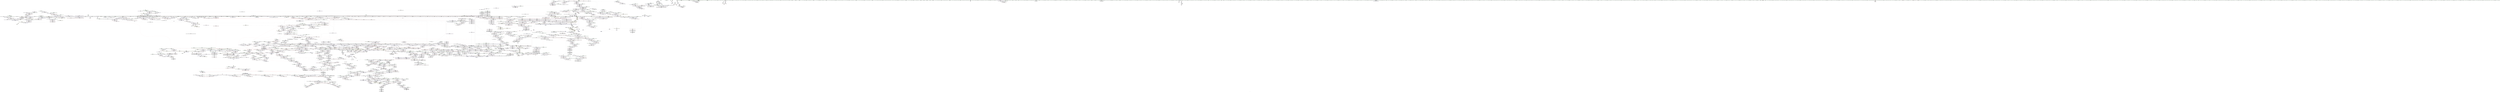 digraph "SVFG" {
	label="SVFG";

	Node0x5637a4cfe3c0 [shape=record,color=grey,label="{NodeID: 0\nNullPtr}"];
	Node0x5637a4cfe3c0 -> Node0x5637a54ed140[style=solid];
	Node0x5637a4cfe3c0 -> Node0x5637a54ed240[style=solid];
	Node0x5637a4cfe3c0 -> Node0x5637a54ed310[style=solid];
	Node0x5637a4cfe3c0 -> Node0x5637a54ed3e0[style=solid];
	Node0x5637a4cfe3c0 -> Node0x5637a54ed4b0[style=solid];
	Node0x5637a4cfe3c0 -> Node0x5637a54ed580[style=solid];
	Node0x5637a4cfe3c0 -> Node0x5637a54ed650[style=solid];
	Node0x5637a4cfe3c0 -> Node0x5637a54ed720[style=solid];
	Node0x5637a4cfe3c0 -> Node0x5637a54ed7f0[style=solid];
	Node0x5637a4cfe3c0 -> Node0x5637a54ed8c0[style=solid];
	Node0x5637a4cfe3c0 -> Node0x5637a54ed990[style=solid];
	Node0x5637a4cfe3c0 -> Node0x5637a54eda60[style=solid];
	Node0x5637a4cfe3c0 -> Node0x5637a54edb30[style=solid];
	Node0x5637a4cfe3c0 -> Node0x5637a54edc00[style=solid];
	Node0x5637a4cfe3c0 -> Node0x5637a54edcd0[style=solid];
	Node0x5637a4cfe3c0 -> Node0x5637a54edda0[style=solid];
	Node0x5637a4cfe3c0 -> Node0x5637a54ede70[style=solid];
	Node0x5637a4cfe3c0 -> Node0x5637a54edf40[style=solid];
	Node0x5637a4cfe3c0 -> Node0x5637a54ee010[style=solid];
	Node0x5637a4cfe3c0 -> Node0x5637a54ee0e0[style=solid];
	Node0x5637a4cfe3c0 -> Node0x5637a54ee1b0[style=solid];
	Node0x5637a4cfe3c0 -> Node0x5637a54ee280[style=solid];
	Node0x5637a4cfe3c0 -> Node0x5637a54ee350[style=solid];
	Node0x5637a4cfe3c0 -> Node0x5637a54ee420[style=solid];
	Node0x5637a4cfe3c0 -> Node0x5637a54ee4f0[style=solid];
	Node0x5637a4cfe3c0 -> Node0x5637a54ee5c0[style=solid];
	Node0x5637a4cfe3c0 -> Node0x5637a54ee690[style=solid];
	Node0x5637a4cfe3c0 -> Node0x5637a54ee760[style=solid];
	Node0x5637a4cfe3c0 -> Node0x5637a54ee830[style=solid];
	Node0x5637a4cfe3c0 -> Node0x5637a54ee900[style=solid];
	Node0x5637a4cfe3c0 -> Node0x5637a54ee9d0[style=solid];
	Node0x5637a4cfe3c0 -> Node0x5637a54eeaa0[style=solid];
	Node0x5637a4cfe3c0 -> Node0x5637a54eeb70[style=solid];
	Node0x5637a4cfe3c0 -> Node0x5637a54eec40[style=solid];
	Node0x5637a4cfe3c0 -> Node0x5637a54eed10[style=solid];
	Node0x5637a4cfe3c0 -> Node0x5637a54eede0[style=solid];
	Node0x5637a4cfe3c0 -> Node0x5637a54eeeb0[style=solid];
	Node0x5637a4cfe3c0 -> Node0x5637a54eef80[style=solid];
	Node0x5637a4cfe3c0 -> Node0x5637a54ef050[style=solid];
	Node0x5637a4cfe3c0 -> Node0x5637a54ef120[style=solid];
	Node0x5637a4cfe3c0 -> Node0x5637a54ef1f0[style=solid];
	Node0x5637a4cfe3c0 -> Node0x5637a54ef2c0[style=solid];
	Node0x5637a4cfe3c0 -> Node0x5637a54ef390[style=solid];
	Node0x5637a4cfe3c0 -> Node0x5637a54ef460[style=solid];
	Node0x5637a4cfe3c0 -> Node0x5637a54ef530[style=solid];
	Node0x5637a4cfe3c0 -> Node0x5637a54ef600[style=solid];
	Node0x5637a4cfe3c0 -> Node0x5637a54ef6d0[style=solid];
	Node0x5637a4cfe3c0 -> Node0x5637a54ef7a0[style=solid];
	Node0x5637a4cfe3c0 -> Node0x5637a54ef870[style=solid];
	Node0x5637a4cfe3c0 -> Node0x5637a54ef940[style=solid];
	Node0x5637a4cfe3c0 -> Node0x5637a54efa10[style=solid];
	Node0x5637a4cfe3c0 -> Node0x5637a54efae0[style=solid];
	Node0x5637a4cfe3c0 -> Node0x5637a54efbb0[style=solid];
	Node0x5637a4cfe3c0 -> Node0x5637a54efc80[style=solid];
	Node0x5637a4cfe3c0 -> Node0x5637a54efd50[style=solid];
	Node0x5637a4cfe3c0 -> Node0x5637a54efe20[style=solid];
	Node0x5637a4cfe3c0 -> Node0x5637a54efef0[style=solid];
	Node0x5637a4cfe3c0 -> Node0x5637a54effc0[style=solid];
	Node0x5637a4cfe3c0 -> Node0x5637a54f0090[style=solid];
	Node0x5637a4cfe3c0 -> Node0x5637a54f0160[style=solid];
	Node0x5637a4cfe3c0 -> Node0x5637a54f0230[style=solid];
	Node0x5637a4cfe3c0 -> Node0x5637a54f0300[style=solid];
	Node0x5637a4cfe3c0 -> Node0x5637a54f03d0[style=solid];
	Node0x5637a4cfe3c0 -> Node0x5637a54f04a0[style=solid];
	Node0x5637a4cfe3c0 -> Node0x5637a54f0570[style=solid];
	Node0x5637a4cfe3c0 -> Node0x5637a54f0640[style=solid];
	Node0x5637a4cfe3c0 -> Node0x5637a54f0710[style=solid];
	Node0x5637a4cfe3c0 -> Node0x5637a54f07e0[style=solid];
	Node0x5637a4cfe3c0 -> Node0x5637a54f08b0[style=solid];
	Node0x5637a4cfe3c0 -> Node0x5637a54f0980[style=solid];
	Node0x5637a4cfe3c0 -> Node0x5637a55246f0[style=solid];
	Node0x5637a4cfe3c0 -> Node0x5637a5526d50[style=solid];
	Node0x5637a4cfe3c0 -> Node0x5637a5528d00[style=solid];
	Node0x5637a4cfe3c0 -> Node0x5637a5528dd0[style=solid];
	Node0x5637a4cfe3c0 -> Node0x5637a5528ea0[style=solid];
	Node0x5637a4cfe3c0 -> Node0x5637a54fc010[style=solid];
	Node0x5637a4cfe3c0 -> Node0x5637a5502670[style=solid];
	Node0x5637a4cfe3c0 -> Node0x5637a4960c00[style=solid];
	Node0x5637a4cfe3c0 -> Node0x5637a557a980[style=solid];
	Node0x5637a4cfe3c0 -> Node0x5637a557ae00[style=solid];
	Node0x5637a4cfe3c0 -> Node0x5637a557b400[style=solid];
	Node0x5637a4cfe3c0 -> Node0x5637a557b700[style=solid];
	Node0x5637a4cfe3c0 -> Node0x5637a557ba00[style=solid];
	Node0x5637a4cfe3c0 -> Node0x5637a557bb80[style=solid];
	Node0x5637a4cfe3c0:s64 -> Node0x5637a56e7dd0[style=solid,color=red];
	Node0x5637a4cfe3c0:s64 -> Node0x5637a56cc030[style=solid,color=red];
	Node0x5637a56cd8e0 [shape=record,color=black,label="{NodeID: 3764\n1494 = PHI(1275, )\n2nd arg _ZN9__gnu_cxx13new_allocatorINSt7__cxx1112basic_stringIcSt11char_traitsIcESaIcEEEE9constructIS6_JRKS6_EEEvPT_DpOT0_ }"];
	Node0x5637a56cd8e0 -> Node0x5637a54fcb70[style=solid];
	Node0x5637a5579d80 [shape=record,color=grey,label="{NodeID: 2657\n2740 = cmp(2736, 2739, )\n}"];
	Node0x5637a5579d80 -> Node0x5637a54e3220[style=solid];
	Node0x5637a54fb650 [shape=record,color=blue,label="{NodeID: 1550\n1251\<--1248\n_M_finish3\<--\n_ZNSt6vectorINSt7__cxx1112basic_stringIcSt11char_traitsIcESaIcEEESaIS5_EE15_M_erase_at_endEPS5_\n|{<s0>38}}"];
	Node0x5637a54fb650:s0 -> Node0x5637a56465b0[style=dashed,color=blue];
	Node0x5637a54d9930 [shape=record,color=green,label="{NodeID: 443\n2744\<--2745\nretval\<--retval_field_insensitive\n_ZNSt8_Rb_treeINSt7__cxx1112basic_stringIcSt11char_traitsIcESaIcEEES5_St9_IdentityIS5_ESt4lessIS5_ESaIS5_EE5beginEv\n|{|<s1>234}}"];
	Node0x5637a54d9930 -> Node0x5637a550fab0[style=solid];
	Node0x5637a54d9930:s1 -> Node0x5637a56d02c0[style=solid,color=red];
	Node0x5637a54e8c10 [shape=record,color=purple,label="{NodeID: 886\n1050\<--1045\n_M_end_of_storage\<--this1\n_ZNSt12_Vector_baseINSt7__cxx1112basic_stringIcSt11char_traitsIcESaIcEEESaIS5_EED2Ev\n}"];
	Node0x5637a54e8c10 -> Node0x5637a5515c30[style=solid];
	Node0x5637a551f350 [shape=record,color=red,label="{NodeID: 1329\n2483\<--2429\n\<--__comp\n_ZNSt8_Rb_treeINSt7__cxx1112basic_stringIcSt11char_traitsIcESaIcEEES5_St9_IdentityIS5_ESt4lessIS5_ESaIS5_EE24_M_get_insert_unique_posERKS5_\n}"];
	Node0x5637a551f350 -> Node0x5637a54f9df0[style=solid];
	Node0x5637a54d19e0 [shape=record,color=green,label="{NodeID: 222\n1235\<--1236\n__pos.addr\<--__pos.addr_field_insensitive\n_ZNSt6vectorINSt7__cxx1112basic_stringIcSt11char_traitsIcESaIcEEESaIS5_EE15_M_erase_at_endEPS5_\n}"];
	Node0x5637a54d19e0 -> Node0x5637a5516ee0[style=solid];
	Node0x5637a54d19e0 -> Node0x5637a5516fb0[style=solid];
	Node0x5637a54d19e0 -> Node0x5637a54fb580[style=solid];
	Node0x5637a56e3fb0 [shape=record,color=black,label="{NodeID: 3986\n2528 = PHI(2334, 2592, 2720, 2814, )\n1st arg _ZNKSt9_IdentityINSt7__cxx1112basic_stringIcSt11char_traitsIcESaIcEEEEclERKS5_ }"];
	Node0x5637a56e3fb0 -> Node0x5637a5502810[style=solid];
	Node0x5637a54f5740 [shape=record,color=black,label="{NodeID: 665\n1335\<--1334\n\<--_M_impl\n_ZNSt6vectorINSt7__cxx1112basic_stringIcSt11char_traitsIcESaIcEEESaIS5_EE17_M_realloc_insertIJRKS5_EEEvN9__gnu_cxx17__normal_iteratorIPS5_S7_EEDpOT_\n|{<s0>115}}"];
	Node0x5637a54f5740:s0 -> Node0x5637a56d1cd0[style=solid,color=red];
	Node0x5637a5513fc0 [shape=record,color=red,label="{NodeID: 1108\n761\<--758\n\<--__x.addr\n_ZNSt8_Rb_treeINSt7__cxx1112basic_stringIcSt11char_traitsIcESaIcEEES5_St9_IdentityIS5_ESt4lessIS5_ESaIS5_EE7_S_leftEPSt18_Rb_tree_node_base\n}"];
	Node0x5637a5513fc0 -> Node0x5637a54e8250[style=solid];
	Node0x5637a4cfe450 [shape=record,color=green,label="{NodeID: 1\n7\<--1\n__dso_handle\<--dummyObj\nGlob }"];
	Node0x5637a56cd9f0 [shape=record,color=black,label="{NodeID: 3765\n2683 = PHI(2439, 2581, )\n0th arg _ZNSt8_Rb_treeINSt7__cxx1112basic_stringIcSt11char_traitsIcESaIcEEES5_St9_IdentityIS5_ESt4lessIS5_ESaIS5_EE6_M_endEv }"];
	Node0x5637a56cd9f0 -> Node0x5637a553ac40[style=solid];
	Node0x5637a5579f00 [shape=record,color=grey,label="{NodeID: 2658\n1626 = cmp(1625, 638, )\n}"];
	Node0x5637a54fb720 [shape=record,color=blue,label="{NodeID: 1551\n1262\<--1259\n__a.addr\<--__a\n_ZNSt16allocator_traitsISaINSt7__cxx1112basic_stringIcSt11char_traitsIcESaIcEEEEE9constructIS5_JRKS5_EEEvRS6_PT_DpOT0_\n}"];
	Node0x5637a54fb720 -> Node0x5637a5517150[style=dashed];
	Node0x5637a54d9a00 [shape=record,color=green,label="{NodeID: 444\n2746\<--2747\nthis.addr\<--this.addr_field_insensitive\n_ZNSt8_Rb_treeINSt7__cxx1112basic_stringIcSt11char_traitsIcESaIcEEES5_St9_IdentityIS5_ESt4lessIS5_ESaIS5_EE5beginEv\n}"];
	Node0x5637a54d9a00 -> Node0x5637a5520fc0[style=solid];
	Node0x5637a54d9a00 -> Node0x5637a553b1f0[style=solid];
	Node0x5637a54e8ce0 [shape=record,color=purple,label="{NodeID: 887\n1052\<--1045\n_M_impl3\<--this1\n_ZNSt12_Vector_baseINSt7__cxx1112basic_stringIcSt11char_traitsIcESaIcEEESaIS5_EED2Ev\n}"];
	Node0x5637a551f420 [shape=record,color=red,label="{NodeID: 1330\n2508\<--2507\n\<--_M_node\n_ZNSt8_Rb_treeINSt7__cxx1112basic_stringIcSt11char_traitsIcESaIcEEES5_St9_IdentityIS5_ESt4lessIS5_ESaIS5_EE24_M_get_insert_unique_posERKS5_\n|{<s0>216}}"];
	Node0x5637a551f420:s0 -> Node0x5637a56e3950[style=solid,color=red];
	Node0x5637a54d1ab0 [shape=record,color=green,label="{NodeID: 223\n1262\<--1263\n__a.addr\<--__a.addr_field_insensitive\n_ZNSt16allocator_traitsISaINSt7__cxx1112basic_stringIcSt11char_traitsIcESaIcEEEEE9constructIS5_JRKS5_EEEvRS6_PT_DpOT0_\n}"];
	Node0x5637a54d1ab0 -> Node0x5637a5517150[style=solid];
	Node0x5637a54d1ab0 -> Node0x5637a54fb720[style=solid];
	Node0x5637a56e41b0 [shape=record,color=black,label="{NodeID: 3987\n3114 = PHI(2398, )\n0th arg _ZNSt23_Rb_tree_const_iteratorINSt7__cxx1112basic_stringIcSt11char_traitsIcESaIcEEEEC2ERKSt17_Rb_tree_iteratorIS5_E }"];
	Node0x5637a56e41b0 -> Node0x5637a553d750[style=solid];
	Node0x5637a54f5810 [shape=record,color=black,label="{NodeID: 666\n1386\<--1385\n\<--_M_impl17\n_ZNSt6vectorINSt7__cxx1112basic_stringIcSt11char_traitsIcESaIcEEESaIS5_EE17_M_realloc_insertIJRKS5_EEEvN9__gnu_cxx17__normal_iteratorIPS5_S7_EEDpOT_\n|{<s0>123}}"];
	Node0x5637a54f5810:s0 -> Node0x5637a56d3f70[style=solid,color=red];
	Node0x5637a5514090 [shape=record,color=red,label="{NodeID: 1109\n763\<--762\n\<--_M_left\n_ZNSt8_Rb_treeINSt7__cxx1112basic_stringIcSt11char_traitsIcESaIcEEES5_St9_IdentityIS5_ESt4lessIS5_ESaIS5_EE7_S_leftEPSt18_Rb_tree_node_base\n}"];
	Node0x5637a5514090 -> Node0x5637a54f3040[style=solid];
	Node0x5637a548dbb0 [shape=record,color=green,label="{NodeID: 2\n9\<--1\n\<--dummyObj\nCan only get source location for instruction, argument, global var or function.}"];
	Node0x5637a56cdc00 [shape=record,color=black,label="{NodeID: 3766\n3050 = PHI(2956, )\n0th arg _ZNSt16allocator_traitsISaISt13_Rb_tree_nodeINSt7__cxx1112basic_stringIcSt11char_traitsIcESaIcEEEEEE9constructIS6_JRKS6_EEEvRS8_PT_DpOT0_ }"];
	Node0x5637a56cdc00 -> Node0x5637a553d000[style=solid];
	Node0x5637a557a080 [shape=record,color=grey,label="{NodeID: 2659\n2165 = cmp(2164, 638, )\n}"];
	Node0x5637a557a080 -> Node0x5637a54f8730[style=solid];
	Node0x5637a54fb7f0 [shape=record,color=blue,label="{NodeID: 1552\n1264\<--1260\n__p.addr\<--__p\n_ZNSt16allocator_traitsISaINSt7__cxx1112basic_stringIcSt11char_traitsIcESaIcEEEEE9constructIS5_JRKS5_EEEvRS6_PT_DpOT0_\n}"];
	Node0x5637a54fb7f0 -> Node0x5637a5517220[style=dashed];
	Node0x5637a54d9ad0 [shape=record,color=green,label="{NodeID: 445\n2765\<--2766\nthis.addr\<--this.addr_field_insensitive\n_ZNSt4pairIPSt18_Rb_tree_node_baseS1_EC2IRPSt13_Rb_tree_nodeINSt7__cxx1112basic_stringIcSt11char_traitsIcESaIcEEEERS1_Lb1EEEOT_OT0_\n}"];
	Node0x5637a54d9ad0 -> Node0x5637a5521230[style=solid];
	Node0x5637a54d9ad0 -> Node0x5637a553b2c0[style=solid];
	Node0x5637a54e8db0 [shape=record,color=purple,label="{NodeID: 888\n1053\<--1045\n_M_start4\<--this1\n_ZNSt12_Vector_baseINSt7__cxx1112basic_stringIcSt11char_traitsIcESaIcEEESaIS5_EED2Ev\n}"];
	Node0x5637a54e8db0 -> Node0x5637a5515d00[style=solid];
	Node0x5637a551f4f0 [shape=record,color=red,label="{NodeID: 1331\n2524\<--2523\n\<--\n_ZNSt8_Rb_treeINSt7__cxx1112basic_stringIcSt11char_traitsIcESaIcEEES5_St9_IdentityIS5_ESt4lessIS5_ESaIS5_EE24_M_get_insert_unique_posERKS5_\n}"];
	Node0x5637a551f4f0 -> Node0x5637a54f9f90[style=solid];
	Node0x5637a54d1b80 [shape=record,color=green,label="{NodeID: 224\n1264\<--1265\n__p.addr\<--__p.addr_field_insensitive\n_ZNSt16allocator_traitsISaINSt7__cxx1112basic_stringIcSt11char_traitsIcESaIcEEEEE9constructIS5_JRKS5_EEEvRS6_PT_DpOT0_\n}"];
	Node0x5637a54d1b80 -> Node0x5637a5517220[style=solid];
	Node0x5637a54d1b80 -> Node0x5637a54fb7f0[style=solid];
	Node0x5637a56e42c0 [shape=record,color=black,label="{NodeID: 3988\n3115 = PHI(2400, )\n1st arg _ZNSt23_Rb_tree_const_iteratorINSt7__cxx1112basic_stringIcSt11char_traitsIcESaIcEEEEC2ERKSt17_Rb_tree_iteratorIS5_E }"];
	Node0x5637a56e42c0 -> Node0x5637a553d820[style=solid];
	Node0x5637a54f58e0 [shape=record,color=black,label="{NodeID: 667\n1440\<--1435\nsub.ptr.lhs.cast\<--\n_ZNSt6vectorINSt7__cxx1112basic_stringIcSt11char_traitsIcESaIcEEESaIS5_EE17_M_realloc_insertIJRKS5_EEEvN9__gnu_cxx17__normal_iteratorIPS5_S7_EEDpOT_\n}"];
	Node0x5637a54f58e0 -> Node0x5637a5579300[style=solid];
	Node0x5637a5514160 [shape=record,color=red,label="{NodeID: 1110\n775\<--769\nthis1\<--this.addr\n_ZNSt8_Rb_treeINSt7__cxx1112basic_stringIcSt11char_traitsIcESaIcEEES5_St9_IdentityIS5_ESt4lessIS5_ESaIS5_EE12_M_drop_nodeEPSt13_Rb_tree_nodeIS5_E\n|{<s0>72|<s1>73}}"];
	Node0x5637a5514160:s0 -> Node0x5637a56d4830[style=solid,color=red];
	Node0x5637a5514160:s1 -> Node0x5637a56d3130[style=solid,color=red];
	Node0x5637a548e8e0 [shape=record,color=green,label="{NodeID: 3\n16\<--1\n.str\<--dummyObj\nGlob }"];
	Node0x5637a56cdd10 [shape=record,color=black,label="{NodeID: 3767\n3051 = PHI(2958, )\n1st arg _ZNSt16allocator_traitsISaISt13_Rb_tree_nodeINSt7__cxx1112basic_stringIcSt11char_traitsIcESaIcEEEEEE9constructIS6_JRKS6_EEEvRS8_PT_DpOT0_ }"];
	Node0x5637a56cdd10 -> Node0x5637a553d0d0[style=solid];
	Node0x5637a557a200 [shape=record,color=grey,label="{NodeID: 2660\n190 = cmp(188, 189, )\n}"];
	Node0x5637a54fb8c0 [shape=record,color=blue,label="{NodeID: 1553\n1266\<--1261\n__args.addr\<--__args\n_ZNSt16allocator_traitsISaINSt7__cxx1112basic_stringIcSt11char_traitsIcESaIcEEEEE9constructIS5_JRKS5_EEEvRS6_PT_DpOT0_\n}"];
	Node0x5637a54fb8c0 -> Node0x5637a55172f0[style=dashed];
	Node0x5637a54d9ba0 [shape=record,color=green,label="{NodeID: 446\n2767\<--2768\n__x.addr\<--__x.addr_field_insensitive\n_ZNSt4pairIPSt18_Rb_tree_node_baseS1_EC2IRPSt13_Rb_tree_nodeINSt7__cxx1112basic_stringIcSt11char_traitsIcESaIcEEEERS1_Lb1EEEOT_OT0_\n}"];
	Node0x5637a54d9ba0 -> Node0x5637a5521300[style=solid];
	Node0x5637a54d9ba0 -> Node0x5637a553b390[style=solid];
	Node0x5637a54e8e80 [shape=record,color=purple,label="{NodeID: 889\n1063\<--1045\n_M_impl5\<--this1\n_ZNSt12_Vector_baseINSt7__cxx1112basic_stringIcSt11char_traitsIcESaIcEEESaIS5_EED2Ev\n|{<s0>93}}"];
	Node0x5637a54e8e80:s0 -> Node0x5637a56e7ff0[style=solid,color=red];
	Node0x5637a551f5c0 [shape=record,color=red,label="{NodeID: 1332\n2535\<--2529\nthis1\<--this.addr\n_ZNKSt9_IdentityINSt7__cxx1112basic_stringIcSt11char_traitsIcESaIcEEEEclERKS5_\n}"];
	Node0x5637a54d1c50 [shape=record,color=green,label="{NodeID: 225\n1266\<--1267\n__args.addr\<--__args.addr_field_insensitive\n_ZNSt16allocator_traitsISaINSt7__cxx1112basic_stringIcSt11char_traitsIcESaIcEEEEE9constructIS5_JRKS5_EEEvRS6_PT_DpOT0_\n}"];
	Node0x5637a54d1c50 -> Node0x5637a55172f0[style=solid];
	Node0x5637a54d1c50 -> Node0x5637a54fb8c0[style=solid];
	Node0x5637a56e43d0 [shape=record,color=black,label="{NodeID: 3989\n902 = PHI(821, )\n0th arg _ZNSt16allocator_traitsISaISt13_Rb_tree_nodeINSt7__cxx1112basic_stringIcSt11char_traitsIcESaIcEEEEEE10deallocateERS8_PS7_m }"];
	Node0x5637a56e43d0 -> Node0x5637a55284e0[style=solid];
	Node0x5637a54f59b0 [shape=record,color=black,label="{NodeID: 668\n1441\<--1439\nsub.ptr.rhs.cast\<--\n_ZNSt6vectorINSt7__cxx1112basic_stringIcSt11char_traitsIcESaIcEEESaIS5_EE17_M_realloc_insertIJRKS5_EEEvN9__gnu_cxx17__normal_iteratorIPS5_S7_EEDpOT_\n}"];
	Node0x5637a54f59b0 -> Node0x5637a5579300[style=solid];
	Node0x5637a5514230 [shape=record,color=red,label="{NodeID: 1111\n776\<--771\n\<--__p.addr\n_ZNSt8_Rb_treeINSt7__cxx1112basic_stringIcSt11char_traitsIcESaIcEEES5_St9_IdentityIS5_ESt4lessIS5_ESaIS5_EE12_M_drop_nodeEPSt13_Rb_tree_nodeIS5_E\n|{<s0>72}}"];
	Node0x5637a5514230:s0 -> Node0x5637a56d4970[style=solid,color=red];
	Node0x5637a548e9a0 [shape=record,color=green,label="{NodeID: 4\n18\<--1\n.str.2\<--dummyObj\nGlob }"];
	Node0x5637a56cde20 [shape=record,color=black,label="{NodeID: 3768\n3052 = PHI(2960, )\n2nd arg _ZNSt16allocator_traitsISaISt13_Rb_tree_nodeINSt7__cxx1112basic_stringIcSt11char_traitsIcESaIcEEEEEE9constructIS6_JRKS6_EEEvRS8_PT_DpOT0_ }"];
	Node0x5637a56cde20 -> Node0x5637a553d1a0[style=solid];
	Node0x5637a557a380 [shape=record,color=grey,label="{NodeID: 2661\n1572 = cmp(1570, 1571, )\n}"];
	Node0x5637a54fb990 [shape=record,color=blue,label="{NodeID: 1554\n1306\<--1284\ncoerce.dive\<--__position.coerce\n_ZNSt6vectorINSt7__cxx1112basic_stringIcSt11char_traitsIcESaIcEEESaIS5_EE17_M_realloc_insertIJRKS5_EEEvN9__gnu_cxx17__normal_iteratorIPS5_S7_EEDpOT_\n|{|<s2>112}}"];
	Node0x5637a54fb990 -> Node0x5637a5518740[style=dashed];
	Node0x5637a54fb990 -> Node0x5637a5518810[style=dashed];
	Node0x5637a54fb990:s2 -> Node0x5637a5604f00[style=dashed,color=red];
	Node0x5637a54d9c70 [shape=record,color=green,label="{NodeID: 447\n2769\<--2770\n__y.addr\<--__y.addr_field_insensitive\n_ZNSt4pairIPSt18_Rb_tree_node_baseS1_EC2IRPSt13_Rb_tree_nodeINSt7__cxx1112basic_stringIcSt11char_traitsIcESaIcEEEERS1_Lb1EEEOT_OT0_\n}"];
	Node0x5637a54d9c70 -> Node0x5637a55213d0[style=solid];
	Node0x5637a54d9c70 -> Node0x5637a553b460[style=solid];
	Node0x5637a552bb40 [shape=record,color=yellow,style=double,label="{NodeID: 3104\n598V_1 = ENCHI(MR_598V_0)\npts\{2326 2330 \}\nFun[_ZNSt4pairISt17_Rb_tree_iteratorINSt7__cxx1112basic_stringIcSt11char_traitsIcESaIcEEEEbEC2IS7_bLb1EEEOT_OT0_]}"];
	Node0x5637a552bb40 -> Node0x5637a5520600[style=dashed];
	Node0x5637a54e8f50 [shape=record,color=purple,label="{NodeID: 890\n1073\<--1045\n_M_impl6\<--this1\n_ZNSt12_Vector_baseINSt7__cxx1112basic_stringIcSt11char_traitsIcESaIcEEESaIS5_EED2Ev\n|{<s0>94}}"];
	Node0x5637a54e8f50:s0 -> Node0x5637a56e7ff0[style=solid,color=red];
	Node0x5637a551f690 [shape=record,color=red,label="{NodeID: 1333\n2536\<--2531\n\<--__x.addr\n_ZNKSt9_IdentityINSt7__cxx1112basic_stringIcSt11char_traitsIcESaIcEEEEclERKS5_\n}"];
	Node0x5637a551f690 -> Node0x5637a54fa060[style=solid];
	Node0x5637a54d1d20 [shape=record,color=green,label="{NodeID: 226\n1276\<--1277\n_ZSt7forwardIRKNSt7__cxx1112basic_stringIcSt11char_traitsIcESaIcEEEEOT_RNSt16remove_referenceIS8_E4typeE\<--_ZSt7forwardIRKNSt7__cxx1112basic_stringIcSt11char_traitsIcESaIcEEEEOT_RNSt16remove_referenceIS8_E4typeE_field_insensitive\n}"];
	Node0x5637a56e44e0 [shape=record,color=black,label="{NodeID: 3990\n903 = PHI(822, )\n1st arg _ZNSt16allocator_traitsISaISt13_Rb_tree_nodeINSt7__cxx1112basic_stringIcSt11char_traitsIcESaIcEEEEEE10deallocateERS8_PS7_m }"];
	Node0x5637a56e44e0 -> Node0x5637a55285b0[style=solid];
	Node0x5637a54f5a80 [shape=record,color=black,label="{NodeID: 669\n1482\<--1481\n\<--this1\n_ZNSt6vectorINSt7__cxx1112basic_stringIcSt11char_traitsIcESaIcEEESaIS5_EE3endEv\n}"];
	Node0x5637a54f5a80 -> Node0x5637a54eaa20[style=solid];
	Node0x5637a54f5a80 -> Node0x5637a54eaaf0[style=solid];
	Node0x5637a5514300 [shape=record,color=red,label="{NodeID: 1112\n780\<--771\n\<--__p.addr\n_ZNSt8_Rb_treeINSt7__cxx1112basic_stringIcSt11char_traitsIcESaIcEEES5_St9_IdentityIS5_ESt4lessIS5_ESaIS5_EE12_M_drop_nodeEPSt13_Rb_tree_nodeIS5_E\n|{<s0>73}}"];
	Node0x5637a5514300:s0 -> Node0x5637a56d3340[style=solid,color=red];
	Node0x5637a548def0 [shape=record,color=green,label="{NodeID: 5\n20\<--1\nstdin\<--dummyObj\nGlob }"];
	Node0x5637a56cdf30 [shape=record,color=black,label="{NodeID: 3769\n2901 = PHI(2888, )\n0th arg _ZNSt8_Rb_treeINSt7__cxx1112basic_stringIcSt11char_traitsIcESaIcEEES5_St9_IdentityIS5_ESt4lessIS5_ESaIS5_EE14_M_create_nodeIJRKS5_EEEPSt13_Rb_tree_nodeIS5_EDpOT_ }"];
	Node0x5637a56cdf30 -> Node0x5637a553c230[style=solid];
	Node0x5637a557a500 [shape=record,color=grey,label="{NodeID: 2662\n174 = cmp(172, 173, )\n}"];
	Node0x5637a54fba60 [shape=record,color=blue,label="{NodeID: 1555\n1288\<--1283\nthis.addr\<--this\n_ZNSt6vectorINSt7__cxx1112basic_stringIcSt11char_traitsIcESaIcEEESaIS5_EE17_M_realloc_insertIJRKS5_EEEvN9__gnu_cxx17__normal_iteratorIPS5_S7_EEDpOT_\n}"];
	Node0x5637a54fba60 -> Node0x5637a55173c0[style=dashed];
	Node0x5637a54d9d40 [shape=record,color=green,label="{NodeID: 448\n2779\<--2780\n_ZSt7forwardIRPSt13_Rb_tree_nodeINSt7__cxx1112basic_stringIcSt11char_traitsIcESaIcEEEEEOT_RNSt16remove_referenceISA_E4typeE\<--_ZSt7forwardIRPSt13_Rb_tree_nodeINSt7__cxx1112basic_stringIcSt11char_traitsIcESaIcEEEEEOT_RNSt16remove_referenceISA_E4typeE_field_insensitive\n}"];
	Node0x5637a552bc20 [shape=record,color=yellow,style=double,label="{NodeID: 3105\n600V_1 = ENCHI(MR_600V_0)\npts\{23240000 23280000 \}\nFun[_ZNSt4pairISt17_Rb_tree_iteratorINSt7__cxx1112basic_stringIcSt11char_traitsIcESaIcEEEEbEC2IS7_bLb1EEEOT_OT0_]}"];
	Node0x5637a552bc20 -> Node0x5637a5524220[style=dashed];
	Node0x5637a54e9020 [shape=record,color=purple,label="{NodeID: 891\n1117\<--1116\nincdec.ptr\<--\n_ZNSt12_Destroy_auxILb0EE9__destroyIPNSt7__cxx1112basic_stringIcSt11char_traitsIcESaIcEEEEEvT_S9_\n}"];
	Node0x5637a54e9020 -> Node0x5637a5529a00[style=solid];
	Node0x5637a551f760 [shape=record,color=red,label="{NodeID: 1334\n2547\<--2541\nthis1\<--this.addr\n_ZNSt8_Rb_treeINSt7__cxx1112basic_stringIcSt11char_traitsIcESaIcEEES5_St9_IdentityIS5_ESt4lessIS5_ESaIS5_EE11_Alloc_nodeC2ERSB_\n}"];
	Node0x5637a551f760 -> Node0x5637a550e800[style=solid];
	Node0x5637a54d1e20 [shape=record,color=green,label="{NodeID: 227\n1279\<--1280\n_ZN9__gnu_cxx13new_allocatorINSt7__cxx1112basic_stringIcSt11char_traitsIcESaIcEEEE9constructIS6_JRKS6_EEEvPT_DpOT0_\<--_ZN9__gnu_cxx13new_allocatorINSt7__cxx1112basic_stringIcSt11char_traitsIcESaIcEEEE9constructIS6_JRKS6_EEEvPT_DpOT0__field_insensitive\n}"];
	Node0x5637a56e45f0 [shape=record,color=black,label="{NodeID: 3991\n904 = PHI(824, )\n2nd arg _ZNSt16allocator_traitsISaISt13_Rb_tree_nodeINSt7__cxx1112basic_stringIcSt11char_traitsIcESaIcEEEEEE10deallocateERS8_PS7_m }"];
	Node0x5637a56e45f0 -> Node0x5637a5528680[style=solid];
	Node0x5637a54f5b50 [shape=record,color=black,label="{NodeID: 670\n1474\<--1489\n_ZNSt6vectorINSt7__cxx1112basic_stringIcSt11char_traitsIcESaIcEEESaIS5_EE3endEv_ret\<--\n_ZNSt6vectorINSt7__cxx1112basic_stringIcSt11char_traitsIcESaIcEEESaIS5_EE3endEv\n|{<s0>40}}"];
	Node0x5637a54f5b50:s0 -> Node0x5637a56da7e0[style=solid,color=blue];
	Node0x5637a55143d0 [shape=record,color=red,label="{NodeID: 1113\n794\<--788\nthis1\<--this.addr\n_ZNSt8_Rb_treeINSt7__cxx1112basic_stringIcSt11char_traitsIcESaIcEEES5_St9_IdentityIS5_ESt4lessIS5_ESaIS5_EE15_M_destroy_nodeEPSt13_Rb_tree_nodeIS5_E\n|{<s0>74}}"];
	Node0x5637a55143d0:s0 -> Node0x5637a56e6d10[style=solid,color=red];
	Node0x5637a548dfb0 [shape=record,color=green,label="{NodeID: 6\n21\<--1\n.str.3\<--dummyObj\nGlob }"];
	Node0x5637a56ce070 [shape=record,color=black,label="{NodeID: 3770\n2902 = PHI(2890, )\n1st arg _ZNSt8_Rb_treeINSt7__cxx1112basic_stringIcSt11char_traitsIcESaIcEEES5_St9_IdentityIS5_ESt4lessIS5_ESaIS5_EE14_M_create_nodeIJRKS5_EEEPSt13_Rb_tree_nodeIS5_EDpOT_ }"];
	Node0x5637a56ce070 -> Node0x5637a553c300[style=solid];
	Node0x5637a557a680 [shape=record,color=grey,label="{NodeID: 2663\n1568 = cmp(1566, 1567, )\n}"];
	Node0x5637a54fbb30 [shape=record,color=blue,label="{NodeID: 1556\n1290\<--1285\n__args.addr\<--__args\n_ZNSt6vectorINSt7__cxx1112basic_stringIcSt11char_traitsIcESaIcEEESaIS5_EE17_M_realloc_insertIJRKS5_EEEvN9__gnu_cxx17__normal_iteratorIPS5_S7_EEDpOT_\n}"];
	Node0x5637a54fbb30 -> Node0x5637a5517490[style=dashed];
	Node0x5637a54d9e40 [shape=record,color=green,label="{NodeID: 449\n2787\<--2788\n_ZSt7forwardIRPSt18_Rb_tree_node_baseEOT_RNSt16remove_referenceIS3_E4typeE\<--_ZSt7forwardIRPSt18_Rb_tree_node_baseEOT_RNSt16remove_referenceIS3_E4typeE_field_insensitive\n}"];
	Node0x5637a54e90f0 [shape=record,color=purple,label="{NodeID: 892\n1153\<--1149\n_M_impl\<--this1\n_ZNSt12_Vector_baseINSt7__cxx1112basic_stringIcSt11char_traitsIcESaIcEEESaIS5_EE13_M_deallocateEPS5_m\n}"];
	Node0x5637a54e90f0 -> Node0x5637a54f4080[style=solid];
	Node0x5637a551f830 [shape=record,color=red,label="{NodeID: 1335\n2549\<--2543\n\<--__t.addr\n_ZNSt8_Rb_treeINSt7__cxx1112basic_stringIcSt11char_traitsIcESaIcEEES5_St9_IdentityIS5_ESt4lessIS5_ESaIS5_EE11_Alloc_nodeC2ERSB_\n}"];
	Node0x5637a551f830 -> Node0x5637a5539c80[style=solid];
	Node0x5637a54d1f20 [shape=record,color=green,label="{NodeID: 228\n1286\<--1287\n__position\<--__position_field_insensitive\n_ZNSt6vectorINSt7__cxx1112basic_stringIcSt11char_traitsIcESaIcEEESaIS5_EE17_M_realloc_insertIJRKS5_EEEvN9__gnu_cxx17__normal_iteratorIPS5_S7_EEDpOT_\n|{|<s1>112|<s2>116|<s3>119}}"];
	Node0x5637a54d1f20 -> Node0x5637a54e9500[style=solid];
	Node0x5637a54d1f20:s1 -> Node0x5637a56e3aa0[style=solid,color=red];
	Node0x5637a54d1f20:s2 -> Node0x5637a56e9b20[style=solid,color=red];
	Node0x5637a54d1f20:s3 -> Node0x5637a56e9b20[style=solid,color=red];
	Node0x5637a56e4700 [shape=record,color=black,label="{NodeID: 3992\n1794 = PHI(1476, 1602, )\n0th arg _ZN9__gnu_cxx17__normal_iteratorIPNSt7__cxx1112basic_stringIcSt11char_traitsIcESaIcEEESt6vectorIS6_SaIS6_EEEC2ERKS7_ }"];
	Node0x5637a56e4700 -> Node0x5637a54fe3d0[style=solid];
	Node0x5637a55fd5f0 [shape=record,color=yellow,style=double,label="{NodeID: 2885\n512V_1 = ENCHI(MR_512V_0)\npts\{23220000 \}\nFun[_ZNSt8_Rb_treeINSt7__cxx1112basic_stringIcSt11char_traitsIcESaIcEEES5_St9_IdentityIS5_ESt4lessIS5_ESaIS5_EE16_M_insert_uniqueIRKS5_EESt4pairISt17_Rb_tree_iteratorIS5_EbEOT_]|{|<s1>196}}"];
	Node0x5637a55fd5f0 -> Node0x5637a55da900[style=dashed];
	Node0x5637a55fd5f0:s1 -> Node0x5637a5539c80[style=dashed,color=red];
	Node0x5637a54f5c20 [shape=record,color=black,label="{NodeID: 671\n1506\<--1505\n\<--\n_ZN9__gnu_cxx13new_allocatorINSt7__cxx1112basic_stringIcSt11char_traitsIcESaIcEEEE9constructIS6_JRKS6_EEEvPT_DpOT0_\n}"];
	Node0x5637a54f5c20 -> Node0x5637a54f5cf0[style=solid];
	Node0x5637a55144a0 [shape=record,color=red,label="{NodeID: 1114\n798\<--790\n\<--__p.addr\n_ZNSt8_Rb_treeINSt7__cxx1112basic_stringIcSt11char_traitsIcESaIcEEES5_St9_IdentityIS5_ESt4lessIS5_ESaIS5_EE15_M_destroy_nodeEPSt13_Rb_tree_nodeIS5_E\n|{<s0>75}}"];
	Node0x5637a55144a0:s0 -> Node0x5637a56d20c0[style=solid,color=red];
	Node0x5637a548e070 [shape=record,color=green,label="{NodeID: 7\n23\<--1\n.str.4\<--dummyObj\nGlob }"];
	Node0x5637a56ce1b0 [shape=record,color=black,label="{NodeID: 3771\n576 = PHI(560, )\n0th arg _ZNSaISt13_Rb_tree_nodeINSt7__cxx1112basic_stringIcSt11char_traitsIcESaIcEEEEEC2Ev }"];
	Node0x5637a56ce1b0 -> Node0x5637a5526870[style=solid];
	Node0x5637a557a800 [shape=record,color=grey,label="{NodeID: 2664\n1550 = cmp(1548, 1549, )\n}"];
	Node0x5637a54fbc00 [shape=record,color=blue,label="{NodeID: 1557\n1292\<--1312\n__len\<--call\n_ZNSt6vectorINSt7__cxx1112basic_stringIcSt11char_traitsIcESaIcEEESaIS5_EE17_M_realloc_insertIJRKS5_EEEvN9__gnu_cxx17__normal_iteratorIPS5_S7_EEDpOT_\n}"];
	Node0x5637a54fbc00 -> Node0x5637a5517560[style=dashed];
	Node0x5637a54fbc00 -> Node0x5637a5517630[style=dashed];
	Node0x5637a54fbc00 -> Node0x5637a5517700[style=dashed];
	Node0x5637a54d9f40 [shape=record,color=green,label="{NodeID: 450\n2794\<--2795\nthis.addr\<--this.addr_field_insensitive\n_ZNSt17_Rb_tree_iteratorINSt7__cxx1112basic_stringIcSt11char_traitsIcESaIcEEEEmmEv\n}"];
	Node0x5637a54d9f40 -> Node0x5637a5521640[style=solid];
	Node0x5637a54d9f40 -> Node0x5637a553b6d0[style=solid];
	Node0x5637a54e91c0 [shape=record,color=purple,label="{NodeID: 893\n1242\<--1241\n_M_impl\<--\n_ZNSt6vectorINSt7__cxx1112basic_stringIcSt11char_traitsIcESaIcEEESaIS5_EE15_M_erase_at_endEPS5_\n}"];
	Node0x5637a551f900 [shape=record,color=red,label="{NodeID: 1336\n2581\<--2560\nthis1\<--this.addr\n_ZNSt8_Rb_treeINSt7__cxx1112basic_stringIcSt11char_traitsIcESaIcEEES5_St9_IdentityIS5_ESt4lessIS5_ESaIS5_EE10_M_insert_IRKS5_NSB_11_Alloc_nodeEEESt17_Rb_tree_iteratorIS5_EPSt18_Rb_tree_node_baseSJ_OT_RT0_\n|{|<s3>220}}"];
	Node0x5637a551f900 -> Node0x5637a550e9a0[style=solid];
	Node0x5637a551f900 -> Node0x5637a550ea70[style=solid];
	Node0x5637a551f900 -> Node0x5637a550eb40[style=solid];
	Node0x5637a551f900:s3 -> Node0x5637a56cd9f0[style=solid,color=red];
	Node0x5637a54da540 [shape=record,color=green,label="{NodeID: 229\n1288\<--1289\nthis.addr\<--this.addr_field_insensitive\n_ZNSt6vectorINSt7__cxx1112basic_stringIcSt11char_traitsIcESaIcEEESaIS5_EE17_M_realloc_insertIJRKS5_EEEvN9__gnu_cxx17__normal_iteratorIPS5_S7_EEDpOT_\n}"];
	Node0x5637a54da540 -> Node0x5637a55173c0[style=solid];
	Node0x5637a54da540 -> Node0x5637a54fba60[style=solid];
	Node0x5637a56e4850 [shape=record,color=black,label="{NodeID: 3993\n1795 = PHI(1484, 1610, )\n1st arg _ZN9__gnu_cxx17__normal_iteratorIPNSt7__cxx1112basic_stringIcSt11char_traitsIcESaIcEEESt6vectorIS6_SaIS6_EEEC2ERKS7_ }"];
	Node0x5637a56e4850 -> Node0x5637a54fe4a0[style=solid];
	Node0x5637a54f5cf0 [shape=record,color=black,label="{NodeID: 672\n1507\<--1506\n\<--\n_ZN9__gnu_cxx13new_allocatorINSt7__cxx1112basic_stringIcSt11char_traitsIcESaIcEEEE9constructIS6_JRKS6_EEEvPT_DpOT0_\n}"];
	Node0x5637a5514570 [shape=record,color=red,label="{NodeID: 1115\n805\<--790\n\<--__p.addr\n_ZNSt8_Rb_treeINSt7__cxx1112basic_stringIcSt11char_traitsIcESaIcEEES5_St9_IdentityIS5_ESt4lessIS5_ESaIS5_EE15_M_destroy_nodeEPSt13_Rb_tree_nodeIS5_E\n}"];
	Node0x5637a548eae0 [shape=record,color=green,label="{NodeID: 8\n25\<--1\nstdout\<--dummyObj\nGlob }"];
	Node0x5637a56ce2f0 [shape=record,color=black,label="{NodeID: 3772\n1475 = PHI(350, )\n0th arg _ZNSt6vectorINSt7__cxx1112basic_stringIcSt11char_traitsIcESaIcEEESaIS5_EE3endEv }"];
	Node0x5637a56ce2f0 -> Node0x5637a54fc900[style=solid];
	Node0x5637a557a980 [shape=record,color=grey,label="{NodeID: 2665\n2583 = cmp(2582, 3, )\n}"];
	Node0x5637a54fbcd0 [shape=record,color=blue,label="{NodeID: 1558\n1319\<--1316\ncoerce.dive3\<--call2\n_ZNSt6vectorINSt7__cxx1112basic_stringIcSt11char_traitsIcESaIcEEESaIS5_EE17_M_realloc_insertIJRKS5_EEEvN9__gnu_cxx17__normal_iteratorIPS5_S7_EEDpOT_\n|{|<s2>112}}"];
	Node0x5637a54fbcd0 -> Node0x5637a5518740[style=dashed];
	Node0x5637a54fbcd0 -> Node0x5637a5518810[style=dashed];
	Node0x5637a54fbcd0:s2 -> Node0x5637a5604f00[style=dashed,color=red];
	Node0x5637a54da010 [shape=record,color=green,label="{NodeID: 451\n2801\<--2802\n_ZSt18_Rb_tree_decrementPSt18_Rb_tree_node_base\<--_ZSt18_Rb_tree_decrementPSt18_Rb_tree_node_base_field_insensitive\n}"];
	Node0x5637a54e9290 [shape=record,color=purple,label="{NodeID: 894\n1243\<--1241\n_M_finish\<--\n_ZNSt6vectorINSt7__cxx1112basic_stringIcSt11char_traitsIcESaIcEEESaIS5_EE15_M_erase_at_endEPS5_\n}"];
	Node0x5637a54e9290 -> Node0x5637a5517080[style=solid];
	Node0x5637a551f9d0 [shape=record,color=red,label="{NodeID: 1337\n2582\<--2562\n\<--__x.addr\n_ZNSt8_Rb_treeINSt7__cxx1112basic_stringIcSt11char_traitsIcESaIcEEES5_St9_IdentityIS5_ESt4lessIS5_ESaIS5_EE10_M_insert_IRKS5_NSB_11_Alloc_nodeEEESt17_Rb_tree_iteratorIS5_EPSt18_Rb_tree_node_baseSJ_OT_RT0_\n}"];
	Node0x5637a551f9d0 -> Node0x5637a557a980[style=solid];
	Node0x5637a54da610 [shape=record,color=green,label="{NodeID: 230\n1290\<--1291\n__args.addr\<--__args.addr_field_insensitive\n_ZNSt6vectorINSt7__cxx1112basic_stringIcSt11char_traitsIcESaIcEEESaIS5_EE17_M_realloc_insertIJRKS5_EEEvN9__gnu_cxx17__normal_iteratorIPS5_S7_EEDpOT_\n}"];
	Node0x5637a54da610 -> Node0x5637a5517490[style=solid];
	Node0x5637a54da610 -> Node0x5637a54fbb30[style=solid];
	Node0x5637a56e49d0 [shape=record,color=black,label="{NodeID: 3994\n1195 = PHI(1187, )\n0th arg _ZN9__gnu_cxx13new_allocatorINSt7__cxx1112basic_stringIcSt11char_traitsIcESaIcEEEE10deallocateEPS6_m }"];
	Node0x5637a56e49d0 -> Node0x5637a54fb0a0[style=solid];
	Node0x5637a55fd7b0 [shape=record,color=yellow,style=double,label="{NodeID: 2887\n516V_1 = ENCHI(MR_516V_0)\npts\{23280000 \}\nFun[_ZNSt8_Rb_treeINSt7__cxx1112basic_stringIcSt11char_traitsIcESaIcEEES5_St9_IdentityIS5_ESt4lessIS5_ESaIS5_EE16_M_insert_uniqueIRKS5_EESt4pairISt17_Rb_tree_iteratorIS5_EbEOT_]|{|<s1>200}}"];
	Node0x5637a55fd7b0 -> Node0x5637a55daef0[style=dashed];
	Node0x5637a55fd7b0:s1 -> Node0x5637a553ab70[style=dashed,color=red];
	Node0x5637a54f5dc0 [shape=record,color=black,label="{NodeID: 673\n1514\<--1519\n_ZSt7forwardIRKNSt7__cxx1112basic_stringIcSt11char_traitsIcESaIcEEEEOT_RNSt16remove_referenceIS8_E4typeE_ret\<--\n_ZSt7forwardIRKNSt7__cxx1112basic_stringIcSt11char_traitsIcESaIcEEEEOT_RNSt16remove_referenceIS8_E4typeE\n|{<s0>108|<s1>114|<s2>134|<s3>197|<s4>224|<s5>243|<s6>246|<s7>252|<s8>263|<s9>265}}"];
	Node0x5637a54f5dc0:s0 -> Node0x5637a56dde40[style=solid,color=blue];
	Node0x5637a54f5dc0:s1 -> Node0x5637a56de480[style=solid,color=blue];
	Node0x5637a54f5dc0:s2 -> Node0x5637a56def80[style=solid,color=blue];
	Node0x5637a54f5dc0:s3 -> Node0x5637a56e12d0[style=solid,color=blue];
	Node0x5637a54f5dc0:s4 -> Node0x5637a56c9770[style=solid,color=blue];
	Node0x5637a54f5dc0:s5 -> Node0x5637a56ca3f0[style=solid,color=blue];
	Node0x5637a54f5dc0:s6 -> Node0x5637a56ca7b0[style=solid,color=blue];
	Node0x5637a54f5dc0:s7 -> Node0x5637a56cadf0[style=solid,color=blue];
	Node0x5637a54f5dc0:s8 -> Node0x5637a56cb2b0[style=solid,color=blue];
	Node0x5637a54f5dc0:s9 -> Node0x5637a56cb3f0[style=solid,color=blue];
	Node0x5637a5514640 [shape=record,color=red,label="{NodeID: 1116\n820\<--814\nthis1\<--this.addr\n_ZNSt8_Rb_treeINSt7__cxx1112basic_stringIcSt11char_traitsIcESaIcEEES5_St9_IdentityIS5_ESt4lessIS5_ESaIS5_EE11_M_put_nodeEPSt13_Rb_tree_nodeIS5_E\n|{<s0>78}}"];
	Node0x5637a5514640:s0 -> Node0x5637a56e6d10[style=solid,color=red];
	Node0x5637a548eba0 [shape=record,color=green,label="{NodeID: 9\n26\<--1\n_ZSt3cin\<--dummyObj\nGlob }"];
	Node0x5637a56ce430 [shape=record,color=black,label="{NodeID: 3773\n2108 = PHI(2099, 2103, )\n0th arg _ZNKSt13move_iteratorIPNSt7__cxx1112basic_stringIcSt11char_traitsIcESaIcEEEE4baseEv }"];
	Node0x5637a56ce430 -> Node0x5637a5500380[style=solid];
	Node0x5637a557ab00 [shape=record,color=grey,label="{NodeID: 2666\n2587 = cmp(2585, 2586, )\n}"];
	Node0x5637a54fbda0 [shape=record,color=blue,label="{NodeID: 1559\n1294\<--1321\n__elems_before\<--call4\n_ZNSt6vectorINSt7__cxx1112basic_stringIcSt11char_traitsIcESaIcEEESaIS5_EE17_M_realloc_insertIJRKS5_EEEvN9__gnu_cxx17__normal_iteratorIPS5_S7_EEDpOT_\n}"];
	Node0x5637a54fbda0 -> Node0x5637a55177d0[style=dashed];
	Node0x5637a54fbda0 -> Node0x5637a55178a0[style=dashed];
	Node0x5637a54da110 [shape=record,color=green,label="{NodeID: 452\n2808\<--2809\n__x.addr\<--__x.addr_field_insensitive\n_ZNSt8_Rb_treeINSt7__cxx1112basic_stringIcSt11char_traitsIcESaIcEEES5_St9_IdentityIS5_ESt4lessIS5_ESaIS5_EE6_S_keyEPKSt18_Rb_tree_node_base\n}"];
	Node0x5637a54da110 -> Node0x5637a55217e0[style=solid];
	Node0x5637a54da110 -> Node0x5637a553b870[style=solid];
	Node0x5637a54e9360 [shape=record,color=purple,label="{NodeID: 895\n1250\<--1249\n_M_impl2\<--\n_ZNSt6vectorINSt7__cxx1112basic_stringIcSt11char_traitsIcESaIcEEESaIS5_EE15_M_erase_at_endEPS5_\n}"];
	Node0x5637a551faa0 [shape=record,color=red,label="{NodeID: 1338\n2585\<--2564\n\<--__p.addr\n_ZNSt8_Rb_treeINSt7__cxx1112basic_stringIcSt11char_traitsIcESaIcEEES5_St9_IdentityIS5_ESt4lessIS5_ESaIS5_EE10_M_insert_IRKS5_NSB_11_Alloc_nodeEEESt17_Rb_tree_iteratorIS5_EPSt18_Rb_tree_node_baseSJ_OT_RT0_\n}"];
	Node0x5637a551faa0 -> Node0x5637a557ab00[style=solid];
	Node0x5637a54da6e0 [shape=record,color=green,label="{NodeID: 231\n1292\<--1293\n__len\<--__len_field_insensitive\n_ZNSt6vectorINSt7__cxx1112basic_stringIcSt11char_traitsIcESaIcEEESaIS5_EE17_M_realloc_insertIJRKS5_EEEvN9__gnu_cxx17__normal_iteratorIPS5_S7_EEDpOT_\n}"];
	Node0x5637a54da6e0 -> Node0x5637a5517560[style=solid];
	Node0x5637a54da6e0 -> Node0x5637a5517630[style=solid];
	Node0x5637a54da6e0 -> Node0x5637a5517700[style=solid];
	Node0x5637a54da6e0 -> Node0x5637a54fbc00[style=solid];
	Node0x5637a56e4ae0 [shape=record,color=black,label="{NodeID: 3995\n1196 = PHI(1188, )\n1st arg _ZN9__gnu_cxx13new_allocatorINSt7__cxx1112basic_stringIcSt11char_traitsIcESaIcEEEE10deallocateEPS6_m }"];
	Node0x5637a56e4ae0 -> Node0x5637a54fb170[style=solid];
	Node0x5637a55fd890 [shape=record,color=yellow,style=double,label="{NodeID: 2888\n518V_1 = ENCHI(MR_518V_0)\npts\{1480001 1480002 \}\nFun[_ZNSt8_Rb_treeINSt7__cxx1112basic_stringIcSt11char_traitsIcESaIcEEES5_St9_IdentityIS5_ESt4lessIS5_ESaIS5_EE16_M_insert_uniqueIRKS5_EESt4pairISt17_Rb_tree_iteratorIS5_EbEOT_]|{|<s1>195|<s2>195|<s3>198|<s4>198}}"];
	Node0x5637a55fd890 -> Node0x5637a55ec210[style=dashed];
	Node0x5637a55fd890:s1 -> Node0x5637a5606580[style=dashed,color=red];
	Node0x5637a55fd890:s2 -> Node0x5637a5606660[style=dashed,color=red];
	Node0x5637a55fd890:s3 -> Node0x5637a553a280[style=dashed,color=red];
	Node0x5637a55fd890:s4 -> Node0x5637a553a350[style=dashed,color=red];
	Node0x5637a54f5e90 [shape=record,color=black,label="{NodeID: 674\n1524\<--1578\n_ZNKSt6vectorINSt7__cxx1112basic_stringIcSt11char_traitsIcESaIcEEESaIS5_EE12_M_check_lenEmPKc_ret\<--cond\n_ZNKSt6vectorINSt7__cxx1112basic_stringIcSt11char_traitsIcESaIcEEESaIS5_EE12_M_check_lenEmPKc\n|{<s0>110}}"];
	Node0x5637a54f5e90:s0 -> Node0x5637a56de010[style=solid,color=blue];
	Node0x5637a5514710 [shape=record,color=red,label="{NodeID: 1117\n822\<--816\n\<--__p.addr\n_ZNSt8_Rb_treeINSt7__cxx1112basic_stringIcSt11char_traitsIcESaIcEEES5_St9_IdentityIS5_ESt4lessIS5_ESaIS5_EE11_M_put_nodeEPSt13_Rb_tree_nodeIS5_E\n|{<s0>79}}"];
	Node0x5637a5514710:s0 -> Node0x5637a56e44e0[style=solid,color=red];
	Node0x5637a548eca0 [shape=record,color=green,label="{NodeID: 10\n27\<--1\n_ZSt4cout\<--dummyObj\nGlob }"];
	Node0x5637a56ce640 [shape=record,color=black,label="{NodeID: 3774\n956 = PHI(950, )\n0th arg _ZN9__gnu_cxx13new_allocatorISt13_Rb_tree_nodeINSt7__cxx1112basic_stringIcSt11char_traitsIcESaIcEEEEED2Ev }"];
	Node0x5637a56ce640 -> Node0x5637a5528a90[style=solid];
	Node0x5637a557ac80 [shape=record,color=grey,label="{NodeID: 2667\n217 = cmp(215, 216, )\n}"];
	Node0x5637a54fbe70 [shape=record,color=blue,label="{NodeID: 1560\n1298\<--1327\n__new_start\<--call5\n_ZNSt6vectorINSt7__cxx1112basic_stringIcSt11char_traitsIcESaIcEEESaIS5_EE17_M_realloc_insertIJRKS5_EEEvN9__gnu_cxx17__normal_iteratorIPS5_S7_EEDpOT_\n}"];
	Node0x5637a54fbe70 -> Node0x5637a5517970[style=dashed];
	Node0x5637a54fbe70 -> Node0x5637a5517a40[style=dashed];
	Node0x5637a54fbe70 -> Node0x5637a5517b10[style=dashed];
	Node0x5637a54fbe70 -> Node0x5637a5517be0[style=dashed];
	Node0x5637a54fbe70 -> Node0x5637a5517cb0[style=dashed];
	Node0x5637a54fbe70 -> Node0x5637a5517d80[style=dashed];
	Node0x5637a54fbe70 -> Node0x5637a5517e50[style=dashed];
	Node0x5637a54fbe70 -> Node0x5637a5517f20[style=dashed];
	Node0x5637a54da1e0 [shape=record,color=green,label="{NodeID: 453\n2810\<--2811\nref.tmp\<--ref.tmp_field_insensitive\n_ZNSt8_Rb_treeINSt7__cxx1112basic_stringIcSt11char_traitsIcESaIcEEES5_St9_IdentityIS5_ESt4lessIS5_ESaIS5_EE6_S_keyEPKSt18_Rb_tree_node_base\n|{<s0>239}}"];
	Node0x5637a54da1e0:s0 -> Node0x5637a56e3cc0[style=solid,color=red];
	Node0x5637a54e9430 [shape=record,color=purple,label="{NodeID: 896\n1251\<--1249\n_M_finish3\<--\n_ZNSt6vectorINSt7__cxx1112basic_stringIcSt11char_traitsIcESaIcEEESaIS5_EE15_M_erase_at_endEPS5_\n}"];
	Node0x5637a54e9430 -> Node0x5637a54fb650[style=solid];
	Node0x5637a551fb70 [shape=record,color=red,label="{NodeID: 1339\n2594\<--2564\n\<--__p.addr\n_ZNSt8_Rb_treeINSt7__cxx1112basic_stringIcSt11char_traitsIcESaIcEEES5_St9_IdentityIS5_ESt4lessIS5_ESaIS5_EE10_M_insert_IRKS5_NSB_11_Alloc_nodeEEESt17_Rb_tree_iteratorIS5_EPSt18_Rb_tree_node_baseSJ_OT_RT0_\n|{<s0>222}}"];
	Node0x5637a551fb70:s0 -> Node0x5637a56e3950[style=solid,color=red];
	Node0x5637a54da7b0 [shape=record,color=green,label="{NodeID: 232\n1294\<--1295\n__elems_before\<--__elems_before_field_insensitive\n_ZNSt6vectorINSt7__cxx1112basic_stringIcSt11char_traitsIcESaIcEEESaIS5_EE17_M_realloc_insertIJRKS5_EEEvN9__gnu_cxx17__normal_iteratorIPS5_S7_EEDpOT_\n}"];
	Node0x5637a54da7b0 -> Node0x5637a55177d0[style=solid];
	Node0x5637a54da7b0 -> Node0x5637a55178a0[style=solid];
	Node0x5637a54da7b0 -> Node0x5637a54fbda0[style=solid];
	Node0x5637a56e4bf0 [shape=record,color=black,label="{NodeID: 3996\n1197 = PHI(1189, )\n2nd arg _ZN9__gnu_cxx13new_allocatorINSt7__cxx1112basic_stringIcSt11char_traitsIcESaIcEEEE10deallocateEPS6_m }"];
	Node0x5637a56e4bf0 -> Node0x5637a54fb240[style=solid];
	Node0x5637a55fd970 [shape=record,color=yellow,style=double,label="{NodeID: 2889\n520V_1 = ENCHI(MR_520V_0)\npts\{1480003 1480004 \}\nFun[_ZNSt8_Rb_treeINSt7__cxx1112basic_stringIcSt11char_traitsIcESaIcEEES5_St9_IdentityIS5_ESt4lessIS5_ESaIS5_EE16_M_insert_uniqueIRKS5_EESt4pairISt17_Rb_tree_iteratorIS5_EbEOT_]|{|<s1>198|<s2>198|<s3>198}}"];
	Node0x5637a55fd970 -> Node0x5637a55ec6e0[style=dashed];
	Node0x5637a55fd970:s1 -> Node0x5637a55201f0[style=dashed,color=red];
	Node0x5637a55fd970:s2 -> Node0x5637a553a420[style=dashed,color=red];
	Node0x5637a55fd970:s3 -> Node0x5637a553a4f0[style=dashed,color=red];
	Node0x5637a54f5f60 [shape=record,color=black,label="{NodeID: 675\n1595\<--1591\nsub.ptr.lhs.cast\<--\n_ZN9__gnu_cxxmiIPNSt7__cxx1112basic_stringIcSt11char_traitsIcESaIcEEESt6vectorIS6_SaIS6_EEEENS_17__normal_iteratorIT_T0_E15difference_typeERKSE_SH_\n}"];
	Node0x5637a54f5f60 -> Node0x5637a5578580[style=solid];
	Node0x5637a55147e0 [shape=record,color=red,label="{NodeID: 1118\n841\<--835\n\<--__a.addr\n_ZNSt16allocator_traitsISaISt13_Rb_tree_nodeINSt7__cxx1112basic_stringIcSt11char_traitsIcESaIcEEEEEE7destroyIS6_EEvRS8_PT_\n}"];
	Node0x5637a55147e0 -> Node0x5637a54f31e0[style=solid];
	Node0x5637a548eda0 [shape=record,color=green,label="{NodeID: 11\n28\<--1\n.str.5\<--dummyObj\nGlob }"];
	Node0x5637a56ce750 [shape=record,color=black,label="{NodeID: 3775\n90 = PHI()\n0th arg _ZNSt6vectorINSt7__cxx1112basic_stringIcSt11char_traitsIcESaIcEEESaIS5_EED2Ev }"];
	Node0x5637a56ce750 -> Node0x5637a55248c0[style=solid];
	Node0x5637a557ae00 [shape=record,color=grey,label="{NodeID: 2668\n698 = cmp(697, 3, )\n}"];
	Node0x5637a54fbf40 [shape=record,color=blue,label="{NodeID: 1561\n1300\<--1331\n__new_finish\<--\n_ZNSt6vectorINSt7__cxx1112basic_stringIcSt11char_traitsIcESaIcEEESaIS5_EE17_M_realloc_insertIJRKS5_EEEvN9__gnu_cxx17__normal_iteratorIPS5_S7_EEDpOT_\n}"];
	Node0x5637a54fbf40 -> Node0x5637a5518190[style=dashed];
	Node0x5637a54fbf40 -> Node0x5637a5518260[style=dashed];
	Node0x5637a54fbf40 -> Node0x5637a54fc010[style=dashed];
	Node0x5637a54da2b0 [shape=record,color=green,label="{NodeID: 454\n2815\<--2816\n_ZNSt8_Rb_treeINSt7__cxx1112basic_stringIcSt11char_traitsIcESaIcEEES5_St9_IdentityIS5_ESt4lessIS5_ESaIS5_EE8_S_valueEPKSt18_Rb_tree_node_base\<--_ZNSt8_Rb_treeINSt7__cxx1112basic_stringIcSt11char_traitsIcESaIcEEES5_St9_IdentityIS5_ESt4lessIS5_ESaIS5_EE8_S_valueEPKSt18_Rb_tree_node_base_field_insensitive\n}"];
	Node0x5637a54e9500 [shape=record,color=purple,label="{NodeID: 897\n1306\<--1286\ncoerce.dive\<--__position\n_ZNSt6vectorINSt7__cxx1112basic_stringIcSt11char_traitsIcESaIcEEESaIS5_EE17_M_realloc_insertIJRKS5_EEEvN9__gnu_cxx17__normal_iteratorIPS5_S7_EEDpOT_\n}"];
	Node0x5637a54e9500 -> Node0x5637a54fb990[style=solid];
	Node0x5637a551fc40 [shape=record,color=red,label="{NodeID: 1340\n2612\<--2564\n\<--__p.addr\n_ZNSt8_Rb_treeINSt7__cxx1112basic_stringIcSt11char_traitsIcESaIcEEES5_St9_IdentityIS5_ESt4lessIS5_ESaIS5_EE10_M_insert_IRKS5_NSB_11_Alloc_nodeEEESt17_Rb_tree_iteratorIS5_EPSt18_Rb_tree_node_baseSJ_OT_RT0_\n}"];
	Node0x5637a54da880 [shape=record,color=green,label="{NodeID: 233\n1296\<--1297\nref.tmp\<--ref.tmp_field_insensitive\n_ZNSt6vectorINSt7__cxx1112basic_stringIcSt11char_traitsIcESaIcEEESaIS5_EE17_M_realloc_insertIJRKS5_EEEvN9__gnu_cxx17__normal_iteratorIPS5_S7_EEDpOT_\n|{|<s1>112}}"];
	Node0x5637a54da880 -> Node0x5637a54e95d0[style=solid];
	Node0x5637a54da880:s1 -> Node0x5637a56e3bb0[style=solid,color=red];
	Node0x5637a56e4d00 [shape=record,color=black,label="{NodeID: 3997\n2417 = PHI(2333, )\n0th arg _ZNSt8_Rb_treeINSt7__cxx1112basic_stringIcSt11char_traitsIcESaIcEEES5_St9_IdentityIS5_ESt4lessIS5_ESaIS5_EE24_M_get_insert_unique_posERKS5_ }"];
	Node0x5637a56e4d00 -> Node0x5637a5501f20[style=solid];
	Node0x5637a55fda50 [shape=record,color=yellow,style=double,label="{NodeID: 2890\n522V_1 = ENCHI(MR_522V_0)\npts\{23120000 23120001 \}\nFun[_ZNSt8_Rb_treeINSt7__cxx1112basic_stringIcSt11char_traitsIcESaIcEEES5_St9_IdentityIS5_ESt4lessIS5_ESaIS5_EE16_M_insert_uniqueIRKS5_EESt4pairISt17_Rb_tree_iteratorIS5_EbEOT_]|{<s0>199|<s1>199|<s2>201|<s3>201}}"];
	Node0x5637a55fda50:s0 -> Node0x5637a553a830[style=dashed,color=red];
	Node0x5637a55fda50:s1 -> Node0x5637a553a900[style=dashed,color=red];
	Node0x5637a55fda50:s2 -> Node0x5637a553a830[style=dashed,color=red];
	Node0x5637a55fda50:s3 -> Node0x5637a553a900[style=dashed,color=red];
	Node0x5637a54f6030 [shape=record,color=black,label="{NodeID: 676\n1596\<--1594\nsub.ptr.rhs.cast\<--\n_ZN9__gnu_cxxmiIPNSt7__cxx1112basic_stringIcSt11char_traitsIcESaIcEEESt6vectorIS6_SaIS6_EEEENS_17__normal_iteratorIT_T0_E15difference_typeERKSE_SH_\n}"];
	Node0x5637a54f6030 -> Node0x5637a5578580[style=solid];
	Node0x5637a55148b0 [shape=record,color=red,label="{NodeID: 1119\n843\<--837\n\<--__p.addr\n_ZNSt16allocator_traitsISaISt13_Rb_tree_nodeINSt7__cxx1112basic_stringIcSt11char_traitsIcESaIcEEEEEE7destroyIS6_EEvRS8_PT_\n|{<s0>81}}"];
	Node0x5637a55148b0:s0 -> Node0x5637a56d27a0[style=solid,color=red];
	Node0x5637a548eea0 [shape=record,color=green,label="{NodeID: 12\n30\<--1\n.str.6\<--dummyObj\nGlob }"];
	Node0x5637a56ce820 [shape=record,color=black,label="{NodeID: 3776\n415 = PHI(225, 2708, )\n0th arg _ZStltIcSt11char_traitsIcESaIcEEbRKNSt7__cxx1112basic_stringIT_T0_T1_EESA_ }"];
	Node0x5637a56ce820 -> Node0x5637a5525d10[style=solid];
	Node0x5637a557af80 [shape=record,color=grey,label="{NodeID: 2669\n2105 = cmp(2100, 2104, )\n}"];
	Node0x5637a557af80 -> Node0x5637a54f8320[style=solid];
	Node0x5637a54fc010 [shape=record,color=blue, style = dotted,label="{NodeID: 1562\n1300\<--3\n__new_finish\<--dummyVal\n_ZNSt6vectorINSt7__cxx1112basic_stringIcSt11char_traitsIcESaIcEEESaIS5_EE17_M_realloc_insertIJRKS5_EEEvN9__gnu_cxx17__normal_iteratorIPS5_S7_EEDpOT_\n}"];
	Node0x5637a54fc010 -> Node0x5637a5518190[style=dashed];
	Node0x5637a54fc010 -> Node0x5637a5518260[style=dashed];
	Node0x5637a54fc010 -> Node0x5637a54fc0e0[style=dashed];
	Node0x5637a54da3b0 [shape=record,color=green,label="{NodeID: 455\n2823\<--2824\nthis.addr\<--this.addr_field_insensitive\n_ZNSt4pairIPSt18_Rb_tree_node_baseS1_EC2IRS1_Lb1EEEOT_RKS1_\n}"];
	Node0x5637a54da3b0 -> Node0x5637a55218b0[style=solid];
	Node0x5637a54da3b0 -> Node0x5637a553b940[style=solid];
	Node0x5637a54e95d0 [shape=record,color=purple,label="{NodeID: 898\n1319\<--1296\ncoerce.dive3\<--ref.tmp\n_ZNSt6vectorINSt7__cxx1112basic_stringIcSt11char_traitsIcESaIcEEESaIS5_EE17_M_realloc_insertIJRKS5_EEEvN9__gnu_cxx17__normal_iteratorIPS5_S7_EEDpOT_\n}"];
	Node0x5637a54e95d0 -> Node0x5637a54fbcd0[style=solid];
	Node0x5637a551fd10 [shape=record,color=red,label="{NodeID: 1341\n2592\<--2566\n\<--__v.addr\n_ZNSt8_Rb_treeINSt7__cxx1112basic_stringIcSt11char_traitsIcESaIcEEES5_St9_IdentityIS5_ESt4lessIS5_ESaIS5_EE10_M_insert_IRKS5_NSB_11_Alloc_nodeEEESt17_Rb_tree_iteratorIS5_EPSt18_Rb_tree_node_baseSJ_OT_RT0_\n|{<s0>221}}"];
	Node0x5637a551fd10:s0 -> Node0x5637a56e3fb0[style=solid,color=red];
	Node0x5637a54da950 [shape=record,color=green,label="{NodeID: 234\n1298\<--1299\n__new_start\<--__new_start_field_insensitive\n_ZNSt6vectorINSt7__cxx1112basic_stringIcSt11char_traitsIcESaIcEEESaIS5_EE17_M_realloc_insertIJRKS5_EEEvN9__gnu_cxx17__normal_iteratorIPS5_S7_EEDpOT_\n}"];
	Node0x5637a54da950 -> Node0x5637a5517970[style=solid];
	Node0x5637a54da950 -> Node0x5637a5517a40[style=solid];
	Node0x5637a54da950 -> Node0x5637a5517b10[style=solid];
	Node0x5637a54da950 -> Node0x5637a5517be0[style=solid];
	Node0x5637a54da950 -> Node0x5637a5517cb0[style=solid];
	Node0x5637a54da950 -> Node0x5637a5517d80[style=solid];
	Node0x5637a54da950 -> Node0x5637a5517e50[style=solid];
	Node0x5637a54da950 -> Node0x5637a5517f20[style=solid];
	Node0x5637a54da950 -> Node0x5637a54fbe70[style=solid];
	Node0x5637a56e4e40 [shape=record,color=black,label="{NodeID: 3998\n2418 = PHI(2335, )\n1st arg _ZNSt8_Rb_treeINSt7__cxx1112basic_stringIcSt11char_traitsIcESaIcEEES5_St9_IdentityIS5_ESt4lessIS5_ESaIS5_EE24_M_get_insert_unique_posERKS5_ }"];
	Node0x5637a56e4e40 -> Node0x5637a5501ff0[style=solid];
	Node0x5637a54f6100 [shape=record,color=black,label="{NodeID: 677\n1580\<--1598\n_ZN9__gnu_cxxmiIPNSt7__cxx1112basic_stringIcSt11char_traitsIcESaIcEEESt6vectorIS6_SaIS6_EEEENS_17__normal_iteratorIT_T0_E15difference_typeERKSE_SH__ret\<--sub.ptr.div\n_ZN9__gnu_cxxmiIPNSt7__cxx1112basic_stringIcSt11char_traitsIcESaIcEEESt6vectorIS6_SaIS6_EEEENS_17__normal_iteratorIT_T0_E15difference_typeERKSE_SH_\n|{<s0>112}}"];
	Node0x5637a54f6100:s0 -> Node0x5637a56de230[style=solid,color=blue];
	Node0x5637a5514980 [shape=record,color=red,label="{NodeID: 1120\n853\<--850\nthis1\<--this.addr\n_ZNSt8_Rb_treeINSt7__cxx1112basic_stringIcSt11char_traitsIcESaIcEEES5_St9_IdentityIS5_ESt4lessIS5_ESaIS5_EE21_M_get_Node_allocatorEv\n}"];
	Node0x5637a5514980 -> Node0x5637a54e8320[style=solid];
	Node0x5637a548efa0 [shape=record,color=green,label="{NodeID: 13\n32\<--1\n.str.7\<--dummyObj\nGlob }"];
	Node0x5637a56cea00 [shape=record,color=black,label="{NodeID: 3777\n416 = PHI(231, 2709, )\n1st arg _ZStltIcSt11char_traitsIcESaIcEEbRKNSt7__cxx1112basic_stringIT_T0_T1_EESA_ }"];
	Node0x5637a56cea00 -> Node0x5637a5525de0[style=solid];
	Node0x5637a557b100 [shape=record,color=grey,label="{NodeID: 2670\n3030 = cmp(3026, 3027, )\n}"];
	Node0x5637a54fc0e0 [shape=record,color=blue,label="{NodeID: 1563\n1300\<--1354\n__new_finish\<--call11\n_ZNSt6vectorINSt7__cxx1112basic_stringIcSt11char_traitsIcESaIcEEESaIS5_EE17_M_realloc_insertIJRKS5_EEEvN9__gnu_cxx17__normal_iteratorIPS5_S7_EEDpOT_\n}"];
	Node0x5637a54fc0e0 -> Node0x5637a5517ff0[style=dashed];
	Node0x5637a54fc0e0 -> Node0x5637a54fc1b0[style=dashed];
	Node0x5637a54da480 [shape=record,color=green,label="{NodeID: 456\n2825\<--2826\n__x.addr\<--__x.addr_field_insensitive\n_ZNSt4pairIPSt18_Rb_tree_node_baseS1_EC2IRS1_Lb1EEEOT_RKS1_\n}"];
	Node0x5637a54da480 -> Node0x5637a5521980[style=solid];
	Node0x5637a54da480 -> Node0x5637a553ba10[style=solid];
	Node0x5637a54e96a0 [shape=record,color=purple,label="{NodeID: 899\n1334\<--1333\n_M_impl\<--\n_ZNSt6vectorINSt7__cxx1112basic_stringIcSt11char_traitsIcESaIcEEESaIS5_EE17_M_realloc_insertIJRKS5_EEEvN9__gnu_cxx17__normal_iteratorIPS5_S7_EEDpOT_\n}"];
	Node0x5637a54e96a0 -> Node0x5637a54f5740[style=solid];
	Node0x5637a551fde0 [shape=record,color=red,label="{NodeID: 1342\n2602\<--2566\n\<--__v.addr\n_ZNSt8_Rb_treeINSt7__cxx1112basic_stringIcSt11char_traitsIcESaIcEEES5_St9_IdentityIS5_ESt4lessIS5_ESaIS5_EE10_M_insert_IRKS5_NSB_11_Alloc_nodeEEESt17_Rb_tree_iteratorIS5_EPSt18_Rb_tree_node_baseSJ_OT_RT0_\n|{<s0>224}}"];
	Node0x5637a551fde0:s0 -> Node0x5637a56e1b30[style=solid,color=red];
	Node0x5637a54daa20 [shape=record,color=green,label="{NodeID: 235\n1300\<--1301\n__new_finish\<--__new_finish_field_insensitive\n_ZNSt6vectorINSt7__cxx1112basic_stringIcSt11char_traitsIcESaIcEEESaIS5_EE17_M_realloc_insertIJRKS5_EEEvN9__gnu_cxx17__normal_iteratorIPS5_S7_EEDpOT_\n}"];
	Node0x5637a54daa20 -> Node0x5637a5517ff0[style=solid];
	Node0x5637a54daa20 -> Node0x5637a55180c0[style=solid];
	Node0x5637a54daa20 -> Node0x5637a5518190[style=solid];
	Node0x5637a54daa20 -> Node0x5637a5518260[style=solid];
	Node0x5637a54daa20 -> Node0x5637a5518330[style=solid];
	Node0x5637a54daa20 -> Node0x5637a54fbf40[style=solid];
	Node0x5637a54daa20 -> Node0x5637a54fc010[style=solid];
	Node0x5637a54daa20 -> Node0x5637a54fc0e0[style=solid];
	Node0x5637a54daa20 -> Node0x5637a54fc1b0[style=solid];
	Node0x5637a54daa20 -> Node0x5637a54fc280[style=solid];
	Node0x5637a56e4f80 [shape=record,color=black,label="{NodeID: 3999\n2793 = PHI(2431, )\n0th arg _ZNSt17_Rb_tree_iteratorINSt7__cxx1112basic_stringIcSt11char_traitsIcESaIcEEEEmmEv }"];
	Node0x5637a56e4f80 -> Node0x5637a553b6d0[style=solid];
	Node0x5637a54f61d0 [shape=record,color=black,label="{NodeID: 678\n1608\<--1607\n\<--this1\n_ZNSt6vectorINSt7__cxx1112basic_stringIcSt11char_traitsIcESaIcEEESaIS5_EE5beginEv\n}"];
	Node0x5637a54f61d0 -> Node0x5637a550abe0[style=solid];
	Node0x5637a54f61d0 -> Node0x5637a550acb0[style=solid];
	Node0x5637a5514a50 [shape=record,color=red,label="{NodeID: 1121\n862\<--859\nthis1\<--this.addr\n_ZNSt13_Rb_tree_nodeINSt7__cxx1112basic_stringIcSt11char_traitsIcESaIcEEEE9_M_valptrEv\n}"];
	Node0x5637a5514a50 -> Node0x5637a54e83f0[style=solid];
	Node0x5637a548f0a0 [shape=record,color=green,label="{NodeID: 14\n35\<--1\n\<--dummyObj\nCan only get source location for instruction, argument, global var or function.}"];
	Node0x5637a56ceb80 [shape=record,color=black,label="{NodeID: 3778\n685 = PHI(661, 695, )\n0th arg _ZNSt8_Rb_treeINSt7__cxx1112basic_stringIcSt11char_traitsIcESaIcEEES5_St9_IdentityIS5_ESt4lessIS5_ESaIS5_EE8_M_eraseEPSt13_Rb_tree_nodeIS5_E }"];
	Node0x5637a56ceb80 -> Node0x5637a5527300[style=solid];
	Node0x5637a557b280 [shape=record,color=grey,label="{NodeID: 2671\n359 = cmp(354, 358, )\n}"];
	Node0x5637a54fc1b0 [shape=record,color=blue,label="{NodeID: 1564\n1300\<--1359\n__new_finish\<--incdec.ptr\n_ZNSt6vectorINSt7__cxx1112basic_stringIcSt11char_traitsIcESaIcEEESaIS5_EE17_M_realloc_insertIJRKS5_EEEvN9__gnu_cxx17__normal_iteratorIPS5_S7_EEDpOT_\n}"];
	Node0x5637a54fc1b0 -> Node0x5637a55180c0[style=dashed];
	Node0x5637a54fc1b0 -> Node0x5637a5518190[style=dashed];
	Node0x5637a54fc1b0 -> Node0x5637a5518260[style=dashed];
	Node0x5637a54fc1b0 -> Node0x5637a54fc280[style=dashed];
	Node0x5637a54eac00 [shape=record,color=green,label="{NodeID: 457\n2827\<--2828\n__y.addr\<--__y.addr_field_insensitive\n_ZNSt4pairIPSt18_Rb_tree_node_baseS1_EC2IRS1_Lb1EEEOT_RKS1_\n}"];
	Node0x5637a54eac00 -> Node0x5637a5521a50[style=solid];
	Node0x5637a54eac00 -> Node0x5637a553bae0[style=solid];
	Node0x5637a54e9770 [shape=record,color=purple,label="{NodeID: 900\n1344\<--1343\n_M_impl7\<--\n_ZNSt6vectorINSt7__cxx1112basic_stringIcSt11char_traitsIcESaIcEEESaIS5_EE17_M_realloc_insertIJRKS5_EEEvN9__gnu_cxx17__normal_iteratorIPS5_S7_EEDpOT_\n}"];
	Node0x5637a551feb0 [shape=record,color=red,label="{NodeID: 1343\n2601\<--2568\n\<--__node_gen.addr\n_ZNSt8_Rb_treeINSt7__cxx1112basic_stringIcSt11char_traitsIcESaIcEEES5_St9_IdentityIS5_ESt4lessIS5_ESaIS5_EE10_M_insert_IRKS5_NSB_11_Alloc_nodeEEESt17_Rb_tree_iteratorIS5_EPSt18_Rb_tree_node_baseSJ_OT_RT0_\n|{<s0>225}}"];
	Node0x5637a551feb0:s0 -> Node0x5637a56d41f0[style=solid,color=red];
	Node0x5637a54daaf0 [shape=record,color=green,label="{NodeID: 236\n1302\<--1303\nexn.slot\<--exn.slot_field_insensitive\n_ZNSt6vectorINSt7__cxx1112basic_stringIcSt11char_traitsIcESaIcEEESaIS5_EE17_M_realloc_insertIJRKS5_EEEvN9__gnu_cxx17__normal_iteratorIPS5_S7_EEDpOT_\n}"];
	Node0x5637a54daaf0 -> Node0x5637a5518400[style=solid];
	Node0x5637a54daaf0 -> Node0x5637a55184d0[style=solid];
	Node0x5637a54daaf0 -> Node0x5637a54fc350[style=solid];
	Node0x5637a54daaf0 -> Node0x5637a54fc4f0[style=solid];
	Node0x5637a56e50c0 [shape=record,color=black,label="{NodeID: 4000\n833 = PHI(795, )\n0th arg _ZNSt16allocator_traitsISaISt13_Rb_tree_nodeINSt7__cxx1112basic_stringIcSt11char_traitsIcESaIcEEEEEE7destroyIS6_EEvRS8_PT_ }"];
	Node0x5637a56e50c0 -> Node0x5637a5527e60[style=solid];
	Node0x5637a55fdd20 [shape=record,color=yellow,style=double,label="{NodeID: 2893\n476V_1 = ENCHI(MR_476V_0)\npts\{1965 \}\nFun[_ZNSt20__uninitialized_copyILb0EE13__uninit_copyISt13move_iteratorIPNSt7__cxx1112basic_stringIcSt11char_traitsIcESaIcEEEES9_EET0_T_SC_SB_]}"];
	Node0x5637a55fdd20 -> Node0x5637a54ff8f0[style=dashed];
	Node0x5637a54f62a0 [shape=record,color=black,label="{NodeID: 679\n1600\<--1613\n_ZNSt6vectorINSt7__cxx1112basic_stringIcSt11char_traitsIcESaIcEEESaIS5_EE5beginEv_ret\<--\n_ZNSt6vectorINSt7__cxx1112basic_stringIcSt11char_traitsIcESaIcEEESaIS5_EE5beginEv\n|{<s0>111}}"];
	Node0x5637a54f62a0:s0 -> Node0x5637a56de120[style=solid,color=blue];
	Node0x5637a5514b20 [shape=record,color=red,label="{NodeID: 1122\n877\<--871\nthis1\<--this.addr\n_ZN9__gnu_cxx13new_allocatorISt13_Rb_tree_nodeINSt7__cxx1112basic_stringIcSt11char_traitsIcESaIcEEEEE7destroyIS7_EEvPT_\n}"];
	Node0x5637a548f1a0 [shape=record,color=green,label="{NodeID: 15\n170\<--1\n\<--dummyObj\nCan only get source location for instruction, argument, global var or function.}"];
	Node0x5637a56ced00 [shape=record,color=black,label="{NodeID: 3779\n686 = PHI(662, 702, )\n1st arg _ZNSt8_Rb_treeINSt7__cxx1112basic_stringIcSt11char_traitsIcESaIcEEES5_St9_IdentityIS5_ESt4lessIS5_ESaIS5_EE8_M_eraseEPSt13_Rb_tree_nodeIS5_E }"];
	Node0x5637a56ced00 -> Node0x5637a55273d0[style=solid];
	Node0x5637a557b400 [shape=record,color=grey,label="{NodeID: 2672\n2449 = cmp(2448, 3, )\n}"];
	Node0x5637a54fc280 [shape=record,color=blue,label="{NodeID: 1565\n1300\<--1370\n__new_finish\<--call16\n_ZNSt6vectorINSt7__cxx1112basic_stringIcSt11char_traitsIcESaIcEEESaIS5_EE17_M_realloc_insertIJRKS5_EEEvN9__gnu_cxx17__normal_iteratorIPS5_S7_EEDpOT_\n}"];
	Node0x5637a54fc280 -> Node0x5637a5518330[style=dashed];
	Node0x5637a54eacd0 [shape=record,color=green,label="{NodeID: 458\n2846\<--2847\n__x.addr\<--__x.addr_field_insensitive\n_ZNSt8_Rb_treeINSt7__cxx1112basic_stringIcSt11char_traitsIcESaIcEEES5_St9_IdentityIS5_ESt4lessIS5_ESaIS5_EE8_S_valueEPKSt13_Rb_tree_nodeIS5_E\n}"];
	Node0x5637a54eacd0 -> Node0x5637a5521cc0[style=solid];
	Node0x5637a54eacd0 -> Node0x5637a553bd50[style=solid];
	Node0x5637a54e9840 [shape=record,color=purple,label="{NodeID: 901\n1345\<--1343\n_M_start\<--\n_ZNSt6vectorINSt7__cxx1112basic_stringIcSt11char_traitsIcESaIcEEESaIS5_EE17_M_realloc_insertIJRKS5_EEEvN9__gnu_cxx17__normal_iteratorIPS5_S7_EEDpOT_\n}"];
	Node0x5637a54e9840 -> Node0x5637a5518670[style=solid];
	Node0x5637a551ff80 [shape=record,color=red,label="{NodeID: 1344\n2608\<--2570\n\<--__insert_left\n_ZNSt8_Rb_treeINSt7__cxx1112basic_stringIcSt11char_traitsIcESaIcEEES5_St9_IdentityIS5_ESt4lessIS5_ESaIS5_EE10_M_insert_IRKS5_NSB_11_Alloc_nodeEEESt17_Rb_tree_iteratorIS5_EPSt18_Rb_tree_node_baseSJ_OT_RT0_\n}"];
	Node0x5637a551ff80 -> Node0x5637a54fa2d0[style=solid];
	Node0x5637a54dabc0 [shape=record,color=green,label="{NodeID: 237\n1304\<--1305\nehselector.slot\<--ehselector.slot_field_insensitive\n_ZNSt6vectorINSt7__cxx1112basic_stringIcSt11char_traitsIcESaIcEEESaIS5_EE17_M_realloc_insertIJRKS5_EEEvN9__gnu_cxx17__normal_iteratorIPS5_S7_EEDpOT_\n}"];
	Node0x5637a54dabc0 -> Node0x5637a55185a0[style=solid];
	Node0x5637a54dabc0 -> Node0x5637a54fc420[style=solid];
	Node0x5637a54dabc0 -> Node0x5637a54fc5c0[style=solid];
	Node0x5637a56e5200 [shape=record,color=black,label="{NodeID: 4001\n834 = PHI(799, )\n1st arg _ZNSt16allocator_traitsISaISt13_Rb_tree_nodeINSt7__cxx1112basic_stringIcSt11char_traitsIcESaIcEEEEEE7destroyIS6_EEvRS8_PT_ }"];
	Node0x5637a56e5200 -> Node0x5637a5527f30[style=solid];
	Node0x5637a55fde00 [shape=record,color=yellow,style=double,label="{NodeID: 2894\n478V_1 = ENCHI(MR_478V_0)\npts\{1967 \}\nFun[_ZNSt20__uninitialized_copyILb0EE13__uninit_copyISt13move_iteratorIPNSt7__cxx1112basic_stringIcSt11char_traitsIcESaIcEEEES9_EET0_T_SC_SB_]}"];
	Node0x5637a55fde00 -> Node0x5637a54ff9c0[style=dashed];
	Node0x5637a54f6370 [shape=record,color=black,label="{NodeID: 680\n1629\<--1628\n\<--_M_impl\n_ZNSt12_Vector_baseINSt7__cxx1112basic_stringIcSt11char_traitsIcESaIcEEESaIS5_EE11_M_allocateEm\n|{<s0>148}}"];
	Node0x5637a54f6370:s0 -> Node0x5637a56e1910[style=solid,color=red];
	Node0x5637a5514bf0 [shape=record,color=red,label="{NodeID: 1123\n878\<--873\n\<--__p.addr\n_ZN9__gnu_cxx13new_allocatorISt13_Rb_tree_nodeINSt7__cxx1112basic_stringIcSt11char_traitsIcESaIcEEEEE7destroyIS7_EEvPT_\n}"];
	Node0x5637a548f2a0 [shape=record,color=green,label="{NodeID: 16\n239\<--1\n\<--dummyObj\nCan only get source location for instruction, argument, global var or function.}"];
	Node0x5637a56cee80 [shape=record,color=black,label="{NodeID: 3780\n963 = PHI(77, )\n0th arg _ZNSt12_Vector_baseINSt7__cxx1112basic_stringIcSt11char_traitsIcESaIcEEESaIS5_EEC2Ev }"];
	Node0x5637a56cee80 -> Node0x5637a5528b60[style=solid];
	Node0x5637a557b580 [shape=record,color=grey,label="{NodeID: 2673\n1106 = cmp(1104, 1105, )\n}"];
	Node0x5637a54fc350 [shape=record,color=blue,label="{NodeID: 1566\n1302\<--1374\nexn.slot\<--\n_ZNSt6vectorINSt7__cxx1112basic_stringIcSt11char_traitsIcESaIcEEESaIS5_EE17_M_realloc_insertIJRKS5_EEEvN9__gnu_cxx17__normal_iteratorIPS5_S7_EEDpOT_\n}"];
	Node0x5637a54fc350 -> Node0x5637a5518400[style=dashed];
	Node0x5637a54fc350 -> Node0x5637a54fc4f0[style=dashed];
	Node0x5637a54eada0 [shape=record,color=green,label="{NodeID: 459\n2854\<--2855\n__t.addr\<--__t.addr_field_insensitive\n_ZSt7forwardIRPSt13_Rb_tree_nodeINSt7__cxx1112basic_stringIcSt11char_traitsIcESaIcEEEEEOT_RNSt16remove_referenceISA_E4typeE\n}"];
	Node0x5637a54eada0 -> Node0x5637a5521d90[style=solid];
	Node0x5637a54eada0 -> Node0x5637a553be20[style=solid];
	Node0x5637a54e9910 [shape=record,color=purple,label="{NodeID: 902\n1359\<--1358\nincdec.ptr\<--\n_ZNSt6vectorINSt7__cxx1112basic_stringIcSt11char_traitsIcESaIcEEESaIS5_EE17_M_realloc_insertIJRKS5_EEEvN9__gnu_cxx17__normal_iteratorIPS5_S7_EEDpOT_\n}"];
	Node0x5637a54e9910 -> Node0x5637a54fc1b0[style=solid];
	Node0x5637a5520050 [shape=record,color=red,label="{NodeID: 1345\n2610\<--2574\n\<--__z\n_ZNSt8_Rb_treeINSt7__cxx1112basic_stringIcSt11char_traitsIcESaIcEEES5_St9_IdentityIS5_ESt4lessIS5_ESaIS5_EE10_M_insert_IRKS5_NSB_11_Alloc_nodeEEESt17_Rb_tree_iteratorIS5_EPSt18_Rb_tree_node_baseSJ_OT_RT0_\n}"];
	Node0x5637a5520050 -> Node0x5637a54fa3a0[style=solid];
	Node0x5637a54dac90 [shape=record,color=green,label="{NodeID: 238\n1313\<--1314\n_ZNKSt6vectorINSt7__cxx1112basic_stringIcSt11char_traitsIcESaIcEEESaIS5_EE12_M_check_lenEmPKc\<--_ZNKSt6vectorINSt7__cxx1112basic_stringIcSt11char_traitsIcESaIcEEESaIS5_EE12_M_check_lenEmPKc_field_insensitive\n}"];
	Node0x5637a56e5340 [shape=record,color=black,label="{NodeID: 4002\n613 = PHI(581, )\n0th arg _ZN9__gnu_cxx13new_allocatorISt13_Rb_tree_nodeINSt7__cxx1112basic_stringIcSt11char_traitsIcESaIcEEEEEC2Ev }"];
	Node0x5637a56e5340 -> Node0x5637a5526bb0[style=solid];
	Node0x5637a54f6440 [shape=record,color=black,label="{NodeID: 681\n1615\<--1636\n_ZNSt12_Vector_baseINSt7__cxx1112basic_stringIcSt11char_traitsIcESaIcEEESaIS5_EE11_M_allocateEm_ret\<--cond\n_ZNSt12_Vector_baseINSt7__cxx1112basic_stringIcSt11char_traitsIcESaIcEEESaIS5_EE11_M_allocateEm\n|{<s0>113}}"];
	Node0x5637a54f6440:s0 -> Node0x5637a56de340[style=solid,color=blue];
	Node0x5637a5514cc0 [shape=record,color=red,label="{NodeID: 1124\n886\<--883\nthis1\<--this.addr\n_ZN9__gnu_cxx16__aligned_membufINSt7__cxx1112basic_stringIcSt11char_traitsIcESaIcEEEE6_M_ptrEv\n|{<s0>84}}"];
	Node0x5637a5514cc0:s0 -> Node0x5637a56e2da0[style=solid,color=red];
	Node0x5637a548f3a0 [shape=record,color=green,label="{NodeID: 17\n475\<--1\n\<--dummyObj\nCan only get source location for instruction, argument, global var or function.}"];
	Node0x5637a56cef90 [shape=record,color=black,label="{NodeID: 3781\n1896 = PHI(1659, 1665, )\n0th arg _ZSt32__make_move_if_noexcept_iteratorINSt7__cxx1112basic_stringIcSt11char_traitsIcESaIcEEESt13move_iteratorIPS5_EET0_PT_ }"];
	Node0x5637a56cef90 -> Node0x5637a54fef30[style=solid];
	Node0x5637a557b700 [shape=record,color=grey,label="{NodeID: 2674\n1382 = cmp(1381, 3, )\n}"];
	Node0x5637a54fc420 [shape=record,color=blue,label="{NodeID: 1567\n1304\<--1376\nehselector.slot\<--\n_ZNSt6vectorINSt7__cxx1112basic_stringIcSt11char_traitsIcESaIcEEESaIS5_EE17_M_realloc_insertIJRKS5_EEEvN9__gnu_cxx17__normal_iteratorIPS5_S7_EEDpOT_\n}"];
	Node0x5637a54fc420 -> Node0x5637a54fc5c0[style=dashed];
	Node0x5637a54eae70 [shape=record,color=green,label="{NodeID: 460\n2861\<--2862\n__t.addr\<--__t.addr_field_insensitive\n_ZSt7forwardIRPSt18_Rb_tree_node_baseEOT_RNSt16remove_referenceIS3_E4typeE\n}"];
	Node0x5637a54eae70 -> Node0x5637a5521e60[style=solid];
	Node0x5637a54eae70 -> Node0x5637a553bef0[style=solid];
	Node0x5637a54e99e0 [shape=record,color=purple,label="{NodeID: 903\n1364\<--1363\n_M_impl13\<--\n_ZNSt6vectorINSt7__cxx1112basic_stringIcSt11char_traitsIcESaIcEEESaIS5_EE17_M_realloc_insertIJRKS5_EEEvN9__gnu_cxx17__normal_iteratorIPS5_S7_EEDpOT_\n}"];
	Node0x5637a5520120 [shape=record,color=red,label="{NodeID: 1346\n2629\<--2574\n\<--__z\n_ZNSt8_Rb_treeINSt7__cxx1112basic_stringIcSt11char_traitsIcESaIcEEES5_St9_IdentityIS5_ESt4lessIS5_ESaIS5_EE10_M_insert_IRKS5_NSB_11_Alloc_nodeEEESt17_Rb_tree_iteratorIS5_EPSt18_Rb_tree_node_baseSJ_OT_RT0_\n}"];
	Node0x5637a5520120 -> Node0x5637a54fa7b0[style=solid];
	Node0x5637a54dad90 [shape=record,color=green,label="{NodeID: 239\n1317\<--1318\n_ZNSt6vectorINSt7__cxx1112basic_stringIcSt11char_traitsIcESaIcEEESaIS5_EE5beginEv\<--_ZNSt6vectorINSt7__cxx1112basic_stringIcSt11char_traitsIcESaIcEEESaIS5_EE5beginEv_field_insensitive\n}"];
	Node0x5637a56e5480 [shape=record,color=black,label="{NodeID: 4003\n3130 = PHI(2407, )\n0th arg _ZSt7forwardIRbEOT_RNSt16remove_referenceIS1_E4typeE }"];
	Node0x5637a56e5480 -> Node0x5637a553d9c0[style=solid];
	Node0x5637a54f6510 [shape=record,color=black,label="{NodeID: 682\n1638\<--1675\n_ZSt34__uninitialized_move_if_noexcept_aIPNSt7__cxx1112basic_stringIcSt11char_traitsIcESaIcEEES6_SaIS5_EET0_T_S9_S8_RT1__ret\<--call6\n_ZSt34__uninitialized_move_if_noexcept_aIPNSt7__cxx1112basic_stringIcSt11char_traitsIcESaIcEEES6_SaIS5_EET0_T_S9_S8_RT1_\n|{<s0>118|<s1>121}}"];
	Node0x5637a54f6510:s0 -> Node0x5637a56d9d40[style=solid,color=blue];
	Node0x5637a54f6510:s1 -> Node0x5637a56deac0[style=solid,color=blue];
	Node0x5637a5514d90 [shape=record,color=red,label="{NodeID: 1125\n897\<--894\nthis1\<--this.addr\n_ZN9__gnu_cxx16__aligned_membufINSt7__cxx1112basic_stringIcSt11char_traitsIcESaIcEEEE7_M_addrEv\n}"];
	Node0x5637a5514d90 -> Node0x5637a54e84c0[style=solid];
	Node0x5637a548f4a0 [shape=record,color=green,label="{NodeID: 18\n638\<--1\n\<--dummyObj\nCan only get source location for instruction, argument, global var or function.}"];
	Node0x5637a56cf140 [shape=record,color=black,label="{NodeID: 3782\n2242 = PHI(467, )\n0th arg _ZNSt23_Rb_tree_const_iteratorINSt7__cxx1112basic_stringIcSt11char_traitsIcESaIcEEEEmmEv }"];
	Node0x5637a56cf140 -> Node0x5637a5501150[style=solid];
	Node0x5637a557b880 [shape=record,color=grey,label="{NodeID: 2675\n1755 = cmp(1752, 1754, )\n}"];
	Node0x5637a54fc4f0 [shape=record,color=blue,label="{NodeID: 1568\n1302\<--1395\nexn.slot\<--\n_ZNSt6vectorINSt7__cxx1112basic_stringIcSt11char_traitsIcESaIcEEESaIS5_EE17_M_realloc_insertIJRKS5_EEEvN9__gnu_cxx17__normal_iteratorIPS5_S7_EEDpOT_\n}"];
	Node0x5637a54fc4f0 -> Node0x5637a55184d0[style=dashed];
	Node0x5637a54eaf40 [shape=record,color=green,label="{NodeID: 461\n2870\<--2871\n__x.addr\<--__x.addr_field_insensitive\n_ZNSt8_Rb_treeINSt7__cxx1112basic_stringIcSt11char_traitsIcESaIcEEES5_St9_IdentityIS5_ESt4lessIS5_ESaIS5_EE8_S_valueEPKSt18_Rb_tree_node_base\n}"];
	Node0x5637a54eaf40 -> Node0x5637a5521f30[style=solid];
	Node0x5637a54eaf40 -> Node0x5637a553bfc0[style=solid];
	Node0x5637a54e9ab0 [shape=record,color=purple,label="{NodeID: 904\n1365\<--1363\n_M_finish\<--\n_ZNSt6vectorINSt7__cxx1112basic_stringIcSt11char_traitsIcESaIcEEESaIS5_EE17_M_realloc_insertIJRKS5_EEEvN9__gnu_cxx17__normal_iteratorIPS5_S7_EEDpOT_\n}"];
	Node0x5637a54e9ab0 -> Node0x5637a55188e0[style=solid];
	Node0x5637a55201f0 [shape=record,color=red,label="{NodeID: 1347\n2626\<--2625\n\<--_M_node_count\n_ZNSt8_Rb_treeINSt7__cxx1112basic_stringIcSt11char_traitsIcESaIcEEES5_St9_IdentityIS5_ESt4lessIS5_ESaIS5_EE10_M_insert_IRKS5_NSB_11_Alloc_nodeEEESt17_Rb_tree_iteratorIS5_EPSt18_Rb_tree_node_baseSJ_OT_RT0_\n}"];
	Node0x5637a55201f0 -> Node0x5637a5578b80[style=solid];
	Node0x5637a54dae90 [shape=record,color=green,label="{NodeID: 240\n1322\<--1323\n_ZN9__gnu_cxxmiIPNSt7__cxx1112basic_stringIcSt11char_traitsIcESaIcEEESt6vectorIS6_SaIS6_EEEENS_17__normal_iteratorIT_T0_E15difference_typeERKSE_SH_\<--_ZN9__gnu_cxxmiIPNSt7__cxx1112basic_stringIcSt11char_traitsIcESaIcEEESt6vectorIS6_SaIS6_EEEENS_17__normal_iteratorIT_T0_E15difference_typeERKSE_SH__field_insensitive\n}"];
	Node0x5637a56e55c0 [shape=record,color=black,label="{NodeID: 4004\n2168 = PHI(452, )\n0th arg _ZNKSt8_Rb_treeINSt7__cxx1112basic_stringIcSt11char_traitsIcESaIcEEES5_St9_IdentityIS5_ESt4lessIS5_ESaIS5_EE6rbeginEv |{<s0>185}}"];
	Node0x5637a56e55c0:s0 -> Node0x5637a56e5bd0[style=solid,color=red];
	Node0x5637a54f65e0 [shape=record,color=black,label="{NodeID: 683\n1679\<--1685\n_ZNK9__gnu_cxx17__normal_iteratorIPNSt7__cxx1112basic_stringIcSt11char_traitsIcESaIcEEESt6vectorIS6_SaIS6_EEE4baseEv_ret\<--_M_current\n_ZNK9__gnu_cxx17__normal_iteratorIPNSt7__cxx1112basic_stringIcSt11char_traitsIcESaIcEEESt6vectorIS6_SaIS6_EEE4baseEv\n|{<s0>116|<s1>119|<s2>145|<s3>146}}"];
	Node0x5637a54f65e0:s0 -> Node0x5637a56de650[style=solid,color=blue];
	Node0x5637a54f65e0:s1 -> Node0x5637a56de870[style=solid,color=blue];
	Node0x5637a54f65e0:s2 -> Node0x5637a56db8c0[style=solid,color=blue];
	Node0x5637a54f65e0:s3 -> Node0x5637a56dba00[style=solid,color=blue];
	Node0x5637a5514e60 [shape=record,color=red,label="{NodeID: 1126\n914\<--905\n\<--__a.addr\n_ZNSt16allocator_traitsISaISt13_Rb_tree_nodeINSt7__cxx1112basic_stringIcSt11char_traitsIcESaIcEEEEEE10deallocateERS8_PS7_m\n}"];
	Node0x5637a5514e60 -> Node0x5637a54f3860[style=solid];
	Node0x5637a548f5a0 [shape=record,color=green,label="{NodeID: 19\n824\<--1\n\<--dummyObj\nCan only get source location for instruction, argument, global var or function.|{<s0>79|<s1>110|<s2>249}}"];
	Node0x5637a548f5a0:s0 -> Node0x5637a56e45f0[style=solid,color=red];
	Node0x5637a548f5a0:s1 -> Node0x5637a56eac80[style=solid,color=red];
	Node0x5637a548f5a0:s2 -> Node0x5637a56d3020[style=solid,color=red];
	Node0x5637a56cf250 [shape=record,color=black,label="{NodeID: 3783\n544 = PHI(398, )\n0th arg _ZNSt8_Rb_treeINSt7__cxx1112basic_stringIcSt11char_traitsIcESaIcEEES5_St9_IdentityIS5_ESt4lessIS5_ESaIS5_EEC2Ev }"];
	Node0x5637a56cf250 -> Node0x5637a55266d0[style=solid];
	Node0x5637a557ba00 [shape=record,color=grey,label="{NodeID: 2676\n2350 = cmp(2349, 3, )\n}"];
	Node0x5637a54fc5c0 [shape=record,color=blue,label="{NodeID: 1569\n1304\<--1397\nehselector.slot\<--\n_ZNSt6vectorINSt7__cxx1112basic_stringIcSt11char_traitsIcESaIcEEESaIS5_EE17_M_realloc_insertIJRKS5_EEEvN9__gnu_cxx17__normal_iteratorIPS5_S7_EEDpOT_\n}"];
	Node0x5637a54fc5c0 -> Node0x5637a55185a0[style=dashed];
	Node0x5637a54eb010 [shape=record,color=green,label="{NodeID: 462\n2880\<--2881\nthis.addr\<--this.addr_field_insensitive\n_ZNKSt8_Rb_treeINSt7__cxx1112basic_stringIcSt11char_traitsIcESaIcEEES5_St9_IdentityIS5_ESt4lessIS5_ESaIS5_EE11_Alloc_nodeclIRKS5_EEPSt13_Rb_tree_nodeIS5_EOT_\n}"];
	Node0x5637a54eb010 -> Node0x5637a5522000[style=solid];
	Node0x5637a54eb010 -> Node0x5637a553c090[style=solid];
	Node0x5637a54e9b80 [shape=record,color=purple,label="{NodeID: 905\n1385\<--1384\n_M_impl17\<--\n_ZNSt6vectorINSt7__cxx1112basic_stringIcSt11char_traitsIcESaIcEEESaIS5_EE17_M_realloc_insertIJRKS5_EEEvN9__gnu_cxx17__normal_iteratorIPS5_S7_EEDpOT_\n}"];
	Node0x5637a54e9b80 -> Node0x5637a54f5810[style=solid];
	Node0x5637a55202c0 [shape=record,color=red,label="{NodeID: 1348\n2633\<--2632\n\<--coerce.dive\n_ZNSt8_Rb_treeINSt7__cxx1112basic_stringIcSt11char_traitsIcESaIcEEES5_St9_IdentityIS5_ESt4lessIS5_ESaIS5_EE10_M_insert_IRKS5_NSB_11_Alloc_nodeEEESt17_Rb_tree_iteratorIS5_EPSt18_Rb_tree_node_baseSJ_OT_RT0_\n}"];
	Node0x5637a55202c0 -> Node0x5637a54fa880[style=solid];
	Node0x5637a54daf90 [shape=record,color=green,label="{NodeID: 241\n1328\<--1329\n_ZNSt12_Vector_baseINSt7__cxx1112basic_stringIcSt11char_traitsIcESaIcEEESaIS5_EE11_M_allocateEm\<--_ZNSt12_Vector_baseINSt7__cxx1112basic_stringIcSt11char_traitsIcESaIcEEESaIS5_EE11_M_allocateEm_field_insensitive\n}"];
	Node0x5637a56e5700 [shape=record,color=black,label="{NodeID: 4005\n2169 = PHI(458, )\n1st arg _ZNKSt8_Rb_treeINSt7__cxx1112basic_stringIcSt11char_traitsIcESaIcEEES5_St9_IdentityIS5_ESt4lessIS5_ESaIS5_EE6rbeginEv }"];
	Node0x5637a56e5700 -> Node0x5637a5500a00[style=solid];
	Node0x5637a54f66b0 [shape=record,color=black,label="{NodeID: 684\n1697\<--1696\n\<--\n_ZNSt16allocator_traitsISaINSt7__cxx1112basic_stringIcSt11char_traitsIcESaIcEEEEE7destroyIS5_EEvRS6_PT_\n|{<s0>152}}"];
	Node0x5637a54f66b0:s0 -> Node0x5637a56ea010[style=solid,color=red];
	Node0x5637a5514f30 [shape=record,color=red,label="{NodeID: 1127\n916\<--907\n\<--__p.addr\n_ZNSt16allocator_traitsISaISt13_Rb_tree_nodeINSt7__cxx1112basic_stringIcSt11char_traitsIcESaIcEEEEEE10deallocateERS8_PS7_m\n|{<s0>85}}"];
	Node0x5637a5514f30:s0 -> Node0x5637a56d29c0[style=solid,color=red];
	Node0x5637a548f6a0 [shape=record,color=green,label="{NodeID: 20\n1059\<--1\n\<--dummyObj\nCan only get source location for instruction, argument, global var or function.}"];
	Node0x5637a56cf360 [shape=record,color=black,label="{NodeID: 3784\n2713 = PHI(2458, )\n0th arg _ZNSt8_Rb_treeINSt7__cxx1112basic_stringIcSt11char_traitsIcESaIcEEES5_St9_IdentityIS5_ESt4lessIS5_ESaIS5_EE6_S_keyEPKSt13_Rb_tree_nodeIS5_E }"];
	Node0x5637a56cf360 -> Node0x5637a553af80[style=solid];
	Node0x5637a557bb80 [shape=record,color=grey,label="{NodeID: 2677\n1151 = cmp(1150, 3, )\n}"];
	Node0x5637a54fc690 [shape=record,color=blue,label="{NodeID: 1570\n1448\<--1445\n_M_start36\<--\n_ZNSt6vectorINSt7__cxx1112basic_stringIcSt11char_traitsIcESaIcEEESaIS5_EE17_M_realloc_insertIJRKS5_EEEvN9__gnu_cxx17__normal_iteratorIPS5_S7_EEDpOT_\n|{<s0>41}}"];
	Node0x5637a54fc690:s0 -> Node0x5637a55d8cd0[style=dashed,color=blue];
	Node0x5637a54eb0e0 [shape=record,color=green,label="{NodeID: 463\n2882\<--2883\n__arg.addr\<--__arg.addr_field_insensitive\n_ZNKSt8_Rb_treeINSt7__cxx1112basic_stringIcSt11char_traitsIcESaIcEEES5_St9_IdentityIS5_ESt4lessIS5_ESaIS5_EE11_Alloc_nodeclIRKS5_EEPSt13_Rb_tree_nodeIS5_EOT_\n}"];
	Node0x5637a54eb0e0 -> Node0x5637a55220d0[style=solid];
	Node0x5637a54eb0e0 -> Node0x5637a553c160[style=solid];
	Node0x5637a54e9c50 [shape=record,color=purple,label="{NodeID: 906\n1417\<--1416\n_M_impl25\<--\n_ZNSt6vectorINSt7__cxx1112basic_stringIcSt11char_traitsIcESaIcEEESaIS5_EE17_M_realloc_insertIJRKS5_EEEvN9__gnu_cxx17__normal_iteratorIPS5_S7_EEDpOT_\n}"];
	Node0x5637a5520390 [shape=record,color=red,label="{NodeID: 1349\n2648\<--2639\nthis1\<--this.addr\n_ZNSt4pairISt17_Rb_tree_iteratorINSt7__cxx1112basic_stringIcSt11char_traitsIcESaIcEEEEbEC2IS7_bLb1EEEOT_OT0_\n}"];
	Node0x5637a5520390 -> Node0x5637a54fa950[style=solid];
	Node0x5637a5520390 -> Node0x5637a550f290[style=solid];
	Node0x5637a5520390 -> Node0x5637a550f360[style=solid];
	Node0x5637a54db090 [shape=record,color=green,label="{NodeID: 242\n1348\<--1349\n_ZNK9__gnu_cxx17__normal_iteratorIPNSt7__cxx1112basic_stringIcSt11char_traitsIcESaIcEEESt6vectorIS6_SaIS6_EEE4baseEv\<--_ZNK9__gnu_cxx17__normal_iteratorIPNSt7__cxx1112basic_stringIcSt11char_traitsIcESaIcEEESt6vectorIS6_SaIS6_EEE4baseEv_field_insensitive\n}"];
	Node0x5637a56e5840 [shape=record,color=black,label="{NodeID: 4006\n1080 = PHI(1021, 2004, )\n0th arg _ZSt8_DestroyIPNSt7__cxx1112basic_stringIcSt11char_traitsIcESaIcEEEEvT_S7_ }"];
	Node0x5637a56e5840 -> Node0x5637a55296c0[style=solid];
	Node0x5637a55fe2c0 [shape=record,color=yellow,style=double,label="{NodeID: 2899\n33V_1 = ENCHI(MR_33V_0)\npts\{150000 \}\nFun[_ZNKSt6vectorINSt7__cxx1112basic_stringIcSt11char_traitsIcESaIcEEESaIS5_EE4sizeEv]}"];
	Node0x5637a55fe2c0 -> Node0x5637a551a960[style=dashed];
	Node0x5637a54f6780 [shape=record,color=black,label="{NodeID: 685\n1711\<--1710\n\<--this1\n_ZNKSt6vectorINSt7__cxx1112basic_stringIcSt11char_traitsIcESaIcEEESaIS5_EE8max_sizeEv\n|{<s0>153}}"];
	Node0x5637a54f6780:s0 -> Node0x5637a56cb530[style=solid,color=red];
	Node0x5637a5515000 [shape=record,color=red,label="{NodeID: 1128\n917\<--909\n\<--__n.addr\n_ZNSt16allocator_traitsISaISt13_Rb_tree_nodeINSt7__cxx1112basic_stringIcSt11char_traitsIcESaIcEEEEEE10deallocateERS8_PS7_m\n|{<s0>85}}"];
	Node0x5637a5515000:s0 -> Node0x5637a56d2ad0[style=solid,color=red];
	Node0x5637a548f7a0 [shape=record,color=green,label="{NodeID: 21\n1792\<--1\n\<--dummyObj\nCan only get source location for instruction, argument, global var or function.}"];
	Node0x5637a56cf470 [shape=record,color=black,label="{NodeID: 3785\n2079 = PHI(1956, )\n0th arg _ZNSt13move_iteratorIPNSt7__cxx1112basic_stringIcSt11char_traitsIcESaIcEEEEppEv }"];
	Node0x5637a56cf470 -> Node0x5637a5500040[style=solid];
	Node0x5637a557bd00 [shape=record,color=grey,label="{NodeID: 2678\n1840 = cmp(1838, 1839, )\n}"];
	Node0x5637a54fc760 [shape=record,color=blue,label="{NodeID: 1571\n1453\<--1450\n_M_finish38\<--\n_ZNSt6vectorINSt7__cxx1112basic_stringIcSt11char_traitsIcESaIcEEESaIS5_EE17_M_realloc_insertIJRKS5_EEEvN9__gnu_cxx17__normal_iteratorIPS5_S7_EEDpOT_\n|{<s0>41}}"];
	Node0x5637a54fc760:s0 -> Node0x5637a55d8dc0[style=dashed,color=blue];
	Node0x5637a54eb1b0 [shape=record,color=green,label="{NodeID: 464\n2892\<--2893\n_ZNSt8_Rb_treeINSt7__cxx1112basic_stringIcSt11char_traitsIcESaIcEEES5_St9_IdentityIS5_ESt4lessIS5_ESaIS5_EE14_M_create_nodeIJRKS5_EEEPSt13_Rb_tree_nodeIS5_EDpOT_\<--_ZNSt8_Rb_treeINSt7__cxx1112basic_stringIcSt11char_traitsIcESaIcEEES5_St9_IdentityIS5_ESt4lessIS5_ESaIS5_EE14_M_create_nodeIJRKS5_EEEPSt13_Rb_tree_nodeIS5_EDpOT__field_insensitive\n}"];
	Node0x5637a54e9d20 [shape=record,color=purple,label="{NodeID: 907\n1418\<--1416\n_M_start26\<--\n_ZNSt6vectorINSt7__cxx1112basic_stringIcSt11char_traitsIcESaIcEEESaIS5_EE17_M_realloc_insertIJRKS5_EEEvN9__gnu_cxx17__normal_iteratorIPS5_S7_EEDpOT_\n}"];
	Node0x5637a54e9d20 -> Node0x5637a55189b0[style=solid];
	Node0x5637a5520460 [shape=record,color=red,label="{NodeID: 1350\n2651\<--2641\n\<--__x.addr\n_ZNSt4pairISt17_Rb_tree_iteratorINSt7__cxx1112basic_stringIcSt11char_traitsIcESaIcEEEEbEC2IS7_bLb1EEEOT_OT0_\n|{<s0>228}}"];
	Node0x5637a5520460:s0 -> Node0x5637a56e92d0[style=solid,color=red];
	Node0x5637a54db190 [shape=record,color=green,label="{NodeID: 243\n1355\<--1356\n_ZSt34__uninitialized_move_if_noexcept_aIPNSt7__cxx1112basic_stringIcSt11char_traitsIcESaIcEEES6_SaIS5_EET0_T_S9_S8_RT1_\<--_ZSt34__uninitialized_move_if_noexcept_aIPNSt7__cxx1112basic_stringIcSt11char_traitsIcESaIcEEES6_SaIS5_EET0_T_S9_S8_RT1__field_insensitive\n}"];
	Node0x5637a56e5a50 [shape=record,color=black,label="{NodeID: 4007\n1081 = PHI(1022, 2005, )\n1st arg _ZSt8_DestroyIPNSt7__cxx1112basic_stringIcSt11char_traitsIcESaIcEEEEvT_S7_ }"];
	Node0x5637a56e5a50 -> Node0x5637a5529790[style=solid];
	Node0x5637a55fe3a0 [shape=record,color=yellow,style=double,label="{NodeID: 2900\n35V_1 = ENCHI(MR_35V_0)\npts\{150001 \}\nFun[_ZNKSt6vectorINSt7__cxx1112basic_stringIcSt11char_traitsIcESaIcEEESaIS5_EE4sizeEv]}"];
	Node0x5637a55fe3a0 -> Node0x5637a551a890[style=dashed];
	Node0x5637a54f6850 [shape=record,color=black,label="{NodeID: 686\n1705\<--1715\n_ZNKSt6vectorINSt7__cxx1112basic_stringIcSt11char_traitsIcESaIcEEESaIS5_EE8max_sizeEv_ret\<--call2\n_ZNKSt6vectorINSt7__cxx1112basic_stringIcSt11char_traitsIcESaIcEEESaIS5_EE8max_sizeEv\n|{<s0>136|<s1>143|<s2>144}}"];
	Node0x5637a54f6850:s0 -> Node0x5637a56daef0[style=solid,color=blue];
	Node0x5637a54f6850:s1 -> Node0x5637a56db640[style=solid,color=blue];
	Node0x5637a54f6850:s2 -> Node0x5637a56db780[style=solid,color=blue];
	Node0x5637a55150d0 [shape=record,color=red,label="{NodeID: 1129\n935\<--926\nthis1\<--this.addr\n_ZN9__gnu_cxx13new_allocatorISt13_Rb_tree_nodeINSt7__cxx1112basic_stringIcSt11char_traitsIcESaIcEEEEE10deallocateEPS8_m\n}"];
	Node0x5637a548f8a0 [shape=record,color=green,label="{NodeID: 22\n1931\<--1\n\<--dummyObj\nCan only get source location for instruction, argument, global var or function.}"];
	Node0x5637a56cf5b0 [shape=record,color=black,label="{NodeID: 3786\n1224 = PHI(1218, )\n0th arg _ZN9__gnu_cxx13new_allocatorINSt7__cxx1112basic_stringIcSt11char_traitsIcESaIcEEEED2Ev }"];
	Node0x5637a56cf5b0 -> Node0x5637a54fb3e0[style=solid];
	Node0x5637a557be80 [shape=record,color=grey,label="{NodeID: 2679\n428 = cmp(425, 9, )\n}"];
	Node0x5637a557be80 -> Node0x5637a54f1d90[style=solid];
	Node0x5637a54fc830 [shape=record,color=blue,label="{NodeID: 1572\n1460\<--1457\n_M_end_of_storage41\<--add.ptr39\n_ZNSt6vectorINSt7__cxx1112basic_stringIcSt11char_traitsIcESaIcEEESaIS5_EE17_M_realloc_insertIJRKS5_EEEvN9__gnu_cxx17__normal_iteratorIPS5_S7_EEDpOT_\n|{<s0>41}}"];
	Node0x5637a54fc830:s0 -> Node0x5637a55d8eb0[style=dashed,color=blue];
	Node0x5637a54eb280 [shape=record,color=green,label="{NodeID: 465\n2903\<--2904\nthis.addr\<--this.addr_field_insensitive\n_ZNSt8_Rb_treeINSt7__cxx1112basic_stringIcSt11char_traitsIcESaIcEEES5_St9_IdentityIS5_ESt4lessIS5_ESaIS5_EE14_M_create_nodeIJRKS5_EEEPSt13_Rb_tree_nodeIS5_EDpOT_\n}"];
	Node0x5637a54eb280 -> Node0x5637a5522270[style=solid];
	Node0x5637a54eb280 -> Node0x5637a553c230[style=solid];
	Node0x5637a54e9df0 [shape=record,color=purple,label="{NodeID: 908\n1421\<--1420\n_M_impl27\<--\n_ZNSt6vectorINSt7__cxx1112basic_stringIcSt11char_traitsIcESaIcEEESaIS5_EE17_M_realloc_insertIJRKS5_EEEvN9__gnu_cxx17__normal_iteratorIPS5_S7_EEDpOT_\n}"];
	Node0x5637a5520530 [shape=record,color=red,label="{NodeID: 1351\n2659\<--2643\n\<--__y.addr\n_ZNSt4pairISt17_Rb_tree_iteratorINSt7__cxx1112basic_stringIcSt11char_traitsIcESaIcEEEEbEC2IS7_bLb1EEEOT_OT0_\n|{<s0>230}}"];
	Node0x5637a5520530:s0 -> Node0x5637a56e2b00[style=solid,color=red];
	Node0x5637a54db290 [shape=record,color=green,label="{NodeID: 244\n1391\<--1392\n_ZNSt16allocator_traitsISaINSt7__cxx1112basic_stringIcSt11char_traitsIcESaIcEEEEE7destroyIS5_EEvRS6_PT_\<--_ZNSt16allocator_traitsISaINSt7__cxx1112basic_stringIcSt11char_traitsIcESaIcEEEEE7destroyIS5_EEvRS6_PT__field_insensitive\n}"];
	Node0x5637a56e5bd0 [shape=record,color=black,label="{NodeID: 4008\n2211 = PHI(2168, )\n0th arg _ZNSt16reverse_iteratorISt23_Rb_tree_const_iteratorINSt7__cxx1112basic_stringIcSt11char_traitsIcESaIcEEEEEC2ES7_ }"];
	Node0x5637a56e5bd0 -> Node0x5637a5500d40[style=solid];
	Node0x5637a54f6920 [shape=record,color=black,label="{NodeID: 687\n1725\<--1724\n\<--this1\n_ZNKSt6vectorINSt7__cxx1112basic_stringIcSt11char_traitsIcESaIcEEESaIS5_EE4sizeEv\n}"];
	Node0x5637a54f6920 -> Node0x5637a550b260[style=solid];
	Node0x5637a54f6920 -> Node0x5637a550b330[style=solid];
	Node0x5637a55151a0 [shape=record,color=red,label="{NodeID: 1130\n936\<--928\n\<--__p.addr\n_ZN9__gnu_cxx13new_allocatorISt13_Rb_tree_nodeINSt7__cxx1112basic_stringIcSt11char_traitsIcESaIcEEEEE10deallocateEPS8_m\n}"];
	Node0x5637a55151a0 -> Node0x5637a54f3930[style=solid];
	Node0x5637a548f9a0 [shape=record,color=green,label="{NodeID: 23\n2047\<--1\n\<--dummyObj\nCan only get source location for instruction, argument, global var or function.}"];
	Node0x5637a56cf6f0 [shape=record,color=black,label="{NodeID: 3787\n641 = PHI(83, 127, 431, 609, 681, 808, 829, 1076, 1255, 1469, 2027, 2188, 2269, 2991, )\n0th arg __clang_call_terminate }"];
	Node0x5637a54fc900 [shape=record,color=blue,label="{NodeID: 1573\n1478\<--1475\nthis.addr\<--this\n_ZNSt6vectorINSt7__cxx1112basic_stringIcSt11char_traitsIcESaIcEEESaIS5_EE3endEv\n}"];
	Node0x5637a54fc900 -> Node0x5637a5518dc0[style=dashed];
	Node0x5637a54eb350 [shape=record,color=green,label="{NodeID: 466\n2905\<--2906\n__args.addr\<--__args.addr_field_insensitive\n_ZNSt8_Rb_treeINSt7__cxx1112basic_stringIcSt11char_traitsIcESaIcEEES5_St9_IdentityIS5_ESt4lessIS5_ESaIS5_EE14_M_create_nodeIJRKS5_EEEPSt13_Rb_tree_nodeIS5_EDpOT_\n}"];
	Node0x5637a54eb350 -> Node0x5637a5522340[style=solid];
	Node0x5637a54eb350 -> Node0x5637a553c300[style=solid];
	Node0x5637a54e9ec0 [shape=record,color=purple,label="{NodeID: 909\n1422\<--1420\n_M_finish28\<--\n_ZNSt6vectorINSt7__cxx1112basic_stringIcSt11char_traitsIcESaIcEEESaIS5_EE17_M_realloc_insertIJRKS5_EEEvN9__gnu_cxx17__normal_iteratorIPS5_S7_EEDpOT_\n}"];
	Node0x5637a54e9ec0 -> Node0x5637a5518a80[style=solid];
	Node0x5637a5520600 [shape=record,color=red,label="{NodeID: 1352\n2663\<--2660\n\<--call2\n_ZNSt4pairISt17_Rb_tree_iteratorINSt7__cxx1112basic_stringIcSt11char_traitsIcESaIcEEEEbEC2IS7_bLb1EEEOT_OT0_\n}"];
	Node0x5637a5520600 -> Node0x5637a54e2c70[style=solid];
	Node0x5637a5520600 -> Node0x5637a54e2d40[style=solid];
	Node0x5637a54db390 [shape=record,color=green,label="{NodeID: 245\n1400\<--1401\n__cxa_end_catch\<--__cxa_end_catch_field_insensitive\n}"];
	Node0x5637a56e5ce0 [shape=record,color=black,label="{NodeID: 4009\n2212 = PHI(2182, )\n1st arg _ZNSt16reverse_iteratorISt23_Rb_tree_const_iteratorINSt7__cxx1112basic_stringIcSt11char_traitsIcESaIcEEEEEC2ES7_ }"];
	Node0x5637a56e5ce0 -> Node0x5637a5500c70[style=solid];
	Node0x5637a54f69f0 [shape=record,color=black,label="{NodeID: 688\n1729\<--1724\n\<--this1\n_ZNKSt6vectorINSt7__cxx1112basic_stringIcSt11char_traitsIcESaIcEEESaIS5_EE4sizeEv\n}"];
	Node0x5637a54f69f0 -> Node0x5637a550b400[style=solid];
	Node0x5637a54f69f0 -> Node0x5637a550b4d0[style=solid];
	Node0x5637a5515270 [shape=record,color=red,label="{NodeID: 1131\n949\<--946\nthis1\<--this.addr\n_ZNSaISt13_Rb_tree_nodeINSt7__cxx1112basic_stringIcSt11char_traitsIcESaIcEEEEED2Ev\n}"];
	Node0x5637a5515270 -> Node0x5637a54f3a00[style=solid];
	Node0x5637a548faa0 [shape=record,color=green,label="{NodeID: 24\n2377\<--1\n\<--dummyObj\nCan only get source location for instruction, argument, global var or function.}"];
	Node0x5637a56d02c0 [shape=record,color=black,label="{NodeID: 3788\n2669 = PHI(2327, 2431, 2558, 2744, )\n0th arg _ZNSt17_Rb_tree_iteratorINSt7__cxx1112basic_stringIcSt11char_traitsIcESaIcEEEEC2EPSt18_Rb_tree_node_base }"];
	Node0x5637a56d02c0 -> Node0x5637a553a9d0[style=solid];
	Node0x5637a54fc9d0 [shape=record,color=blue,label="{NodeID: 1574\n1495\<--1492\nthis.addr\<--this\n_ZN9__gnu_cxx13new_allocatorINSt7__cxx1112basic_stringIcSt11char_traitsIcESaIcEEEE9constructIS6_JRKS6_EEEvPT_DpOT0_\n}"];
	Node0x5637a54fc9d0 -> Node0x5637a5518f60[style=dashed];
	Node0x5637a54eb420 [shape=record,color=green,label="{NodeID: 467\n2907\<--2908\n__tmp\<--__tmp_field_insensitive\n_ZNSt8_Rb_treeINSt7__cxx1112basic_stringIcSt11char_traitsIcESaIcEEES5_St9_IdentityIS5_ESt4lessIS5_ESaIS5_EE14_M_create_nodeIJRKS5_EEEPSt13_Rb_tree_nodeIS5_EDpOT_\n}"];
	Node0x5637a54eb420 -> Node0x5637a5522410[style=solid];
	Node0x5637a54eb420 -> Node0x5637a55224e0[style=solid];
	Node0x5637a54eb420 -> Node0x5637a553c3d0[style=solid];
	Node0x5637a55e86b0 [shape=record,color=yellow,style=double,label="{NodeID: 3124\n512V_1 = ENCHI(MR_512V_0)\npts\{23220000 \}\nFun[_ZNSt8_Rb_treeINSt7__cxx1112basic_stringIcSt11char_traitsIcESaIcEEES5_St9_IdentityIS5_ESt4lessIS5_ESaIS5_EE10_M_insert_IRKS5_NSB_11_Alloc_nodeEEESt17_Rb_tree_iteratorIS5_EPSt18_Rb_tree_node_baseSJ_OT_RT0_]|{<s0>225}}"];
	Node0x5637a55e86b0:s0 -> Node0x5637a56031a0[style=dashed,color=red];
	Node0x5637a54e9f90 [shape=record,color=purple,label="{NodeID: 910\n1429\<--1428\n_M_impl30\<--\n_ZNSt6vectorINSt7__cxx1112basic_stringIcSt11char_traitsIcESaIcEEESaIS5_EE17_M_realloc_insertIJRKS5_EEEvN9__gnu_cxx17__normal_iteratorIPS5_S7_EEDpOT_\n}"];
	Node0x5637a55206d0 [shape=record,color=red,label="{NodeID: 1353\n2677\<--2671\nthis1\<--this.addr\n_ZNSt17_Rb_tree_iteratorINSt7__cxx1112basic_stringIcSt11char_traitsIcESaIcEEEEC2EPSt18_Rb_tree_node_base\n}"];
	Node0x5637a55206d0 -> Node0x5637a550f5d0[style=solid];
	Node0x5637a54db490 [shape=record,color=green,label="{NodeID: 246\n1413\<--1414\n__cxa_rethrow\<--__cxa_rethrow_field_insensitive\n}"];
	Node0x5637a56e5df0 [shape=record,color=black,label="{NodeID: 4010\n595 = PHI(570, )\n0th arg _ZNSt15_Rb_tree_headerC2Ev }"];
	Node0x5637a56e5df0 -> Node0x5637a5526a10[style=solid];
	Node0x5637a54f6ac0 [shape=record,color=black,label="{NodeID: 689\n1733\<--1728\nsub.ptr.lhs.cast\<--\n_ZNKSt6vectorINSt7__cxx1112basic_stringIcSt11char_traitsIcESaIcEEESaIS5_EE4sizeEv\n}"];
	Node0x5637a54f6ac0 -> Node0x5637a5579600[style=solid];
	Node0x5637a5515340 [shape=record,color=red,label="{NodeID: 1132\n960\<--957\nthis1\<--this.addr\n_ZN9__gnu_cxx13new_allocatorISt13_Rb_tree_nodeINSt7__cxx1112basic_stringIcSt11char_traitsIcESaIcEEEEED2Ev\n}"];
	Node0x5637a548fba0 [shape=record,color=green,label="{NodeID: 25\n3036\<--1\n\<--dummyObj\nCan only get source location for instruction, argument, global var or function.}"];
	Node0x5637a56d0490 [shape=record,color=black,label="{NodeID: 3789\n2670 = PHI(2372, 2481, 2630, 2756, )\n1st arg _ZNSt17_Rb_tree_iteratorINSt7__cxx1112basic_stringIcSt11char_traitsIcESaIcEEEEC2EPSt18_Rb_tree_node_base }"];
	Node0x5637a56d0490 -> Node0x5637a553aaa0[style=solid];
	Node0x5637a54fcaa0 [shape=record,color=blue,label="{NodeID: 1575\n1497\<--1493\n__p.addr\<--__p\n_ZN9__gnu_cxx13new_allocatorINSt7__cxx1112basic_stringIcSt11char_traitsIcESaIcEEEE9constructIS6_JRKS6_EEEvPT_DpOT0_\n}"];
	Node0x5637a54fcaa0 -> Node0x5637a5519030[style=dashed];
	Node0x5637a54eb4f0 [shape=record,color=green,label="{NodeID: 468\n2913\<--2914\n_ZNSt8_Rb_treeINSt7__cxx1112basic_stringIcSt11char_traitsIcESaIcEEES5_St9_IdentityIS5_ESt4lessIS5_ESaIS5_EE11_M_get_nodeEv\<--_ZNSt8_Rb_treeINSt7__cxx1112basic_stringIcSt11char_traitsIcESaIcEEES5_St9_IdentityIS5_ESt4lessIS5_ESaIS5_EE11_M_get_nodeEv_field_insensitive\n}"];
	Node0x5637a55e8790 [shape=record,color=yellow,style=double,label="{NodeID: 3125\n586V_1 = ENCHI(MR_586V_0)\npts\{25590000 \}\nFun[_ZNSt8_Rb_treeINSt7__cxx1112basic_stringIcSt11char_traitsIcESaIcEEES5_St9_IdentityIS5_ESt4lessIS5_ESaIS5_EE10_M_insert_IRKS5_NSB_11_Alloc_nodeEEESt17_Rb_tree_iteratorIS5_EPSt18_Rb_tree_node_baseSJ_OT_RT0_]|{<s0>227}}"];
	Node0x5637a55e8790:s0 -> Node0x5637a553ab70[style=dashed,color=red];
	Node0x5637a54ea060 [shape=record,color=purple,label="{NodeID: 911\n1430\<--1428\n_M_start31\<--\n_ZNSt6vectorINSt7__cxx1112basic_stringIcSt11char_traitsIcESaIcEEESaIS5_EE17_M_realloc_insertIJRKS5_EEEvN9__gnu_cxx17__normal_iteratorIPS5_S7_EEDpOT_\n}"];
	Node0x5637a54ea060 -> Node0x5637a5518b50[style=solid];
	Node0x5637a55207a0 [shape=record,color=red,label="{NodeID: 1354\n2679\<--2673\n\<--__x.addr\n_ZNSt17_Rb_tree_iteratorINSt7__cxx1112basic_stringIcSt11char_traitsIcESaIcEEEEC2EPSt18_Rb_tree_node_base\n}"];
	Node0x5637a55207a0 -> Node0x5637a553ab70[style=solid];
	Node0x5637a54db590 [shape=record,color=green,label="{NodeID: 247\n1476\<--1477\nretval\<--retval_field_insensitive\n_ZNSt6vectorINSt7__cxx1112basic_stringIcSt11char_traitsIcESaIcEEESaIS5_EE3endEv\n|{|<s1>133}}"];
	Node0x5637a54db590 -> Node0x5637a54ea950[style=solid];
	Node0x5637a54db590:s1 -> Node0x5637a56e4700[style=solid,color=red];
	Node0x5637a56e5f00 [shape=record,color=black,label="{NodeID: 4011\n1786 = PHI(1771, 1837, )\n0th arg _ZNK9__gnu_cxx13new_allocatorINSt7__cxx1112basic_stringIcSt11char_traitsIcESaIcEEEE8max_sizeEv }"];
	Node0x5637a56e5f00 -> Node0x5637a54fe300[style=solid];
	Node0x5637a55fe750 [shape=record,color=yellow,style=double,label="{NodeID: 2904\n530V_1 = ENCHI(MR_530V_0)\npts\{4890000 \}\nFun[_ZNSt4pairISt23_Rb_tree_const_iteratorINSt7__cxx1112basic_stringIcSt11char_traitsIcESaIcEEEEbEC2IRSt17_Rb_tree_iteratorIS6_ERbLb1EEEOT_OT0_]|{<s0>203}}"];
	Node0x5637a55fe750:s0 -> Node0x5637a553d8f0[style=dashed,color=red];
	Node0x5637a54f6b90 [shape=record,color=black,label="{NodeID: 690\n1734\<--1732\nsub.ptr.rhs.cast\<--\n_ZNKSt6vectorINSt7__cxx1112basic_stringIcSt11char_traitsIcESaIcEEESaIS5_EE4sizeEv\n}"];
	Node0x5637a54f6b90 -> Node0x5637a5579600[style=solid];
	Node0x5637a5515410 [shape=record,color=red,label="{NodeID: 1133\n967\<--964\nthis1\<--this.addr\n_ZNSt12_Vector_baseINSt7__cxx1112basic_stringIcSt11char_traitsIcESaIcEEESaIS5_EEC2Ev\n}"];
	Node0x5637a5515410 -> Node0x5637a54e8590[style=solid];
	Node0x5637a548fca0 [shape=record,color=green,label="{NodeID: 26\n3048\<--1\n\<--dummyObj\nCan only get source location for instruction, argument, global var or function.}"];
	Node0x5637a56d0660 [shape=record,color=black,label="{NodeID: 3790\n1037 = PHI(114, 124, )\n0th arg _ZNSt12_Vector_baseINSt7__cxx1112basic_stringIcSt11char_traitsIcESaIcEEESaIS5_EED2Ev }"];
	Node0x5637a56d0660 -> Node0x5637a5529450[style=solid];
	Node0x5637a54fcb70 [shape=record,color=blue,label="{NodeID: 1576\n1499\<--1494\n__args.addr\<--__args\n_ZN9__gnu_cxx13new_allocatorINSt7__cxx1112basic_stringIcSt11char_traitsIcESaIcEEEE9constructIS6_JRKS6_EEEvPT_DpOT0_\n}"];
	Node0x5637a54fcb70 -> Node0x5637a5519100[style=dashed];
	Node0x5637a54eb5f0 [shape=record,color=green,label="{NodeID: 469\n2920\<--2921\n_ZNSt8_Rb_treeINSt7__cxx1112basic_stringIcSt11char_traitsIcESaIcEEES5_St9_IdentityIS5_ESt4lessIS5_ESaIS5_EE17_M_construct_nodeIJRKS5_EEEvPSt13_Rb_tree_nodeIS5_EDpOT_\<--_ZNSt8_Rb_treeINSt7__cxx1112basic_stringIcSt11char_traitsIcESaIcEEES5_St9_IdentityIS5_ESt4lessIS5_ESaIS5_EE17_M_construct_nodeIJRKS5_EEEvPSt13_Rb_tree_nodeIS5_EDpOT__field_insensitive\n}"];
	Node0x5637a54ea130 [shape=record,color=purple,label="{NodeID: 912\n1433\<--1432\n_M_impl32\<--\n_ZNSt6vectorINSt7__cxx1112basic_stringIcSt11char_traitsIcESaIcEEESaIS5_EE17_M_realloc_insertIJRKS5_EEEvN9__gnu_cxx17__normal_iteratorIPS5_S7_EEDpOT_\n}"];
	Node0x5637a5520870 [shape=record,color=red,label="{NodeID: 1355\n2687\<--2684\nthis1\<--this.addr\n_ZNSt8_Rb_treeINSt7__cxx1112basic_stringIcSt11char_traitsIcESaIcEEES5_St9_IdentityIS5_ESt4lessIS5_ESaIS5_EE6_M_endEv\n}"];
	Node0x5637a5520870 -> Node0x5637a550f6a0[style=solid];
	Node0x5637a54db660 [shape=record,color=green,label="{NodeID: 248\n1478\<--1479\nthis.addr\<--this.addr_field_insensitive\n_ZNSt6vectorINSt7__cxx1112basic_stringIcSt11char_traitsIcESaIcEEESaIS5_EE3endEv\n}"];
	Node0x5637a54db660 -> Node0x5637a5518dc0[style=solid];
	Node0x5637a54db660 -> Node0x5637a54fc900[style=solid];
	Node0x5637a56e6110 [shape=record,color=black,label="{NodeID: 4012\n767 = PHI(695, )\n0th arg _ZNSt8_Rb_treeINSt7__cxx1112basic_stringIcSt11char_traitsIcESaIcEEES5_St9_IdentityIS5_ESt4lessIS5_ESaIS5_EE12_M_drop_nodeEPSt13_Rb_tree_nodeIS5_E }"];
	Node0x5637a56e6110 -> Node0x5637a5527980[style=solid];
	Node0x5637a54f6c60 [shape=record,color=black,label="{NodeID: 691\n1719\<--1736\n_ZNKSt6vectorINSt7__cxx1112basic_stringIcSt11char_traitsIcESaIcEEESaIS5_EE4sizeEv_ret\<--sub.ptr.div\n_ZNKSt6vectorINSt7__cxx1112basic_stringIcSt11char_traitsIcESaIcEEESaIS5_EE4sizeEv\n|{<s0>137|<s1>139|<s2>140|<s3>142}}"];
	Node0x5637a54f6c60:s0 -> Node0x5637a56db000[style=solid,color=blue];
	Node0x5637a54f6c60:s1 -> Node0x5637a56db140[style=solid,color=blue];
	Node0x5637a54f6c60:s2 -> Node0x5637a56db280[style=solid,color=blue];
	Node0x5637a54f6c60:s3 -> Node0x5637a56db500[style=solid,color=blue];
	Node0x5637a55154e0 [shape=record,color=red,label="{NodeID: 1134\n978\<--975\nthis1\<--this.addr\n_ZNSt12_Vector_baseINSt7__cxx1112basic_stringIcSt11char_traitsIcESaIcEEESaIS5_EE12_Vector_implC2Ev\n}"];
	Node0x5637a55154e0 -> Node0x5637a54f3ad0[style=solid];
	Node0x5637a55154e0 -> Node0x5637a54e8660[style=solid];
	Node0x5637a55154e0 -> Node0x5637a54e8730[style=solid];
	Node0x5637a55154e0 -> Node0x5637a54e8800[style=solid];
	Node0x5637a548fda0 [shape=record,color=green,label="{NodeID: 27\n4\<--6\n_ZStL8__ioinit\<--_ZStL8__ioinit_field_insensitive\nGlob }"];
	Node0x5637a548fda0 -> Node0x5637a54e4b50[style=solid];
	Node0x5637a56d07b0 [shape=record,color=black,label="{NodeID: 3791\n945 = PHI(741, )\n0th arg _ZNSaISt13_Rb_tree_nodeINSt7__cxx1112basic_stringIcSt11char_traitsIcESaIcEEEEED2Ev }"];
	Node0x5637a56d07b0 -> Node0x5637a55289c0[style=solid];
	Node0x5637a54fcc40 [shape=record,color=blue,label="{NodeID: 1577\n1516\<--1515\n__t.addr\<--__t\n_ZSt7forwardIRKNSt7__cxx1112basic_stringIcSt11char_traitsIcESaIcEEEEOT_RNSt16remove_referenceIS8_E4typeE\n}"];
	Node0x5637a54fcc40 -> Node0x5637a55191d0[style=dashed];
	Node0x5637a54eb6f0 [shape=record,color=green,label="{NodeID: 470\n2926\<--2927\nthis.addr\<--this.addr_field_insensitive\n_ZNSt8_Rb_treeINSt7__cxx1112basic_stringIcSt11char_traitsIcESaIcEEES5_St9_IdentityIS5_ESt4lessIS5_ESaIS5_EE11_M_get_nodeEv\n}"];
	Node0x5637a54eb6f0 -> Node0x5637a55225b0[style=solid];
	Node0x5637a54eb6f0 -> Node0x5637a553c4a0[style=solid];
	Node0x5637a54ea200 [shape=record,color=purple,label="{NodeID: 913\n1434\<--1432\n_M_end_of_storage\<--\n_ZNSt6vectorINSt7__cxx1112basic_stringIcSt11char_traitsIcESaIcEEESaIS5_EE17_M_realloc_insertIJRKS5_EEEvN9__gnu_cxx17__normal_iteratorIPS5_S7_EEDpOT_\n}"];
	Node0x5637a54ea200 -> Node0x5637a5518c20[style=solid];
	Node0x5637a5520940 [shape=record,color=red,label="{NodeID: 1356\n2707\<--2698\nthis1\<--this.addr\n_ZNKSt4lessINSt7__cxx1112basic_stringIcSt11char_traitsIcESaIcEEEEclERKS5_S8_\n}"];
	Node0x5637a54db730 [shape=record,color=green,label="{NodeID: 249\n1486\<--1487\n_ZN9__gnu_cxx17__normal_iteratorIPNSt7__cxx1112basic_stringIcSt11char_traitsIcESaIcEEESt6vectorIS6_SaIS6_EEEC2ERKS7_\<--_ZN9__gnu_cxx17__normal_iteratorIPNSt7__cxx1112basic_stringIcSt11char_traitsIcESaIcEEESt6vectorIS6_SaIS6_EEEC2ERKS7__field_insensitive\n}"];
	Node0x5637a56e6220 [shape=record,color=black,label="{NodeID: 4013\n768 = PHI(712, )\n1st arg _ZNSt8_Rb_treeINSt7__cxx1112basic_stringIcSt11char_traitsIcESaIcEEES5_St9_IdentityIS5_ESt4lessIS5_ESaIS5_EE12_M_drop_nodeEPSt13_Rb_tree_nodeIS5_E }"];
	Node0x5637a56e6220 -> Node0x5637a5527a50[style=solid];
	Node0x5637a55fe910 [shape=record,color=yellow,style=double,label="{NodeID: 2906\n112V_1 = ENCHI(MR_112V_0)\npts\{4950000 \}\nFun[_ZNSt4pairISt23_Rb_tree_const_iteratorINSt7__cxx1112basic_stringIcSt11char_traitsIcESaIcEEEEbEC2IRSt17_Rb_tree_iteratorIS6_ERbLb1EEEOT_OT0_]|{<s0>203}}"];
	Node0x5637a55fe910:s0 -> Node0x5637a56054d0[style=dashed,color=red];
	Node0x5637a54f6d30 [shape=record,color=black,label="{NodeID: 692\n1740\<--1763\n_ZSt3maxImERKT_S2_S2__ret\<--\n_ZSt3maxImERKT_S2_S2_\n|{<s0>141}}"];
	Node0x5637a54f6d30:s0 -> Node0x5637a56db3c0[style=solid,color=blue];
	Node0x5637a55155b0 [shape=record,color=red,label="{NodeID: 1135\n995\<--992\nthis1\<--this.addr\n_ZNSaINSt7__cxx1112basic_stringIcSt11char_traitsIcESaIcEEEEC2Ev\n}"];
	Node0x5637a55155b0 -> Node0x5637a54f3ba0[style=solid];
	Node0x5637a548fea0 [shape=record,color=green,label="{NodeID: 28\n8\<--10\nt\<--t_field_insensitive\nGlob }"];
	Node0x5637a548fea0 -> Node0x5637a5510950[style=solid];
	Node0x5637a548fea0 -> Node0x5637a55242f0[style=solid];
	Node0x5637a56d08c0 [shape=record,color=black,label="{NodeID: 3792\n1283 = PHI(350, )\n0th arg _ZNSt6vectorINSt7__cxx1112basic_stringIcSt11char_traitsIcESaIcEEESaIS5_EE17_M_realloc_insertIJRKS5_EEEvN9__gnu_cxx17__normal_iteratorIPS5_S7_EEDpOT_ }"];
	Node0x5637a56d08c0 -> Node0x5637a54fba60[style=solid];
	Node0x5637a55d8cd0 [shape=record,color=black,label="{NodeID: 2685\nMR_33V_2 = PHI(MR_33V_3, MR_33V_1, )\npts\{150000 \}\n|{<s0>20}}"];
	Node0x5637a55d8cd0:s0 -> Node0x5637a55f07e0[style=dashed,color=blue];
	Node0x5637a54fcd10 [shape=record,color=blue,label="{NodeID: 1578\n1528\<--1525\nthis.addr\<--this\n_ZNKSt6vectorINSt7__cxx1112basic_stringIcSt11char_traitsIcESaIcEEESaIS5_EE12_M_check_lenEmPKc\n}"];
	Node0x5637a54fcd10 -> Node0x5637a55192a0[style=dashed];
	Node0x5637a54eb7c0 [shape=record,color=green,label="{NodeID: 471\n2932\<--2933\n_ZNSt16allocator_traitsISaISt13_Rb_tree_nodeINSt7__cxx1112basic_stringIcSt11char_traitsIcESaIcEEEEEE8allocateERS8_m\<--_ZNSt16allocator_traitsISaISt13_Rb_tree_nodeINSt7__cxx1112basic_stringIcSt11char_traitsIcESaIcEEEEEE8allocateERS8_m_field_insensitive\n}"];
	Node0x5637a54ea2d0 [shape=record,color=purple,label="{NodeID: 914\n1437\<--1436\n_M_impl33\<--\n_ZNSt6vectorINSt7__cxx1112basic_stringIcSt11char_traitsIcESaIcEEESaIS5_EE17_M_realloc_insertIJRKS5_EEEvN9__gnu_cxx17__normal_iteratorIPS5_S7_EEDpOT_\n}"];
	Node0x5637a5520a10 [shape=record,color=red,label="{NodeID: 1357\n2708\<--2700\n\<--__x.addr\n_ZNKSt4lessINSt7__cxx1112basic_stringIcSt11char_traitsIcESaIcEEEEclERKS5_S8_\n|{<s0>231}}"];
	Node0x5637a5520a10:s0 -> Node0x5637a56ce820[style=solid,color=red];
	Node0x5637a54db830 [shape=record,color=green,label="{NodeID: 250\n1495\<--1496\nthis.addr\<--this.addr_field_insensitive\n_ZN9__gnu_cxx13new_allocatorINSt7__cxx1112basic_stringIcSt11char_traitsIcESaIcEEEE9constructIS6_JRKS6_EEEvPT_DpOT0_\n}"];
	Node0x5637a54db830 -> Node0x5637a5518f60[style=solid];
	Node0x5637a54db830 -> Node0x5637a54fc9d0[style=solid];
	Node0x5637a56e6330 [shape=record,color=black,label="{NodeID: 4014\n2192 = PHI(2175, )\n0th arg _ZNKSt8_Rb_treeINSt7__cxx1112basic_stringIcSt11char_traitsIcESaIcEEES5_St9_IdentityIS5_ESt4lessIS5_ESaIS5_EE3endEv }"];
	Node0x5637a56e6330 -> Node0x5637a5500ba0[style=solid];
	Node0x5637a55fe9f0 [shape=record,color=yellow,style=double,label="{NodeID: 2907\n114V_1 = ENCHI(MR_114V_0)\npts\{4950001 \}\nFun[_ZNSt4pairISt23_Rb_tree_const_iteratorINSt7__cxx1112basic_stringIcSt11char_traitsIcESaIcEEEEbEC2IRSt17_Rb_tree_iteratorIS6_ERbLb1EEEOT_OT0_]}"];
	Node0x5637a55fe9f0 -> Node0x5637a551ea60[style=dashed];
	Node0x5637a54f6e00 [shape=record,color=black,label="{NodeID: 693\n1771\<--1770\n\<--\n_ZNSt16allocator_traitsISaINSt7__cxx1112basic_stringIcSt11char_traitsIcESaIcEEEEE8max_sizeERKS6_\n|{<s0>155}}"];
	Node0x5637a54f6e00:s0 -> Node0x5637a56e5f00[style=solid,color=red];
	Node0x5637a5515680 [shape=record,color=red,label="{NodeID: 1136\n1006\<--1003\nthis1\<--this.addr\n_ZN9__gnu_cxx13new_allocatorINSt7__cxx1112basic_stringIcSt11char_traitsIcESaIcEEEEC2Ev\n}"];
	Node0x5637a548ffa0 [shape=record,color=green,label="{NodeID: 29\n11\<--12\nn\<--n_field_insensitive\nGlob }"];
	Node0x5637a548ffa0 -> Node0x5637a5510a20[style=solid];
	Node0x5637a548ffa0 -> Node0x5637a5510af0[style=solid];
	Node0x5637a548ffa0 -> Node0x5637a55243f0[style=solid];
	Node0x5637a56d09d0 [shape=record,color=black,label="{NodeID: 3793\n1284 = PHI(386, )\n1st arg _ZNSt6vectorINSt7__cxx1112basic_stringIcSt11char_traitsIcESaIcEEESaIS5_EE17_M_realloc_insertIJRKS5_EEEvN9__gnu_cxx17__normal_iteratorIPS5_S7_EEDpOT_ }"];
	Node0x5637a56d09d0 -> Node0x5637a54fb990[style=solid];
	Node0x5637a55d8dc0 [shape=record,color=black,label="{NodeID: 2686\nMR_35V_3 = PHI(MR_35V_4, MR_35V_2, )\npts\{150001 \}\n|{<s0>20}}"];
	Node0x5637a55d8dc0:s0 -> Node0x5637a55f0ce0[style=dashed,color=blue];
	Node0x5637a54fcde0 [shape=record,color=blue,label="{NodeID: 1579\n1530\<--1526\n__n.addr\<--__n\n_ZNKSt6vectorINSt7__cxx1112basic_stringIcSt11char_traitsIcESaIcEEESaIS5_EE12_M_check_lenEmPKc\n|{|<s2>141}}"];
	Node0x5637a54fcde0 -> Node0x5637a5519370[style=dashed];
	Node0x5637a54fcde0 -> Node0x5637a5519780[style=dashed];
	Node0x5637a54fcde0:s2 -> Node0x5637a5601b40[style=dashed,color=red];
	Node0x5637a54eb8c0 [shape=record,color=green,label="{NodeID: 472\n2939\<--2940\nthis.addr\<--this.addr_field_insensitive\n_ZNSt8_Rb_treeINSt7__cxx1112basic_stringIcSt11char_traitsIcESaIcEEES5_St9_IdentityIS5_ESt4lessIS5_ESaIS5_EE17_M_construct_nodeIJRKS5_EEEvPSt13_Rb_tree_nodeIS5_EDpOT_\n}"];
	Node0x5637a54eb8c0 -> Node0x5637a5522680[style=solid];
	Node0x5637a54eb8c0 -> Node0x5637a553c570[style=solid];
	Node0x5637a54ea3a0 [shape=record,color=purple,label="{NodeID: 915\n1438\<--1436\n_M_start34\<--\n_ZNSt6vectorINSt7__cxx1112basic_stringIcSt11char_traitsIcESaIcEEESaIS5_EE17_M_realloc_insertIJRKS5_EEEvN9__gnu_cxx17__normal_iteratorIPS5_S7_EEDpOT_\n}"];
	Node0x5637a54ea3a0 -> Node0x5637a5518cf0[style=solid];
	Node0x5637a5520ae0 [shape=record,color=red,label="{NodeID: 1358\n2709\<--2702\n\<--__y.addr\n_ZNKSt4lessINSt7__cxx1112basic_stringIcSt11char_traitsIcESaIcEEEEclERKS5_S8_\n|{<s0>231}}"];
	Node0x5637a5520ae0:s0 -> Node0x5637a56cea00[style=solid,color=red];
	Node0x5637a54db900 [shape=record,color=green,label="{NodeID: 251\n1497\<--1498\n__p.addr\<--__p.addr_field_insensitive\n_ZN9__gnu_cxx13new_allocatorINSt7__cxx1112basic_stringIcSt11char_traitsIcESaIcEEEE9constructIS6_JRKS6_EEEvPT_DpOT0_\n}"];
	Node0x5637a54db900 -> Node0x5637a5519030[style=solid];
	Node0x5637a54db900 -> Node0x5637a54fcaa0[style=solid];
	Node0x5637a56e6440 [shape=record,color=black,label="{NodeID: 4015\n1174 = PHI(1154, )\n0th arg _ZNSt16allocator_traitsISaINSt7__cxx1112basic_stringIcSt11char_traitsIcESaIcEEEEE10deallocateERS6_PS5_m }"];
	Node0x5637a56e6440 -> Node0x5637a54fae30[style=solid];
	Node0x5637a54f6ed0 [shape=record,color=black,label="{NodeID: 694\n1765\<--1772\n_ZNSt16allocator_traitsISaINSt7__cxx1112basic_stringIcSt11char_traitsIcESaIcEEEEE8max_sizeERKS6__ret\<--call\n_ZNSt16allocator_traitsISaINSt7__cxx1112basic_stringIcSt11char_traitsIcESaIcEEEEE8max_sizeERKS6_\n|{<s0>154}}"];
	Node0x5637a54f6ed0:s0 -> Node0x5637a56df790[style=solid,color=blue];
	Node0x5637a5515750 [shape=record,color=red,label="{NodeID: 1137\n1021\<--1012\n\<--__first.addr\n_ZSt8_DestroyIPNSt7__cxx1112basic_stringIcSt11char_traitsIcESaIcEEES5_EvT_S7_RSaIT0_E\n|{<s0>91}}"];
	Node0x5637a5515750:s0 -> Node0x5637a56e5840[style=solid,color=red];
	Node0x5637a54900a0 [shape=record,color=green,label="{NodeID: 30\n13\<--15\n_Z1vB5cxx11\<--_Z1vB5cxx11_field_insensitive\nGlob |{|<s1>3|<s2>17|<s3>20|<s4>23|<s5>28}}"];
	Node0x5637a54900a0 -> Node0x5637a54f0a50[style=solid];
	Node0x5637a54900a0:s1 -> Node0x5637a56e7950[style=solid,color=red];
	Node0x5637a54900a0:s2 -> Node0x5637a56e7ee0[style=solid,color=red];
	Node0x5637a54900a0:s3 -> Node0x5637a56e32f0[style=solid,color=red];
	Node0x5637a54900a0:s4 -> Node0x5637a56e7250[style=solid,color=red];
	Node0x5637a54900a0:s5 -> Node0x5637a56e7250[style=solid,color=red];
	Node0x5637a56d0ae0 [shape=record,color=black,label="{NodeID: 3794\n1285 = PHI(384, )\n2nd arg _ZNSt6vectorINSt7__cxx1112basic_stringIcSt11char_traitsIcESaIcEEESaIS5_EE17_M_realloc_insertIJRKS5_EEEvN9__gnu_cxx17__normal_iteratorIPS5_S7_EEDpOT_ }"];
	Node0x5637a56d0ae0 -> Node0x5637a54fbb30[style=solid];
	Node0x5637a55d8eb0 [shape=record,color=black,label="{NodeID: 2687\nMR_37V_2 = PHI(MR_37V_3, MR_37V_1, )\npts\{150002 \}\n|{<s0>20}}"];
	Node0x5637a55d8eb0:s0 -> Node0x5637a55f11e0[style=dashed,color=blue];
	Node0x5637a54fceb0 [shape=record,color=blue,label="{NodeID: 1580\n1532\<--1527\n__s.addr\<--__s\n_ZNKSt6vectorINSt7__cxx1112basic_stringIcSt11char_traitsIcESaIcEEESaIS5_EE12_M_check_lenEmPKc\n}"];
	Node0x5637a54fceb0 -> Node0x5637a5519440[style=dashed];
	Node0x5637a54eb990 [shape=record,color=green,label="{NodeID: 473\n2941\<--2942\n__node.addr\<--__node.addr_field_insensitive\n_ZNSt8_Rb_treeINSt7__cxx1112basic_stringIcSt11char_traitsIcESaIcEEES5_St9_IdentityIS5_ESt4lessIS5_ESaIS5_EE17_M_construct_nodeIJRKS5_EEEvPSt13_Rb_tree_nodeIS5_EDpOT_\n}"];
	Node0x5637a54eb990 -> Node0x5637a5522750[style=solid];
	Node0x5637a54eb990 -> Node0x5637a5522820[style=solid];
	Node0x5637a54eb990 -> Node0x5637a55228f0[style=solid];
	Node0x5637a54eb990 -> Node0x5637a55229c0[style=solid];
	Node0x5637a54eb990 -> Node0x5637a553c640[style=solid];
	Node0x5637a54ea470 [shape=record,color=purple,label="{NodeID: 916\n1447\<--1446\n_M_impl35\<--\n_ZNSt6vectorINSt7__cxx1112basic_stringIcSt11char_traitsIcESaIcEEESaIS5_EE17_M_realloc_insertIJRKS5_EEEvN9__gnu_cxx17__normal_iteratorIPS5_S7_EEDpOT_\n}"];
	Node0x5637a5520bb0 [shape=record,color=red,label="{NodeID: 1359\n2719\<--2714\n\<--__x.addr\n_ZNSt8_Rb_treeINSt7__cxx1112basic_stringIcSt11char_traitsIcESaIcEEES5_St9_IdentityIS5_ESt4lessIS5_ESaIS5_EE6_S_keyEPKSt13_Rb_tree_nodeIS5_E\n|{<s0>232}}"];
	Node0x5637a5520bb0:s0 -> Node0x5637a56e9db0[style=solid,color=red];
	Node0x5637a54db9d0 [shape=record,color=green,label="{NodeID: 252\n1499\<--1500\n__args.addr\<--__args.addr_field_insensitive\n_ZN9__gnu_cxx13new_allocatorINSt7__cxx1112basic_stringIcSt11char_traitsIcESaIcEEEE9constructIS6_JRKS6_EEEvPT_DpOT0_\n}"];
	Node0x5637a54db9d0 -> Node0x5637a5519100[style=solid];
	Node0x5637a54db9d0 -> Node0x5637a54fcb70[style=solid];
	Node0x5637a56e6580 [shape=record,color=black,label="{NodeID: 4016\n1175 = PHI(1155, )\n1st arg _ZNSt16allocator_traitsISaINSt7__cxx1112basic_stringIcSt11char_traitsIcESaIcEEEEE10deallocateERS6_PS5_m }"];
	Node0x5637a56e6580 -> Node0x5637a54faf00[style=solid];
	Node0x5637a54f6fa0 [shape=record,color=black,label="{NodeID: 695\n1783\<--1782\n\<--_M_impl\n_ZNKSt12_Vector_baseINSt7__cxx1112basic_stringIcSt11char_traitsIcESaIcEEESaIS5_EE19_M_get_Tp_allocatorEv\n}"];
	Node0x5637a54f6fa0 -> Node0x5637a54f7070[style=solid];
	Node0x5637a5515820 [shape=record,color=red,label="{NodeID: 1138\n1022\<--1014\n\<--__last.addr\n_ZSt8_DestroyIPNSt7__cxx1112basic_stringIcSt11char_traitsIcESaIcEEES5_EvT_S7_RSaIT0_E\n|{<s0>91}}"];
	Node0x5637a5515820:s0 -> Node0x5637a56e5a50[style=solid,color=red];
	Node0x5637a54901a0 [shape=record,color=green,label="{NodeID: 31\n34\<--38\nllvm.global_ctors\<--llvm.global_ctors_field_insensitive\nGlob }"];
	Node0x5637a54901a0 -> Node0x5637a54e51d0[style=solid];
	Node0x5637a54901a0 -> Node0x5637a54e52d0[style=solid];
	Node0x5637a54901a0 -> Node0x5637a54e53d0[style=solid];
	Node0x5637a56d0bf0 [shape=record,color=black,label="{NodeID: 3795\n2860 = PHI(2785, 2835, )\n0th arg _ZSt7forwardIRPSt18_Rb_tree_node_baseEOT_RNSt16remove_referenceIS3_E4typeE }"];
	Node0x5637a56d0bf0 -> Node0x5637a553bef0[style=solid];
	Node0x5637a55dbc40 [shape=record,color=black,label="{NodeID: 2688\nMR_64V_2 = PHI(MR_64V_3, MR_64V_1, )\npts\{3470000 \}\n}"];
	Node0x5637a54fcf80 [shape=record,color=blue,label="{NodeID: 1581\n1536\<--1558\nref.tmp\<--call4\n_ZNKSt6vectorINSt7__cxx1112basic_stringIcSt11char_traitsIcESaIcEEESaIS5_EE12_M_check_lenEmPKc\n|{|<s1>141}}"];
	Node0x5637a54fcf80 -> Node0x5637a5519780[style=dashed];
	Node0x5637a54fcf80:s1 -> Node0x5637a5601c50[style=dashed,color=red];
	Node0x5637a54eba60 [shape=record,color=green,label="{NodeID: 474\n2943\<--2944\n__args.addr\<--__args.addr_field_insensitive\n_ZNSt8_Rb_treeINSt7__cxx1112basic_stringIcSt11char_traitsIcESaIcEEES5_St9_IdentityIS5_ESt4lessIS5_ESaIS5_EE17_M_construct_nodeIJRKS5_EEEvPSt13_Rb_tree_nodeIS5_EDpOT_\n}"];
	Node0x5637a54eba60 -> Node0x5637a5522a90[style=solid];
	Node0x5637a54eba60 -> Node0x5637a553c710[style=solid];
	Node0x5637a54ea540 [shape=record,color=purple,label="{NodeID: 917\n1448\<--1446\n_M_start36\<--\n_ZNSt6vectorINSt7__cxx1112basic_stringIcSt11char_traitsIcESaIcEEESaIS5_EE17_M_realloc_insertIJRKS5_EEEvN9__gnu_cxx17__normal_iteratorIPS5_S7_EEDpOT_\n}"];
	Node0x5637a54ea540 -> Node0x5637a54fc690[style=solid];
	Node0x5637a5520c80 [shape=record,color=red,label="{NodeID: 1360\n2734\<--2728\nthis1\<--this.addr\n_ZNKSt17_Rb_tree_iteratorINSt7__cxx1112basic_stringIcSt11char_traitsIcESaIcEEEEeqERKS6_\n}"];
	Node0x5637a5520c80 -> Node0x5637a550f910[style=solid];
	Node0x5637a54dbaa0 [shape=record,color=green,label="{NodeID: 253\n1511\<--1512\n_ZNSt7__cxx1112basic_stringIcSt11char_traitsIcESaIcEEC1ERKS4_\<--_ZNSt7__cxx1112basic_stringIcSt11char_traitsIcESaIcEEC1ERKS4__field_insensitive\n}"];
	Node0x5637a56e66c0 [shape=record,color=black,label="{NodeID: 4017\n1176 = PHI(1156, )\n2nd arg _ZNSt16allocator_traitsISaINSt7__cxx1112basic_stringIcSt11char_traitsIcESaIcEEEEE10deallocateERS6_PS5_m }"];
	Node0x5637a56e66c0 -> Node0x5637a54fafd0[style=solid];
	Node0x5637a54f7070 [shape=record,color=black,label="{NodeID: 696\n1776\<--1783\n_ZNKSt12_Vector_baseINSt7__cxx1112basic_stringIcSt11char_traitsIcESaIcEEESaIS5_EE19_M_get_Tp_allocatorEv_ret\<--\n_ZNKSt12_Vector_baseINSt7__cxx1112basic_stringIcSt11char_traitsIcESaIcEEESaIS5_EE19_M_get_Tp_allocatorEv\n|{<s0>153}}"];
	Node0x5637a54f7070:s0 -> Node0x5637a56df5c0[style=solid,color=blue];
	Node0x5637a55158f0 [shape=record,color=red,label="{NodeID: 1139\n1032\<--1029\nthis1\<--this.addr\n_ZNSt12_Vector_baseINSt7__cxx1112basic_stringIcSt11char_traitsIcESaIcEEESaIS5_EE19_M_get_Tp_allocatorEv\n}"];
	Node0x5637a55158f0 -> Node0x5637a54e88d0[style=solid];
	Node0x5637a54902a0 [shape=record,color=green,label="{NodeID: 32\n39\<--40\n__cxx_global_var_init\<--__cxx_global_var_init_field_insensitive\n}"];
	Node0x5637a56d0d40 [shape=record,color=black,label="{NodeID: 3796\n2309 = PHI(499, )\n0th arg _ZNSt8_Rb_treeINSt7__cxx1112basic_stringIcSt11char_traitsIcESaIcEEES5_St9_IdentityIS5_ESt4lessIS5_ESaIS5_EE16_M_insert_uniqueIRKS5_EESt4pairISt17_Rb_tree_iteratorIS5_EbEOT_ }"];
	Node0x5637a56d0d40 -> Node0x5637a5501630[style=solid];
	Node0x5637a54fd050 [shape=record,color=blue,label="{NodeID: 1582\n1534\<--1564\n__len\<--add\n_ZNKSt6vectorINSt7__cxx1112basic_stringIcSt11char_traitsIcESaIcEEESaIS5_EE12_M_check_lenEmPKc\n}"];
	Node0x5637a54fd050 -> Node0x5637a5519510[style=dashed];
	Node0x5637a54fd050 -> Node0x5637a55195e0[style=dashed];
	Node0x5637a54fd050 -> Node0x5637a55196b0[style=dashed];
	Node0x5637a54ebb30 [shape=record,color=green,label="{NodeID: 475\n2945\<--2946\nexn.slot\<--exn.slot_field_insensitive\n_ZNSt8_Rb_treeINSt7__cxx1112basic_stringIcSt11char_traitsIcESaIcEEES5_St9_IdentityIS5_ESt4lessIS5_ESaIS5_EE17_M_construct_nodeIJRKS5_EEEvPSt13_Rb_tree_nodeIS5_EDpOT_\n}"];
	Node0x5637a54ebb30 -> Node0x5637a5522b60[style=solid];
	Node0x5637a54ebb30 -> Node0x5637a5522c30[style=solid];
	Node0x5637a54ebb30 -> Node0x5637a553c7e0[style=solid];
	Node0x5637a54ebb30 -> Node0x5637a553c980[style=solid];
	Node0x5637a54ea610 [shape=record,color=purple,label="{NodeID: 918\n1452\<--1451\n_M_impl37\<--\n_ZNSt6vectorINSt7__cxx1112basic_stringIcSt11char_traitsIcESaIcEEESaIS5_EE17_M_realloc_insertIJRKS5_EEEvN9__gnu_cxx17__normal_iteratorIPS5_S7_EEDpOT_\n}"];
	Node0x5637a5520d50 [shape=record,color=red,label="{NodeID: 1361\n2737\<--2730\n\<--__x.addr\n_ZNKSt17_Rb_tree_iteratorINSt7__cxx1112basic_stringIcSt11char_traitsIcESaIcEEEEeqERKS6_\n}"];
	Node0x5637a5520d50 -> Node0x5637a550f9e0[style=solid];
	Node0x5637a54dbba0 [shape=record,color=green,label="{NodeID: 254\n1516\<--1517\n__t.addr\<--__t.addr_field_insensitive\n_ZSt7forwardIRKNSt7__cxx1112basic_stringIcSt11char_traitsIcESaIcEEEEOT_RNSt16remove_referenceIS8_E4typeE\n}"];
	Node0x5637a54dbba0 -> Node0x5637a55191d0[style=solid];
	Node0x5637a54dbba0 -> Node0x5637a54fcc40[style=solid];
	Node0x5637a56e6800 [shape=record,color=black,label="{NodeID: 4018\n2762 = PHI(2419, 2419, )\n0th arg _ZNSt4pairIPSt18_Rb_tree_node_baseS1_EC2IRPSt13_Rb_tree_nodeINSt7__cxx1112basic_stringIcSt11char_traitsIcESaIcEEEERS1_Lb1EEEOT_OT0_ }"];
	Node0x5637a56e6800 -> Node0x5637a553b2c0[style=solid];
	Node0x5637a54f7140 [shape=record,color=black,label="{NodeID: 697\n1785\<--1792\n_ZNK9__gnu_cxx13new_allocatorINSt7__cxx1112basic_stringIcSt11char_traitsIcESaIcEEEE8max_sizeEv_ret\<--\n_ZNK9__gnu_cxx13new_allocatorINSt7__cxx1112basic_stringIcSt11char_traitsIcESaIcEEEE8max_sizeEv\n|{<s0>155|<s1>157}}"];
	Node0x5637a54f7140:s0 -> Node0x5637a56df8a0[style=solid,color=blue];
	Node0x5637a54f7140:s1 -> Node0x5637a56dfac0[style=solid,color=blue];
	Node0x5637a55159c0 [shape=record,color=red,label="{NodeID: 1140\n1045\<--1038\nthis1\<--this.addr\n_ZNSt12_Vector_baseINSt7__cxx1112basic_stringIcSt11char_traitsIcESaIcEEESaIS5_EED2Ev\n|{|<s8>92}}"];
	Node0x5637a55159c0 -> Node0x5637a54e89a0[style=solid];
	Node0x5637a55159c0 -> Node0x5637a54e8a70[style=solid];
	Node0x5637a55159c0 -> Node0x5637a54e8b40[style=solid];
	Node0x5637a55159c0 -> Node0x5637a54e8c10[style=solid];
	Node0x5637a55159c0 -> Node0x5637a54e8ce0[style=solid];
	Node0x5637a55159c0 -> Node0x5637a54e8db0[style=solid];
	Node0x5637a55159c0 -> Node0x5637a54e8e80[style=solid];
	Node0x5637a55159c0 -> Node0x5637a54e8f50[style=solid];
	Node0x5637a55159c0:s8 -> Node0x5637a56e2c10[style=solid,color=red];
	Node0x5637a54903a0 [shape=record,color=green,label="{NodeID: 33\n43\<--44\n_ZNSt8ios_base4InitC1Ev\<--_ZNSt8ios_base4InitC1Ev_field_insensitive\n}"];
	Node0x5637a56d0e50 [shape=record,color=black,label="{NodeID: 3797\n2310 = PHI(500, )\n1st arg _ZNSt8_Rb_treeINSt7__cxx1112basic_stringIcSt11char_traitsIcESaIcEEES5_St9_IdentityIS5_ESt4lessIS5_ESaIS5_EE16_M_insert_uniqueIRKS5_EESt4pairISt17_Rb_tree_iteratorIS5_EbEOT_ }"];
	Node0x5637a56d0e50 -> Node0x5637a5501700[style=solid];
	Node0x5637a54fd120 [shape=record,color=blue,label="{NodeID: 1583\n1583\<--1581\n__lhs.addr\<--__lhs\n_ZN9__gnu_cxxmiIPNSt7__cxx1112basic_stringIcSt11char_traitsIcESaIcEEESt6vectorIS6_SaIS6_EEEENS_17__normal_iteratorIT_T0_E15difference_typeERKSE_SH_\n}"];
	Node0x5637a54fd120 -> Node0x5637a5519850[style=dashed];
	Node0x5637a54ebc00 [shape=record,color=green,label="{NodeID: 476\n2947\<--2948\nehselector.slot\<--ehselector.slot_field_insensitive\n_ZNSt8_Rb_treeINSt7__cxx1112basic_stringIcSt11char_traitsIcESaIcEEES5_St9_IdentityIS5_ESt4lessIS5_ESaIS5_EE17_M_construct_nodeIJRKS5_EEEvPSt13_Rb_tree_nodeIS5_EDpOT_\n}"];
	Node0x5637a54ebc00 -> Node0x5637a5522d00[style=solid];
	Node0x5637a54ebc00 -> Node0x5637a553c8b0[style=solid];
	Node0x5637a54ebc00 -> Node0x5637a553ca50[style=solid];
	Node0x5637a54ea6e0 [shape=record,color=purple,label="{NodeID: 919\n1453\<--1451\n_M_finish38\<--\n_ZNSt6vectorINSt7__cxx1112basic_stringIcSt11char_traitsIcESaIcEEESaIS5_EE17_M_realloc_insertIJRKS5_EEEvN9__gnu_cxx17__normal_iteratorIPS5_S7_EEDpOT_\n}"];
	Node0x5637a54ea6e0 -> Node0x5637a54fc760[style=solid];
	Node0x5637a5520e20 [shape=record,color=red,label="{NodeID: 1362\n2736\<--2735\n\<--_M_node\n_ZNKSt17_Rb_tree_iteratorINSt7__cxx1112basic_stringIcSt11char_traitsIcESaIcEEEEeqERKS6_\n}"];
	Node0x5637a5520e20 -> Node0x5637a5579d80[style=solid];
	Node0x5637a54dbc70 [shape=record,color=green,label="{NodeID: 255\n1528\<--1529\nthis.addr\<--this.addr_field_insensitive\n_ZNKSt6vectorINSt7__cxx1112basic_stringIcSt11char_traitsIcESaIcEEESaIS5_EE12_M_check_lenEmPKc\n}"];
	Node0x5637a54dbc70 -> Node0x5637a55192a0[style=solid];
	Node0x5637a54dbc70 -> Node0x5637a54fcd10[style=solid];
	Node0x5637a56e6a10 [shape=record,color=black,label="{NodeID: 4019\n2763 = PHI(2425, 2425, )\n1st arg _ZNSt4pairIPSt18_Rb_tree_node_baseS1_EC2IRPSt13_Rb_tree_nodeINSt7__cxx1112basic_stringIcSt11char_traitsIcESaIcEEEERS1_Lb1EEEOT_OT0_ }"];
	Node0x5637a56e6a10 -> Node0x5637a553b390[style=solid];
	Node0x5637a54f7210 [shape=record,color=black,label="{NodeID: 698\n1818\<--1817\n\<--\n_ZNSt16allocator_traitsISaINSt7__cxx1112basic_stringIcSt11char_traitsIcESaIcEEEEE8allocateERS6_m\n|{<s0>156}}"];
	Node0x5637a54f7210:s0 -> Node0x5637a56e7bb0[style=solid,color=red];
	Node0x5637a5515a90 [shape=record,color=red,label="{NodeID: 1141\n1076\<--1040\nexn\<--exn.slot\n_ZNSt12_Vector_baseINSt7__cxx1112basic_stringIcSt11char_traitsIcESaIcEEESaIS5_EED2Ev\n|{<s0>95}}"];
	Node0x5637a5515a90:s0 -> Node0x5637a56cf6f0[style=solid,color=red];
	Node0x5637a54904a0 [shape=record,color=green,label="{NodeID: 34\n49\<--50\n__cxa_atexit\<--__cxa_atexit_field_insensitive\n}"];
	Node0x5637a56d0f60 [shape=record,color=black,label="{NodeID: 3798\n1953 = PHI(1940, )\n0th arg _ZNSt20__uninitialized_copyILb0EE13__uninit_copyISt13move_iteratorIPNSt7__cxx1112basic_stringIcSt11char_traitsIcESaIcEEEES9_EET0_T_SC_SB_ }"];
	Node0x5637a56d0f60 -> Node0x5637a54ff4e0[style=solid];
	Node0x5637a54fd1f0 [shape=record,color=blue,label="{NodeID: 1584\n1585\<--1582\n__rhs.addr\<--__rhs\n_ZN9__gnu_cxxmiIPNSt7__cxx1112basic_stringIcSt11char_traitsIcESaIcEEESt6vectorIS6_SaIS6_EEEENS_17__normal_iteratorIT_T0_E15difference_typeERKSE_SH_\n}"];
	Node0x5637a54fd1f0 -> Node0x5637a5519920[style=dashed];
	Node0x5637a54ebcd0 [shape=record,color=green,label="{NodeID: 477\n2962\<--2963\n_ZNSt16allocator_traitsISaISt13_Rb_tree_nodeINSt7__cxx1112basic_stringIcSt11char_traitsIcESaIcEEEEEE9constructIS6_JRKS6_EEEvRS8_PT_DpOT0_\<--_ZNSt16allocator_traitsISaISt13_Rb_tree_nodeINSt7__cxx1112basic_stringIcSt11char_traitsIcESaIcEEEEEE9constructIS6_JRKS6_EEEvRS8_PT_DpOT0__field_insensitive\n}"];
	Node0x5637a54ea7b0 [shape=record,color=purple,label="{NodeID: 920\n1459\<--1458\n_M_impl40\<--\n_ZNSt6vectorINSt7__cxx1112basic_stringIcSt11char_traitsIcESaIcEEESaIS5_EE17_M_realloc_insertIJRKS5_EEEvN9__gnu_cxx17__normal_iteratorIPS5_S7_EEDpOT_\n}"];
	Node0x5637a5520ef0 [shape=record,color=red,label="{NodeID: 1363\n2739\<--2738\n\<--_M_node2\n_ZNKSt17_Rb_tree_iteratorINSt7__cxx1112basic_stringIcSt11char_traitsIcESaIcEEEEeqERKS6_\n}"];
	Node0x5637a5520ef0 -> Node0x5637a5579d80[style=solid];
	Node0x5637a54dbd40 [shape=record,color=green,label="{NodeID: 256\n1530\<--1531\n__n.addr\<--__n.addr_field_insensitive\n_ZNKSt6vectorINSt7__cxx1112basic_stringIcSt11char_traitsIcESaIcEEESaIS5_EE12_M_check_lenEmPKc\n|{|<s2>141}}"];
	Node0x5637a54dbd40 -> Node0x5637a5519370[style=solid];
	Node0x5637a54dbd40 -> Node0x5637a54fcde0[style=solid];
	Node0x5637a54dbd40:s2 -> Node0x5637a56d3a70[style=solid,color=red];
	Node0x5637a56e6b90 [shape=record,color=black,label="{NodeID: 4020\n2764 = PHI(2427, 2427, )\n2nd arg _ZNSt4pairIPSt18_Rb_tree_node_baseS1_EC2IRPSt13_Rb_tree_nodeINSt7__cxx1112basic_stringIcSt11char_traitsIcESaIcEEEERS1_Lb1EEEOT_OT0_ }"];
	Node0x5637a56e6b90 -> Node0x5637a553b460[style=solid];
	Node0x5637a54f72e0 [shape=record,color=black,label="{NodeID: 699\n1808\<--1820\n_ZNSt16allocator_traitsISaINSt7__cxx1112basic_stringIcSt11char_traitsIcESaIcEEEEE8allocateERS6_m_ret\<--call\n_ZNSt16allocator_traitsISaINSt7__cxx1112basic_stringIcSt11char_traitsIcESaIcEEEEE8allocateERS6_m\n|{<s0>148}}"];
	Node0x5637a54f72e0:s0 -> Node0x5637a56dbb40[style=solid,color=blue];
	Node0x5637a5515b60 [shape=record,color=red,label="{NodeID: 1142\n1048\<--1047\n\<--_M_start\n_ZNSt12_Vector_baseINSt7__cxx1112basic_stringIcSt11char_traitsIcESaIcEEESaIS5_EED2Ev\n|{<s0>92}}"];
	Node0x5637a5515b60:s0 -> Node0x5637a56e9710[style=solid,color=red];
	Node0x5637a54905a0 [shape=record,color=green,label="{NodeID: 35\n48\<--54\n_ZNSt8ios_base4InitD1Ev\<--_ZNSt8ios_base4InitD1Ev_field_insensitive\n}"];
	Node0x5637a54905a0 -> Node0x5637a54f0b50[style=solid];
	Node0x5637a56d1070 [shape=record,color=black,label="{NodeID: 3799\n1954 = PHI(1942, )\n1st arg _ZNSt20__uninitialized_copyILb0EE13__uninit_copyISt13move_iteratorIPNSt7__cxx1112basic_stringIcSt11char_traitsIcESaIcEEEES9_EET0_T_SC_SB_ }"];
	Node0x5637a56d1070 -> Node0x5637a54ff5b0[style=solid];
	Node0x5637a55dcfe0 [shape=record,color=black,label="{NodeID: 2692\nMR_542V_3 = PHI(MR_542V_4, MR_542V_2, )\npts\{2426 \}\n|{|<s6>214|<s7>218}}"];
	Node0x5637a55dcfe0 -> Node0x5637a551eda0[style=dashed];
	Node0x5637a55dcfe0 -> Node0x5637a551ee70[style=dashed];
	Node0x5637a55dcfe0 -> Node0x5637a551ef40[style=dashed];
	Node0x5637a55dcfe0 -> Node0x5637a551f010[style=dashed];
	Node0x5637a55dcfe0 -> Node0x5637a551f0e0[style=dashed];
	Node0x5637a55dcfe0 -> Node0x5637a55024d0[style=dashed];
	Node0x5637a55dcfe0:s6 -> Node0x5637a56000a0[style=dashed,color=red];
	Node0x5637a55dcfe0:s7 -> Node0x5637a56000a0[style=dashed,color=red];
	Node0x5637a54fd2c0 [shape=record,color=blue,label="{NodeID: 1585\n1604\<--1601\nthis.addr\<--this\n_ZNSt6vectorINSt7__cxx1112basic_stringIcSt11char_traitsIcESaIcEEESaIS5_EE5beginEv\n}"];
	Node0x5637a54fd2c0 -> Node0x5637a5519b90[style=dashed];
	Node0x5637a54ebdd0 [shape=record,color=green,label="{NodeID: 478\n2999\<--3000\n__a.addr\<--__a.addr_field_insensitive\n_ZNSt16allocator_traitsISaISt13_Rb_tree_nodeINSt7__cxx1112basic_stringIcSt11char_traitsIcESaIcEEEEEE8allocateERS8_m\n}"];
	Node0x5637a54ebdd0 -> Node0x5637a5522dd0[style=solid];
	Node0x5637a54ebdd0 -> Node0x5637a553cb20[style=solid];
	Node0x5637a54ea880 [shape=record,color=purple,label="{NodeID: 921\n1460\<--1458\n_M_end_of_storage41\<--\n_ZNSt6vectorINSt7__cxx1112basic_stringIcSt11char_traitsIcESaIcEEESaIS5_EE17_M_realloc_insertIJRKS5_EEEvN9__gnu_cxx17__normal_iteratorIPS5_S7_EEDpOT_\n}"];
	Node0x5637a54ea880 -> Node0x5637a54fc830[style=solid];
	Node0x5637a5520fc0 [shape=record,color=red,label="{NodeID: 1364\n2749\<--2746\nthis1\<--this.addr\n_ZNSt8_Rb_treeINSt7__cxx1112basic_stringIcSt11char_traitsIcESaIcEEES5_St9_IdentityIS5_ESt4lessIS5_ESaIS5_EE5beginEv\n}"];
	Node0x5637a5520fc0 -> Node0x5637a550fb80[style=solid];
	Node0x5637a54dbe10 [shape=record,color=green,label="{NodeID: 257\n1532\<--1533\n__s.addr\<--__s.addr_field_insensitive\n_ZNKSt6vectorINSt7__cxx1112basic_stringIcSt11char_traitsIcESaIcEEESaIS5_EE12_M_check_lenEmPKc\n}"];
	Node0x5637a54dbe10 -> Node0x5637a5519440[style=solid];
	Node0x5637a54dbe10 -> Node0x5637a54fceb0[style=solid];
	Node0x5637a56e6d10 [shape=record,color=black,label="{NodeID: 4021\n849 = PHI(794, 820, 2929, 2952, )\n0th arg _ZNSt8_Rb_treeINSt7__cxx1112basic_stringIcSt11char_traitsIcESaIcEEES5_St9_IdentityIS5_ESt4lessIS5_ESaIS5_EE21_M_get_Node_allocatorEv }"];
	Node0x5637a56e6d10 -> Node0x5637a5528000[style=solid];
	Node0x5637a54f73b0 [shape=record,color=black,label="{NodeID: 700\n1852\<--1848\n\<--call2\n_ZN9__gnu_cxx13new_allocatorINSt7__cxx1112basic_stringIcSt11char_traitsIcESaIcEEEE8allocateEmPKv\n}"];
	Node0x5637a54f73b0 -> Node0x5637a54f7480[style=solid];
	Node0x5637a5515c30 [shape=record,color=red,label="{NodeID: 1143\n1051\<--1050\n\<--_M_end_of_storage\n_ZNSt12_Vector_baseINSt7__cxx1112basic_stringIcSt11char_traitsIcESaIcEEESaIS5_EED2Ev\n}"];
	Node0x5637a5515c30 -> Node0x5637a54f3e10[style=solid];
	Node0x5637a54906a0 [shape=record,color=green,label="{NodeID: 36\n61\<--62\n__cxx_global_var_init.1\<--__cxx_global_var_init.1_field_insensitive\n}"];
	Node0x5637a56d1180 [shape=record,color=black,label="{NodeID: 3800\n1955 = PHI(1938, )\n2nd arg _ZNSt20__uninitialized_copyILb0EE13__uninit_copyISt13move_iteratorIPNSt7__cxx1112basic_stringIcSt11char_traitsIcESaIcEEEES9_EET0_T_SC_SB_ }"];
	Node0x5637a56d1180 -> Node0x5637a54ff680[style=solid];
	Node0x5637a55dd4e0 [shape=record,color=black,label="{NodeID: 2693\nMR_544V_3 = PHI(MR_544V_4, MR_544V_2, )\npts\{2428 \}\n|{|<s2>214|<s3>218}}"];
	Node0x5637a55dd4e0 -> Node0x5637a551f1b0[style=dashed];
	Node0x5637a55dd4e0 -> Node0x5637a5502330[style=dashed];
	Node0x5637a55dd4e0:s2 -> Node0x5637a5600610[style=dashed,color=red];
	Node0x5637a55dd4e0:s3 -> Node0x5637a5600610[style=dashed,color=red];
	Node0x5637a54fd390 [shape=record,color=blue,label="{NodeID: 1586\n1618\<--1616\nthis.addr\<--this\n_ZNSt12_Vector_baseINSt7__cxx1112basic_stringIcSt11char_traitsIcESaIcEEESaIS5_EE11_M_allocateEm\n}"];
	Node0x5637a54fd390 -> Node0x5637a5519d30[style=dashed];
	Node0x5637a54ebea0 [shape=record,color=green,label="{NodeID: 479\n3001\<--3002\n__n.addr\<--__n.addr_field_insensitive\n_ZNSt16allocator_traitsISaISt13_Rb_tree_nodeINSt7__cxx1112basic_stringIcSt11char_traitsIcESaIcEEEEEE8allocateERS8_m\n}"];
	Node0x5637a54ebea0 -> Node0x5637a5522ea0[style=solid];
	Node0x5637a54ebea0 -> Node0x5637a553cbf0[style=solid];
	Node0x5637a54ea950 [shape=record,color=purple,label="{NodeID: 922\n1488\<--1476\ncoerce.dive\<--retval\n_ZNSt6vectorINSt7__cxx1112basic_stringIcSt11char_traitsIcESaIcEEESaIS5_EE3endEv\n}"];
	Node0x5637a54ea950 -> Node0x5637a5518e90[style=solid];
	Node0x5637a5521090 [shape=record,color=red,label="{NodeID: 1365\n2756\<--2755\n\<--_M_left\n_ZNSt8_Rb_treeINSt7__cxx1112basic_stringIcSt11char_traitsIcESaIcEEES5_St9_IdentityIS5_ESt4lessIS5_ESaIS5_EE5beginEv\n|{<s0>234}}"];
	Node0x5637a5521090:s0 -> Node0x5637a56d0490[style=solid,color=red];
	Node0x5637a54dbee0 [shape=record,color=green,label="{NodeID: 258\n1534\<--1535\n__len\<--__len_field_insensitive\n_ZNKSt6vectorINSt7__cxx1112basic_stringIcSt11char_traitsIcESaIcEEESaIS5_EE12_M_check_lenEmPKc\n}"];
	Node0x5637a54dbee0 -> Node0x5637a5519510[style=solid];
	Node0x5637a54dbee0 -> Node0x5637a55195e0[style=solid];
	Node0x5637a54dbee0 -> Node0x5637a55196b0[style=solid];
	Node0x5637a54dbee0 -> Node0x5637a54fd050[style=solid];
	Node0x5637a56e7030 [shape=record,color=black,label="{NodeID: 4022\n1616 = PHI(1325, )\n0th arg _ZNSt12_Vector_baseINSt7__cxx1112basic_stringIcSt11char_traitsIcESaIcEEESaIS5_EE11_M_allocateEm }"];
	Node0x5637a56e7030 -> Node0x5637a54fd390[style=solid];
	Node0x5637a54f7480 [shape=record,color=black,label="{NodeID: 701\n1824\<--1852\n_ZN9__gnu_cxx13new_allocatorINSt7__cxx1112basic_stringIcSt11char_traitsIcESaIcEEEE8allocateEmPKv_ret\<--\n_ZN9__gnu_cxx13new_allocatorINSt7__cxx1112basic_stringIcSt11char_traitsIcESaIcEEEE8allocateEmPKv\n|{<s0>156}}"];
	Node0x5637a54f7480:s0 -> Node0x5637a56df9b0[style=solid,color=blue];
	Node0x5637a5515d00 [shape=record,color=red,label="{NodeID: 1144\n1054\<--1053\n\<--_M_start4\n_ZNSt12_Vector_baseINSt7__cxx1112basic_stringIcSt11char_traitsIcESaIcEEESaIS5_EED2Ev\n}"];
	Node0x5637a5515d00 -> Node0x5637a54f3ee0[style=solid];
	Node0x5637a54907a0 [shape=record,color=green,label="{NodeID: 37\n65\<--66\n_ZNSt6vectorINSt7__cxx1112basic_stringIcSt11char_traitsIcESaIcEEESaIS5_EEC2Ev\<--_ZNSt6vectorINSt7__cxx1112basic_stringIcSt11char_traitsIcESaIcEEESaIS5_EEC2Ev_field_insensitive\n}"];
	Node0x5637a56d1290 [shape=record,color=black,label="{NodeID: 3801\n2925 = PHI(2911, )\n0th arg _ZNSt8_Rb_treeINSt7__cxx1112basic_stringIcSt11char_traitsIcESaIcEEES5_St9_IdentityIS5_ESt4lessIS5_ESaIS5_EE11_M_get_nodeEv }"];
	Node0x5637a56d1290 -> Node0x5637a553c4a0[style=solid];
	Node0x5637a55dd9e0 [shape=record,color=black,label="{NodeID: 2694\nMR_546V_3 = PHI(MR_546V_4, MR_546V_2, )\npts\{2430 \}\n}"];
	Node0x5637a55dd9e0 -> Node0x5637a551f350[style=dashed];
	Node0x5637a55dd9e0 -> Node0x5637a5502400[style=dashed];
	Node0x5637a54fd460 [shape=record,color=blue,label="{NodeID: 1587\n1620\<--1617\n__n.addr\<--__n\n_ZNSt12_Vector_baseINSt7__cxx1112basic_stringIcSt11char_traitsIcESaIcEEESaIS5_EE11_M_allocateEm\n}"];
	Node0x5637a54fd460 -> Node0x5637a5519e00[style=dashed];
	Node0x5637a54fd460 -> Node0x5637a5519ed0[style=dashed];
	Node0x5637a54ebf70 [shape=record,color=green,label="{NodeID: 480\n3009\<--3010\n_ZN9__gnu_cxx13new_allocatorISt13_Rb_tree_nodeINSt7__cxx1112basic_stringIcSt11char_traitsIcESaIcEEEEE8allocateEmPKv\<--_ZN9__gnu_cxx13new_allocatorISt13_Rb_tree_nodeINSt7__cxx1112basic_stringIcSt11char_traitsIcESaIcEEEEE8allocateEmPKv_field_insensitive\n}"];
	Node0x5637a54eaa20 [shape=record,color=purple,label="{NodeID: 923\n1483\<--1482\n_M_impl\<--\n_ZNSt6vectorINSt7__cxx1112basic_stringIcSt11char_traitsIcESaIcEEESaIS5_EE3endEv\n}"];
	Node0x5637a5521160 [shape=record,color=red,label="{NodeID: 1366\n2759\<--2758\n\<--coerce.dive\n_ZNSt8_Rb_treeINSt7__cxx1112basic_stringIcSt11char_traitsIcESaIcEEES5_St9_IdentityIS5_ESt4lessIS5_ESaIS5_EE5beginEv\n}"];
	Node0x5637a5521160 -> Node0x5637a54e3490[style=solid];
	Node0x5637a54dbfb0 [shape=record,color=green,label="{NodeID: 259\n1536\<--1537\nref.tmp\<--ref.tmp_field_insensitive\n_ZNKSt6vectorINSt7__cxx1112basic_stringIcSt11char_traitsIcESaIcEEESaIS5_EE12_M_check_lenEmPKc\n|{|<s1>141}}"];
	Node0x5637a54dbfb0 -> Node0x5637a54fcf80[style=solid];
	Node0x5637a54dbfb0:s1 -> Node0x5637a56d3930[style=solid,color=red];
	Node0x5637a56e7140 [shape=record,color=black,label="{NodeID: 4023\n1617 = PHI(1326, )\n1st arg _ZNSt12_Vector_baseINSt7__cxx1112basic_stringIcSt11char_traitsIcESaIcEEESaIS5_EE11_M_allocateEm }"];
	Node0x5637a56e7140 -> Node0x5637a54fd460[style=solid];
	Node0x5637a54f7550 [shape=record,color=black,label="{NodeID: 702\n1881\<--1862\n\<--__first\n_ZSt22__uninitialized_copy_aISt13move_iteratorIPNSt7__cxx1112basic_stringIcSt11char_traitsIcESaIcEEEES7_S6_ET0_T_SA_S9_RSaIT1_E\n}"];
	Node0x5637a54f7550 -> Node0x5637a550bb50[style=solid];
	Node0x5637a5515dd0 [shape=record,color=red,label="{NodeID: 1145\n1088\<--1082\n\<--__first.addr\n_ZSt8_DestroyIPNSt7__cxx1112basic_stringIcSt11char_traitsIcESaIcEEEEvT_S7_\n|{<s0>96}}"];
	Node0x5637a5515dd0:s0 -> Node0x5637a56cc360[style=solid,color=red];
	Node0x5637a54908a0 [shape=record,color=green,label="{NodeID: 38\n73\<--74\nthis.addr\<--this.addr_field_insensitive\n_ZNSt6vectorINSt7__cxx1112basic_stringIcSt11char_traitsIcESaIcEEESaIS5_EEC2Ev\n}"];
	Node0x5637a54908a0 -> Node0x5637a5510d60[style=solid];
	Node0x5637a54908a0 -> Node0x5637a55247f0[style=solid];
	Node0x5637a56d13a0 [shape=record,color=black,label="{NodeID: 3802\n1720 = PHI(1541, 1541, 1541, 1541, )\n0th arg _ZNKSt6vectorINSt7__cxx1112basic_stringIcSt11char_traitsIcESaIcEEESaIS5_EE4sizeEv }"];
	Node0x5637a56d13a0 -> Node0x5637a54fdd50[style=solid];
	Node0x5637a55ddee0 [shape=record,color=black,label="{NodeID: 2695\nMR_548V_2 = PHI(MR_548V_3, MR_548V_1, MR_548V_1, )\npts\{2436 \}\n}"];
	Node0x5637a54fd530 [shape=record,color=blue,label="{NodeID: 1588\n1643\<--1639\n__first.addr\<--__first\n_ZSt34__uninitialized_move_if_noexcept_aIPNSt7__cxx1112basic_stringIcSt11char_traitsIcESaIcEEES6_SaIS5_EET0_T_S9_S8_RT1_\n}"];
	Node0x5637a54fd530 -> Node0x5637a5519fa0[style=dashed];
	Node0x5637a54ec070 [shape=record,color=green,label="{NodeID: 481\n3016\<--3017\nthis.addr\<--this.addr_field_insensitive\n_ZN9__gnu_cxx13new_allocatorISt13_Rb_tree_nodeINSt7__cxx1112basic_stringIcSt11char_traitsIcESaIcEEEEE8allocateEmPKv\n}"];
	Node0x5637a54ec070 -> Node0x5637a5522f70[style=solid];
	Node0x5637a54ec070 -> Node0x5637a553ccc0[style=solid];
	Node0x5637a54eaaf0 [shape=record,color=purple,label="{NodeID: 924\n1484\<--1482\n_M_finish\<--\n_ZNSt6vectorINSt7__cxx1112basic_stringIcSt11char_traitsIcESaIcEEESaIS5_EE3endEv\n|{<s0>133}}"];
	Node0x5637a54eaaf0:s0 -> Node0x5637a56e4850[style=solid,color=red];
	Node0x5637a5521230 [shape=record,color=red,label="{NodeID: 1367\n2774\<--2765\nthis1\<--this.addr\n_ZNSt4pairIPSt18_Rb_tree_node_baseS1_EC2IRPSt13_Rb_tree_nodeINSt7__cxx1112basic_stringIcSt11char_traitsIcESaIcEEEERS1_Lb1EEEOT_OT0_\n}"];
	Node0x5637a5521230 -> Node0x5637a54e3560[style=solid];
	Node0x5637a5521230 -> Node0x5637a550fec0[style=solid];
	Node0x5637a5521230 -> Node0x5637a550ff90[style=solid];
	Node0x5637a54dc080 [shape=record,color=green,label="{NodeID: 260\n1543\<--1544\n_ZNKSt6vectorINSt7__cxx1112basic_stringIcSt11char_traitsIcESaIcEEESaIS5_EE8max_sizeEv\<--_ZNKSt6vectorINSt7__cxx1112basic_stringIcSt11char_traitsIcESaIcEEESaIS5_EE8max_sizeEv_field_insensitive\n}"];
	Node0x5637a56e7250 [shape=record,color=black,label="{NodeID: 4024\n435 = PHI(13, 13, )\n0th arg _ZNSt6vectorINSt7__cxx1112basic_stringIcSt11char_traitsIcESaIcEEESaIS5_EEixEm }"];
	Node0x5637a56e7250 -> Node0x5637a5525eb0[style=solid];
	Node0x5637a54f7620 [shape=record,color=black,label="{NodeID: 703\n1884\<--1864\n\<--__last\n_ZSt22__uninitialized_copy_aISt13move_iteratorIPNSt7__cxx1112basic_stringIcSt11char_traitsIcESaIcEEEES7_S6_ET0_T_SA_S9_RSaIT1_E\n}"];
	Node0x5637a54f7620 -> Node0x5637a550bcf0[style=solid];
	Node0x5637a5515ea0 [shape=record,color=red,label="{NodeID: 1146\n1089\<--1084\n\<--__last.addr\n_ZSt8_DestroyIPNSt7__cxx1112basic_stringIcSt11char_traitsIcESaIcEEEEvT_S7_\n|{<s0>96}}"];
	Node0x5637a5515ea0:s0 -> Node0x5637a56cc470[style=solid,color=red];
	Node0x5637a5490970 [shape=record,color=green,label="{NodeID: 39\n79\<--80\n_ZNSt12_Vector_baseINSt7__cxx1112basic_stringIcSt11char_traitsIcESaIcEEESaIS5_EEC2Ev\<--_ZNSt12_Vector_baseINSt7__cxx1112basic_stringIcSt11char_traitsIcESaIcEEESaIS5_EEC2Ev_field_insensitive\n}"];
	Node0x5637a56d1570 [shape=record,color=black,label="{NodeID: 3803\n2384 = PHI(488, )\n0th arg _ZNSt4pairISt23_Rb_tree_const_iteratorINSt7__cxx1112basic_stringIcSt11char_traitsIcESaIcEEEEbEC2IRSt17_Rb_tree_iteratorIS6_ERbLb1EEEOT_OT0_ }"];
	Node0x5637a56d1570 -> Node0x5637a5501be0[style=solid];
	Node0x5637a55de3e0 [shape=record,color=black,label="{NodeID: 2696\nMR_552V_4 = PHI(MR_552V_5, MR_552V_2, MR_552V_5, )\npts\{24320000 \}\n}"];
	Node0x5637a54fd600 [shape=record,color=blue,label="{NodeID: 1589\n1645\<--1640\n__last.addr\<--__last\n_ZSt34__uninitialized_move_if_noexcept_aIPNSt7__cxx1112basic_stringIcSt11char_traitsIcESaIcEEES6_SaIS5_EET0_T_S9_S8_RT1_\n}"];
	Node0x5637a54fd600 -> Node0x5637a551a070[style=dashed];
	Node0x5637a54ec140 [shape=record,color=green,label="{NodeID: 482\n3018\<--3019\n__n.addr\<--__n.addr_field_insensitive\n_ZN9__gnu_cxx13new_allocatorISt13_Rb_tree_nodeINSt7__cxx1112basic_stringIcSt11char_traitsIcESaIcEEEEE8allocateEmPKv\n}"];
	Node0x5637a54ec140 -> Node0x5637a5523040[style=solid];
	Node0x5637a54ec140 -> Node0x5637a5523110[style=solid];
	Node0x5637a54ec140 -> Node0x5637a553cd90[style=solid];
	Node0x5637a550ab10 [shape=record,color=purple,label="{NodeID: 925\n1612\<--1602\ncoerce.dive\<--retval\n_ZNSt6vectorINSt7__cxx1112basic_stringIcSt11char_traitsIcESaIcEEESaIS5_EE5beginEv\n}"];
	Node0x5637a550ab10 -> Node0x5637a5519c60[style=solid];
	Node0x5637a5521300 [shape=record,color=red,label="{NodeID: 1368\n2777\<--2767\n\<--__x.addr\n_ZNSt4pairIPSt18_Rb_tree_node_baseS1_EC2IRPSt13_Rb_tree_nodeINSt7__cxx1112basic_stringIcSt11char_traitsIcESaIcEEEERS1_Lb1EEEOT_OT0_\n|{<s0>235}}"];
	Node0x5637a5521300:s0 -> Node0x5637a56e8fa0[style=solid,color=red];
	Node0x5637a54dc180 [shape=record,color=green,label="{NodeID: 261\n1546\<--1547\n_ZNKSt6vectorINSt7__cxx1112basic_stringIcSt11char_traitsIcESaIcEEESaIS5_EE4sizeEv\<--_ZNKSt6vectorINSt7__cxx1112basic_stringIcSt11char_traitsIcESaIcEEESaIS5_EE4sizeEv_field_insensitive\n}"];
	Node0x5637a56e73a0 [shape=record,color=black,label="{NodeID: 4025\n436 = PHI(224, 255, )\n1st arg _ZNSt6vectorINSt7__cxx1112basic_stringIcSt11char_traitsIcESaIcEEESaIS5_EEixEm }"];
	Node0x5637a56e73a0 -> Node0x5637a5525f80[style=solid];
	Node0x5637a54f76f0 [shape=record,color=black,label="{NodeID: 704\n1880\<--1870\n\<--agg.tmp\n_ZSt22__uninitialized_copy_aISt13move_iteratorIPNSt7__cxx1112basic_stringIcSt11char_traitsIcESaIcEEEES7_S6_ET0_T_SA_S9_RSaIT1_E\n}"];
	Node0x5637a54f76f0 -> Node0x5637a550ba80[style=solid];
	Node0x5637a5515f70 [shape=record,color=red,label="{NodeID: 1147\n1104\<--1097\n\<--__first.addr\n_ZNSt12_Destroy_auxILb0EE9__destroyIPNSt7__cxx1112basic_stringIcSt11char_traitsIcESaIcEEEEEvT_S9_\n}"];
	Node0x5637a5515f70 -> Node0x5637a557b580[style=solid];
	Node0x5637a5490a70 [shape=record,color=green,label="{NodeID: 40\n85\<--86\n__clang_call_terminate\<--__clang_call_terminate_field_insensitive\n}"];
	Node0x5637a56d1680 [shape=record,color=black,label="{NodeID: 3804\n2385 = PHI(511, )\n1st arg _ZNSt4pairISt23_Rb_tree_const_iteratorINSt7__cxx1112basic_stringIcSt11char_traitsIcESaIcEEEEbEC2IRSt17_Rb_tree_iteratorIS6_ERbLb1EEEOT_OT0_ }"];
	Node0x5637a56d1680 -> Node0x5637a5501cb0[style=solid];
	Node0x5637a55de8e0 [shape=record,color=black,label="{NodeID: 2697\nMR_554V_3 = PHI(MR_554V_4, MR_554V_2, MR_554V_4, )\npts\{24340000 \}\n}"];
	Node0x5637a54fd6d0 [shape=record,color=blue,label="{NodeID: 1590\n1647\<--1641\n__result.addr\<--__result\n_ZSt34__uninitialized_move_if_noexcept_aIPNSt7__cxx1112basic_stringIcSt11char_traitsIcESaIcEEES6_SaIS5_EET0_T_S9_S8_RT1_\n}"];
	Node0x5637a54fd6d0 -> Node0x5637a551a140[style=dashed];
	Node0x5637a54ec210 [shape=record,color=green,label="{NodeID: 483\n3020\<--3021\n.addr\<--.addr_field_insensitive\n_ZN9__gnu_cxx13new_allocatorISt13_Rb_tree_nodeINSt7__cxx1112basic_stringIcSt11char_traitsIcESaIcEEEEE8allocateEmPKv\n}"];
	Node0x5637a54ec210 -> Node0x5637a553ce60[style=solid];
	Node0x5637a550abe0 [shape=record,color=purple,label="{NodeID: 926\n1609\<--1608\n_M_impl\<--\n_ZNSt6vectorINSt7__cxx1112basic_stringIcSt11char_traitsIcESaIcEEESaIS5_EE5beginEv\n}"];
	Node0x5637a55213d0 [shape=record,color=red,label="{NodeID: 1369\n2785\<--2769\n\<--__y.addr\n_ZNSt4pairIPSt18_Rb_tree_node_baseS1_EC2IRPSt13_Rb_tree_nodeINSt7__cxx1112basic_stringIcSt11char_traitsIcESaIcEEEERS1_Lb1EEEOT_OT0_\n|{<s0>236}}"];
	Node0x5637a55213d0:s0 -> Node0x5637a56d0bf0[style=solid,color=red];
	Node0x5637a54dc280 [shape=record,color=green,label="{NodeID: 262\n1554\<--1555\n_ZSt20__throw_length_errorPKc\<--_ZSt20__throw_length_errorPKc_field_insensitive\n}"];
	Node0x5637a56e74f0 [shape=record,color=black,label="{NodeID: 4026\n1028 = PHI(107, 1245, 1352, 1368, 1404, 1424, )\n0th arg _ZNSt12_Vector_baseINSt7__cxx1112basic_stringIcSt11char_traitsIcESaIcEEESaIS5_EE19_M_get_Tp_allocatorEv }"];
	Node0x5637a56e74f0 -> Node0x5637a5529380[style=solid];
	Node0x5637a54f77c0 [shape=record,color=black,label="{NodeID: 705\n1883\<--1872\n\<--agg.tmp2\n_ZSt22__uninitialized_copy_aISt13move_iteratorIPNSt7__cxx1112basic_stringIcSt11char_traitsIcESaIcEEEES7_S6_ET0_T_SA_S9_RSaIT1_E\n}"];
	Node0x5637a54f77c0 -> Node0x5637a550bc20[style=solid];
	Node0x5637a5516040 [shape=record,color=red,label="{NodeID: 1148\n1108\<--1097\n\<--__first.addr\n_ZNSt12_Destroy_auxILb0EE9__destroyIPNSt7__cxx1112basic_stringIcSt11char_traitsIcESaIcEEEEEvT_S9_\n|{<s0>97}}"];
	Node0x5637a5516040:s0 -> Node0x5637a56ea230[style=solid,color=red];
	Node0x5637a5490b70 [shape=record,color=green,label="{NodeID: 41\n69\<--88\n_ZNSt6vectorINSt7__cxx1112basic_stringIcSt11char_traitsIcESaIcEEESaIS5_EED2Ev\<--_ZNSt6vectorINSt7__cxx1112basic_stringIcSt11char_traitsIcESaIcEEESaIS5_EED2Ev_field_insensitive\n}"];
	Node0x5637a5490b70 -> Node0x5637a54f0c50[style=solid];
	Node0x5637a56d1790 [shape=record,color=black,label="{NodeID: 3805\n2386 = PHI(512, )\n2nd arg _ZNSt4pairISt23_Rb_tree_const_iteratorINSt7__cxx1112basic_stringIcSt11char_traitsIcESaIcEEEEbEC2IRSt17_Rb_tree_iteratorIS6_ERbLb1EEEOT_OT0_ }"];
	Node0x5637a56d1790 -> Node0x5637a5501d80[style=solid];
	Node0x5637a55dede0 [shape=record,color=black,label="{NodeID: 2698\nMR_556V_3 = PHI(MR_556V_5, MR_556V_2, MR_556V_4, )\npts\{24200000 24200001 \}\n}"];
	Node0x5637a54fd7a0 [shape=record,color=blue,label="{NodeID: 1591\n1649\<--1642\n__alloc.addr\<--__alloc\n_ZSt34__uninitialized_move_if_noexcept_aIPNSt7__cxx1112basic_stringIcSt11char_traitsIcESaIcEEES6_SaIS5_EET0_T_S9_S8_RT1_\n}"];
	Node0x5637a54fd7a0 -> Node0x5637a551a210[style=dashed];
	Node0x5637a54ec2e0 [shape=record,color=green,label="{NodeID: 484\n3028\<--3029\n_ZNK9__gnu_cxx13new_allocatorISt13_Rb_tree_nodeINSt7__cxx1112basic_stringIcSt11char_traitsIcESaIcEEEEE8max_sizeEv\<--_ZNK9__gnu_cxx13new_allocatorISt13_Rb_tree_nodeINSt7__cxx1112basic_stringIcSt11char_traitsIcESaIcEEEEE8max_sizeEv_field_insensitive\n}"];
	Node0x5637a550acb0 [shape=record,color=purple,label="{NodeID: 927\n1610\<--1608\n_M_start\<--\n_ZNSt6vectorINSt7__cxx1112basic_stringIcSt11char_traitsIcESaIcEEESaIS5_EE5beginEv\n|{<s0>147}}"];
	Node0x5637a550acb0:s0 -> Node0x5637a56e4850[style=solid,color=red];
	Node0x5637a55214a0 [shape=record,color=red,label="{NodeID: 1370\n2781\<--2778\n\<--call\n_ZNSt4pairIPSt18_Rb_tree_node_baseS1_EC2IRPSt13_Rb_tree_nodeINSt7__cxx1112basic_stringIcSt11char_traitsIcESaIcEEEERS1_Lb1EEEOT_OT0_\n}"];
	Node0x5637a55214a0 -> Node0x5637a54e3630[style=solid];
	Node0x5637a54dc380 [shape=record,color=green,label="{NodeID: 263\n1561\<--1562\n_ZSt3maxImERKT_S2_S2_\<--_ZSt3maxImERKT_S2_S2__field_insensitive\n}"];
	Node0x5637a56e7950 [shape=record,color=black,label="{NodeID: 4027\n72 = PHI(13, )\n0th arg _ZNSt6vectorINSt7__cxx1112basic_stringIcSt11char_traitsIcESaIcEEESaIS5_EEC2Ev }"];
	Node0x5637a56e7950 -> Node0x5637a55247f0[style=solid];
	Node0x5637a55f5d10 [shape=record,color=yellow,style=double,label="{NodeID: 2920\n220V_1 = ENCHI(MR_220V_0)\npts\{1480002 \}\nFun[_ZNSt8_Rb_treeINSt7__cxx1112basic_stringIcSt11char_traitsIcESaIcEEES5_St9_IdentityIS5_ESt4lessIS5_ESaIS5_EE5beginEv]}"];
	Node0x5637a55f5d10 -> Node0x5637a5521090[style=dashed];
	Node0x5637a54f7890 [shape=record,color=black,label="{NodeID: 706\n1857\<--1891\n_ZSt22__uninitialized_copy_aISt13move_iteratorIPNSt7__cxx1112basic_stringIcSt11char_traitsIcESaIcEEEES7_S6_ET0_T_SA_S9_RSaIT1_E_ret\<--call\n_ZSt22__uninitialized_copy_aISt13move_iteratorIPNSt7__cxx1112basic_stringIcSt11char_traitsIcESaIcEEEES7_S6_ET0_T_SA_S9_RSaIT1_E\n|{<s0>151}}"];
	Node0x5637a54f7890:s0 -> Node0x5637a56df340[style=solid,color=blue];
	Node0x5637a5516110 [shape=record,color=red,label="{NodeID: 1149\n1116\<--1097\n\<--__first.addr\n_ZNSt12_Destroy_auxILb0EE9__destroyIPNSt7__cxx1112basic_stringIcSt11char_traitsIcESaIcEEEEEvT_S9_\n}"];
	Node0x5637a5516110 -> Node0x5637a54e9020[style=solid];
	Node0x5637a5490c70 [shape=record,color=green,label="{NodeID: 42\n91\<--92\nthis.addr\<--this.addr_field_insensitive\n_ZNSt6vectorINSt7__cxx1112basic_stringIcSt11char_traitsIcESaIcEEESaIS5_EED2Ev\n}"];
	Node0x5637a5490c70 -> Node0x5637a5510e30[style=solid];
	Node0x5637a5490c70 -> Node0x5637a55248c0[style=solid];
	Node0x5637a56d18a0 [shape=record,color=black,label="{NodeID: 3806\n620 = PHI(599, )\n0th arg _ZNSt15_Rb_tree_header8_M_resetEv }"];
	Node0x5637a56d18a0 -> Node0x5637a5526c80[style=solid];
	Node0x5637a54fd870 [shape=record,color=blue,label="{NodeID: 1592\n1663\<--1660\ncoerce.dive\<--call\n_ZSt34__uninitialized_move_if_noexcept_aIPNSt7__cxx1112basic_stringIcSt11char_traitsIcESaIcEEES6_SaIS5_EET0_T_S9_S8_RT1_\n}"];
	Node0x5637a54fd870 -> Node0x5637a551a2e0[style=dashed];
	Node0x5637a54ec3e0 [shape=record,color=green,label="{NodeID: 485\n3037\<--3038\ncall2\<--call2_field_insensitive\n_ZN9__gnu_cxx13new_allocatorISt13_Rb_tree_nodeINSt7__cxx1112basic_stringIcSt11char_traitsIcESaIcEEEEE8allocateEmPKv\n}"];
	Node0x5637a54ec3e0 -> Node0x5637a54e4330[style=solid];
	Node0x5637a550ad80 [shape=record,color=purple,label="{NodeID: 928\n1628\<--1624\n_M_impl\<--this1\n_ZNSt12_Vector_baseINSt7__cxx1112basic_stringIcSt11char_traitsIcESaIcEEESaIS5_EE11_M_allocateEm\n}"];
	Node0x5637a550ad80 -> Node0x5637a54f6370[style=solid];
	Node0x5637a5521570 [shape=record,color=red,label="{NodeID: 1371\n2789\<--2786\n\<--call2\n_ZNSt4pairIPSt18_Rb_tree_node_baseS1_EC2IRPSt13_Rb_tree_nodeINSt7__cxx1112basic_stringIcSt11char_traitsIcESaIcEEEERS1_Lb1EEEOT_OT0_\n}"];
	Node0x5637a5521570 -> Node0x5637a553b600[style=solid];
	Node0x5637a54dc480 [shape=record,color=green,label="{NodeID: 264\n1583\<--1584\n__lhs.addr\<--__lhs.addr_field_insensitive\n_ZN9__gnu_cxxmiIPNSt7__cxx1112basic_stringIcSt11char_traitsIcESaIcEEESt6vectorIS6_SaIS6_EEEENS_17__normal_iteratorIT_T0_E15difference_typeERKSE_SH_\n}"];
	Node0x5637a54dc480 -> Node0x5637a5519850[style=solid];
	Node0x5637a54dc480 -> Node0x5637a54fd120[style=solid];
	Node0x5637a56e7a60 [shape=record,color=black,label="{NodeID: 4028\n747 = PHI(701, 2475, )\n0th arg _ZNSt8_Rb_treeINSt7__cxx1112basic_stringIcSt11char_traitsIcESaIcEEES5_St9_IdentityIS5_ESt4lessIS5_ESaIS5_EE8_S_rightEPSt18_Rb_tree_node_base }"];
	Node0x5637a56e7a60 -> Node0x5637a55277e0[style=solid];
	Node0x5637a55f5dc0 [shape=record,color=yellow,style=double,label="{NodeID: 2921\n627V_1 = ENCHI(MR_627V_0)\npts\{27450000 \}\nFun[_ZNSt8_Rb_treeINSt7__cxx1112basic_stringIcSt11char_traitsIcESaIcEEES5_St9_IdentityIS5_ESt4lessIS5_ESaIS5_EE5beginEv]|{<s0>234}}"];
	Node0x5637a55f5dc0:s0 -> Node0x5637a553ab70[style=dashed,color=red];
	Node0x5637a54f7960 [shape=record,color=black,label="{NodeID: 707\n1895\<--1907\n_ZSt32__make_move_if_noexcept_iteratorINSt7__cxx1112basic_stringIcSt11char_traitsIcESaIcEEESt13move_iteratorIPS5_EET0_PT__ret\<--\n_ZSt32__make_move_if_noexcept_iteratorINSt7__cxx1112basic_stringIcSt11char_traitsIcESaIcEEESt13move_iteratorIPS5_EET0_PT_\n|{<s0>149|<s1>150}}"];
	Node0x5637a54f7960:s0 -> Node0x5637a56df0c0[style=solid,color=blue];
	Node0x5637a54f7960:s1 -> Node0x5637a56df200[style=solid,color=blue];
	Node0x5637a55161e0 [shape=record,color=red,label="{NodeID: 1150\n1105\<--1099\n\<--__last.addr\n_ZNSt12_Destroy_auxILb0EE9__destroyIPNSt7__cxx1112basic_stringIcSt11char_traitsIcESaIcEEEEEvT_S9_\n}"];
	Node0x5637a55161e0 -> Node0x5637a557b580[style=solid];
	Node0x5637a5490d40 [shape=record,color=green,label="{NodeID: 43\n93\<--94\nexn.slot\<--exn.slot_field_insensitive\n_ZNSt6vectorINSt7__cxx1112basic_stringIcSt11char_traitsIcESaIcEEESaIS5_EED2Ev\n}"];
	Node0x5637a5490d40 -> Node0x5637a5510f00[style=solid];
	Node0x5637a5490d40 -> Node0x5637a5524990[style=solid];
	Node0x5637a56d19b0 [shape=record,color=black,label="{NodeID: 3807\n2275 = PHI(2263, 2849, 2874, )\n0th arg _ZNKSt13_Rb_tree_nodeINSt7__cxx1112basic_stringIcSt11char_traitsIcESaIcEEEE9_M_valptrEv }"];
	Node0x5637a56d19b0 -> Node0x5637a55013c0[style=solid];
	Node0x5637a54fd940 [shape=record,color=blue,label="{NodeID: 1593\n1667\<--1666\ncoerce.dive3\<--call2\n_ZSt34__uninitialized_move_if_noexcept_aIPNSt7__cxx1112basic_stringIcSt11char_traitsIcESaIcEEES6_SaIS5_EET0_T_S9_S8_RT1_\n}"];
	Node0x5637a54fd940 -> Node0x5637a551a3b0[style=dashed];
	Node0x5637a54ec4b0 [shape=record,color=green,label="{NodeID: 486\n3043\<--3044\nthis.addr\<--this.addr_field_insensitive\n_ZNK9__gnu_cxx13new_allocatorISt13_Rb_tree_nodeINSt7__cxx1112basic_stringIcSt11char_traitsIcESaIcEEEEE8max_sizeEv\n}"];
	Node0x5637a54ec4b0 -> Node0x5637a55231e0[style=solid];
	Node0x5637a54ec4b0 -> Node0x5637a553cf30[style=solid];
	Node0x5637a550ae50 [shape=record,color=purple,label="{NodeID: 929\n1663\<--1651\ncoerce.dive\<--agg.tmp\n_ZSt34__uninitialized_move_if_noexcept_aIPNSt7__cxx1112basic_stringIcSt11char_traitsIcESaIcEEES6_SaIS5_EET0_T_S9_S8_RT1_\n}"];
	Node0x5637a550ae50 -> Node0x5637a54fd870[style=solid];
	Node0x5637a5521640 [shape=record,color=red,label="{NodeID: 1372\n2797\<--2794\nthis1\<--this.addr\n_ZNSt17_Rb_tree_iteratorINSt7__cxx1112basic_stringIcSt11char_traitsIcESaIcEEEEmmEv\n}"];
	Node0x5637a5521640 -> Node0x5637a54e3700[style=solid];
	Node0x5637a5521640 -> Node0x5637a5510060[style=solid];
	Node0x5637a5521640 -> Node0x5637a5510130[style=solid];
	Node0x5637a54dc550 [shape=record,color=green,label="{NodeID: 265\n1585\<--1586\n__rhs.addr\<--__rhs.addr_field_insensitive\n_ZN9__gnu_cxxmiIPNSt7__cxx1112basic_stringIcSt11char_traitsIcESaIcEEESt6vectorIS6_SaIS6_EEEENS_17__normal_iteratorIT_T0_E15difference_typeERKSE_SH_\n}"];
	Node0x5637a54dc550 -> Node0x5637a5519920[style=solid];
	Node0x5637a54dc550 -> Node0x5637a54fd1f0[style=solid];
	Node0x5637a56e7bb0 [shape=record,color=black,label="{NodeID: 4029\n1825 = PHI(1818, )\n0th arg _ZN9__gnu_cxx13new_allocatorINSt7__cxx1112basic_stringIcSt11char_traitsIcESaIcEEEE8allocateEmPKv }"];
	Node0x5637a56e7bb0 -> Node0x5637a54fe7e0[style=solid];
	Node0x5637a54f7a30 [shape=record,color=black,label="{NodeID: 708\n1933\<--1913\n\<--__first\n_ZSt18uninitialized_copyISt13move_iteratorIPNSt7__cxx1112basic_stringIcSt11char_traitsIcESaIcEEEES7_ET0_T_SA_S9_\n}"];
	Node0x5637a54f7a30 -> Node0x5637a550c2a0[style=solid];
	Node0x5637a55162b0 [shape=record,color=red,label="{NodeID: 1151\n1126\<--1123\n\<--__pointer.addr\n_ZSt8_DestroyINSt7__cxx1112basic_stringIcSt11char_traitsIcESaIcEEEEvPT_\n}"];
	Node0x5637a5490e10 [shape=record,color=green,label="{NodeID: 44\n95\<--96\nehselector.slot\<--ehselector.slot_field_insensitive\n_ZNSt6vectorINSt7__cxx1112basic_stringIcSt11char_traitsIcESaIcEEESaIS5_EED2Ev\n}"];
	Node0x5637a5490e10 -> Node0x5637a5524a60[style=solid];
	Node0x5637a56d1b40 [shape=record,color=black,label="{NodeID: 3808\n1706 = PHI(1541, 1541, 1541, )\n0th arg _ZNKSt6vectorINSt7__cxx1112basic_stringIcSt11char_traitsIcESaIcEEESaIS5_EE8max_sizeEv }"];
	Node0x5637a56d1b40 -> Node0x5637a54fdc80[style=solid];
	Node0x5637a55dfce0 [shape=record,color=black,label="{NodeID: 2701\nMR_41V_5 = PHI(MR_41V_6, MR_41V_4, )\npts\{1480001 \}\n|{|<s2>29|<s3>35}}"];
	Node0x5637a55dfce0 -> Node0x5637a55e60e0[style=dashed];
	Node0x5637a55dfce0 -> Node0x5637a55eeee0[style=dashed];
	Node0x5637a55dfce0:s2 -> Node0x5637a5603dc0[style=dashed,color=red];
	Node0x5637a55dfce0:s3 -> Node0x5637a55f5fb0[style=dashed,color=red];
	Node0x5637a54fda10 [shape=record,color=blue,label="{NodeID: 1594\n1681\<--1680\nthis.addr\<--this\n_ZNK9__gnu_cxx17__normal_iteratorIPNSt7__cxx1112basic_stringIcSt11char_traitsIcESaIcEEESt6vectorIS6_SaIS6_EEE4baseEv\n}"];
	Node0x5637a54fda10 -> Node0x5637a551a480[style=dashed];
	Node0x5637a54ec580 [shape=record,color=green,label="{NodeID: 487\n3053\<--3054\n__a.addr\<--__a.addr_field_insensitive\n_ZNSt16allocator_traitsISaISt13_Rb_tree_nodeINSt7__cxx1112basic_stringIcSt11char_traitsIcESaIcEEEEEE9constructIS6_JRKS6_EEEvRS8_PT_DpOT0_\n}"];
	Node0x5637a54ec580 -> Node0x5637a55232b0[style=solid];
	Node0x5637a54ec580 -> Node0x5637a553d000[style=solid];
	Node0x5637a550af20 [shape=record,color=purple,label="{NodeID: 930\n1671\<--1651\ncoerce.dive4\<--agg.tmp\n_ZSt34__uninitialized_move_if_noexcept_aIPNSt7__cxx1112basic_stringIcSt11char_traitsIcESaIcEEES6_SaIS5_EET0_T_S9_S8_RT1_\n}"];
	Node0x5637a550af20 -> Node0x5637a551a2e0[style=solid];
	Node0x5637a5521710 [shape=record,color=red,label="{NodeID: 1373\n2799\<--2798\n\<--_M_node\n_ZNSt17_Rb_tree_iteratorINSt7__cxx1112basic_stringIcSt11char_traitsIcESaIcEEEEmmEv\n}"];
	Node0x5637a54dc620 [shape=record,color=green,label="{NodeID: 266\n1602\<--1603\nretval\<--retval_field_insensitive\n_ZNSt6vectorINSt7__cxx1112basic_stringIcSt11char_traitsIcESaIcEEESaIS5_EE5beginEv\n|{|<s1>147}}"];
	Node0x5637a54dc620 -> Node0x5637a550ab10[style=solid];
	Node0x5637a54dc620:s1 -> Node0x5637a56e4700[style=solid,color=red];
	Node0x5637a56e7cc0 [shape=record,color=black,label="{NodeID: 4030\n1826 = PHI(1819, )\n1st arg _ZN9__gnu_cxx13new_allocatorINSt7__cxx1112basic_stringIcSt11char_traitsIcESaIcEEEE8allocateEmPKv }"];
	Node0x5637a56e7cc0 -> Node0x5637a54fe8b0[style=solid];
	Node0x5637a55f5fb0 [shape=record,color=yellow,style=double,label="{NodeID: 2923\n41V_1 = ENCHI(MR_41V_0)\npts\{1480001 \}\nFun[_ZNSt3setINSt7__cxx1112basic_stringIcSt11char_traitsIcESaIcEEESt4lessIS5_ESaIS5_EED2Ev]|{<s0>52}}"];
	Node0x5637a55f5fb0:s0 -> Node0x5637a55f7730[style=dashed,color=red];
	Node0x5637a54f7b00 [shape=record,color=black,label="{NodeID: 709\n1936\<--1915\n\<--__last\n_ZSt18uninitialized_copyISt13move_iteratorIPNSt7__cxx1112basic_stringIcSt11char_traitsIcESaIcEEEES7_ET0_T_SA_S9_\n}"];
	Node0x5637a54f7b00 -> Node0x5637a550c440[style=solid];
	Node0x5637a5516380 [shape=record,color=red,label="{NodeID: 1152\n1134\<--1131\n\<--__r.addr\n_ZSt11__addressofINSt7__cxx1112basic_stringIcSt11char_traitsIcESaIcEEEEPT_RS6_\n}"];
	Node0x5637a5516380 -> Node0x5637a54f3fb0[style=solid];
	Node0x5637a5490ee0 [shape=record,color=green,label="{NodeID: 45\n109\<--110\n_ZNSt12_Vector_baseINSt7__cxx1112basic_stringIcSt11char_traitsIcESaIcEEESaIS5_EE19_M_get_Tp_allocatorEv\<--_ZNSt12_Vector_baseINSt7__cxx1112basic_stringIcSt11char_traitsIcESaIcEEESaIS5_EE19_M_get_Tp_allocatorEv_field_insensitive\n}"];
	Node0x5637a56d1cd0 [shape=record,color=black,label="{NodeID: 3809\n1259 = PHI(363, 1335, )\n0th arg _ZNSt16allocator_traitsISaINSt7__cxx1112basic_stringIcSt11char_traitsIcESaIcEEEEE9constructIS5_JRKS5_EEEvRS6_PT_DpOT0_ }"];
	Node0x5637a56d1cd0 -> Node0x5637a54fb720[style=solid];
	Node0x5637a55e01e0 [shape=record,color=black,label="{NodeID: 2702\nMR_43V_5 = PHI(MR_43V_6, MR_43V_4, )\npts\{1480004 \}\n|{|<s1>22|<s2>29}}"];
	Node0x5637a55e01e0 -> Node0x5637a55e65e0[style=dashed];
	Node0x5637a55e01e0:s1 -> Node0x5637a55f8190[style=dashed,color=red];
	Node0x5637a55e01e0:s2 -> Node0x5637a5603dc0[style=dashed,color=red];
	Node0x5637a54fdae0 [shape=record,color=blue,label="{NodeID: 1595\n1690\<--1688\n__a.addr\<--__a\n_ZNSt16allocator_traitsISaINSt7__cxx1112basic_stringIcSt11char_traitsIcESaIcEEEEE7destroyIS5_EEvRS6_PT_\n}"];
	Node0x5637a54fdae0 -> Node0x5637a551a550[style=dashed];
	Node0x5637a54ec650 [shape=record,color=green,label="{NodeID: 488\n3055\<--3056\n__p.addr\<--__p.addr_field_insensitive\n_ZNSt16allocator_traitsISaISt13_Rb_tree_nodeINSt7__cxx1112basic_stringIcSt11char_traitsIcESaIcEEEEEE9constructIS6_JRKS6_EEEvRS8_PT_DpOT0_\n}"];
	Node0x5637a54ec650 -> Node0x5637a5523380[style=solid];
	Node0x5637a54ec650 -> Node0x5637a553d0d0[style=solid];
	Node0x5637a550aff0 [shape=record,color=purple,label="{NodeID: 931\n1667\<--1653\ncoerce.dive3\<--agg.tmp1\n_ZSt34__uninitialized_move_if_noexcept_aIPNSt7__cxx1112basic_stringIcSt11char_traitsIcESaIcEEES6_SaIS5_EET0_T_S9_S8_RT1_\n}"];
	Node0x5637a550aff0 -> Node0x5637a54fd940[style=solid];
	Node0x5637a55217e0 [shape=record,color=red,label="{NodeID: 1374\n2813\<--2808\n\<--__x.addr\n_ZNSt8_Rb_treeINSt7__cxx1112basic_stringIcSt11char_traitsIcESaIcEEES5_St9_IdentityIS5_ESt4lessIS5_ESaIS5_EE6_S_keyEPKSt18_Rb_tree_node_base\n|{<s0>238}}"];
	Node0x5637a55217e0:s0 -> Node0x5637a56d2e00[style=solid,color=red];
	Node0x5637a54dc6f0 [shape=record,color=green,label="{NodeID: 267\n1604\<--1605\nthis.addr\<--this.addr_field_insensitive\n_ZNSt6vectorINSt7__cxx1112basic_stringIcSt11char_traitsIcESaIcEEESaIS5_EE5beginEv\n}"];
	Node0x5637a54dc6f0 -> Node0x5637a5519b90[style=solid];
	Node0x5637a54dc6f0 -> Node0x5637a54fd2c0[style=solid];
	Node0x5637a56e7dd0 [shape=record,color=black,label="{NodeID: 4031\n1827 = PHI(3, )\n2nd arg _ZN9__gnu_cxx13new_allocatorINSt7__cxx1112basic_stringIcSt11char_traitsIcESaIcEEEE8allocateEmPKv }"];
	Node0x5637a56e7dd0 -> Node0x5637a54fe980[style=solid];
	Node0x5637a54f7bd0 [shape=record,color=black,label="{NodeID: 710\n1932\<--1921\n\<--agg.tmp\n_ZSt18uninitialized_copyISt13move_iteratorIPNSt7__cxx1112basic_stringIcSt11char_traitsIcESaIcEEEES7_ET0_T_SA_S9_\n}"];
	Node0x5637a54f7bd0 -> Node0x5637a550c1d0[style=solid];
	Node0x5637a5516450 [shape=record,color=red,label="{NodeID: 1153\n1149\<--1140\nthis1\<--this.addr\n_ZNSt12_Vector_baseINSt7__cxx1112basic_stringIcSt11char_traitsIcESaIcEEESaIS5_EE13_M_deallocateEPS5_m\n}"];
	Node0x5637a5516450 -> Node0x5637a54e90f0[style=solid];
	Node0x5637a5490fe0 [shape=record,color=green,label="{NodeID: 46\n112\<--113\n_ZSt8_DestroyIPNSt7__cxx1112basic_stringIcSt11char_traitsIcESaIcEEES5_EvT_S7_RSaIT0_E\<--_ZSt8_DestroyIPNSt7__cxx1112basic_stringIcSt11char_traitsIcESaIcEEES5_EvT_S7_RSaIT0_E_field_insensitive\n}"];
	Node0x5637a56d1e20 [shape=record,color=black,label="{NodeID: 3810\n1260 = PHI(367, 1338, )\n1st arg _ZNSt16allocator_traitsISaINSt7__cxx1112basic_stringIcSt11char_traitsIcESaIcEEEEE9constructIS5_JRKS5_EEEvRS6_PT_DpOT0_ }"];
	Node0x5637a56d1e20 -> Node0x5637a54fb7f0[style=solid];
	Node0x5637a55e06e0 [shape=record,color=black,label="{NodeID: 2703\nMR_45V_4 = PHI(MR_45V_5, MR_45V_2, )\npts\{1520000 \}\n|{|<s2>24}}"];
	Node0x5637a55e06e0 -> Node0x5637a55e06e0[style=dashed];
	Node0x5637a55e06e0 -> Node0x5637a55e6ae0[style=dashed];
	Node0x5637a55e06e0:s2 -> Node0x5637a552b4c0[style=dashed,color=red];
	Node0x5637a54fdbb0 [shape=record,color=blue,label="{NodeID: 1596\n1692\<--1689\n__p.addr\<--__p\n_ZNSt16allocator_traitsISaINSt7__cxx1112basic_stringIcSt11char_traitsIcESaIcEEEEE7destroyIS5_EEvRS6_PT_\n}"];
	Node0x5637a54fdbb0 -> Node0x5637a551a620[style=dashed];
	Node0x5637a54ec720 [shape=record,color=green,label="{NodeID: 489\n3057\<--3058\n__args.addr\<--__args.addr_field_insensitive\n_ZNSt16allocator_traitsISaISt13_Rb_tree_nodeINSt7__cxx1112basic_stringIcSt11char_traitsIcESaIcEEEEEE9constructIS6_JRKS6_EEEvRS8_PT_DpOT0_\n}"];
	Node0x5637a54ec720 -> Node0x5637a5523450[style=solid];
	Node0x5637a54ec720 -> Node0x5637a553d1a0[style=solid];
	Node0x5637a550b0c0 [shape=record,color=purple,label="{NodeID: 932\n1673\<--1653\ncoerce.dive5\<--agg.tmp1\n_ZSt34__uninitialized_move_if_noexcept_aIPNSt7__cxx1112basic_stringIcSt11char_traitsIcESaIcEEES6_SaIS5_EET0_T_S9_S8_RT1_\n}"];
	Node0x5637a550b0c0 -> Node0x5637a551a3b0[style=solid];
	Node0x5637a55218b0 [shape=record,color=red,label="{NodeID: 1375\n2832\<--2823\nthis1\<--this.addr\n_ZNSt4pairIPSt18_Rb_tree_node_baseS1_EC2IRS1_Lb1EEEOT_RKS1_\n}"];
	Node0x5637a55218b0 -> Node0x5637a54e38a0[style=solid];
	Node0x5637a55218b0 -> Node0x5637a5510200[style=solid];
	Node0x5637a55218b0 -> Node0x5637a55102d0[style=solid];
	Node0x5637a54dc7c0 [shape=record,color=green,label="{NodeID: 268\n1618\<--1619\nthis.addr\<--this.addr_field_insensitive\n_ZNSt12_Vector_baseINSt7__cxx1112basic_stringIcSt11char_traitsIcESaIcEEESaIS5_EE11_M_allocateEm\n}"];
	Node0x5637a54dc7c0 -> Node0x5637a5519d30[style=solid];
	Node0x5637a54dc7c0 -> Node0x5637a54fd390[style=solid];
	Node0x5637a56e7ee0 [shape=record,color=black,label="{NodeID: 4032\n317 = PHI(13, )\n0th arg _ZNSt6vectorINSt7__cxx1112basic_stringIcSt11char_traitsIcESaIcEEESaIS5_EE5clearEv }"];
	Node0x5637a56e7ee0 -> Node0x5637a5525760[style=solid];
	Node0x5637a54f7ca0 [shape=record,color=black,label="{NodeID: 711\n1935\<--1923\n\<--agg.tmp2\n_ZSt18uninitialized_copyISt13move_iteratorIPNSt7__cxx1112basic_stringIcSt11char_traitsIcESaIcEEEES7_ET0_T_SA_S9_\n}"];
	Node0x5637a54f7ca0 -> Node0x5637a550c370[style=solid];
	Node0x5637a5516520 [shape=record,color=red,label="{NodeID: 1154\n1150\<--1142\n\<--__p.addr\n_ZNSt12_Vector_baseINSt7__cxx1112basic_stringIcSt11char_traitsIcESaIcEEESaIS5_EE13_M_deallocateEPS5_m\n}"];
	Node0x5637a5516520 -> Node0x5637a557bb80[style=solid];
	Node0x5637a54910e0 [shape=record,color=green,label="{NodeID: 47\n116\<--117\n_ZNSt12_Vector_baseINSt7__cxx1112basic_stringIcSt11char_traitsIcESaIcEEESaIS5_EED2Ev\<--_ZNSt12_Vector_baseINSt7__cxx1112basic_stringIcSt11char_traitsIcESaIcEEESaIS5_EED2Ev_field_insensitive\n}"];
	Node0x5637a56d1f70 [shape=record,color=black,label="{NodeID: 3811\n1261 = PHI(368, 1340, )\n2nd arg _ZNSt16allocator_traitsISaINSt7__cxx1112basic_stringIcSt11char_traitsIcESaIcEEEEE9constructIS5_JRKS5_EEEvRS6_PT_DpOT0_ }"];
	Node0x5637a56d1f70 -> Node0x5637a54fb8c0[style=solid];
	Node0x5637a54fdc80 [shape=record,color=blue,label="{NodeID: 1597\n1707\<--1706\nthis.addr\<--this\n_ZNKSt6vectorINSt7__cxx1112basic_stringIcSt11char_traitsIcESaIcEEESaIS5_EE8max_sizeEv\n}"];
	Node0x5637a54fdc80 -> Node0x5637a551a6f0[style=dashed];
	Node0x5637a54ec7f0 [shape=record,color=green,label="{NodeID: 490\n3068\<--3069\n_ZN9__gnu_cxx13new_allocatorISt13_Rb_tree_nodeINSt7__cxx1112basic_stringIcSt11char_traitsIcESaIcEEEEE9constructIS7_JRKS7_EEEvPT_DpOT0_\<--_ZN9__gnu_cxx13new_allocatorISt13_Rb_tree_nodeINSt7__cxx1112basic_stringIcSt11char_traitsIcESaIcEEEEE9constructIS7_JRKS7_EEEvPT_DpOT0__field_insensitive\n}"];
	Node0x5637a550b190 [shape=record,color=purple,label="{NodeID: 933\n1685\<--1684\n_M_current\<--this1\n_ZNK9__gnu_cxx17__normal_iteratorIPNSt7__cxx1112basic_stringIcSt11char_traitsIcESaIcEEESt6vectorIS6_SaIS6_EEE4baseEv\n}"];
	Node0x5637a550b190 -> Node0x5637a54f65e0[style=solid];
	Node0x5637a5521980 [shape=record,color=red,label="{NodeID: 1376\n2835\<--2825\n\<--__x.addr\n_ZNSt4pairIPSt18_Rb_tree_node_baseS1_EC2IRS1_Lb1EEEOT_RKS1_\n|{<s0>240}}"];
	Node0x5637a5521980:s0 -> Node0x5637a56d0bf0[style=solid,color=red];
	Node0x5637a54dc890 [shape=record,color=green,label="{NodeID: 269\n1620\<--1621\n__n.addr\<--__n.addr_field_insensitive\n_ZNSt12_Vector_baseINSt7__cxx1112basic_stringIcSt11char_traitsIcESaIcEEESaIS5_EE11_M_allocateEm\n}"];
	Node0x5637a54dc890 -> Node0x5637a5519e00[style=solid];
	Node0x5637a54dc890 -> Node0x5637a5519ed0[style=solid];
	Node0x5637a54dc890 -> Node0x5637a54fd460[style=solid];
	Node0x5637a56e7ff0 [shape=record,color=black,label="{NodeID: 4033\n1163 = PHI(1063, 1073, )\n0th arg _ZNSt12_Vector_baseINSt7__cxx1112basic_stringIcSt11char_traitsIcESaIcEEESaIS5_EE12_Vector_implD2Ev }"];
	Node0x5637a56e7ff0 -> Node0x5637a54fad60[style=solid];
	Node0x5637a55f6280 [shape=record,color=yellow,style=double,label="{NodeID: 2926\n261V_1 = ENCHI(MR_261V_0)\npts\{19570000 \}\nFun[_ZSteqIPNSt7__cxx1112basic_stringIcSt11char_traitsIcESaIcEEEEbRKSt13move_iteratorIT_ESB_]|{<s0>181}}"];
	Node0x5637a55f6280:s0 -> Node0x5637a55fae30[style=dashed,color=red];
	Node0x5637a54f7d70 [shape=record,color=black,label="{NodeID: 712\n1909\<--1943\n_ZSt18uninitialized_copyISt13move_iteratorIPNSt7__cxx1112basic_stringIcSt11char_traitsIcESaIcEEEES7_ET0_T_SA_S9__ret\<--call\n_ZSt18uninitialized_copyISt13move_iteratorIPNSt7__cxx1112basic_stringIcSt11char_traitsIcESaIcEEEES7_ET0_T_SA_S9_\n|{<s0>162}}"];
	Node0x5637a54f7d70:s0 -> Node0x5637a56dfc00[style=solid,color=blue];
	Node0x5637a55165f0 [shape=record,color=red,label="{NodeID: 1155\n1155\<--1142\n\<--__p.addr\n_ZNSt12_Vector_baseINSt7__cxx1112basic_stringIcSt11char_traitsIcESaIcEEESaIS5_EE13_M_deallocateEPS5_m\n|{<s0>100}}"];
	Node0x5637a55165f0:s0 -> Node0x5637a56e6580[style=solid,color=red];
	Node0x5637a54921d0 [shape=record,color=green,label="{NodeID: 48\n130\<--131\nmain\<--main_field_insensitive\n}"];
	Node0x5637a56d20c0 [shape=record,color=black,label="{NodeID: 3812\n858 = PHI(798, 2957, )\n0th arg _ZNSt13_Rb_tree_nodeINSt7__cxx1112basic_stringIcSt11char_traitsIcESaIcEEEE9_M_valptrEv }"];
	Node0x5637a56d20c0 -> Node0x5637a55280d0[style=solid];
	Node0x5637a54fdd50 [shape=record,color=blue,label="{NodeID: 1598\n1721\<--1720\nthis.addr\<--this\n_ZNKSt6vectorINSt7__cxx1112basic_stringIcSt11char_traitsIcESaIcEEESaIS5_EE4sizeEv\n}"];
	Node0x5637a54fdd50 -> Node0x5637a551a7c0[style=dashed];
	Node0x5637a54ec8f0 [shape=record,color=green,label="{NodeID: 491\n3075\<--3076\nthis.addr\<--this.addr_field_insensitive\n_ZN9__gnu_cxx13new_allocatorISt13_Rb_tree_nodeINSt7__cxx1112basic_stringIcSt11char_traitsIcESaIcEEEEE9constructIS7_JRKS7_EEEvPT_DpOT0_\n}"];
	Node0x5637a54ec8f0 -> Node0x5637a5523520[style=solid];
	Node0x5637a54ec8f0 -> Node0x5637a553d270[style=solid];
	Node0x5637a550b260 [shape=record,color=purple,label="{NodeID: 934\n1726\<--1725\n_M_impl\<--\n_ZNKSt6vectorINSt7__cxx1112basic_stringIcSt11char_traitsIcESaIcEEESaIS5_EE4sizeEv\n}"];
	Node0x5637a5521a50 [shape=record,color=red,label="{NodeID: 1377\n2840\<--2827\n\<--__y.addr\n_ZNSt4pairIPSt18_Rb_tree_node_baseS1_EC2IRS1_Lb1EEEOT_RKS1_\n}"];
	Node0x5637a5521a50 -> Node0x5637a5521bf0[style=solid];
	Node0x5637a54dc960 [shape=record,color=green,label="{NodeID: 270\n1632\<--1633\n_ZNSt16allocator_traitsISaINSt7__cxx1112basic_stringIcSt11char_traitsIcESaIcEEEEE8allocateERS6_m\<--_ZNSt16allocator_traitsISaINSt7__cxx1112basic_stringIcSt11char_traitsIcESaIcEEEEE8allocateERS6_m_field_insensitive\n}"];
	Node0x5637a56e8140 [shape=record,color=black,label="{NodeID: 4034\n2154 = PHI(409, )\n0th arg _ZNKSt8_Rb_treeINSt7__cxx1112basic_stringIcSt11char_traitsIcESaIcEEES5_St9_IdentityIS5_ESt4lessIS5_ESaIS5_EE5emptyEv }"];
	Node0x5637a56e8140 -> Node0x5637a5500930[style=solid];
	Node0x5637a55f6360 [shape=record,color=yellow,style=double,label="{NodeID: 2927\n268V_1 = ENCHI(MR_268V_0)\npts\{19590000 \}\nFun[_ZSteqIPNSt7__cxx1112basic_stringIcSt11char_traitsIcESaIcEEEEbRKSt13move_iteratorIT_ESB_]|{<s0>182}}"];
	Node0x5637a55f6360:s0 -> Node0x5637a55fae30[style=dashed,color=red];
	Node0x5637a54f7e40 [shape=record,color=black,label="{NodeID: 713\n1952\<--2008\n_ZNSt20__uninitialized_copyILb0EE13__uninit_copyISt13move_iteratorIPNSt7__cxx1112basic_stringIcSt11char_traitsIcESaIcEEEES9_EET0_T_SC_SB__ret\<--\n_ZNSt20__uninitialized_copyILb0EE13__uninit_copyISt13move_iteratorIPNSt7__cxx1112basic_stringIcSt11char_traitsIcESaIcEEEES9_EET0_T_SC_SB_\n|{<s0>166}}"];
	Node0x5637a54f7e40:s0 -> Node0x5637a56dc680[style=solid,color=blue];
	Node0x5637a55166c0 [shape=record,color=red,label="{NodeID: 1156\n1156\<--1144\n\<--__n.addr\n_ZNSt12_Vector_baseINSt7__cxx1112basic_stringIcSt11char_traitsIcESaIcEEESaIS5_EE13_M_deallocateEPS5_m\n|{<s0>100}}"];
	Node0x5637a55166c0:s0 -> Node0x5637a56e66c0[style=solid,color=red];
	Node0x5637a54922a0 [shape=record,color=green,label="{NodeID: 49\n133\<--134\nretval\<--retval_field_insensitive\nmain\n}"];
	Node0x5637a54922a0 -> Node0x5637a5511170[style=solid];
	Node0x5637a54922a0 -> Node0x5637a5524b30[style=solid];
	Node0x5637a56d2210 [shape=record,color=black,label="{NodeID: 3813\n2743 = PHI(2439, )\n0th arg _ZNSt8_Rb_treeINSt7__cxx1112basic_stringIcSt11char_traitsIcESaIcEEES5_St9_IdentityIS5_ESt4lessIS5_ESaIS5_EE5beginEv }"];
	Node0x5637a56d2210 -> Node0x5637a553b1f0[style=solid];
	Node0x5637a55e15e0 [shape=record,color=black,label="{NodeID: 2706\nMR_51V_5 = PHI(MR_51V_6, MR_51V_4, )\npts\{1480002 1480003 \}\n|{|<s1>29}}"];
	Node0x5637a55e15e0 -> Node0x5637a55d9000[style=dashed];
	Node0x5637a55e15e0:s1 -> Node0x5637a5603dc0[style=dashed,color=red];
	Node0x5637a54fde20 [shape=record,color=blue,label="{NodeID: 1599\n1745\<--1741\n__a.addr\<--__a\n_ZSt3maxImERKT_S2_S2_\n}"];
	Node0x5637a54fde20 -> Node0x5637a551ab00[style=dashed];
	Node0x5637a54fde20 -> Node0x5637a551abd0[style=dashed];
	Node0x5637a54ec9c0 [shape=record,color=green,label="{NodeID: 492\n3077\<--3078\n__p.addr\<--__p.addr_field_insensitive\n_ZN9__gnu_cxx13new_allocatorISt13_Rb_tree_nodeINSt7__cxx1112basic_stringIcSt11char_traitsIcESaIcEEEEE9constructIS7_JRKS7_EEEvPT_DpOT0_\n}"];
	Node0x5637a54ec9c0 -> Node0x5637a55235f0[style=solid];
	Node0x5637a54ec9c0 -> Node0x5637a553d340[style=solid];
	Node0x5637a550b330 [shape=record,color=purple,label="{NodeID: 935\n1727\<--1725\n_M_finish\<--\n_ZNKSt6vectorINSt7__cxx1112basic_stringIcSt11char_traitsIcESaIcEEESaIS5_EE4sizeEv\n}"];
	Node0x5637a550b330 -> Node0x5637a551a890[style=solid];
	Node0x5637a5521b20 [shape=record,color=red,label="{NodeID: 1378\n2837\<--2836\n\<--call\n_ZNSt4pairIPSt18_Rb_tree_node_baseS1_EC2IRS1_Lb1EEEOT_RKS1_\n}"];
	Node0x5637a5521b20 -> Node0x5637a553bbb0[style=solid];
	Node0x5637a54dca60 [shape=record,color=green,label="{NodeID: 271\n1643\<--1644\n__first.addr\<--__first.addr_field_insensitive\n_ZSt34__uninitialized_move_if_noexcept_aIPNSt7__cxx1112basic_stringIcSt11char_traitsIcESaIcEEES6_SaIS5_EET0_T_S9_S8_RT1_\n}"];
	Node0x5637a54dca60 -> Node0x5637a5519fa0[style=solid];
	Node0x5637a54dca60 -> Node0x5637a54fd530[style=solid];
	Node0x5637a56e8250 [shape=record,color=black,label="{NodeID: 4035\n3072 = PHI(3063, )\n0th arg _ZN9__gnu_cxx13new_allocatorISt13_Rb_tree_nodeINSt7__cxx1112basic_stringIcSt11char_traitsIcESaIcEEEEE9constructIS7_JRKS7_EEEvPT_DpOT0_ }"];
	Node0x5637a56e8250 -> Node0x5637a553d270[style=solid];
	Node0x5637a54f7f10 [shape=record,color=black,label="{NodeID: 714\n2032\<--2046\n_ZStneIPNSt7__cxx1112basic_stringIcSt11char_traitsIcESaIcEEEEbRKSt13move_iteratorIT_ESB__ret\<--lnot\n_ZStneIPNSt7__cxx1112basic_stringIcSt11char_traitsIcESaIcEEEEbRKSt13move_iteratorIT_ESB_\n|{<s0>167}}"];
	Node0x5637a54f7f10:s0 -> Node0x5637a56ddb10[style=solid,color=blue];
	Node0x5637a5516790 [shape=record,color=red,label="{NodeID: 1157\n1167\<--1164\nthis1\<--this.addr\n_ZNSt12_Vector_baseINSt7__cxx1112basic_stringIcSt11char_traitsIcESaIcEEESaIS5_EE12_Vector_implD2Ev\n}"];
	Node0x5637a5516790 -> Node0x5637a54f4150[style=solid];
	Node0x5637a5492370 [shape=record,color=green,label="{NodeID: 50\n135\<--136\ncs\<--cs_field_insensitive\nmain\n}"];
	Node0x5637a5492370 -> Node0x5637a5511240[style=solid];
	Node0x5637a5492370 -> Node0x5637a5511310[style=solid];
	Node0x5637a5492370 -> Node0x5637a55113e0[style=solid];
	Node0x5637a5492370 -> Node0x5637a5524c00[style=solid];
	Node0x5637a5492370 -> Node0x5637a5525690[style=solid];
	Node0x5637a56d2320 [shape=record,color=black,label="{NodeID: 3814\n531 = PHI(147, 147, )\n0th arg _ZNSt3setINSt7__cxx1112basic_stringIcSt11char_traitsIcESaIcEEESt4lessIS5_ESaIS5_EED2Ev }"];
	Node0x5637a56d2320 -> Node0x5637a5526600[style=solid];
	Node0x5637a55e1ae0 [shape=record,color=black,label="{NodeID: 2707\nMR_167V_3 = PHI(MR_167V_4, MR_167V_2, )\npts\{1744 \}\n}"];
	Node0x5637a55e1ae0 -> Node0x5637a551aa30[style=dashed];
	Node0x5637a54fdef0 [shape=record,color=blue,label="{NodeID: 1600\n1747\<--1742\n__b.addr\<--__b\n_ZSt3maxImERKT_S2_S2_\n}"];
	Node0x5637a54fdef0 -> Node0x5637a551aca0[style=dashed];
	Node0x5637a54fdef0 -> Node0x5637a551ad70[style=dashed];
	Node0x5637a54eca90 [shape=record,color=green,label="{NodeID: 493\n3079\<--3080\n__args.addr\<--__args.addr_field_insensitive\n_ZN9__gnu_cxx13new_allocatorISt13_Rb_tree_nodeINSt7__cxx1112basic_stringIcSt11char_traitsIcESaIcEEEEE9constructIS7_JRKS7_EEEvPT_DpOT0_\n}"];
	Node0x5637a54eca90 -> Node0x5637a55236c0[style=solid];
	Node0x5637a54eca90 -> Node0x5637a553d410[style=solid];
	Node0x5637a55e9f50 [shape=record,color=yellow,style=double,label="{NodeID: 3150\n133V_1 = ENCHI(MR_133V_0)\npts\{150000 150001 \}\nFun[_ZNKSt6vectorINSt7__cxx1112basic_stringIcSt11char_traitsIcESaIcEEESaIS5_EE12_M_check_lenEmPKc]|{<s0>137|<s1>137|<s2>139|<s3>139|<s4>140|<s5>140|<s6>142|<s7>142}}"];
	Node0x5637a55e9f50:s0 -> Node0x5637a55fe2c0[style=dashed,color=red];
	Node0x5637a55e9f50:s1 -> Node0x5637a55fe3a0[style=dashed,color=red];
	Node0x5637a55e9f50:s2 -> Node0x5637a55fe2c0[style=dashed,color=red];
	Node0x5637a55e9f50:s3 -> Node0x5637a55fe3a0[style=dashed,color=red];
	Node0x5637a55e9f50:s4 -> Node0x5637a55fe2c0[style=dashed,color=red];
	Node0x5637a55e9f50:s5 -> Node0x5637a55fe3a0[style=dashed,color=red];
	Node0x5637a55e9f50:s6 -> Node0x5637a55fe2c0[style=dashed,color=red];
	Node0x5637a55e9f50:s7 -> Node0x5637a55fe3a0[style=dashed,color=red];
	Node0x5637a550b400 [shape=record,color=purple,label="{NodeID: 936\n1730\<--1729\n_M_impl2\<--\n_ZNKSt6vectorINSt7__cxx1112basic_stringIcSt11char_traitsIcESaIcEEESaIS5_EE4sizeEv\n}"];
	Node0x5637a5521bf0 [shape=record,color=red,label="{NodeID: 1379\n2841\<--2840\n\<--\n_ZNSt4pairIPSt18_Rb_tree_node_baseS1_EC2IRS1_Lb1EEEOT_RKS1_\n}"];
	Node0x5637a5521bf0 -> Node0x5637a553bc80[style=solid];
	Node0x5637a54dcb30 [shape=record,color=green,label="{NodeID: 272\n1645\<--1646\n__last.addr\<--__last.addr_field_insensitive\n_ZSt34__uninitialized_move_if_noexcept_aIPNSt7__cxx1112basic_stringIcSt11char_traitsIcESaIcEEES6_SaIS5_EET0_T_S9_S8_RT1_\n}"];
	Node0x5637a54dcb30 -> Node0x5637a551a070[style=solid];
	Node0x5637a54dcb30 -> Node0x5637a54fd600[style=solid];
	Node0x5637a56e8360 [shape=record,color=black,label="{NodeID: 4036\n3073 = PHI(3064, )\n1st arg _ZN9__gnu_cxx13new_allocatorISt13_Rb_tree_nodeINSt7__cxx1112basic_stringIcSt11char_traitsIcESaIcEEEEE9constructIS7_JRKS7_EEEvPT_DpOT0_ }"];
	Node0x5637a56e8360 -> Node0x5637a553d340[style=solid];
	Node0x5637a54f7fe0 [shape=record,color=black,label="{NodeID: 715\n2059\<--2058\n\<--\n_ZSt10_ConstructINSt7__cxx1112basic_stringIcSt11char_traitsIcESaIcEEEJS5_EEvPT_DpOT0_\n}"];
	Node0x5637a54f7fe0 -> Node0x5637a54f80b0[style=solid];
	Node0x5637a5516860 [shape=record,color=red,label="{NodeID: 1158\n1186\<--1177\n\<--__a.addr\n_ZNSt16allocator_traitsISaINSt7__cxx1112basic_stringIcSt11char_traitsIcESaIcEEEEE10deallocateERS6_PS5_m\n}"];
	Node0x5637a5516860 -> Node0x5637a54f4220[style=solid];
	Node0x5637a5492440 [shape=record,color=green,label="{NodeID: 51\n137\<--138\ns\<--s_field_insensitive\nmain\n|{<s0>20}}"];
	Node0x5637a5492440:s0 -> Node0x5637a56e3400[style=solid,color=red];
	Node0x5637a56d2470 [shape=record,color=black,label="{NodeID: 3815\n2091 = PHI(2041, )\n0th arg _ZSteqIPNSt7__cxx1112basic_stringIcSt11char_traitsIcESaIcEEEEbRKSt13move_iteratorIT_ESB_ }"];
	Node0x5637a56d2470 -> Node0x5637a55001e0[style=solid];
	Node0x5637a55e1fe0 [shape=record,color=black,label="{NodeID: 2708\nMR_234V_3 = PHI(MR_234V_4, MR_234V_2, )\npts\{690 \}\n}"];
	Node0x5637a55e1fe0 -> Node0x5637a55137a0[style=dashed];
	Node0x5637a55e1fe0 -> Node0x5637a5513870[style=dashed];
	Node0x5637a55e1fe0 -> Node0x5637a5513940[style=dashed];
	Node0x5637a55e1fe0 -> Node0x5637a5513a10[style=dashed];
	Node0x5637a55e1fe0 -> Node0x5637a5527570[style=dashed];
	Node0x5637a54fdfc0 [shape=record,color=blue,label="{NodeID: 1601\n1743\<--1757\nretval\<--\n_ZSt3maxImERKT_S2_S2_\n}"];
	Node0x5637a54fdfc0 -> Node0x5637a55e1ae0[style=dashed];
	Node0x5637a54ecb60 [shape=record,color=green,label="{NodeID: 494\n3094\<--3095\n__t.addr\<--__t.addr_field_insensitive\n_ZSt7forwardISt17_Rb_tree_iteratorINSt7__cxx1112basic_stringIcSt11char_traitsIcESaIcEEEEEOT_RNSt16remove_referenceIS8_E4typeE\n}"];
	Node0x5637a54ecb60 -> Node0x5637a5523790[style=solid];
	Node0x5637a54ecb60 -> Node0x5637a553d4e0[style=solid];
	Node0x5637a550b4d0 [shape=record,color=purple,label="{NodeID: 937\n1731\<--1729\n_M_start\<--\n_ZNKSt6vectorINSt7__cxx1112basic_stringIcSt11char_traitsIcESaIcEEESaIS5_EE4sizeEv\n}"];
	Node0x5637a550b4d0 -> Node0x5637a551a960[style=solid];
	Node0x5637a5521cc0 [shape=record,color=red,label="{NodeID: 1380\n2849\<--2846\n\<--__x.addr\n_ZNSt8_Rb_treeINSt7__cxx1112basic_stringIcSt11char_traitsIcESaIcEEES5_St9_IdentityIS5_ESt4lessIS5_ESaIS5_EE8_S_valueEPKSt13_Rb_tree_nodeIS5_E\n|{<s0>241}}"];
	Node0x5637a5521cc0:s0 -> Node0x5637a56d19b0[style=solid,color=red];
	Node0x5637a54dcc00 [shape=record,color=green,label="{NodeID: 273\n1647\<--1648\n__result.addr\<--__result.addr_field_insensitive\n_ZSt34__uninitialized_move_if_noexcept_aIPNSt7__cxx1112basic_stringIcSt11char_traitsIcESaIcEEES6_SaIS5_EET0_T_S9_S8_RT1_\n}"];
	Node0x5637a54dcc00 -> Node0x5637a551a140[style=solid];
	Node0x5637a54dcc00 -> Node0x5637a54fd6d0[style=solid];
	Node0x5637a56e8470 [shape=record,color=black,label="{NodeID: 4037\n3074 = PHI(3066, )\n2nd arg _ZN9__gnu_cxx13new_allocatorISt13_Rb_tree_nodeINSt7__cxx1112basic_stringIcSt11char_traitsIcESaIcEEEEE9constructIS7_JRKS7_EEEvPT_DpOT0_ }"];
	Node0x5637a56e8470 -> Node0x5637a553d410[style=solid];
	Node0x5637a54f80b0 [shape=record,color=black,label="{NodeID: 716\n2060\<--2059\n\<--\n_ZSt10_ConstructINSt7__cxx1112basic_stringIcSt11char_traitsIcESaIcEEEJS5_EEvPT_DpOT0_\n}"];
	Node0x5637a5516930 [shape=record,color=red,label="{NodeID: 1159\n1188\<--1179\n\<--__p.addr\n_ZNSt16allocator_traitsISaINSt7__cxx1112basic_stringIcSt11char_traitsIcESaIcEEEEE10deallocateERS6_PS5_m\n|{<s0>102}}"];
	Node0x5637a5516930:s0 -> Node0x5637a56e4ae0[style=solid,color=red];
	Node0x5637a5492510 [shape=record,color=green,label="{NodeID: 52\n139\<--140\ni\<--i_field_insensitive\nmain\n}"];
	Node0x5637a5492510 -> Node0x5637a55114b0[style=solid];
	Node0x5637a5492510 -> Node0x5637a5511580[style=solid];
	Node0x5637a5492510 -> Node0x5637a5524cd0[style=solid];
	Node0x5637a5492510 -> Node0x5637a5524da0[style=solid];
	Node0x5637a56d2580 [shape=record,color=black,label="{NodeID: 3816\n2092 = PHI(2042, )\n1st arg _ZSteqIPNSt7__cxx1112basic_stringIcSt11char_traitsIcESaIcEEEEbRKSt13move_iteratorIT_ESB_ }"];
	Node0x5637a56d2580 -> Node0x5637a55002b0[style=solid];
	Node0x5637a55e24e0 [shape=record,color=black,label="{NodeID: 2709\nMR_236V_2 = PHI(MR_236V_3, MR_236V_1, )\npts\{692 \}\n}"];
	Node0x5637a55e24e0 -> Node0x5637a55274a0[style=dashed];
	Node0x5637a54fe090 [shape=record,color=blue,label="{NodeID: 1602\n1743\<--1760\nretval\<--\n_ZSt3maxImERKT_S2_S2_\n}"];
	Node0x5637a54fe090 -> Node0x5637a55e1ae0[style=dashed];
	Node0x5637a54ecc30 [shape=record,color=green,label="{NodeID: 495\n3101\<--3102\n__t.addr\<--__t.addr_field_insensitive\n_ZSt7forwardIbEOT_RNSt16remove_referenceIS0_E4typeE\n}"];
	Node0x5637a54ecc30 -> Node0x5637a5523860[style=solid];
	Node0x5637a54ecc30 -> Node0x5637a553d5b0[style=solid];
	Node0x5637a55ea140 [shape=record,color=yellow,style=double,label="{NodeID: 3152\n45V_1 = ENCHI(MR_45V_0)\npts\{1520000 \}\nFun[_ZNKSt16reverse_iteratorISt23_Rb_tree_const_iteratorINSt7__cxx1112basic_stringIcSt11char_traitsIcESaIcEEEEEdeEv]}"];
	Node0x5637a55ea140 -> Node0x5637a5523d40[style=dashed];
	Node0x5637a550b5a0 [shape=record,color=purple,label="{NodeID: 938\n1782\<--1781\n_M_impl\<--this1\n_ZNKSt12_Vector_baseINSt7__cxx1112basic_stringIcSt11char_traitsIcESaIcEEESaIS5_EE19_M_get_Tp_allocatorEv\n}"];
	Node0x5637a550b5a0 -> Node0x5637a54f6fa0[style=solid];
	Node0x5637a5521d90 [shape=record,color=red,label="{NodeID: 1381\n2857\<--2854\n\<--__t.addr\n_ZSt7forwardIRPSt13_Rb_tree_nodeINSt7__cxx1112basic_stringIcSt11char_traitsIcESaIcEEEEEOT_RNSt16remove_referenceISA_E4typeE\n}"];
	Node0x5637a5521d90 -> Node0x5637a54e3a40[style=solid];
	Node0x5637a54dccd0 [shape=record,color=green,label="{NodeID: 274\n1649\<--1650\n__alloc.addr\<--__alloc.addr_field_insensitive\n_ZSt34__uninitialized_move_if_noexcept_aIPNSt7__cxx1112basic_stringIcSt11char_traitsIcESaIcEEES6_SaIS5_EET0_T_S9_S8_RT1_\n}"];
	Node0x5637a54dccd0 -> Node0x5637a551a210[style=solid];
	Node0x5637a54dccd0 -> Node0x5637a54fd7a0[style=solid];
	Node0x5637a56e8580 [shape=record,color=black,label="{NodeID: 4038\n1009 = PHI(102, 1240, 1402, 1419, )\n0th arg _ZSt8_DestroyIPNSt7__cxx1112basic_stringIcSt11char_traitsIcESaIcEEES5_EvT_S7_RSaIT0_E }"];
	Node0x5637a56e8580 -> Node0x5637a5529110[style=solid];
	Node0x5637a54f8180 [shape=record,color=black,label="{NodeID: 717\n2069\<--2076\n_ZNKSt13move_iteratorIPNSt7__cxx1112basic_stringIcSt11char_traitsIcESaIcEEEEdeEv_ret\<--\n_ZNKSt13move_iteratorIPNSt7__cxx1112basic_stringIcSt11char_traitsIcESaIcEEEEdeEv\n|{<s0>169}}"];
	Node0x5637a54f8180:s0 -> Node0x5637a56e0340[style=solid,color=blue];
	Node0x5637a5516a00 [shape=record,color=red,label="{NodeID: 1160\n1189\<--1181\n\<--__n.addr\n_ZNSt16allocator_traitsISaINSt7__cxx1112basic_stringIcSt11char_traitsIcESaIcEEEEE10deallocateERS6_PS5_m\n|{<s0>102}}"];
	Node0x5637a5516a00:s0 -> Node0x5637a56e4bf0[style=solid,color=red];
	Node0x5637a54925e0 [shape=record,color=green,label="{NodeID: 53\n141\<--142\nexn.slot\<--exn.slot_field_insensitive\nmain\n}"];
	Node0x5637a54925e0 -> Node0x5637a5511650[style=solid];
	Node0x5637a54925e0 -> Node0x5637a5524e70[style=solid];
	Node0x5637a54925e0 -> Node0x5637a5525280[style=solid];
	Node0x5637a56d2690 [shape=record,color=black,label="{NodeID: 3817\n869 = PHI(842, )\n0th arg _ZN9__gnu_cxx13new_allocatorISt13_Rb_tree_nodeINSt7__cxx1112basic_stringIcSt11char_traitsIcESaIcEEEEE7destroyIS7_EEvPT_ }"];
	Node0x5637a56d2690 -> Node0x5637a55281a0[style=solid];
	Node0x5637a55e29e0 [shape=record,color=black,label="{NodeID: 2710\nMR_360V_3 = PHI(MR_360V_4, MR_360V_2, )\npts\{1098 \}\n}"];
	Node0x5637a55e29e0 -> Node0x5637a5515f70[style=dashed];
	Node0x5637a55e29e0 -> Node0x5637a5516040[style=dashed];
	Node0x5637a55e29e0 -> Node0x5637a5516110[style=dashed];
	Node0x5637a55e29e0 -> Node0x5637a5529a00[style=dashed];
	Node0x5637a54fe160 [shape=record,color=blue,label="{NodeID: 1603\n1767\<--1766\n__a.addr\<--__a\n_ZNSt16allocator_traitsISaINSt7__cxx1112basic_stringIcSt11char_traitsIcESaIcEEEEE8max_sizeERKS6_\n}"];
	Node0x5637a54fe160 -> Node0x5637a551afe0[style=dashed];
	Node0x5637a54ecd00 [shape=record,color=green,label="{NodeID: 496\n3108\<--3109\n__t.addr\<--__t.addr_field_insensitive\n_ZSt7forwardIRSt17_Rb_tree_iteratorINSt7__cxx1112basic_stringIcSt11char_traitsIcESaIcEEEEEOT_RNSt16remove_referenceIS9_E4typeE\n}"];
	Node0x5637a54ecd00 -> Node0x5637a5523930[style=solid];
	Node0x5637a54ecd00 -> Node0x5637a553d680[style=solid];
	Node0x5637a550b670 [shape=record,color=purple,label="{NodeID: 939\n1803\<--1802\n_M_current\<--this1\n_ZN9__gnu_cxx17__normal_iteratorIPNSt7__cxx1112basic_stringIcSt11char_traitsIcESaIcEEESt6vectorIS6_SaIS6_EEEC2ERKS7_\n}"];
	Node0x5637a550b670 -> Node0x5637a54fe570[style=solid];
	Node0x5637a5521e60 [shape=record,color=red,label="{NodeID: 1382\n2864\<--2861\n\<--__t.addr\n_ZSt7forwardIRPSt18_Rb_tree_node_baseEOT_RNSt16remove_referenceIS3_E4typeE\n}"];
	Node0x5637a5521e60 -> Node0x5637a54e3b10[style=solid];
	Node0x5637a54dcda0 [shape=record,color=green,label="{NodeID: 275\n1651\<--1652\nagg.tmp\<--agg.tmp_field_insensitive\n_ZSt34__uninitialized_move_if_noexcept_aIPNSt7__cxx1112basic_stringIcSt11char_traitsIcESaIcEEES6_SaIS5_EET0_T_S9_S8_RT1_\n}"];
	Node0x5637a54dcda0 -> Node0x5637a550ae50[style=solid];
	Node0x5637a54dcda0 -> Node0x5637a550af20[style=solid];
	Node0x5637a56e8870 [shape=record,color=black,label="{NodeID: 4039\n1010 = PHI(106, 1244, 1403, 1423, )\n1st arg _ZSt8_DestroyIPNSt7__cxx1112basic_stringIcSt11char_traitsIcESaIcEEES5_EvT_S7_RSaIT0_E }"];
	Node0x5637a56e8870 -> Node0x5637a55291e0[style=solid];
	Node0x5637a54f8250 [shape=record,color=black,label="{NodeID: 718\n2078\<--2083\n_ZNSt13move_iteratorIPNSt7__cxx1112basic_stringIcSt11char_traitsIcESaIcEEEEppEv_ret\<--this1\n_ZNSt13move_iteratorIPNSt7__cxx1112basic_stringIcSt11char_traitsIcESaIcEEEEppEv\n|{<s0>171}}"];
	Node0x5637a54f8250:s0 -> Node0x5637a56e0480[style=solid,color=blue];
	Node0x5637a5516ad0 [shape=record,color=red,label="{NodeID: 1161\n1207\<--1198\nthis1\<--this.addr\n_ZN9__gnu_cxx13new_allocatorINSt7__cxx1112basic_stringIcSt11char_traitsIcESaIcEEEE10deallocateEPS6_m\n}"];
	Node0x5637a54926b0 [shape=record,color=green,label="{NodeID: 54\n143\<--144\nehselector.slot\<--ehselector.slot_field_insensitive\nmain\n}"];
	Node0x5637a54926b0 -> Node0x5637a5511720[style=solid];
	Node0x5637a54926b0 -> Node0x5637a5524f40[style=solid];
	Node0x5637a54926b0 -> Node0x5637a5525350[style=solid];
	Node0x5637a56d27a0 [shape=record,color=black,label="{NodeID: 3818\n870 = PHI(843, )\n1st arg _ZN9__gnu_cxx13new_allocatorISt13_Rb_tree_nodeINSt7__cxx1112basic_stringIcSt11char_traitsIcESaIcEEEEE7destroyIS7_EEvPT_ }"];
	Node0x5637a56d27a0 -> Node0x5637a5528270[style=solid];
	Node0x5637a55e2ee0 [shape=record,color=black,label="{NodeID: 2711\nMR_552V_5 = PHI(MR_552V_3, MR_552V_2, )\npts\{24320000 \}\n|{|<s2>219}}"];
	Node0x5637a55e2ee0 -> Node0x5637a551f420[style=dashed];
	Node0x5637a55e2ee0 -> Node0x5637a55de3e0[style=dashed];
	Node0x5637a55e2ee0:s2 -> Node0x5637a55ea870[style=dashed,color=red];
	Node0x5637a54fe230 [shape=record,color=blue,label="{NodeID: 1604\n1778\<--1777\nthis.addr\<--this\n_ZNKSt12_Vector_baseINSt7__cxx1112basic_stringIcSt11char_traitsIcESaIcEEESaIS5_EE19_M_get_Tp_allocatorEv\n}"];
	Node0x5637a54fe230 -> Node0x5637a551b0b0[style=dashed];
	Node0x5637a54ecdd0 [shape=record,color=green,label="{NodeID: 497\n3116\<--3117\nthis.addr\<--this.addr_field_insensitive\n_ZNSt23_Rb_tree_const_iteratorINSt7__cxx1112basic_stringIcSt11char_traitsIcESaIcEEEEC2ERKSt17_Rb_tree_iteratorIS5_E\n}"];
	Node0x5637a54ecdd0 -> Node0x5637a5523a00[style=solid];
	Node0x5637a54ecdd0 -> Node0x5637a553d750[style=solid];
	Node0x5637a55ea300 [shape=record,color=yellow,style=double,label="{NodeID: 3154\n548V_1 = ENCHI(MR_548V_0)\npts\{2436 \}\nFun[_ZNSt4pairIPSt18_Rb_tree_node_baseS1_EC2IRS1_Lb1EEEOT_RKS1_]}"];
	Node0x5637a55ea300 -> Node0x5637a5521bf0[style=dashed];
	Node0x5637a550b740 [shape=record,color=purple,label="{NodeID: 940\n1874\<--1862\ncoerce.dive\<--__first\n_ZSt22__uninitialized_copy_aISt13move_iteratorIPNSt7__cxx1112basic_stringIcSt11char_traitsIcESaIcEEEES7_S6_ET0_T_SA_S9_RSaIT1_E\n}"];
	Node0x5637a550b740 -> Node0x5637a54fea50[style=solid];
	Node0x5637a5521f30 [shape=record,color=red,label="{NodeID: 1383\n2873\<--2870\n\<--__x.addr\n_ZNSt8_Rb_treeINSt7__cxx1112basic_stringIcSt11char_traitsIcESaIcEEES5_St9_IdentityIS5_ESt4lessIS5_ESaIS5_EE8_S_valueEPKSt18_Rb_tree_node_base\n}"];
	Node0x5637a5521f30 -> Node0x5637a54e3be0[style=solid];
	Node0x5637a54dce70 [shape=record,color=green,label="{NodeID: 276\n1653\<--1654\nagg.tmp1\<--agg.tmp1_field_insensitive\n_ZSt34__uninitialized_move_if_noexcept_aIPNSt7__cxx1112basic_stringIcSt11char_traitsIcESaIcEEES6_SaIS5_EET0_T_S9_S8_RT1_\n}"];
	Node0x5637a54dce70 -> Node0x5637a550aff0[style=solid];
	Node0x5637a54dce70 -> Node0x5637a550b0c0[style=solid];
	Node0x5637a56e8a70 [shape=record,color=black,label="{NodeID: 4040\n1011 = PHI(108, 1246, 1405, 1425, )\n2nd arg _ZSt8_DestroyIPNSt7__cxx1112basic_stringIcSt11char_traitsIcESaIcEEES5_EvT_S7_RSaIT0_E }"];
	Node0x5637a56e8a70 -> Node0x5637a55292b0[style=solid];
	Node0x5637a54f8320 [shape=record,color=black,label="{NodeID: 719\n2090\<--2105\n_ZSteqIPNSt7__cxx1112basic_stringIcSt11char_traitsIcESaIcEEEEbRKSt13move_iteratorIT_ESB__ret\<--cmp\n_ZSteqIPNSt7__cxx1112basic_stringIcSt11char_traitsIcESaIcEEEEbRKSt13move_iteratorIT_ESB_\n|{<s0>178}}"];
	Node0x5637a54f8320:s0 -> Node0x5637a56dc7c0[style=solid,color=blue];
	Node0x5637a5516ba0 [shape=record,color=red,label="{NodeID: 1162\n1208\<--1200\n\<--__p.addr\n_ZN9__gnu_cxx13new_allocatorINSt7__cxx1112basic_stringIcSt11char_traitsIcESaIcEEEE10deallocateEPS6_m\n}"];
	Node0x5637a5516ba0 -> Node0x5637a54f42f0[style=solid];
	Node0x5637a5492780 [shape=record,color=green,label="{NodeID: 55\n145\<--146\nans\<--ans_field_insensitive\nmain\n}"];
	Node0x5637a5492780 -> Node0x5637a55117f0[style=solid];
	Node0x5637a5492780 -> Node0x5637a55118c0[style=solid];
	Node0x5637a5492780 -> Node0x5637a5525010[style=solid];
	Node0x5637a5492780 -> Node0x5637a55251b0[style=solid];
	Node0x5637a56d28b0 [shape=record,color=black,label="{NodeID: 3819\n923 = PHI(915, )\n0th arg _ZN9__gnu_cxx13new_allocatorISt13_Rb_tree_nodeINSt7__cxx1112basic_stringIcSt11char_traitsIcESaIcEEEEE10deallocateEPS8_m }"];
	Node0x5637a56d28b0 -> Node0x5637a5528750[style=solid];
	Node0x5637a54fe300 [shape=record,color=blue,label="{NodeID: 1605\n1787\<--1786\nthis.addr\<--this\n_ZNK9__gnu_cxx13new_allocatorINSt7__cxx1112basic_stringIcSt11char_traitsIcESaIcEEEE8max_sizeEv\n}"];
	Node0x5637a54fe300 -> Node0x5637a551b180[style=dashed];
	Node0x5637a54ecea0 [shape=record,color=green,label="{NodeID: 498\n3118\<--3119\n__it.addr\<--__it.addr_field_insensitive\n_ZNSt23_Rb_tree_const_iteratorINSt7__cxx1112basic_stringIcSt11char_traitsIcESaIcEEEEC2ERKSt17_Rb_tree_iteratorIS5_E\n}"];
	Node0x5637a54ecea0 -> Node0x5637a5523ad0[style=solid];
	Node0x5637a54ecea0 -> Node0x5637a553d820[style=solid];
	Node0x5637a550b810 [shape=record,color=purple,label="{NodeID: 941\n1876\<--1864\ncoerce.dive1\<--__last\n_ZSt22__uninitialized_copy_aISt13move_iteratorIPNSt7__cxx1112basic_stringIcSt11char_traitsIcESaIcEEEES7_S6_ET0_T_SA_S9_RSaIT1_E\n}"];
	Node0x5637a550b810 -> Node0x5637a54feb20[style=solid];
	Node0x5637a5522000 [shape=record,color=red,label="{NodeID: 1384\n2886\<--2880\nthis1\<--this.addr\n_ZNKSt8_Rb_treeINSt7__cxx1112basic_stringIcSt11char_traitsIcESaIcEEES5_St9_IdentityIS5_ESt4lessIS5_ESaIS5_EE11_Alloc_nodeclIRKS5_EEPSt13_Rb_tree_nodeIS5_EOT_\n}"];
	Node0x5637a5522000 -> Node0x5637a55103a0[style=solid];
	Node0x5637a54dcf40 [shape=record,color=green,label="{NodeID: 277\n1661\<--1662\n_ZSt32__make_move_if_noexcept_iteratorINSt7__cxx1112basic_stringIcSt11char_traitsIcESaIcEEESt13move_iteratorIPS5_EET0_PT_\<--_ZSt32__make_move_if_noexcept_iteratorINSt7__cxx1112basic_stringIcSt11char_traitsIcESaIcEEESt13move_iteratorIPS5_EET0_PT__field_insensitive\n}"];
	Node0x5637a56e8c70 [shape=record,color=black,label="{NodeID: 4041\n2936 = PHI(2911, )\n0th arg _ZNSt8_Rb_treeINSt7__cxx1112basic_stringIcSt11char_traitsIcESaIcEEES5_St9_IdentityIS5_ESt4lessIS5_ESaIS5_EE17_M_construct_nodeIJRKS5_EEEvPSt13_Rb_tree_nodeIS5_EDpOT_ }"];
	Node0x5637a56e8c70 -> Node0x5637a553c570[style=solid];
	Node0x5637a54f83f0 [shape=record,color=black,label="{NodeID: 720\n2107\<--2114\n_ZNKSt13move_iteratorIPNSt7__cxx1112basic_stringIcSt11char_traitsIcESaIcEEEE4baseEv_ret\<--\n_ZNKSt13move_iteratorIPNSt7__cxx1112basic_stringIcSt11char_traitsIcESaIcEEEE4baseEv\n|{<s0>181|<s1>182}}"];
	Node0x5637a54f83f0:s0 -> Node0x5637a56e0800[style=solid,color=blue];
	Node0x5637a54f83f0:s1 -> Node0x5637a56e0940[style=solid,color=blue];
	Node0x5637a5516c70 [shape=record,color=red,label="{NodeID: 1163\n1217\<--1214\nthis1\<--this.addr\n_ZNSaINSt7__cxx1112basic_stringIcSt11char_traitsIcESaIcEEEED2Ev\n}"];
	Node0x5637a5516c70 -> Node0x5637a54f43c0[style=solid];
	Node0x5637a5492850 [shape=record,color=green,label="{NodeID: 56\n147\<--148\nst\<--st_field_insensitive\nmain\n|{<s0>21|<s1>22|<s2>24|<s3>27|<s4>29|<s5>35}}"];
	Node0x5637a5492850:s0 -> Node0x5637a56b3a00[style=solid,color=red];
	Node0x5637a5492850:s1 -> Node0x5637a56ccbf0[style=solid,color=red];
	Node0x5637a5492850:s2 -> Node0x5637a56e91c0[style=solid,color=red];
	Node0x5637a5492850:s3 -> Node0x5637a56d2320[style=solid,color=red];
	Node0x5637a5492850:s4 -> Node0x5637a56e2eb0[style=solid,color=red];
	Node0x5637a5492850:s5 -> Node0x5637a56d2320[style=solid,color=red];
	Node0x5637a56d29c0 [shape=record,color=black,label="{NodeID: 3820\n924 = PHI(916, )\n1st arg _ZN9__gnu_cxx13new_allocatorISt13_Rb_tree_nodeINSt7__cxx1112basic_stringIcSt11char_traitsIcESaIcEEEEE10deallocateEPS8_m }"];
	Node0x5637a56d29c0 -> Node0x5637a5528820[style=solid];
	Node0x5637a55e38e0 [shape=record,color=black,label="{NodeID: 2713\nMR_21V_3 = PHI(MR_21V_4, MR_21V_2, )\npts\{136 \}\n}"];
	Node0x5637a55e38e0 -> Node0x5637a5511240[style=dashed];
	Node0x5637a55e38e0 -> Node0x5637a5511310[style=dashed];
	Node0x5637a55e38e0 -> Node0x5637a55113e0[style=dashed];
	Node0x5637a55e38e0 -> Node0x5637a5525690[style=dashed];
	Node0x5637a54fe3d0 [shape=record,color=blue,label="{NodeID: 1606\n1796\<--1794\nthis.addr\<--this\n_ZN9__gnu_cxx17__normal_iteratorIPNSt7__cxx1112basic_stringIcSt11char_traitsIcESaIcEEESt6vectorIS6_SaIS6_EEEC2ERKS7_\n}"];
	Node0x5637a54fe3d0 -> Node0x5637a551b250[style=dashed];
	Node0x5637a54ecf70 [shape=record,color=green,label="{NodeID: 499\n3131\<--3132\n__t.addr\<--__t.addr_field_insensitive\n_ZSt7forwardIRbEOT_RNSt16remove_referenceIS1_E4typeE\n}"];
	Node0x5637a54ecf70 -> Node0x5637a5523c70[style=solid];
	Node0x5637a54ecf70 -> Node0x5637a553d9c0[style=solid];
	Node0x5637a550b8e0 [shape=record,color=purple,label="{NodeID: 942\n1887\<--1870\ncoerce.dive3\<--agg.tmp\n_ZSt22__uninitialized_copy_aISt13move_iteratorIPNSt7__cxx1112basic_stringIcSt11char_traitsIcESaIcEEEES7_S6_ET0_T_SA_S9_RSaIT1_E\n}"];
	Node0x5637a550b8e0 -> Node0x5637a551b9a0[style=solid];
	Node0x5637a55220d0 [shape=record,color=red,label="{NodeID: 1385\n2889\<--2882\n\<--__arg.addr\n_ZNKSt8_Rb_treeINSt7__cxx1112basic_stringIcSt11char_traitsIcESaIcEEES5_St9_IdentityIS5_ESt4lessIS5_ESaIS5_EE11_Alloc_nodeclIRKS5_EEPSt13_Rb_tree_nodeIS5_EOT_\n|{<s0>243}}"];
	Node0x5637a55220d0:s0 -> Node0x5637a56e1b30[style=solid,color=red];
	Node0x5637a54dd040 [shape=record,color=green,label="{NodeID: 278\n1676\<--1677\n_ZSt22__uninitialized_copy_aISt13move_iteratorIPNSt7__cxx1112basic_stringIcSt11char_traitsIcESaIcEEEES7_S6_ET0_T_SA_S9_RSaIT1_E\<--_ZSt22__uninitialized_copy_aISt13move_iteratorIPNSt7__cxx1112basic_stringIcSt11char_traitsIcESaIcEEEES7_S6_ET0_T_SA_S9_RSaIT1_E_field_insensitive\n}"];
	Node0x5637a56e8d80 [shape=record,color=black,label="{NodeID: 4042\n2937 = PHI(2916, )\n1st arg _ZNSt8_Rb_treeINSt7__cxx1112basic_stringIcSt11char_traitsIcESaIcEEES5_St9_IdentityIS5_ESt4lessIS5_ESaIS5_EE17_M_construct_nodeIJRKS5_EEEvPSt13_Rb_tree_nodeIS5_EDpOT_ }"];
	Node0x5637a56e8d80 -> Node0x5637a553c640[style=solid];
	Node0x5637a5600e90 [shape=record,color=yellow,style=double,label="{NodeID: 2935\n552V_1 = ENCHI(MR_552V_0)\npts\{24320000 \}\nFun[_ZNKSt17_Rb_tree_iteratorINSt7__cxx1112basic_stringIcSt11char_traitsIcESaIcEEEEeqERKS6_]}"];
	Node0x5637a5600e90 -> Node0x5637a5520e20[style=dashed];
	Node0x5637a54f84c0 [shape=record,color=black,label="{NodeID: 721\n2116\<--2121\n_ZSt7forwardINSt7__cxx1112basic_stringIcSt11char_traitsIcESaIcEEEEOT_RNSt16remove_referenceIS6_E4typeE_ret\<--\n_ZSt7forwardINSt7__cxx1112basic_stringIcSt11char_traitsIcESaIcEEEEOT_RNSt16remove_referenceIS6_E4typeE\n|{<s0>179}}"];
	Node0x5637a54f84c0:s0 -> Node0x5637a56e0660[style=solid,color=blue];
	Node0x5637a5516d40 [shape=record,color=red,label="{NodeID: 1164\n1228\<--1225\nthis1\<--this.addr\n_ZN9__gnu_cxx13new_allocatorINSt7__cxx1112basic_stringIcSt11char_traitsIcESaIcEEEED2Ev\n}"];
	Node0x5637a5492920 [shape=record,color=green,label="{NodeID: 57\n149\<--150\ni10\<--i10_field_insensitive\nmain\n}"];
	Node0x5637a5492920 -> Node0x5637a5511990[style=solid];
	Node0x5637a5492920 -> Node0x5637a5511a60[style=solid];
	Node0x5637a5492920 -> Node0x5637a5511b30[style=solid];
	Node0x5637a5492920 -> Node0x5637a5511c00[style=solid];
	Node0x5637a5492920 -> Node0x5637a55250e0[style=solid];
	Node0x5637a5492920 -> Node0x5637a55255c0[style=solid];
	Node0x5637a56d2ad0 [shape=record,color=black,label="{NodeID: 3821\n925 = PHI(917, )\n2nd arg _ZN9__gnu_cxx13new_allocatorISt13_Rb_tree_nodeINSt7__cxx1112basic_stringIcSt11char_traitsIcESaIcEEEEE10deallocateEPS8_m }"];
	Node0x5637a56d2ad0 -> Node0x5637a55288f0[style=solid];
	Node0x5637a55e3de0 [shape=record,color=black,label="{NodeID: 2714\nMR_23V_2 = PHI(MR_23V_4, MR_23V_1, )\npts\{140 \}\n}"];
	Node0x5637a55e3de0 -> Node0x5637a5524cd0[style=dashed];
	Node0x5637a54fe4a0 [shape=record,color=blue,label="{NodeID: 1607\n1798\<--1795\n__i.addr\<--__i\n_ZN9__gnu_cxx17__normal_iteratorIPNSt7__cxx1112basic_stringIcSt11char_traitsIcESaIcEEESt6vectorIS6_SaIS6_EEEC2ERKS7_\n}"];
	Node0x5637a54fe4a0 -> Node0x5637a551b320[style=dashed];
	Node0x5637a54ed040 [shape=record,color=green,label="{NodeID: 500\n36\<--3136\n_GLOBAL__sub_I_thermal_2_1.cpp\<--_GLOBAL__sub_I_thermal_2_1.cpp_field_insensitive\n}"];
	Node0x5637a54ed040 -> Node0x5637a55245f0[style=solid];
	Node0x5637a550b9b0 [shape=record,color=purple,label="{NodeID: 943\n1889\<--1872\ncoerce.dive4\<--agg.tmp2\n_ZSt22__uninitialized_copy_aISt13move_iteratorIPNSt7__cxx1112basic_stringIcSt11char_traitsIcESaIcEEEES7_S6_ET0_T_SA_S9_RSaIT1_E\n}"];
	Node0x5637a550b9b0 -> Node0x5637a551ba70[style=solid];
	Node0x5637a55221a0 [shape=record,color=red,label="{NodeID: 1386\n2888\<--2887\n\<--_M_t\n_ZNKSt8_Rb_treeINSt7__cxx1112basic_stringIcSt11char_traitsIcESaIcEEES5_St9_IdentityIS5_ESt4lessIS5_ESaIS5_EE11_Alloc_nodeclIRKS5_EEPSt13_Rb_tree_nodeIS5_EOT_\n|{<s0>244}}"];
	Node0x5637a55221a0:s0 -> Node0x5637a56cdf30[style=solid,color=red];
	Node0x5637a54dd140 [shape=record,color=green,label="{NodeID: 279\n1681\<--1682\nthis.addr\<--this.addr_field_insensitive\n_ZNK9__gnu_cxx17__normal_iteratorIPNSt7__cxx1112basic_stringIcSt11char_traitsIcESaIcEEESt6vectorIS6_SaIS6_EEE4baseEv\n}"];
	Node0x5637a54dd140 -> Node0x5637a551a480[style=solid];
	Node0x5637a54dd140 -> Node0x5637a54fda10[style=solid];
	Node0x5637a56e8e90 [shape=record,color=black,label="{NodeID: 4043\n2938 = PHI(2918, )\n2nd arg _ZNSt8_Rb_treeINSt7__cxx1112basic_stringIcSt11char_traitsIcESaIcEEES5_St9_IdentityIS5_ESt4lessIS5_ESaIS5_EE17_M_construct_nodeIJRKS5_EEEvPSt13_Rb_tree_nodeIS5_EDpOT_ }"];
	Node0x5637a56e8e90 -> Node0x5637a553c710[style=solid];
	Node0x5637a5600f70 [shape=record,color=yellow,style=double,label="{NodeID: 2936\n554V_1 = ENCHI(MR_554V_0)\npts\{24340000 \}\nFun[_ZNKSt17_Rb_tree_iteratorINSt7__cxx1112basic_stringIcSt11char_traitsIcESaIcEEEEeqERKS6_]}"];
	Node0x5637a5600f70 -> Node0x5637a5520ef0[style=dashed];
	Node0x5637a54f8590 [shape=record,color=black,label="{NodeID: 722\n2160\<--2159\n\<--_M_impl\n_ZNKSt8_Rb_treeINSt7__cxx1112basic_stringIcSt11char_traitsIcESaIcEEES5_St9_IdentityIS5_ESt4lessIS5_ESaIS5_EE5emptyEv\n}"];
	Node0x5637a54f8590 -> Node0x5637a550cc60[style=solid];
	Node0x5637a5516e10 [shape=record,color=red,label="{NodeID: 1165\n1239\<--1233\nthis1\<--this.addr\n_ZNSt6vectorINSt7__cxx1112basic_stringIcSt11char_traitsIcESaIcEEESaIS5_EE15_M_erase_at_endEPS5_\n}"];
	Node0x5637a5516e10 -> Node0x5637a54f4490[style=solid];
	Node0x5637a5516e10 -> Node0x5637a54f4560[style=solid];
	Node0x5637a5516e10 -> Node0x5637a54f4630[style=solid];
	Node0x5637a54929f0 [shape=record,color=green,label="{NodeID: 58\n151\<--152\nref.tmp\<--ref.tmp_field_insensitive\nmain\n|{<s0>24|<s1>25}}"];
	Node0x5637a54929f0:s0 -> Node0x5637a56e90b0[style=solid,color=red];
	Node0x5637a54929f0:s1 -> Node0x5637a56eaf00[style=solid,color=red];
	Node0x5637a56d2be0 [shape=record,color=black,label="{NodeID: 3822\n2726 = PHI(2431, )\n0th arg _ZNKSt17_Rb_tree_iteratorINSt7__cxx1112basic_stringIcSt11char_traitsIcESaIcEEEEeqERKS6_ }"];
	Node0x5637a56d2be0 -> Node0x5637a553b050[style=solid];
	Node0x5637a55e42e0 [shape=record,color=black,label="{NodeID: 2715\nMR_29V_2 = PHI(MR_29V_5, MR_29V_1, )\npts\{146 \}\n}"];
	Node0x5637a55e42e0 -> Node0x5637a5525010[style=dashed];
	Node0x5637a54fe570 [shape=record,color=blue,label="{NodeID: 1608\n1803\<--1805\n_M_current\<--\n_ZN9__gnu_cxx17__normal_iteratorIPNSt7__cxx1112basic_stringIcSt11char_traitsIcESaIcEEESt6vectorIS6_SaIS6_EEEC2ERKS7_\n|{<s0>133|<s1>147}}"];
	Node0x5637a54fe570:s0 -> Node0x5637a5647690[style=dashed,color=blue];
	Node0x5637a54fe570:s1 -> Node0x5637a56473d0[style=dashed,color=blue];
	Node0x5637a54ed140 [shape=record,color=black,label="{NodeID: 501\n2\<--3\ndummyVal\<--dummyVal\n}"];
	Node0x5637a550ba80 [shape=record,color=purple,label="{NodeID: 944\n3147\<--1880\noffset_0\<--\n}"];
	Node0x5637a550ba80 -> Node0x5637a54fed90[style=solid];
	Node0x5637a5522270 [shape=record,color=red,label="{NodeID: 1387\n2911\<--2903\nthis1\<--this.addr\n_ZNSt8_Rb_treeINSt7__cxx1112basic_stringIcSt11char_traitsIcESaIcEEES5_St9_IdentityIS5_ESt4lessIS5_ESaIS5_EE14_M_create_nodeIJRKS5_EEEPSt13_Rb_tree_nodeIS5_EDpOT_\n|{<s0>245|<s1>247}}"];
	Node0x5637a5522270:s0 -> Node0x5637a56d1290[style=solid,color=red];
	Node0x5637a5522270:s1 -> Node0x5637a56e8c70[style=solid,color=red];
	Node0x5637a54dd210 [shape=record,color=green,label="{NodeID: 280\n1690\<--1691\n__a.addr\<--__a.addr_field_insensitive\n_ZNSt16allocator_traitsISaINSt7__cxx1112basic_stringIcSt11char_traitsIcESaIcEEEEE7destroyIS5_EEvRS6_PT_\n}"];
	Node0x5637a54dd210 -> Node0x5637a551a550[style=solid];
	Node0x5637a54dd210 -> Node0x5637a54fdae0[style=solid];
	Node0x5637a56e8fa0 [shape=record,color=black,label="{NodeID: 4044\n2853 = PHI(2777, )\n0th arg _ZSt7forwardIRPSt13_Rb_tree_nodeINSt7__cxx1112basic_stringIcSt11char_traitsIcESaIcEEEEEOT_RNSt16remove_referenceISA_E4typeE }"];
	Node0x5637a56e8fa0 -> Node0x5637a553be20[style=solid];
	Node0x5637a54f8660 [shape=record,color=black,label="{NodeID: 723\n2162\<--2161\n\<--add.ptr\n_ZNKSt8_Rb_treeINSt7__cxx1112basic_stringIcSt11char_traitsIcESaIcEEES5_St9_IdentityIS5_ESt4lessIS5_ESaIS5_EE5emptyEv\n}"];
	Node0x5637a54f8660 -> Node0x5637a550cd30[style=solid];
	Node0x5637a5516ee0 [shape=record,color=red,label="{NodeID: 1166\n1240\<--1235\n\<--__pos.addr\n_ZNSt6vectorINSt7__cxx1112basic_stringIcSt11char_traitsIcESaIcEEESaIS5_EE15_M_erase_at_endEPS5_\n|{<s0>106}}"];
	Node0x5637a5516ee0:s0 -> Node0x5637a56e8580[style=solid,color=red];
	Node0x5637a5492ac0 [shape=record,color=green,label="{NodeID: 59\n153\<--154\ncoerce\<--coerce_field_insensitive\nmain\n}"];
	Node0x5637a5492ac0 -> Node0x5637a54f1230[style=solid];
	Node0x5637a56d2cf0 [shape=record,color=black,label="{NodeID: 3823\n2727 = PHI(2433, )\n1st arg _ZNKSt17_Rb_tree_iteratorINSt7__cxx1112basic_stringIcSt11char_traitsIcESaIcEEEEeqERKS6_ }"];
	Node0x5637a56d2cf0 -> Node0x5637a553b120[style=solid];
	Node0x5637a55e47e0 [shape=record,color=black,label="{NodeID: 2716\nMR_31V_2 = PHI(MR_31V_5, MR_31V_1, )\npts\{150 \}\n}"];
	Node0x5637a55e47e0 -> Node0x5637a55250e0[style=dashed];
	Node0x5637a54fe640 [shape=record,color=blue,label="{NodeID: 1609\n1811\<--1809\n__a.addr\<--__a\n_ZNSt16allocator_traitsISaINSt7__cxx1112basic_stringIcSt11char_traitsIcESaIcEEEEE8allocateERS6_m\n}"];
	Node0x5637a54fe640 -> Node0x5637a551b4c0[style=dashed];
	Node0x5637a54ed240 [shape=record,color=black,label="{NodeID: 502\n82\<--3\n\<--dummyVal\n_ZNSt6vectorINSt7__cxx1112basic_stringIcSt11char_traitsIcESaIcEEESaIS5_EEC2Ev\n}"];
	Node0x5637a550bb50 [shape=record,color=purple,label="{NodeID: 945\n3148\<--1881\noffset_0\<--\n}"];
	Node0x5637a550bb50 -> Node0x5637a5523e10[style=solid];
	Node0x5637a5522340 [shape=record,color=red,label="{NodeID: 1388\n2917\<--2905\n\<--__args.addr\n_ZNSt8_Rb_treeINSt7__cxx1112basic_stringIcSt11char_traitsIcESaIcEEES5_St9_IdentityIS5_ESt4lessIS5_ESaIS5_EE14_M_create_nodeIJRKS5_EEEPSt13_Rb_tree_nodeIS5_EDpOT_\n|{<s0>246}}"];
	Node0x5637a5522340:s0 -> Node0x5637a56e1b30[style=solid,color=red];
	Node0x5637a54dd2e0 [shape=record,color=green,label="{NodeID: 281\n1692\<--1693\n__p.addr\<--__p.addr_field_insensitive\n_ZNSt16allocator_traitsISaINSt7__cxx1112basic_stringIcSt11char_traitsIcESaIcEEEEE7destroyIS5_EEvRS6_PT_\n}"];
	Node0x5637a54dd2e0 -> Node0x5637a551a620[style=solid];
	Node0x5637a54dd2e0 -> Node0x5637a54fdbb0[style=solid];
	Node0x5637a56e90b0 [shape=record,color=black,label="{NodeID: 4045\n452 = PHI(151, )\n0th arg _ZNKSt3setINSt7__cxx1112basic_stringIcSt11char_traitsIcESaIcEEESt4lessIS5_ESaIS5_EE6rbeginEv |{<s0>46}}"];
	Node0x5637a56e90b0:s0 -> Node0x5637a56e55c0[style=solid,color=red];
	Node0x5637a54f8730 [shape=record,color=black,label="{NodeID: 724\n2153\<--2165\n_ZNKSt8_Rb_treeINSt7__cxx1112basic_stringIcSt11char_traitsIcESaIcEEES5_St9_IdentityIS5_ESt4lessIS5_ESaIS5_EE5emptyEv_ret\<--cmp\n_ZNKSt8_Rb_treeINSt7__cxx1112basic_stringIcSt11char_traitsIcESaIcEEES5_St9_IdentityIS5_ESt4lessIS5_ESaIS5_EE5emptyEv\n|{<s0>43}}"];
	Node0x5637a54f8730:s0 -> Node0x5637a56da8f0[style=solid,color=blue];
	Node0x5637a5516fb0 [shape=record,color=red,label="{NodeID: 1167\n1248\<--1235\n\<--__pos.addr\n_ZNSt6vectorINSt7__cxx1112basic_stringIcSt11char_traitsIcESaIcEEESaIS5_EE15_M_erase_at_endEPS5_\n}"];
	Node0x5637a5516fb0 -> Node0x5637a54fb650[style=solid];
	Node0x5637a5492b90 [shape=record,color=green,label="{NodeID: 60\n160\<--161\nfreopen\<--freopen_field_insensitive\n}"];
	Node0x5637a56d2e00 [shape=record,color=black,label="{NodeID: 3824\n2869 = PHI(2813, )\n0th arg _ZNSt8_Rb_treeINSt7__cxx1112basic_stringIcSt11char_traitsIcESaIcEEES5_St9_IdentityIS5_ESt4lessIS5_ESaIS5_EE8_S_valueEPKSt18_Rb_tree_node_base }"];
	Node0x5637a56d2e00 -> Node0x5637a553bfc0[style=solid];
	Node0x5637a55e4ce0 [shape=record,color=black,label="{NodeID: 2717\nMR_33V_2 = PHI(MR_33V_3, MR_33V_1, )\npts\{150000 \}\n|{|<s1>17}}"];
	Node0x5637a55e4ce0 -> Node0x5637a55f07e0[style=dashed];
	Node0x5637a55e4ce0:s1 -> Node0x5637a552a190[style=dashed,color=red];
	Node0x5637a54fe710 [shape=record,color=blue,label="{NodeID: 1610\n1813\<--1810\n__n.addr\<--__n\n_ZNSt16allocator_traitsISaINSt7__cxx1112basic_stringIcSt11char_traitsIcESaIcEEEEE8allocateERS6_m\n}"];
	Node0x5637a54fe710 -> Node0x5637a551b590[style=dashed];
	Node0x5637a54ed310 [shape=record,color=black,label="{NodeID: 503\n83\<--3\n\<--dummyVal\n_ZNSt6vectorINSt7__cxx1112basic_stringIcSt11char_traitsIcESaIcEEESaIS5_EEC2Ev\n|{<s0>6}}"];
	Node0x5637a54ed310:s0 -> Node0x5637a56cf6f0[style=solid,color=red];
	Node0x5637a55ea870 [shape=record,color=yellow,style=double,label="{NodeID: 3160\n640V_1 = ENCHI(MR_640V_0)\npts\{2428 24320000 \}\nFun[_ZNSt4pairIPSt18_Rb_tree_node_baseS1_EC2IRS1_Lb1EEEOT_RKS1_]}"];
	Node0x5637a55ea870 -> Node0x5637a5521b20[style=dashed];
	Node0x5637a550bc20 [shape=record,color=purple,label="{NodeID: 946\n3150\<--1883\noffset_0\<--\n}"];
	Node0x5637a550bc20 -> Node0x5637a54fee60[style=solid];
	Node0x5637a5522410 [shape=record,color=red,label="{NodeID: 1389\n2916\<--2907\n\<--__tmp\n_ZNSt8_Rb_treeINSt7__cxx1112basic_stringIcSt11char_traitsIcESaIcEEES5_St9_IdentityIS5_ESt4lessIS5_ESaIS5_EE14_M_create_nodeIJRKS5_EEEPSt13_Rb_tree_nodeIS5_EDpOT_\n|{<s0>247}}"];
	Node0x5637a5522410:s0 -> Node0x5637a56e8d80[style=solid,color=red];
	Node0x5637a54dd3b0 [shape=record,color=green,label="{NodeID: 282\n1700\<--1701\n_ZN9__gnu_cxx13new_allocatorINSt7__cxx1112basic_stringIcSt11char_traitsIcESaIcEEEE7destroyIS6_EEvPT_\<--_ZN9__gnu_cxx13new_allocatorINSt7__cxx1112basic_stringIcSt11char_traitsIcESaIcEEEE7destroyIS6_EEvPT__field_insensitive\n}"];
	Node0x5637a56e91c0 [shape=record,color=black,label="{NodeID: 4046\n453 = PHI(147, )\n1st arg _ZNKSt3setINSt7__cxx1112basic_stringIcSt11char_traitsIcESaIcEEESt4lessIS5_ESaIS5_EE6rbeginEv }"];
	Node0x5637a56e91c0 -> Node0x5637a5526050[style=solid];
	Node0x5637a54f8800 [shape=record,color=black,label="{NodeID: 725\n2200\<--2199\n\<--_M_impl\n_ZNKSt8_Rb_treeINSt7__cxx1112basic_stringIcSt11char_traitsIcESaIcEEES5_St9_IdentityIS5_ESt4lessIS5_ESaIS5_EE3endEv\n}"];
	Node0x5637a54f8800 -> Node0x5637a550d140[style=solid];
	Node0x5637a5517080 [shape=record,color=red,label="{NodeID: 1168\n1244\<--1243\n\<--_M_finish\n_ZNSt6vectorINSt7__cxx1112basic_stringIcSt11char_traitsIcESaIcEEESaIS5_EE15_M_erase_at_endEPS5_\n|{<s0>106}}"];
	Node0x5637a5517080:s0 -> Node0x5637a56e8870[style=solid,color=red];
	Node0x5637a5492c90 [shape=record,color=green,label="{NodeID: 61\n167\<--168\n_ZNSirsERi\<--_ZNSirsERi_field_insensitive\n}"];
	Node0x5637a56d2f10 [shape=record,color=black,label="{NodeID: 3825\n2997 = PHI(2930, )\n0th arg _ZNSt16allocator_traitsISaISt13_Rb_tree_nodeINSt7__cxx1112basic_stringIcSt11char_traitsIcESaIcEEEEEE8allocateERS8_m }"];
	Node0x5637a56d2f10 -> Node0x5637a553cb20[style=solid];
	Node0x5637a55e51e0 [shape=record,color=black,label="{NodeID: 2718\nMR_35V_2 = PHI(MR_35V_4, MR_35V_1, )\npts\{150001 \}\n|{<s0>17}}"];
	Node0x5637a55e51e0:s0 -> Node0x5637a552a2a0[style=dashed,color=red];
	Node0x5637a54fe7e0 [shape=record,color=blue,label="{NodeID: 1611\n1828\<--1825\nthis.addr\<--this\n_ZN9__gnu_cxx13new_allocatorINSt7__cxx1112basic_stringIcSt11char_traitsIcESaIcEEEE8allocateEmPKv\n}"];
	Node0x5637a54fe7e0 -> Node0x5637a551b660[style=dashed];
	Node0x5637a54ed3e0 [shape=record,color=black,label="{NodeID: 504\n119\<--3\n\<--dummyVal\n_ZNSt6vectorINSt7__cxx1112basic_stringIcSt11char_traitsIcESaIcEEESaIS5_EED2Ev\n}"];
	Node0x5637a550bcf0 [shape=record,color=purple,label="{NodeID: 947\n3151\<--1884\noffset_0\<--\n}"];
	Node0x5637a550bcf0 -> Node0x5637a5523ee0[style=solid];
	Node0x5637a55224e0 [shape=record,color=red,label="{NodeID: 1390\n2922\<--2907\n\<--__tmp\n_ZNSt8_Rb_treeINSt7__cxx1112basic_stringIcSt11char_traitsIcESaIcEEES5_St9_IdentityIS5_ESt4lessIS5_ESaIS5_EE14_M_create_nodeIJRKS5_EEEPSt13_Rb_tree_nodeIS5_EDpOT_\n}"];
	Node0x5637a55224e0 -> Node0x5637a54e3e50[style=solid];
	Node0x5637a54dd4b0 [shape=record,color=green,label="{NodeID: 283\n1707\<--1708\nthis.addr\<--this.addr_field_insensitive\n_ZNKSt6vectorINSt7__cxx1112basic_stringIcSt11char_traitsIcESaIcEEESaIS5_EE8max_sizeEv\n}"];
	Node0x5637a54dd4b0 -> Node0x5637a551a6f0[style=solid];
	Node0x5637a54dd4b0 -> Node0x5637a54fdc80[style=solid];
	Node0x5637a56e92d0 [shape=record,color=black,label="{NodeID: 4047\n3093 = PHI(2651, )\n0th arg _ZSt7forwardISt17_Rb_tree_iteratorINSt7__cxx1112basic_stringIcSt11char_traitsIcESaIcEEEEEOT_RNSt16remove_referenceIS8_E4typeE }"];
	Node0x5637a56e92d0 -> Node0x5637a553d4e0[style=solid];
	Node0x5637a54f88d0 [shape=record,color=black,label="{NodeID: 726\n2202\<--2201\n\<--add.ptr\n_ZNKSt8_Rb_treeINSt7__cxx1112basic_stringIcSt11char_traitsIcESaIcEEES5_St9_IdentityIS5_ESt4lessIS5_ESaIS5_EE3endEv\n}"];
	Node0x5637a54f88d0 -> Node0x5637a550d210[style=solid];
	Node0x5637a5517150 [shape=record,color=red,label="{NodeID: 1169\n1271\<--1262\n\<--__a.addr\n_ZNSt16allocator_traitsISaINSt7__cxx1112basic_stringIcSt11char_traitsIcESaIcEEEEE9constructIS5_JRKS5_EEEvRS6_PT_DpOT0_\n}"];
	Node0x5637a5517150 -> Node0x5637a54f4700[style=solid];
	Node0x5637a5492d90 [shape=record,color=green,label="{NodeID: 62\n178\<--179\n_ZNSi6ignoreEv\<--_ZNSi6ignoreEv_field_insensitive\n}"];
	Node0x5637a56d3020 [shape=record,color=black,label="{NodeID: 3826\n2998 = PHI(824, )\n1st arg _ZNSt16allocator_traitsISaISt13_Rb_tree_nodeINSt7__cxx1112basic_stringIcSt11char_traitsIcESaIcEEEEEE8allocateERS8_m }"];
	Node0x5637a56d3020 -> Node0x5637a553cbf0[style=solid];
	Node0x5637a55e56e0 [shape=record,color=black,label="{NodeID: 2719\nMR_37V_2 = PHI(MR_37V_3, MR_37V_1, )\npts\{150002 \}\n}"];
	Node0x5637a55e56e0 -> Node0x5637a55f11e0[style=dashed];
	Node0x5637a54fe8b0 [shape=record,color=blue,label="{NodeID: 1612\n1830\<--1826\n__n.addr\<--__n\n_ZN9__gnu_cxx13new_allocatorINSt7__cxx1112basic_stringIcSt11char_traitsIcESaIcEEEE8allocateEmPKv\n}"];
	Node0x5637a54fe8b0 -> Node0x5637a551b730[style=dashed];
	Node0x5637a54fe8b0 -> Node0x5637a551b800[style=dashed];
	Node0x5637a54ed4b0 [shape=record,color=black,label="{NodeID: 505\n120\<--3\n\<--dummyVal\n_ZNSt6vectorINSt7__cxx1112basic_stringIcSt11char_traitsIcESaIcEEESaIS5_EED2Ev\n}"];
	Node0x5637a54ed4b0 -> Node0x5637a5524990[style=solid];
	Node0x5637a550bdc0 [shape=record,color=purple,label="{NodeID: 948\n1906\<--1897\ncoerce.dive\<--retval\n_ZSt32__make_move_if_noexcept_iteratorINSt7__cxx1112basic_stringIcSt11char_traitsIcESaIcEEESt13move_iteratorIPS5_EET0_PT_\n}"];
	Node0x5637a550bdc0 -> Node0x5637a551bc10[style=solid];
	Node0x5637a55225b0 [shape=record,color=red,label="{NodeID: 1391\n2929\<--2926\nthis1\<--this.addr\n_ZNSt8_Rb_treeINSt7__cxx1112basic_stringIcSt11char_traitsIcESaIcEEES5_St9_IdentityIS5_ESt4lessIS5_ESaIS5_EE11_M_get_nodeEv\n|{<s0>248}}"];
	Node0x5637a55225b0:s0 -> Node0x5637a56e6d10[style=solid,color=red];
	Node0x5637a54dd580 [shape=record,color=green,label="{NodeID: 284\n1713\<--1714\n_ZNKSt12_Vector_baseINSt7__cxx1112basic_stringIcSt11char_traitsIcESaIcEEESaIS5_EE19_M_get_Tp_allocatorEv\<--_ZNKSt12_Vector_baseINSt7__cxx1112basic_stringIcSt11char_traitsIcESaIcEEESaIS5_EE19_M_get_Tp_allocatorEv_field_insensitive\n}"];
	Node0x5637a56e93e0 [shape=record,color=black,label="{NodeID: 4048\n2636 = PHI(2311, 2311, )\n0th arg _ZNSt4pairISt17_Rb_tree_iteratorINSt7__cxx1112basic_stringIcSt11char_traitsIcESaIcEEEEbEC2IS7_bLb1EEEOT_OT0_ }"];
	Node0x5637a56e93e0 -> Node0x5637a553a5c0[style=solid];
	Node0x5637a54f89a0 [shape=record,color=black,label="{NodeID: 727\n2191\<--2208\n_ZNKSt8_Rb_treeINSt7__cxx1112basic_stringIcSt11char_traitsIcESaIcEEES5_St9_IdentityIS5_ESt4lessIS5_ESaIS5_EE3endEv_ret\<--\n_ZNKSt8_Rb_treeINSt7__cxx1112basic_stringIcSt11char_traitsIcESaIcEEES5_St9_IdentityIS5_ESt4lessIS5_ESaIS5_EE3endEv\n|{<s0>184}}"];
	Node0x5637a54f89a0:s0 -> Node0x5637a56e0a80[style=solid,color=blue];
	Node0x5637a5517220 [shape=record,color=red,label="{NodeID: 1170\n1273\<--1264\n\<--__p.addr\n_ZNSt16allocator_traitsISaINSt7__cxx1112basic_stringIcSt11char_traitsIcESaIcEEEEE9constructIS5_JRKS5_EEEvRS6_PT_DpOT0_\n|{<s0>109}}"];
	Node0x5637a5517220:s0 -> Node0x5637a56cd7d0[style=solid,color=red];
	Node0x5637a5492e90 [shape=record,color=green,label="{NodeID: 63\n181\<--182\n_ZNSt6vectorINSt7__cxx1112basic_stringIcSt11char_traitsIcESaIcEEESaIS5_EE5clearEv\<--_ZNSt6vectorINSt7__cxx1112basic_stringIcSt11char_traitsIcESaIcEEESaIS5_EE5clearEv_field_insensitive\n}"];
	Node0x5637a56d3130 [shape=record,color=black,label="{NodeID: 3827\n812 = PHI(775, 2952, )\n0th arg _ZNSt8_Rb_treeINSt7__cxx1112basic_stringIcSt11char_traitsIcESaIcEEES5_St9_IdentityIS5_ESt4lessIS5_ESaIS5_EE11_M_put_nodeEPSt13_Rb_tree_nodeIS5_E }"];
	Node0x5637a56d3130 -> Node0x5637a5527cc0[style=solid];
	Node0x5637a55e5be0 [shape=record,color=black,label="{NodeID: 2720\nMR_39V_2 = PHI(MR_39V_4, MR_39V_1, )\npts\{1480000 \}\n|{<s0>21}}"];
	Node0x5637a55e5be0:s0 -> Node0x5637a4963f20[style=dashed,color=red];
	Node0x5637a54fe980 [shape=record,color=blue,label="{NodeID: 1613\n1832\<--1827\n.addr\<--\n_ZN9__gnu_cxx13new_allocatorINSt7__cxx1112basic_stringIcSt11char_traitsIcESaIcEEEE8allocateEmPKv\n}"];
	Node0x5637a54ed580 [shape=record,color=black,label="{NodeID: 506\n122\<--3\n\<--dummyVal\n_ZNSt6vectorINSt7__cxx1112basic_stringIcSt11char_traitsIcESaIcEEESaIS5_EED2Ev\n}"];
	Node0x5637a54ed580 -> Node0x5637a5524a60[style=solid];
	Node0x5637a550be90 [shape=record,color=purple,label="{NodeID: 949\n1925\<--1913\ncoerce.dive\<--__first\n_ZSt18uninitialized_copyISt13move_iteratorIPNSt7__cxx1112basic_stringIcSt11char_traitsIcESaIcEEEES7_ET0_T_SA_S9_\n}"];
	Node0x5637a550be90 -> Node0x5637a54ff000[style=solid];
	Node0x5637a5522680 [shape=record,color=red,label="{NodeID: 1392\n2952\<--2939\nthis1\<--this.addr\n_ZNSt8_Rb_treeINSt7__cxx1112basic_stringIcSt11char_traitsIcESaIcEEES5_St9_IdentityIS5_ESt4lessIS5_ESaIS5_EE17_M_construct_nodeIJRKS5_EEEvPSt13_Rb_tree_nodeIS5_EDpOT_\n|{<s0>250|<s1>255}}"];
	Node0x5637a5522680:s0 -> Node0x5637a56e6d10[style=solid,color=red];
	Node0x5637a5522680:s1 -> Node0x5637a56d3130[style=solid,color=red];
	Node0x5637a54dd680 [shape=record,color=green,label="{NodeID: 285\n1716\<--1717\n_ZNSt16allocator_traitsISaINSt7__cxx1112basic_stringIcSt11char_traitsIcESaIcEEEEE8max_sizeERKS6_\<--_ZNSt16allocator_traitsISaINSt7__cxx1112basic_stringIcSt11char_traitsIcESaIcEEEEE8max_sizeERKS6__field_insensitive\n}"];
	Node0x5637a56e9590 [shape=record,color=black,label="{NodeID: 4049\n2637 = PHI(2323, 2327, )\n1st arg _ZNSt4pairISt17_Rb_tree_iteratorINSt7__cxx1112basic_stringIcSt11char_traitsIcESaIcEEEEbEC2IS7_bLb1EEEOT_OT0_ }"];
	Node0x5637a56e9590 -> Node0x5637a553a690[style=solid];
	Node0x5637a54f8a70 [shape=record,color=black,label="{NodeID: 728\n2224\<--2213\n\<--__x\n_ZNSt16reverse_iteratorISt23_Rb_tree_const_iteratorINSt7__cxx1112basic_stringIcSt11char_traitsIcESaIcEEEEEC2ES7_\n}"];
	Node0x5637a54f8a70 -> Node0x5637a550d550[style=solid];
	Node0x5637a55172f0 [shape=record,color=red,label="{NodeID: 1171\n1274\<--1266\n\<--__args.addr\n_ZNSt16allocator_traitsISaINSt7__cxx1112basic_stringIcSt11char_traitsIcESaIcEEEEE9constructIS5_JRKS5_EEEvRS6_PT_DpOT0_\n|{<s0>108}}"];
	Node0x5637a55172f0:s0 -> Node0x5637a56e1b30[style=solid,color=red];
	Node0x5637a5492f90 [shape=record,color=green,label="{NodeID: 64\n184\<--185\n_ZNSt7__cxx1112basic_stringIcSt11char_traitsIcESaIcEEC1Ev\<--_ZNSt7__cxx1112basic_stringIcSt11char_traitsIcESaIcEEC1Ev_field_insensitive\n}"];
	Node0x5637a56d3340 [shape=record,color=black,label="{NodeID: 3828\n813 = PHI(780, 2974, )\n1st arg _ZNSt8_Rb_treeINSt7__cxx1112basic_stringIcSt11char_traitsIcESaIcEEES5_St9_IdentityIS5_ESt4lessIS5_ESaIS5_EE11_M_put_nodeEPSt13_Rb_tree_nodeIS5_E }"];
	Node0x5637a56d3340 -> Node0x5637a5527d90[style=solid];
	Node0x5637a55e60e0 [shape=record,color=black,label="{NodeID: 2721\nMR_41V_2 = PHI(MR_41V_5, MR_41V_1, )\npts\{1480001 \}\n|{<s0>21}}"];
	Node0x5637a55e60e0:s0 -> Node0x5637a4963f20[style=dashed,color=red];
	Node0x5637a54fea50 [shape=record,color=blue,label="{NodeID: 1614\n1874\<--1858\ncoerce.dive\<--__first.coerce\n_ZSt22__uninitialized_copy_aISt13move_iteratorIPNSt7__cxx1112basic_stringIcSt11char_traitsIcESaIcEEEES7_S6_ET0_T_SA_S9_RSaIT1_E\n}"];
	Node0x5637a54fea50 -> Node0x5637a5523e10[style=dashed];
	Node0x5637a54ed650 [shape=record,color=black,label="{NodeID: 507\n203\<--3\n\<--dummyVal\nmain\n}"];
	Node0x5637a550bf60 [shape=record,color=purple,label="{NodeID: 950\n1927\<--1915\ncoerce.dive1\<--__last\n_ZSt18uninitialized_copyISt13move_iteratorIPNSt7__cxx1112basic_stringIcSt11char_traitsIcESaIcEEEES7_ET0_T_SA_S9_\n}"];
	Node0x5637a550bf60 -> Node0x5637a54ff0d0[style=solid];
	Node0x5637a5522750 [shape=record,color=red,label="{NodeID: 1393\n2953\<--2941\n\<--__node.addr\n_ZNSt8_Rb_treeINSt7__cxx1112basic_stringIcSt11char_traitsIcESaIcEEES5_St9_IdentityIS5_ESt4lessIS5_ESaIS5_EE17_M_construct_nodeIJRKS5_EEEvPSt13_Rb_tree_nodeIS5_EDpOT_\n}"];
	Node0x5637a5522750 -> Node0x5637a54e3ff0[style=solid];
	Node0x5637a54dd780 [shape=record,color=green,label="{NodeID: 286\n1721\<--1722\nthis.addr\<--this.addr_field_insensitive\n_ZNKSt6vectorINSt7__cxx1112basic_stringIcSt11char_traitsIcESaIcEEESaIS5_EE4sizeEv\n}"];
	Node0x5637a54dd780 -> Node0x5637a551a7c0[style=solid];
	Node0x5637a54dd780 -> Node0x5637a54fdd50[style=solid];
	Node0x5637a56e9710 [shape=record,color=black,label="{NodeID: 4050\n1138 = PHI(1048, 1409, 1431, )\n1st arg _ZNSt12_Vector_baseINSt7__cxx1112basic_stringIcSt11char_traitsIcESaIcEEESaIS5_EE13_M_deallocateEPS5_m }"];
	Node0x5637a56e9710 -> Node0x5637a54fabc0[style=solid];
	Node0x5637a54f8b40 [shape=record,color=black,label="{NodeID: 729\n2221\<--2220\n\<--this1\n_ZNSt16reverse_iteratorISt23_Rb_tree_const_iteratorINSt7__cxx1112basic_stringIcSt11char_traitsIcESaIcEEEEEC2ES7_\n}"];
	Node0x5637a55173c0 [shape=record,color=red,label="{NodeID: 1172\n1310\<--1288\nthis1\<--this.addr\n_ZNSt6vectorINSt7__cxx1112basic_stringIcSt11char_traitsIcESaIcEEESaIS5_EE17_M_realloc_insertIJRKS5_EEEvN9__gnu_cxx17__normal_iteratorIPS5_S7_EEDpOT_\n|{|<s19>110|<s20>111}}"];
	Node0x5637a55173c0 -> Node0x5637a54f47d0[style=solid];
	Node0x5637a55173c0 -> Node0x5637a54f48a0[style=solid];
	Node0x5637a55173c0 -> Node0x5637a54f4970[style=solid];
	Node0x5637a55173c0 -> Node0x5637a54f4a40[style=solid];
	Node0x5637a55173c0 -> Node0x5637a54f4b10[style=solid];
	Node0x5637a55173c0 -> Node0x5637a54f4be0[style=solid];
	Node0x5637a55173c0 -> Node0x5637a54f4cb0[style=solid];
	Node0x5637a55173c0 -> Node0x5637a54f4d80[style=solid];
	Node0x5637a55173c0 -> Node0x5637a54f4e50[style=solid];
	Node0x5637a55173c0 -> Node0x5637a54f4f20[style=solid];
	Node0x5637a55173c0 -> Node0x5637a54f4ff0[style=solid];
	Node0x5637a55173c0 -> Node0x5637a54f50c0[style=solid];
	Node0x5637a55173c0 -> Node0x5637a54f5190[style=solid];
	Node0x5637a55173c0 -> Node0x5637a54f5260[style=solid];
	Node0x5637a55173c0 -> Node0x5637a54f5330[style=solid];
	Node0x5637a55173c0 -> Node0x5637a54f5400[style=solid];
	Node0x5637a55173c0 -> Node0x5637a54f54d0[style=solid];
	Node0x5637a55173c0 -> Node0x5637a54f55a0[style=solid];
	Node0x5637a55173c0 -> Node0x5637a54f5670[style=solid];
	Node0x5637a55173c0:s19 -> Node0x5637a56eab70[style=solid,color=red];
	Node0x5637a55173c0:s20 -> Node0x5637a56e3510[style=solid,color=red];
	Node0x5637a5493090 [shape=record,color=green,label="{NodeID: 65\n193\<--194\n_ZSt7getlineIcSt11char_traitsIcESaIcEERSt13basic_istreamIT_T0_ES7_RNSt7__cxx1112basic_stringIS4_S5_T1_EE\<--_ZSt7getlineIcSt11char_traitsIcESaIcEERSt13basic_istreamIT_T0_ES7_RNSt7__cxx1112basic_stringIS4_S5_T1_EE_field_insensitive\n}"];
	Node0x5637a56d34c0 [shape=record,color=black,label="{NodeID: 3829\n1231 = PHI(321, )\n0th arg _ZNSt6vectorINSt7__cxx1112basic_stringIcSt11char_traitsIcESaIcEEESaIS5_EE15_M_erase_at_endEPS5_ }"];
	Node0x5637a56d34c0 -> Node0x5637a54fb4b0[style=solid];
	Node0x5637a55e65e0 [shape=record,color=black,label="{NodeID: 2722\nMR_43V_2 = PHI(MR_43V_5, MR_43V_1, )\npts\{1480004 \}\n|{<s0>21}}"];
	Node0x5637a55e65e0:s0 -> Node0x5637a4963f20[style=dashed,color=red];
	Node0x5637a54feb20 [shape=record,color=blue,label="{NodeID: 1615\n1876\<--1859\ncoerce.dive1\<--__last.coerce\n_ZSt22__uninitialized_copy_aISt13move_iteratorIPNSt7__cxx1112basic_stringIcSt11char_traitsIcESaIcEEEES7_S6_ET0_T_SA_S9_RSaIT1_E\n}"];
	Node0x5637a54feb20 -> Node0x5637a5523ee0[style=dashed];
	Node0x5637a54ed720 [shape=record,color=black,label="{NodeID: 508\n204\<--3\n\<--dummyVal\nmain\n}"];
	Node0x5637a54ed720 -> Node0x5637a5524e70[style=solid];
	Node0x5637a550c030 [shape=record,color=purple,label="{NodeID: 951\n1939\<--1921\ncoerce.dive3\<--agg.tmp\n_ZSt18uninitialized_copyISt13move_iteratorIPNSt7__cxx1112basic_stringIcSt11char_traitsIcESaIcEEEES7_ET0_T_SA_S9_\n}"];
	Node0x5637a550c030 -> Node0x5637a551bdb0[style=solid];
	Node0x5637a5522820 [shape=record,color=red,label="{NodeID: 1394\n2957\<--2941\n\<--__node.addr\n_ZNSt8_Rb_treeINSt7__cxx1112basic_stringIcSt11char_traitsIcESaIcEEES5_St9_IdentityIS5_ESt4lessIS5_ESaIS5_EE17_M_construct_nodeIJRKS5_EEEvPSt13_Rb_tree_nodeIS5_EDpOT_\n|{<s0>251}}"];
	Node0x5637a5522820:s0 -> Node0x5637a56d20c0[style=solid,color=red];
	Node0x5637a54dd850 [shape=record,color=green,label="{NodeID: 287\n1743\<--1744\nretval\<--retval_field_insensitive\n_ZSt3maxImERKT_S2_S2_\n}"];
	Node0x5637a54dd850 -> Node0x5637a551aa30[style=solid];
	Node0x5637a54dd850 -> Node0x5637a54fdfc0[style=solid];
	Node0x5637a54dd850 -> Node0x5637a54fe090[style=solid];
	Node0x5637a56e9960 [shape=record,color=black,label="{NodeID: 4051\n1139 = PHI(1058, 1410, 1443, )\n2nd arg _ZNSt12_Vector_baseINSt7__cxx1112basic_stringIcSt11char_traitsIcESaIcEEESaIS5_EE13_M_deallocateEPS5_m }"];
	Node0x5637a56e9960 -> Node0x5637a54fac90[style=solid];
	Node0x5637a54f8c10 [shape=record,color=black,label="{NodeID: 730\n2223\<--2222\n\<--current\n_ZNSt16reverse_iteratorISt23_Rb_tree_const_iteratorINSt7__cxx1112basic_stringIcSt11char_traitsIcESaIcEEEEEC2ES7_\n}"];
	Node0x5637a54f8c10 -> Node0x5637a550d480[style=solid];
	Node0x5637a5517490 [shape=record,color=red,label="{NodeID: 1173\n1339\<--1290\n\<--__args.addr\n_ZNSt6vectorINSt7__cxx1112basic_stringIcSt11char_traitsIcESaIcEEESaIS5_EE17_M_realloc_insertIJRKS5_EEEvN9__gnu_cxx17__normal_iteratorIPS5_S7_EEDpOT_\n|{<s0>114}}"];
	Node0x5637a5517490:s0 -> Node0x5637a56e1b30[style=solid,color=red];
	Node0x5637a5493190 [shape=record,color=green,label="{NodeID: 66\n196\<--197\n_ZNSt6vectorINSt7__cxx1112basic_stringIcSt11char_traitsIcESaIcEEESaIS5_EE9push_backERKS5_\<--_ZNSt6vectorINSt7__cxx1112basic_stringIcSt11char_traitsIcESaIcEEESaIS5_EE9push_backERKS5__field_insensitive\n}"];
	Node0x5637a56d35d0 [shape=record,color=black,label="{NodeID: 3830\n1232 = PHI(325, )\n1st arg _ZNSt6vectorINSt7__cxx1112basic_stringIcSt11char_traitsIcESaIcEEESaIS5_EE15_M_erase_at_endEPS5_ }"];
	Node0x5637a56d35d0 -> Node0x5637a54fb580[style=solid];
	Node0x5637a55e6ae0 [shape=record,color=black,label="{NodeID: 2723\nMR_45V_2 = PHI(MR_45V_4, MR_45V_1, )\npts\{1520000 \}\n}"];
	Node0x5637a55e6ae0 -> Node0x5637a55e06e0[style=dashed];
	Node0x5637a54febf0 [shape=record,color=blue,label="{NodeID: 1616\n1866\<--1860\n__result.addr\<--__result\n_ZSt22__uninitialized_copy_aISt13move_iteratorIPNSt7__cxx1112basic_stringIcSt11char_traitsIcESaIcEEEES7_S6_ET0_T_SA_S9_RSaIT1_E\n}"];
	Node0x5637a54febf0 -> Node0x5637a551b8d0[style=dashed];
	Node0x5637a54ed7f0 [shape=record,color=black,label="{NodeID: 509\n206\<--3\n\<--dummyVal\nmain\n}"];
	Node0x5637a54ed7f0 -> Node0x5637a5524f40[style=solid];
	Node0x5637a550c100 [shape=record,color=purple,label="{NodeID: 952\n1941\<--1923\ncoerce.dive4\<--agg.tmp2\n_ZSt18uninitialized_copyISt13move_iteratorIPNSt7__cxx1112basic_stringIcSt11char_traitsIcESaIcEEEES7_ET0_T_SA_S9_\n}"];
	Node0x5637a550c100 -> Node0x5637a551be80[style=solid];
	Node0x5637a55228f0 [shape=record,color=red,label="{NodeID: 1395\n2973\<--2941\n\<--__node.addr\n_ZNSt8_Rb_treeINSt7__cxx1112basic_stringIcSt11char_traitsIcESaIcEEES5_St9_IdentityIS5_ESt4lessIS5_ESaIS5_EE17_M_construct_nodeIJRKS5_EEEvPSt13_Rb_tree_nodeIS5_EDpOT_\n}"];
	Node0x5637a54dd920 [shape=record,color=green,label="{NodeID: 288\n1745\<--1746\n__a.addr\<--__a.addr_field_insensitive\n_ZSt3maxImERKT_S2_S2_\n}"];
	Node0x5637a54dd920 -> Node0x5637a551ab00[style=solid];
	Node0x5637a54dd920 -> Node0x5637a551abd0[style=solid];
	Node0x5637a54dd920 -> Node0x5637a54fde20[style=solid];
	Node0x5637a56e9b20 [shape=record,color=black,label="{NodeID: 4052\n1680 = PHI(1286, 1286, 1589, 1592, )\n0th arg _ZNK9__gnu_cxx17__normal_iteratorIPNSt7__cxx1112basic_stringIcSt11char_traitsIcESaIcEEESt6vectorIS6_SaIS6_EEE4baseEv }"];
	Node0x5637a56e9b20 -> Node0x5637a54fda10[style=solid];
	Node0x5637a5601840 [shape=record,color=yellow,style=double,label="{NodeID: 2945\n272V_1 = ENCHI(MR_272V_0)\npts\{19570000 19590000 \}\nFun[_ZStneIPNSt7__cxx1112basic_stringIcSt11char_traitsIcESaIcEEEEbRKSt13move_iteratorIT_ESB_]|{<s0>178|<s1>178}}"];
	Node0x5637a5601840:s0 -> Node0x5637a55f6280[style=dashed,color=red];
	Node0x5637a5601840:s1 -> Node0x5637a55f6360[style=dashed,color=red];
	Node0x5637a54f8ce0 [shape=record,color=black,label="{NodeID: 731\n2241\<--2246\n_ZNSt23_Rb_tree_const_iteratorINSt7__cxx1112basic_stringIcSt11char_traitsIcESaIcEEEEmmEv_ret\<--this1\n_ZNSt23_Rb_tree_const_iteratorINSt7__cxx1112basic_stringIcSt11char_traitsIcESaIcEEEEmmEv\n|{<s0>48}}"];
	Node0x5637a54f8ce0:s0 -> Node0x5637a56daad0[style=solid,color=blue];
	Node0x5637a5517560 [shape=record,color=red,label="{NodeID: 1174\n1326\<--1292\n\<--__len\n_ZNSt6vectorINSt7__cxx1112basic_stringIcSt11char_traitsIcESaIcEEESaIS5_EE17_M_realloc_insertIJRKS5_EEEvN9__gnu_cxx17__normal_iteratorIPS5_S7_EEDpOT_\n|{<s0>113}}"];
	Node0x5637a5517560:s0 -> Node0x5637a56e7140[style=solid,color=red];
	Node0x5637a5493290 [shape=record,color=green,label="{NodeID: 67\n211\<--212\n_ZNSt3setINSt7__cxx1112basic_stringIcSt11char_traitsIcESaIcEEESt4lessIS5_ESaIS5_EEC2Ev\<--_ZNSt3setINSt7__cxx1112basic_stringIcSt11char_traitsIcESaIcEEESt4lessIS5_ESaIS5_EEC2Ev_field_insensitive\n}"];
	Node0x5637a56d36e0 [shape=record,color=black,label="{NodeID: 3831\n2033 = PHI(1956, )\n0th arg _ZStneIPNSt7__cxx1112basic_stringIcSt11char_traitsIcESaIcEEEEbRKSt13move_iteratorIT_ESB_ }"];
	Node0x5637a56d36e0 -> Node0x5637a54ffc30[style=solid];
	Node0x5637a55e6fe0 [shape=record,color=black,label="{NodeID: 2724\nMR_47V_2 = PHI(MR_47V_4, MR_47V_1, )\npts\{1540000 \}\n}"];
	Node0x5637a55e6fe0 -> Node0x5637a5525420[style=dashed];
	Node0x5637a55e6fe0 -> Node0x5637a55e6fe0[style=dashed];
	Node0x5637a54fecc0 [shape=record,color=blue,label="{NodeID: 1617\n1868\<--1861\n.addr\<--\n_ZSt22__uninitialized_copy_aISt13move_iteratorIPNSt7__cxx1112basic_stringIcSt11char_traitsIcESaIcEEEES7_S6_ET0_T_SA_S9_RSaIT1_E\n}"];
	Node0x5637a54ed8c0 [shape=record,color=black,label="{NodeID: 510\n245\<--3\n\<--dummyVal\nmain\n}"];
	Node0x5637a550c1d0 [shape=record,color=purple,label="{NodeID: 953\n3153\<--1932\noffset_0\<--\n}"];
	Node0x5637a550c1d0 -> Node0x5637a54ff340[style=solid];
	Node0x5637a55229c0 [shape=record,color=red,label="{NodeID: 1396\n2974\<--2941\n\<--__node.addr\n_ZNSt8_Rb_treeINSt7__cxx1112basic_stringIcSt11char_traitsIcESaIcEEES5_St9_IdentityIS5_ESt4lessIS5_ESaIS5_EE17_M_construct_nodeIJRKS5_EEEvPSt13_Rb_tree_nodeIS5_EDpOT_\n|{<s0>255}}"];
	Node0x5637a55229c0:s0 -> Node0x5637a56d3340[style=solid,color=red];
	Node0x5637a54dd9f0 [shape=record,color=green,label="{NodeID: 289\n1747\<--1748\n__b.addr\<--__b.addr_field_insensitive\n_ZSt3maxImERKT_S2_S2_\n}"];
	Node0x5637a54dd9f0 -> Node0x5637a551aca0[style=solid];
	Node0x5637a54dd9f0 -> Node0x5637a551ad70[style=solid];
	Node0x5637a54dd9f0 -> Node0x5637a54fdef0[style=solid];
	Node0x5637a56e9db0 [shape=record,color=black,label="{NodeID: 4053\n2845 = PHI(2719, )\n0th arg _ZNSt8_Rb_treeINSt7__cxx1112basic_stringIcSt11char_traitsIcESaIcEEES5_St9_IdentityIS5_ESt4lessIS5_ESaIS5_EE8_S_valueEPKSt13_Rb_tree_nodeIS5_E }"];
	Node0x5637a56e9db0 -> Node0x5637a553bd50[style=solid];
	Node0x5637a54f8db0 [shape=record,color=black,label="{NodeID: 732\n2263\<--2262\n\<--\n_ZNKSt23_Rb_tree_const_iteratorINSt7__cxx1112basic_stringIcSt11char_traitsIcESaIcEEEEdeEv\n|{<s0>190}}"];
	Node0x5637a54f8db0:s0 -> Node0x5637a56d19b0[style=solid,color=red];
	Node0x5637a5517630 [shape=record,color=red,label="{NodeID: 1175\n1410\<--1292\n\<--__len\n_ZNSt6vectorINSt7__cxx1112basic_stringIcSt11char_traitsIcESaIcEEESaIS5_EE17_M_realloc_insertIJRKS5_EEEvN9__gnu_cxx17__normal_iteratorIPS5_S7_EEDpOT_\n|{<s0>127}}"];
	Node0x5637a5517630:s0 -> Node0x5637a56e9960[style=solid,color=red];
	Node0x5637a5493390 [shape=record,color=green,label="{NodeID: 68\n220\<--221\n_ZNKSt3setINSt7__cxx1112basic_stringIcSt11char_traitsIcESaIcEEESt4lessIS5_ESaIS5_EE5emptyEv\<--_ZNKSt3setINSt7__cxx1112basic_stringIcSt11char_traitsIcESaIcEEESt4lessIS5_ESaIS5_EE5emptyEv_field_insensitive\n}"];
	Node0x5637a56d37f0 [shape=record,color=black,label="{NodeID: 3832\n2034 = PHI(1958, )\n1st arg _ZStneIPNSt7__cxx1112basic_stringIcSt11char_traitsIcESaIcEEEEbRKSt13move_iteratorIT_ESB_ }"];
	Node0x5637a56d37f0 -> Node0x5637a54ffd00[style=solid];
	Node0x5637a55e74e0 [shape=record,color=black,label="{NodeID: 2725\nMR_49V_2 = PHI(MR_49V_4, MR_49V_1, )\npts\{1540001 \}\n}"];
	Node0x5637a55e74e0 -> Node0x5637a55254f0[style=dashed];
	Node0x5637a55e74e0 -> Node0x5637a55e74e0[style=dashed];
	Node0x5637a54fed90 [shape=record,color=blue, style = dotted,label="{NodeID: 1618\n3147\<--3149\noffset_0\<--dummyVal\n_ZSt22__uninitialized_copy_aISt13move_iteratorIPNSt7__cxx1112basic_stringIcSt11char_traitsIcESaIcEEEES7_S6_ET0_T_SA_S9_RSaIT1_E\n}"];
	Node0x5637a54fed90 -> Node0x5637a551b9a0[style=dashed];
	Node0x5637a54ed990 [shape=record,color=black,label="{NodeID: 511\n246\<--3\n\<--dummyVal\nmain\n}"];
	Node0x5637a54ed990 -> Node0x5637a5525280[style=solid];
	Node0x5637a550c2a0 [shape=record,color=purple,label="{NodeID: 954\n3154\<--1933\noffset_0\<--\n}"];
	Node0x5637a550c2a0 -> Node0x5637a5523fb0[style=solid];
	Node0x5637a5522a90 [shape=record,color=red,label="{NodeID: 1397\n2959\<--2943\n\<--__args.addr\n_ZNSt8_Rb_treeINSt7__cxx1112basic_stringIcSt11char_traitsIcESaIcEEES5_St9_IdentityIS5_ESt4lessIS5_ESaIS5_EE17_M_construct_nodeIJRKS5_EEEvPSt13_Rb_tree_nodeIS5_EDpOT_\n|{<s0>252}}"];
	Node0x5637a5522a90:s0 -> Node0x5637a56e1b30[style=solid,color=red];
	Node0x5637a54ddac0 [shape=record,color=green,label="{NodeID: 290\n1767\<--1768\n__a.addr\<--__a.addr_field_insensitive\n_ZNSt16allocator_traitsISaINSt7__cxx1112basic_stringIcSt11char_traitsIcESaIcEEEEE8max_sizeERKS6_\n}"];
	Node0x5637a54ddac0 -> Node0x5637a551afe0[style=solid];
	Node0x5637a54ddac0 -> Node0x5637a54fe160[style=solid];
	Node0x5637a56e9ec0 [shape=record,color=black,label="{NodeID: 4054\n736 = PHI(668, 678, )\n0th arg _ZNSt8_Rb_treeINSt7__cxx1112basic_stringIcSt11char_traitsIcESaIcEEES5_St9_IdentityIS5_ESt4lessIS5_ESaIS5_EE13_Rb_tree_implIS9_Lb1EED2Ev }"];
	Node0x5637a56e9ec0 -> Node0x5637a5527710[style=solid];
	Node0x5637a54f8e80 [shape=record,color=black,label="{NodeID: 733\n2255\<--2264\n_ZNKSt23_Rb_tree_const_iteratorINSt7__cxx1112basic_stringIcSt11char_traitsIcESaIcEEEEdeEv_ret\<--call\n_ZNKSt23_Rb_tree_const_iteratorINSt7__cxx1112basic_stringIcSt11char_traitsIcESaIcEEEEdeEv\n|{<s0>49}}"];
	Node0x5637a54f8e80:s0 -> Node0x5637a56dacd0[style=solid,color=blue];
	Node0x5637a5517700 [shape=record,color=red,label="{NodeID: 1176\n1456\<--1292\n\<--__len\n_ZNSt6vectorINSt7__cxx1112basic_stringIcSt11char_traitsIcESaIcEEESaIS5_EE17_M_realloc_insertIJRKS5_EEEvN9__gnu_cxx17__normal_iteratorIPS5_S7_EEDpOT_\n}"];
	Node0x5637a5493490 [shape=record,color=green,label="{NodeID: 69\n226\<--227\n_ZNSt6vectorINSt7__cxx1112basic_stringIcSt11char_traitsIcESaIcEEESaIS5_EEixEm\<--_ZNSt6vectorINSt7__cxx1112basic_stringIcSt11char_traitsIcESaIcEEESaIS5_EEixEm_field_insensitive\n}"];
	Node0x5637a56d3930 [shape=record,color=black,label="{NodeID: 3833\n1741 = PHI(1536, )\n0th arg _ZSt3maxImERKT_S2_S2_ }"];
	Node0x5637a56d3930 -> Node0x5637a54fde20[style=solid];
	Node0x5637a55d9000 [shape=record,color=black,label="{NodeID: 2726\nMR_51V_2 = PHI(MR_51V_5, MR_51V_1, )\npts\{1480002 1480003 \}\n|{<s0>21}}"];
	Node0x5637a55d9000:s0 -> Node0x5637a4963f20[style=dashed,color=red];
	Node0x5637a54fee60 [shape=record,color=blue, style = dotted,label="{NodeID: 1619\n3150\<--3152\noffset_0\<--dummyVal\n_ZSt22__uninitialized_copy_aISt13move_iteratorIPNSt7__cxx1112basic_stringIcSt11char_traitsIcESaIcEEEES7_S6_ET0_T_SA_S9_RSaIT1_E\n}"];
	Node0x5637a54fee60 -> Node0x5637a551ba70[style=dashed];
	Node0x5637a54eda60 [shape=record,color=black,label="{NodeID: 512\n248\<--3\n\<--dummyVal\nmain\n}"];
	Node0x5637a54eda60 -> Node0x5637a5525350[style=solid];
	Node0x5637a550c370 [shape=record,color=purple,label="{NodeID: 955\n3156\<--1935\noffset_0\<--\n}"];
	Node0x5637a550c370 -> Node0x5637a54ff410[style=solid];
	Node0x5637a5522b60 [shape=record,color=red,label="{NodeID: 1398\n2971\<--2945\nexn\<--exn.slot\n_ZNSt8_Rb_treeINSt7__cxx1112basic_stringIcSt11char_traitsIcESaIcEEES5_St9_IdentityIS5_ESt4lessIS5_ESaIS5_EE17_M_construct_nodeIJRKS5_EEEvPSt13_Rb_tree_nodeIS5_EDpOT_\n}"];
	Node0x5637a54ddb90 [shape=record,color=green,label="{NodeID: 291\n1773\<--1774\n_ZNK9__gnu_cxx13new_allocatorINSt7__cxx1112basic_stringIcSt11char_traitsIcESaIcEEEE8max_sizeEv\<--_ZNK9__gnu_cxx13new_allocatorINSt7__cxx1112basic_stringIcSt11char_traitsIcESaIcEEEE8max_sizeEv_field_insensitive\n}"];
	Node0x5637a56ea010 [shape=record,color=black,label="{NodeID: 4055\n2141 = PHI(1697, )\n0th arg _ZN9__gnu_cxx13new_allocatorINSt7__cxx1112basic_stringIcSt11char_traitsIcESaIcEEEE7destroyIS6_EEvPT_ }"];
	Node0x5637a56ea010 -> Node0x5637a5500790[style=solid];
	Node0x5637a5601b40 [shape=record,color=yellow,style=double,label="{NodeID: 2948\n163V_1 = ENCHI(MR_163V_0)\npts\{1531 \}\nFun[_ZSt3maxImERKT_S2_S2_]}"];
	Node0x5637a5601b40 -> Node0x5637a551af10[style=dashed];
	Node0x5637a54f8f50 [shape=record,color=black,label="{NodeID: 734\n2274\<--2281\n_ZNKSt13_Rb_tree_nodeINSt7__cxx1112basic_stringIcSt11char_traitsIcESaIcEEEE9_M_valptrEv_ret\<--call\n_ZNKSt13_Rb_tree_nodeINSt7__cxx1112basic_stringIcSt11char_traitsIcESaIcEEEE9_M_valptrEv\n|{<s0>190|<s1>241|<s2>242}}"];
	Node0x5637a54f8f50:s0 -> Node0x5637a56e0c90[style=solid,color=blue];
	Node0x5637a54f8f50:s1 -> Node0x5637a56ca170[style=solid,color=blue];
	Node0x5637a54f8f50:s2 -> Node0x5637a56ca2b0[style=solid,color=blue];
	Node0x5637a55177d0 [shape=record,color=red,label="{NodeID: 1177\n1337\<--1294\n\<--__elems_before\n_ZNSt6vectorINSt7__cxx1112basic_stringIcSt11char_traitsIcESaIcEEESaIS5_EE17_M_realloc_insertIJRKS5_EEEvN9__gnu_cxx17__normal_iteratorIPS5_S7_EEDpOT_\n}"];
	Node0x5637a5493590 [shape=record,color=green,label="{NodeID: 70\n229\<--230\n_ZNKSt3setINSt7__cxx1112basic_stringIcSt11char_traitsIcESaIcEEESt4lessIS5_ESaIS5_EE6rbeginEv\<--_ZNKSt3setINSt7__cxx1112basic_stringIcSt11char_traitsIcESaIcEEESt4lessIS5_ESaIS5_EE6rbeginEv_field_insensitive\n}"];
	Node0x5637a56d3a70 [shape=record,color=black,label="{NodeID: 3834\n1742 = PHI(1530, )\n1st arg _ZSt3maxImERKT_S2_S2_ }"];
	Node0x5637a56d3a70 -> Node0x5637a54fdef0[style=solid];
	Node0x5637a54fef30 [shape=record,color=blue,label="{NodeID: 1620\n1899\<--1896\n__i.addr\<--__i\n_ZSt32__make_move_if_noexcept_iteratorINSt7__cxx1112basic_stringIcSt11char_traitsIcESaIcEEESt13move_iteratorIPS5_EET0_PT_\n}"];
	Node0x5637a54fef30 -> Node0x5637a551bb40[style=dashed];
	Node0x5637a54edb30 [shape=record,color=black,label="{NodeID: 513\n262\<--3\n\<--dummyVal\nmain\n}"];
	Node0x5637a54edb30 -> Node0x5637a5525420[style=solid];
	Node0x5637a550c440 [shape=record,color=purple,label="{NodeID: 956\n3157\<--1936\noffset_0\<--\n}"];
	Node0x5637a550c440 -> Node0x5637a5524080[style=solid];
	Node0x5637a5522c30 [shape=record,color=red,label="{NodeID: 1399\n2985\<--2945\nexn7\<--exn.slot\n_ZNSt8_Rb_treeINSt7__cxx1112basic_stringIcSt11char_traitsIcESaIcEEES5_St9_IdentityIS5_ESt4lessIS5_ESaIS5_EE17_M_construct_nodeIJRKS5_EEEvPSt13_Rb_tree_nodeIS5_EDpOT_\n}"];
	Node0x5637a54ddc90 [shape=record,color=green,label="{NodeID: 292\n1778\<--1779\nthis.addr\<--this.addr_field_insensitive\n_ZNKSt12_Vector_baseINSt7__cxx1112basic_stringIcSt11char_traitsIcESaIcEEESaIS5_EE19_M_get_Tp_allocatorEv\n}"];
	Node0x5637a54ddc90 -> Node0x5637a551b0b0[style=solid];
	Node0x5637a54ddc90 -> Node0x5637a54fe230[style=solid];
	Node0x5637a56ea120 [shape=record,color=black,label="{NodeID: 4056\n2142 = PHI(1698, )\n1st arg _ZN9__gnu_cxx13new_allocatorINSt7__cxx1112basic_stringIcSt11char_traitsIcESaIcEEEE7destroyIS6_EEvPT_ }"];
	Node0x5637a56ea120 -> Node0x5637a5500860[style=solid];
	Node0x5637a5601c50 [shape=record,color=yellow,style=double,label="{NodeID: 2949\n165V_1 = ENCHI(MR_165V_0)\npts\{1537 \}\nFun[_ZSt3maxImERKT_S2_S2_]}"];
	Node0x5637a5601c50 -> Node0x5637a551ae40[style=dashed];
	Node0x5637a54f9020 [shape=record,color=black,label="{NodeID: 735\n2294\<--2291\n\<--call\n_ZNK9__gnu_cxx16__aligned_membufINSt7__cxx1112basic_stringIcSt11char_traitsIcESaIcEEEE6_M_ptrEv\n}"];
	Node0x5637a54f9020 -> Node0x5637a54f90f0[style=solid];
	Node0x5637a55178a0 [shape=record,color=red,label="{NodeID: 1178\n1388\<--1294\n\<--__elems_before\n_ZNSt6vectorINSt7__cxx1112basic_stringIcSt11char_traitsIcESaIcEEESaIS5_EE17_M_realloc_insertIJRKS5_EEEvN9__gnu_cxx17__normal_iteratorIPS5_S7_EEDpOT_\n}"];
	Node0x5637a5493690 [shape=record,color=green,label="{NodeID: 71\n232\<--233\n_ZNKSt16reverse_iteratorISt23_Rb_tree_const_iteratorINSt7__cxx1112basic_stringIcSt11char_traitsIcESaIcEEEEEdeEv\<--_ZNKSt16reverse_iteratorISt23_Rb_tree_const_iteratorINSt7__cxx1112basic_stringIcSt11char_traitsIcESaIcEEEEEdeEv_field_insensitive\n}"];
	Node0x5637a56d3bb0 [shape=record,color=black,label="{NodeID: 3835\n2256 = PHI(478, )\n0th arg _ZNKSt23_Rb_tree_const_iteratorINSt7__cxx1112basic_stringIcSt11char_traitsIcESaIcEEEEdeEv }"];
	Node0x5637a56d3bb0 -> Node0x5637a55012f0[style=solid];
	Node0x5637a54ff000 [shape=record,color=blue,label="{NodeID: 1621\n1925\<--1910\ncoerce.dive\<--__first.coerce\n_ZSt18uninitialized_copyISt13move_iteratorIPNSt7__cxx1112basic_stringIcSt11char_traitsIcESaIcEEEES7_ET0_T_SA_S9_\n}"];
	Node0x5637a54ff000 -> Node0x5637a5523fb0[style=dashed];
	Node0x5637a54edc00 [shape=record,color=black,label="{NodeID: 514\n265\<--3\n\<--dummyVal\nmain\n}"];
	Node0x5637a54edc00 -> Node0x5637a55254f0[style=solid];
	Node0x5637a550c510 [shape=record,color=purple,label="{NodeID: 957\n1968\<--1956\ncoerce.dive\<--__first\n_ZNSt20__uninitialized_copyILb0EE13__uninit_copyISt13move_iteratorIPNSt7__cxx1112basic_stringIcSt11char_traitsIcESaIcEEEES9_EET0_T_SC_SB_\n}"];
	Node0x5637a550c510 -> Node0x5637a54ff4e0[style=solid];
	Node0x5637a5522d00 [shape=record,color=red,label="{NodeID: 1400\n2986\<--2947\nsel\<--ehselector.slot\n_ZNSt8_Rb_treeINSt7__cxx1112basic_stringIcSt11char_traitsIcESaIcEEES5_St9_IdentityIS5_ESt4lessIS5_ESaIS5_EE17_M_construct_nodeIJRKS5_EEEvPSt13_Rb_tree_nodeIS5_EDpOT_\n}"];
	Node0x5637a54ddd60 [shape=record,color=green,label="{NodeID: 293\n1787\<--1788\nthis.addr\<--this.addr_field_insensitive\n_ZNK9__gnu_cxx13new_allocatorINSt7__cxx1112basic_stringIcSt11char_traitsIcESaIcEEEE8max_sizeEv\n}"];
	Node0x5637a54ddd60 -> Node0x5637a551b180[style=solid];
	Node0x5637a54ddd60 -> Node0x5637a54fe300[style=solid];
	Node0x5637a56ea230 [shape=record,color=black,label="{NodeID: 4057\n1130 = PHI(1108, 1980, )\n0th arg _ZSt11__addressofINSt7__cxx1112basic_stringIcSt11char_traitsIcESaIcEEEEPT_RS6_ }"];
	Node0x5637a56ea230 -> Node0x5637a5529ba0[style=solid];
	Node0x5637a54f90f0 [shape=record,color=black,label="{NodeID: 736\n2285\<--2294\n_ZNK9__gnu_cxx16__aligned_membufINSt7__cxx1112basic_stringIcSt11char_traitsIcESaIcEEEE6_M_ptrEv_ret\<--\n_ZNK9__gnu_cxx16__aligned_membufINSt7__cxx1112basic_stringIcSt11char_traitsIcESaIcEEEE6_M_ptrEv\n|{<s0>192}}"];
	Node0x5637a54f90f0:s0 -> Node0x5637a56e0e00[style=solid,color=blue];
	Node0x5637a5517970 [shape=record,color=red,label="{NodeID: 1179\n1331\<--1298\n\<--__new_start\n_ZNSt6vectorINSt7__cxx1112basic_stringIcSt11char_traitsIcESaIcEEESaIS5_EE17_M_realloc_insertIJRKS5_EEEvN9__gnu_cxx17__normal_iteratorIPS5_S7_EEDpOT_\n}"];
	Node0x5637a5517970 -> Node0x5637a54fbf40[style=solid];
	Node0x5637a5493790 [shape=record,color=green,label="{NodeID: 72\n235\<--236\n_ZStltIcSt11char_traitsIcESaIcEEbRKNSt7__cxx1112basic_stringIT_T0_T1_EESA_\<--_ZStltIcSt11char_traitsIcESaIcEEbRKNSt7__cxx1112basic_stringIT_T0_T1_EESA__field_insensitive\n}"];
	Node0x5637a56d3cf0 [shape=record,color=black,label="{NodeID: 3836\n882 = PHI(863, )\n0th arg _ZN9__gnu_cxx16__aligned_membufINSt7__cxx1112basic_stringIcSt11char_traitsIcESaIcEEEE6_M_ptrEv }"];
	Node0x5637a56d3cf0 -> Node0x5637a5528340[style=solid];
	Node0x5637a55d9f00 [shape=record,color=black,label="{NodeID: 2729\nMR_504V_3 = PHI(MR_504V_1, MR_504V_2, )\npts\{2326 \}\n}"];
	Node0x5637a54ff0d0 [shape=record,color=blue,label="{NodeID: 1622\n1927\<--1911\ncoerce.dive1\<--__last.coerce\n_ZSt18uninitialized_copyISt13move_iteratorIPNSt7__cxx1112basic_stringIcSt11char_traitsIcESaIcEEEES7_ET0_T_SA_S9_\n}"];
	Node0x5637a54ff0d0 -> Node0x5637a5524080[style=dashed];
	Node0x5637a54edcd0 [shape=record,color=black,label="{NodeID: 515\n304\<--3\nlpad.val\<--dummyVal\nmain\n}"];
	Node0x5637a550c5e0 [shape=record,color=purple,label="{NodeID: 958\n1970\<--1958\ncoerce.dive1\<--__last\n_ZNSt20__uninitialized_copyILb0EE13__uninit_copyISt13move_iteratorIPNSt7__cxx1112basic_stringIcSt11char_traitsIcESaIcEEEES9_EET0_T_SC_SB_\n}"];
	Node0x5637a550c5e0 -> Node0x5637a54ff5b0[style=solid];
	Node0x5637a5522dd0 [shape=record,color=red,label="{NodeID: 1401\n3005\<--2999\n\<--__a.addr\n_ZNSt16allocator_traitsISaISt13_Rb_tree_nodeINSt7__cxx1112basic_stringIcSt11char_traitsIcESaIcEEEEEE8allocateERS8_m\n}"];
	Node0x5637a5522dd0 -> Node0x5637a54e4190[style=solid];
	Node0x5637a54dde30 [shape=record,color=green,label="{NodeID: 294\n1796\<--1797\nthis.addr\<--this.addr_field_insensitive\n_ZN9__gnu_cxx17__normal_iteratorIPNSt7__cxx1112basic_stringIcSt11char_traitsIcESaIcEEESt6vectorIS6_SaIS6_EEEC2ERKS7_\n}"];
	Node0x5637a54dde30 -> Node0x5637a551b250[style=solid];
	Node0x5637a54dde30 -> Node0x5637a54fe3d0[style=solid];
	Node0x5637a56ea380 [shape=record,color=black,label="{NodeID: 4058\n1639 = PHI(1346, 1362, )\n0th arg _ZSt34__uninitialized_move_if_noexcept_aIPNSt7__cxx1112basic_stringIcSt11char_traitsIcESaIcEEES6_SaIS5_EET0_T_S9_S8_RT1_ }"];
	Node0x5637a56ea380 -> Node0x5637a54fd530[style=solid];
	Node0x5637a54f91c0 [shape=record,color=black,label="{NodeID: 737\n2303\<--2302\n\<--_M_storage\n_ZNK9__gnu_cxx16__aligned_membufINSt7__cxx1112basic_stringIcSt11char_traitsIcESaIcEEEE7_M_addrEv\n}"];
	Node0x5637a54f91c0 -> Node0x5637a54f9290[style=solid];
	Node0x5637a5517a40 [shape=record,color=red,label="{NodeID: 1180\n1336\<--1298\n\<--__new_start\n_ZNSt6vectorINSt7__cxx1112basic_stringIcSt11char_traitsIcESaIcEEESaIS5_EE17_M_realloc_insertIJRKS5_EEEvN9__gnu_cxx17__normal_iteratorIPS5_S7_EEDpOT_\n}"];
	Node0x5637a5517a40 -> Node0x5637a55106e0[style=solid];
	Node0x5637a5493890 [shape=record,color=green,label="{NodeID: 73\n251\<--252\n_ZNSt3setINSt7__cxx1112basic_stringIcSt11char_traitsIcESaIcEEESt4lessIS5_ESaIS5_EED2Ev\<--_ZNSt3setINSt7__cxx1112basic_stringIcSt11char_traitsIcESaIcEEESt4lessIS5_ESaIS5_EED2Ev_field_insensitive\n}"];
	Node0x5637a56d3e30 [shape=record,color=black,label="{NodeID: 3837\n2070 = PHI(1956, )\n0th arg _ZNKSt13move_iteratorIPNSt7__cxx1112basic_stringIcSt11char_traitsIcESaIcEEEEdeEv }"];
	Node0x5637a56d3e30 -> Node0x5637a54fff70[style=solid];
	Node0x5637a55da400 [shape=record,color=black,label="{NodeID: 2730\nMR_506V_2 = PHI(MR_506V_3, MR_506V_1, )\npts\{2330 \}\n}"];
	Node0x5637a54ff1a0 [shape=record,color=blue,label="{NodeID: 1623\n1917\<--1912\n__result.addr\<--__result\n_ZSt18uninitialized_copyISt13move_iteratorIPNSt7__cxx1112basic_stringIcSt11char_traitsIcESaIcEEEES7_ET0_T_SA_S9_\n}"];
	Node0x5637a54ff1a0 -> Node0x5637a551bce0[style=dashed];
	Node0x5637a54edda0 [shape=record,color=black,label="{NodeID: 516\n305\<--3\nlpad.val40\<--dummyVal\nmain\n}"];
	Node0x5637a550c6b0 [shape=record,color=purple,label="{NodeID: 959\n1993\<--1992\nincdec.ptr\<--\n_ZNSt20__uninitialized_copyILb0EE13__uninit_copyISt13move_iteratorIPNSt7__cxx1112basic_stringIcSt11char_traitsIcESaIcEEEES9_EET0_T_SC_SB_\n}"];
	Node0x5637a550c6b0 -> Node0x5637a54ff820[style=solid];
	Node0x5637a5522ea0 [shape=record,color=red,label="{NodeID: 1402\n3007\<--3001\n\<--__n.addr\n_ZNSt16allocator_traitsISaISt13_Rb_tree_nodeINSt7__cxx1112basic_stringIcSt11char_traitsIcESaIcEEEEEE8allocateERS8_m\n|{<s0>259}}"];
	Node0x5637a5522ea0:s0 -> Node0x5637a56cbf20[style=solid,color=red];
	Node0x5637a54ddf00 [shape=record,color=green,label="{NodeID: 295\n1798\<--1799\n__i.addr\<--__i.addr_field_insensitive\n_ZN9__gnu_cxx17__normal_iteratorIPNSt7__cxx1112basic_stringIcSt11char_traitsIcESaIcEEESt6vectorIS6_SaIS6_EEEC2ERKS7_\n}"];
	Node0x5637a54ddf00 -> Node0x5637a551b320[style=solid];
	Node0x5637a54ddf00 -> Node0x5637a54fe4a0[style=solid];
	Node0x5637a56ea4d0 [shape=record,color=black,label="{NodeID: 4059\n1640 = PHI(1350, 1366, )\n1st arg _ZSt34__uninitialized_move_if_noexcept_aIPNSt7__cxx1112basic_stringIcSt11char_traitsIcESaIcEEES6_SaIS5_EET0_T_S9_S8_RT1_ }"];
	Node0x5637a56ea4d0 -> Node0x5637a54fd600[style=solid];
	Node0x5637a54f9290 [shape=record,color=black,label="{NodeID: 738\n2296\<--2303\n_ZNK9__gnu_cxx16__aligned_membufINSt7__cxx1112basic_stringIcSt11char_traitsIcESaIcEEEE7_M_addrEv_ret\<--\n_ZNK9__gnu_cxx16__aligned_membufINSt7__cxx1112basic_stringIcSt11char_traitsIcESaIcEEEE7_M_addrEv\n|{<s0>193}}"];
	Node0x5637a54f9290:s0 -> Node0x5637a56e0f40[style=solid,color=blue];
	Node0x5637a5517b10 [shape=record,color=red,label="{NodeID: 1181\n1351\<--1298\n\<--__new_start\n_ZNSt6vectorINSt7__cxx1112basic_stringIcSt11char_traitsIcESaIcEEESaIS5_EE17_M_realloc_insertIJRKS5_EEEvN9__gnu_cxx17__normal_iteratorIPS5_S7_EEDpOT_\n|{<s0>118}}"];
	Node0x5637a5517b10:s0 -> Node0x5637a56ea650[style=solid,color=red];
	Node0x5637a5493990 [shape=record,color=green,label="{NodeID: 74\n258\<--259\n_ZNSt3setINSt7__cxx1112basic_stringIcSt11char_traitsIcESaIcEEESt4lessIS5_ESaIS5_EE6insertERKS5_\<--_ZNSt3setINSt7__cxx1112basic_stringIcSt11char_traitsIcESaIcEEESt4lessIS5_ESaIS5_EE6insertERKS5__field_insensitive\n}"];
	Node0x5637a56d3f70 [shape=record,color=black,label="{NodeID: 3838\n1688 = PHI(1386, )\n0th arg _ZNSt16allocator_traitsISaINSt7__cxx1112basic_stringIcSt11char_traitsIcESaIcEEEEE7destroyIS5_EEvRS6_PT_ }"];
	Node0x5637a56d3f70 -> Node0x5637a54fdae0[style=solid];
	Node0x5637a55da900 [shape=record,color=black,label="{NodeID: 2731\nMR_512V_3 = PHI(MR_512V_1, MR_512V_2, )\npts\{23220000 \}\n}"];
	Node0x5637a54ff270 [shape=record,color=blue,label="{NodeID: 1624\n1919\<--1931\n__assignable\<--\n_ZSt18uninitialized_copyISt13move_iteratorIPNSt7__cxx1112basic_stringIcSt11char_traitsIcESaIcEEEES7_ET0_T_SA_S9_\n}"];
	Node0x5637a54ede70 [shape=record,color=black,label="{NodeID: 517\n430\<--3\n\<--dummyVal\n_ZStltIcSt11char_traitsIcESaIcEEbRKNSt7__cxx1112basic_stringIT_T0_T1_EESA_\n}"];
	Node0x5637a550c780 [shape=record,color=purple,label="{NodeID: 960\n2075\<--2074\n_M_current\<--this1\n_ZNKSt13move_iteratorIPNSt7__cxx1112basic_stringIcSt11char_traitsIcESaIcEEEEdeEv\n}"];
	Node0x5637a550c780 -> Node0x5637a551cab0[style=solid];
	Node0x5637a5522f70 [shape=record,color=red,label="{NodeID: 1403\n3025\<--3016\nthis1\<--this.addr\n_ZN9__gnu_cxx13new_allocatorISt13_Rb_tree_nodeINSt7__cxx1112basic_stringIcSt11char_traitsIcESaIcEEEEE8allocateEmPKv\n|{<s0>260}}"];
	Node0x5637a5522f70:s0 -> Node0x5637a56ccfb0[style=solid,color=red];
	Node0x5637a54ddfd0 [shape=record,color=green,label="{NodeID: 296\n1811\<--1812\n__a.addr\<--__a.addr_field_insensitive\n_ZNSt16allocator_traitsISaINSt7__cxx1112basic_stringIcSt11char_traitsIcESaIcEEEEE8allocateERS6_m\n}"];
	Node0x5637a54ddfd0 -> Node0x5637a551b4c0[style=solid];
	Node0x5637a54ddfd0 -> Node0x5637a54fe640[style=solid];
	Node0x5637a56ea650 [shape=record,color=black,label="{NodeID: 4060\n1641 = PHI(1351, 1367, )\n2nd arg _ZSt34__uninitialized_move_if_noexcept_aIPNSt7__cxx1112basic_stringIcSt11char_traitsIcESaIcEEES6_SaIS5_EET0_T_S9_S8_RT1_ }"];
	Node0x5637a56ea650 -> Node0x5637a54fd6d0[style=solid];
	Node0x5637a54f9360 [shape=record,color=black,label="{NodeID: 739\n2380\<--2311\n\<--retval\n_ZNSt8_Rb_treeINSt7__cxx1112basic_stringIcSt11char_traitsIcESaIcEEES5_St9_IdentityIS5_ESt4lessIS5_ESaIS5_EE16_M_insert_uniqueIRKS5_EESt4pairISt17_Rb_tree_iteratorIS5_EbEOT_\n}"];
	Node0x5637a54f9360 -> Node0x5637a551e720[style=solid];
	Node0x5637a5517be0 [shape=record,color=red,label="{NodeID: 1182\n1387\<--1298\n\<--__new_start\n_ZNSt6vectorINSt7__cxx1112basic_stringIcSt11char_traitsIcESaIcEEESaIS5_EE17_M_realloc_insertIJRKS5_EEEvN9__gnu_cxx17__normal_iteratorIPS5_S7_EEDpOT_\n}"];
	Node0x5637a5517be0 -> Node0x5637a55107b0[style=solid];
	Node0x5637a5493a90 [shape=record,color=green,label="{NodeID: 75\n274\<--275\n_ZStlsISt11char_traitsIcEERSt13basic_ostreamIcT_ES5_PKc\<--_ZStlsISt11char_traitsIcEERSt13basic_ostreamIcT_ES5_PKc_field_insensitive\n}"];
	Node0x5637a56d40b0 [shape=record,color=black,label="{NodeID: 3839\n1689 = PHI(1389, )\n1st arg _ZNSt16allocator_traitsISaINSt7__cxx1112basic_stringIcSt11char_traitsIcESaIcEEEEE7destroyIS5_EEvRS6_PT_ }"];
	Node0x5637a56d40b0 -> Node0x5637a54fdbb0[style=solid];
	Node0x5637a55dae00 [shape=record,color=black,label="{NodeID: 2732\nMR_514V_3 = PHI(MR_514V_1, MR_514V_2, )\npts\{23240000 \}\n}"];
	Node0x5637a54ff340 [shape=record,color=blue, style = dotted,label="{NodeID: 1625\n3153\<--3155\noffset_0\<--dummyVal\n_ZSt18uninitialized_copyISt13move_iteratorIPNSt7__cxx1112basic_stringIcSt11char_traitsIcESaIcEEEES7_ET0_T_SA_S9_\n}"];
	Node0x5637a54ff340 -> Node0x5637a551bdb0[style=dashed];
	Node0x5637a54edf40 [shape=record,color=black,label="{NodeID: 518\n431\<--3\n\<--dummyVal\n_ZStltIcSt11char_traitsIcESaIcEEbRKNSt7__cxx1112basic_stringIT_T0_T1_EESA_\n|{<s0>45}}"];
	Node0x5637a54edf40:s0 -> Node0x5637a56cf6f0[style=solid,color=red];
	Node0x5637a550c850 [shape=record,color=purple,label="{NodeID: 961\n2084\<--2083\n_M_current\<--this1\n_ZNSt13move_iteratorIPNSt7__cxx1112basic_stringIcSt11char_traitsIcESaIcEEEEppEv\n}"];
	Node0x5637a550c850 -> Node0x5637a551cc50[style=solid];
	Node0x5637a550c850 -> Node0x5637a5500110[style=solid];
	Node0x5637a5523040 [shape=record,color=red,label="{NodeID: 1404\n3026\<--3018\n\<--__n.addr\n_ZN9__gnu_cxx13new_allocatorISt13_Rb_tree_nodeINSt7__cxx1112basic_stringIcSt11char_traitsIcESaIcEEEEE8allocateEmPKv\n}"];
	Node0x5637a5523040 -> Node0x5637a557b100[style=solid];
	Node0x5637a54de0a0 [shape=record,color=green,label="{NodeID: 297\n1813\<--1814\n__n.addr\<--__n.addr_field_insensitive\n_ZNSt16allocator_traitsISaINSt7__cxx1112basic_stringIcSt11char_traitsIcESaIcEEEEE8allocateERS6_m\n}"];
	Node0x5637a54de0a0 -> Node0x5637a551b590[style=solid];
	Node0x5637a54de0a0 -> Node0x5637a54fe710[style=solid];
	Node0x5637a56ea7d0 [shape=record,color=black,label="{NodeID: 4061\n1642 = PHI(1353, 1369, )\n3rd arg _ZSt34__uninitialized_move_if_noexcept_aIPNSt7__cxx1112basic_stringIcSt11char_traitsIcESaIcEEES6_SaIS5_EET0_T_S9_S8_RT1_ }"];
	Node0x5637a56ea7d0 -> Node0x5637a54fd7a0[style=solid];
	Node0x5637a56020e0 [shape=record,color=yellow,style=double,label="{NodeID: 2954\n104V_1 = ENCHI(MR_104V_0)\npts\{4680000 \}\nFun[_ZNKSt23_Rb_tree_const_iteratorINSt7__cxx1112basic_stringIcSt11char_traitsIcESaIcEEEEdeEv]}"];
	Node0x5637a56020e0 -> Node0x5637a551de30[style=dashed];
	Node0x5637a54f9430 [shape=record,color=black,label="{NodeID: 740\n2341\<--2317\n\<--__res\n_ZNSt8_Rb_treeINSt7__cxx1112basic_stringIcSt11char_traitsIcESaIcEEES5_St9_IdentityIS5_ESt4lessIS5_ESaIS5_EE16_M_insert_uniqueIRKS5_EESt4pairISt17_Rb_tree_iteratorIS5_EbEOT_\n}"];
	Node0x5637a54f9430 -> Node0x5637a550df10[style=solid];
	Node0x5637a54f9430 -> Node0x5637a550dfe0[style=solid];
	Node0x5637a5517cb0 [shape=record,color=red,label="{NodeID: 1183\n1402\<--1298\n\<--__new_start\n_ZNSt6vectorINSt7__cxx1112basic_stringIcSt11char_traitsIcESaIcEEESaIS5_EE17_M_realloc_insertIJRKS5_EEEvN9__gnu_cxx17__normal_iteratorIPS5_S7_EEDpOT_\n|{<s0>126}}"];
	Node0x5637a5517cb0:s0 -> Node0x5637a56e8580[style=solid,color=red];
	Node0x5637a5493b90 [shape=record,color=green,label="{NodeID: 76\n278\<--279\n_ZNSolsEi\<--_ZNSolsEi_field_insensitive\n}"];
	Node0x5637a56d41f0 [shape=record,color=black,label="{NodeID: 3840\n2878 = PHI(2601, )\n0th arg _ZNKSt8_Rb_treeINSt7__cxx1112basic_stringIcSt11char_traitsIcESaIcEEES5_St9_IdentityIS5_ESt4lessIS5_ESaIS5_EE11_Alloc_nodeclIRKS5_EEPSt13_Rb_tree_nodeIS5_EOT_ }"];
	Node0x5637a56d41f0 -> Node0x5637a553c090[style=solid];
	Node0x5637a55daef0 [shape=record,color=black,label="{NodeID: 2733\nMR_516V_2 = PHI(MR_516V_3, MR_516V_1, )\npts\{23280000 \}\n}"];
	Node0x5637a54ff410 [shape=record,color=blue, style = dotted,label="{NodeID: 1626\n3156\<--3158\noffset_0\<--dummyVal\n_ZSt18uninitialized_copyISt13move_iteratorIPNSt7__cxx1112basic_stringIcSt11char_traitsIcESaIcEEEES7_ET0_T_SA_S9_\n}"];
	Node0x5637a54ff410 -> Node0x5637a551be80[style=dashed];
	Node0x5637a54ee010 [shape=record,color=black,label="{NodeID: 519\n506\<--3\n\<--dummyVal\n_ZNSt3setINSt7__cxx1112basic_stringIcSt11char_traitsIcESaIcEEESt4lessIS5_ESaIS5_EE6insertERKS5_\n}"];
	Node0x5637a54ee010 -> Node0x5637a5526460[style=solid];
	Node0x5637a550c920 [shape=record,color=purple,label="{NodeID: 962\n2086\<--2085\nincdec.ptr\<--\n_ZNSt13move_iteratorIPNSt7__cxx1112basic_stringIcSt11char_traitsIcESaIcEEEEppEv\n}"];
	Node0x5637a550c920 -> Node0x5637a5500110[style=solid];
	Node0x5637a5523110 [shape=record,color=red,label="{NodeID: 1405\n3034\<--3018\n\<--__n.addr\n_ZN9__gnu_cxx13new_allocatorISt13_Rb_tree_nodeINSt7__cxx1112basic_stringIcSt11char_traitsIcESaIcEEEEE8allocateEmPKv\n}"];
	Node0x5637a5523110 -> Node0x5637a5579180[style=solid];
	Node0x5637a54de170 [shape=record,color=green,label="{NodeID: 298\n1821\<--1822\n_ZN9__gnu_cxx13new_allocatorINSt7__cxx1112basic_stringIcSt11char_traitsIcESaIcEEEE8allocateEmPKv\<--_ZN9__gnu_cxx13new_allocatorINSt7__cxx1112basic_stringIcSt11char_traitsIcESaIcEEEE8allocateEmPKv_field_insensitive\n}"];
	Node0x5637a56ea950 [shape=record,color=black,label="{NodeID: 4062\n2539 = PHI(2321, )\n0th arg _ZNSt8_Rb_treeINSt7__cxx1112basic_stringIcSt11char_traitsIcESaIcEEES5_St9_IdentityIS5_ESt4lessIS5_ESaIS5_EE11_Alloc_nodeC2ERSB_ }"];
	Node0x5637a56ea950 -> Node0x5637a55028e0[style=solid];
	Node0x5637a54f9500 [shape=record,color=black,label="{NodeID: 741\n2308\<--2381\n_ZNSt8_Rb_treeINSt7__cxx1112basic_stringIcSt11char_traitsIcESaIcEEES5_St9_IdentityIS5_ESt4lessIS5_ESaIS5_EE16_M_insert_uniqueIRKS5_EESt4pairISt17_Rb_tree_iteratorIS5_EbEOT__ret\<--\n_ZNSt8_Rb_treeINSt7__cxx1112basic_stringIcSt11char_traitsIcESaIcEEES5_St9_IdentityIS5_ESt4lessIS5_ESaIS5_EE16_M_insert_uniqueIRKS5_EESt4pairISt17_Rb_tree_iteratorIS5_EbEOT_\n|{<s0>50}}"];
	Node0x5637a54f9500:s0 -> Node0x5637a56dade0[style=solid,color=blue];
	Node0x5637a5517d80 [shape=record,color=red,label="{NodeID: 1184\n1409\<--1298\n\<--__new_start\n_ZNSt6vectorINSt7__cxx1112basic_stringIcSt11char_traitsIcESaIcEEESaIS5_EE17_M_realloc_insertIJRKS5_EEEvN9__gnu_cxx17__normal_iteratorIPS5_S7_EEDpOT_\n|{<s0>127}}"];
	Node0x5637a5517d80:s0 -> Node0x5637a56e9710[style=solid,color=red];
	Node0x5637a5493c90 [shape=record,color=green,label="{NodeID: 77\n285\<--286\n_ZSt4endlIcSt11char_traitsIcEERSt13basic_ostreamIT_T0_ES6_\<--_ZSt4endlIcSt11char_traitsIcEERSt13basic_ostreamIT_T0_ES6__field_insensitive\n}"];
	Node0x5637a56d4330 [shape=record,color=black,label="{NodeID: 3841\n2879 = PHI(2603, )\n1st arg _ZNKSt8_Rb_treeINSt7__cxx1112basic_stringIcSt11char_traitsIcESaIcEEES5_St9_IdentityIS5_ESt4lessIS5_ESaIS5_EE11_Alloc_nodeclIRKS5_EEPSt13_Rb_tree_nodeIS5_EOT_ }"];
	Node0x5637a56d4330 -> Node0x5637a553c160[style=solid];
	Node0x5637a55ec210 [shape=record,color=black,label="{NodeID: 2734\nMR_518V_3 = PHI(MR_518V_1, MR_518V_2, )\npts\{1480001 1480002 \}\n|{<s0>50}}"];
	Node0x5637a55ec210:s0 -> Node0x5637a5646e50[style=dashed,color=blue];
	Node0x5637a54ff4e0 [shape=record,color=blue,label="{NodeID: 1627\n1968\<--1953\ncoerce.dive\<--__first.coerce\n_ZNSt20__uninitialized_copyILb0EE13__uninit_copyISt13move_iteratorIPNSt7__cxx1112basic_stringIcSt11char_traitsIcESaIcEEEES9_EET0_T_SC_SB_\n}"];
	Node0x5637a54ff4e0 -> Node0x5637a55edae0[style=dashed];
	Node0x5637a54ee0e0 [shape=record,color=black,label="{NodeID: 520\n509\<--3\n\<--dummyVal\n_ZNSt3setINSt7__cxx1112basic_stringIcSt11char_traitsIcESaIcEEESt4lessIS5_ESaIS5_EE6insertERKS5_\n}"];
	Node0x5637a54ee0e0 -> Node0x5637a5526530[style=solid];
	Node0x5637a550c9f0 [shape=record,color=purple,label="{NodeID: 963\n2113\<--2112\n_M_current\<--this1\n_ZNKSt13move_iteratorIPNSt7__cxx1112basic_stringIcSt11char_traitsIcESaIcEEEE4baseEv\n}"];
	Node0x5637a550c9f0 -> Node0x5637a551cf90[style=solid];
	Node0x5637a55231e0 [shape=record,color=red,label="{NodeID: 1406\n3046\<--3043\nthis1\<--this.addr\n_ZNK9__gnu_cxx13new_allocatorISt13_Rb_tree_nodeINSt7__cxx1112basic_stringIcSt11char_traitsIcESaIcEEEEE8max_sizeEv\n}"];
	Node0x5637a54de270 [shape=record,color=green,label="{NodeID: 299\n1828\<--1829\nthis.addr\<--this.addr_field_insensitive\n_ZN9__gnu_cxx13new_allocatorINSt7__cxx1112basic_stringIcSt11char_traitsIcESaIcEEEE8allocateEmPKv\n}"];
	Node0x5637a54de270 -> Node0x5637a551b660[style=solid];
	Node0x5637a54de270 -> Node0x5637a54fe7e0[style=solid];
	Node0x5637a56eaa60 [shape=record,color=black,label="{NodeID: 4063\n2540 = PHI(2333, )\n1st arg _ZNSt8_Rb_treeINSt7__cxx1112basic_stringIcSt11char_traitsIcESaIcEEES5_St9_IdentityIS5_ESt4lessIS5_ESaIS5_EE11_Alloc_nodeC2ERSB_ }"];
	Node0x5637a56eaa60 -> Node0x5637a55029b0[style=solid];
	Node0x5637a54f95d0 [shape=record,color=black,label="{NodeID: 742\n2397\<--2396\n\<--this1\n_ZNSt4pairISt23_Rb_tree_const_iteratorINSt7__cxx1112basic_stringIcSt11char_traitsIcESaIcEEEEbEC2IRSt17_Rb_tree_iteratorIS6_ERbLb1EEEOT_OT0_\n}"];
	Node0x5637a5517e50 [shape=record,color=red,label="{NodeID: 1185\n1445\<--1298\n\<--__new_start\n_ZNSt6vectorINSt7__cxx1112basic_stringIcSt11char_traitsIcESaIcEEESaIS5_EE17_M_realloc_insertIJRKS5_EEEvN9__gnu_cxx17__normal_iteratorIPS5_S7_EEDpOT_\n}"];
	Node0x5637a5517e50 -> Node0x5637a54fc690[style=solid];
	Node0x5637a5493d90 [shape=record,color=green,label="{NodeID: 78\n287\<--288\n_ZNSolsEPFRSoS_E\<--_ZNSolsEPFRSoS_E_field_insensitive\n}"];
	Node0x5637a56d4470 [shape=record,color=black,label="{NodeID: 3842\n2228 = PHI(2193, )\n0th arg _ZNSt23_Rb_tree_const_iteratorINSt7__cxx1112basic_stringIcSt11char_traitsIcESaIcEEEEC2EPKSt18_Rb_tree_node_base }"];
	Node0x5637a56d4470 -> Node0x5637a5500ee0[style=solid];
	Node0x5637a55ec6e0 [shape=record,color=black,label="{NodeID: 2735\nMR_520V_3 = PHI(MR_520V_1, MR_520V_2, )\npts\{1480003 1480004 \}\n|{<s0>50}}"];
	Node0x5637a55ec6e0:s0 -> Node0x5637a5646e50[style=dashed,color=blue];
	Node0x5637a54ff5b0 [shape=record,color=blue,label="{NodeID: 1628\n1970\<--1954\ncoerce.dive1\<--__last.coerce\n_ZNSt20__uninitialized_copyILb0EE13__uninit_copyISt13move_iteratorIPNSt7__cxx1112basic_stringIcSt11char_traitsIcESaIcEEEES9_EET0_T_SC_SB_\n|{<s0>167}}"];
	Node0x5637a54ff5b0:s0 -> Node0x5637a5601840[style=dashed,color=red];
	Node0x5637a54ee1b0 [shape=record,color=black,label="{NodeID: 521\n608\<--3\n\<--dummyVal\n_ZNSt15_Rb_tree_headerC2Ev\n}"];
	Node0x5637a550cac0 [shape=record,color=purple,label="{NodeID: 964\n2136\<--2135\n_M_current\<--this1\n_ZNSt13move_iteratorIPNSt7__cxx1112basic_stringIcSt11char_traitsIcESaIcEEEEC2ES6_\n}"];
	Node0x5637a550cac0 -> Node0x5637a55006c0[style=solid];
	Node0x5637a55232b0 [shape=record,color=red,label="{NodeID: 1407\n3062\<--3053\n\<--__a.addr\n_ZNSt16allocator_traitsISaISt13_Rb_tree_nodeINSt7__cxx1112basic_stringIcSt11char_traitsIcESaIcEEEEEE9constructIS6_JRKS6_EEEvRS8_PT_DpOT0_\n}"];
	Node0x5637a55232b0 -> Node0x5637a54e45a0[style=solid];
	Node0x5637a54de340 [shape=record,color=green,label="{NodeID: 300\n1830\<--1831\n__n.addr\<--__n.addr_field_insensitive\n_ZN9__gnu_cxx13new_allocatorINSt7__cxx1112basic_stringIcSt11char_traitsIcESaIcEEEE8allocateEmPKv\n}"];
	Node0x5637a54de340 -> Node0x5637a551b730[style=solid];
	Node0x5637a54de340 -> Node0x5637a551b800[style=solid];
	Node0x5637a54de340 -> Node0x5637a54fe8b0[style=solid];
	Node0x5637a56eab70 [shape=record,color=black,label="{NodeID: 4064\n1525 = PHI(1310, )\n0th arg _ZNKSt6vectorINSt7__cxx1112basic_stringIcSt11char_traitsIcESaIcEEESaIS5_EE12_M_check_lenEmPKc }"];
	Node0x5637a56eab70 -> Node0x5637a54fcd10[style=solid];
	Node0x5637a54f96a0 [shape=record,color=black,label="{NodeID: 743\n2412\<--2411\ntobool\<--\n_ZNSt4pairISt23_Rb_tree_const_iteratorINSt7__cxx1112basic_stringIcSt11char_traitsIcESaIcEEEEbEC2IRSt17_Rb_tree_iteratorIS6_ERbLb1EEEOT_OT0_\n}"];
	Node0x5637a5517f20 [shape=record,color=red,label="{NodeID: 1186\n1455\<--1298\n\<--__new_start\n_ZNSt6vectorINSt7__cxx1112basic_stringIcSt11char_traitsIcESaIcEEESaIS5_EE17_M_realloc_insertIJRKS5_EEEvN9__gnu_cxx17__normal_iteratorIPS5_S7_EEDpOT_\n}"];
	Node0x5637a5517f20 -> Node0x5637a5510880[style=solid];
	Node0x5637a5493e90 [shape=record,color=green,label="{NodeID: 79\n291\<--292\n_ZNSt7__cxx1112basic_stringIcSt11char_traitsIcESaIcEED1Ev\<--_ZNSt7__cxx1112basic_stringIcSt11char_traitsIcESaIcEED1Ev_field_insensitive\n}"];
	Node0x5637a56d45b0 [shape=record,color=black,label="{NodeID: 3843\n2229 = PHI(2203, )\n1st arg _ZNSt23_Rb_tree_const_iteratorINSt7__cxx1112basic_stringIcSt11char_traitsIcESaIcEEEEC2EPKSt18_Rb_tree_node_base }"];
	Node0x5637a56d45b0 -> Node0x5637a5500fb0[style=solid];
	Node0x5637a55ecbe0 [shape=record,color=black,label="{NodeID: 2736\nMR_522V_3 = PHI(MR_522V_4, MR_522V_2, )\npts\{23120000 23120001 \}\n}"];
	Node0x5637a54ff680 [shape=record,color=blue,label="{NodeID: 1629\n1960\<--1955\n__result.addr\<--__result\n_ZNSt20__uninitialized_copyILb0EE13__uninit_copyISt13move_iteratorIPNSt7__cxx1112basic_stringIcSt11char_traitsIcESaIcEEEES9_EET0_T_SC_SB_\n}"];
	Node0x5637a54ff680 -> Node0x5637a551bf50[style=dashed];
	Node0x5637a54ff680 -> Node0x5637a551c020[style=dashed];
	Node0x5637a54ee280 [shape=record,color=black,label="{NodeID: 522\n609\<--3\n\<--dummyVal\n_ZNSt15_Rb_tree_headerC2Ev\n|{<s0>59}}"];
	Node0x5637a54ee280:s0 -> Node0x5637a56cf6f0[style=solid,color=red];
	Node0x5637a550cb90 [shape=record,color=purple,label="{NodeID: 965\n2159\<--2158\n_M_impl\<--this1\n_ZNKSt8_Rb_treeINSt7__cxx1112basic_stringIcSt11char_traitsIcESaIcEEES5_St9_IdentityIS5_ESt4lessIS5_ESaIS5_EE5emptyEv\n}"];
	Node0x5637a550cb90 -> Node0x5637a54f8590[style=solid];
	Node0x5637a5523380 [shape=record,color=red,label="{NodeID: 1408\n3064\<--3055\n\<--__p.addr\n_ZNSt16allocator_traitsISaISt13_Rb_tree_nodeINSt7__cxx1112basic_stringIcSt11char_traitsIcESaIcEEEEEE9constructIS6_JRKS6_EEEvRS8_PT_DpOT0_\n|{<s0>264}}"];
	Node0x5637a5523380:s0 -> Node0x5637a56e8360[style=solid,color=red];
	Node0x5637a54de410 [shape=record,color=green,label="{NodeID: 301\n1832\<--1833\n.addr\<--.addr_field_insensitive\n_ZN9__gnu_cxx13new_allocatorINSt7__cxx1112basic_stringIcSt11char_traitsIcESaIcEEEE8allocateEmPKv\n}"];
	Node0x5637a54de410 -> Node0x5637a54fe980[style=solid];
	Node0x5637a56eac80 [shape=record,color=black,label="{NodeID: 4065\n1526 = PHI(824, )\n1st arg _ZNKSt6vectorINSt7__cxx1112basic_stringIcSt11char_traitsIcESaIcEEESaIS5_EE12_M_check_lenEmPKc }"];
	Node0x5637a56eac80 -> Node0x5637a54fcde0[style=solid];
	Node0x5637a56024c0 [shape=record,color=yellow,style=double,label="{NodeID: 2958\n82V_1 = ENCHI(MR_82V_0)\npts\{1480000 1480001 1480002 1480003 1480004 \}\nFun[_ZNSt8_Rb_treeINSt7__cxx1112basic_stringIcSt11char_traitsIcESaIcEEES5_St9_IdentityIS5_ESt4lessIS5_ESaIS5_EEC2Ev]|{<s0>53}}"];
	Node0x5637a56024c0:s0 -> Node0x5637a55f8490[style=dashed,color=red];
	Node0x5637a54f9770 [shape=record,color=black,label="{NodeID: 744\n2413\<--2411\nfrombool\<--\n_ZNSt4pairISt23_Rb_tree_const_iteratorINSt7__cxx1112basic_stringIcSt11char_traitsIcESaIcEEEEbEC2IRSt17_Rb_tree_iteratorIS6_ERbLb1EEEOT_OT0_\n}"];
	Node0x5637a54f9770 -> Node0x5637a5501e50[style=solid];
	Node0x5637a5517ff0 [shape=record,color=red,label="{NodeID: 1187\n1358\<--1300\n\<--__new_finish\n_ZNSt6vectorINSt7__cxx1112basic_stringIcSt11char_traitsIcESaIcEEESaIS5_EE17_M_realloc_insertIJRKS5_EEEvN9__gnu_cxx17__normal_iteratorIPS5_S7_EEDpOT_\n}"];
	Node0x5637a5517ff0 -> Node0x5637a54e9910[style=solid];
	Node0x5637a5493f90 [shape=record,color=green,label="{NodeID: 80\n318\<--319\nthis.addr\<--this.addr_field_insensitive\n_ZNSt6vectorINSt7__cxx1112basic_stringIcSt11char_traitsIcESaIcEEESaIS5_EE5clearEv\n}"];
	Node0x5637a5493f90 -> Node0x5637a5511cd0[style=solid];
	Node0x5637a5493f90 -> Node0x5637a5525760[style=solid];
	Node0x5637a56d46f0 [shape=record,color=black,label="{NodeID: 3844\n2297 = PHI(2290, )\n0th arg _ZNK9__gnu_cxx16__aligned_membufINSt7__cxx1112basic_stringIcSt11char_traitsIcESaIcEEEE7_M_addrEv }"];
	Node0x5637a56d46f0 -> Node0x5637a5501560[style=solid];
	Node0x5637a55ed0e0 [shape=record,color=black,label="{NodeID: 2737\nMR_29V_7 = PHI(MR_29V_6, MR_29V_5, )\npts\{146 \}\n}"];
	Node0x5637a55ed0e0 -> Node0x5637a55117f0[style=dashed];
	Node0x5637a55ed0e0 -> Node0x5637a55118c0[style=dashed];
	Node0x5637a55ed0e0 -> Node0x5637a55251b0[style=dashed];
	Node0x5637a55ed0e0 -> Node0x5637a55e42e0[style=dashed];
	Node0x5637a55ed0e0 -> Node0x5637a55ed0e0[style=dashed];
	Node0x5637a54ff750 [shape=record,color=blue,label="{NodeID: 1630\n1962\<--1973\n__cur\<--\n_ZNSt20__uninitialized_copyILb0EE13__uninit_copyISt13move_iteratorIPNSt7__cxx1112basic_stringIcSt11char_traitsIcESaIcEEEES9_EET0_T_SC_SB_\n}"];
	Node0x5637a54ff750 -> Node0x5637a55ed5e0[style=dashed];
	Node0x5637a54ee350 [shape=record,color=black,label="{NodeID: 523\n673\<--3\n\<--dummyVal\n_ZNSt8_Rb_treeINSt7__cxx1112basic_stringIcSt11char_traitsIcESaIcEEES5_St9_IdentityIS5_ESt4lessIS5_ESaIS5_EED2Ev\n}"];
	Node0x5637a550cc60 [shape=record,color=purple,label="{NodeID: 966\n2161\<--2160\nadd.ptr\<--\n_ZNKSt8_Rb_treeINSt7__cxx1112basic_stringIcSt11char_traitsIcESaIcEEES5_St9_IdentityIS5_ESt4lessIS5_ESaIS5_EE5emptyEv\n}"];
	Node0x5637a550cc60 -> Node0x5637a54f8660[style=solid];
	Node0x5637a5523450 [shape=record,color=red,label="{NodeID: 1409\n3065\<--3057\n\<--__args.addr\n_ZNSt16allocator_traitsISaISt13_Rb_tree_nodeINSt7__cxx1112basic_stringIcSt11char_traitsIcESaIcEEEEEE9constructIS6_JRKS6_EEEvRS8_PT_DpOT0_\n|{<s0>263}}"];
	Node0x5637a5523450:s0 -> Node0x5637a56e1b30[style=solid,color=red];
	Node0x5637a54de4e0 [shape=record,color=green,label="{NodeID: 302\n1843\<--1844\n_ZSt17__throw_bad_allocv\<--_ZSt17__throw_bad_allocv_field_insensitive\n}"];
	Node0x5637a56eadc0 [shape=record,color=black,label="{NodeID: 4066\n1527 = PHI(1311, )\n2nd arg _ZNKSt6vectorINSt7__cxx1112basic_stringIcSt11char_traitsIcESaIcEEESaIS5_EE12_M_check_lenEmPKc }"];
	Node0x5637a56eadc0 -> Node0x5637a54fceb0[style=solid];
	Node0x5637a54f9840 [shape=record,color=black,label="{NodeID: 745\n2523\<--2419\n\<--retval\n_ZNSt8_Rb_treeINSt7__cxx1112basic_stringIcSt11char_traitsIcESaIcEEES5_St9_IdentityIS5_ESt4lessIS5_ESaIS5_EE24_M_get_insert_unique_posERKS5_\n}"];
	Node0x5637a54f9840 -> Node0x5637a551f4f0[style=solid];
	Node0x5637a55180c0 [shape=record,color=red,label="{NodeID: 1188\n1367\<--1300\n\<--__new_finish\n_ZNSt6vectorINSt7__cxx1112basic_stringIcSt11char_traitsIcESaIcEEESaIS5_EE17_M_realloc_insertIJRKS5_EEEvN9__gnu_cxx17__normal_iteratorIPS5_S7_EEDpOT_\n|{<s0>121}}"];
	Node0x5637a55180c0:s0 -> Node0x5637a56ea650[style=solid,color=red];
	Node0x5637a5494060 [shape=record,color=green,label="{NodeID: 81\n327\<--328\n_ZNSt6vectorINSt7__cxx1112basic_stringIcSt11char_traitsIcESaIcEEESaIS5_EE15_M_erase_at_endEPS5_\<--_ZNSt6vectorINSt7__cxx1112basic_stringIcSt11char_traitsIcESaIcEEESaIS5_EE15_M_erase_at_endEPS5__field_insensitive\n}"];
	Node0x5637a56d4830 [shape=record,color=black,label="{NodeID: 3845\n786 = PHI(775, )\n0th arg _ZNSt8_Rb_treeINSt7__cxx1112basic_stringIcSt11char_traitsIcESaIcEEES5_St9_IdentityIS5_ESt4lessIS5_ESaIS5_EE15_M_destroy_nodeEPSt13_Rb_tree_nodeIS5_E }"];
	Node0x5637a56d4830 -> Node0x5637a5527b20[style=solid];
	Node0x5637a55ed5e0 [shape=record,color=black,label="{NodeID: 2738\nMR_474V_3 = PHI(MR_474V_4, MR_474V_2, )\npts\{1963 \}\n}"];
	Node0x5637a55ed5e0 -> Node0x5637a551c0f0[style=dashed];
	Node0x5637a55ed5e0 -> Node0x5637a551c1c0[style=dashed];
	Node0x5637a55ed5e0 -> Node0x5637a551c290[style=dashed];
	Node0x5637a55ed5e0 -> Node0x5637a551c360[style=dashed];
	Node0x5637a55ed5e0 -> Node0x5637a54ff820[style=dashed];
	Node0x5637a54ff820 [shape=record,color=blue,label="{NodeID: 1631\n1962\<--1993\n__cur\<--incdec.ptr\n_ZNSt20__uninitialized_copyILb0EE13__uninit_copyISt13move_iteratorIPNSt7__cxx1112basic_stringIcSt11char_traitsIcESaIcEEEES9_EET0_T_SC_SB_\n}"];
	Node0x5637a54ff820 -> Node0x5637a55ed5e0[style=dashed];
	Node0x5637a54ee420 [shape=record,color=black,label="{NodeID: 524\n674\<--3\n\<--dummyVal\n_ZNSt8_Rb_treeINSt7__cxx1112basic_stringIcSt11char_traitsIcESaIcEEES5_St9_IdentityIS5_ESt4lessIS5_ESaIS5_EED2Ev\n}"];
	Node0x5637a54ee420 -> Node0x5637a5527160[style=solid];
	Node0x5637a550cd30 [shape=record,color=purple,label="{NodeID: 967\n2163\<--2162\n_M_node_count\<--\n_ZNKSt8_Rb_treeINSt7__cxx1112basic_stringIcSt11char_traitsIcESaIcEEES5_St9_IdentityIS5_ESt4lessIS5_ESaIS5_EE5emptyEv\n}"];
	Node0x5637a550cd30 -> Node0x5637a551d540[style=solid];
	Node0x5637a5523520 [shape=record,color=red,label="{NodeID: 1410\n3084\<--3075\nthis1\<--this.addr\n_ZN9__gnu_cxx13new_allocatorISt13_Rb_tree_nodeINSt7__cxx1112basic_stringIcSt11char_traitsIcESaIcEEEEE9constructIS7_JRKS7_EEEvPT_DpOT0_\n}"];
	Node0x5637a54de5e0 [shape=record,color=green,label="{NodeID: 303\n1848\<--1849\ncall2\<--call2_field_insensitive\n_ZN9__gnu_cxx13new_allocatorINSt7__cxx1112basic_stringIcSt11char_traitsIcESaIcEEEE8allocateEmPKv\n}"];
	Node0x5637a54de5e0 -> Node0x5637a54f73b0[style=solid];
	Node0x5637a56eaf00 [shape=record,color=black,label="{NodeID: 4067\n464 = PHI(151, )\n0th arg _ZNKSt16reverse_iteratorISt23_Rb_tree_const_iteratorINSt7__cxx1112basic_stringIcSt11char_traitsIcESaIcEEEEEdeEv }"];
	Node0x5637a56eaf00 -> Node0x5637a5526120[style=solid];
	Node0x5637a54f9910 [shape=record,color=black,label="{NodeID: 746\n2452\<--2451\n\<--\n_ZNSt8_Rb_treeINSt7__cxx1112basic_stringIcSt11char_traitsIcESaIcEEES5_St9_IdentityIS5_ESt4lessIS5_ESaIS5_EE24_M_get_insert_unique_posERKS5_\n}"];
	Node0x5637a54f9910 -> Node0x5637a5502330[style=solid];
	Node0x5637a5518190 [shape=record,color=red,label="{NodeID: 1189\n1381\<--1300\n\<--__new_finish\n_ZNSt6vectorINSt7__cxx1112basic_stringIcSt11char_traitsIcESaIcEEESaIS5_EE17_M_realloc_insertIJRKS5_EEEvN9__gnu_cxx17__normal_iteratorIPS5_S7_EEDpOT_\n}"];
	Node0x5637a5518190 -> Node0x5637a557b700[style=solid];
	Node0x5637a54cf3c0 [shape=record,color=green,label="{NodeID: 82\n335\<--336\n__gxx_personality_v0\<--__gxx_personality_v0_field_insensitive\n}"];
	Node0x5637a56d4970 [shape=record,color=black,label="{NodeID: 3846\n787 = PHI(776, )\n1st arg _ZNSt8_Rb_treeINSt7__cxx1112basic_stringIcSt11char_traitsIcESaIcEEES5_St9_IdentityIS5_ESt4lessIS5_ESaIS5_EE15_M_destroy_nodeEPSt13_Rb_tree_nodeIS5_E }"];
	Node0x5637a56d4970 -> Node0x5637a5527bf0[style=solid];
	Node0x5637a55edae0 [shape=record,color=black,label="{NodeID: 2739\nMR_261V_3 = PHI(MR_261V_4, MR_261V_2, )\npts\{19570000 \}\n|{<s0>167|<s1>169|<s2>171|<s3>171}}"];
	Node0x5637a55edae0:s0 -> Node0x5637a5601840[style=dashed,color=red];
	Node0x5637a55edae0:s1 -> Node0x5637a5602ce0[style=dashed,color=red];
	Node0x5637a55edae0:s2 -> Node0x5637a551cc50[style=dashed,color=red];
	Node0x5637a55edae0:s3 -> Node0x5637a5500110[style=dashed,color=red];
	Node0x5637a54ff8f0 [shape=record,color=blue,label="{NodeID: 1632\n1964\<--1997\nexn.slot\<--\n_ZNSt20__uninitialized_copyILb0EE13__uninit_copyISt13move_iteratorIPNSt7__cxx1112basic_stringIcSt11char_traitsIcESaIcEEEES9_EET0_T_SC_SB_\n}"];
	Node0x5637a54ff8f0 -> Node0x5637a551c430[style=dashed];
	Node0x5637a54ff8f0 -> Node0x5637a54ffa90[style=dashed];
	Node0x5637a54ee4f0 [shape=record,color=black,label="{NodeID: 525\n676\<--3\n\<--dummyVal\n_ZNSt8_Rb_treeINSt7__cxx1112basic_stringIcSt11char_traitsIcESaIcEEES5_St9_IdentityIS5_ESt4lessIS5_ESaIS5_EED2Ev\n}"];
	Node0x5637a54ee4f0 -> Node0x5637a5527230[style=solid];
	Node0x5637a550ce00 [shape=record,color=purple,label="{NodeID: 968\n2179\<--2172\ncoerce.dive\<--agg.tmp\n_ZNKSt8_Rb_treeINSt7__cxx1112basic_stringIcSt11char_traitsIcESaIcEEES5_St9_IdentityIS5_ESt4lessIS5_ESaIS5_EE6rbeginEv\n}"];
	Node0x5637a550ce00 -> Node0x5637a5500ad0[style=solid];
	Node0x5637a55235f0 [shape=record,color=red,label="{NodeID: 1411\n3085\<--3077\n\<--__p.addr\n_ZN9__gnu_cxx13new_allocatorISt13_Rb_tree_nodeINSt7__cxx1112basic_stringIcSt11char_traitsIcESaIcEEEEE9constructIS7_JRKS7_EEEvPT_DpOT0_\n}"];
	Node0x5637a55235f0 -> Node0x5637a54e4670[style=solid];
	Node0x5637a54de6b0 [shape=record,color=green,label="{NodeID: 304\n1850\<--1851\n_Znwm\<--_Znwm_field_insensitive\n}"];
	Node0x5637a56eb040 [shape=record,color=black,label="{NodeID: 4068\n2820 = PHI(2419, )\n0th arg _ZNSt4pairIPSt18_Rb_tree_node_baseS1_EC2IRS1_Lb1EEEOT_RKS1_ }"];
	Node0x5637a56eb040 -> Node0x5637a553b940[style=solid];
	Node0x5637a54f99e0 [shape=record,color=black,label="{NodeID: 747\n2455\<--2454\n\<--_M_impl\n_ZNSt8_Rb_treeINSt7__cxx1112basic_stringIcSt11char_traitsIcESaIcEEES5_St9_IdentityIS5_ESt4lessIS5_ESaIS5_EE24_M_get_insert_unique_posERKS5_\n}"];
	Node0x5637a54f99e0 -> Node0x5637a550e660[style=solid];
	Node0x5637a5518260 [shape=record,color=red,label="{NodeID: 1190\n1403\<--1300\n\<--__new_finish\n_ZNSt6vectorINSt7__cxx1112basic_stringIcSt11char_traitsIcESaIcEEESaIS5_EE17_M_realloc_insertIJRKS5_EEEvN9__gnu_cxx17__normal_iteratorIPS5_S7_EEDpOT_\n|{<s0>126}}"];
	Node0x5637a5518260:s0 -> Node0x5637a56e8870[style=solid,color=red];
	Node0x5637a54cf450 [shape=record,color=green,label="{NodeID: 83\n342\<--343\nthis.addr\<--this.addr_field_insensitive\n_ZNSt6vectorINSt7__cxx1112basic_stringIcSt11char_traitsIcESaIcEEESaIS5_EE9push_backERKS5_\n}"];
	Node0x5637a54cf450 -> Node0x5637a5511e70[style=solid];
	Node0x5637a54cf450 -> Node0x5637a5525830[style=solid];
	Node0x5637a56d8f50 [shape=record,color=black,label="{NodeID: 3847\n108 = PHI(1027, )\n|{<s0>8}}"];
	Node0x5637a56d8f50:s0 -> Node0x5637a56e8a70[style=solid,color=red];
	Node0x5637a54ff9c0 [shape=record,color=blue,label="{NodeID: 1633\n1966\<--1999\nehselector.slot\<--\n_ZNSt20__uninitialized_copyILb0EE13__uninit_copyISt13move_iteratorIPNSt7__cxx1112basic_stringIcSt11char_traitsIcESaIcEEEES9_EET0_T_SC_SB_\n}"];
	Node0x5637a54ff9c0 -> Node0x5637a54ffb60[style=dashed];
	Node0x5637a54ee5c0 [shape=record,color=black,label="{NodeID: 526\n807\<--3\n\<--dummyVal\n_ZNSt8_Rb_treeINSt7__cxx1112basic_stringIcSt11char_traitsIcESaIcEEES5_St9_IdentityIS5_ESt4lessIS5_ESaIS5_EE15_M_destroy_nodeEPSt13_Rb_tree_nodeIS5_E\n}"];
	Node0x5637a550ced0 [shape=record,color=purple,label="{NodeID: 969\n2181\<--2172\ncoerce.dive2\<--agg.tmp\n_ZNKSt8_Rb_treeINSt7__cxx1112basic_stringIcSt11char_traitsIcESaIcEEES5_St9_IdentityIS5_ESt4lessIS5_ESaIS5_EE6rbeginEv\n}"];
	Node0x5637a550ced0 -> Node0x5637a551d6e0[style=solid];
	Node0x5637a55236c0 [shape=record,color=red,label="{NodeID: 1412\n3088\<--3079\n\<--__args.addr\n_ZN9__gnu_cxx13new_allocatorISt13_Rb_tree_nodeINSt7__cxx1112basic_stringIcSt11char_traitsIcESaIcEEEEE9constructIS7_JRKS7_EEEvPT_DpOT0_\n|{<s0>265}}"];
	Node0x5637a55236c0:s0 -> Node0x5637a56e1b30[style=solid,color=red];
	Node0x5637a54de7b0 [shape=record,color=green,label="{NodeID: 305\n1862\<--1863\n__first\<--__first_field_insensitive\n_ZSt22__uninitialized_copy_aISt13move_iteratorIPNSt7__cxx1112basic_stringIcSt11char_traitsIcESaIcEEEES7_S6_ET0_T_SA_S9_RSaIT1_E\n}"];
	Node0x5637a54de7b0 -> Node0x5637a54f7550[style=solid];
	Node0x5637a54de7b0 -> Node0x5637a550b740[style=solid];
	Node0x5637a56eb180 [shape=record,color=black,label="{NodeID: 4069\n2821 = PHI(2517, )\n1st arg _ZNSt4pairIPSt18_Rb_tree_node_baseS1_EC2IRS1_Lb1EEEOT_RKS1_ }"];
	Node0x5637a56eb180 -> Node0x5637a553ba10[style=solid];
	Node0x5637a54f9ab0 [shape=record,color=black,label="{NodeID: 748\n2465\<--2462\nfrombool\<--call4\n_ZNSt8_Rb_treeINSt7__cxx1112basic_stringIcSt11char_traitsIcESaIcEEES5_St9_IdentityIS5_ESt4lessIS5_ESaIS5_EE24_M_get_insert_unique_posERKS5_\n}"];
	Node0x5637a54f9ab0 -> Node0x5637a5502400[style=solid];
	Node0x5637a5518330 [shape=record,color=red,label="{NodeID: 1191\n1450\<--1300\n\<--__new_finish\n_ZNSt6vectorINSt7__cxx1112basic_stringIcSt11char_traitsIcESaIcEEESaIS5_EE17_M_realloc_insertIJRKS5_EEEvN9__gnu_cxx17__normal_iteratorIPS5_S7_EEDpOT_\n}"];
	Node0x5637a5518330 -> Node0x5637a54fc760[style=solid];
	Node0x5637a54cf520 [shape=record,color=green,label="{NodeID: 84\n344\<--345\n__x.addr\<--__x.addr_field_insensitive\n_ZNSt6vectorINSt7__cxx1112basic_stringIcSt11char_traitsIcESaIcEEESaIS5_EE9push_backERKS5_\n}"];
	Node0x5637a54cf520 -> Node0x5637a5511f40[style=solid];
	Node0x5637a54cf520 -> Node0x5637a5512010[style=solid];
	Node0x5637a54cf520 -> Node0x5637a5525900[style=solid];
	Node0x5637a56d9180 [shape=record,color=black,label="{NodeID: 3848\n256 = PHI(434, )\n|{<s0>29}}"];
	Node0x5637a56d9180:s0 -> Node0x5637a56e2fc0[style=solid,color=red];
	Node0x5637a54ffa90 [shape=record,color=blue,label="{NodeID: 1634\n1964\<--2011\nexn.slot\<--\n_ZNSt20__uninitialized_copyILb0EE13__uninit_copyISt13move_iteratorIPNSt7__cxx1112basic_stringIcSt11char_traitsIcESaIcEEEES9_EET0_T_SC_SB_\n}"];
	Node0x5637a54ffa90 -> Node0x5637a551c500[style=dashed];
	Node0x5637a54ee690 [shape=record,color=black,label="{NodeID: 527\n808\<--3\n\<--dummyVal\n_ZNSt8_Rb_treeINSt7__cxx1112basic_stringIcSt11char_traitsIcESaIcEEES5_St9_IdentityIS5_ESt4lessIS5_ESaIS5_EE15_M_destroy_nodeEPSt13_Rb_tree_nodeIS5_E\n|{<s0>77}}"];
	Node0x5637a54ee690:s0 -> Node0x5637a56cf6f0[style=solid,color=red];
	Node0x5637a550cfa0 [shape=record,color=purple,label="{NodeID: 970\n2207\<--2193\ncoerce.dive\<--retval\n_ZNKSt8_Rb_treeINSt7__cxx1112basic_stringIcSt11char_traitsIcESaIcEEES5_St9_IdentityIS5_ESt4lessIS5_ESaIS5_EE3endEv\n}"];
	Node0x5637a550cfa0 -> Node0x5637a551d880[style=solid];
	Node0x5637a5523790 [shape=record,color=red,label="{NodeID: 1413\n3097\<--3094\n\<--__t.addr\n_ZSt7forwardISt17_Rb_tree_iteratorINSt7__cxx1112basic_stringIcSt11char_traitsIcESaIcEEEEEOT_RNSt16remove_referenceIS8_E4typeE\n}"];
	Node0x5637a5523790 -> Node0x5637a54e4810[style=solid];
	Node0x5637a54de880 [shape=record,color=green,label="{NodeID: 306\n1864\<--1865\n__last\<--__last_field_insensitive\n_ZSt22__uninitialized_copy_aISt13move_iteratorIPNSt7__cxx1112basic_stringIcSt11char_traitsIcESaIcEEEES7_S6_ET0_T_SA_S9_RSaIT1_E\n}"];
	Node0x5637a54de880 -> Node0x5637a54f7620[style=solid];
	Node0x5637a54de880 -> Node0x5637a550b810[style=solid];
	Node0x5637a56eb2c0 [shape=record,color=black,label="{NodeID: 4070\n2822 = PHI(2435, )\n2nd arg _ZNSt4pairIPSt18_Rb_tree_node_baseS1_EC2IRS1_Lb1EEEOT_RKS1_ }"];
	Node0x5637a56eb2c0 -> Node0x5637a553bae0[style=solid];
	Node0x5637a54f9b80 [shape=record,color=black,label="{NodeID: 749\n2468\<--2467\ntobool\<--\n_ZNSt8_Rb_treeINSt7__cxx1112basic_stringIcSt11char_traitsIcESaIcEEES5_St9_IdentityIS5_ESt4lessIS5_ESaIS5_EE24_M_get_insert_unique_posERKS5_\n}"];
	Node0x5637a5518400 [shape=record,color=red,label="{NodeID: 1192\n1379\<--1302\nexn\<--exn.slot\n_ZNSt6vectorINSt7__cxx1112basic_stringIcSt11char_traitsIcESaIcEEESaIS5_EE17_M_realloc_insertIJRKS5_EEEvN9__gnu_cxx17__normal_iteratorIPS5_S7_EEDpOT_\n}"];
	Node0x5637a54cf5f0 [shape=record,color=green,label="{NodeID: 85\n346\<--347\nagg.tmp\<--agg.tmp_field_insensitive\n_ZNSt6vectorINSt7__cxx1112basic_stringIcSt11char_traitsIcESaIcEEESaIS5_EE9push_backERKS5_\n}"];
	Node0x5637a54cf5f0 -> Node0x5637a54e5b50[style=solid];
	Node0x5637a54cf5f0 -> Node0x5637a54e5c20[style=solid];
	Node0x5637a56d92c0 [shape=record,color=black,label="{NodeID: 3849\n257 = PHI(485, )\n}"];
	Node0x5637a54ffb60 [shape=record,color=blue,label="{NodeID: 1635\n1966\<--2013\nehselector.slot\<--\n_ZNSt20__uninitialized_copyILb0EE13__uninit_copyISt13move_iteratorIPNSt7__cxx1112basic_stringIcSt11char_traitsIcESaIcEEEES9_EET0_T_SC_SB_\n}"];
	Node0x5637a54ffb60 -> Node0x5637a551c5d0[style=dashed];
	Node0x5637a54ee760 [shape=record,color=black,label="{NodeID: 528\n828\<--3\n\<--dummyVal\n_ZNSt8_Rb_treeINSt7__cxx1112basic_stringIcSt11char_traitsIcESaIcEEES5_St9_IdentityIS5_ESt4lessIS5_ESaIS5_EE11_M_put_nodeEPSt13_Rb_tree_nodeIS5_E\n}"];
	Node0x5637a550d070 [shape=record,color=purple,label="{NodeID: 971\n2199\<--2198\n_M_impl\<--this1\n_ZNKSt8_Rb_treeINSt7__cxx1112basic_stringIcSt11char_traitsIcESaIcEEES5_St9_IdentityIS5_ESt4lessIS5_ESaIS5_EE3endEv\n}"];
	Node0x5637a550d070 -> Node0x5637a54f8800[style=solid];
	Node0x5637a5523860 [shape=record,color=red,label="{NodeID: 1414\n3104\<--3101\n\<--__t.addr\n_ZSt7forwardIbEOT_RNSt16remove_referenceIS0_E4typeE\n}"];
	Node0x5637a5523860 -> Node0x5637a54e48e0[style=solid];
	Node0x5637a54de950 [shape=record,color=green,label="{NodeID: 307\n1866\<--1867\n__result.addr\<--__result.addr_field_insensitive\n_ZSt22__uninitialized_copy_aISt13move_iteratorIPNSt7__cxx1112basic_stringIcSt11char_traitsIcESaIcEEEES7_S6_ET0_T_SA_S9_RSaIT1_E\n}"];
	Node0x5637a54de950 -> Node0x5637a551b8d0[style=solid];
	Node0x5637a54de950 -> Node0x5637a54febf0[style=solid];
	Node0x5637a56eb400 [shape=record,color=black,label="{NodeID: 4071\n1002 = PHI(996, )\n0th arg _ZN9__gnu_cxx13new_allocatorINSt7__cxx1112basic_stringIcSt11char_traitsIcESaIcEEEEC2Ev }"];
	Node0x5637a56eb400 -> Node0x5637a5529040[style=solid];
	Node0x5637a54f9c50 [shape=record,color=black,label="{NodeID: 750\n2471\<--2470\n\<--\n_ZNSt8_Rb_treeINSt7__cxx1112basic_stringIcSt11char_traitsIcESaIcEEES5_St9_IdentityIS5_ESt4lessIS5_ESaIS5_EE24_M_get_insert_unique_posERKS5_\n|{<s0>209}}"];
	Node0x5637a54f9c50:s0 -> Node0x5637a56e1790[style=solid,color=red];
	Node0x5637a55184d0 [shape=record,color=red,label="{NodeID: 1193\n1463\<--1302\nexn42\<--exn.slot\n_ZNSt6vectorINSt7__cxx1112basic_stringIcSt11char_traitsIcESaIcEEESaIS5_EE17_M_realloc_insertIJRKS5_EEEvN9__gnu_cxx17__normal_iteratorIPS5_S7_EEDpOT_\n}"];
	Node0x5637a54cf6c0 [shape=record,color=green,label="{NodeID: 86\n370\<--371\n_ZNSt16allocator_traitsISaINSt7__cxx1112basic_stringIcSt11char_traitsIcESaIcEEEEE9constructIS5_JRKS5_EEEvRS6_PT_DpOT0_\<--_ZNSt16allocator_traitsISaINSt7__cxx1112basic_stringIcSt11char_traitsIcESaIcEEEEE9constructIS5_JRKS5_EEEvRS6_PT_DpOT0__field_insensitive\n}"];
	Node0x5637a56d93d0 [shape=record,color=black,label="{NodeID: 3850\n273 = PHI()\n}"];
	Node0x5637a55eeee0 [shape=record,color=black,label="{NodeID: 2743\nMR_41V_7 = PHI(MR_41V_5, MR_41V_5, MR_41V_5, MR_41V_5, MR_41V_5, MR_41V_5, MR_41V_6, )\npts\{1480001 \}\n|{<s0>27}}"];
	Node0x5637a55eeee0:s0 -> Node0x5637a55f5fb0[style=dashed,color=red];
	Node0x5637a54ffc30 [shape=record,color=blue,label="{NodeID: 1636\n2035\<--2033\n__x.addr\<--__x\n_ZStneIPNSt7__cxx1112basic_stringIcSt11char_traitsIcESaIcEEEEbRKSt13move_iteratorIT_ESB_\n}"];
	Node0x5637a54ffc30 -> Node0x5637a551c6a0[style=dashed];
	Node0x5637a54ee830 [shape=record,color=black,label="{NodeID: 529\n829\<--3\n\<--dummyVal\n_ZNSt8_Rb_treeINSt7__cxx1112basic_stringIcSt11char_traitsIcESaIcEEES5_St9_IdentityIS5_ESt4lessIS5_ESaIS5_EE11_M_put_nodeEPSt13_Rb_tree_nodeIS5_E\n|{<s0>80}}"];
	Node0x5637a54ee830:s0 -> Node0x5637a56cf6f0[style=solid,color=red];
	Node0x5637a550d140 [shape=record,color=purple,label="{NodeID: 972\n2201\<--2200\nadd.ptr\<--\n_ZNKSt8_Rb_treeINSt7__cxx1112basic_stringIcSt11char_traitsIcESaIcEEES5_St9_IdentityIS5_ESt4lessIS5_ESaIS5_EE3endEv\n}"];
	Node0x5637a550d140 -> Node0x5637a54f88d0[style=solid];
	Node0x5637a5523930 [shape=record,color=red,label="{NodeID: 1415\n3111\<--3108\n\<--__t.addr\n_ZSt7forwardIRSt17_Rb_tree_iteratorINSt7__cxx1112basic_stringIcSt11char_traitsIcESaIcEEEEEOT_RNSt16remove_referenceIS9_E4typeE\n}"];
	Node0x5637a5523930 -> Node0x5637a54e49b0[style=solid];
	Node0x5637a54dea20 [shape=record,color=green,label="{NodeID: 308\n1868\<--1869\n.addr\<--.addr_field_insensitive\n_ZSt22__uninitialized_copy_aISt13move_iteratorIPNSt7__cxx1112basic_stringIcSt11char_traitsIcESaIcEEEES7_S6_ET0_T_SA_S9_RSaIT1_E\n}"];
	Node0x5637a54dea20 -> Node0x5637a54fecc0[style=solid];
	Node0x5637a54f9d20 [shape=record,color=black,label="{NodeID: 751\n2475\<--2474\n\<--\n_ZNSt8_Rb_treeINSt7__cxx1112basic_stringIcSt11char_traitsIcESaIcEEES5_St9_IdentityIS5_ESt4lessIS5_ESaIS5_EE24_M_get_insert_unique_posERKS5_\n|{<s0>210}}"];
	Node0x5637a54f9d20:s0 -> Node0x5637a56e7a60[style=solid,color=red];
	Node0x5637a55185a0 [shape=record,color=red,label="{NodeID: 1194\n1464\<--1304\nsel\<--ehselector.slot\n_ZNSt6vectorINSt7__cxx1112basic_stringIcSt11char_traitsIcESaIcEEESaIS5_EE17_M_realloc_insertIJRKS5_EEEvN9__gnu_cxx17__normal_iteratorIPS5_S7_EEDpOT_\n}"];
	Node0x5637a54cf7c0 [shape=record,color=green,label="{NodeID: 87\n380\<--381\n_ZNSt6vectorINSt7__cxx1112basic_stringIcSt11char_traitsIcESaIcEEESaIS5_EE3endEv\<--_ZNSt6vectorINSt7__cxx1112basic_stringIcSt11char_traitsIcESaIcEEESaIS5_EE3endEv_field_insensitive\n}"];
	Node0x5637a56d94a0 [shape=record,color=black,label="{NodeID: 3851\n277 = PHI()\n}"];
	Node0x5637a54ffd00 [shape=record,color=blue,label="{NodeID: 1637\n2037\<--2034\n__y.addr\<--__y\n_ZStneIPNSt7__cxx1112basic_stringIcSt11char_traitsIcESaIcEEEEbRKSt13move_iteratorIT_ESB_\n}"];
	Node0x5637a54ffd00 -> Node0x5637a551c770[style=dashed];
	Node0x5637a54ee900 [shape=record,color=black,label="{NodeID: 530\n1068\<--3\n\<--dummyVal\n_ZNSt12_Vector_baseINSt7__cxx1112basic_stringIcSt11char_traitsIcESaIcEEESaIS5_EED2Ev\n}"];
	Node0x5637a550d210 [shape=record,color=purple,label="{NodeID: 973\n2203\<--2202\n_M_header\<--\n_ZNKSt8_Rb_treeINSt7__cxx1112basic_stringIcSt11char_traitsIcESaIcEEES5_St9_IdentityIS5_ESt4lessIS5_ESaIS5_EE3endEv\n|{<s0>187}}"];
	Node0x5637a550d210:s0 -> Node0x5637a56d45b0[style=solid,color=red];
	Node0x5637a5523a00 [shape=record,color=red,label="{NodeID: 1416\n3122\<--3116\nthis1\<--this.addr\n_ZNSt23_Rb_tree_const_iteratorINSt7__cxx1112basic_stringIcSt11char_traitsIcESaIcEEEEC2ERKSt17_Rb_tree_iteratorIS5_E\n}"];
	Node0x5637a5523a00 -> Node0x5637a5510470[style=solid];
	Node0x5637a54deaf0 [shape=record,color=green,label="{NodeID: 309\n1870\<--1871\nagg.tmp\<--agg.tmp_field_insensitive\n_ZSt22__uninitialized_copy_aISt13move_iteratorIPNSt7__cxx1112basic_stringIcSt11char_traitsIcESaIcEEEES7_S6_ET0_T_SA_S9_RSaIT1_E\n}"];
	Node0x5637a54deaf0 -> Node0x5637a54f76f0[style=solid];
	Node0x5637a54deaf0 -> Node0x5637a550b8e0[style=solid];
	Node0x5637a5602ce0 [shape=record,color=yellow,style=double,label="{NodeID: 2966\n261V_1 = ENCHI(MR_261V_0)\npts\{19570000 \}\nFun[_ZNKSt13move_iteratorIPNSt7__cxx1112basic_stringIcSt11char_traitsIcESaIcEEEEdeEv]}"];
	Node0x5637a5602ce0 -> Node0x5637a551cab0[style=dashed];
	Node0x5637a54f9df0 [shape=record,color=black,label="{NodeID: 752\n2484\<--2483\ntobool7\<--\n_ZNSt8_Rb_treeINSt7__cxx1112basic_stringIcSt11char_traitsIcESaIcEEES5_St9_IdentityIS5_ESt4lessIS5_ESaIS5_EE24_M_get_insert_unique_posERKS5_\n}"];
	Node0x5637a5518670 [shape=record,color=red,label="{NodeID: 1195\n1346\<--1345\n\<--_M_start\n_ZNSt6vectorINSt7__cxx1112basic_stringIcSt11char_traitsIcESaIcEEESaIS5_EE17_M_realloc_insertIJRKS5_EEEvN9__gnu_cxx17__normal_iteratorIPS5_S7_EEDpOT_\n|{<s0>118}}"];
	Node0x5637a5518670:s0 -> Node0x5637a56ea380[style=solid,color=red];
	Node0x5637a54cf8c0 [shape=record,color=green,label="{NodeID: 88\n388\<--389\n_ZNSt6vectorINSt7__cxx1112basic_stringIcSt11char_traitsIcESaIcEEESaIS5_EE17_M_realloc_insertIJRKS5_EEEvN9__gnu_cxx17__normal_iteratorIPS5_S7_EEDpOT_\<--_ZNSt6vectorINSt7__cxx1112basic_stringIcSt11char_traitsIcESaIcEEESaIS5_EE17_M_realloc_insertIJRKS5_EEEvN9__gnu_cxx17__normal_iteratorIPS5_S7_EEDpOT__field_insensitive\n}"];
	Node0x5637a56d9570 [shape=record,color=black,label="{NodeID: 3852\n281 = PHI()\n}"];
	Node0x5637a54ffdd0 [shape=record,color=blue,label="{NodeID: 1638\n2052\<--2050\n__p.addr\<--__p\n_ZSt10_ConstructINSt7__cxx1112basic_stringIcSt11char_traitsIcESaIcEEEJS5_EEvPT_DpOT0_\n}"];
	Node0x5637a54ffdd0 -> Node0x5637a551c840[style=dashed];
	Node0x5637a54ee9d0 [shape=record,color=black,label="{NodeID: 531\n1069\<--3\n\<--dummyVal\n_ZNSt12_Vector_baseINSt7__cxx1112basic_stringIcSt11char_traitsIcESaIcEEESaIS5_EED2Ev\n}"];
	Node0x5637a54ee9d0 -> Node0x5637a5529520[style=solid];
	Node0x5637a550d2e0 [shape=record,color=purple,label="{NodeID: 974\n2217\<--2213\ncoerce.dive\<--__x\n_ZNSt16reverse_iteratorISt23_Rb_tree_const_iteratorINSt7__cxx1112basic_stringIcSt11char_traitsIcESaIcEEEEEC2ES7_\n}"];
	Node0x5637a550d2e0 -> Node0x5637a5500c70[style=solid];
	Node0x5637a5523ad0 [shape=record,color=red,label="{NodeID: 1417\n3124\<--3118\n\<--__it.addr\n_ZNSt23_Rb_tree_const_iteratorINSt7__cxx1112basic_stringIcSt11char_traitsIcESaIcEEEEC2ERKSt17_Rb_tree_iteratorIS5_E\n}"];
	Node0x5637a5523ad0 -> Node0x5637a5510540[style=solid];
	Node0x5637a54debc0 [shape=record,color=green,label="{NodeID: 310\n1872\<--1873\nagg.tmp2\<--agg.tmp2_field_insensitive\n_ZSt22__uninitialized_copy_aISt13move_iteratorIPNSt7__cxx1112basic_stringIcSt11char_traitsIcESaIcEEEES7_S6_ET0_T_SA_S9_RSaIT1_E\n}"];
	Node0x5637a54debc0 -> Node0x5637a54f77c0[style=solid];
	Node0x5637a54debc0 -> Node0x5637a550b9b0[style=solid];
	Node0x5637a54f9ec0 [shape=record,color=black,label="{NodeID: 753\n2505\<--2504\n\<--_M_impl13\n_ZNSt8_Rb_treeINSt7__cxx1112basic_stringIcSt11char_traitsIcESaIcEEES5_St9_IdentityIS5_ESt4lessIS5_ESaIS5_EE24_M_get_insert_unique_posERKS5_\n}"];
	Node0x5637a54f9ec0 -> Node0x5637a550e730[style=solid];
	Node0x5637a5518740 [shape=record,color=red,label="{NodeID: 1196\n1350\<--1347\n\<--call8\n_ZNSt6vectorINSt7__cxx1112basic_stringIcSt11char_traitsIcESaIcEEESaIS5_EE17_M_realloc_insertIJRKS5_EEEvN9__gnu_cxx17__normal_iteratorIPS5_S7_EEDpOT_\n|{<s0>118}}"];
	Node0x5637a5518740:s0 -> Node0x5637a56ea4d0[style=solid,color=red];
	Node0x5637a54cf9c0 [shape=record,color=green,label="{NodeID: 89\n394\<--395\nthis.addr\<--this.addr_field_insensitive\n_ZNSt3setINSt7__cxx1112basic_stringIcSt11char_traitsIcESaIcEEESt4lessIS5_ESaIS5_EEC2Ev\n}"];
	Node0x5637a54cf9c0 -> Node0x5637a55124f0[style=solid];
	Node0x5637a54cf9c0 -> Node0x5637a5525b70[style=solid];
	Node0x5637a56d9640 [shape=record,color=black,label="{NodeID: 3853\n283 = PHI()\n}"];
	Node0x5637a54ffea0 [shape=record,color=blue,label="{NodeID: 1639\n2054\<--2051\n__args.addr\<--__args\n_ZSt10_ConstructINSt7__cxx1112basic_stringIcSt11char_traitsIcESaIcEEEJS5_EEvPT_DpOT0_\n}"];
	Node0x5637a54ffea0 -> Node0x5637a551c910[style=dashed];
	Node0x5637a54eeaa0 [shape=record,color=black,label="{NodeID: 532\n1071\<--3\n\<--dummyVal\n_ZNSt12_Vector_baseINSt7__cxx1112basic_stringIcSt11char_traitsIcESaIcEEESaIS5_EED2Ev\n}"];
	Node0x5637a54eeaa0 -> Node0x5637a55295f0[style=solid];
	Node0x5637a550d3b0 [shape=record,color=purple,label="{NodeID: 975\n2222\<--2220\ncurrent\<--this1\n_ZNSt16reverse_iteratorISt23_Rb_tree_const_iteratorINSt7__cxx1112basic_stringIcSt11char_traitsIcESaIcEEEEEC2ES7_\n}"];
	Node0x5637a550d3b0 -> Node0x5637a54f8c10[style=solid];
	Node0x5637a5523ba0 [shape=record,color=red,label="{NodeID: 1418\n3126\<--3125\n\<--_M_node2\n_ZNSt23_Rb_tree_const_iteratorINSt7__cxx1112basic_stringIcSt11char_traitsIcESaIcEEEEC2ERKSt17_Rb_tree_iteratorIS5_E\n}"];
	Node0x5637a5523ba0 -> Node0x5637a553d8f0[style=solid];
	Node0x5637a54dec90 [shape=record,color=green,label="{NodeID: 311\n1892\<--1893\n_ZSt18uninitialized_copyISt13move_iteratorIPNSt7__cxx1112basic_stringIcSt11char_traitsIcESaIcEEEES7_ET0_T_SA_S9_\<--_ZSt18uninitialized_copyISt13move_iteratorIPNSt7__cxx1112basic_stringIcSt11char_traitsIcESaIcEEEES7_ET0_T_SA_S9__field_insensitive\n}"];
	Node0x5637a54f9f90 [shape=record,color=black,label="{NodeID: 754\n2416\<--2524\n_ZNSt8_Rb_treeINSt7__cxx1112basic_stringIcSt11char_traitsIcESaIcEEES5_St9_IdentityIS5_ESt4lessIS5_ESaIS5_EE24_M_get_insert_unique_posERKS5__ret\<--\n_ZNSt8_Rb_treeINSt7__cxx1112basic_stringIcSt11char_traitsIcESaIcEEES5_St9_IdentityIS5_ESt4lessIS5_ESaIS5_EE24_M_get_insert_unique_posERKS5_\n|{<s0>195}}"];
	Node0x5637a54f9f90:s0 -> Node0x5637a56e11c0[style=solid,color=blue];
	Node0x5637a5518810 [shape=record,color=red,label="{NodeID: 1197\n1362\<--1361\n\<--call12\n_ZNSt6vectorINSt7__cxx1112basic_stringIcSt11char_traitsIcESaIcEEESaIS5_EE17_M_realloc_insertIJRKS5_EEEvN9__gnu_cxx17__normal_iteratorIPS5_S7_EEDpOT_\n|{<s0>121}}"];
	Node0x5637a5518810:s0 -> Node0x5637a56ea380[style=solid,color=red];
	Node0x5637a54cfa90 [shape=record,color=green,label="{NodeID: 90\n400\<--401\n_ZNSt8_Rb_treeINSt7__cxx1112basic_stringIcSt11char_traitsIcESaIcEEES5_St9_IdentityIS5_ESt4lessIS5_ESaIS5_EEC2Ev\<--_ZNSt8_Rb_treeINSt7__cxx1112basic_stringIcSt11char_traitsIcESaIcEEES5_St9_IdentityIS5_ESt4lessIS5_ESaIS5_EEC2Ev_field_insensitive\n}"];
	Node0x5637a56d9770 [shape=record,color=black,label="{NodeID: 3854\n284 = PHI()\n}"];
	Node0x5637a54fff70 [shape=record,color=blue,label="{NodeID: 1640\n2071\<--2070\nthis.addr\<--this\n_ZNKSt13move_iteratorIPNSt7__cxx1112basic_stringIcSt11char_traitsIcESaIcEEEEdeEv\n}"];
	Node0x5637a54fff70 -> Node0x5637a551c9e0[style=dashed];
	Node0x5637a54eeb70 [shape=record,color=black,label="{NodeID: 533\n1254\<--3\n\<--dummyVal\n_ZNSt6vectorINSt7__cxx1112basic_stringIcSt11char_traitsIcESaIcEEESaIS5_EE15_M_erase_at_endEPS5_\n}"];
	Node0x5637a550d480 [shape=record,color=purple,label="{NodeID: 976\n3159\<--2223\noffset_0\<--\n}"];
	Node0x5637a550d480 -> Node0x5637a5500e10[style=solid];
	Node0x5637a5523c70 [shape=record,color=red,label="{NodeID: 1419\n3134\<--3131\n\<--__t.addr\n_ZSt7forwardIRbEOT_RNSt16remove_referenceIS1_E4typeE\n}"];
	Node0x5637a5523c70 -> Node0x5637a54e4a80[style=solid];
	Node0x5637a54ded90 [shape=record,color=green,label="{NodeID: 312\n1897\<--1898\nretval\<--retval_field_insensitive\n_ZSt32__make_move_if_noexcept_iteratorINSt7__cxx1112basic_stringIcSt11char_traitsIcESaIcEEESt13move_iteratorIPS5_EET0_PT_\n|{|<s1>163}}"];
	Node0x5637a54ded90 -> Node0x5637a550bdc0[style=solid];
	Node0x5637a54ded90:s1 -> Node0x5637a56e2390[style=solid,color=red];
	Node0x5637a54fa060 [shape=record,color=black,label="{NodeID: 755\n2526\<--2536\n_ZNKSt9_IdentityINSt7__cxx1112basic_stringIcSt11char_traitsIcESaIcEEEEclERKS5__ret\<--\n_ZNKSt9_IdentityINSt7__cxx1112basic_stringIcSt11char_traitsIcESaIcEEEEclERKS5_\n|{<s0>194|<s1>221|<s2>233|<s3>239}}"];
	Node0x5637a54fa060:s0 -> Node0x5637a56e1080[style=solid,color=blue];
	Node0x5637a54fa060:s1 -> Node0x5637a56dd970[style=solid,color=blue];
	Node0x5637a54fa060:s2 -> Node0x5637a56c9ef0[style=solid,color=blue];
	Node0x5637a54fa060:s3 -> Node0x5637a56e0200[style=solid,color=blue];
	Node0x5637a55188e0 [shape=record,color=red,label="{NodeID: 1198\n1366\<--1365\n\<--_M_finish\n_ZNSt6vectorINSt7__cxx1112basic_stringIcSt11char_traitsIcESaIcEEESaIS5_EE17_M_realloc_insertIJRKS5_EEEvN9__gnu_cxx17__normal_iteratorIPS5_S7_EEDpOT_\n|{<s0>121}}"];
	Node0x5637a55188e0:s0 -> Node0x5637a56ea4d0[style=solid,color=red];
	Node0x5637a54cfb90 [shape=record,color=green,label="{NodeID: 91\n405\<--406\nthis.addr\<--this.addr_field_insensitive\n_ZNKSt3setINSt7__cxx1112basic_stringIcSt11char_traitsIcESaIcEEESt4lessIS5_ESaIS5_EE5emptyEv\n}"];
	Node0x5637a54cfb90 -> Node0x5637a55125c0[style=solid];
	Node0x5637a54cfb90 -> Node0x5637a5525c40[style=solid];
	Node0x5637a56d9840 [shape=record,color=black,label="{NodeID: 3855\n1109 = PHI(1129, )\n|{<s0>98}}"];
	Node0x5637a56d9840:s0 -> Node0x5637a56cc140[style=solid,color=red];
	Node0x5637a55f07e0 [shape=record,color=black,label="{NodeID: 2748\nMR_33V_3 = PHI(MR_33V_4, MR_33V_2, )\npts\{150000 \}\n|{|<s1>20|<s2>23|<s3>28}}"];
	Node0x5637a55f07e0 -> Node0x5637a55e4ce0[style=dashed];
	Node0x5637a55f07e0:s1 -> Node0x5637a56040c0[style=dashed,color=red];
	Node0x5637a55f07e0:s2 -> Node0x5637a560a280[style=dashed,color=red];
	Node0x5637a55f07e0:s3 -> Node0x5637a560a280[style=dashed,color=red];
	Node0x5637a5500040 [shape=record,color=blue,label="{NodeID: 1641\n2080\<--2079\nthis.addr\<--this\n_ZNSt13move_iteratorIPNSt7__cxx1112basic_stringIcSt11char_traitsIcESaIcEEEEppEv\n}"];
	Node0x5637a5500040 -> Node0x5637a551cb80[style=dashed];
	Node0x5637a54eec40 [shape=record,color=black,label="{NodeID: 534\n1255\<--3\n\<--dummyVal\n_ZNSt6vectorINSt7__cxx1112basic_stringIcSt11char_traitsIcESaIcEEESaIS5_EE15_M_erase_at_endEPS5_\n|{<s0>107}}"];
	Node0x5637a54eec40:s0 -> Node0x5637a56cf6f0[style=solid,color=red];
	Node0x5637a550d550 [shape=record,color=purple,label="{NodeID: 977\n3160\<--2224\noffset_0\<--\n}"];
	Node0x5637a550d550 -> Node0x5637a5524150[style=solid];
	Node0x5637a5523d40 [shape=record,color=red,label="{NodeID: 1420\n3146\<--3145\ndummyVal\<--offset_0\n_ZNKSt16reverse_iteratorISt23_Rb_tree_const_iteratorINSt7__cxx1112basic_stringIcSt11char_traitsIcESaIcEEEEEdeEv\n}"];
	Node0x5637a5523d40 -> Node0x5637a55261f0[style=solid];
	Node0x5637a54dee60 [shape=record,color=green,label="{NodeID: 313\n1899\<--1900\n__i.addr\<--__i.addr_field_insensitive\n_ZSt32__make_move_if_noexcept_iteratorINSt7__cxx1112basic_stringIcSt11char_traitsIcESaIcEEESt13move_iteratorIPS5_EET0_PT_\n}"];
	Node0x5637a54dee60 -> Node0x5637a551bb40[style=solid];
	Node0x5637a54dee60 -> Node0x5637a54fef30[style=solid];
	Node0x5637a54fa130 [shape=record,color=black,label="{NodeID: 756\n2590\<--2589\n\<--_M_impl\n_ZNSt8_Rb_treeINSt7__cxx1112basic_stringIcSt11char_traitsIcESaIcEEES5_St9_IdentityIS5_ESt4lessIS5_ESaIS5_EE10_M_insert_IRKS5_NSB_11_Alloc_nodeEEESt17_Rb_tree_iteratorIS5_EPSt18_Rb_tree_node_baseSJ_OT_RT0_\n}"];
	Node0x5637a54fa130 -> Node0x5637a550ec10[style=solid];
	Node0x5637a55189b0 [shape=record,color=red,label="{NodeID: 1199\n1419\<--1418\n\<--_M_start26\n_ZNSt6vectorINSt7__cxx1112basic_stringIcSt11char_traitsIcESaIcEEESaIS5_EE17_M_realloc_insertIJRKS5_EEEvN9__gnu_cxx17__normal_iteratorIPS5_S7_EEDpOT_\n|{<s0>130}}"];
	Node0x5637a55189b0:s0 -> Node0x5637a56e8580[style=solid,color=red];
	Node0x5637a54cfc60 [shape=record,color=green,label="{NodeID: 92\n411\<--412\n_ZNKSt8_Rb_treeINSt7__cxx1112basic_stringIcSt11char_traitsIcESaIcEEES5_St9_IdentityIS5_ESt4lessIS5_ESaIS5_EE5emptyEv\<--_ZNKSt8_Rb_treeINSt7__cxx1112basic_stringIcSt11char_traitsIcESaIcEEES5_St9_IdentityIS5_ESt4lessIS5_ESaIS5_EE5emptyEv_field_insensitive\n}"];
	Node0x5637a56d9ad0 [shape=record,color=black,label="{NodeID: 3856\n46 = PHI()\n}"];
	Node0x5637a55f0ce0 [shape=record,color=black,label="{NodeID: 2749\nMR_35V_4 = PHI(MR_35V_5, MR_35V_3, )\npts\{150001 \}\n|{|<s1>20}}"];
	Node0x5637a55f0ce0 -> Node0x5637a55e51e0[style=dashed];
	Node0x5637a55f0ce0:s1 -> Node0x5637a56041d0[style=dashed,color=red];
	Node0x5637a5500110 [shape=record,color=blue,label="{NodeID: 1642\n2084\<--2086\n_M_current\<--incdec.ptr\n_ZNSt13move_iteratorIPNSt7__cxx1112basic_stringIcSt11char_traitsIcESaIcEEEEppEv\n|{<s0>171}}"];
	Node0x5637a5500110:s0 -> Node0x5637a55edae0[style=dashed,color=blue];
	Node0x5637a54eed10 [shape=record,color=black,label="{NodeID: 535\n1373\<--3\n\<--dummyVal\n_ZNSt6vectorINSt7__cxx1112basic_stringIcSt11char_traitsIcESaIcEEESaIS5_EE17_M_realloc_insertIJRKS5_EEEvN9__gnu_cxx17__normal_iteratorIPS5_S7_EEDpOT_\n}"];
	Node0x5637a550d620 [shape=record,color=purple,label="{NodeID: 978\n2237\<--2236\n_M_node\<--this1\n_ZNSt23_Rb_tree_const_iteratorINSt7__cxx1112basic_stringIcSt11char_traitsIcESaIcEEEEC2EPKSt18_Rb_tree_node_base\n}"];
	Node0x5637a550d620 -> Node0x5637a5501080[style=solid];
	Node0x5637a5523e10 [shape=record,color=red,label="{NodeID: 1421\n3149\<--3148\ndummyVal\<--offset_0\n_ZSt22__uninitialized_copy_aISt13move_iteratorIPNSt7__cxx1112basic_stringIcSt11char_traitsIcESaIcEEEES7_S6_ET0_T_SA_S9_RSaIT1_E\n}"];
	Node0x5637a5523e10 -> Node0x5637a54fed90[style=solid];
	Node0x5637a54def30 [shape=record,color=green,label="{NodeID: 314\n1904\<--1905\n_ZNSt13move_iteratorIPNSt7__cxx1112basic_stringIcSt11char_traitsIcESaIcEEEEC2ES6_\<--_ZNSt13move_iteratorIPNSt7__cxx1112basic_stringIcSt11char_traitsIcESaIcEEEEC2ES6__field_insensitive\n}"];
	Node0x5637a56031a0 [shape=record,color=yellow,style=double,label="{NodeID: 2971\n512V_1 = ENCHI(MR_512V_0)\npts\{23220000 \}\nFun[_ZNKSt8_Rb_treeINSt7__cxx1112basic_stringIcSt11char_traitsIcESaIcEEES5_St9_IdentityIS5_ESt4lessIS5_ESaIS5_EE11_Alloc_nodeclIRKS5_EEPSt13_Rb_tree_nodeIS5_EOT_]}"];
	Node0x5637a56031a0 -> Node0x5637a55221a0[style=dashed];
	Node0x5637a54fa200 [shape=record,color=black,label="{NodeID: 757\n2599\<--2598\nfrombool\<--\n_ZNSt8_Rb_treeINSt7__cxx1112basic_stringIcSt11char_traitsIcESaIcEEES5_St9_IdentityIS5_ESt4lessIS5_ESaIS5_EE10_M_insert_IRKS5_NSB_11_Alloc_nodeEEESt17_Rb_tree_iteratorIS5_EPSt18_Rb_tree_node_baseSJ_OT_RT0_\n}"];
	Node0x5637a54fa200 -> Node0x5637a553a0e0[style=solid];
	Node0x5637a5518a80 [shape=record,color=red,label="{NodeID: 1200\n1423\<--1422\n\<--_M_finish28\n_ZNSt6vectorINSt7__cxx1112basic_stringIcSt11char_traitsIcESaIcEEESaIS5_EE17_M_realloc_insertIJRKS5_EEEvN9__gnu_cxx17__normal_iteratorIPS5_S7_EEDpOT_\n|{<s0>130}}"];
	Node0x5637a5518a80:s0 -> Node0x5637a56e8870[style=solid,color=red];
	Node0x5637a54cfd60 [shape=record,color=green,label="{NodeID: 93\n417\<--418\n__lhs.addr\<--__lhs.addr_field_insensitive\n_ZStltIcSt11char_traitsIcESaIcEEbRKNSt7__cxx1112basic_stringIT_T0_T1_EESA_\n}"];
	Node0x5637a54cfd60 -> Node0x5637a5512690[style=solid];
	Node0x5637a54cfd60 -> Node0x5637a5525d10[style=solid];
	Node0x5637a56d9ba0 [shape=record,color=black,label="{NodeID: 3857\n67 = PHI()\n}"];
	Node0x5637a55f11e0 [shape=record,color=black,label="{NodeID: 2750\nMR_37V_3 = PHI(MR_37V_4, MR_37V_2, )\npts\{150002 \}\n|{|<s1>20}}"];
	Node0x5637a55f11e0 -> Node0x5637a55e56e0[style=dashed];
	Node0x5637a55f11e0:s1 -> Node0x5637a56042b0[style=dashed,color=red];
	Node0x5637a55001e0 [shape=record,color=blue,label="{NodeID: 1643\n2093\<--2091\n__x.addr\<--__x\n_ZSteqIPNSt7__cxx1112basic_stringIcSt11char_traitsIcESaIcEEEEbRKSt13move_iteratorIT_ESB_\n}"];
	Node0x5637a55001e0 -> Node0x5637a551cd20[style=dashed];
	Node0x5637a54eede0 [shape=record,color=black,label="{NodeID: 536\n1374\<--3\n\<--dummyVal\n_ZNSt6vectorINSt7__cxx1112basic_stringIcSt11char_traitsIcESaIcEEESaIS5_EE17_M_realloc_insertIJRKS5_EEEvN9__gnu_cxx17__normal_iteratorIPS5_S7_EEDpOT_\n}"];
	Node0x5637a54eede0 -> Node0x5637a54fc350[style=solid];
	Node0x5637a550d6f0 [shape=record,color=purple,label="{NodeID: 979\n2247\<--2246\n_M_node\<--this1\n_ZNSt23_Rb_tree_const_iteratorINSt7__cxx1112basic_stringIcSt11char_traitsIcESaIcEEEEmmEv\n}"];
	Node0x5637a550d6f0 -> Node0x5637a551dc90[style=solid];
	Node0x5637a5523ee0 [shape=record,color=red,label="{NodeID: 1422\n3152\<--3151\ndummyVal\<--offset_0\n_ZSt22__uninitialized_copy_aISt13move_iteratorIPNSt7__cxx1112basic_stringIcSt11char_traitsIcESaIcEEEES7_S6_ET0_T_SA_S9_RSaIT1_E\n}"];
	Node0x5637a5523ee0 -> Node0x5637a54fee60[style=solid];
	Node0x5637a54df030 [shape=record,color=green,label="{NodeID: 315\n1913\<--1914\n__first\<--__first_field_insensitive\n_ZSt18uninitialized_copyISt13move_iteratorIPNSt7__cxx1112basic_stringIcSt11char_traitsIcESaIcEEEES7_ET0_T_SA_S9_\n}"];
	Node0x5637a54df030 -> Node0x5637a54f7a30[style=solid];
	Node0x5637a54df030 -> Node0x5637a550be90[style=solid];
	Node0x5637a54fa2d0 [shape=record,color=black,label="{NodeID: 758\n2609\<--2608\ntobool\<--\n_ZNSt8_Rb_treeINSt7__cxx1112basic_stringIcSt11char_traitsIcESaIcEEES5_St9_IdentityIS5_ESt4lessIS5_ESaIS5_EE10_M_insert_IRKS5_NSB_11_Alloc_nodeEEESt17_Rb_tree_iteratorIS5_EPSt18_Rb_tree_node_baseSJ_OT_RT0_\n}"];
	Node0x5637a5518b50 [shape=record,color=red,label="{NodeID: 1201\n1431\<--1430\n\<--_M_start31\n_ZNSt6vectorINSt7__cxx1112basic_stringIcSt11char_traitsIcESaIcEEESaIS5_EE17_M_realloc_insertIJRKS5_EEEvN9__gnu_cxx17__normal_iteratorIPS5_S7_EEDpOT_\n|{<s0>131}}"];
	Node0x5637a5518b50:s0 -> Node0x5637a56e9710[style=solid,color=red];
	Node0x5637a54cfe30 [shape=record,color=green,label="{NodeID: 94\n419\<--420\n__rhs.addr\<--__rhs.addr_field_insensitive\n_ZStltIcSt11char_traitsIcESaIcEEbRKNSt7__cxx1112basic_stringIT_T0_T1_EESA_\n}"];
	Node0x5637a54cfe30 -> Node0x5637a5512760[style=solid];
	Node0x5637a54cfe30 -> Node0x5637a5525de0[style=solid];
	Node0x5637a56d9c70 [shape=record,color=black,label="{NodeID: 3858\n642 = PHI()\n}"];
	Node0x5637a55002b0 [shape=record,color=blue,label="{NodeID: 1644\n2095\<--2092\n__y.addr\<--__y\n_ZSteqIPNSt7__cxx1112basic_stringIcSt11char_traitsIcESaIcEEEEbRKSt13move_iteratorIT_ESB_\n}"];
	Node0x5637a55002b0 -> Node0x5637a551cdf0[style=dashed];
	Node0x5637a54eeeb0 [shape=record,color=black,label="{NodeID: 537\n1376\<--3\n\<--dummyVal\n_ZNSt6vectorINSt7__cxx1112basic_stringIcSt11char_traitsIcESaIcEEESaIS5_EE17_M_realloc_insertIJRKS5_EEEvN9__gnu_cxx17__normal_iteratorIPS5_S7_EEDpOT_\n}"];
	Node0x5637a54eeeb0 -> Node0x5637a54fc420[style=solid];
	Node0x5637a550d7c0 [shape=record,color=purple,label="{NodeID: 980\n2252\<--2246\n_M_node2\<--this1\n_ZNSt23_Rb_tree_const_iteratorINSt7__cxx1112basic_stringIcSt11char_traitsIcESaIcEEEEmmEv\n}"];
	Node0x5637a550d7c0 -> Node0x5637a5501220[style=solid];
	Node0x5637a5523fb0 [shape=record,color=red,label="{NodeID: 1423\n3155\<--3154\ndummyVal\<--offset_0\n_ZSt18uninitialized_copyISt13move_iteratorIPNSt7__cxx1112basic_stringIcSt11char_traitsIcESaIcEEEES7_ET0_T_SA_S9_\n}"];
	Node0x5637a5523fb0 -> Node0x5637a54ff340[style=solid];
	Node0x5637a54df100 [shape=record,color=green,label="{NodeID: 316\n1915\<--1916\n__last\<--__last_field_insensitive\n_ZSt18uninitialized_copyISt13move_iteratorIPNSt7__cxx1112basic_stringIcSt11char_traitsIcESaIcEEEES7_ET0_T_SA_S9_\n}"];
	Node0x5637a54df100 -> Node0x5637a54f7b00[style=solid];
	Node0x5637a54df100 -> Node0x5637a550bf60[style=solid];
	Node0x5637a54fa3a0 [shape=record,color=black,label="{NodeID: 759\n2611\<--2610\n\<--\n_ZNSt8_Rb_treeINSt7__cxx1112basic_stringIcSt11char_traitsIcESaIcEEES5_St9_IdentityIS5_ESt4lessIS5_ESaIS5_EE10_M_insert_IRKS5_NSB_11_Alloc_nodeEEESt17_Rb_tree_iteratorIS5_EPSt18_Rb_tree_node_baseSJ_OT_RT0_\n}"];
	Node0x5637a54fa3a0 -> Node0x5637a553a280[style=solid];
	Node0x5637a54fa3a0 -> Node0x5637a553a350[style=solid];
	Node0x5637a54fa3a0 -> Node0x5637a553a420[style=solid];
	Node0x5637a5518c20 [shape=record,color=red,label="{NodeID: 1202\n1435\<--1434\n\<--_M_end_of_storage\n_ZNSt6vectorINSt7__cxx1112basic_stringIcSt11char_traitsIcESaIcEEESaIS5_EE17_M_realloc_insertIJRKS5_EEEvN9__gnu_cxx17__normal_iteratorIPS5_S7_EEDpOT_\n}"];
	Node0x5637a5518c20 -> Node0x5637a54f58e0[style=solid];
	Node0x5637a54cff00 [shape=record,color=green,label="{NodeID: 95\n426\<--427\n_ZNKSt7__cxx1112basic_stringIcSt11char_traitsIcESaIcEE7compareERKS4_\<--_ZNKSt7__cxx1112basic_stringIcSt11char_traitsIcESaIcEE7compareERKS4__field_insensitive\n}"];
	Node0x5637a56d9d40 [shape=record,color=black,label="{NodeID: 3859\n1354 = PHI(1638, )\n}"];
	Node0x5637a56d9d40 -> Node0x5637a54fc0e0[style=solid];
	Node0x5637a5500380 [shape=record,color=blue,label="{NodeID: 1645\n2109\<--2108\nthis.addr\<--this\n_ZNKSt13move_iteratorIPNSt7__cxx1112basic_stringIcSt11char_traitsIcESaIcEEEE4baseEv\n}"];
	Node0x5637a5500380 -> Node0x5637a551cec0[style=dashed];
	Node0x5637a54eef80 [shape=record,color=black,label="{NodeID: 538\n1394\<--3\n\<--dummyVal\n_ZNSt6vectorINSt7__cxx1112basic_stringIcSt11char_traitsIcESaIcEEESaIS5_EE17_M_realloc_insertIJRKS5_EEEvN9__gnu_cxx17__normal_iteratorIPS5_S7_EEDpOT_\n}"];
	Node0x5637a550d890 [shape=record,color=purple,label="{NodeID: 981\n2261\<--2260\n_M_node\<--this1\n_ZNKSt23_Rb_tree_const_iteratorINSt7__cxx1112basic_stringIcSt11char_traitsIcESaIcEEEEdeEv\n}"];
	Node0x5637a550d890 -> Node0x5637a551de30[style=solid];
	Node0x5637a5524080 [shape=record,color=red,label="{NodeID: 1424\n3158\<--3157\ndummyVal\<--offset_0\n_ZSt18uninitialized_copyISt13move_iteratorIPNSt7__cxx1112basic_stringIcSt11char_traitsIcESaIcEEEES7_ET0_T_SA_S9_\n}"];
	Node0x5637a5524080 -> Node0x5637a54ff410[style=solid];
	Node0x5637a54df1d0 [shape=record,color=green,label="{NodeID: 317\n1917\<--1918\n__result.addr\<--__result.addr_field_insensitive\n_ZSt18uninitialized_copyISt13move_iteratorIPNSt7__cxx1112basic_stringIcSt11char_traitsIcESaIcEEEES7_ET0_T_SA_S9_\n}"];
	Node0x5637a54df1d0 -> Node0x5637a551bce0[style=solid];
	Node0x5637a54df1d0 -> Node0x5637a54ff1a0[style=solid];
	Node0x5637a54fa470 [shape=record,color=black,label="{NodeID: 760\n2614\<--2613\n\<--_M_impl8\n_ZNSt8_Rb_treeINSt7__cxx1112basic_stringIcSt11char_traitsIcESaIcEEES5_St9_IdentityIS5_ESt4lessIS5_ESaIS5_EE10_M_insert_IRKS5_NSB_11_Alloc_nodeEEESt17_Rb_tree_iteratorIS5_EPSt18_Rb_tree_node_baseSJ_OT_RT0_\n}"];
	Node0x5637a54fa470 -> Node0x5637a550ece0[style=solid];
	Node0x5637a5518cf0 [shape=record,color=red,label="{NodeID: 1203\n1439\<--1438\n\<--_M_start34\n_ZNSt6vectorINSt7__cxx1112basic_stringIcSt11char_traitsIcESaIcEEESaIS5_EE17_M_realloc_insertIJRKS5_EEEvN9__gnu_cxx17__normal_iteratorIPS5_S7_EEDpOT_\n}"];
	Node0x5637a5518cf0 -> Node0x5637a54f59b0[style=solid];
	Node0x5637a54911e0 [shape=record,color=green,label="{NodeID: 96\n437\<--438\nthis.addr\<--this.addr_field_insensitive\n_ZNSt6vectorINSt7__cxx1112basic_stringIcSt11char_traitsIcESaIcEEESaIS5_EEixEm\n}"];
	Node0x5637a54911e0 -> Node0x5637a5512830[style=solid];
	Node0x5637a54911e0 -> Node0x5637a5525eb0[style=solid];
	Node0x5637a56d9e80 [shape=record,color=black,label="{NodeID: 3860\n166 = PHI()\n}"];
	Node0x5637a5500450 [shape=record,color=blue,label="{NodeID: 1646\n2118\<--2117\n__t.addr\<--__t\n_ZSt7forwardINSt7__cxx1112basic_stringIcSt11char_traitsIcESaIcEEEEOT_RNSt16remove_referenceIS6_E4typeE\n}"];
	Node0x5637a5500450 -> Node0x5637a551d060[style=dashed];
	Node0x5637a54ef050 [shape=record,color=black,label="{NodeID: 539\n1395\<--3\n\<--dummyVal\n_ZNSt6vectorINSt7__cxx1112basic_stringIcSt11char_traitsIcESaIcEEESaIS5_EE17_M_realloc_insertIJRKS5_EEEvN9__gnu_cxx17__normal_iteratorIPS5_S7_EEDpOT_\n}"];
	Node0x5637a54ef050 -> Node0x5637a54fc4f0[style=solid];
	Node0x5637a550d960 [shape=record,color=purple,label="{NodeID: 982\n2280\<--2279\n_M_storage\<--this1\n_ZNKSt13_Rb_tree_nodeINSt7__cxx1112basic_stringIcSt11char_traitsIcESaIcEEEE9_M_valptrEv\n|{<s0>192}}"];
	Node0x5637a550d960:s0 -> Node0x5637a56cb670[style=solid,color=red];
	Node0x5637a5524150 [shape=record,color=red,label="{NodeID: 1425\n3161\<--3160\ndummyVal\<--offset_0\n_ZNSt16reverse_iteratorISt23_Rb_tree_const_iteratorINSt7__cxx1112basic_stringIcSt11char_traitsIcESaIcEEEEEC2ES7_\n}"];
	Node0x5637a5524150 -> Node0x5637a5500e10[style=solid];
	Node0x5637a54df2a0 [shape=record,color=green,label="{NodeID: 318\n1919\<--1920\n__assignable\<--__assignable_field_insensitive\n_ZSt18uninitialized_copyISt13move_iteratorIPNSt7__cxx1112basic_stringIcSt11char_traitsIcESaIcEEEES7_ET0_T_SA_S9_\n}"];
	Node0x5637a54df2a0 -> Node0x5637a54ff270[style=solid];
	Node0x5637a54fa540 [shape=record,color=black,label="{NodeID: 761\n2616\<--2615\n\<--add.ptr\n_ZNSt8_Rb_treeINSt7__cxx1112basic_stringIcSt11char_traitsIcESaIcEEES5_St9_IdentityIS5_ESt4lessIS5_ESaIS5_EE10_M_insert_IRKS5_NSB_11_Alloc_nodeEEESt17_Rb_tree_iteratorIS5_EPSt18_Rb_tree_node_baseSJ_OT_RT0_\n}"];
	Node0x5637a54fa540 -> Node0x5637a550edb0[style=solid];
	Node0x5637a54fa540 -> Node0x5637a550ee80[style=solid];
	Node0x5637a54fa540 -> Node0x5637a550ef50[style=solid];
	Node0x5637a54fa540 -> Node0x5637a550f020[style=solid];
	Node0x5637a5518dc0 [shape=record,color=red,label="{NodeID: 1204\n1481\<--1478\nthis1\<--this.addr\n_ZNSt6vectorINSt7__cxx1112basic_stringIcSt11char_traitsIcESaIcEEESaIS5_EE3endEv\n}"];
	Node0x5637a5518dc0 -> Node0x5637a54f5a80[style=solid];
	Node0x5637a54912b0 [shape=record,color=green,label="{NodeID: 97\n439\<--440\n__n.addr\<--__n.addr_field_insensitive\n_ZNSt6vectorINSt7__cxx1112basic_stringIcSt11char_traitsIcESaIcEEESaIS5_EEixEm\n}"];
	Node0x5637a54912b0 -> Node0x5637a5512900[style=solid];
	Node0x5637a54912b0 -> Node0x5637a5525f80[style=solid];
	Node0x5637a56d9f50 [shape=record,color=black,label="{NodeID: 3861\n176 = PHI()\n}"];
	Node0x5637a5500520 [shape=record,color=blue,label="{NodeID: 1647\n2129\<--2127\nthis.addr\<--this\n_ZNSt13move_iteratorIPNSt7__cxx1112basic_stringIcSt11char_traitsIcESaIcEEEEC2ES6_\n}"];
	Node0x5637a5500520 -> Node0x5637a551d130[style=dashed];
	Node0x5637a54ef120 [shape=record,color=black,label="{NodeID: 540\n1397\<--3\n\<--dummyVal\n_ZNSt6vectorINSt7__cxx1112basic_stringIcSt11char_traitsIcESaIcEEESaIS5_EE17_M_realloc_insertIJRKS5_EEEvN9__gnu_cxx17__normal_iteratorIPS5_S7_EEDpOT_\n}"];
	Node0x5637a54ef120 -> Node0x5637a54fc5c0[style=solid];
	Node0x5637a550da30 [shape=record,color=purple,label="{NodeID: 983\n2302\<--2301\n_M_storage\<--this1\n_ZNK9__gnu_cxx16__aligned_membufINSt7__cxx1112basic_stringIcSt11char_traitsIcESaIcEEEE7_M_addrEv\n}"];
	Node0x5637a550da30 -> Node0x5637a54f91c0[style=solid];
	Node0x5637a5524220 [shape=record,color=red,label="{NodeID: 1426\n3167\<--3166\ndummyVal\<--offset_0\n_ZNSt4pairISt17_Rb_tree_iteratorINSt7__cxx1112basic_stringIcSt11char_traitsIcESaIcEEEEbEC2IS7_bLb1EEEOT_OT0_\n}"];
	Node0x5637a5524220 -> Node0x5637a553a830[style=solid];
	Node0x5637a54df370 [shape=record,color=green,label="{NodeID: 319\n1921\<--1922\nagg.tmp\<--agg.tmp_field_insensitive\n_ZSt18uninitialized_copyISt13move_iteratorIPNSt7__cxx1112basic_stringIcSt11char_traitsIcESaIcEEEES7_ET0_T_SA_S9_\n}"];
	Node0x5637a54df370 -> Node0x5637a54f7bd0[style=solid];
	Node0x5637a54df370 -> Node0x5637a550c030[style=solid];
	Node0x5637a54fa610 [shape=record,color=black,label="{NodeID: 762\n2622\<--2621\n\<--_M_impl9\n_ZNSt8_Rb_treeINSt7__cxx1112basic_stringIcSt11char_traitsIcESaIcEEES5_St9_IdentityIS5_ESt4lessIS5_ESaIS5_EE10_M_insert_IRKS5_NSB_11_Alloc_nodeEEESt17_Rb_tree_iteratorIS5_EPSt18_Rb_tree_node_baseSJ_OT_RT0_\n}"];
	Node0x5637a54fa610 -> Node0x5637a550f0f0[style=solid];
	Node0x5637a5518e90 [shape=record,color=red,label="{NodeID: 1205\n1489\<--1488\n\<--coerce.dive\n_ZNSt6vectorINSt7__cxx1112basic_stringIcSt11char_traitsIcESaIcEEESaIS5_EE3endEv\n}"];
	Node0x5637a5518e90 -> Node0x5637a54f5b50[style=solid];
	Node0x5637a5491380 [shape=record,color=green,label="{NodeID: 98\n454\<--455\nthis.addr\<--this.addr_field_insensitive\n_ZNKSt3setINSt7__cxx1112basic_stringIcSt11char_traitsIcESaIcEEESt4lessIS5_ESaIS5_EE6rbeginEv\n}"];
	Node0x5637a5491380 -> Node0x5637a5512aa0[style=solid];
	Node0x5637a5491380 -> Node0x5637a5526050[style=solid];
	Node0x5637a56da020 [shape=record,color=black,label="{NodeID: 3862\n177 = PHI()\n}"];
	Node0x5637a55005f0 [shape=record,color=blue,label="{NodeID: 1648\n2131\<--2128\n__i.addr\<--__i\n_ZNSt13move_iteratorIPNSt7__cxx1112basic_stringIcSt11char_traitsIcESaIcEEEEC2ES6_\n}"];
	Node0x5637a55005f0 -> Node0x5637a551d200[style=dashed];
	Node0x5637a54ef1f0 [shape=record,color=black,label="{NodeID: 541\n1465\<--3\nlpad.val\<--dummyVal\n_ZNSt6vectorINSt7__cxx1112basic_stringIcSt11char_traitsIcESaIcEEESaIS5_EE17_M_realloc_insertIJRKS5_EEEvN9__gnu_cxx17__normal_iteratorIPS5_S7_EEDpOT_\n}"];
	Node0x5637a550db00 [shape=record,color=purple,label="{NodeID: 984\n2348\<--2317\nsecond\<--__res\n_ZNSt8_Rb_treeINSt7__cxx1112basic_stringIcSt11char_traitsIcESaIcEEES5_St9_IdentityIS5_ESt4lessIS5_ESaIS5_EE16_M_insert_uniqueIRKS5_EESt4pairISt17_Rb_tree_iteratorIS5_EbEOT_\n}"];
	Node0x5637a550db00 -> Node0x5637a551e3e0[style=solid];
	Node0x5637a55242f0 [shape=record,color=blue,label="{NodeID: 1427\n8\<--9\nt\<--\nGlob }"];
	Node0x5637a55242f0 -> Node0x5637a55f8680[style=dashed];
	Node0x5637a54df440 [shape=record,color=green,label="{NodeID: 320\n1923\<--1924\nagg.tmp2\<--agg.tmp2_field_insensitive\n_ZSt18uninitialized_copyISt13move_iteratorIPNSt7__cxx1112basic_stringIcSt11char_traitsIcESaIcEEEES7_ET0_T_SA_S9_\n}"];
	Node0x5637a54df440 -> Node0x5637a54f7ca0[style=solid];
	Node0x5637a54df440 -> Node0x5637a550c100[style=solid];
	Node0x5637a54fa6e0 [shape=record,color=black,label="{NodeID: 763\n2624\<--2623\n\<--add.ptr10\n_ZNSt8_Rb_treeINSt7__cxx1112basic_stringIcSt11char_traitsIcESaIcEEES5_St9_IdentityIS5_ESt4lessIS5_ESaIS5_EE10_M_insert_IRKS5_NSB_11_Alloc_nodeEEESt17_Rb_tree_iteratorIS5_EPSt18_Rb_tree_node_baseSJ_OT_RT0_\n}"];
	Node0x5637a54fa6e0 -> Node0x5637a550f1c0[style=solid];
	Node0x5637a5518f60 [shape=record,color=red,label="{NodeID: 1206\n1504\<--1495\nthis1\<--this.addr\n_ZN9__gnu_cxx13new_allocatorINSt7__cxx1112basic_stringIcSt11char_traitsIcESaIcEEEE9constructIS6_JRKS6_EEEvPT_DpOT0_\n}"];
	Node0x5637a5491450 [shape=record,color=green,label="{NodeID: 99\n460\<--461\n_ZNKSt8_Rb_treeINSt7__cxx1112basic_stringIcSt11char_traitsIcESaIcEEES5_St9_IdentityIS5_ESt4lessIS5_ESaIS5_EE6rbeginEv\<--_ZNKSt8_Rb_treeINSt7__cxx1112basic_stringIcSt11char_traitsIcESaIcEEES5_St9_IdentityIS5_ESt4lessIS5_ESaIS5_EE6rbeginEv_field_insensitive\n}"];
	Node0x5637a56da0f0 [shape=record,color=black,label="{NodeID: 3863\n192 = PHI()\n}"];
	Node0x5637a55006c0 [shape=record,color=blue,label="{NodeID: 1649\n2136\<--2137\n_M_current\<--\n_ZNSt13move_iteratorIPNSt7__cxx1112basic_stringIcSt11char_traitsIcESaIcEEEEC2ES6_\n|{<s0>163}}"];
	Node0x5637a55006c0:s0 -> Node0x5637a5647a30[style=dashed,color=blue];
	Node0x5637a54ef2c0 [shape=record,color=black,label="{NodeID: 542\n1466\<--3\nlpad.val43\<--dummyVal\n_ZNSt6vectorINSt7__cxx1112basic_stringIcSt11char_traitsIcESaIcEEESaIS5_EE17_M_realloc_insertIJRKS5_EEEvN9__gnu_cxx17__normal_iteratorIPS5_S7_EEDpOT_\n}"];
	Node0x5637a550dbd0 [shape=record,color=purple,label="{NodeID: 985\n2355\<--2317\nfirst\<--__res\n_ZNSt8_Rb_treeINSt7__cxx1112basic_stringIcSt11char_traitsIcESaIcEEES5_St9_IdentityIS5_ESt4lessIS5_ESaIS5_EE16_M_insert_uniqueIRKS5_EESt4pairISt17_Rb_tree_iteratorIS5_EbEOT_\n}"];
	Node0x5637a550dbd0 -> Node0x5637a551e4b0[style=solid];
	Node0x5637a55243f0 [shape=record,color=blue,label="{NodeID: 1428\n11\<--9\nn\<--\nGlob }"];
	Node0x5637a55243f0 -> Node0x5637a55f8760[style=dashed];
	Node0x5637a54df510 [shape=record,color=green,label="{NodeID: 321\n1944\<--1945\n_ZNSt20__uninitialized_copyILb0EE13__uninit_copyISt13move_iteratorIPNSt7__cxx1112basic_stringIcSt11char_traitsIcESaIcEEEES9_EET0_T_SC_SB_\<--_ZNSt20__uninitialized_copyILb0EE13__uninit_copyISt13move_iteratorIPNSt7__cxx1112basic_stringIcSt11char_traitsIcESaIcEEEES9_EET0_T_SC_SB__field_insensitive\n}"];
	Node0x5637a5603850 [shape=record,color=yellow,style=double,label="{NodeID: 2978\n106V_1 = ENCHI(MR_106V_0)\npts\{489 \}\nFun[_ZNSt3setINSt7__cxx1112basic_stringIcSt11char_traitsIcESaIcEEESt4lessIS5_ESaIS5_EE6insertERKS5_]}"];
	Node0x5637a5603850 -> Node0x5637a5512de0[style=dashed];
	Node0x5637a54fa7b0 [shape=record,color=black,label="{NodeID: 764\n2630\<--2629\n\<--\n_ZNSt8_Rb_treeINSt7__cxx1112basic_stringIcSt11char_traitsIcESaIcEEES5_St9_IdentityIS5_ESt4lessIS5_ESaIS5_EE10_M_insert_IRKS5_NSB_11_Alloc_nodeEEESt17_Rb_tree_iteratorIS5_EPSt18_Rb_tree_node_baseSJ_OT_RT0_\n|{<s0>227}}"];
	Node0x5637a54fa7b0:s0 -> Node0x5637a56d0490[style=solid,color=red];
	Node0x5637a5519030 [shape=record,color=red,label="{NodeID: 1207\n1505\<--1497\n\<--__p.addr\n_ZN9__gnu_cxx13new_allocatorINSt7__cxx1112basic_stringIcSt11char_traitsIcESaIcEEEE9constructIS6_JRKS6_EEEvPT_DpOT0_\n}"];
	Node0x5637a5519030 -> Node0x5637a54f5c20[style=solid];
	Node0x5637a5491550 [shape=record,color=green,label="{NodeID: 100\n465\<--466\nthis.addr\<--this.addr_field_insensitive\n_ZNKSt16reverse_iteratorISt23_Rb_tree_const_iteratorINSt7__cxx1112basic_stringIcSt11char_traitsIcESaIcEEEEEdeEv\n}"];
	Node0x5637a5491550 -> Node0x5637a5512b70[style=solid];
	Node0x5637a5491550 -> Node0x5637a5526120[style=solid];
	Node0x5637a56da1c0 [shape=record,color=black,label="{NodeID: 3864\n219 = PHI(403, )\n}"];
	Node0x5637a5500790 [shape=record,color=blue,label="{NodeID: 1650\n2143\<--2141\nthis.addr\<--this\n_ZN9__gnu_cxx13new_allocatorINSt7__cxx1112basic_stringIcSt11char_traitsIcESaIcEEEE7destroyIS6_EEvPT_\n}"];
	Node0x5637a5500790 -> Node0x5637a551d2d0[style=dashed];
	Node0x5637a54ef390 [shape=record,color=black,label="{NodeID: 543\n1468\<--3\n\<--dummyVal\n_ZNSt6vectorINSt7__cxx1112basic_stringIcSt11char_traitsIcESaIcEEESaIS5_EE17_M_realloc_insertIJRKS5_EEEvN9__gnu_cxx17__normal_iteratorIPS5_S7_EEDpOT_\n}"];
	Node0x5637a550dca0 [shape=record,color=purple,label="{NodeID: 986\n2357\<--2317\nsecond4\<--__res\n_ZNSt8_Rb_treeINSt7__cxx1112basic_stringIcSt11char_traitsIcESaIcEEES5_St9_IdentityIS5_ESt4lessIS5_ESaIS5_EE16_M_insert_uniqueIRKS5_EESt4pairISt17_Rb_tree_iteratorIS5_EbEOT_\n}"];
	Node0x5637a550dca0 -> Node0x5637a551e580[style=solid];
	Node0x5637a55244f0 [shape=record,color=blue,label="{NodeID: 1429\n3141\<--35\nllvm.global_ctors_0\<--\nGlob }"];
	Node0x5637a54df610 [shape=record,color=green,label="{NodeID: 322\n1956\<--1957\n__first\<--__first_field_insensitive\n_ZNSt20__uninitialized_copyILb0EE13__uninit_copyISt13move_iteratorIPNSt7__cxx1112basic_stringIcSt11char_traitsIcESaIcEEEES9_EET0_T_SC_SB_\n|{|<s1>167|<s2>169|<s3>171}}"];
	Node0x5637a54df610 -> Node0x5637a550c510[style=solid];
	Node0x5637a54df610:s1 -> Node0x5637a56d36e0[style=solid,color=red];
	Node0x5637a54df610:s2 -> Node0x5637a56d3e30[style=solid,color=red];
	Node0x5637a54df610:s3 -> Node0x5637a56cf470[style=solid,color=red];
	Node0x5637a54fa880 [shape=record,color=black,label="{NodeID: 765\n2552\<--2633\n_ZNSt8_Rb_treeINSt7__cxx1112basic_stringIcSt11char_traitsIcESaIcEEES5_St9_IdentityIS5_ESt4lessIS5_ESaIS5_EE10_M_insert_IRKS5_NSB_11_Alloc_nodeEEESt17_Rb_tree_iteratorIS5_EPSt18_Rb_tree_node_baseSJ_OT_RT0__ret\<--\n_ZNSt8_Rb_treeINSt7__cxx1112basic_stringIcSt11char_traitsIcESaIcEEES5_St9_IdentityIS5_ESt4lessIS5_ESaIS5_EE10_M_insert_IRKS5_NSB_11_Alloc_nodeEEESt17_Rb_tree_iteratorIS5_EPSt18_Rb_tree_node_baseSJ_OT_RT0_\n|{<s0>198}}"];
	Node0x5637a54fa880:s0 -> Node0x5637a56df480[style=solid,color=blue];
	Node0x5637a5519100 [shape=record,color=red,label="{NodeID: 1208\n1508\<--1499\n\<--__args.addr\n_ZN9__gnu_cxx13new_allocatorINSt7__cxx1112basic_stringIcSt11char_traitsIcESaIcEEEE9constructIS6_JRKS6_EEEvPT_DpOT0_\n|{<s0>134}}"];
	Node0x5637a5519100:s0 -> Node0x5637a56e1b30[style=solid,color=red];
	Node0x5637a5491620 [shape=record,color=green,label="{NodeID: 101\n467\<--468\n__tmp\<--__tmp_field_insensitive\n_ZNKSt16reverse_iteratorISt23_Rb_tree_const_iteratorINSt7__cxx1112basic_stringIcSt11char_traitsIcESaIcEEEEEdeEv\n|{|<s1>48}}"];
	Node0x5637a5491620 -> Node0x5637a54f2000[style=solid];
	Node0x5637a5491620:s1 -> Node0x5637a56cf140[style=solid,color=red];
	Node0x5637a56da330 [shape=record,color=black,label="{NodeID: 3865\n225 = PHI(434, )\n|{<s0>26}}"];
	Node0x5637a56da330:s0 -> Node0x5637a56ce820[style=solid,color=red];
	Node0x5637a5500860 [shape=record,color=blue,label="{NodeID: 1651\n2145\<--2142\n__p.addr\<--__p\n_ZN9__gnu_cxx13new_allocatorINSt7__cxx1112basic_stringIcSt11char_traitsIcESaIcEEEE7destroyIS6_EEvPT_\n}"];
	Node0x5637a5500860 -> Node0x5637a551d3a0[style=dashed];
	Node0x5637a54ef460 [shape=record,color=black,label="{NodeID: 544\n1469\<--3\n\<--dummyVal\n_ZNSt6vectorINSt7__cxx1112basic_stringIcSt11char_traitsIcESaIcEEESaIS5_EE17_M_realloc_insertIJRKS5_EEEvN9__gnu_cxx17__normal_iteratorIPS5_S7_EEDpOT_\n|{<s0>132}}"];
	Node0x5637a54ef460:s0 -> Node0x5637a56cf6f0[style=solid,color=red];
	Node0x5637a550dd70 [shape=record,color=purple,label="{NodeID: 987\n2371\<--2317\nfirst9\<--__res\n_ZNSt8_Rb_treeINSt7__cxx1112basic_stringIcSt11char_traitsIcESaIcEEES5_St9_IdentityIS5_ESt4lessIS5_ESaIS5_EE16_M_insert_uniqueIRKS5_EESt4pairISt17_Rb_tree_iteratorIS5_EbEOT_\n}"];
	Node0x5637a550dd70 -> Node0x5637a551e650[style=solid];
	Node0x5637a55245f0 [shape=record,color=blue,label="{NodeID: 1430\n3142\<--36\nllvm.global_ctors_1\<--_GLOBAL__sub_I_thermal_2_1.cpp\nGlob }"];
	Node0x5637a54df6e0 [shape=record,color=green,label="{NodeID: 323\n1958\<--1959\n__last\<--__last_field_insensitive\n_ZNSt20__uninitialized_copyILb0EE13__uninit_copyISt13move_iteratorIPNSt7__cxx1112basic_stringIcSt11char_traitsIcESaIcEEEES9_EET0_T_SC_SB_\n|{|<s1>167}}"];
	Node0x5637a54df6e0 -> Node0x5637a550c5e0[style=solid];
	Node0x5637a54df6e0:s1 -> Node0x5637a56d37f0[style=solid,color=red];
	Node0x5637a54fa950 [shape=record,color=black,label="{NodeID: 766\n2649\<--2648\n\<--this1\n_ZNSt4pairISt17_Rb_tree_iteratorINSt7__cxx1112basic_stringIcSt11char_traitsIcESaIcEEEEbEC2IS7_bLb1EEEOT_OT0_\n}"];
	Node0x5637a55191d0 [shape=record,color=red,label="{NodeID: 1209\n1519\<--1516\n\<--__t.addr\n_ZSt7forwardIRKNSt7__cxx1112basic_stringIcSt11char_traitsIcESaIcEEEEOT_RNSt16remove_referenceIS8_E4typeE\n}"];
	Node0x5637a55191d0 -> Node0x5637a54f5dc0[style=solid];
	Node0x5637a54916f0 [shape=record,color=green,label="{NodeID: 102\n476\<--477\nllvm.memcpy.p0i8.p0i8.i64\<--llvm.memcpy.p0i8.p0i8.i64_field_insensitive\n}"];
	Node0x5637a56da590 [shape=record,color=black,label="{NodeID: 3866\n231 = PHI(463, )\n|{<s0>26}}"];
	Node0x5637a56da590:s0 -> Node0x5637a56cea00[style=solid,color=red];
	Node0x5637a5500930 [shape=record,color=blue,label="{NodeID: 1652\n2155\<--2154\nthis.addr\<--this\n_ZNKSt8_Rb_treeINSt7__cxx1112basic_stringIcSt11char_traitsIcESaIcEEES5_St9_IdentityIS5_ESt4lessIS5_ESaIS5_EE5emptyEv\n}"];
	Node0x5637a5500930 -> Node0x5637a551d470[style=dashed];
	Node0x5637a54ef530 [shape=record,color=black,label="{NodeID: 545\n1996\<--3\n\<--dummyVal\n_ZNSt20__uninitialized_copyILb0EE13__uninit_copyISt13move_iteratorIPNSt7__cxx1112basic_stringIcSt11char_traitsIcESaIcEEEES9_EET0_T_SC_SB_\n}"];
	Node0x5637a550de40 [shape=record,color=purple,label="{NodeID: 988\n2364\<--2323\ncoerce.dive\<--ref.tmp3\n_ZNSt8_Rb_treeINSt7__cxx1112basic_stringIcSt11char_traitsIcESaIcEEES5_St9_IdentityIS5_ESt4lessIS5_ESaIS5_EE16_M_insert_uniqueIRKS5_EESt4pairISt17_Rb_tree_iteratorIS5_EbEOT_\n}"];
	Node0x5637a550de40 -> Node0x5637a5501970[style=solid];
	Node0x5637a55246f0 [shape=record,color=blue, style = dotted,label="{NodeID: 1431\n3143\<--3\nllvm.global_ctors_2\<--dummyVal\nGlob }"];
	Node0x5637a54df7b0 [shape=record,color=green,label="{NodeID: 324\n1960\<--1961\n__result.addr\<--__result.addr_field_insensitive\n_ZNSt20__uninitialized_copyILb0EE13__uninit_copyISt13move_iteratorIPNSt7__cxx1112basic_stringIcSt11char_traitsIcESaIcEEEES9_EET0_T_SC_SB_\n}"];
	Node0x5637a54df7b0 -> Node0x5637a551bf50[style=solid];
	Node0x5637a54df7b0 -> Node0x5637a551c020[style=solid];
	Node0x5637a54df7b0 -> Node0x5637a54ff680[style=solid];
	Node0x5637a54faa20 [shape=record,color=black,label="{NodeID: 767\n2655\<--2650\n\<--first\n_ZNSt4pairISt17_Rb_tree_iteratorINSt7__cxx1112basic_stringIcSt11char_traitsIcESaIcEEEEbEC2IS7_bLb1EEEOT_OT0_\n}"];
	Node0x5637a54faa20 -> Node0x5637a550f430[style=solid];
	Node0x5637a55192a0 [shape=record,color=red,label="{NodeID: 1210\n1541\<--1528\nthis1\<--this.addr\n_ZNKSt6vectorINSt7__cxx1112basic_stringIcSt11char_traitsIcESaIcEEESaIS5_EE12_M_check_lenEmPKc\n|{<s0>136|<s1>137|<s2>139|<s3>140|<s4>142|<s5>143|<s6>144}}"];
	Node0x5637a55192a0:s0 -> Node0x5637a56d1b40[style=solid,color=red];
	Node0x5637a55192a0:s1 -> Node0x5637a56d13a0[style=solid,color=red];
	Node0x5637a55192a0:s2 -> Node0x5637a56d13a0[style=solid,color=red];
	Node0x5637a55192a0:s3 -> Node0x5637a56d13a0[style=solid,color=red];
	Node0x5637a55192a0:s4 -> Node0x5637a56d13a0[style=solid,color=red];
	Node0x5637a55192a0:s5 -> Node0x5637a56d1b40[style=solid,color=red];
	Node0x5637a55192a0:s6 -> Node0x5637a56d1b40[style=solid,color=red];
	Node0x5637a54917f0 [shape=record,color=green,label="{NodeID: 103\n479\<--480\n_ZNSt23_Rb_tree_const_iteratorINSt7__cxx1112basic_stringIcSt11char_traitsIcESaIcEEEEmmEv\<--_ZNSt23_Rb_tree_const_iteratorINSt7__cxx1112basic_stringIcSt11char_traitsIcESaIcEEEEmmEv_field_insensitive\n}"];
	Node0x5637a56da6d0 [shape=record,color=black,label="{NodeID: 3867\n234 = PHI(414, )\n}"];
	Node0x5637a56da6d0 -> Node0x5637a5577740[style=solid];
	Node0x5637a5500a00 [shape=record,color=blue,label="{NodeID: 1653\n2170\<--2169\nthis.addr\<--this\n_ZNKSt8_Rb_treeINSt7__cxx1112basic_stringIcSt11char_traitsIcESaIcEEES5_St9_IdentityIS5_ESt4lessIS5_ESaIS5_EE6rbeginEv\n}"];
	Node0x5637a5500a00 -> Node0x5637a551d610[style=dashed];
	Node0x5637a54ef600 [shape=record,color=black,label="{NodeID: 546\n1997\<--3\n\<--dummyVal\n_ZNSt20__uninitialized_copyILb0EE13__uninit_copyISt13move_iteratorIPNSt7__cxx1112basic_stringIcSt11char_traitsIcESaIcEEEES9_EET0_T_SC_SB_\n}"];
	Node0x5637a54ef600 -> Node0x5637a54ff8f0[style=solid];
	Node0x5637a550df10 [shape=record,color=purple,label="{NodeID: 989\n2342\<--2341\n\<--\n_ZNSt8_Rb_treeINSt7__cxx1112basic_stringIcSt11char_traitsIcESaIcEEES5_St9_IdentityIS5_ESt4lessIS5_ESaIS5_EE16_M_insert_uniqueIRKS5_EESt4pairISt17_Rb_tree_iteratorIS5_EbEOT_\n}"];
	Node0x5637a550df10 -> Node0x5637a55017d0[style=solid];
	Node0x5637a55247f0 [shape=record,color=blue,label="{NodeID: 1432\n73\<--72\nthis.addr\<--this\n_ZNSt6vectorINSt7__cxx1112basic_stringIcSt11char_traitsIcESaIcEEESaIS5_EEC2Ev\n}"];
	Node0x5637a55247f0 -> Node0x5637a5510d60[style=dashed];
	Node0x5637a54df880 [shape=record,color=green,label="{NodeID: 325\n1962\<--1963\n__cur\<--__cur_field_insensitive\n_ZNSt20__uninitialized_copyILb0EE13__uninit_copyISt13move_iteratorIPNSt7__cxx1112basic_stringIcSt11char_traitsIcESaIcEEEES9_EET0_T_SC_SB_\n}"];
	Node0x5637a54df880 -> Node0x5637a551c0f0[style=solid];
	Node0x5637a54df880 -> Node0x5637a551c1c0[style=solid];
	Node0x5637a54df880 -> Node0x5637a551c290[style=solid];
	Node0x5637a54df880 -> Node0x5637a551c360[style=solid];
	Node0x5637a54df880 -> Node0x5637a54ff750[style=solid];
	Node0x5637a54df880 -> Node0x5637a54ff820[style=solid];
	Node0x5637a54e2ba0 [shape=record,color=black,label="{NodeID: 768\n2656\<--2652\n\<--call\n_ZNSt4pairISt17_Rb_tree_iteratorINSt7__cxx1112basic_stringIcSt11char_traitsIcESaIcEEEEbEC2IS7_bLb1EEEOT_OT0_\n}"];
	Node0x5637a54e2ba0 -> Node0x5637a550f500[style=solid];
	Node0x5637a5519370 [shape=record,color=red,label="{NodeID: 1211\n1549\<--1530\n\<--__n.addr\n_ZNKSt6vectorINSt7__cxx1112basic_stringIcSt11char_traitsIcESaIcEEESaIS5_EE12_M_check_lenEmPKc\n}"];
	Node0x5637a5519370 -> Node0x5637a557a800[style=solid];
	Node0x5637a54918f0 [shape=record,color=green,label="{NodeID: 104\n482\<--483\n_ZNKSt23_Rb_tree_const_iteratorINSt7__cxx1112basic_stringIcSt11char_traitsIcESaIcEEEEdeEv\<--_ZNKSt23_Rb_tree_const_iteratorINSt7__cxx1112basic_stringIcSt11char_traitsIcESaIcEEEEdeEv_field_insensitive\n}"];
	Node0x5637a56da7e0 [shape=record,color=black,label="{NodeID: 3868\n379 = PHI(1474, )\n}"];
	Node0x5637a56da7e0 -> Node0x5637a5525aa0[style=solid];
	Node0x5637a5500ad0 [shape=record,color=blue,label="{NodeID: 1654\n2179\<--2176\ncoerce.dive\<--call\n_ZNKSt8_Rb_treeINSt7__cxx1112basic_stringIcSt11char_traitsIcESaIcEEES5_St9_IdentityIS5_ESt4lessIS5_ESaIS5_EE6rbeginEv\n}"];
	Node0x5637a5500ad0 -> Node0x5637a551d6e0[style=dashed];
	Node0x5637a54ef6d0 [shape=record,color=black,label="{NodeID: 547\n1999\<--3\n\<--dummyVal\n_ZNSt20__uninitialized_copyILb0EE13__uninit_copyISt13move_iteratorIPNSt7__cxx1112basic_stringIcSt11char_traitsIcESaIcEEEES9_EET0_T_SC_SB_\n}"];
	Node0x5637a54ef6d0 -> Node0x5637a54ff9c0[style=solid];
	Node0x5637a550dfe0 [shape=record,color=purple,label="{NodeID: 990\n2345\<--2341\n\<--\n_ZNSt8_Rb_treeINSt7__cxx1112basic_stringIcSt11char_traitsIcESaIcEEES5_St9_IdentityIS5_ESt4lessIS5_ESaIS5_EE16_M_insert_uniqueIRKS5_EESt4pairISt17_Rb_tree_iteratorIS5_EbEOT_\n}"];
	Node0x5637a550dfe0 -> Node0x5637a55018a0[style=solid];
	Node0x5637a55248c0 [shape=record,color=blue,label="{NodeID: 1433\n91\<--90\nthis.addr\<--this\n_ZNSt6vectorINSt7__cxx1112basic_stringIcSt11char_traitsIcESaIcEEESaIS5_EED2Ev\n}"];
	Node0x5637a55248c0 -> Node0x5637a5510e30[style=dashed];
	Node0x5637a54df950 [shape=record,color=green,label="{NodeID: 326\n1964\<--1965\nexn.slot\<--exn.slot_field_insensitive\n_ZNSt20__uninitialized_copyILb0EE13__uninit_copyISt13move_iteratorIPNSt7__cxx1112basic_stringIcSt11char_traitsIcESaIcEEEES9_EET0_T_SC_SB_\n}"];
	Node0x5637a54df950 -> Node0x5637a551c430[style=solid];
	Node0x5637a54df950 -> Node0x5637a551c500[style=solid];
	Node0x5637a54df950 -> Node0x5637a54ff8f0[style=solid];
	Node0x5637a54df950 -> Node0x5637a54ffa90[style=solid];
	Node0x5637a5603ce0 [shape=record,color=yellow,style=double,label="{NodeID: 2983\n116V_1 = ENCHI(MR_116V_0)\npts\{4890000 4890001 \}\nFun[_ZNSt3setINSt7__cxx1112basic_stringIcSt11char_traitsIcESaIcEEESt4lessIS5_ESaIS5_EE6insertERKS5_]|{<s0>51|<s1>51}}"];
	Node0x5637a5603ce0:s0 -> Node0x5637a5501e50[style=dashed,color=red];
	Node0x5637a5603ce0:s1 -> Node0x5637a55fe750[style=dashed,color=red];
	Node0x5637a54e2c70 [shape=record,color=black,label="{NodeID: 769\n2664\<--2663\ntobool\<--\n_ZNSt4pairISt17_Rb_tree_iteratorINSt7__cxx1112basic_stringIcSt11char_traitsIcESaIcEEEEbEC2IS7_bLb1EEEOT_OT0_\n}"];
	Node0x5637a5519440 [shape=record,color=red,label="{NodeID: 1212\n1552\<--1532\n\<--__s.addr\n_ZNKSt6vectorINSt7__cxx1112basic_stringIcSt11char_traitsIcESaIcEEESaIS5_EE12_M_check_lenEmPKc\n}"];
	Node0x5637a54919f0 [shape=record,color=green,label="{NodeID: 105\n488\<--489\nretval\<--retval_field_insensitive\n_ZNSt3setINSt7__cxx1112basic_stringIcSt11char_traitsIcESaIcEEESt4lessIS5_ESaIS5_EE6insertERKS5_\n|{|<s1>51}}"];
	Node0x5637a54919f0 -> Node0x5637a54f2270[style=solid];
	Node0x5637a54919f0:s1 -> Node0x5637a56d1570[style=solid,color=red];
	Node0x5637a56da8f0 [shape=record,color=black,label="{NodeID: 3869\n410 = PHI(2153, )\n}"];
	Node0x5637a56da8f0 -> Node0x5637a54f1cc0[style=solid];
	Node0x5637a5500ba0 [shape=record,color=blue,label="{NodeID: 1655\n2195\<--2192\nthis.addr\<--this\n_ZNKSt8_Rb_treeINSt7__cxx1112basic_stringIcSt11char_traitsIcESaIcEEES5_St9_IdentityIS5_ESt4lessIS5_ESaIS5_EE3endEv\n}"];
	Node0x5637a5500ba0 -> Node0x5637a551d7b0[style=dashed];
	Node0x5637a54ef7a0 [shape=record,color=black,label="{NodeID: 548\n2010\<--3\n\<--dummyVal\n_ZNSt20__uninitialized_copyILb0EE13__uninit_copyISt13move_iteratorIPNSt7__cxx1112basic_stringIcSt11char_traitsIcESaIcEEEES9_EET0_T_SC_SB_\n}"];
	Node0x5637a550e0b0 [shape=record,color=purple,label="{NodeID: 991\n2398\<--2396\nfirst\<--this1\n_ZNSt4pairISt23_Rb_tree_const_iteratorINSt7__cxx1112basic_stringIcSt11char_traitsIcESaIcEEEEbEC2IRSt17_Rb_tree_iteratorIS6_ERbLb1EEEOT_OT0_\n|{<s0>203}}"];
	Node0x5637a550e0b0:s0 -> Node0x5637a56e41b0[style=solid,color=red];
	Node0x5637a5524990 [shape=record,color=blue,label="{NodeID: 1434\n93\<--120\nexn.slot\<--\n_ZNSt6vectorINSt7__cxx1112basic_stringIcSt11char_traitsIcESaIcEEESaIS5_EED2Ev\n}"];
	Node0x5637a5524990 -> Node0x5637a5510f00[style=dashed];
	Node0x5637a54dfa20 [shape=record,color=green,label="{NodeID: 327\n1966\<--1967\nehselector.slot\<--ehselector.slot_field_insensitive\n_ZNSt20__uninitialized_copyILb0EE13__uninit_copyISt13move_iteratorIPNSt7__cxx1112basic_stringIcSt11char_traitsIcESaIcEEEES9_EET0_T_SC_SB_\n}"];
	Node0x5637a54dfa20 -> Node0x5637a551c5d0[style=solid];
	Node0x5637a54dfa20 -> Node0x5637a54ff9c0[style=solid];
	Node0x5637a54dfa20 -> Node0x5637a54ffb60[style=solid];
	Node0x5637a5603dc0 [shape=record,color=yellow,style=double,label="{NodeID: 2984\n118V_1 = ENCHI(MR_118V_0)\npts\{1480001 1480002 1480003 1480004 \}\nFun[_ZNSt3setINSt7__cxx1112basic_stringIcSt11char_traitsIcESaIcEEESt4lessIS5_ESaIS5_EE6insertERKS5_]|{<s0>50|<s1>50}}"];
	Node0x5637a5603dc0:s0 -> Node0x5637a55fd890[style=dashed,color=red];
	Node0x5637a5603dc0:s1 -> Node0x5637a55fd970[style=dashed,color=red];
	Node0x5637a54e2d40 [shape=record,color=black,label="{NodeID: 770\n2665\<--2663\nfrombool\<--\n_ZNSt4pairISt17_Rb_tree_iteratorINSt7__cxx1112basic_stringIcSt11char_traitsIcESaIcEEEEbEC2IS7_bLb1EEEOT_OT0_\n}"];
	Node0x5637a54e2d40 -> Node0x5637a553a900[style=solid];
	Node0x5637a5519510 [shape=record,color=red,label="{NodeID: 1213\n1566\<--1534\n\<--__len\n_ZNKSt6vectorINSt7__cxx1112basic_stringIcSt11char_traitsIcESaIcEEESaIS5_EE12_M_check_lenEmPKc\n}"];
	Node0x5637a5519510 -> Node0x5637a557a680[style=solid];
	Node0x5637a5491ac0 [shape=record,color=green,label="{NodeID: 106\n490\<--491\nthis.addr\<--this.addr_field_insensitive\n_ZNSt3setINSt7__cxx1112basic_stringIcSt11char_traitsIcESaIcEEESt4lessIS5_ESaIS5_EE6insertERKS5_\n}"];
	Node0x5637a5491ac0 -> Node0x5637a5512c40[style=solid];
	Node0x5637a5491ac0 -> Node0x5637a55262c0[style=solid];
	Node0x5637a56daa00 [shape=record,color=black,label="{NodeID: 3870\n425 = PHI()\n}"];
	Node0x5637a56daa00 -> Node0x5637a557be80[style=solid];
	Node0x5637a5500c70 [shape=record,color=blue,label="{NodeID: 1656\n2217\<--2212\ncoerce.dive\<--__x.coerce\n_ZNSt16reverse_iteratorISt23_Rb_tree_const_iteratorINSt7__cxx1112basic_stringIcSt11char_traitsIcESaIcEEEEEC2ES7_\n}"];
	Node0x5637a5500c70 -> Node0x5637a5524150[style=dashed];
	Node0x5637a54ef870 [shape=record,color=black,label="{NodeID: 549\n2011\<--3\n\<--dummyVal\n_ZNSt20__uninitialized_copyILb0EE13__uninit_copyISt13move_iteratorIPNSt7__cxx1112basic_stringIcSt11char_traitsIcESaIcEEEES9_EET0_T_SC_SB_\n}"];
	Node0x5637a54ef870 -> Node0x5637a54ffa90[style=solid];
	Node0x5637a550e180 [shape=record,color=purple,label="{NodeID: 992\n2406\<--2396\nsecond\<--this1\n_ZNSt4pairISt23_Rb_tree_const_iteratorINSt7__cxx1112basic_stringIcSt11char_traitsIcESaIcEEEEbEC2IRSt17_Rb_tree_iteratorIS6_ERbLb1EEEOT_OT0_\n}"];
	Node0x5637a550e180 -> Node0x5637a5501e50[style=solid];
	Node0x5637a5524a60 [shape=record,color=blue,label="{NodeID: 1435\n95\<--122\nehselector.slot\<--\n_ZNSt6vectorINSt7__cxx1112basic_stringIcSt11char_traitsIcESaIcEEESaIS5_EED2Ev\n}"];
	Node0x5637a54dfaf0 [shape=record,color=green,label="{NodeID: 328\n1977\<--1978\n_ZStneIPNSt7__cxx1112basic_stringIcSt11char_traitsIcESaIcEEEEbRKSt13move_iteratorIT_ESB_\<--_ZStneIPNSt7__cxx1112basic_stringIcSt11char_traitsIcESaIcEEEEbRKSt13move_iteratorIT_ESB__field_insensitive\n}"];
	Node0x5637a54e2e10 [shape=record,color=black,label="{NodeID: 771\n2689\<--2688\n\<--_M_impl\n_ZNSt8_Rb_treeINSt7__cxx1112basic_stringIcSt11char_traitsIcESaIcEEES5_St9_IdentityIS5_ESt4lessIS5_ESaIS5_EE6_M_endEv\n}"];
	Node0x5637a54e2e10 -> Node0x5637a550f770[style=solid];
	Node0x5637a55195e0 [shape=record,color=red,label="{NodeID: 1214\n1570\<--1534\n\<--__len\n_ZNKSt6vectorINSt7__cxx1112basic_stringIcSt11char_traitsIcESaIcEEESaIS5_EE12_M_check_lenEmPKc\n}"];
	Node0x5637a55195e0 -> Node0x5637a557a380[style=solid];
	Node0x5637a5491b90 [shape=record,color=green,label="{NodeID: 107\n492\<--493\n__x.addr\<--__x.addr_field_insensitive\n_ZNSt3setINSt7__cxx1112basic_stringIcSt11char_traitsIcESaIcEEESt4lessIS5_ESaIS5_EE6insertERKS5_\n}"];
	Node0x5637a5491b90 -> Node0x5637a5512d10[style=solid];
	Node0x5637a5491b90 -> Node0x5637a5526390[style=solid];
	Node0x5637a56daad0 [shape=record,color=black,label="{NodeID: 3871\n478 = PHI(2241, )\n|{<s0>49}}"];
	Node0x5637a56daad0:s0 -> Node0x5637a56d3bb0[style=solid,color=red];
	Node0x5637a5500d40 [shape=record,color=blue,label="{NodeID: 1657\n2215\<--2211\nthis.addr\<--this\n_ZNSt16reverse_iteratorISt23_Rb_tree_const_iteratorINSt7__cxx1112basic_stringIcSt11char_traitsIcESaIcEEEEEC2ES7_\n}"];
	Node0x5637a5500d40 -> Node0x5637a551d950[style=dashed];
	Node0x5637a54ef940 [shape=record,color=black,label="{NodeID: 550\n2013\<--3\n\<--dummyVal\n_ZNSt20__uninitialized_copyILb0EE13__uninit_copyISt13move_iteratorIPNSt7__cxx1112basic_stringIcSt11char_traitsIcESaIcEEEES9_EET0_T_SC_SB_\n}"];
	Node0x5637a54ef940 -> Node0x5637a54ffb60[style=solid];
	Node0x5637a550e250 [shape=record,color=purple,label="{NodeID: 993\n2507\<--2431\n_M_node\<--__j\n_ZNSt8_Rb_treeINSt7__cxx1112basic_stringIcSt11char_traitsIcESaIcEEES5_St9_IdentityIS5_ESt4lessIS5_ESaIS5_EE24_M_get_insert_unique_posERKS5_\n}"];
	Node0x5637a550e250 -> Node0x5637a551f420[style=solid];
	Node0x5637a5524b30 [shape=record,color=blue,label="{NodeID: 1436\n133\<--9\nretval\<--\nmain\n}"];
	Node0x5637a5524b30 -> Node0x5637a5511170[style=dashed];
	Node0x5637a54dfbf0 [shape=record,color=green,label="{NodeID: 329\n1983\<--1984\n_ZNKSt13move_iteratorIPNSt7__cxx1112basic_stringIcSt11char_traitsIcESaIcEEEEdeEv\<--_ZNKSt13move_iteratorIPNSt7__cxx1112basic_stringIcSt11char_traitsIcESaIcEEEEdeEv_field_insensitive\n}"];
	Node0x5637a54e2ee0 [shape=record,color=black,label="{NodeID: 772\n2691\<--2690\n\<--add.ptr\n_ZNSt8_Rb_treeINSt7__cxx1112basic_stringIcSt11char_traitsIcESaIcEEES5_St9_IdentityIS5_ESt4lessIS5_ESaIS5_EE6_M_endEv\n}"];
	Node0x5637a54e2ee0 -> Node0x5637a550f840[style=solid];
	Node0x5637a55196b0 [shape=record,color=red,label="{NodeID: 1215\n1576\<--1534\n\<--__len\n_ZNKSt6vectorINSt7__cxx1112basic_stringIcSt11char_traitsIcESaIcEEESaIS5_EE12_M_check_lenEmPKc\n}"];
	Node0x5637a55196b0 -> Node0x5637a4977fa0[style=solid];
	Node0x5637a5491c60 [shape=record,color=green,label="{NodeID: 108\n494\<--495\n__p\<--__p_field_insensitive\n_ZNSt3setINSt7__cxx1112basic_stringIcSt11char_traitsIcESaIcEEESt4lessIS5_ESaIS5_EE6insertERKS5_\n}"];
	Node0x5637a5491c60 -> Node0x5637a54f2340[style=solid];
	Node0x5637a5491c60 -> Node0x5637a54e6b90[style=solid];
	Node0x5637a5491c60 -> Node0x5637a54e6c60[style=solid];
	Node0x5637a56dacd0 [shape=record,color=black,label="{NodeID: 3872\n481 = PHI(2255, )\n}"];
	Node0x5637a56dacd0 -> Node0x5637a54f21a0[style=solid];
	Node0x5637a5500e10 [shape=record,color=blue, style = dotted,label="{NodeID: 1658\n3159\<--3161\noffset_0\<--dummyVal\n_ZNSt16reverse_iteratorISt23_Rb_tree_const_iteratorINSt7__cxx1112basic_stringIcSt11char_traitsIcESaIcEEEEEC2ES7_\n|{<s0>185}}"];
	Node0x5637a5500e10:s0 -> Node0x5637a5647e50[style=dashed,color=blue];
	Node0x5637a54efa10 [shape=record,color=black,label="{NodeID: 551\n2023\<--3\nlpad.val\<--dummyVal\n_ZNSt20__uninitialized_copyILb0EE13__uninit_copyISt13move_iteratorIPNSt7__cxx1112basic_stringIcSt11char_traitsIcESaIcEEEES9_EET0_T_SC_SB_\n}"];
	Node0x5637a550e320 [shape=record,color=purple,label="{NodeID: 994\n2517\<--2431\n_M_node19\<--__j\n_ZNSt8_Rb_treeINSt7__cxx1112basic_stringIcSt11char_traitsIcESaIcEEES5_St9_IdentityIS5_ESt4lessIS5_ESaIS5_EE24_M_get_insert_unique_posERKS5_\n|{<s0>219}}"];
	Node0x5637a550e320:s0 -> Node0x5637a56eb180[style=solid,color=red];
	Node0x5637a5524c00 [shape=record,color=blue,label="{NodeID: 1437\n135\<--170\ncs\<--\nmain\n}"];
	Node0x5637a5524c00 -> Node0x5637a55e38e0[style=dashed];
	Node0x5637a54dfcf0 [shape=record,color=green,label="{NodeID: 330\n1986\<--1987\n_ZSt10_ConstructINSt7__cxx1112basic_stringIcSt11char_traitsIcESaIcEEEJS5_EEvPT_DpOT0_\<--_ZSt10_ConstructINSt7__cxx1112basic_stringIcSt11char_traitsIcESaIcEEEJS5_EEvPT_DpOT0__field_insensitive\n}"];
	Node0x5637a56040c0 [shape=record,color=yellow,style=double,label="{NodeID: 2987\n33V_1 = ENCHI(MR_33V_0)\npts\{150000 \}\nFun[_ZNSt6vectorINSt7__cxx1112basic_stringIcSt11char_traitsIcESaIcEEESaIS5_EE9push_backERKS5_]|{|<s1>40|<s2>41}}"];
	Node0x5637a56040c0 -> Node0x5637a55d8cd0[style=dashed];
	Node0x5637a56040c0:s1 -> Node0x5637a55faa50[style=dashed,color=red];
	Node0x5637a56040c0:s2 -> Node0x5637a55fca30[style=dashed,color=red];
	Node0x5637a54e2fb0 [shape=record,color=black,label="{NodeID: 773\n2682\<--2692\n_ZNSt8_Rb_treeINSt7__cxx1112basic_stringIcSt11char_traitsIcESaIcEEES5_St9_IdentityIS5_ESt4lessIS5_ESaIS5_EE6_M_endEv_ret\<--_M_header\n_ZNSt8_Rb_treeINSt7__cxx1112basic_stringIcSt11char_traitsIcESaIcEEES5_St9_IdentityIS5_ESt4lessIS5_ESaIS5_EE6_M_endEv\n|{<s0>206|<s1>220}}"];
	Node0x5637a54e2fb0:s0 -> Node0x5637a56dcb80[style=solid,color=blue];
	Node0x5637a54e2fb0:s1 -> Node0x5637a56dd860[style=solid,color=blue];
	Node0x5637a5519780 [shape=record,color=red,label="{NodeID: 1216\n1563\<--1560\n\<--call5\n_ZNKSt6vectorINSt7__cxx1112basic_stringIcSt11char_traitsIcESaIcEEESaIS5_EE12_M_check_lenEmPKc\n}"];
	Node0x5637a5519780 -> Node0x5637a5578700[style=solid];
	Node0x5637a5491d30 [shape=record,color=green,label="{NodeID: 109\n502\<--503\n_ZNSt8_Rb_treeINSt7__cxx1112basic_stringIcSt11char_traitsIcESaIcEEES5_St9_IdentityIS5_ESt4lessIS5_ESaIS5_EE16_M_insert_uniqueIRKS5_EESt4pairISt17_Rb_tree_iteratorIS5_EbEOT_\<--_ZNSt8_Rb_treeINSt7__cxx1112basic_stringIcSt11char_traitsIcESaIcEEES5_St9_IdentityIS5_ESt4lessIS5_ESaIS5_EE16_M_insert_uniqueIRKS5_EESt4pairISt17_Rb_tree_iteratorIS5_EbEOT__field_insensitive\n}"];
	Node0x5637a56dade0 [shape=record,color=black,label="{NodeID: 3873\n501 = PHI(2308, )\n}"];
	Node0x5637a4963f20 [shape=record,color=yellow,style=double,label="{NodeID: 2766\n82V_1 = ENCHI(MR_82V_0)\npts\{1480000 1480001 1480002 1480003 1480004 \}\nFun[_ZNSt3setINSt7__cxx1112basic_stringIcSt11char_traitsIcESaIcEEESt4lessIS5_ESaIS5_EEC2Ev]|{<s0>42}}"];
	Node0x5637a4963f20:s0 -> Node0x5637a56024c0[style=dashed,color=red];
	Node0x5637a5500ee0 [shape=record,color=blue,label="{NodeID: 1659\n2230\<--2228\nthis.addr\<--this\n_ZNSt23_Rb_tree_const_iteratorINSt7__cxx1112basic_stringIcSt11char_traitsIcESaIcEEEEC2EPKSt18_Rb_tree_node_base\n}"];
	Node0x5637a5500ee0 -> Node0x5637a551da20[style=dashed];
	Node0x5637a54efae0 [shape=record,color=black,label="{NodeID: 552\n2024\<--3\nlpad.val12\<--dummyVal\n_ZNSt20__uninitialized_copyILb0EE13__uninit_copyISt13move_iteratorIPNSt7__cxx1112basic_stringIcSt11char_traitsIcESaIcEEEES9_EET0_T_SC_SB_\n}"];
	Node0x5637a550e3f0 [shape=record,color=purple,label="{NodeID: 995\n2489\<--2433\ncoerce.dive\<--ref.tmp\n_ZNSt8_Rb_treeINSt7__cxx1112basic_stringIcSt11char_traitsIcESaIcEEES5_St9_IdentityIS5_ESt4lessIS5_ESaIS5_EE24_M_get_insert_unique_posERKS5_\n}"];
	Node0x5637a550e3f0 -> Node0x5637a55025a0[style=solid];
	Node0x5637a5524cd0 [shape=record,color=blue,label="{NodeID: 1438\n139\<--9\ni\<--\nmain\n}"];
	Node0x5637a5524cd0 -> Node0x5637a55114b0[style=dashed];
	Node0x5637a5524cd0 -> Node0x5637a5511580[style=dashed];
	Node0x5637a5524cd0 -> Node0x5637a5524da0[style=dashed];
	Node0x5637a5524cd0 -> Node0x5637a55e3de0[style=dashed];
	Node0x5637a54dfdf0 [shape=record,color=green,label="{NodeID: 331\n1990\<--1991\n_ZNSt13move_iteratorIPNSt7__cxx1112basic_stringIcSt11char_traitsIcESaIcEEEEppEv\<--_ZNSt13move_iteratorIPNSt7__cxx1112basic_stringIcSt11char_traitsIcESaIcEEEEppEv_field_insensitive\n}"];
	Node0x5637a56041d0 [shape=record,color=yellow,style=double,label="{NodeID: 2988\n35V_1 = ENCHI(MR_35V_0)\npts\{150001 \}\nFun[_ZNSt6vectorINSt7__cxx1112basic_stringIcSt11char_traitsIcESaIcEEESaIS5_EE9push_backERKS5_]|{|<s4>40|<s5>41}}"];
	Node0x5637a56041d0 -> Node0x5637a55120e0[style=dashed];
	Node0x5637a56041d0 -> Node0x5637a5512280[style=dashed];
	Node0x5637a56041d0 -> Node0x5637a5512350[style=dashed];
	Node0x5637a56041d0 -> Node0x5637a55259d0[style=dashed];
	Node0x5637a56041d0:s4 -> Node0x5637a55faa50[style=dashed,color=red];
	Node0x5637a56041d0:s5 -> Node0x5637a55fcb10[style=dashed,color=red];
	Node0x5637a54e3080 [shape=record,color=black,label="{NodeID: 774\n2694\<--2710\n_ZNKSt4lessINSt7__cxx1112basic_stringIcSt11char_traitsIcESaIcEEEEclERKS5_S8__ret\<--call\n_ZNKSt4lessINSt7__cxx1112basic_stringIcSt11char_traitsIcESaIcEEEEclERKS5_S8_\n|{<s0>208|<s1>217|<s2>223}}"];
	Node0x5637a54e3080:s0 -> Node0x5637a56dce90[style=solid,color=blue];
	Node0x5637a54e3080:s1 -> Node0x5637a56dd750[style=solid,color=blue];
	Node0x5637a54e3080:s2 -> Node0x5637a56c9630[style=solid,color=blue];
	Node0x5637a5519850 [shape=record,color=red,label="{NodeID: 1217\n1589\<--1583\n\<--__lhs.addr\n_ZN9__gnu_cxxmiIPNSt7__cxx1112basic_stringIcSt11char_traitsIcESaIcEEESt6vectorIS6_SaIS6_EEEENS_17__normal_iteratorIT_T0_E15difference_typeERKSE_SH_\n|{<s0>145}}"];
	Node0x5637a5519850:s0 -> Node0x5637a56e9b20[style=solid,color=red];
	Node0x5637a5491e30 [shape=record,color=green,label="{NodeID: 110\n514\<--515\n_ZNSt4pairISt23_Rb_tree_const_iteratorINSt7__cxx1112basic_stringIcSt11char_traitsIcESaIcEEEEbEC2IRSt17_Rb_tree_iteratorIS6_ERbLb1EEEOT_OT0_\<--_ZNSt4pairISt23_Rb_tree_const_iteratorINSt7__cxx1112basic_stringIcSt11char_traitsIcESaIcEEEEbEC2IRSt17_Rb_tree_iteratorIS6_ERbLb1EEEOT_OT0__field_insensitive\n}"];
	Node0x5637a56daef0 [shape=record,color=black,label="{NodeID: 3874\n1542 = PHI(1705, )\n}"];
	Node0x5637a56daef0 -> Node0x5637a5578880[style=solid];
	Node0x5637a5500fb0 [shape=record,color=blue,label="{NodeID: 1660\n2232\<--2229\n__x.addr\<--__x\n_ZNSt23_Rb_tree_const_iteratorINSt7__cxx1112basic_stringIcSt11char_traitsIcESaIcEEEEC2EPKSt18_Rb_tree_node_base\n}"];
	Node0x5637a5500fb0 -> Node0x5637a551daf0[style=dashed];
	Node0x5637a54efbb0 [shape=record,color=black,label="{NodeID: 553\n2026\<--3\n\<--dummyVal\n_ZNSt20__uninitialized_copyILb0EE13__uninit_copyISt13move_iteratorIPNSt7__cxx1112basic_stringIcSt11char_traitsIcESaIcEEEES9_EET0_T_SC_SB_\n}"];
	Node0x5637a550e4c0 [shape=record,color=purple,label="{NodeID: 996\n2454\<--2439\n_M_impl\<--this1\n_ZNSt8_Rb_treeINSt7__cxx1112basic_stringIcSt11char_traitsIcESaIcEEES5_St9_IdentityIS5_ESt4lessIS5_ESaIS5_EE24_M_get_insert_unique_posERKS5_\n}"];
	Node0x5637a550e4c0 -> Node0x5637a54f99e0[style=solid];
	Node0x5637a5524da0 [shape=record,color=blue,label="{NodeID: 1439\n139\<--200\ni\<--inc\nmain\n}"];
	Node0x5637a5524da0 -> Node0x5637a55114b0[style=dashed];
	Node0x5637a5524da0 -> Node0x5637a5511580[style=dashed];
	Node0x5637a5524da0 -> Node0x5637a5524da0[style=dashed];
	Node0x5637a5524da0 -> Node0x5637a55e3de0[style=dashed];
	Node0x5637a54dfef0 [shape=record,color=green,label="{NodeID: 332\n2018\<--2019\nllvm.trap\<--llvm.trap_field_insensitive\n}"];
	Node0x5637a56042b0 [shape=record,color=yellow,style=double,label="{NodeID: 2989\n37V_1 = ENCHI(MR_37V_0)\npts\{150002 \}\nFun[_ZNSt6vectorINSt7__cxx1112basic_stringIcSt11char_traitsIcESaIcEEESaIS5_EE9push_backERKS5_]|{|<s2>41|<s3>41}}"];
	Node0x5637a56042b0 -> Node0x5637a55121b0[style=dashed];
	Node0x5637a56042b0 -> Node0x5637a55d8eb0[style=dashed];
	Node0x5637a56042b0:s2 -> Node0x5637a5518c20[style=dashed,color=red];
	Node0x5637a56042b0:s3 -> Node0x5637a54fc830[style=dashed,color=red];
	Node0x5637a54e3150 [shape=record,color=black,label="{NodeID: 775\n2712\<--2723\n_ZNSt8_Rb_treeINSt7__cxx1112basic_stringIcSt11char_traitsIcESaIcEEES5_St9_IdentityIS5_ESt4lessIS5_ESaIS5_EE6_S_keyEPKSt13_Rb_tree_nodeIS5_E_ret\<--call1\n_ZNSt8_Rb_treeINSt7__cxx1112basic_stringIcSt11char_traitsIcESaIcEEES5_St9_IdentityIS5_ESt4lessIS5_ESaIS5_EE6_S_keyEPKSt13_Rb_tree_nodeIS5_E\n|{<s0>207}}"];
	Node0x5637a54e3150:s0 -> Node0x5637a56dccc0[style=solid,color=blue];
	Node0x5637a5519920 [shape=record,color=red,label="{NodeID: 1218\n1592\<--1585\n\<--__rhs.addr\n_ZN9__gnu_cxxmiIPNSt7__cxx1112basic_stringIcSt11char_traitsIcESaIcEEESt6vectorIS6_SaIS6_EEEENS_17__normal_iteratorIT_T0_E15difference_typeERKSE_SH_\n|{<s0>146}}"];
	Node0x5637a5519920:s0 -> Node0x5637a56e9b20[style=solid,color=red];
	Node0x5637a5491f30 [shape=record,color=green,label="{NodeID: 111\n532\<--533\nthis.addr\<--this.addr_field_insensitive\n_ZNSt3setINSt7__cxx1112basic_stringIcSt11char_traitsIcESaIcEEESt4lessIS5_ESaIS5_EED2Ev\n}"];
	Node0x5637a5491f30 -> Node0x5637a5512eb0[style=solid];
	Node0x5637a5491f30 -> Node0x5637a5526600[style=solid];
	Node0x5637a56db000 [shape=record,color=black,label="{NodeID: 3875\n1545 = PHI(1719, )\n}"];
	Node0x5637a56db000 -> Node0x5637a5578880[style=solid];
	Node0x5637a5501080 [shape=record,color=blue,label="{NodeID: 1661\n2237\<--2238\n_M_node\<--\n_ZNSt23_Rb_tree_const_iteratorINSt7__cxx1112basic_stringIcSt11char_traitsIcESaIcEEEEC2EPKSt18_Rb_tree_node_base\n|{<s0>187}}"];
	Node0x5637a5501080:s0 -> Node0x5637a5647fb0[style=dashed,color=blue];
	Node0x5637a54efc80 [shape=record,color=black,label="{NodeID: 554\n2027\<--3\n\<--dummyVal\n_ZNSt20__uninitialized_copyILb0EE13__uninit_copyISt13move_iteratorIPNSt7__cxx1112basic_stringIcSt11char_traitsIcESaIcEEEES9_EET0_T_SC_SB_\n|{<s0>177}}"];
	Node0x5637a54efc80:s0 -> Node0x5637a56cf6f0[style=solid,color=red];
	Node0x5637a550e590 [shape=record,color=purple,label="{NodeID: 997\n2504\<--2439\n_M_impl13\<--this1\n_ZNSt8_Rb_treeINSt7__cxx1112basic_stringIcSt11char_traitsIcESaIcEEES5_St9_IdentityIS5_ESt4lessIS5_ESaIS5_EE24_M_get_insert_unique_posERKS5_\n}"];
	Node0x5637a550e590 -> Node0x5637a54f9ec0[style=solid];
	Node0x5637a5524e70 [shape=record,color=blue,label="{NodeID: 1440\n141\<--204\nexn.slot\<--\nmain\n}"];
	Node0x5637a5524e70 -> Node0x5637a5511650[style=dashed];
	Node0x5637a54dfff0 [shape=record,color=green,label="{NodeID: 333\n2035\<--2036\n__x.addr\<--__x.addr_field_insensitive\n_ZStneIPNSt7__cxx1112basic_stringIcSt11char_traitsIcESaIcEEEEbRKSt13move_iteratorIT_ESB_\n}"];
	Node0x5637a54dfff0 -> Node0x5637a551c6a0[style=solid];
	Node0x5637a54dfff0 -> Node0x5637a54ffc30[style=solid];
	Node0x5637a54e3220 [shape=record,color=black,label="{NodeID: 776\n2725\<--2740\n_ZNKSt17_Rb_tree_iteratorINSt7__cxx1112basic_stringIcSt11char_traitsIcESaIcEEEEeqERKS6__ret\<--cmp\n_ZNKSt17_Rb_tree_iteratorINSt7__cxx1112basic_stringIcSt11char_traitsIcESaIcEEEEeqERKS6_\n|{<s0>213}}"];
	Node0x5637a54e3220:s0 -> Node0x5637a56dd300[style=solid,color=blue];
	Node0x5637a55199f0 [shape=record,color=red,label="{NodeID: 1219\n1591\<--1590\n\<--call\n_ZN9__gnu_cxxmiIPNSt7__cxx1112basic_stringIcSt11char_traitsIcESaIcEEESt6vectorIS6_SaIS6_EEEENS_17__normal_iteratorIT_T0_E15difference_typeERKSE_SH_\n}"];
	Node0x5637a55199f0 -> Node0x5637a54f5f60[style=solid];
	Node0x5637a5492000 [shape=record,color=green,label="{NodeID: 112\n538\<--539\n_ZNSt8_Rb_treeINSt7__cxx1112basic_stringIcSt11char_traitsIcESaIcEEES5_St9_IdentityIS5_ESt4lessIS5_ESaIS5_EED2Ev\<--_ZNSt8_Rb_treeINSt7__cxx1112basic_stringIcSt11char_traitsIcESaIcEEES5_St9_IdentityIS5_ESt4lessIS5_ESaIS5_EED2Ev_field_insensitive\n}"];
	Node0x5637a56db140 [shape=record,color=black,label="{NodeID: 3876\n1557 = PHI(1719, )\n}"];
	Node0x5637a56db140 -> Node0x5637a5578700[style=solid];
	Node0x5637a5501150 [shape=record,color=blue,label="{NodeID: 1662\n2243\<--2242\nthis.addr\<--this\n_ZNSt23_Rb_tree_const_iteratorINSt7__cxx1112basic_stringIcSt11char_traitsIcESaIcEEEEmmEv\n}"];
	Node0x5637a5501150 -> Node0x5637a551dbc0[style=dashed];
	Node0x5637a54efd50 [shape=record,color=black,label="{NodeID: 555\n2187\<--3\n\<--dummyVal\n_ZNKSt8_Rb_treeINSt7__cxx1112basic_stringIcSt11char_traitsIcESaIcEEES5_St9_IdentityIS5_ESt4lessIS5_ESaIS5_EE6rbeginEv\n}"];
	Node0x5637a550e660 [shape=record,color=purple,label="{NodeID: 998\n2456\<--2455\n_M_key_compare\<--\n_ZNSt8_Rb_treeINSt7__cxx1112basic_stringIcSt11char_traitsIcESaIcEEES5_St9_IdentityIS5_ESt4lessIS5_ESaIS5_EE24_M_get_insert_unique_posERKS5_\n|{<s0>208}}"];
	Node0x5637a550e660:s0 -> Node0x5637a56cb7b0[style=solid,color=red];
	Node0x5637a5524f40 [shape=record,color=blue,label="{NodeID: 1441\n143\<--206\nehselector.slot\<--\nmain\n}"];
	Node0x5637a5524f40 -> Node0x5637a5511720[style=dashed];
	Node0x5637a54e00c0 [shape=record,color=green,label="{NodeID: 334\n2037\<--2038\n__y.addr\<--__y.addr_field_insensitive\n_ZStneIPNSt7__cxx1112basic_stringIcSt11char_traitsIcESaIcEEEEbRKSt13move_iteratorIT_ESB_\n}"];
	Node0x5637a54e00c0 -> Node0x5637a551c770[style=solid];
	Node0x5637a54e00c0 -> Node0x5637a54ffd00[style=solid];
	Node0x5637a54e32f0 [shape=record,color=black,label="{NodeID: 777\n2751\<--2750\n\<--_M_impl\n_ZNSt8_Rb_treeINSt7__cxx1112basic_stringIcSt11char_traitsIcESaIcEEES5_St9_IdentityIS5_ESt4lessIS5_ESaIS5_EE5beginEv\n}"];
	Node0x5637a54e32f0 -> Node0x5637a550fc50[style=solid];
	Node0x5637a5519ac0 [shape=record,color=red,label="{NodeID: 1220\n1594\<--1593\n\<--call1\n_ZN9__gnu_cxxmiIPNSt7__cxx1112basic_stringIcSt11char_traitsIcESaIcEEESt6vectorIS6_SaIS6_EEEENS_17__normal_iteratorIT_T0_E15difference_typeERKSE_SH_\n}"];
	Node0x5637a5519ac0 -> Node0x5637a54f6030[style=solid];
	Node0x5637a5492100 [shape=record,color=green,label="{NodeID: 113\n545\<--546\nthis.addr\<--this.addr_field_insensitive\n_ZNSt8_Rb_treeINSt7__cxx1112basic_stringIcSt11char_traitsIcESaIcEEES5_St9_IdentityIS5_ESt4lessIS5_ESaIS5_EEC2Ev\n}"];
	Node0x5637a5492100 -> Node0x5637a5512f80[style=solid];
	Node0x5637a5492100 -> Node0x5637a55266d0[style=solid];
	Node0x5637a56db280 [shape=record,color=black,label="{NodeID: 3877\n1558 = PHI(1719, )\n}"];
	Node0x5637a56db280 -> Node0x5637a54fcf80[style=solid];
	Node0x5637a5501220 [shape=record,color=blue,label="{NodeID: 1663\n2252\<--2249\n_M_node2\<--call\n_ZNSt23_Rb_tree_const_iteratorINSt7__cxx1112basic_stringIcSt11char_traitsIcESaIcEEEEmmEv\n|{<s0>48}}"];
	Node0x5637a5501220:s0 -> Node0x5637a5646cf0[style=dashed,color=blue];
	Node0x5637a54efe20 [shape=record,color=black,label="{NodeID: 556\n2188\<--3\n\<--dummyVal\n_ZNKSt8_Rb_treeINSt7__cxx1112basic_stringIcSt11char_traitsIcESaIcEEES5_St9_IdentityIS5_ESt4lessIS5_ESaIS5_EE6rbeginEv\n|{<s0>186}}"];
	Node0x5637a54efe20:s0 -> Node0x5637a56cf6f0[style=solid,color=red];
	Node0x5637a550e730 [shape=record,color=purple,label="{NodeID: 999\n2506\<--2505\n_M_key_compare14\<--\n_ZNSt8_Rb_treeINSt7__cxx1112basic_stringIcSt11char_traitsIcESaIcEEES5_St9_IdentityIS5_ESt4lessIS5_ESaIS5_EE24_M_get_insert_unique_posERKS5_\n|{<s0>217}}"];
	Node0x5637a550e730:s0 -> Node0x5637a56cb7b0[style=solid,color=red];
	Node0x5637a5525010 [shape=record,color=blue,label="{NodeID: 1442\n145\<--9\nans\<--\nmain\n}"];
	Node0x5637a5525010 -> Node0x5637a55117f0[style=dashed];
	Node0x5637a5525010 -> Node0x5637a55118c0[style=dashed];
	Node0x5637a5525010 -> Node0x5637a55251b0[style=dashed];
	Node0x5637a5525010 -> Node0x5637a55e42e0[style=dashed];
	Node0x5637a5525010 -> Node0x5637a55ed0e0[style=dashed];
	Node0x5637a54e0190 [shape=record,color=green,label="{NodeID: 335\n2044\<--2045\n_ZSteqIPNSt7__cxx1112basic_stringIcSt11char_traitsIcESaIcEEEEbRKSt13move_iteratorIT_ESB_\<--_ZSteqIPNSt7__cxx1112basic_stringIcSt11char_traitsIcESaIcEEEEbRKSt13move_iteratorIT_ESB__field_insensitive\n}"];
	Node0x5637a54e33c0 [shape=record,color=black,label="{NodeID: 778\n2753\<--2752\n\<--add.ptr\n_ZNSt8_Rb_treeINSt7__cxx1112basic_stringIcSt11char_traitsIcESaIcEEES5_St9_IdentityIS5_ESt4lessIS5_ESaIS5_EE5beginEv\n}"];
	Node0x5637a54e33c0 -> Node0x5637a550fd20[style=solid];
	Node0x5637a54e33c0 -> Node0x5637a550fdf0[style=solid];
	Node0x5637a5519b90 [shape=record,color=red,label="{NodeID: 1221\n1607\<--1604\nthis1\<--this.addr\n_ZNSt6vectorINSt7__cxx1112basic_stringIcSt11char_traitsIcESaIcEEESaIS5_EE5beginEv\n}"];
	Node0x5637a5519b90 -> Node0x5637a54f61d0[style=solid];
	Node0x5637a54d1ff0 [shape=record,color=green,label="{NodeID: 114\n551\<--552\n_ZNSt8_Rb_treeINSt7__cxx1112basic_stringIcSt11char_traitsIcESaIcEEES5_St9_IdentityIS5_ESt4lessIS5_ESaIS5_EE13_Rb_tree_implIS9_Lb1EEC2Ev\<--_ZNSt8_Rb_treeINSt7__cxx1112basic_stringIcSt11char_traitsIcESaIcEEES5_St9_IdentityIS5_ESt4lessIS5_ESaIS5_EE13_Rb_tree_implIS9_Lb1EEC2Ev_field_insensitive\n}"];
	Node0x5637a56db3c0 [shape=record,color=black,label="{NodeID: 3878\n1560 = PHI(1740, )\n}"];
	Node0x5637a56db3c0 -> Node0x5637a5519780[style=solid];
	Node0x5637a55012f0 [shape=record,color=blue,label="{NodeID: 1664\n2257\<--2256\nthis.addr\<--this\n_ZNKSt23_Rb_tree_const_iteratorINSt7__cxx1112basic_stringIcSt11char_traitsIcESaIcEEEEdeEv\n}"];
	Node0x5637a55012f0 -> Node0x5637a551dd60[style=dashed];
	Node0x5637a54efef0 [shape=record,color=black,label="{NodeID: 557\n2268\<--3\n\<--dummyVal\n_ZNKSt23_Rb_tree_const_iteratorINSt7__cxx1112basic_stringIcSt11char_traitsIcESaIcEEEEdeEv\n}"];
	Node0x5637a550e800 [shape=record,color=purple,label="{NodeID: 1000\n2548\<--2547\n_M_t\<--this1\n_ZNSt8_Rb_treeINSt7__cxx1112basic_stringIcSt11char_traitsIcESaIcEEES5_St9_IdentityIS5_ESt4lessIS5_ESaIS5_EE11_Alloc_nodeC2ERSB_\n}"];
	Node0x5637a550e800 -> Node0x5637a5539c80[style=solid];
	Node0x5637a55250e0 [shape=record,color=blue,label="{NodeID: 1443\n149\<--9\ni10\<--\nmain\n}"];
	Node0x5637a55250e0 -> Node0x5637a5511990[style=dashed];
	Node0x5637a55250e0 -> Node0x5637a5511a60[style=dashed];
	Node0x5637a55250e0 -> Node0x5637a5511b30[style=dashed];
	Node0x5637a55250e0 -> Node0x5637a5511c00[style=dashed];
	Node0x5637a55250e0 -> Node0x5637a55255c0[style=dashed];
	Node0x5637a55250e0 -> Node0x5637a55e47e0[style=dashed];
	Node0x5637a54e0290 [shape=record,color=green,label="{NodeID: 336\n2052\<--2053\n__p.addr\<--__p.addr_field_insensitive\n_ZSt10_ConstructINSt7__cxx1112basic_stringIcSt11char_traitsIcESaIcEEEJS5_EEvPT_DpOT0_\n}"];
	Node0x5637a54e0290 -> Node0x5637a551c840[style=solid];
	Node0x5637a54e0290 -> Node0x5637a54ffdd0[style=solid];
	Node0x5637a54e3490 [shape=record,color=black,label="{NodeID: 779\n2742\<--2759\n_ZNSt8_Rb_treeINSt7__cxx1112basic_stringIcSt11char_traitsIcESaIcEEES5_St9_IdentityIS5_ESt4lessIS5_ESaIS5_EE5beginEv_ret\<--\n_ZNSt8_Rb_treeINSt7__cxx1112basic_stringIcSt11char_traitsIcESaIcEEES5_St9_IdentityIS5_ESt4lessIS5_ESaIS5_EE5beginEv\n|{<s0>212}}"];
	Node0x5637a54e3490:s0 -> Node0x5637a56dd1c0[style=solid,color=blue];
	Node0x5637a5519c60 [shape=record,color=red,label="{NodeID: 1222\n1613\<--1612\n\<--coerce.dive\n_ZNSt6vectorINSt7__cxx1112basic_stringIcSt11char_traitsIcESaIcEEESaIS5_EE5beginEv\n}"];
	Node0x5637a5519c60 -> Node0x5637a54f62a0[style=solid];
	Node0x5637a54d20f0 [shape=record,color=green,label="{NodeID: 115\n556\<--557\nthis.addr\<--this.addr_field_insensitive\n_ZNSt8_Rb_treeINSt7__cxx1112basic_stringIcSt11char_traitsIcESaIcEEES5_St9_IdentityIS5_ESt4lessIS5_ESaIS5_EE13_Rb_tree_implIS9_Lb1EEC2Ev\n}"];
	Node0x5637a54d20f0 -> Node0x5637a5513050[style=solid];
	Node0x5637a54d20f0 -> Node0x5637a55267a0[style=solid];
	Node0x5637a56db500 [shape=record,color=black,label="{NodeID: 3879\n1567 = PHI(1719, )\n}"];
	Node0x5637a56db500 -> Node0x5637a557a680[style=solid];
	Node0x5637a55013c0 [shape=record,color=blue,label="{NodeID: 1665\n2276\<--2275\nthis.addr\<--this\n_ZNKSt13_Rb_tree_nodeINSt7__cxx1112basic_stringIcSt11char_traitsIcESaIcEEEE9_M_valptrEv\n}"];
	Node0x5637a55013c0 -> Node0x5637a551df00[style=dashed];
	Node0x5637a54effc0 [shape=record,color=black,label="{NodeID: 558\n2269\<--3\n\<--dummyVal\n_ZNKSt23_Rb_tree_const_iteratorINSt7__cxx1112basic_stringIcSt11char_traitsIcESaIcEEEEdeEv\n|{<s0>191}}"];
	Node0x5637a54effc0:s0 -> Node0x5637a56cf6f0[style=solid,color=red];
	Node0x5637a550e8d0 [shape=record,color=purple,label="{NodeID: 1001\n2632\<--2558\ncoerce.dive\<--retval\n_ZNSt8_Rb_treeINSt7__cxx1112basic_stringIcSt11char_traitsIcESaIcEEES5_St9_IdentityIS5_ESt4lessIS5_ESaIS5_EE10_M_insert_IRKS5_NSB_11_Alloc_nodeEEESt17_Rb_tree_iteratorIS5_EPSt18_Rb_tree_node_baseSJ_OT_RT0_\n}"];
	Node0x5637a550e8d0 -> Node0x5637a55202c0[style=solid];
	Node0x5637a55251b0 [shape=record,color=blue,label="{NodeID: 1444\n145\<--242\nans\<--add\nmain\n}"];
	Node0x5637a55251b0 -> Node0x5637a55ed0e0[style=dashed];
	Node0x5637a54e0360 [shape=record,color=green,label="{NodeID: 337\n2054\<--2055\n__args.addr\<--__args.addr_field_insensitive\n_ZSt10_ConstructINSt7__cxx1112basic_stringIcSt11char_traitsIcESaIcEEEJS5_EEvPT_DpOT0_\n}"];
	Node0x5637a54e0360 -> Node0x5637a551c910[style=solid];
	Node0x5637a54e0360 -> Node0x5637a54ffea0[style=solid];
	Node0x5637a5604740 [shape=record,color=yellow,style=double,label="{NodeID: 2994\n202V_1 = ENCHI(MR_202V_0)\npts\{16030000 \}\nFun[_ZNSt6vectorINSt7__cxx1112basic_stringIcSt11char_traitsIcESaIcEEESaIS5_EE5beginEv]|{<s0>147}}"];
	Node0x5637a5604740:s0 -> Node0x5637a54fe570[style=dashed,color=red];
	Node0x5637a54e3560 [shape=record,color=black,label="{NodeID: 780\n2775\<--2774\n\<--this1\n_ZNSt4pairIPSt18_Rb_tree_node_baseS1_EC2IRPSt13_Rb_tree_nodeINSt7__cxx1112basic_stringIcSt11char_traitsIcESaIcEEEERS1_Lb1EEEOT_OT0_\n}"];
	Node0x5637a5519d30 [shape=record,color=red,label="{NodeID: 1223\n1624\<--1618\nthis1\<--this.addr\n_ZNSt12_Vector_baseINSt7__cxx1112basic_stringIcSt11char_traitsIcESaIcEEESaIS5_EE11_M_allocateEm\n}"];
	Node0x5637a5519d30 -> Node0x5637a550ad80[style=solid];
	Node0x5637a54d21c0 [shape=record,color=green,label="{NodeID: 116\n562\<--563\n_ZNSaISt13_Rb_tree_nodeINSt7__cxx1112basic_stringIcSt11char_traitsIcESaIcEEEEEC2Ev\<--_ZNSaISt13_Rb_tree_nodeINSt7__cxx1112basic_stringIcSt11char_traitsIcESaIcEEEEEC2Ev_field_insensitive\n}"];
	Node0x5637a56db640 [shape=record,color=black,label="{NodeID: 3880\n1571 = PHI(1705, )\n}"];
	Node0x5637a56db640 -> Node0x5637a557a380[style=solid];
	Node0x5637a5501490 [shape=record,color=blue,label="{NodeID: 1666\n2287\<--2286\nthis.addr\<--this\n_ZNK9__gnu_cxx16__aligned_membufINSt7__cxx1112basic_stringIcSt11char_traitsIcESaIcEEEE6_M_ptrEv\n}"];
	Node0x5637a5501490 -> Node0x5637a551dfd0[style=dashed];
	Node0x5637a54f0090 [shape=record,color=black,label="{NodeID: 559\n2343\<--3\n\<--dummyVal\n_ZNSt8_Rb_treeINSt7__cxx1112basic_stringIcSt11char_traitsIcESaIcEEES5_St9_IdentityIS5_ESt4lessIS5_ESaIS5_EE16_M_insert_uniqueIRKS5_EESt4pairISt17_Rb_tree_iteratorIS5_EbEOT_\n}"];
	Node0x5637a54f0090 -> Node0x5637a55017d0[style=solid];
	Node0x5637a550e9a0 [shape=record,color=purple,label="{NodeID: 1002\n2589\<--2581\n_M_impl\<--this1\n_ZNSt8_Rb_treeINSt7__cxx1112basic_stringIcSt11char_traitsIcESaIcEEES5_St9_IdentityIS5_ESt4lessIS5_ESaIS5_EE10_M_insert_IRKS5_NSB_11_Alloc_nodeEEESt17_Rb_tree_iteratorIS5_EPSt18_Rb_tree_node_baseSJ_OT_RT0_\n}"];
	Node0x5637a550e9a0 -> Node0x5637a54fa130[style=solid];
	Node0x5637a5525280 [shape=record,color=blue,label="{NodeID: 1445\n141\<--246\nexn.slot\<--\nmain\n}"];
	Node0x5637a5525280 -> Node0x5637a5511650[style=dashed];
	Node0x5637a54e0430 [shape=record,color=green,label="{NodeID: 338\n2063\<--2064\n_ZSt7forwardINSt7__cxx1112basic_stringIcSt11char_traitsIcESaIcEEEEOT_RNSt16remove_referenceIS6_E4typeE\<--_ZSt7forwardINSt7__cxx1112basic_stringIcSt11char_traitsIcESaIcEEEEOT_RNSt16remove_referenceIS6_E4typeE_field_insensitive\n}"];
	Node0x5637a5604820 [shape=record,color=yellow,style=double,label="{NodeID: 2995\n133V_1 = ENCHI(MR_133V_0)\npts\{150000 150001 \}\nFun[_ZNSt6vectorINSt7__cxx1112basic_stringIcSt11char_traitsIcESaIcEEESaIS5_EE5beginEv]|{<s0>147}}"];
	Node0x5637a5604820:s0 -> Node0x5637a5605a70[style=dashed,color=red];
	Node0x5637a54e3630 [shape=record,color=black,label="{NodeID: 781\n2782\<--2781\n\<--\n_ZNSt4pairIPSt18_Rb_tree_node_baseS1_EC2IRPSt13_Rb_tree_nodeINSt7__cxx1112basic_stringIcSt11char_traitsIcESaIcEEEERS1_Lb1EEEOT_OT0_\n}"];
	Node0x5637a54e3630 -> Node0x5637a553b530[style=solid];
	Node0x5637a5519e00 [shape=record,color=red,label="{NodeID: 1224\n1625\<--1620\n\<--__n.addr\n_ZNSt12_Vector_baseINSt7__cxx1112basic_stringIcSt11char_traitsIcESaIcEEESaIS5_EE11_M_allocateEm\n}"];
	Node0x5637a5519e00 -> Node0x5637a5579f00[style=solid];
	Node0x5637a54d22c0 [shape=record,color=green,label="{NodeID: 117\n566\<--567\n_ZNSt20_Rb_tree_key_compareISt4lessINSt7__cxx1112basic_stringIcSt11char_traitsIcESaIcEEEEEC2Ev\<--_ZNSt20_Rb_tree_key_compareISt4lessINSt7__cxx1112basic_stringIcSt11char_traitsIcESaIcEEEEEC2Ev_field_insensitive\n}"];
	Node0x5637a56db780 [shape=record,color=black,label="{NodeID: 3881\n1574 = PHI(1705, )\n}"];
	Node0x5637a56db780 -> Node0x5637a4977fa0[style=solid];
	Node0x5637a5501560 [shape=record,color=blue,label="{NodeID: 1667\n2298\<--2297\nthis.addr\<--this\n_ZNK9__gnu_cxx16__aligned_membufINSt7__cxx1112basic_stringIcSt11char_traitsIcESaIcEEEE7_M_addrEv\n}"];
	Node0x5637a5501560 -> Node0x5637a551e0a0[style=dashed];
	Node0x5637a54f0160 [shape=record,color=black,label="{NodeID: 560\n2346\<--3\n\<--dummyVal\n_ZNSt8_Rb_treeINSt7__cxx1112basic_stringIcSt11char_traitsIcESaIcEEES5_St9_IdentityIS5_ESt4lessIS5_ESaIS5_EE16_M_insert_uniqueIRKS5_EESt4pairISt17_Rb_tree_iteratorIS5_EbEOT_\n}"];
	Node0x5637a54f0160 -> Node0x5637a55018a0[style=solid];
	Node0x5637a550ea70 [shape=record,color=purple,label="{NodeID: 1003\n2613\<--2581\n_M_impl8\<--this1\n_ZNSt8_Rb_treeINSt7__cxx1112basic_stringIcSt11char_traitsIcESaIcEEES5_St9_IdentityIS5_ESt4lessIS5_ESaIS5_EE10_M_insert_IRKS5_NSB_11_Alloc_nodeEEESt17_Rb_tree_iteratorIS5_EPSt18_Rb_tree_node_baseSJ_OT_RT0_\n}"];
	Node0x5637a550ea70 -> Node0x5637a54fa470[style=solid];
	Node0x5637a5525350 [shape=record,color=blue,label="{NodeID: 1446\n143\<--248\nehselector.slot\<--\nmain\n}"];
	Node0x5637a5525350 -> Node0x5637a5511720[style=dashed];
	Node0x5637a54e0530 [shape=record,color=green,label="{NodeID: 339\n2066\<--2067\n_ZNSt7__cxx1112basic_stringIcSt11char_traitsIcESaIcEEC1EOS4_\<--_ZNSt7__cxx1112basic_stringIcSt11char_traitsIcESaIcEEC1EOS4__field_insensitive\n}"];
	Node0x5637a54e3700 [shape=record,color=black,label="{NodeID: 782\n2792\<--2797\n_ZNSt17_Rb_tree_iteratorINSt7__cxx1112basic_stringIcSt11char_traitsIcESaIcEEEEmmEv_ret\<--this1\n_ZNSt17_Rb_tree_iteratorINSt7__cxx1112basic_stringIcSt11char_traitsIcESaIcEEEEmmEv\n|{<s0>215}}"];
	Node0x5637a54e3700:s0 -> Node0x5637a56dd410[style=solid,color=blue];
	Node0x5637a5519ed0 [shape=record,color=red,label="{NodeID: 1225\n1630\<--1620\n\<--__n.addr\n_ZNSt12_Vector_baseINSt7__cxx1112basic_stringIcSt11char_traitsIcESaIcEEESaIS5_EE11_M_allocateEm\n|{<s0>148}}"];
	Node0x5637a5519ed0:s0 -> Node0x5637a56e1a20[style=solid,color=red];
	Node0x5637a54d23c0 [shape=record,color=green,label="{NodeID: 118\n572\<--573\n_ZNSt15_Rb_tree_headerC2Ev\<--_ZNSt15_Rb_tree_headerC2Ev_field_insensitive\n}"];
	Node0x5637a56db8c0 [shape=record,color=black,label="{NodeID: 3882\n1590 = PHI(1679, )\n}"];
	Node0x5637a56db8c0 -> Node0x5637a55199f0[style=solid];
	Node0x5637a5501630 [shape=record,color=blue,label="{NodeID: 1668\n2313\<--2309\nthis.addr\<--this\n_ZNSt8_Rb_treeINSt7__cxx1112basic_stringIcSt11char_traitsIcESaIcEEES5_St9_IdentityIS5_ESt4lessIS5_ESaIS5_EE16_M_insert_uniqueIRKS5_EESt4pairISt17_Rb_tree_iteratorIS5_EbEOT_\n}"];
	Node0x5637a5501630 -> Node0x5637a551e170[style=dashed];
	Node0x5637a54f0230 [shape=record,color=black,label="{NodeID: 561\n2965\<--3\n\<--dummyVal\n_ZNSt8_Rb_treeINSt7__cxx1112basic_stringIcSt11char_traitsIcESaIcEEES5_St9_IdentityIS5_ESt4lessIS5_ESaIS5_EE17_M_construct_nodeIJRKS5_EEEvPSt13_Rb_tree_nodeIS5_EDpOT_\n}"];
	Node0x5637a550eb40 [shape=record,color=purple,label="{NodeID: 1004\n2621\<--2581\n_M_impl9\<--this1\n_ZNSt8_Rb_treeINSt7__cxx1112basic_stringIcSt11char_traitsIcESaIcEEES5_St9_IdentityIS5_ESt4lessIS5_ESaIS5_EE10_M_insert_IRKS5_NSB_11_Alloc_nodeEEESt17_Rb_tree_iteratorIS5_EPSt18_Rb_tree_node_baseSJ_OT_RT0_\n}"];
	Node0x5637a550eb40 -> Node0x5637a54fa610[style=solid];
	Node0x5637a5525420 [shape=record,color=blue,label="{NodeID: 1447\n261\<--262\n\<--\nmain\n}"];
	Node0x5637a5525420 -> Node0x5637a5525420[style=dashed];
	Node0x5637a5525420 -> Node0x5637a55e6fe0[style=dashed];
	Node0x5637a54e0630 [shape=record,color=green,label="{NodeID: 340\n2071\<--2072\nthis.addr\<--this.addr_field_insensitive\n_ZNKSt13move_iteratorIPNSt7__cxx1112basic_stringIcSt11char_traitsIcESaIcEEEEdeEv\n}"];
	Node0x5637a54e0630 -> Node0x5637a551c9e0[style=solid];
	Node0x5637a54e0630 -> Node0x5637a54fff70[style=solid];
	Node0x5637a54e37d0 [shape=record,color=black,label="{NodeID: 783\n2806\<--2817\n_ZNSt8_Rb_treeINSt7__cxx1112basic_stringIcSt11char_traitsIcESaIcEEES5_St9_IdentityIS5_ESt4lessIS5_ESaIS5_EE6_S_keyEPKSt18_Rb_tree_node_base_ret\<--call1\n_ZNSt8_Rb_treeINSt7__cxx1112basic_stringIcSt11char_traitsIcESaIcEEES5_St9_IdentityIS5_ESt4lessIS5_ESaIS5_EE6_S_keyEPKSt18_Rb_tree_node_base\n|{<s0>216|<s1>222}}"];
	Node0x5637a54e37d0:s0 -> Node0x5637a56dd520[style=solid,color=blue];
	Node0x5637a54e37d0:s1 -> Node0x5637a56c94f0[style=solid,color=blue];
	Node0x5637a5519fa0 [shape=record,color=red,label="{NodeID: 1226\n1659\<--1643\n\<--__first.addr\n_ZSt34__uninitialized_move_if_noexcept_aIPNSt7__cxx1112basic_stringIcSt11char_traitsIcESaIcEEES6_SaIS5_EET0_T_S9_S8_RT1_\n|{<s0>149}}"];
	Node0x5637a5519fa0:s0 -> Node0x5637a56cef90[style=solid,color=red];
	Node0x5637a54d24c0 [shape=record,color=green,label="{NodeID: 119\n577\<--578\nthis.addr\<--this.addr_field_insensitive\n_ZNSaISt13_Rb_tree_nodeINSt7__cxx1112basic_stringIcSt11char_traitsIcESaIcEEEEEC2Ev\n}"];
	Node0x5637a54d24c0 -> Node0x5637a5513120[style=solid];
	Node0x5637a54d24c0 -> Node0x5637a5526870[style=solid];
	Node0x5637a56dba00 [shape=record,color=black,label="{NodeID: 3883\n1593 = PHI(1679, )\n}"];
	Node0x5637a56dba00 -> Node0x5637a5519ac0[style=solid];
	Node0x5637a5501700 [shape=record,color=blue,label="{NodeID: 1669\n2315\<--2310\n__v.addr\<--__v\n_ZNSt8_Rb_treeINSt7__cxx1112basic_stringIcSt11char_traitsIcESaIcEEES5_St9_IdentityIS5_ESt4lessIS5_ESaIS5_EE16_M_insert_uniqueIRKS5_EESt4pairISt17_Rb_tree_iteratorIS5_EbEOT_\n}"];
	Node0x5637a5501700 -> Node0x5637a551e240[style=dashed];
	Node0x5637a5501700 -> Node0x5637a551e310[style=dashed];
	Node0x5637a54f0300 [shape=record,color=black,label="{NodeID: 562\n2966\<--3\n\<--dummyVal\n_ZNSt8_Rb_treeINSt7__cxx1112basic_stringIcSt11char_traitsIcESaIcEEES5_St9_IdentityIS5_ESt4lessIS5_ESaIS5_EE17_M_construct_nodeIJRKS5_EEEvPSt13_Rb_tree_nodeIS5_EDpOT_\n}"];
	Node0x5637a54f0300 -> Node0x5637a553c7e0[style=solid];
	Node0x5637a550ec10 [shape=record,color=purple,label="{NodeID: 1005\n2591\<--2590\n_M_key_compare\<--\n_ZNSt8_Rb_treeINSt7__cxx1112basic_stringIcSt11char_traitsIcESaIcEEES5_St9_IdentityIS5_ESt4lessIS5_ESaIS5_EE10_M_insert_IRKS5_NSB_11_Alloc_nodeEEESt17_Rb_tree_iteratorIS5_EPSt18_Rb_tree_node_baseSJ_OT_RT0_\n|{<s0>223}}"];
	Node0x5637a550ec10:s0 -> Node0x5637a56cb7b0[style=solid,color=red];
	Node0x5637a55254f0 [shape=record,color=blue,label="{NodeID: 1448\n264\<--265\n\<--\nmain\n}"];
	Node0x5637a55254f0 -> Node0x5637a55254f0[style=dashed];
	Node0x5637a55254f0 -> Node0x5637a55e74e0[style=dashed];
	Node0x5637a54e0700 [shape=record,color=green,label="{NodeID: 341\n2080\<--2081\nthis.addr\<--this.addr_field_insensitive\n_ZNSt13move_iteratorIPNSt7__cxx1112basic_stringIcSt11char_traitsIcESaIcEEEEppEv\n}"];
	Node0x5637a54e0700 -> Node0x5637a551cb80[style=solid];
	Node0x5637a54e0700 -> Node0x5637a5500040[style=solid];
	Node0x5637a54e38a0 [shape=record,color=black,label="{NodeID: 784\n2833\<--2832\n\<--this1\n_ZNSt4pairIPSt18_Rb_tree_node_baseS1_EC2IRS1_Lb1EEEOT_RKS1_\n}"];
	Node0x5637a551a070 [shape=record,color=red,label="{NodeID: 1227\n1665\<--1645\n\<--__last.addr\n_ZSt34__uninitialized_move_if_noexcept_aIPNSt7__cxx1112basic_stringIcSt11char_traitsIcESaIcEEES6_SaIS5_EET0_T_S9_S8_RT1_\n|{<s0>150}}"];
	Node0x5637a551a070:s0 -> Node0x5637a56cef90[style=solid,color=red];
	Node0x5637a54d2590 [shape=record,color=green,label="{NodeID: 120\n583\<--584\n_ZN9__gnu_cxx13new_allocatorISt13_Rb_tree_nodeINSt7__cxx1112basic_stringIcSt11char_traitsIcESaIcEEEEEC2Ev\<--_ZN9__gnu_cxx13new_allocatorISt13_Rb_tree_nodeINSt7__cxx1112basic_stringIcSt11char_traitsIcESaIcEEEEEC2Ev_field_insensitive\n}"];
	Node0x5637a56dbb40 [shape=record,color=black,label="{NodeID: 3884\n1631 = PHI(1808, )\n}"];
	Node0x5637a56dbb40 -> Node0x5637a4960c00[style=solid];
	Node0x5637a55017d0 [shape=record,color=blue,label="{NodeID: 1670\n2342\<--2343\n\<--\n_ZNSt8_Rb_treeINSt7__cxx1112basic_stringIcSt11char_traitsIcESaIcEEES5_St9_IdentityIS5_ESt4lessIS5_ESaIS5_EE16_M_insert_uniqueIRKS5_EESt4pairISt17_Rb_tree_iteratorIS5_EbEOT_\n}"];
	Node0x5637a55017d0 -> Node0x5637a551e4b0[style=dashed];
	Node0x5637a55017d0 -> Node0x5637a551e650[style=dashed];
	Node0x5637a54f03d0 [shape=record,color=black,label="{NodeID: 563\n2968\<--3\n\<--dummyVal\n_ZNSt8_Rb_treeINSt7__cxx1112basic_stringIcSt11char_traitsIcESaIcEEES5_St9_IdentityIS5_ESt4lessIS5_ESaIS5_EE17_M_construct_nodeIJRKS5_EEEvPSt13_Rb_tree_nodeIS5_EDpOT_\n}"];
	Node0x5637a54f03d0 -> Node0x5637a553c8b0[style=solid];
	Node0x5637a550ece0 [shape=record,color=purple,label="{NodeID: 1006\n2615\<--2614\nadd.ptr\<--\n_ZNSt8_Rb_treeINSt7__cxx1112basic_stringIcSt11char_traitsIcESaIcEEES5_St9_IdentityIS5_ESt4lessIS5_ESaIS5_EE10_M_insert_IRKS5_NSB_11_Alloc_nodeEEESt17_Rb_tree_iteratorIS5_EPSt18_Rb_tree_node_baseSJ_OT_RT0_\n}"];
	Node0x5637a550ece0 -> Node0x5637a54fa540[style=solid];
	Node0x5637a56457b0 [shape=record,color=yellow,style=double,label="{NodeID: 3663\n2V_2 = CSCHI(MR_2V_1)\npts\{150000 150001 150002 \}\nCS[]|{<s0>268}}"];
	Node0x5637a56457b0:s0 -> Node0x5637a5649030[style=dashed,color=blue];
	Node0x5637a55255c0 [shape=record,color=blue,label="{NodeID: 1449\n149\<--269\ni10\<--inc25\nmain\n}"];
	Node0x5637a55255c0 -> Node0x5637a5511990[style=dashed];
	Node0x5637a55255c0 -> Node0x5637a5511a60[style=dashed];
	Node0x5637a55255c0 -> Node0x5637a5511b30[style=dashed];
	Node0x5637a55255c0 -> Node0x5637a5511c00[style=dashed];
	Node0x5637a55255c0 -> Node0x5637a55255c0[style=dashed];
	Node0x5637a55255c0 -> Node0x5637a55e47e0[style=dashed];
	Node0x5637a54e07d0 [shape=record,color=green,label="{NodeID: 342\n2093\<--2094\n__x.addr\<--__x.addr_field_insensitive\n_ZSteqIPNSt7__cxx1112basic_stringIcSt11char_traitsIcESaIcEEEEbRKSt13move_iteratorIT_ESB_\n}"];
	Node0x5637a54e07d0 -> Node0x5637a551cd20[style=solid];
	Node0x5637a54e07d0 -> Node0x5637a55001e0[style=solid];
	Node0x5637a54e3970 [shape=record,color=black,label="{NodeID: 785\n2844\<--2850\n_ZNSt8_Rb_treeINSt7__cxx1112basic_stringIcSt11char_traitsIcESaIcEEES5_St9_IdentityIS5_ESt4lessIS5_ESaIS5_EE8_S_valueEPKSt13_Rb_tree_nodeIS5_E_ret\<--call\n_ZNSt8_Rb_treeINSt7__cxx1112basic_stringIcSt11char_traitsIcESaIcEEES5_St9_IdentityIS5_ESt4lessIS5_ESaIS5_EE8_S_valueEPKSt13_Rb_tree_nodeIS5_E\n|{<s0>232}}"];
	Node0x5637a54e3970:s0 -> Node0x5637a56c9db0[style=solid,color=blue];
	Node0x5637a551a140 [shape=record,color=red,label="{NodeID: 1228\n1669\<--1647\n\<--__result.addr\n_ZSt34__uninitialized_move_if_noexcept_aIPNSt7__cxx1112basic_stringIcSt11char_traitsIcESaIcEEES6_SaIS5_EET0_T_S9_S8_RT1_\n|{<s0>151}}"];
	Node0x5637a551a140:s0 -> Node0x5637a56cc970[style=solid,color=red];
	Node0x5637a54d2690 [shape=record,color=green,label="{NodeID: 121\n588\<--589\nthis.addr\<--this.addr_field_insensitive\n_ZNSt20_Rb_tree_key_compareISt4lessINSt7__cxx1112basic_stringIcSt11char_traitsIcESaIcEEEEEC2Ev\n}"];
	Node0x5637a54d2690 -> Node0x5637a55131f0[style=solid];
	Node0x5637a54d2690 -> Node0x5637a5526940[style=solid];
	Node0x5637a56dbc80 [shape=record,color=black,label="{NodeID: 3885\n662 = PHI(720, )\n|{<s0>63}}"];
	Node0x5637a56dbc80:s0 -> Node0x5637a56ced00[style=solid,color=red];
	Node0x5637a55018a0 [shape=record,color=blue,label="{NodeID: 1671\n2345\<--2346\n\<--\n_ZNSt8_Rb_treeINSt7__cxx1112basic_stringIcSt11char_traitsIcESaIcEEES5_St9_IdentityIS5_ESt4lessIS5_ESaIS5_EE16_M_insert_uniqueIRKS5_EESt4pairISt17_Rb_tree_iteratorIS5_EbEOT_\n}"];
	Node0x5637a55018a0 -> Node0x5637a551e3e0[style=dashed];
	Node0x5637a55018a0 -> Node0x5637a551e580[style=dashed];
	Node0x5637a54f04a0 [shape=record,color=black,label="{NodeID: 564\n2977\<--3\n\<--dummyVal\n_ZNSt8_Rb_treeINSt7__cxx1112basic_stringIcSt11char_traitsIcESaIcEEES5_St9_IdentityIS5_ESt4lessIS5_ESaIS5_EE17_M_construct_nodeIJRKS5_EEEvPSt13_Rb_tree_nodeIS5_EDpOT_\n}"];
	Node0x5637a550edb0 [shape=record,color=purple,label="{NodeID: 1007\n2617\<--2616\n_M_header\<--\n_ZNSt8_Rb_treeINSt7__cxx1112basic_stringIcSt11char_traitsIcESaIcEEES5_St9_IdentityIS5_ESt4lessIS5_ESaIS5_EE10_M_insert_IRKS5_NSB_11_Alloc_nodeEEESt17_Rb_tree_iteratorIS5_EPSt18_Rb_tree_node_baseSJ_OT_RT0_\n}"];
	Node0x5637a5645910 [shape=record,color=yellow,style=double,label="{NodeID: 3664\n2V_2 = CSCHI(MR_2V_1)\npts\{150000 150001 150002 \}\nCS[]|{<s0>3}}"];
	Node0x5637a5645910:s0 -> Node0x5637a56457b0[style=dashed,color=blue];
	Node0x5637a5525690 [shape=record,color=blue,label="{NodeID: 1450\n135\<--295\ncs\<--inc38\nmain\n}"];
	Node0x5637a5525690 -> Node0x5637a55e38e0[style=dashed];
	Node0x5637a54e08a0 [shape=record,color=green,label="{NodeID: 343\n2095\<--2096\n__y.addr\<--__y.addr_field_insensitive\n_ZSteqIPNSt7__cxx1112basic_stringIcSt11char_traitsIcESaIcEEEEbRKSt13move_iteratorIT_ESB_\n}"];
	Node0x5637a54e08a0 -> Node0x5637a551cdf0[style=solid];
	Node0x5637a54e08a0 -> Node0x5637a55002b0[style=solid];
	Node0x5637a54e3a40 [shape=record,color=black,label="{NodeID: 786\n2852\<--2857\n_ZSt7forwardIRPSt13_Rb_tree_nodeINSt7__cxx1112basic_stringIcSt11char_traitsIcESaIcEEEEEOT_RNSt16remove_referenceISA_E4typeE_ret\<--\n_ZSt7forwardIRPSt13_Rb_tree_nodeINSt7__cxx1112basic_stringIcSt11char_traitsIcESaIcEEEEEOT_RNSt16remove_referenceISA_E4typeE\n|{<s0>235}}"];
	Node0x5637a54e3a40:s0 -> Node0x5637a56dfd40[style=solid,color=blue];
	Node0x5637a551a210 [shape=record,color=red,label="{NodeID: 1229\n1670\<--1649\n\<--__alloc.addr\n_ZSt34__uninitialized_move_if_noexcept_aIPNSt7__cxx1112basic_stringIcSt11char_traitsIcESaIcEEES6_SaIS5_EET0_T_S9_S8_RT1_\n|{<s0>151}}"];
	Node0x5637a551a210:s0 -> Node0x5637a56ccab0[style=solid,color=red];
	Node0x5637a54d2760 [shape=record,color=green,label="{NodeID: 122\n596\<--597\nthis.addr\<--this.addr_field_insensitive\n_ZNSt15_Rb_tree_headerC2Ev\n}"];
	Node0x5637a54d2760 -> Node0x5637a55132c0[style=solid];
	Node0x5637a54d2760 -> Node0x5637a5526a10[style=solid];
	Node0x5637a56dbe50 [shape=record,color=black,label="{NodeID: 3886\n702 = PHI(746, )\n|{<s0>68}}"];
	Node0x5637a56dbe50:s0 -> Node0x5637a56ced00[style=solid,color=red];
	Node0x5637a5501970 [shape=record,color=blue,label="{NodeID: 1672\n2364\<--2361\ncoerce.dive\<--call6\n_ZNSt8_Rb_treeINSt7__cxx1112basic_stringIcSt11char_traitsIcESaIcEEES5_St9_IdentityIS5_ESt4lessIS5_ESaIS5_EE16_M_insert_uniqueIRKS5_EESt4pairISt17_Rb_tree_iteratorIS5_EbEOT_\n|{|<s1>199}}"];
	Node0x5637a5501970 -> Node0x5637a55dae00[style=dashed];
	Node0x5637a5501970:s1 -> Node0x5637a552bc20[style=dashed,color=red];
	Node0x5637a54f0570 [shape=record,color=black,label="{NodeID: 565\n2978\<--3\n\<--dummyVal\n_ZNSt8_Rb_treeINSt7__cxx1112basic_stringIcSt11char_traitsIcESaIcEEES5_St9_IdentityIS5_ESt4lessIS5_ESaIS5_EE17_M_construct_nodeIJRKS5_EEEvPSt13_Rb_tree_nodeIS5_EDpOT_\n}"];
	Node0x5637a54f0570 -> Node0x5637a553c980[style=solid];
	Node0x5637a550ee80 [shape=record,color=purple,label="{NodeID: 1008\n3162\<--2616\n_M_header_1\<--\n}"];
	Node0x5637a550ee80 -> Node0x5637a553a280[style=solid];
	Node0x5637a5645a70 [shape=record,color=yellow,style=double,label="{NodeID: 3665\n118V_2 = CSCHI(MR_118V_1)\npts\{1480001 1480002 1480003 1480004 \}\nCS[]|{<s0>56}}"];
	Node0x5637a5645a70:s0 -> Node0x5637a5647270[style=dashed,color=blue];
	Node0x5637a5525760 [shape=record,color=blue,label="{NodeID: 1451\n318\<--317\nthis.addr\<--this\n_ZNSt6vectorINSt7__cxx1112basic_stringIcSt11char_traitsIcESaIcEEESaIS5_EE5clearEv\n}"];
	Node0x5637a5525760 -> Node0x5637a5511cd0[style=dashed];
	Node0x5637a54e0970 [shape=record,color=green,label="{NodeID: 344\n2101\<--2102\n_ZNKSt13move_iteratorIPNSt7__cxx1112basic_stringIcSt11char_traitsIcESaIcEEEE4baseEv\<--_ZNKSt13move_iteratorIPNSt7__cxx1112basic_stringIcSt11char_traitsIcESaIcEEEE4baseEv_field_insensitive\n}"];
	Node0x5637a54e3b10 [shape=record,color=black,label="{NodeID: 787\n2859\<--2864\n_ZSt7forwardIRPSt18_Rb_tree_node_baseEOT_RNSt16remove_referenceIS3_E4typeE_ret\<--\n_ZSt7forwardIRPSt18_Rb_tree_node_baseEOT_RNSt16remove_referenceIS3_E4typeE\n|{<s0>236|<s1>240}}"];
	Node0x5637a54e3b10:s0 -> Node0x5637a56dfe80[style=solid,color=blue];
	Node0x5637a54e3b10:s1 -> Node0x5637a56ca030[style=solid,color=blue];
	Node0x5637a551a2e0 [shape=record,color=red,label="{NodeID: 1230\n1672\<--1671\n\<--coerce.dive4\n_ZSt34__uninitialized_move_if_noexcept_aIPNSt7__cxx1112basic_stringIcSt11char_traitsIcESaIcEEES6_SaIS5_EET0_T_S9_S8_RT1_\n|{<s0>151}}"];
	Node0x5637a551a2e0:s0 -> Node0x5637a56cc6f0[style=solid,color=red];
	Node0x5637a54d2830 [shape=record,color=green,label="{NodeID: 123\n605\<--606\n_ZNSt15_Rb_tree_header8_M_resetEv\<--_ZNSt15_Rb_tree_header8_M_resetEv_field_insensitive\n}"];
	Node0x5637a56dbf90 [shape=record,color=black,label="{NodeID: 3887\n708 = PHI(756, )\n}"];
	Node0x5637a56dbf90 -> Node0x5637a55274a0[style=solid];
	Node0x5637a5501a40 [shape=record,color=blue,label="{NodeID: 1673\n2325\<--1931\nref.tmp7\<--\n_ZNSt8_Rb_treeINSt7__cxx1112basic_stringIcSt11char_traitsIcESaIcEEES5_St9_IdentityIS5_ESt4lessIS5_ESaIS5_EE16_M_insert_uniqueIRKS5_EESt4pairISt17_Rb_tree_iteratorIS5_EbEOT_\n|{|<s1>199}}"];
	Node0x5637a5501a40 -> Node0x5637a55d9f00[style=dashed];
	Node0x5637a5501a40:s1 -> Node0x5637a552bb40[style=dashed,color=red];
	Node0x5637a54f0640 [shape=record,color=black,label="{NodeID: 566\n2980\<--3\n\<--dummyVal\n_ZNSt8_Rb_treeINSt7__cxx1112basic_stringIcSt11char_traitsIcESaIcEEES5_St9_IdentityIS5_ESt4lessIS5_ESaIS5_EE17_M_construct_nodeIJRKS5_EEEvPSt13_Rb_tree_nodeIS5_EDpOT_\n}"];
	Node0x5637a54f0640 -> Node0x5637a553ca50[style=solid];
	Node0x5637a550ef50 [shape=record,color=purple,label="{NodeID: 1009\n3163\<--2616\n_M_header_2\<--\n}"];
	Node0x5637a550ef50 -> Node0x5637a553a350[style=solid];
	Node0x5637a5525830 [shape=record,color=blue,label="{NodeID: 1452\n342\<--340\nthis.addr\<--this\n_ZNSt6vectorINSt7__cxx1112basic_stringIcSt11char_traitsIcESaIcEEESaIS5_EE9push_backERKS5_\n}"];
	Node0x5637a5525830 -> Node0x5637a5511e70[style=dashed];
	Node0x5637a54e0a70 [shape=record,color=green,label="{NodeID: 345\n2109\<--2110\nthis.addr\<--this.addr_field_insensitive\n_ZNKSt13move_iteratorIPNSt7__cxx1112basic_stringIcSt11char_traitsIcESaIcEEEE4baseEv\n}"];
	Node0x5637a54e0a70 -> Node0x5637a551cec0[style=solid];
	Node0x5637a54e0a70 -> Node0x5637a5500380[style=solid];
	Node0x5637a5604f00 [shape=record,color=yellow,style=double,label="{NodeID: 3002\n198V_1 = ENCHI(MR_198V_0)\npts\{12870000 12970000 \}\nFun[_ZN9__gnu_cxxmiIPNSt7__cxx1112basic_stringIcSt11char_traitsIcESaIcEEESt6vectorIS6_SaIS6_EEEENS_17__normal_iteratorIT_T0_E15difference_typeERKSE_SH_]}"];
	Node0x5637a5604f00 -> Node0x5637a55199f0[style=dashed];
	Node0x5637a5604f00 -> Node0x5637a5519ac0[style=dashed];
	Node0x5637a54e3be0 [shape=record,color=black,label="{NodeID: 788\n2874\<--2873\n\<--\n_ZNSt8_Rb_treeINSt7__cxx1112basic_stringIcSt11char_traitsIcESaIcEEES5_St9_IdentityIS5_ESt4lessIS5_ESaIS5_EE8_S_valueEPKSt18_Rb_tree_node_base\n|{<s0>242}}"];
	Node0x5637a54e3be0:s0 -> Node0x5637a56d19b0[style=solid,color=red];
	Node0x5637a551a3b0 [shape=record,color=red,label="{NodeID: 1231\n1674\<--1673\n\<--coerce.dive5\n_ZSt34__uninitialized_move_if_noexcept_aIPNSt7__cxx1112basic_stringIcSt11char_traitsIcESaIcEEES6_SaIS5_EET0_T_S9_S8_RT1_\n|{<s0>151}}"];
	Node0x5637a551a3b0:s0 -> Node0x5637a56cc830[style=solid,color=red];
	Node0x5637a54d2930 [shape=record,color=green,label="{NodeID: 124\n614\<--615\nthis.addr\<--this.addr_field_insensitive\n_ZN9__gnu_cxx13new_allocatorISt13_Rb_tree_nodeINSt7__cxx1112basic_stringIcSt11char_traitsIcESaIcEEEEEC2Ev\n}"];
	Node0x5637a54d2930 -> Node0x5637a5513390[style=solid];
	Node0x5637a54d2930 -> Node0x5637a5526bb0[style=solid];
	Node0x5637a56dc0a0 [shape=record,color=black,label="{NodeID: 3888\n795 = PHI(848, )\n|{<s0>76}}"];
	Node0x5637a56dc0a0:s0 -> Node0x5637a56e50c0[style=solid,color=red];
	Node0x5637a5501b10 [shape=record,color=blue,label="{NodeID: 1674\n2329\<--2377\nref.tmp10\<--\n_ZNSt8_Rb_treeINSt7__cxx1112basic_stringIcSt11char_traitsIcESaIcEEES5_St9_IdentityIS5_ESt4lessIS5_ESaIS5_EE16_M_insert_uniqueIRKS5_EESt4pairISt17_Rb_tree_iteratorIS5_EbEOT_\n|{|<s1>201}}"];
	Node0x5637a5501b10 -> Node0x5637a55da400[style=dashed];
	Node0x5637a5501b10:s1 -> Node0x5637a552bb40[style=dashed,color=red];
	Node0x5637a54f0710 [shape=record,color=black,label="{NodeID: 567\n2987\<--3\nlpad.val\<--dummyVal\n_ZNSt8_Rb_treeINSt7__cxx1112basic_stringIcSt11char_traitsIcESaIcEEES5_St9_IdentityIS5_ESt4lessIS5_ESaIS5_EE17_M_construct_nodeIJRKS5_EEEvPSt13_Rb_tree_nodeIS5_EDpOT_\n}"];
	Node0x5637a550f020 [shape=record,color=purple,label="{NodeID: 1010\n3164\<--2616\n_M_header_3\<--\n}"];
	Node0x5637a550f020 -> Node0x5637a553a420[style=solid];
	Node0x5637a5525900 [shape=record,color=blue,label="{NodeID: 1453\n344\<--341\n__x.addr\<--__x\n_ZNSt6vectorINSt7__cxx1112basic_stringIcSt11char_traitsIcESaIcEEESaIS5_EE9push_backERKS5_\n}"];
	Node0x5637a5525900 -> Node0x5637a5511f40[style=dashed];
	Node0x5637a5525900 -> Node0x5637a5512010[style=dashed];
	Node0x5637a54e0b40 [shape=record,color=green,label="{NodeID: 346\n2118\<--2119\n__t.addr\<--__t.addr_field_insensitive\n_ZSt7forwardINSt7__cxx1112basic_stringIcSt11char_traitsIcESaIcEEEEOT_RNSt16remove_referenceIS6_E4typeE\n}"];
	Node0x5637a54e0b40 -> Node0x5637a551d060[style=solid];
	Node0x5637a54e0b40 -> Node0x5637a5500450[style=solid];
	Node0x5637a54e3cb0 [shape=record,color=black,label="{NodeID: 789\n2868\<--2875\n_ZNSt8_Rb_treeINSt7__cxx1112basic_stringIcSt11char_traitsIcESaIcEEES5_St9_IdentityIS5_ESt4lessIS5_ESaIS5_EE8_S_valueEPKSt18_Rb_tree_node_base_ret\<--call\n_ZNSt8_Rb_treeINSt7__cxx1112basic_stringIcSt11char_traitsIcESaIcEEES5_St9_IdentityIS5_ESt4lessIS5_ESaIS5_EE8_S_valueEPKSt18_Rb_tree_node_base\n|{<s0>238}}"];
	Node0x5637a54e3cb0:s0 -> Node0x5637a56e0090[style=solid,color=blue];
	Node0x5637a551a480 [shape=record,color=red,label="{NodeID: 1232\n1684\<--1681\nthis1\<--this.addr\n_ZNK9__gnu_cxx17__normal_iteratorIPNSt7__cxx1112basic_stringIcSt11char_traitsIcESaIcEEESt6vectorIS6_SaIS6_EEE4baseEv\n}"];
	Node0x5637a551a480 -> Node0x5637a550b190[style=solid];
	Node0x5637a54d2a00 [shape=record,color=green,label="{NodeID: 125\n621\<--622\nthis.addr\<--this.addr_field_insensitive\n_ZNSt15_Rb_tree_header8_M_resetEv\n}"];
	Node0x5637a54d2a00 -> Node0x5637a5513460[style=solid];
	Node0x5637a54d2a00 -> Node0x5637a5526c80[style=solid];
	Node0x5637a56dc1b0 [shape=record,color=black,label="{NodeID: 3889\n799 = PHI(857, )\n|{<s0>76}}"];
	Node0x5637a56dc1b0:s0 -> Node0x5637a56e5200[style=solid,color=red];
	Node0x5637a55f7570 [shape=record,color=yellow,style=double,label="{NodeID: 2782\n227V_1 = ENCHI(MR_227V_0)\npts\{657 \}\nFun[_ZNSt8_Rb_treeINSt7__cxx1112basic_stringIcSt11char_traitsIcESaIcEEES5_St9_IdentityIS5_ESt4lessIS5_ESaIS5_EED2Ev]}"];
	Node0x5637a55f7570 -> Node0x5637a5527160[style=dashed];
	Node0x5637a5501be0 [shape=record,color=blue,label="{NodeID: 1675\n2387\<--2384\nthis.addr\<--this\n_ZNSt4pairISt23_Rb_tree_const_iteratorINSt7__cxx1112basic_stringIcSt11char_traitsIcESaIcEEEEbEC2IRSt17_Rb_tree_iteratorIS6_ERbLb1EEEOT_OT0_\n}"];
	Node0x5637a5501be0 -> Node0x5637a551e7f0[style=dashed];
	Node0x5637a54f07e0 [shape=record,color=black,label="{NodeID: 568\n2988\<--3\nlpad.val8\<--dummyVal\n_ZNSt8_Rb_treeINSt7__cxx1112basic_stringIcSt11char_traitsIcESaIcEEES5_St9_IdentityIS5_ESt4lessIS5_ESaIS5_EE17_M_construct_nodeIJRKS5_EEEvPSt13_Rb_tree_nodeIS5_EDpOT_\n}"];
	Node0x5637a550f0f0 [shape=record,color=purple,label="{NodeID: 1011\n2623\<--2622\nadd.ptr10\<--\n_ZNSt8_Rb_treeINSt7__cxx1112basic_stringIcSt11char_traitsIcESaIcEEES5_St9_IdentityIS5_ESt4lessIS5_ESaIS5_EE10_M_insert_IRKS5_NSB_11_Alloc_nodeEEESt17_Rb_tree_iteratorIS5_EPSt18_Rb_tree_node_baseSJ_OT_RT0_\n}"];
	Node0x5637a550f0f0 -> Node0x5637a54fa6e0[style=solid];
	Node0x5637a55259d0 [shape=record,color=blue,label="{NodeID: 1454\n374\<--376\n_M_finish7\<--incdec.ptr\n_ZNSt6vectorINSt7__cxx1112basic_stringIcSt11char_traitsIcESaIcEEESaIS5_EE9push_backERKS5_\n}"];
	Node0x5637a55259d0 -> Node0x5637a55d8dc0[style=dashed];
	Node0x5637a54e0c10 [shape=record,color=green,label="{NodeID: 347\n2129\<--2130\nthis.addr\<--this.addr_field_insensitive\n_ZNSt13move_iteratorIPNSt7__cxx1112basic_stringIcSt11char_traitsIcESaIcEEEEC2ES6_\n}"];
	Node0x5637a54e0c10 -> Node0x5637a551d130[style=solid];
	Node0x5637a54e0c10 -> Node0x5637a5500520[style=solid];
	Node0x5637a54e3d80 [shape=record,color=black,label="{NodeID: 790\n2877\<--2891\n_ZNKSt8_Rb_treeINSt7__cxx1112basic_stringIcSt11char_traitsIcESaIcEEES5_St9_IdentityIS5_ESt4lessIS5_ESaIS5_EE11_Alloc_nodeclIRKS5_EEPSt13_Rb_tree_nodeIS5_EOT__ret\<--call2\n_ZNKSt8_Rb_treeINSt7__cxx1112basic_stringIcSt11char_traitsIcESaIcEEES5_St9_IdentityIS5_ESt4lessIS5_ESaIS5_EE11_Alloc_nodeclIRKS5_EEPSt13_Rb_tree_nodeIS5_EOT_\n|{<s0>225}}"];
	Node0x5637a54e3d80:s0 -> Node0x5637a56c98b0[style=solid,color=blue];
	Node0x5637a551a550 [shape=record,color=red,label="{NodeID: 1233\n1696\<--1690\n\<--__a.addr\n_ZNSt16allocator_traitsISaINSt7__cxx1112basic_stringIcSt11char_traitsIcESaIcEEEEE7destroyIS5_EEvRS6_PT_\n}"];
	Node0x5637a551a550 -> Node0x5637a54f66b0[style=solid];
	Node0x5637a54d2ad0 [shape=record,color=green,label="{NodeID: 126\n643\<--644\n__cxa_begin_catch\<--__cxa_begin_catch_field_insensitive\n}"];
	Node0x5637a56dc2c0 [shape=record,color=black,label="{NodeID: 3890\n821 = PHI(848, )\n|{<s0>79}}"];
	Node0x5637a56dc2c0:s0 -> Node0x5637a56e43d0[style=solid,color=red];
	Node0x5637a55f7650 [shape=record,color=yellow,style=double,label="{NodeID: 2783\n229V_1 = ENCHI(MR_229V_0)\npts\{659 \}\nFun[_ZNSt8_Rb_treeINSt7__cxx1112basic_stringIcSt11char_traitsIcESaIcEEES5_St9_IdentityIS5_ESt4lessIS5_ESaIS5_EED2Ev]}"];
	Node0x5637a55f7650 -> Node0x5637a5527230[style=dashed];
	Node0x5637a5501cb0 [shape=record,color=blue,label="{NodeID: 1676\n2389\<--2385\n__x.addr\<--__x\n_ZNSt4pairISt23_Rb_tree_const_iteratorINSt7__cxx1112basic_stringIcSt11char_traitsIcESaIcEEEEbEC2IRSt17_Rb_tree_iteratorIS6_ERbLb1EEEOT_OT0_\n}"];
	Node0x5637a5501cb0 -> Node0x5637a551e8c0[style=dashed];
	Node0x5637a54f08b0 [shape=record,color=black,label="{NodeID: 569\n2990\<--3\n\<--dummyVal\n_ZNSt8_Rb_treeINSt7__cxx1112basic_stringIcSt11char_traitsIcESaIcEEES5_St9_IdentityIS5_ESt4lessIS5_ESaIS5_EE17_M_construct_nodeIJRKS5_EEEvPSt13_Rb_tree_nodeIS5_EDpOT_\n}"];
	Node0x5637a550f1c0 [shape=record,color=purple,label="{NodeID: 1012\n2625\<--2624\n_M_node_count\<--\n_ZNSt8_Rb_treeINSt7__cxx1112basic_stringIcSt11char_traitsIcESaIcEEES5_St9_IdentityIS5_ESt4lessIS5_ESaIS5_EE10_M_insert_IRKS5_NSB_11_Alloc_nodeEEESt17_Rb_tree_iteratorIS5_EPSt18_Rb_tree_node_baseSJ_OT_RT0_\n}"];
	Node0x5637a550f1c0 -> Node0x5637a55201f0[style=solid];
	Node0x5637a550f1c0 -> Node0x5637a553a4f0[style=solid];
	Node0x5637a5525aa0 [shape=record,color=blue,label="{NodeID: 1455\n382\<--379\ncoerce.dive\<--call\n_ZNSt6vectorINSt7__cxx1112basic_stringIcSt11char_traitsIcESaIcEEESaIS5_EE9push_backERKS5_\n}"];
	Node0x5637a5525aa0 -> Node0x5637a5512420[style=dashed];
	Node0x5637a5525aa0 -> Node0x5637a55dbc40[style=dashed];
	Node0x5637a54e0ce0 [shape=record,color=green,label="{NodeID: 348\n2131\<--2132\n__i.addr\<--__i.addr_field_insensitive\n_ZNSt13move_iteratorIPNSt7__cxx1112basic_stringIcSt11char_traitsIcESaIcEEEEC2ES6_\n}"];
	Node0x5637a54e0ce0 -> Node0x5637a551d200[style=solid];
	Node0x5637a54e0ce0 -> Node0x5637a55005f0[style=solid];
	Node0x5637a54e3e50 [shape=record,color=black,label="{NodeID: 791\n2900\<--2922\n_ZNSt8_Rb_treeINSt7__cxx1112basic_stringIcSt11char_traitsIcESaIcEEES5_St9_IdentityIS5_ESt4lessIS5_ESaIS5_EE14_M_create_nodeIJRKS5_EEEPSt13_Rb_tree_nodeIS5_EDpOT__ret\<--\n_ZNSt8_Rb_treeINSt7__cxx1112basic_stringIcSt11char_traitsIcESaIcEEES5_St9_IdentityIS5_ESt4lessIS5_ESaIS5_EE14_M_create_nodeIJRKS5_EEEPSt13_Rb_tree_nodeIS5_EDpOT_\n|{<s0>244}}"];
	Node0x5637a54e3e50:s0 -> Node0x5637a56ca530[style=solid,color=blue];
	Node0x5637a562dab0 [shape=record,color=yellow,style=double,label="{NodeID: 3448\nRETMU(2V_2)\npts\{150000 150001 150002 \}\nFun[_GLOBAL__sub_I_thermal_2_1.cpp]}"];
	Node0x5637a551a620 [shape=record,color=red,label="{NodeID: 1234\n1698\<--1692\n\<--__p.addr\n_ZNSt16allocator_traitsISaINSt7__cxx1112basic_stringIcSt11char_traitsIcESaIcEEEEE7destroyIS5_EEvRS6_PT_\n|{<s0>152}}"];
	Node0x5637a551a620:s0 -> Node0x5637a56ea120[style=solid,color=red];
	Node0x5637a54d2bd0 [shape=record,color=green,label="{NodeID: 127\n646\<--647\n_ZSt9terminatev\<--_ZSt9terminatev_field_insensitive\n}"];
	Node0x5637a56dc400 [shape=record,color=black,label="{NodeID: 3891\n864 = PHI(881, )\n}"];
	Node0x5637a56dc400 -> Node0x5637a54f3450[style=solid];
	Node0x5637a55f7730 [shape=record,color=yellow,style=double,label="{NodeID: 2784\n41V_1 = ENCHI(MR_41V_0)\npts\{1480001 \}\nFun[_ZNSt8_Rb_treeINSt7__cxx1112basic_stringIcSt11char_traitsIcESaIcEEES5_St9_IdentityIS5_ESt4lessIS5_ESaIS5_EED2Ev]|{<s0>62}}"];
	Node0x5637a55f7730:s0 -> Node0x5637a55f9ee0[style=dashed,color=red];
	Node0x5637a5501d80 [shape=record,color=blue,label="{NodeID: 1677\n2391\<--2386\n__y.addr\<--__y\n_ZNSt4pairISt23_Rb_tree_const_iteratorINSt7__cxx1112basic_stringIcSt11char_traitsIcESaIcEEEEbEC2IRSt17_Rb_tree_iteratorIS6_ERbLb1EEEOT_OT0_\n}"];
	Node0x5637a5501d80 -> Node0x5637a551e990[style=dashed];
	Node0x5637a54f0980 [shape=record,color=black,label="{NodeID: 570\n2991\<--3\n\<--dummyVal\n_ZNSt8_Rb_treeINSt7__cxx1112basic_stringIcSt11char_traitsIcESaIcEEES5_St9_IdentityIS5_ESt4lessIS5_ESaIS5_EE17_M_construct_nodeIJRKS5_EEEvPSt13_Rb_tree_nodeIS5_EDpOT_\n|{<s0>258}}"];
	Node0x5637a54f0980:s0 -> Node0x5637a56cf6f0[style=solid,color=red];
	Node0x5637a550f290 [shape=record,color=purple,label="{NodeID: 1013\n2650\<--2648\nfirst\<--this1\n_ZNSt4pairISt17_Rb_tree_iteratorINSt7__cxx1112basic_stringIcSt11char_traitsIcESaIcEEEEbEC2IS7_bLb1EEEOT_OT0_\n}"];
	Node0x5637a550f290 -> Node0x5637a54faa20[style=solid];
	Node0x5637a5525b70 [shape=record,color=blue,label="{NodeID: 1456\n394\<--393\nthis.addr\<--this\n_ZNSt3setINSt7__cxx1112basic_stringIcSt11char_traitsIcESaIcEEESt4lessIS5_ESaIS5_EEC2Ev\n}"];
	Node0x5637a5525b70 -> Node0x5637a55124f0[style=dashed];
	Node0x5637a54e0db0 [shape=record,color=green,label="{NodeID: 349\n2143\<--2144\nthis.addr\<--this.addr_field_insensitive\n_ZN9__gnu_cxx13new_allocatorINSt7__cxx1112basic_stringIcSt11char_traitsIcESaIcEEEE7destroyIS6_EEvPT_\n}"];
	Node0x5637a54e0db0 -> Node0x5637a551d2d0[style=solid];
	Node0x5637a54e0db0 -> Node0x5637a5500790[style=solid];
	Node0x5637a54e3f20 [shape=record,color=black,label="{NodeID: 792\n2924\<--2931\n_ZNSt8_Rb_treeINSt7__cxx1112basic_stringIcSt11char_traitsIcESaIcEEES5_St9_IdentityIS5_ESt4lessIS5_ESaIS5_EE11_M_get_nodeEv_ret\<--call2\n_ZNSt8_Rb_treeINSt7__cxx1112basic_stringIcSt11char_traitsIcESaIcEEES5_St9_IdentityIS5_ESt4lessIS5_ESaIS5_EE11_M_get_nodeEv\n|{<s0>245}}"];
	Node0x5637a54e3f20:s0 -> Node0x5637a56ca670[style=solid,color=blue];
	Node0x5637a551a6f0 [shape=record,color=red,label="{NodeID: 1235\n1710\<--1707\nthis1\<--this.addr\n_ZNKSt6vectorINSt7__cxx1112basic_stringIcSt11char_traitsIcESaIcEEESaIS5_EE8max_sizeEv\n}"];
	Node0x5637a551a6f0 -> Node0x5637a54f6780[style=solid];
	Node0x5637a54d2cd0 [shape=record,color=green,label="{NodeID: 128\n654\<--655\nthis.addr\<--this.addr_field_insensitive\n_ZNSt8_Rb_treeINSt7__cxx1112basic_stringIcSt11char_traitsIcESaIcEEES5_St9_IdentityIS5_ESt4lessIS5_ESaIS5_EED2Ev\n}"];
	Node0x5637a54d2cd0 -> Node0x5637a5513530[style=solid];
	Node0x5637a54d2cd0 -> Node0x5637a5527090[style=solid];
	Node0x5637a56dc540 [shape=record,color=black,label="{NodeID: 3892\n887 = PHI(892, )\n}"];
	Node0x5637a56dc540 -> Node0x5637a54f3520[style=solid];
	Node0x5637a5501e50 [shape=record,color=blue,label="{NodeID: 1678\n2406\<--2413\nsecond\<--frombool\n_ZNSt4pairISt23_Rb_tree_const_iteratorINSt7__cxx1112basic_stringIcSt11char_traitsIcESaIcEEEEbEC2IRSt17_Rb_tree_iteratorIS6_ERbLb1EEEOT_OT0_\n|{<s0>51}}"];
	Node0x5637a5501e50:s0 -> Node0x5637a5646fb0[style=dashed,color=blue];
	Node0x5637a54f0a50 [shape=record,color=black,label="{NodeID: 571\n14\<--13\n\<--_Z1vB5cxx11\nCan only get source location for instruction, argument, global var or function.}"];
	Node0x5637a550f360 [shape=record,color=purple,label="{NodeID: 1014\n2658\<--2648\nsecond\<--this1\n_ZNSt4pairISt17_Rb_tree_iteratorINSt7__cxx1112basic_stringIcSt11char_traitsIcESaIcEEEEbEC2IS7_bLb1EEEOT_OT0_\n}"];
	Node0x5637a550f360 -> Node0x5637a553a900[style=solid];
	Node0x5637a5525c40 [shape=record,color=blue,label="{NodeID: 1457\n405\<--404\nthis.addr\<--this\n_ZNKSt3setINSt7__cxx1112basic_stringIcSt11char_traitsIcESaIcEEESt4lessIS5_ESaIS5_EE5emptyEv\n}"];
	Node0x5637a5525c40 -> Node0x5637a55125c0[style=dashed];
	Node0x5637a54e0e80 [shape=record,color=green,label="{NodeID: 350\n2145\<--2146\n__p.addr\<--__p.addr_field_insensitive\n_ZN9__gnu_cxx13new_allocatorINSt7__cxx1112basic_stringIcSt11char_traitsIcESaIcEEEE7destroyIS6_EEvPT_\n}"];
	Node0x5637a54e0e80 -> Node0x5637a551d3a0[style=solid];
	Node0x5637a54e0e80 -> Node0x5637a5500860[style=solid];
	Node0x5637a54e3ff0 [shape=record,color=black,label="{NodeID: 793\n2954\<--2953\n\<--\n_ZNSt8_Rb_treeINSt7__cxx1112basic_stringIcSt11char_traitsIcESaIcEEES5_St9_IdentityIS5_ESt4lessIS5_ESaIS5_EE17_M_construct_nodeIJRKS5_EEEvPSt13_Rb_tree_nodeIS5_EDpOT_\n}"];
	Node0x5637a54e3ff0 -> Node0x5637a54e40c0[style=solid];
	Node0x5637a551a7c0 [shape=record,color=red,label="{NodeID: 1236\n1724\<--1721\nthis1\<--this.addr\n_ZNKSt6vectorINSt7__cxx1112basic_stringIcSt11char_traitsIcESaIcEEESaIS5_EE4sizeEv\n}"];
	Node0x5637a551a7c0 -> Node0x5637a54f6920[style=solid];
	Node0x5637a551a7c0 -> Node0x5637a54f69f0[style=solid];
	Node0x5637a54d2da0 [shape=record,color=green,label="{NodeID: 129\n656\<--657\nexn.slot\<--exn.slot_field_insensitive\n_ZNSt8_Rb_treeINSt7__cxx1112basic_stringIcSt11char_traitsIcESaIcEEES5_St9_IdentityIS5_ESt4lessIS5_ESaIS5_EED2Ev\n}"];
	Node0x5637a54d2da0 -> Node0x5637a5513600[style=solid];
	Node0x5637a54d2da0 -> Node0x5637a5527160[style=solid];
	Node0x5637a56dc680 [shape=record,color=black,label="{NodeID: 3893\n1943 = PHI(1952, )\n}"];
	Node0x5637a56dc680 -> Node0x5637a54f7d70[style=solid];
	Node0x5637a5501f20 [shape=record,color=blue,label="{NodeID: 1679\n2421\<--2417\nthis.addr\<--this\n_ZNSt8_Rb_treeINSt7__cxx1112basic_stringIcSt11char_traitsIcESaIcEEES5_St9_IdentityIS5_ESt4lessIS5_ESaIS5_EE24_M_get_insert_unique_posERKS5_\n}"];
	Node0x5637a5501f20 -> Node0x5637a551eb30[style=dashed];
	Node0x5637a54f0b50 [shape=record,color=black,label="{NodeID: 572\n47\<--48\n\<--_ZNSt8ios_base4InitD1Ev\nCan only get source location for instruction, argument, global var or function.}"];
	Node0x5637a550f430 [shape=record,color=purple,label="{NodeID: 1015\n3165\<--2655\noffset_0\<--\n}"];
	Node0x5637a550f430 -> Node0x5637a553a830[style=solid];
	Node0x5637a5525d10 [shape=record,color=blue,label="{NodeID: 1458\n417\<--415\n__lhs.addr\<--__lhs\n_ZStltIcSt11char_traitsIcESaIcEEbRKNSt7__cxx1112basic_stringIT_T0_T1_EESA_\n}"];
	Node0x5637a5525d10 -> Node0x5637a5512690[style=dashed];
	Node0x5637a54e0f50 [shape=record,color=green,label="{NodeID: 351\n2155\<--2156\nthis.addr\<--this.addr_field_insensitive\n_ZNKSt8_Rb_treeINSt7__cxx1112basic_stringIcSt11char_traitsIcESaIcEEES5_St9_IdentityIS5_ESt4lessIS5_ESaIS5_EE5emptyEv\n}"];
	Node0x5637a54e0f50 -> Node0x5637a551d470[style=solid];
	Node0x5637a54e0f50 -> Node0x5637a5500930[style=solid];
	Node0x5637a56054d0 [shape=record,color=yellow,style=double,label="{NodeID: 3008\n112V_1 = ENCHI(MR_112V_0)\npts\{4950000 \}\nFun[_ZNSt23_Rb_tree_const_iteratorINSt7__cxx1112basic_stringIcSt11char_traitsIcESaIcEEEEC2ERKSt17_Rb_tree_iteratorIS5_E]}"];
	Node0x5637a56054d0 -> Node0x5637a5523ba0[style=dashed];
	Node0x5637a54e40c0 [shape=record,color=black,label="{NodeID: 794\n2955\<--2954\n\<--\n_ZNSt8_Rb_treeINSt7__cxx1112basic_stringIcSt11char_traitsIcESaIcEEES5_St9_IdentityIS5_ESt4lessIS5_ESaIS5_EE17_M_construct_nodeIJRKS5_EEEvPSt13_Rb_tree_nodeIS5_EDpOT_\n}"];
	Node0x5637a551a890 [shape=record,color=red,label="{NodeID: 1237\n1728\<--1727\n\<--_M_finish\n_ZNKSt6vectorINSt7__cxx1112basic_stringIcSt11char_traitsIcESaIcEEESaIS5_EE4sizeEv\n}"];
	Node0x5637a551a890 -> Node0x5637a54f6ac0[style=solid];
	Node0x5637a54d2e70 [shape=record,color=green,label="{NodeID: 130\n658\<--659\nehselector.slot\<--ehselector.slot_field_insensitive\n_ZNSt8_Rb_treeINSt7__cxx1112basic_stringIcSt11char_traitsIcESaIcEEES5_St9_IdentityIS5_ESt4lessIS5_ESaIS5_EED2Ev\n}"];
	Node0x5637a54d2e70 -> Node0x5637a5527230[style=solid];
	Node0x5637a56dc7c0 [shape=record,color=black,label="{NodeID: 3894\n2043 = PHI(2090, )\n}"];
	Node0x5637a56dc7c0 -> Node0x5637a5578a00[style=solid];
	Node0x5637a5501ff0 [shape=record,color=blue,label="{NodeID: 1680\n2423\<--2418\n__k.addr\<--__k\n_ZNSt8_Rb_treeINSt7__cxx1112basic_stringIcSt11char_traitsIcESaIcEEES5_St9_IdentityIS5_ESt4lessIS5_ESaIS5_EE24_M_get_insert_unique_posERKS5_\n}"];
	Node0x5637a5501ff0 -> Node0x5637a551ec00[style=dashed];
	Node0x5637a5501ff0 -> Node0x5637a551ecd0[style=dashed];
	Node0x5637a54f0c50 [shape=record,color=black,label="{NodeID: 573\n68\<--69\n\<--_ZNSt6vectorINSt7__cxx1112basic_stringIcSt11char_traitsIcESaIcEEESaIS5_EED2Ev\nCan only get source location for instruction, argument, global var or function.}"];
	Node0x5637a550f500 [shape=record,color=purple,label="{NodeID: 1016\n3166\<--2656\noffset_0\<--\n}"];
	Node0x5637a550f500 -> Node0x5637a5524220[style=solid];
	Node0x5637a5525de0 [shape=record,color=blue,label="{NodeID: 1459\n419\<--416\n__rhs.addr\<--__rhs\n_ZStltIcSt11char_traitsIcESaIcEEbRKNSt7__cxx1112basic_stringIT_T0_T1_EESA_\n}"];
	Node0x5637a5525de0 -> Node0x5637a5512760[style=dashed];
	Node0x5637a54e1020 [shape=record,color=green,label="{NodeID: 352\n2170\<--2171\nthis.addr\<--this.addr_field_insensitive\n_ZNKSt8_Rb_treeINSt7__cxx1112basic_stringIcSt11char_traitsIcESaIcEEES5_St9_IdentityIS5_ESt4lessIS5_ESaIS5_EE6rbeginEv\n}"];
	Node0x5637a54e1020 -> Node0x5637a551d610[style=solid];
	Node0x5637a54e1020 -> Node0x5637a5500a00[style=solid];
	Node0x5637a54e4190 [shape=record,color=black,label="{NodeID: 795\n3006\<--3005\n\<--\n_ZNSt16allocator_traitsISaISt13_Rb_tree_nodeINSt7__cxx1112basic_stringIcSt11char_traitsIcESaIcEEEEEE8allocateERS8_m\n|{<s0>259}}"];
	Node0x5637a54e4190:s0 -> Node0x5637a56cbe10[style=solid,color=red];
	Node0x5637a551a960 [shape=record,color=red,label="{NodeID: 1238\n1732\<--1731\n\<--_M_start\n_ZNKSt6vectorINSt7__cxx1112basic_stringIcSt11char_traitsIcESaIcEEESaIS5_EE4sizeEv\n}"];
	Node0x5637a551a960 -> Node0x5637a54f6b90[style=solid];
	Node0x5637a54d2f40 [shape=record,color=green,label="{NodeID: 131\n663\<--664\n_ZNSt8_Rb_treeINSt7__cxx1112basic_stringIcSt11char_traitsIcESaIcEEES5_St9_IdentityIS5_ESt4lessIS5_ESaIS5_EE8_M_beginEv\<--_ZNSt8_Rb_treeINSt7__cxx1112basic_stringIcSt11char_traitsIcESaIcEEES5_St9_IdentityIS5_ESt4lessIS5_ESaIS5_EE8_M_beginEv_field_insensitive\n}"];
	Node0x5637a56dc900 [shape=record,color=black,label="{NodeID: 3895\n2408 = PHI(3129, )\n}"];
	Node0x5637a56dc900 -> Node0x5637a551ea60[style=solid];
	Node0x5637a55020c0 [shape=record,color=blue,label="{NodeID: 1681\n2425\<--2440\n__x\<--call\n_ZNSt8_Rb_treeINSt7__cxx1112basic_stringIcSt11char_traitsIcESaIcEEES5_St9_IdentityIS5_ESt4lessIS5_ESaIS5_EE24_M_get_insert_unique_posERKS5_\n}"];
	Node0x5637a55020c0 -> Node0x5637a55dcfe0[style=dashed];
	Node0x5637a54f0d50 [shape=record,color=black,label="{NodeID: 574\n77\<--76\n\<--this1\n_ZNSt6vectorINSt7__cxx1112basic_stringIcSt11char_traitsIcESaIcEEESaIS5_EEC2Ev\n|{<s0>5}}"];
	Node0x5637a54f0d50:s0 -> Node0x5637a56cee80[style=solid,color=red];
	Node0x5637a550f5d0 [shape=record,color=purple,label="{NodeID: 1017\n2678\<--2677\n_M_node\<--this1\n_ZNSt17_Rb_tree_iteratorINSt7__cxx1112basic_stringIcSt11char_traitsIcESaIcEEEEC2EPSt18_Rb_tree_node_base\n}"];
	Node0x5637a550f5d0 -> Node0x5637a553ab70[style=solid];
	Node0x5637a5646450 [shape=record,color=yellow,style=double,label="{NodeID: 3674\n45V_6 = CSCHI(MR_45V_4)\npts\{1520000 \}\nCS[]|{|<s1>25}}"];
	Node0x5637a5646450 -> Node0x5637a55e06e0[style=dashed];
	Node0x5637a5646450:s1 -> Node0x5637a55ea140[style=dashed,color=red];
	Node0x5637a5525eb0 [shape=record,color=blue,label="{NodeID: 1460\n437\<--435\nthis.addr\<--this\n_ZNSt6vectorINSt7__cxx1112basic_stringIcSt11char_traitsIcESaIcEEESaIS5_EEixEm\n}"];
	Node0x5637a5525eb0 -> Node0x5637a5512830[style=dashed];
	Node0x5637a54e10f0 [shape=record,color=green,label="{NodeID: 353\n2172\<--2173\nagg.tmp\<--agg.tmp_field_insensitive\n_ZNKSt8_Rb_treeINSt7__cxx1112basic_stringIcSt11char_traitsIcESaIcEEES5_St9_IdentityIS5_ESt4lessIS5_ESaIS5_EE6rbeginEv\n}"];
	Node0x5637a54e10f0 -> Node0x5637a550ce00[style=solid];
	Node0x5637a54e10f0 -> Node0x5637a550ced0[style=solid];
	Node0x5637a54e4260 [shape=record,color=black,label="{NodeID: 796\n2996\<--3008\n_ZNSt16allocator_traitsISaISt13_Rb_tree_nodeINSt7__cxx1112basic_stringIcSt11char_traitsIcESaIcEEEEEE8allocateERS8_m_ret\<--call\n_ZNSt16allocator_traitsISaISt13_Rb_tree_nodeINSt7__cxx1112basic_stringIcSt11char_traitsIcESaIcEEEEEE8allocateERS8_m\n|{<s0>249}}"];
	Node0x5637a54e4260:s0 -> Node0x5637a56caa30[style=solid,color=blue];
	Node0x5637a551aa30 [shape=record,color=red,label="{NodeID: 1239\n1763\<--1743\n\<--retval\n_ZSt3maxImERKT_S2_S2_\n}"];
	Node0x5637a551aa30 -> Node0x5637a54f6d30[style=solid];
	Node0x5637a54d3040 [shape=record,color=green,label="{NodeID: 132\n666\<--667\n_ZNSt8_Rb_treeINSt7__cxx1112basic_stringIcSt11char_traitsIcESaIcEEES5_St9_IdentityIS5_ESt4lessIS5_ESaIS5_EE8_M_eraseEPSt13_Rb_tree_nodeIS5_E\<--_ZNSt8_Rb_treeINSt7__cxx1112basic_stringIcSt11char_traitsIcESaIcEEES5_St9_IdentityIS5_ESt4lessIS5_ESaIS5_EE8_M_eraseEPSt13_Rb_tree_nodeIS5_E_field_insensitive\n}"];
	Node0x5637a56dca40 [shape=record,color=black,label="{NodeID: 3896\n2440 = PHI(720, )\n}"];
	Node0x5637a56dca40 -> Node0x5637a55020c0[style=solid];
	Node0x5637a5502190 [shape=record,color=blue,label="{NodeID: 1682\n2427\<--2442\n__y\<--call2\n_ZNSt8_Rb_treeINSt7__cxx1112basic_stringIcSt11char_traitsIcESaIcEEES5_St9_IdentityIS5_ESt4lessIS5_ESaIS5_EE24_M_get_insert_unique_posERKS5_\n}"];
	Node0x5637a5502190 -> Node0x5637a55dd4e0[style=dashed];
	Node0x5637a54f0e20 [shape=record,color=black,label="{NodeID: 575\n99\<--98\n\<--this1\n_ZNSt6vectorINSt7__cxx1112basic_stringIcSt11char_traitsIcESaIcEEESaIS5_EED2Ev\n}"];
	Node0x5637a54f0e20 -> Node0x5637a54e54d0[style=solid];
	Node0x5637a54f0e20 -> Node0x5637a54e55a0[style=solid];
	Node0x5637a550f6a0 [shape=record,color=purple,label="{NodeID: 1018\n2688\<--2687\n_M_impl\<--this1\n_ZNSt8_Rb_treeINSt7__cxx1112basic_stringIcSt11char_traitsIcESaIcEEES5_St9_IdentityIS5_ESt4lessIS5_ESaIS5_EE6_M_endEv\n}"];
	Node0x5637a550f6a0 -> Node0x5637a54e2e10[style=solid];
	Node0x5637a56465b0 [shape=record,color=yellow,style=double,label="{NodeID: 3675\n35V_2 = CSCHI(MR_35V_1)\npts\{150001 \}\nCS[]|{<s0>17}}"];
	Node0x5637a56465b0:s0 -> Node0x5637a55f0ce0[style=dashed,color=blue];
	Node0x5637a5525f80 [shape=record,color=blue,label="{NodeID: 1461\n439\<--436\n__n.addr\<--__n\n_ZNSt6vectorINSt7__cxx1112basic_stringIcSt11char_traitsIcESaIcEEESaIS5_EEixEm\n}"];
	Node0x5637a5525f80 -> Node0x5637a5512900[style=dashed];
	Node0x5637a54e11c0 [shape=record,color=green,label="{NodeID: 354\n2177\<--2178\n_ZNKSt8_Rb_treeINSt7__cxx1112basic_stringIcSt11char_traitsIcESaIcEEES5_St9_IdentityIS5_ESt4lessIS5_ESaIS5_EE3endEv\<--_ZNKSt8_Rb_treeINSt7__cxx1112basic_stringIcSt11char_traitsIcESaIcEEES5_St9_IdentityIS5_ESt4lessIS5_ESaIS5_EE3endEv_field_insensitive\n}"];
	Node0x5637a54e4330 [shape=record,color=black,label="{NodeID: 797\n3039\<--3037\n\<--call2\n_ZN9__gnu_cxx13new_allocatorISt13_Rb_tree_nodeINSt7__cxx1112basic_stringIcSt11char_traitsIcESaIcEEEEE8allocateEmPKv\n}"];
	Node0x5637a54e4330 -> Node0x5637a54e4400[style=solid];
	Node0x5637a551ab00 [shape=record,color=red,label="{NodeID: 1240\n1751\<--1745\n\<--__a.addr\n_ZSt3maxImERKT_S2_S2_\n}"];
	Node0x5637a551ab00 -> Node0x5637a551ae40[style=solid];
	Node0x5637a54d3140 [shape=record,color=green,label="{NodeID: 133\n670\<--671\n_ZNSt8_Rb_treeINSt7__cxx1112basic_stringIcSt11char_traitsIcESaIcEEES5_St9_IdentityIS5_ESt4lessIS5_ESaIS5_EE13_Rb_tree_implIS9_Lb1EED2Ev\<--_ZNSt8_Rb_treeINSt7__cxx1112basic_stringIcSt11char_traitsIcESaIcEEES5_St9_IdentityIS5_ESt4lessIS5_ESaIS5_EE13_Rb_tree_implIS9_Lb1EED2Ev_field_insensitive\n}"];
	Node0x5637a56dcb80 [shape=record,color=black,label="{NodeID: 3897\n2442 = PHI(2682, )\n}"];
	Node0x5637a56dcb80 -> Node0x5637a5502190[style=solid];
	Node0x5637a5502260 [shape=record,color=blue,label="{NodeID: 1683\n2429\<--1931\n__comp\<--\n_ZNSt8_Rb_treeINSt7__cxx1112basic_stringIcSt11char_traitsIcESaIcEEES5_St9_IdentityIS5_ESt4lessIS5_ESaIS5_EE24_M_get_insert_unique_posERKS5_\n}"];
	Node0x5637a5502260 -> Node0x5637a55dd9e0[style=dashed];
	Node0x5637a54f0ef0 [shape=record,color=black,label="{NodeID: 576\n103\<--98\n\<--this1\n_ZNSt6vectorINSt7__cxx1112basic_stringIcSt11char_traitsIcESaIcEEESaIS5_EED2Ev\n}"];
	Node0x5637a54f0ef0 -> Node0x5637a54e5670[style=solid];
	Node0x5637a54f0ef0 -> Node0x5637a54e5740[style=solid];
	Node0x5637a550f770 [shape=record,color=purple,label="{NodeID: 1019\n2690\<--2689\nadd.ptr\<--\n_ZNSt8_Rb_treeINSt7__cxx1112basic_stringIcSt11char_traitsIcESaIcEEES5_St9_IdentityIS5_ESt4lessIS5_ESaIS5_EE6_M_endEv\n}"];
	Node0x5637a550f770 -> Node0x5637a54e2ee0[style=solid];
	Node0x5637a5526050 [shape=record,color=blue,label="{NodeID: 1462\n454\<--453\nthis.addr\<--this\n_ZNKSt3setINSt7__cxx1112basic_stringIcSt11char_traitsIcESaIcEEESt4lessIS5_ESaIS5_EE6rbeginEv\n}"];
	Node0x5637a5526050 -> Node0x5637a5512aa0[style=dashed];
	Node0x5637a54e12c0 [shape=record,color=green,label="{NodeID: 355\n2184\<--2185\n_ZNSt16reverse_iteratorISt23_Rb_tree_const_iteratorINSt7__cxx1112basic_stringIcSt11char_traitsIcESaIcEEEEEC2ES7_\<--_ZNSt16reverse_iteratorISt23_Rb_tree_const_iteratorINSt7__cxx1112basic_stringIcSt11char_traitsIcESaIcEEEEEC2ES7__field_insensitive\n}"];
	Node0x5637a54e4400 [shape=record,color=black,label="{NodeID: 798\n3012\<--3039\n_ZN9__gnu_cxx13new_allocatorISt13_Rb_tree_nodeINSt7__cxx1112basic_stringIcSt11char_traitsIcESaIcEEEEE8allocateEmPKv_ret\<--\n_ZN9__gnu_cxx13new_allocatorISt13_Rb_tree_nodeINSt7__cxx1112basic_stringIcSt11char_traitsIcESaIcEEEEE8allocateEmPKv\n|{<s0>259}}"];
	Node0x5637a54e4400:s0 -> Node0x5637a56cb000[style=solid,color=blue];
	Node0x5637a551abd0 [shape=record,color=red,label="{NodeID: 1241\n1760\<--1745\n\<--__a.addr\n_ZSt3maxImERKT_S2_S2_\n}"];
	Node0x5637a551abd0 -> Node0x5637a54fe090[style=solid];
	Node0x5637a54d3240 [shape=record,color=green,label="{NodeID: 134\n687\<--688\nthis.addr\<--this.addr_field_insensitive\n_ZNSt8_Rb_treeINSt7__cxx1112basic_stringIcSt11char_traitsIcESaIcEEES5_St9_IdentityIS5_ESt4lessIS5_ESaIS5_EE8_M_eraseEPSt13_Rb_tree_nodeIS5_E\n}"];
	Node0x5637a54d3240 -> Node0x5637a55136d0[style=solid];
	Node0x5637a54d3240 -> Node0x5637a5527300[style=solid];
	Node0x5637a56dccc0 [shape=record,color=black,label="{NodeID: 3898\n2459 = PHI(2712, )\n|{<s0>208}}"];
	Node0x5637a56dccc0:s0 -> Node0x5637a56cbc50[style=solid,color=red];
	Node0x5637a5502330 [shape=record,color=blue,label="{NodeID: 1684\n2427\<--2452\n__y\<--\n_ZNSt8_Rb_treeINSt7__cxx1112basic_stringIcSt11char_traitsIcESaIcEEES5_St9_IdentityIS5_ESt4lessIS5_ESaIS5_EE24_M_get_insert_unique_posERKS5_\n}"];
	Node0x5637a5502330 -> Node0x5637a55dd4e0[style=dashed];
	Node0x5637a54f0fc0 [shape=record,color=black,label="{NodeID: 577\n107\<--98\n\<--this1\n_ZNSt6vectorINSt7__cxx1112basic_stringIcSt11char_traitsIcESaIcEEESaIS5_EED2Ev\n|{<s0>7}}"];
	Node0x5637a54f0fc0:s0 -> Node0x5637a56e74f0[style=solid,color=red];
	Node0x5637a550f840 [shape=record,color=purple,label="{NodeID: 1020\n2692\<--2691\n_M_header\<--\n_ZNSt8_Rb_treeINSt7__cxx1112basic_stringIcSt11char_traitsIcESaIcEEES5_St9_IdentityIS5_ESt4lessIS5_ESaIS5_EE6_M_endEv\n}"];
	Node0x5637a550f840 -> Node0x5637a54e2fb0[style=solid];
	Node0x5637a5526120 [shape=record,color=blue,label="{NodeID: 1463\n465\<--464\nthis.addr\<--this\n_ZNKSt16reverse_iteratorISt23_Rb_tree_const_iteratorINSt7__cxx1112basic_stringIcSt11char_traitsIcESaIcEEEEEdeEv\n}"];
	Node0x5637a5526120 -> Node0x5637a5512b70[style=dashed];
	Node0x5637a54e13c0 [shape=record,color=green,label="{NodeID: 356\n2193\<--2194\nretval\<--retval_field_insensitive\n_ZNKSt8_Rb_treeINSt7__cxx1112basic_stringIcSt11char_traitsIcESaIcEEES5_St9_IdentityIS5_ESt4lessIS5_ESaIS5_EE3endEv\n|{|<s1>187}}"];
	Node0x5637a54e13c0 -> Node0x5637a550cfa0[style=solid];
	Node0x5637a54e13c0:s1 -> Node0x5637a56d4470[style=solid,color=red];
	Node0x5637a54e44d0 [shape=record,color=black,label="{NodeID: 799\n3041\<--3048\n_ZNK9__gnu_cxx13new_allocatorISt13_Rb_tree_nodeINSt7__cxx1112basic_stringIcSt11char_traitsIcESaIcEEEEE8max_sizeEv_ret\<--\n_ZNK9__gnu_cxx13new_allocatorISt13_Rb_tree_nodeINSt7__cxx1112basic_stringIcSt11char_traitsIcESaIcEEEEE8max_sizeEv\n|{<s0>260}}"];
	Node0x5637a54e44d0:s0 -> Node0x5637a56cb170[style=solid,color=blue];
	Node0x5637a551aca0 [shape=record,color=red,label="{NodeID: 1242\n1753\<--1747\n\<--__b.addr\n_ZSt3maxImERKT_S2_S2_\n}"];
	Node0x5637a551aca0 -> Node0x5637a551af10[style=solid];
	Node0x5637a54d3310 [shape=record,color=green,label="{NodeID: 135\n689\<--690\n__x.addr\<--__x.addr_field_insensitive\n_ZNSt8_Rb_treeINSt7__cxx1112basic_stringIcSt11char_traitsIcESaIcEEES5_St9_IdentityIS5_ESt4lessIS5_ESaIS5_EE8_M_eraseEPSt13_Rb_tree_nodeIS5_E\n}"];
	Node0x5637a54d3310 -> Node0x5637a55137a0[style=solid];
	Node0x5637a54d3310 -> Node0x5637a5513870[style=solid];
	Node0x5637a54d3310 -> Node0x5637a5513940[style=solid];
	Node0x5637a54d3310 -> Node0x5637a5513a10[style=solid];
	Node0x5637a54d3310 -> Node0x5637a55273d0[style=solid];
	Node0x5637a54d3310 -> Node0x5637a5527570[style=solid];
	Node0x5637a56dce90 [shape=record,color=black,label="{NodeID: 3899\n2462 = PHI(2694, )\n}"];
	Node0x5637a56dce90 -> Node0x5637a54f9ab0[style=solid];
	Node0x5637a5502400 [shape=record,color=blue,label="{NodeID: 1685\n2429\<--2465\n__comp\<--frombool\n_ZNSt8_Rb_treeINSt7__cxx1112basic_stringIcSt11char_traitsIcESaIcEEES5_St9_IdentityIS5_ESt4lessIS5_ESaIS5_EE24_M_get_insert_unique_posERKS5_\n}"];
	Node0x5637a5502400 -> Node0x5637a551f280[style=dashed];
	Node0x5637a5502400 -> Node0x5637a55dd9e0[style=dashed];
	Node0x5637a54f1090 [shape=record,color=black,label="{NodeID: 578\n114\<--98\n\<--this1\n_ZNSt6vectorINSt7__cxx1112basic_stringIcSt11char_traitsIcESaIcEEESaIS5_EED2Ev\n|{<s0>9}}"];
	Node0x5637a54f1090:s0 -> Node0x5637a56d0660[style=solid,color=red];
	Node0x5637a550f910 [shape=record,color=purple,label="{NodeID: 1021\n2735\<--2734\n_M_node\<--this1\n_ZNKSt17_Rb_tree_iteratorINSt7__cxx1112basic_stringIcSt11char_traitsIcESaIcEEEEeqERKS6_\n}"];
	Node0x5637a550f910 -> Node0x5637a5520e20[style=solid];
	Node0x5637a55261f0 [shape=record,color=blue, style = dotted,label="{NodeID: 1464\n3144\<--3146\noffset_0\<--dummyVal\n_ZNKSt16reverse_iteratorISt23_Rb_tree_const_iteratorINSt7__cxx1112basic_stringIcSt11char_traitsIcESaIcEEEEEdeEv\n|{<s0>48|<s1>48}}"];
	Node0x5637a55261f0:s0 -> Node0x5637a551dc90[style=dashed,color=red];
	Node0x5637a55261f0:s1 -> Node0x5637a5501220[style=dashed,color=red];
	Node0x5637a54e1490 [shape=record,color=green,label="{NodeID: 357\n2195\<--2196\nthis.addr\<--this.addr_field_insensitive\n_ZNKSt8_Rb_treeINSt7__cxx1112basic_stringIcSt11char_traitsIcESaIcEEES5_St9_IdentityIS5_ESt4lessIS5_ESaIS5_EE3endEv\n}"];
	Node0x5637a54e1490 -> Node0x5637a551d7b0[style=solid];
	Node0x5637a54e1490 -> Node0x5637a5500ba0[style=solid];
	Node0x5637a5605a70 [shape=record,color=yellow,style=double,label="{NodeID: 3014\n133V_1 = ENCHI(MR_133V_0)\npts\{150000 150001 \}\nFun[_ZN9__gnu_cxx17__normal_iteratorIPNSt7__cxx1112basic_stringIcSt11char_traitsIcESaIcEEESt6vectorIS6_SaIS6_EEEC2ERKS7_]}"];
	Node0x5637a5605a70 -> Node0x5637a551b3f0[style=dashed];
	Node0x5637a54e45a0 [shape=record,color=black,label="{NodeID: 800\n3063\<--3062\n\<--\n_ZNSt16allocator_traitsISaISt13_Rb_tree_nodeINSt7__cxx1112basic_stringIcSt11char_traitsIcESaIcEEEEEE9constructIS6_JRKS6_EEEvRS8_PT_DpOT0_\n|{<s0>264}}"];
	Node0x5637a54e45a0:s0 -> Node0x5637a56e8250[style=solid,color=red];
	Node0x5637a551ad70 [shape=record,color=red,label="{NodeID: 1243\n1757\<--1747\n\<--__b.addr\n_ZSt3maxImERKT_S2_S2_\n}"];
	Node0x5637a551ad70 -> Node0x5637a54fdfc0[style=solid];
	Node0x5637a54d33e0 [shape=record,color=green,label="{NodeID: 136\n691\<--692\n__y\<--__y_field_insensitive\n_ZNSt8_Rb_treeINSt7__cxx1112basic_stringIcSt11char_traitsIcESaIcEEES5_St9_IdentityIS5_ESt4lessIS5_ESaIS5_EE8_M_eraseEPSt13_Rb_tree_nodeIS5_E\n}"];
	Node0x5637a54d33e0 -> Node0x5637a5513ae0[style=solid];
	Node0x5637a54d33e0 -> Node0x5637a55274a0[style=solid];
	Node0x5637a56dcfa0 [shape=record,color=black,label="{NodeID: 3900\n2472 = PHI(756, )\n}"];
	Node0x5637a56dcfa0 -> Node0x5637a5577ce0[style=solid];
	Node0x5637a55024d0 [shape=record,color=blue,label="{NodeID: 1686\n2425\<--2478\n__x\<--cond\n_ZNSt8_Rb_treeINSt7__cxx1112basic_stringIcSt11char_traitsIcESaIcEEES5_St9_IdentityIS5_ESt4lessIS5_ESaIS5_EE24_M_get_insert_unique_posERKS5_\n}"];
	Node0x5637a55024d0 -> Node0x5637a55dcfe0[style=dashed];
	Node0x5637a54f1160 [shape=record,color=black,label="{NodeID: 579\n124\<--98\n\<--this1\n_ZNSt6vectorINSt7__cxx1112basic_stringIcSt11char_traitsIcESaIcEEESaIS5_EED2Ev\n|{<s0>10}}"];
	Node0x5637a54f1160:s0 -> Node0x5637a56d0660[style=solid,color=red];
	Node0x5637a550f9e0 [shape=record,color=purple,label="{NodeID: 1022\n2738\<--2737\n_M_node2\<--\n_ZNKSt17_Rb_tree_iteratorINSt7__cxx1112basic_stringIcSt11char_traitsIcESaIcEEEEeqERKS6_\n}"];
	Node0x5637a550f9e0 -> Node0x5637a5520ef0[style=solid];
	Node0x5637a5646a30 [shape=record,color=yellow,style=double,label="{NodeID: 3679\n82V_2 = CSCHI(MR_82V_1)\npts\{1480000 1480001 1480002 1480003 1480004 \}\nCS[]|{<s0>21|<s1>21|<s2>21|<s3>21}}"];
	Node0x5637a5646a30:s0 -> Node0x5637a55dfce0[style=dashed,color=blue];
	Node0x5637a5646a30:s1 -> Node0x5637a55e01e0[style=dashed,color=blue];
	Node0x5637a5646a30:s2 -> Node0x5637a55e15e0[style=dashed,color=blue];
	Node0x5637a5646a30:s3 -> Node0x5637a55e5be0[style=dashed,color=blue];
	Node0x5637a55262c0 [shape=record,color=blue,label="{NodeID: 1465\n490\<--486\nthis.addr\<--this\n_ZNSt3setINSt7__cxx1112basic_stringIcSt11char_traitsIcESaIcEEESt4lessIS5_ESaIS5_EE6insertERKS5_\n}"];
	Node0x5637a55262c0 -> Node0x5637a5512c40[style=dashed];
	Node0x5637a54e1560 [shape=record,color=green,label="{NodeID: 358\n2205\<--2206\n_ZNSt23_Rb_tree_const_iteratorINSt7__cxx1112basic_stringIcSt11char_traitsIcESaIcEEEEC2EPKSt18_Rb_tree_node_base\<--_ZNSt23_Rb_tree_const_iteratorINSt7__cxx1112basic_stringIcSt11char_traitsIcESaIcEEEEC2EPKSt18_Rb_tree_node_base_field_insensitive\n}"];
	Node0x5637a54e4670 [shape=record,color=black,label="{NodeID: 801\n3086\<--3085\n\<--\n_ZN9__gnu_cxx13new_allocatorISt13_Rb_tree_nodeINSt7__cxx1112basic_stringIcSt11char_traitsIcESaIcEEEEE9constructIS7_JRKS7_EEEvPT_DpOT0_\n}"];
	Node0x5637a54e4670 -> Node0x5637a54e4740[style=solid];
	Node0x5637a551ae40 [shape=record,color=red,label="{NodeID: 1244\n1752\<--1751\n\<--\n_ZSt3maxImERKT_S2_S2_\n}"];
	Node0x5637a551ae40 -> Node0x5637a557b880[style=solid];
	Node0x5637a54d34b0 [shape=record,color=green,label="{NodeID: 137\n703\<--704\n_ZNSt8_Rb_treeINSt7__cxx1112basic_stringIcSt11char_traitsIcESaIcEEES5_St9_IdentityIS5_ESt4lessIS5_ESaIS5_EE8_S_rightEPSt18_Rb_tree_node_base\<--_ZNSt8_Rb_treeINSt7__cxx1112basic_stringIcSt11char_traitsIcESaIcEEES5_St9_IdentityIS5_ESt4lessIS5_ESaIS5_EE8_S_rightEPSt18_Rb_tree_node_base_field_insensitive\n}"];
	Node0x5637a56dd0b0 [shape=record,color=black,label="{NodeID: 3901\n2476 = PHI(746, )\n}"];
	Node0x5637a56dd0b0 -> Node0x5637a5577ce0[style=solid];
	Node0x5637a55025a0 [shape=record,color=blue,label="{NodeID: 1687\n2489\<--2486\ncoerce.dive\<--call8\n_ZNSt8_Rb_treeINSt7__cxx1112basic_stringIcSt11char_traitsIcESaIcEEES5_St9_IdentityIS5_ESt4lessIS5_ESaIS5_EE24_M_get_insert_unique_posERKS5_\n|{|<s1>213}}"];
	Node0x5637a55025a0 -> Node0x5637a55de8e0[style=dashed];
	Node0x5637a55025a0:s1 -> Node0x5637a5600f70[style=dashed,color=red];
	Node0x5637a54f1230 [shape=record,color=black,label="{NodeID: 580\n260\<--153\n\<--coerce\nmain\n}"];
	Node0x5637a54f1230 -> Node0x5637a54e5810[style=solid];
	Node0x5637a54f1230 -> Node0x5637a54e58e0[style=solid];
	Node0x5637a550fab0 [shape=record,color=purple,label="{NodeID: 1023\n2758\<--2744\ncoerce.dive\<--retval\n_ZNSt8_Rb_treeINSt7__cxx1112basic_stringIcSt11char_traitsIcESaIcEEES5_St9_IdentityIS5_ESt4lessIS5_ESaIS5_EE5beginEv\n}"];
	Node0x5637a550fab0 -> Node0x5637a5521160[style=solid];
	Node0x5637a5646b90 [shape=record,color=yellow,style=double,label="{NodeID: 3680\n45V_2 = CSCHI(MR_45V_1)\npts\{1520000 \}\nCS[]|{<s0>24}}"];
	Node0x5637a5646b90:s0 -> Node0x5637a5646450[style=dashed,color=blue];
	Node0x5637a5526390 [shape=record,color=blue,label="{NodeID: 1466\n492\<--487\n__x.addr\<--__x\n_ZNSt3setINSt7__cxx1112basic_stringIcSt11char_traitsIcESaIcEEESt4lessIS5_ESaIS5_EE6insertERKS5_\n}"];
	Node0x5637a5526390 -> Node0x5637a5512d10[style=dashed];
	Node0x5637a54e1660 [shape=record,color=green,label="{NodeID: 359\n2213\<--2214\n__x\<--__x_field_insensitive\n_ZNSt16reverse_iteratorISt23_Rb_tree_const_iteratorINSt7__cxx1112basic_stringIcSt11char_traitsIcESaIcEEEEEC2ES7_\n}"];
	Node0x5637a54e1660 -> Node0x5637a54f8a70[style=solid];
	Node0x5637a54e1660 -> Node0x5637a550d2e0[style=solid];
	Node0x5637a54e4740 [shape=record,color=black,label="{NodeID: 802\n3087\<--3086\n\<--\n_ZN9__gnu_cxx13new_allocatorISt13_Rb_tree_nodeINSt7__cxx1112basic_stringIcSt11char_traitsIcESaIcEEEEE9constructIS7_JRKS7_EEEvPT_DpOT0_\n}"];
	Node0x5637a551af10 [shape=record,color=red,label="{NodeID: 1245\n1754\<--1753\n\<--\n_ZSt3maxImERKT_S2_S2_\n}"];
	Node0x5637a551af10 -> Node0x5637a557b880[style=solid];
	Node0x5637a54d35b0 [shape=record,color=green,label="{NodeID: 138\n709\<--710\n_ZNSt8_Rb_treeINSt7__cxx1112basic_stringIcSt11char_traitsIcESaIcEEES5_St9_IdentityIS5_ESt4lessIS5_ESaIS5_EE7_S_leftEPSt18_Rb_tree_node_base\<--_ZNSt8_Rb_treeINSt7__cxx1112basic_stringIcSt11char_traitsIcESaIcEEES5_St9_IdentityIS5_ESt4lessIS5_ESaIS5_EE7_S_leftEPSt18_Rb_tree_node_base_field_insensitive\n}"];
	Node0x5637a56dd1c0 [shape=record,color=black,label="{NodeID: 3902\n2486 = PHI(2742, )\n}"];
	Node0x5637a56dd1c0 -> Node0x5637a55025a0[style=solid];
	Node0x5637a55f8190 [shape=record,color=yellow,style=double,label="{NodeID: 2795\n43V_1 = ENCHI(MR_43V_0)\npts\{1480004 \}\nFun[_ZNKSt3setINSt7__cxx1112basic_stringIcSt11char_traitsIcESaIcEEESt4lessIS5_ESaIS5_EE5emptyEv]|{<s0>43}}"];
	Node0x5637a55f8190:s0 -> Node0x5637a552a680[style=dashed,color=red];
	Node0x5637a5502670 [shape=record,color=blue, style = dotted,label="{NodeID: 1688\n2435\<--3\nref.tmp20\<--dummyVal\n_ZNSt8_Rb_treeINSt7__cxx1112basic_stringIcSt11char_traitsIcESaIcEEES5_St9_IdentityIS5_ESt4lessIS5_ESaIS5_EE24_M_get_insert_unique_posERKS5_\n|{|<s1>219}}"];
	Node0x5637a5502670 -> Node0x5637a55ddee0[style=dashed];
	Node0x5637a5502670:s1 -> Node0x5637a55ea300[style=dashed,color=red];
	Node0x5637a54f1300 [shape=record,color=black,label="{NodeID: 581\n159\<--156\ncall\<--\nmain\n}"];
	Node0x5637a550fb80 [shape=record,color=purple,label="{NodeID: 1024\n2750\<--2749\n_M_impl\<--this1\n_ZNSt8_Rb_treeINSt7__cxx1112basic_stringIcSt11char_traitsIcESaIcEEES5_St9_IdentityIS5_ESt4lessIS5_ESaIS5_EE5beginEv\n}"];
	Node0x5637a550fb80 -> Node0x5637a54e32f0[style=solid];
	Node0x5637a5646cf0 [shape=record,color=yellow,style=double,label="{NodeID: 3681\n104V_3 = CSCHI(MR_104V_2)\npts\{4680000 \}\nCS[]|{<s0>49}}"];
	Node0x5637a5646cf0:s0 -> Node0x5637a56020e0[style=dashed,color=red];
	Node0x5637a5526460 [shape=record,color=blue,label="{NodeID: 1467\n505\<--506\n\<--\n_ZNSt3setINSt7__cxx1112basic_stringIcSt11char_traitsIcESaIcEEESt4lessIS5_ESaIS5_EE6insertERKS5_\n|{<s0>51}}"];
	Node0x5637a5526460:s0 -> Node0x5637a55fe910[style=dashed,color=red];
	Node0x5637a54e1730 [shape=record,color=green,label="{NodeID: 360\n2215\<--2216\nthis.addr\<--this.addr_field_insensitive\n_ZNSt16reverse_iteratorISt23_Rb_tree_const_iteratorINSt7__cxx1112basic_stringIcSt11char_traitsIcESaIcEEEEEC2ES7_\n}"];
	Node0x5637a54e1730 -> Node0x5637a551d950[style=solid];
	Node0x5637a54e1730 -> Node0x5637a5500d40[style=solid];
	Node0x5637a54e4810 [shape=record,color=black,label="{NodeID: 803\n3092\<--3097\n_ZSt7forwardISt17_Rb_tree_iteratorINSt7__cxx1112basic_stringIcSt11char_traitsIcESaIcEEEEEOT_RNSt16remove_referenceIS8_E4typeE_ret\<--\n_ZSt7forwardISt17_Rb_tree_iteratorINSt7__cxx1112basic_stringIcSt11char_traitsIcESaIcEEEEEOT_RNSt16remove_referenceIS8_E4typeE\n|{<s0>228}}"];
	Node0x5637a54e4810:s0 -> Node0x5637a56c99f0[style=solid,color=blue];
	Node0x5637a551afe0 [shape=record,color=red,label="{NodeID: 1246\n1770\<--1767\n\<--__a.addr\n_ZNSt16allocator_traitsISaINSt7__cxx1112basic_stringIcSt11char_traitsIcESaIcEEEEE8max_sizeERKS6_\n}"];
	Node0x5637a551afe0 -> Node0x5637a54f6e00[style=solid];
	Node0x5637a54d36b0 [shape=record,color=green,label="{NodeID: 139\n714\<--715\n_ZNSt8_Rb_treeINSt7__cxx1112basic_stringIcSt11char_traitsIcESaIcEEES5_St9_IdentityIS5_ESt4lessIS5_ESaIS5_EE12_M_drop_nodeEPSt13_Rb_tree_nodeIS5_E\<--_ZNSt8_Rb_treeINSt7__cxx1112basic_stringIcSt11char_traitsIcESaIcEEES5_St9_IdentityIS5_ESt4lessIS5_ESaIS5_EE12_M_drop_nodeEPSt13_Rb_tree_nodeIS5_E_field_insensitive\n}"];
	Node0x5637a56dd300 [shape=record,color=black,label="{NodeID: 3903\n2491 = PHI(2725, )\n}"];
	Node0x5637a5502740 [shape=record,color=blue,label="{NodeID: 1689\n2529\<--2527\nthis.addr\<--this\n_ZNKSt9_IdentityINSt7__cxx1112basic_stringIcSt11char_traitsIcESaIcEEEEclERKS5_\n}"];
	Node0x5637a5502740 -> Node0x5637a551f5c0[style=dashed];
	Node0x5637a54f13d0 [shape=record,color=black,label="{NodeID: 582\n165\<--162\ncall1\<--\nmain\n}"];
	Node0x5637a550fc50 [shape=record,color=purple,label="{NodeID: 1025\n2752\<--2751\nadd.ptr\<--\n_ZNSt8_Rb_treeINSt7__cxx1112basic_stringIcSt11char_traitsIcESaIcEEES5_St9_IdentityIS5_ESt4lessIS5_ESaIS5_EE5beginEv\n}"];
	Node0x5637a550fc50 -> Node0x5637a54e33c0[style=solid];
	Node0x5637a5646e50 [shape=record,color=yellow,style=double,label="{NodeID: 3682\n118V_2 = CSCHI(MR_118V_1)\npts\{1480001 1480002 1480003 1480004 \}\nCS[]|{<s0>29|<s1>29|<s2>29|<s3>29}}"];
	Node0x5637a5646e50:s0 -> Node0x5637a55dfce0[style=dashed,color=blue];
	Node0x5637a5646e50:s1 -> Node0x5637a55e01e0[style=dashed,color=blue];
	Node0x5637a5646e50:s2 -> Node0x5637a55e15e0[style=dashed,color=blue];
	Node0x5637a5646e50:s3 -> Node0x5637a55eeee0[style=dashed,color=blue];
	Node0x5637a5526530 [shape=record,color=blue,label="{NodeID: 1468\n508\<--509\n\<--\n_ZNSt3setINSt7__cxx1112basic_stringIcSt11char_traitsIcESaIcEEESt4lessIS5_ESaIS5_EE6insertERKS5_\n|{<s0>51}}"];
	Node0x5637a5526530:s0 -> Node0x5637a55fe9f0[style=dashed,color=red];
	Node0x5637a54e1800 [shape=record,color=green,label="{NodeID: 361\n2230\<--2231\nthis.addr\<--this.addr_field_insensitive\n_ZNSt23_Rb_tree_const_iteratorINSt7__cxx1112basic_stringIcSt11char_traitsIcESaIcEEEEC2EPKSt18_Rb_tree_node_base\n}"];
	Node0x5637a54e1800 -> Node0x5637a551da20[style=solid];
	Node0x5637a54e1800 -> Node0x5637a5500ee0[style=solid];
	Node0x5637a54e48e0 [shape=record,color=black,label="{NodeID: 804\n3099\<--3104\n_ZSt7forwardIbEOT_RNSt16remove_referenceIS0_E4typeE_ret\<--\n_ZSt7forwardIbEOT_RNSt16remove_referenceIS0_E4typeE\n|{<s0>230}}"];
	Node0x5637a54e48e0:s0 -> Node0x5637a56c9b30[style=solid,color=blue];
	Node0x5637a551b0b0 [shape=record,color=red,label="{NodeID: 1247\n1781\<--1778\nthis1\<--this.addr\n_ZNKSt12_Vector_baseINSt7__cxx1112basic_stringIcSt11char_traitsIcESaIcEEESaIS5_EE19_M_get_Tp_allocatorEv\n}"];
	Node0x5637a551b0b0 -> Node0x5637a550b5a0[style=solid];
	Node0x5637a54d37b0 [shape=record,color=green,label="{NodeID: 140\n722\<--723\nthis.addr\<--this.addr_field_insensitive\n_ZNSt8_Rb_treeINSt7__cxx1112basic_stringIcSt11char_traitsIcESaIcEEES5_St9_IdentityIS5_ESt4lessIS5_ESaIS5_EE8_M_beginEv\n}"];
	Node0x5637a54d37b0 -> Node0x5637a5513bb0[style=solid];
	Node0x5637a54d37b0 -> Node0x5637a5527640[style=solid];
	Node0x5637a56dd410 [shape=record,color=black,label="{NodeID: 3904\n2499 = PHI(2792, )\n}"];
	Node0x5637a5502810 [shape=record,color=blue,label="{NodeID: 1690\n2531\<--2528\n__x.addr\<--__x\n_ZNKSt9_IdentityINSt7__cxx1112basic_stringIcSt11char_traitsIcESaIcEEEEclERKS5_\n}"];
	Node0x5637a5502810 -> Node0x5637a551f690[style=dashed];
	Node0x5637a54f14a0 [shape=record,color=black,label="{NodeID: 583\n224\<--223\nconv\<--\nmain\n|{<s0>23}}"];
	Node0x5637a54f14a0:s0 -> Node0x5637a56e73a0[style=solid,color=red];
	Node0x5637a550fd20 [shape=record,color=purple,label="{NodeID: 1026\n2754\<--2753\n_M_header\<--\n_ZNSt8_Rb_treeINSt7__cxx1112basic_stringIcSt11char_traitsIcESaIcEEES5_St9_IdentityIS5_ESt4lessIS5_ESaIS5_EE5beginEv\n}"];
	Node0x5637a5646fb0 [shape=record,color=yellow,style=double,label="{NodeID: 3683\n116V_2 = CSCHI(MR_116V_1)\npts\{4890000 4890001 \}\nCS[]}"];
	Node0x5637a5526600 [shape=record,color=blue,label="{NodeID: 1469\n532\<--531\nthis.addr\<--this\n_ZNSt3setINSt7__cxx1112basic_stringIcSt11char_traitsIcESaIcEEESt4lessIS5_ESaIS5_EED2Ev\n}"];
	Node0x5637a5526600 -> Node0x5637a5512eb0[style=dashed];
	Node0x5637a54e18d0 [shape=record,color=green,label="{NodeID: 362\n2232\<--2233\n__x.addr\<--__x.addr_field_insensitive\n_ZNSt23_Rb_tree_const_iteratorINSt7__cxx1112basic_stringIcSt11char_traitsIcESaIcEEEEC2EPKSt18_Rb_tree_node_base\n}"];
	Node0x5637a54e18d0 -> Node0x5637a551daf0[style=solid];
	Node0x5637a54e18d0 -> Node0x5637a5500fb0[style=solid];
	Node0x5637a5605f30 [shape=record,color=yellow,style=double,label="{NodeID: 3019\n536V_1 = ENCHI(MR_536V_0)\npts\{2420 \}\nFun[_ZNSt8_Rb_treeINSt7__cxx1112basic_stringIcSt11char_traitsIcESaIcEEES5_St9_IdentityIS5_ESt4lessIS5_ESaIS5_EE24_M_get_insert_unique_posERKS5_]}"];
	Node0x5637a5605f30 -> Node0x5637a551f4f0[style=dashed];
	Node0x5637a54e49b0 [shape=record,color=black,label="{NodeID: 805\n3106\<--3111\n_ZSt7forwardIRSt17_Rb_tree_iteratorINSt7__cxx1112basic_stringIcSt11char_traitsIcESaIcEEEEEOT_RNSt16remove_referenceIS9_E4typeE_ret\<--\n_ZSt7forwardIRSt17_Rb_tree_iteratorINSt7__cxx1112basic_stringIcSt11char_traitsIcESaIcEEEEEOT_RNSt16remove_referenceIS9_E4typeE\n|{<s0>202}}"];
	Node0x5637a54e49b0:s0 -> Node0x5637a56e1440[style=solid,color=blue];
	Node0x5637a551b180 [shape=record,color=red,label="{NodeID: 1248\n1790\<--1787\nthis1\<--this.addr\n_ZNK9__gnu_cxx13new_allocatorINSt7__cxx1112basic_stringIcSt11char_traitsIcESaIcEEEE8max_sizeEv\n}"];
	Node0x5637a54d3880 [shape=record,color=green,label="{NodeID: 141\n737\<--738\nthis.addr\<--this.addr_field_insensitive\n_ZNSt8_Rb_treeINSt7__cxx1112basic_stringIcSt11char_traitsIcESaIcEEES5_St9_IdentityIS5_ESt4lessIS5_ESaIS5_EE13_Rb_tree_implIS9_Lb1EED2Ev\n}"];
	Node0x5637a54d3880 -> Node0x5637a5513d50[style=solid];
	Node0x5637a54d3880 -> Node0x5637a5527710[style=solid];
	Node0x5637a56dd520 [shape=record,color=black,label="{NodeID: 3905\n2509 = PHI(2806, )\n|{<s0>217}}"];
	Node0x5637a56dd520:s0 -> Node0x5637a56cba90[style=solid,color=red];
	Node0x5637a55f8490 [shape=record,color=yellow,style=double,label="{NodeID: 2798\n82V_1 = ENCHI(MR_82V_0)\npts\{1480000 1480001 1480002 1480003 1480004 \}\nFun[_ZNSt8_Rb_treeINSt7__cxx1112basic_stringIcSt11char_traitsIcESaIcEEES5_St9_IdentityIS5_ESt4lessIS5_ESaIS5_EE13_Rb_tree_implIS9_Lb1EEC2Ev]|{<s0>56|<s1>56}}"];
	Node0x5637a55f8490:s0 -> Node0x5637a5526ae0[style=dashed,color=red];
	Node0x5637a55f8490:s1 -> Node0x5637a55ff6f0[style=dashed,color=red];
	Node0x5637a55028e0 [shape=record,color=blue,label="{NodeID: 1691\n2541\<--2539\nthis.addr\<--this\n_ZNSt8_Rb_treeINSt7__cxx1112basic_stringIcSt11char_traitsIcESaIcEEES5_St9_IdentityIS5_ESt4lessIS5_ESaIS5_EE11_Alloc_nodeC2ERSB_\n}"];
	Node0x5637a55028e0 -> Node0x5637a551f760[style=dashed];
	Node0x5637a54f1570 [shape=record,color=black,label="{NodeID: 584\n255\<--254\nconv20\<--\nmain\n|{<s0>28}}"];
	Node0x5637a54f1570:s0 -> Node0x5637a56e73a0[style=solid,color=red];
	Node0x5637a550fdf0 [shape=record,color=purple,label="{NodeID: 1027\n2755\<--2753\n_M_left\<--\n_ZNSt8_Rb_treeINSt7__cxx1112basic_stringIcSt11char_traitsIcESaIcEEES5_St9_IdentityIS5_ESt4lessIS5_ESaIS5_EE5beginEv\n}"];
	Node0x5637a550fdf0 -> Node0x5637a5521090[style=solid];
	Node0x5637a5647110 [shape=record,color=yellow,style=double,label="{NodeID: 3684\n82V_2 = CSCHI(MR_82V_1)\npts\{1480000 1480001 1480002 1480003 1480004 \}\nCS[]|{<s0>42}}"];
	Node0x5637a5647110:s0 -> Node0x5637a5646a30[style=dashed,color=blue];
	Node0x5637a55266d0 [shape=record,color=blue,label="{NodeID: 1470\n545\<--544\nthis.addr\<--this\n_ZNSt8_Rb_treeINSt7__cxx1112basic_stringIcSt11char_traitsIcESaIcEEES5_St9_IdentityIS5_ESt4lessIS5_ESaIS5_EEC2Ev\n}"];
	Node0x5637a55266d0 -> Node0x5637a5512f80[style=dashed];
	Node0x5637a54e19a0 [shape=record,color=green,label="{NodeID: 363\n2243\<--2244\nthis.addr\<--this.addr_field_insensitive\n_ZNSt23_Rb_tree_const_iteratorINSt7__cxx1112basic_stringIcSt11char_traitsIcESaIcEEEEmmEv\n}"];
	Node0x5637a54e19a0 -> Node0x5637a551dbc0[style=solid];
	Node0x5637a54e19a0 -> Node0x5637a5501150[style=solid];
	Node0x5637a54e4a80 [shape=record,color=black,label="{NodeID: 806\n3129\<--3134\n_ZSt7forwardIRbEOT_RNSt16remove_referenceIS1_E4typeE_ret\<--\n_ZSt7forwardIRbEOT_RNSt16remove_referenceIS1_E4typeE\n|{<s0>204}}"];
	Node0x5637a54e4a80:s0 -> Node0x5637a56dc900[style=solid,color=blue];
	Node0x5637a551b250 [shape=record,color=red,label="{NodeID: 1249\n1802\<--1796\nthis1\<--this.addr\n_ZN9__gnu_cxx17__normal_iteratorIPNSt7__cxx1112basic_stringIcSt11char_traitsIcESaIcEEESt6vectorIS6_SaIS6_EEEC2ERKS7_\n}"];
	Node0x5637a551b250 -> Node0x5637a550b670[style=solid];
	Node0x5637a54d3950 [shape=record,color=green,label="{NodeID: 142\n743\<--744\n_ZNSaISt13_Rb_tree_nodeINSt7__cxx1112basic_stringIcSt11char_traitsIcESaIcEEEEED2Ev\<--_ZNSaISt13_Rb_tree_nodeINSt7__cxx1112basic_stringIcSt11char_traitsIcESaIcEEEEED2Ev_field_insensitive\n}"];
	Node0x5637a56dd750 [shape=record,color=black,label="{NodeID: 3906\n2513 = PHI(2694, )\n}"];
	Node0x5637a55f8570 [shape=record,color=yellow,style=double,label="{NodeID: 2799\n13V_1 = ENCHI(MR_13V_0)\npts\{1 \}\nFun[main]}"];
	Node0x5637a55f8570 -> Node0x5637a5510bc0[style=dashed];
	Node0x5637a55f8570 -> Node0x5637a5510c90[style=dashed];
	Node0x5637a55029b0 [shape=record,color=blue,label="{NodeID: 1692\n2543\<--2540\n__t.addr\<--__t\n_ZNSt8_Rb_treeINSt7__cxx1112basic_stringIcSt11char_traitsIcESaIcEEES5_St9_IdentityIS5_ESt4lessIS5_ESaIS5_EE11_Alloc_nodeC2ERSB_\n}"];
	Node0x5637a55029b0 -> Node0x5637a551f830[style=dashed];
	Node0x5637a54f1640 [shape=record,color=black,label="{NodeID: 585\n132\<--300\nmain_ret\<--\nmain\n}"];
	Node0x5637a55387a0 [shape=record,color=yellow,style=double,label="{NodeID: 3242\nRETMU(7V_2)\npts\{92 \}\nFun[_ZNSt6vectorINSt7__cxx1112basic_stringIcSt11char_traitsIcESaIcEEESaIS5_EED2Ev]}"];
	Node0x5637a550fec0 [shape=record,color=purple,label="{NodeID: 1028\n2776\<--2774\nfirst\<--this1\n_ZNSt4pairIPSt18_Rb_tree_node_baseS1_EC2IRPSt13_Rb_tree_nodeINSt7__cxx1112basic_stringIcSt11char_traitsIcESaIcEEEERS1_Lb1EEEOT_OT0_\n}"];
	Node0x5637a550fec0 -> Node0x5637a553b530[style=solid];
	Node0x5637a5647270 [shape=record,color=yellow,style=double,label="{NodeID: 3685\n82V_2 = CSCHI(MR_82V_1)\npts\{1480000 1480001 1480002 1480003 1480004 \}\nCS[]|{<s0>53}}"];
	Node0x5637a5647270:s0 -> Node0x5637a5647110[style=dashed,color=blue];
	Node0x5637a55267a0 [shape=record,color=blue,label="{NodeID: 1471\n556\<--555\nthis.addr\<--this\n_ZNSt8_Rb_treeINSt7__cxx1112basic_stringIcSt11char_traitsIcESaIcEEES5_St9_IdentityIS5_ESt4lessIS5_ESaIS5_EE13_Rb_tree_implIS9_Lb1EEC2Ev\n}"];
	Node0x5637a55267a0 -> Node0x5637a5513050[style=dashed];
	Node0x5637a54e1a70 [shape=record,color=green,label="{NodeID: 364\n2250\<--2251\n_ZSt18_Rb_tree_decrementPKSt18_Rb_tree_node_base\<--_ZSt18_Rb_tree_decrementPKSt18_Rb_tree_node_base_field_insensitive\n}"];
	Node0x5637a54e4b50 [shape=record,color=purple,label="{NodeID: 807\n45\<--4\n\<--_ZStL8__ioinit\n__cxx_global_var_init\n}"];
	Node0x5637a551b320 [shape=record,color=red,label="{NodeID: 1250\n1804\<--1798\n\<--__i.addr\n_ZN9__gnu_cxx17__normal_iteratorIPNSt7__cxx1112basic_stringIcSt11char_traitsIcESaIcEEESt6vectorIS6_SaIS6_EEEC2ERKS7_\n}"];
	Node0x5637a551b320 -> Node0x5637a551b3f0[style=solid];
	Node0x5637a54d3a50 [shape=record,color=green,label="{NodeID: 143\n748\<--749\n__x.addr\<--__x.addr_field_insensitive\n_ZNSt8_Rb_treeINSt7__cxx1112basic_stringIcSt11char_traitsIcESaIcEEES5_St9_IdentityIS5_ESt4lessIS5_ESaIS5_EE8_S_rightEPSt18_Rb_tree_node_base\n}"];
	Node0x5637a54d3a50 -> Node0x5637a5513e20[style=solid];
	Node0x5637a54d3a50 -> Node0x5637a55277e0[style=solid];
	Node0x5637a56dd860 [shape=record,color=black,label="{NodeID: 3907\n2586 = PHI(2682, )\n}"];
	Node0x5637a56dd860 -> Node0x5637a557ab00[style=solid];
	Node0x5637a55f8680 [shape=record,color=yellow,style=double,label="{NodeID: 2800\n15V_1 = ENCHI(MR_15V_0)\npts\{10 \}\nFun[main]}"];
	Node0x5637a55f8680 -> Node0x5637a5510950[style=dashed];
	Node0x5637a5539c80 [shape=record,color=blue,label="{NodeID: 1693\n2548\<--2549\n_M_t\<--\n_ZNSt8_Rb_treeINSt7__cxx1112basic_stringIcSt11char_traitsIcESaIcEEES5_St9_IdentityIS5_ESt4lessIS5_ESaIS5_EE11_Alloc_nodeC2ERSB_\n|{<s0>196}}"];
	Node0x5637a5539c80:s0 -> Node0x5637a5648110[style=dashed,color=blue];
	Node0x5637a54f1710 [shape=record,color=black,label="{NodeID: 586\n322\<--321\n\<--this1\n_ZNSt6vectorINSt7__cxx1112basic_stringIcSt11char_traitsIcESaIcEEESaIS5_EE5clearEv\n}"];
	Node0x5637a54f1710 -> Node0x5637a54e59b0[style=solid];
	Node0x5637a54f1710 -> Node0x5637a54e5a80[style=solid];
	Node0x5637a55388b0 [shape=record,color=yellow,style=double,label="{NodeID: 3243\nRETMU(9V_1)\npts\{94 \}\nFun[_ZNSt6vectorINSt7__cxx1112basic_stringIcSt11char_traitsIcESaIcEEESaIS5_EED2Ev]}"];
	Node0x5637a550ff90 [shape=record,color=purple,label="{NodeID: 1029\n2784\<--2774\nsecond\<--this1\n_ZNSt4pairIPSt18_Rb_tree_node_baseS1_EC2IRPSt13_Rb_tree_nodeINSt7__cxx1112basic_stringIcSt11char_traitsIcESaIcEEEERS1_Lb1EEEOT_OT0_\n}"];
	Node0x5637a550ff90 -> Node0x5637a553b600[style=solid];
	Node0x5637a56473d0 [shape=record,color=yellow,style=double,label="{NodeID: 3686\n202V_2 = CSCHI(MR_202V_1)\npts\{16030000 \}\nCS[]}"];
	Node0x5637a56473d0 -> Node0x5637a5519c60[style=dashed];
	Node0x5637a5526870 [shape=record,color=blue,label="{NodeID: 1472\n577\<--576\nthis.addr\<--this\n_ZNSaISt13_Rb_tree_nodeINSt7__cxx1112basic_stringIcSt11char_traitsIcESaIcEEEEEC2Ev\n}"];
	Node0x5637a5526870 -> Node0x5637a5513120[style=dashed];
	Node0x5637a54e1b70 [shape=record,color=green,label="{NodeID: 365\n2257\<--2258\nthis.addr\<--this.addr_field_insensitive\n_ZNKSt23_Rb_tree_const_iteratorINSt7__cxx1112basic_stringIcSt11char_traitsIcESaIcEEEEdeEv\n}"];
	Node0x5637a54e1b70 -> Node0x5637a551dd60[style=solid];
	Node0x5637a54e1b70 -> Node0x5637a55012f0[style=solid];
	Node0x5637a54e4c20 [shape=record,color=purple,label="{NodeID: 808\n157\<--16\n\<--.str\nmain\n}"];
	Node0x5637a551b3f0 [shape=record,color=red,label="{NodeID: 1251\n1805\<--1804\n\<--\n_ZN9__gnu_cxx17__normal_iteratorIPNSt7__cxx1112basic_stringIcSt11char_traitsIcESaIcEEESt6vectorIS6_SaIS6_EEEC2ERKS7_\n}"];
	Node0x5637a551b3f0 -> Node0x5637a54fe570[style=solid];
	Node0x5637a54d3b20 [shape=record,color=green,label="{NodeID: 144\n758\<--759\n__x.addr\<--__x.addr_field_insensitive\n_ZNSt8_Rb_treeINSt7__cxx1112basic_stringIcSt11char_traitsIcESaIcEEES5_St9_IdentityIS5_ESt4lessIS5_ESaIS5_EE7_S_leftEPSt18_Rb_tree_node_base\n}"];
	Node0x5637a54d3b20 -> Node0x5637a5513fc0[style=solid];
	Node0x5637a54d3b20 -> Node0x5637a55278b0[style=solid];
	Node0x5637a56dd970 [shape=record,color=black,label="{NodeID: 3908\n2593 = PHI(2526, )\n|{<s0>223}}"];
	Node0x5637a56dd970:s0 -> Node0x5637a56cba90[style=solid,color=red];
	Node0x5637a55f8760 [shape=record,color=yellow,style=double,label="{NodeID: 2801\n17V_1 = ENCHI(MR_17V_0)\npts\{12 \}\nFun[main]}"];
	Node0x5637a55f8760 -> Node0x5637a5510a20[style=dashed];
	Node0x5637a55f8760 -> Node0x5637a5510af0[style=dashed];
	Node0x5637a5539d10 [shape=record,color=blue,label="{NodeID: 1694\n2560\<--2553\nthis.addr\<--this\n_ZNSt8_Rb_treeINSt7__cxx1112basic_stringIcSt11char_traitsIcESaIcEEES5_St9_IdentityIS5_ESt4lessIS5_ESaIS5_EE10_M_insert_IRKS5_NSB_11_Alloc_nodeEEESt17_Rb_tree_iteratorIS5_EPSt18_Rb_tree_node_baseSJ_OT_RT0_\n}"];
	Node0x5637a5539d10 -> Node0x5637a551f900[style=dashed];
	Node0x5637a54f17e0 [shape=record,color=black,label="{NodeID: 587\n351\<--350\n\<--this1\n_ZNSt6vectorINSt7__cxx1112basic_stringIcSt11char_traitsIcESaIcEEESaIS5_EE9push_backERKS5_\n}"];
	Node0x5637a54f17e0 -> Node0x5637a54e5cf0[style=solid];
	Node0x5637a54f17e0 -> Node0x5637a54e5dc0[style=solid];
	Node0x5637a5538990 [shape=record,color=yellow,style=double,label="{NodeID: 3244\nRETMU(11V_1)\npts\{96 \}\nFun[_ZNSt6vectorINSt7__cxx1112basic_stringIcSt11char_traitsIcESaIcEEESaIS5_EED2Ev]}"];
	Node0x5637a5510060 [shape=record,color=purple,label="{NodeID: 1030\n2798\<--2797\n_M_node\<--this1\n_ZNSt17_Rb_tree_iteratorINSt7__cxx1112basic_stringIcSt11char_traitsIcESaIcEEEEmmEv\n}"];
	Node0x5637a5510060 -> Node0x5637a5521710[style=solid];
	Node0x5637a5647530 [shape=record,color=yellow,style=double,label="{NodeID: 3687\n2V_2 = CSCHI(MR_2V_1)\npts\{150000 150001 150002 \}\nCS[]|{<s0>5}}"];
	Node0x5637a5647530:s0 -> Node0x5637a5645910[style=dashed,color=blue];
	Node0x5637a5526940 [shape=record,color=blue,label="{NodeID: 1473\n588\<--587\nthis.addr\<--this\n_ZNSt20_Rb_tree_key_compareISt4lessINSt7__cxx1112basic_stringIcSt11char_traitsIcESaIcEEEEEC2Ev\n}"];
	Node0x5637a5526940 -> Node0x5637a55131f0[style=dashed];
	Node0x5637a54e1c40 [shape=record,color=green,label="{NodeID: 366\n2265\<--2266\n_ZNKSt13_Rb_tree_nodeINSt7__cxx1112basic_stringIcSt11char_traitsIcESaIcEEEE9_M_valptrEv\<--_ZNKSt13_Rb_tree_nodeINSt7__cxx1112basic_stringIcSt11char_traitsIcESaIcEEEE9_M_valptrEv_field_insensitive\n}"];
	Node0x5637a54e4cf0 [shape=record,color=purple,label="{NodeID: 809\n158\<--18\n\<--.str.2\nmain\n}"];
	Node0x5637a551b4c0 [shape=record,color=red,label="{NodeID: 1252\n1817\<--1811\n\<--__a.addr\n_ZNSt16allocator_traitsISaINSt7__cxx1112basic_stringIcSt11char_traitsIcESaIcEEEEE8allocateERS6_m\n}"];
	Node0x5637a551b4c0 -> Node0x5637a54f7210[style=solid];
	Node0x5637a54d3bf0 [shape=record,color=green,label="{NodeID: 145\n769\<--770\nthis.addr\<--this.addr_field_insensitive\n_ZNSt8_Rb_treeINSt7__cxx1112basic_stringIcSt11char_traitsIcESaIcEEES5_St9_IdentityIS5_ESt4lessIS5_ESaIS5_EE12_M_drop_nodeEPSt13_Rb_tree_nodeIS5_E\n}"];
	Node0x5637a54d3bf0 -> Node0x5637a5514160[style=solid];
	Node0x5637a54d3bf0 -> Node0x5637a5527980[style=solid];
	Node0x5637a56ddb10 [shape=record,color=black,label="{NodeID: 3909\n1976 = PHI(2032, )\n}"];
	Node0x5637a5539da0 [shape=record,color=blue,label="{NodeID: 1695\n2562\<--2554\n__x.addr\<--__x\n_ZNSt8_Rb_treeINSt7__cxx1112basic_stringIcSt11char_traitsIcESaIcEEES5_St9_IdentityIS5_ESt4lessIS5_ESaIS5_EE10_M_insert_IRKS5_NSB_11_Alloc_nodeEEESt17_Rb_tree_iteratorIS5_EPSt18_Rb_tree_node_baseSJ_OT_RT0_\n}"];
	Node0x5637a5539da0 -> Node0x5637a551f9d0[style=dashed];
	Node0x5637a54f18b0 [shape=record,color=black,label="{NodeID: 588\n355\<--350\n\<--this1\n_ZNSt6vectorINSt7__cxx1112basic_stringIcSt11char_traitsIcESaIcEEESaIS5_EE9push_backERKS5_\n}"];
	Node0x5637a54f18b0 -> Node0x5637a54e5e90[style=solid];
	Node0x5637a54f18b0 -> Node0x5637a54e5f60[style=solid];
	Node0x5637a5510130 [shape=record,color=purple,label="{NodeID: 1031\n2803\<--2797\n_M_node2\<--this1\n_ZNSt17_Rb_tree_iteratorINSt7__cxx1112basic_stringIcSt11char_traitsIcESaIcEEEEmmEv\n}"];
	Node0x5637a5510130 -> Node0x5637a553b7a0[style=solid];
	Node0x5637a5647690 [shape=record,color=yellow,style=double,label="{NodeID: 3688\n131V_2 = CSCHI(MR_131V_1)\npts\{14770000 \}\nCS[]}"];
	Node0x5637a5647690 -> Node0x5637a5518e90[style=dashed];
	Node0x5637a5526a10 [shape=record,color=blue,label="{NodeID: 1474\n596\<--595\nthis.addr\<--this\n_ZNSt15_Rb_tree_headerC2Ev\n}"];
	Node0x5637a5526a10 -> Node0x5637a55132c0[style=dashed];
	Node0x5637a54e1d40 [shape=record,color=green,label="{NodeID: 367\n2276\<--2277\nthis.addr\<--this.addr_field_insensitive\n_ZNKSt13_Rb_tree_nodeINSt7__cxx1112basic_stringIcSt11char_traitsIcESaIcEEEE9_M_valptrEv\n}"];
	Node0x5637a54e1d40 -> Node0x5637a551df00[style=solid];
	Node0x5637a54e1d40 -> Node0x5637a55013c0[style=solid];
	Node0x5637a54e4dc0 [shape=record,color=purple,label="{NodeID: 810\n163\<--21\n\<--.str.3\nmain\n}"];
	Node0x5637a551b590 [shape=record,color=red,label="{NodeID: 1253\n1819\<--1813\n\<--__n.addr\n_ZNSt16allocator_traitsISaINSt7__cxx1112basic_stringIcSt11char_traitsIcESaIcEEEEE8allocateERS6_m\n|{<s0>156}}"];
	Node0x5637a551b590:s0 -> Node0x5637a56e7cc0[style=solid,color=red];
	Node0x5637a54d3cc0 [shape=record,color=green,label="{NodeID: 146\n771\<--772\n__p.addr\<--__p.addr_field_insensitive\n_ZNSt8_Rb_treeINSt7__cxx1112basic_stringIcSt11char_traitsIcESaIcEEES5_St9_IdentityIS5_ESt4lessIS5_ESaIS5_EE12_M_drop_nodeEPSt13_Rb_tree_nodeIS5_E\n}"];
	Node0x5637a54d3cc0 -> Node0x5637a5514230[style=solid];
	Node0x5637a54d3cc0 -> Node0x5637a5514300[style=solid];
	Node0x5637a54d3cc0 -> Node0x5637a5527a50[style=solid];
	Node0x5637a56ddc20 [shape=record,color=black,label="{NodeID: 3910\n1981 = PHI(1129, )\n|{<s0>170}}"];
	Node0x5637a56ddc20:s0 -> Node0x5637a56e3730[style=solid,color=red];
	Node0x5637a5539e70 [shape=record,color=blue,label="{NodeID: 1696\n2564\<--2555\n__p.addr\<--__p\n_ZNSt8_Rb_treeINSt7__cxx1112basic_stringIcSt11char_traitsIcESaIcEEES5_St9_IdentityIS5_ESt4lessIS5_ESaIS5_EE10_M_insert_IRKS5_NSB_11_Alloc_nodeEEESt17_Rb_tree_iteratorIS5_EPSt18_Rb_tree_node_baseSJ_OT_RT0_\n}"];
	Node0x5637a5539e70 -> Node0x5637a551faa0[style=dashed];
	Node0x5637a5539e70 -> Node0x5637a551fb70[style=dashed];
	Node0x5637a5539e70 -> Node0x5637a551fc40[style=dashed];
	Node0x5637a54f1980 [shape=record,color=black,label="{NodeID: 589\n361\<--350\n\<--this1\n_ZNSt6vectorINSt7__cxx1112basic_stringIcSt11char_traitsIcESaIcEEESaIS5_EE9push_backERKS5_\n}"];
	Node0x5637a54f1980 -> Node0x5637a54e6030[style=solid];
	Node0x5637a5510200 [shape=record,color=purple,label="{NodeID: 1032\n2834\<--2832\nfirst\<--this1\n_ZNSt4pairIPSt18_Rb_tree_node_baseS1_EC2IRS1_Lb1EEEOT_RKS1_\n}"];
	Node0x5637a5510200 -> Node0x5637a553bbb0[style=solid];
	Node0x5637a5526ae0 [shape=record,color=blue,label="{NodeID: 1475\n602\<--9\n_M_color\<--\n_ZNSt15_Rb_tree_headerC2Ev\n|{<s0>56}}"];
	Node0x5637a5526ae0:s0 -> Node0x5637a5647270[style=dashed,color=blue];
	Node0x5637a54e1e10 [shape=record,color=green,label="{NodeID: 368\n2282\<--2283\n_ZNK9__gnu_cxx16__aligned_membufINSt7__cxx1112basic_stringIcSt11char_traitsIcESaIcEEEE6_M_ptrEv\<--_ZNK9__gnu_cxx16__aligned_membufINSt7__cxx1112basic_stringIcSt11char_traitsIcESaIcEEEE6_M_ptrEv_field_insensitive\n}"];
	Node0x5637a54e4e90 [shape=record,color=purple,label="{NodeID: 811\n164\<--23\n\<--.str.4\nmain\n}"];
	Node0x5637a551b660 [shape=record,color=red,label="{NodeID: 1254\n1837\<--1828\nthis1\<--this.addr\n_ZN9__gnu_cxx13new_allocatorINSt7__cxx1112basic_stringIcSt11char_traitsIcESaIcEEEE8allocateEmPKv\n|{<s0>157}}"];
	Node0x5637a551b660:s0 -> Node0x5637a56e5f00[style=solid,color=red];
	Node0x5637a54d3d90 [shape=record,color=green,label="{NodeID: 147\n778\<--779\n_ZNSt8_Rb_treeINSt7__cxx1112basic_stringIcSt11char_traitsIcESaIcEEES5_St9_IdentityIS5_ESt4lessIS5_ESaIS5_EE15_M_destroy_nodeEPSt13_Rb_tree_nodeIS5_E\<--_ZNSt8_Rb_treeINSt7__cxx1112basic_stringIcSt11char_traitsIcESaIcEEES5_St9_IdentityIS5_ESt4lessIS5_ESaIS5_EE15_M_destroy_nodeEPSt13_Rb_tree_nodeIS5_E_field_insensitive\n}"];
	Node0x5637a56ddd30 [shape=record,color=black,label="{NodeID: 3911\n1246 = PHI(1027, )\n|{<s0>106}}"];
	Node0x5637a56ddd30:s0 -> Node0x5637a56e8a70[style=solid,color=red];
	Node0x5637a5539f40 [shape=record,color=blue,label="{NodeID: 1697\n2566\<--2556\n__v.addr\<--__v\n_ZNSt8_Rb_treeINSt7__cxx1112basic_stringIcSt11char_traitsIcESaIcEEES5_St9_IdentityIS5_ESt4lessIS5_ESaIS5_EE10_M_insert_IRKS5_NSB_11_Alloc_nodeEEESt17_Rb_tree_iteratorIS5_EPSt18_Rb_tree_node_baseSJ_OT_RT0_\n}"];
	Node0x5637a5539f40 -> Node0x5637a551fd10[style=dashed];
	Node0x5637a5539f40 -> Node0x5637a551fde0[style=dashed];
	Node0x5637a54f1a50 [shape=record,color=black,label="{NodeID: 590\n364\<--350\n\<--this1\n_ZNSt6vectorINSt7__cxx1112basic_stringIcSt11char_traitsIcESaIcEEESaIS5_EE9push_backERKS5_\n}"];
	Node0x5637a54f1a50 -> Node0x5637a54e6100[style=solid];
	Node0x5637a54f1a50 -> Node0x5637a54e61d0[style=solid];
	Node0x5637a55102d0 [shape=record,color=purple,label="{NodeID: 1033\n2839\<--2832\nsecond\<--this1\n_ZNSt4pairIPSt18_Rb_tree_node_baseS1_EC2IRS1_Lb1EEEOT_RKS1_\n}"];
	Node0x5637a55102d0 -> Node0x5637a553bc80[style=solid];
	Node0x5637a5526bb0 [shape=record,color=blue,label="{NodeID: 1476\n614\<--613\nthis.addr\<--this\n_ZN9__gnu_cxx13new_allocatorISt13_Rb_tree_nodeINSt7__cxx1112basic_stringIcSt11char_traitsIcESaIcEEEEEC2Ev\n}"];
	Node0x5637a5526bb0 -> Node0x5637a5513390[style=dashed];
	Node0x5637a54e1f10 [shape=record,color=green,label="{NodeID: 369\n2287\<--2288\nthis.addr\<--this.addr_field_insensitive\n_ZNK9__gnu_cxx16__aligned_membufINSt7__cxx1112basic_stringIcSt11char_traitsIcESaIcEEEE6_M_ptrEv\n}"];
	Node0x5637a54e1f10 -> Node0x5637a551dfd0[style=solid];
	Node0x5637a54e1f10 -> Node0x5637a5501490[style=solid];
	Node0x5637a5606580 [shape=record,color=yellow,style=double,label="{NodeID: 3026\n41V_1 = ENCHI(MR_41V_0)\npts\{1480001 \}\nFun[_ZNSt8_Rb_treeINSt7__cxx1112basic_stringIcSt11char_traitsIcESaIcEEES5_St9_IdentityIS5_ESt4lessIS5_ESaIS5_EE24_M_get_insert_unique_posERKS5_]|{<s0>205}}"];
	Node0x5637a5606580:s0 -> Node0x5637a55f9ee0[style=dashed,color=red];
	Node0x5637a54e4f60 [shape=record,color=purple,label="{NodeID: 812\n272\<--28\n\<--.str.5\nmain\n}"];
	Node0x5637a551b730 [shape=record,color=red,label="{NodeID: 1255\n1838\<--1830\n\<--__n.addr\n_ZN9__gnu_cxx13new_allocatorINSt7__cxx1112basic_stringIcSt11char_traitsIcESaIcEEEE8allocateEmPKv\n}"];
	Node0x5637a551b730 -> Node0x5637a557bd00[style=solid];
	Node0x5637a54d3e90 [shape=record,color=green,label="{NodeID: 148\n782\<--783\n_ZNSt8_Rb_treeINSt7__cxx1112basic_stringIcSt11char_traitsIcESaIcEEES5_St9_IdentityIS5_ESt4lessIS5_ESaIS5_EE11_M_put_nodeEPSt13_Rb_tree_nodeIS5_E\<--_ZNSt8_Rb_treeINSt7__cxx1112basic_stringIcSt11char_traitsIcESaIcEEES5_St9_IdentityIS5_ESt4lessIS5_ESaIS5_EE11_M_put_nodeEPSt13_Rb_tree_nodeIS5_E_field_insensitive\n}"];
	Node0x5637a56dde40 [shape=record,color=black,label="{NodeID: 3912\n1275 = PHI(1514, )\n|{<s0>109}}"];
	Node0x5637a56dde40:s0 -> Node0x5637a56cd8e0[style=solid,color=red];
	Node0x5637a55f8ae0 [shape=record,color=yellow,style=double,label="{NodeID: 2805\n25V_1 = ENCHI(MR_25V_0)\npts\{142 \}\nFun[main]}"];
	Node0x5637a55f8ae0 -> Node0x5637a5524e70[style=dashed];
	Node0x5637a55f8ae0 -> Node0x5637a5525280[style=dashed];
	Node0x5637a553a010 [shape=record,color=blue,label="{NodeID: 1698\n2568\<--2557\n__node_gen.addr\<--__node_gen\n_ZNSt8_Rb_treeINSt7__cxx1112basic_stringIcSt11char_traitsIcESaIcEEES5_St9_IdentityIS5_ESt4lessIS5_ESaIS5_EE10_M_insert_IRKS5_NSB_11_Alloc_nodeEEESt17_Rb_tree_iteratorIS5_EPSt18_Rb_tree_node_baseSJ_OT_RT0_\n}"];
	Node0x5637a553a010 -> Node0x5637a551feb0[style=dashed];
	Node0x5637a54f1b20 [shape=record,color=black,label="{NodeID: 591\n372\<--350\n\<--this1\n_ZNSt6vectorINSt7__cxx1112basic_stringIcSt11char_traitsIcESaIcEEESaIS5_EE9push_backERKS5_\n}"];
	Node0x5637a54f1b20 -> Node0x5637a54e62a0[style=solid];
	Node0x5637a54f1b20 -> Node0x5637a54e6370[style=solid];
	Node0x5637a55103a0 [shape=record,color=purple,label="{NodeID: 1034\n2887\<--2886\n_M_t\<--this1\n_ZNKSt8_Rb_treeINSt7__cxx1112basic_stringIcSt11char_traitsIcESaIcEEES5_St9_IdentityIS5_ESt4lessIS5_ESaIS5_EE11_Alloc_nodeclIRKS5_EEPSt13_Rb_tree_nodeIS5_EOT_\n}"];
	Node0x5637a55103a0 -> Node0x5637a55221a0[style=solid];
	Node0x5637a5647a30 [shape=record,color=yellow,style=double,label="{NodeID: 3691\n280V_2 = CSCHI(MR_280V_1)\npts\{18980000 \}\nCS[]}"];
	Node0x5637a5647a30 -> Node0x5637a551bc10[style=dashed];
	Node0x5637a5526c80 [shape=record,color=blue,label="{NodeID: 1477\n621\<--620\nthis.addr\<--this\n_ZNSt15_Rb_tree_header8_M_resetEv\n}"];
	Node0x5637a5526c80 -> Node0x5637a5513460[style=dashed];
	Node0x5637a54e1fe0 [shape=record,color=green,label="{NodeID: 370\n2292\<--2293\n_ZNK9__gnu_cxx16__aligned_membufINSt7__cxx1112basic_stringIcSt11char_traitsIcESaIcEEEE7_M_addrEv\<--_ZNK9__gnu_cxx16__aligned_membufINSt7__cxx1112basic_stringIcSt11char_traitsIcESaIcEEEE7_M_addrEv_field_insensitive\n}"];
	Node0x5637a5606660 [shape=record,color=yellow,style=double,label="{NodeID: 3027\n220V_1 = ENCHI(MR_220V_0)\npts\{1480002 \}\nFun[_ZNSt8_Rb_treeINSt7__cxx1112basic_stringIcSt11char_traitsIcESaIcEEES5_St9_IdentityIS5_ESt4lessIS5_ESaIS5_EE24_M_get_insert_unique_posERKS5_]|{<s0>212}}"];
	Node0x5637a5606660:s0 -> Node0x5637a55f5d10[style=dashed,color=red];
	Node0x5637a54e5030 [shape=record,color=purple,label="{NodeID: 813\n280\<--30\n\<--.str.6\nmain\n}"];
	Node0x5637a551b800 [shape=record,color=red,label="{NodeID: 1256\n1846\<--1830\n\<--__n.addr\n_ZN9__gnu_cxx13new_allocatorINSt7__cxx1112basic_stringIcSt11char_traitsIcESaIcEEEE8allocateEmPKv\n}"];
	Node0x5637a551b800 -> Node0x5637a5579c00[style=solid];
	Node0x5637a54d3f90 [shape=record,color=green,label="{NodeID: 149\n788\<--789\nthis.addr\<--this.addr_field_insensitive\n_ZNSt8_Rb_treeINSt7__cxx1112basic_stringIcSt11char_traitsIcESaIcEEES5_St9_IdentityIS5_ESt4lessIS5_ESaIS5_EE15_M_destroy_nodeEPSt13_Rb_tree_nodeIS5_E\n}"];
	Node0x5637a54d3f90 -> Node0x5637a55143d0[style=solid];
	Node0x5637a54d3f90 -> Node0x5637a5527b20[style=solid];
	Node0x5637a56de010 [shape=record,color=black,label="{NodeID: 3913\n1312 = PHI(1524, )\n}"];
	Node0x5637a56de010 -> Node0x5637a54fbc00[style=solid];
	Node0x5637a55f8bc0 [shape=record,color=yellow,style=double,label="{NodeID: 2806\n27V_1 = ENCHI(MR_27V_0)\npts\{144 \}\nFun[main]}"];
	Node0x5637a55f8bc0 -> Node0x5637a5524f40[style=dashed];
	Node0x5637a55f8bc0 -> Node0x5637a5525350[style=dashed];
	Node0x5637a553a0e0 [shape=record,color=blue,label="{NodeID: 1699\n2570\<--2599\n__insert_left\<--frombool\n_ZNSt8_Rb_treeINSt7__cxx1112basic_stringIcSt11char_traitsIcESaIcEEES5_St9_IdentityIS5_ESt4lessIS5_ESaIS5_EE10_M_insert_IRKS5_NSB_11_Alloc_nodeEEESt17_Rb_tree_iteratorIS5_EPSt18_Rb_tree_node_baseSJ_OT_RT0_\n}"];
	Node0x5637a553a0e0 -> Node0x5637a551ff80[style=dashed];
	Node0x5637a54f1bf0 [shape=record,color=black,label="{NodeID: 592\n363\<--362\n\<--_M_impl3\n_ZNSt6vectorINSt7__cxx1112basic_stringIcSt11char_traitsIcESaIcEEESaIS5_EE9push_backERKS5_\n|{<s0>39}}"];
	Node0x5637a54f1bf0:s0 -> Node0x5637a56d1cd0[style=solid,color=red];
	Node0x5637a5510470 [shape=record,color=purple,label="{NodeID: 1035\n3123\<--3122\n_M_node\<--this1\n_ZNSt23_Rb_tree_const_iteratorINSt7__cxx1112basic_stringIcSt11char_traitsIcESaIcEEEEC2ERKSt17_Rb_tree_iteratorIS5_E\n}"];
	Node0x5637a5510470 -> Node0x5637a553d8f0[style=solid];
	Node0x5637a5647b90 [shape=record,color=yellow,style=double,label="{NodeID: 3692\n627V_2 = CSCHI(MR_627V_1)\npts\{27450000 \}\nCS[]}"];
	Node0x5637a5647b90 -> Node0x5637a5521160[style=dashed];
	Node0x5637a5526d50 [shape=record,color=blue, style = dotted,label="{NodeID: 1478\n626\<--3\n_M_parent\<--dummyVal\n_ZNSt15_Rb_tree_header8_M_resetEv\n|{<s0>58}}"];
	Node0x5637a5526d50:s0 -> Node0x5637a5645a70[style=dashed,color=blue];
	Node0x5637a54e20e0 [shape=record,color=green,label="{NodeID: 371\n2298\<--2299\nthis.addr\<--this.addr_field_insensitive\n_ZNK9__gnu_cxx16__aligned_membufINSt7__cxx1112basic_stringIcSt11char_traitsIcESaIcEEEE7_M_addrEv\n}"];
	Node0x5637a54e20e0 -> Node0x5637a551e0a0[style=solid];
	Node0x5637a54e20e0 -> Node0x5637a5501560[style=solid];
	Node0x5637a5606740 [shape=record,color=yellow,style=double,label="{NodeID: 3028\n552V_1 = ENCHI(MR_552V_0)\npts\{24320000 \}\nFun[_ZNSt8_Rb_treeINSt7__cxx1112basic_stringIcSt11char_traitsIcESaIcEEES5_St9_IdentityIS5_ESt4lessIS5_ESaIS5_EE24_M_get_insert_unique_posERKS5_]|{<s0>211}}"];
	Node0x5637a5606740:s0 -> Node0x5637a553ab70[style=dashed,color=red];
	Node0x5637a54e5100 [shape=record,color=purple,label="{NodeID: 814\n1311\<--32\n\<--.str.7\n_ZNSt6vectorINSt7__cxx1112basic_stringIcSt11char_traitsIcESaIcEEESaIS5_EE17_M_realloc_insertIJRKS5_EEEvN9__gnu_cxx17__normal_iteratorIPS5_S7_EEDpOT_\n|{<s0>110}}"];
	Node0x5637a54e5100:s0 -> Node0x5637a56eadc0[style=solid,color=red];
	Node0x5637a551b8d0 [shape=record,color=red,label="{NodeID: 1257\n1886\<--1866\n\<--__result.addr\n_ZSt22__uninitialized_copy_aISt13move_iteratorIPNSt7__cxx1112basic_stringIcSt11char_traitsIcESaIcEEEES7_S6_ET0_T_SA_S9_RSaIT1_E\n|{<s0>162}}"];
	Node0x5637a551b8d0:s0 -> Node0x5637a56cd370[style=solid,color=red];
	Node0x5637a54d4060 [shape=record,color=green,label="{NodeID: 150\n790\<--791\n__p.addr\<--__p.addr_field_insensitive\n_ZNSt8_Rb_treeINSt7__cxx1112basic_stringIcSt11char_traitsIcESaIcEEES5_St9_IdentityIS5_ESt4lessIS5_ESaIS5_EE15_M_destroy_nodeEPSt13_Rb_tree_nodeIS5_E\n}"];
	Node0x5637a54d4060 -> Node0x5637a55144a0[style=solid];
	Node0x5637a54d4060 -> Node0x5637a5514570[style=solid];
	Node0x5637a54d4060 -> Node0x5637a5527bf0[style=solid];
	Node0x5637a56de120 [shape=record,color=black,label="{NodeID: 3914\n1316 = PHI(1600, )\n}"];
	Node0x5637a56de120 -> Node0x5637a54fbcd0[style=solid];
	Node0x5637a553a1b0 [shape=record,color=blue,label="{NodeID: 1700\n2574\<--2604\n__z\<--call7\n_ZNSt8_Rb_treeINSt7__cxx1112basic_stringIcSt11char_traitsIcESaIcEEES5_St9_IdentityIS5_ESt4lessIS5_ESaIS5_EE10_M_insert_IRKS5_NSB_11_Alloc_nodeEEESt17_Rb_tree_iteratorIS5_EPSt18_Rb_tree_node_baseSJ_OT_RT0_\n}"];
	Node0x5637a553a1b0 -> Node0x5637a5520050[style=dashed];
	Node0x5637a553a1b0 -> Node0x5637a5520120[style=dashed];
	Node0x5637a54f1cc0 [shape=record,color=black,label="{NodeID: 593\n403\<--410\n_ZNKSt3setINSt7__cxx1112basic_stringIcSt11char_traitsIcESaIcEEESt4lessIS5_ESaIS5_EE5emptyEv_ret\<--call\n_ZNKSt3setINSt7__cxx1112basic_stringIcSt11char_traitsIcESaIcEEESt4lessIS5_ESaIS5_EE5emptyEv\n|{<s0>22}}"];
	Node0x5637a54f1cc0:s0 -> Node0x5637a56da1c0[style=solid,color=blue];
	Node0x5637a5510540 [shape=record,color=purple,label="{NodeID: 1036\n3125\<--3124\n_M_node2\<--\n_ZNSt23_Rb_tree_const_iteratorINSt7__cxx1112basic_stringIcSt11char_traitsIcESaIcEEEEC2ERKSt17_Rb_tree_iteratorIS5_E\n}"];
	Node0x5637a5510540 -> Node0x5637a5523ba0[style=solid];
	Node0x5637a5526e20 [shape=record,color=blue,label="{NodeID: 1479\n630\<--628\n_M_left\<--_M_header2\n_ZNSt15_Rb_tree_header8_M_resetEv\n|{<s0>58}}"];
	Node0x5637a5526e20:s0 -> Node0x5637a5645a70[style=dashed,color=blue];
	Node0x5637a54e21b0 [shape=record,color=green,label="{NodeID: 372\n2311\<--2312\nretval\<--retval_field_insensitive\n_ZNSt8_Rb_treeINSt7__cxx1112basic_stringIcSt11char_traitsIcESaIcEEES5_St9_IdentityIS5_ESt4lessIS5_ESaIS5_EE16_M_insert_uniqueIRKS5_EESt4pairISt17_Rb_tree_iteratorIS5_EbEOT_\n|{|<s1>199|<s2>201}}"];
	Node0x5637a54e21b0 -> Node0x5637a54f9360[style=solid];
	Node0x5637a54e21b0:s1 -> Node0x5637a56e93e0[style=solid,color=red];
	Node0x5637a54e21b0:s2 -> Node0x5637a56e93e0[style=solid,color=red];
	Node0x5637a54e51d0 [shape=record,color=purple,label="{NodeID: 815\n3141\<--34\nllvm.global_ctors_0\<--llvm.global_ctors\nGlob }"];
	Node0x5637a54e51d0 -> Node0x5637a55244f0[style=solid];
	Node0x5637a551b9a0 [shape=record,color=red,label="{NodeID: 1258\n1888\<--1887\n\<--coerce.dive3\n_ZSt22__uninitialized_copy_aISt13move_iteratorIPNSt7__cxx1112basic_stringIcSt11char_traitsIcESaIcEEEES7_S6_ET0_T_SA_S9_RSaIT1_E\n|{<s0>162}}"];
	Node0x5637a551b9a0:s0 -> Node0x5637a56cd0f0[style=solid,color=red];
	Node0x5637a54d4130 [shape=record,color=green,label="{NodeID: 151\n796\<--797\n_ZNSt8_Rb_treeINSt7__cxx1112basic_stringIcSt11char_traitsIcESaIcEEES5_St9_IdentityIS5_ESt4lessIS5_ESaIS5_EE21_M_get_Node_allocatorEv\<--_ZNSt8_Rb_treeINSt7__cxx1112basic_stringIcSt11char_traitsIcESaIcEEES5_St9_IdentityIS5_ESt4lessIS5_ESaIS5_EE21_M_get_Node_allocatorEv_field_insensitive\n}"];
	Node0x5637a56de230 [shape=record,color=black,label="{NodeID: 3915\n1321 = PHI(1580, )\n}"];
	Node0x5637a56de230 -> Node0x5637a54fbda0[style=solid];
	Node0x5637a553a280 [shape=record,color=blue,label="{NodeID: 1701\n3162\<--2611\n_M_header_1\<--\n_ZNSt8_Rb_treeINSt7__cxx1112basic_stringIcSt11char_traitsIcESaIcEEES5_St9_IdentityIS5_ESt4lessIS5_ESaIS5_EE10_M_insert_IRKS5_NSB_11_Alloc_nodeEEESt17_Rb_tree_iteratorIS5_EPSt18_Rb_tree_node_baseSJ_OT_RT0_\n|{<s0>198}}"];
	Node0x5637a553a280:s0 -> Node0x5637a55ec210[style=dashed,color=blue];
	Node0x5637a54f1d90 [shape=record,color=black,label="{NodeID: 594\n414\<--428\n_ZStltIcSt11char_traitsIcESaIcEEbRKNSt7__cxx1112basic_stringIT_T0_T1_EESA__ret\<--cmp\n_ZStltIcSt11char_traitsIcESaIcEEbRKNSt7__cxx1112basic_stringIT_T0_T1_EESA_\n|{<s0>26|<s1>231}}"];
	Node0x5637a54f1d90:s0 -> Node0x5637a56da6d0[style=solid,color=blue];
	Node0x5637a54f1d90:s1 -> Node0x5637a56c9c70[style=solid,color=blue];
	Node0x5637a5510610 [shape=record,color=purple,label="{NodeID: 1037\n449\<--447\nadd.ptr\<--\n_ZNSt6vectorINSt7__cxx1112basic_stringIcSt11char_traitsIcESaIcEEESaIS5_EEixEm\n}"];
	Node0x5637a5510610 -> Node0x5637a54f1f30[style=solid];
	Node0x5637a5647e50 [shape=record,color=yellow,style=double,label="{NodeID: 3694\n45V_2 = CSCHI(MR_45V_1)\npts\{1520000 \}\nCS[]|{<s0>46}}"];
	Node0x5637a5647e50:s0 -> Node0x5637a5646b90[style=dashed,color=blue];
	Node0x5637a5526ef0 [shape=record,color=blue,label="{NodeID: 1480\n634\<--632\n_M_right\<--_M_header4\n_ZNSt15_Rb_tree_header8_M_resetEv\n|{<s0>58}}"];
	Node0x5637a5526ef0:s0 -> Node0x5637a5645a70[style=dashed,color=blue];
	Node0x5637a54e2280 [shape=record,color=green,label="{NodeID: 373\n2313\<--2314\nthis.addr\<--this.addr_field_insensitive\n_ZNSt8_Rb_treeINSt7__cxx1112basic_stringIcSt11char_traitsIcESaIcEEES5_St9_IdentityIS5_ESt4lessIS5_ESaIS5_EE16_M_insert_uniqueIRKS5_EESt4pairISt17_Rb_tree_iteratorIS5_EbEOT_\n}"];
	Node0x5637a54e2280 -> Node0x5637a551e170[style=solid];
	Node0x5637a54e2280 -> Node0x5637a5501630[style=solid];
	Node0x5637a5606900 [shape=record,color=yellow,style=double,label="{NodeID: 3030\n556V_1 = ENCHI(MR_556V_0)\npts\{24200000 24200001 \}\nFun[_ZNSt8_Rb_treeINSt7__cxx1112basic_stringIcSt11char_traitsIcESaIcEEES5_St9_IdentityIS5_ESt4lessIS5_ESaIS5_EE24_M_get_insert_unique_posERKS5_]|{<s0>214|<s1>214|<s2>218|<s3>218|<s4>219|<s5>219}}"];
	Node0x5637a5606900:s0 -> Node0x5637a553b530[style=dashed,color=red];
	Node0x5637a5606900:s1 -> Node0x5637a553b600[style=dashed,color=red];
	Node0x5637a5606900:s2 -> Node0x5637a553b530[style=dashed,color=red];
	Node0x5637a5606900:s3 -> Node0x5637a553b600[style=dashed,color=red];
	Node0x5637a5606900:s4 -> Node0x5637a553bbb0[style=dashed,color=red];
	Node0x5637a5606900:s5 -> Node0x5637a553bc80[style=dashed,color=red];
	Node0x5637a54e52d0 [shape=record,color=purple,label="{NodeID: 816\n3142\<--34\nllvm.global_ctors_1\<--llvm.global_ctors\nGlob }"];
	Node0x5637a54e52d0 -> Node0x5637a55245f0[style=solid];
	Node0x5637a551ba70 [shape=record,color=red,label="{NodeID: 1259\n1890\<--1889\n\<--coerce.dive4\n_ZSt22__uninitialized_copy_aISt13move_iteratorIPNSt7__cxx1112basic_stringIcSt11char_traitsIcESaIcEEEES7_S6_ET0_T_SA_S9_RSaIT1_E\n|{<s0>162}}"];
	Node0x5637a551ba70:s0 -> Node0x5637a56cd230[style=solid,color=red];
	Node0x5637a54d4230 [shape=record,color=green,label="{NodeID: 152\n800\<--801\n_ZNSt13_Rb_tree_nodeINSt7__cxx1112basic_stringIcSt11char_traitsIcESaIcEEEE9_M_valptrEv\<--_ZNSt13_Rb_tree_nodeINSt7__cxx1112basic_stringIcSt11char_traitsIcESaIcEEEE9_M_valptrEv_field_insensitive\n}"];
	Node0x5637a56de340 [shape=record,color=black,label="{NodeID: 3916\n1327 = PHI(1615, )\n}"];
	Node0x5637a56de340 -> Node0x5637a54fbe70[style=solid];
	Node0x5637a553a350 [shape=record,color=blue,label="{NodeID: 1702\n3163\<--2611\n_M_header_2\<--\n_ZNSt8_Rb_treeINSt7__cxx1112basic_stringIcSt11char_traitsIcESaIcEEES5_St9_IdentityIS5_ESt4lessIS5_ESaIS5_EE10_M_insert_IRKS5_NSB_11_Alloc_nodeEEESt17_Rb_tree_iteratorIS5_EPSt18_Rb_tree_node_baseSJ_OT_RT0_\n|{<s0>198}}"];
	Node0x5637a553a350:s0 -> Node0x5637a55ec210[style=dashed,color=blue];
	Node0x5637a54f1e60 [shape=record,color=black,label="{NodeID: 595\n444\<--443\n\<--this1\n_ZNSt6vectorINSt7__cxx1112basic_stringIcSt11char_traitsIcESaIcEEESaIS5_EEixEm\n}"];
	Node0x5637a54f1e60 -> Node0x5637a54e66b0[style=solid];
	Node0x5637a54f1e60 -> Node0x5637a54e6780[style=solid];
	Node0x5637a55106e0 [shape=record,color=purple,label="{NodeID: 1038\n1338\<--1336\nadd.ptr\<--\n_ZNSt6vectorINSt7__cxx1112basic_stringIcSt11char_traitsIcESaIcEEESaIS5_EE17_M_realloc_insertIJRKS5_EEEvN9__gnu_cxx17__normal_iteratorIPS5_S7_EEDpOT_\n|{<s0>115}}"];
	Node0x5637a55106e0:s0 -> Node0x5637a56d1e20[style=solid,color=red];
	Node0x5637a5647fb0 [shape=record,color=yellow,style=double,label="{NodeID: 3695\n334V_2 = CSCHI(MR_334V_1)\npts\{21940000 \}\nCS[]}"];
	Node0x5637a5647fb0 -> Node0x5637a551d880[style=dashed];
	Node0x5637a5526fc0 [shape=record,color=blue,label="{NodeID: 1481\n636\<--638\n_M_node_count\<--\n_ZNSt15_Rb_tree_header8_M_resetEv\n|{<s0>58}}"];
	Node0x5637a5526fc0:s0 -> Node0x5637a5645a70[style=dashed,color=blue];
	Node0x5637a54e2350 [shape=record,color=green,label="{NodeID: 374\n2315\<--2316\n__v.addr\<--__v.addr_field_insensitive\n_ZNSt8_Rb_treeINSt7__cxx1112basic_stringIcSt11char_traitsIcESaIcEEES5_St9_IdentityIS5_ESt4lessIS5_ESaIS5_EE16_M_insert_uniqueIRKS5_EESt4pairISt17_Rb_tree_iteratorIS5_EbEOT_\n}"];
	Node0x5637a54e2350 -> Node0x5637a551e240[style=solid];
	Node0x5637a54e2350 -> Node0x5637a551e310[style=solid];
	Node0x5637a54e2350 -> Node0x5637a5501700[style=solid];
	Node0x5637a54e53d0 [shape=record,color=purple,label="{NodeID: 817\n3143\<--34\nllvm.global_ctors_2\<--llvm.global_ctors\nGlob }"];
	Node0x5637a54e53d0 -> Node0x5637a55246f0[style=solid];
	Node0x5637a551bb40 [shape=record,color=red,label="{NodeID: 1260\n1902\<--1899\n\<--__i.addr\n_ZSt32__make_move_if_noexcept_iteratorINSt7__cxx1112basic_stringIcSt11char_traitsIcESaIcEEESt13move_iteratorIPS5_EET0_PT_\n|{<s0>163}}"];
	Node0x5637a551bb40:s0 -> Node0x5637a56e24a0[style=solid,color=red];
	Node0x5637a54d4330 [shape=record,color=green,label="{NodeID: 153\n803\<--804\n_ZNSt16allocator_traitsISaISt13_Rb_tree_nodeINSt7__cxx1112basic_stringIcSt11char_traitsIcESaIcEEEEEE7destroyIS6_EEvRS8_PT_\<--_ZNSt16allocator_traitsISaISt13_Rb_tree_nodeINSt7__cxx1112basic_stringIcSt11char_traitsIcESaIcEEEEEE7destroyIS6_EEvRS8_PT__field_insensitive\n}"];
	Node0x5637a56de480 [shape=record,color=black,label="{NodeID: 3917\n1340 = PHI(1514, )\n|{<s0>115}}"];
	Node0x5637a56de480:s0 -> Node0x5637a56d1f70[style=solid,color=red];
	Node0x5637a553a420 [shape=record,color=blue,label="{NodeID: 1703\n3164\<--2611\n_M_header_3\<--\n_ZNSt8_Rb_treeINSt7__cxx1112basic_stringIcSt11char_traitsIcESaIcEEES5_St9_IdentityIS5_ESt4lessIS5_ESaIS5_EE10_M_insert_IRKS5_NSB_11_Alloc_nodeEEESt17_Rb_tree_iteratorIS5_EPSt18_Rb_tree_node_baseSJ_OT_RT0_\n|{<s0>198}}"];
	Node0x5637a553a420:s0 -> Node0x5637a55ec6e0[style=dashed,color=blue];
	Node0x5637a54f1f30 [shape=record,color=black,label="{NodeID: 596\n434\<--449\n_ZNSt6vectorINSt7__cxx1112basic_stringIcSt11char_traitsIcESaIcEEESaIS5_EEixEm_ret\<--add.ptr\n_ZNSt6vectorINSt7__cxx1112basic_stringIcSt11char_traitsIcESaIcEEESaIS5_EEixEm\n|{<s0>23|<s1>28}}"];
	Node0x5637a54f1f30:s0 -> Node0x5637a56da330[style=solid,color=blue];
	Node0x5637a54f1f30:s1 -> Node0x5637a56d9180[style=solid,color=blue];
	Node0x5637a55107b0 [shape=record,color=purple,label="{NodeID: 1039\n1389\<--1387\nadd.ptr18\<--\n_ZNSt6vectorINSt7__cxx1112basic_stringIcSt11char_traitsIcESaIcEEESaIS5_EE17_M_realloc_insertIJRKS5_EEEvN9__gnu_cxx17__normal_iteratorIPS5_S7_EEDpOT_\n|{<s0>123}}"];
	Node0x5637a55107b0:s0 -> Node0x5637a56d40b0[style=solid,color=red];
	Node0x5637a5648110 [shape=record,color=yellow,style=double,label="{NodeID: 3696\n512V_2 = CSCHI(MR_512V_1)\npts\{23220000 \}\nCS[]|{|<s1>198}}"];
	Node0x5637a5648110 -> Node0x5637a55da900[style=dashed];
	Node0x5637a5648110:s1 -> Node0x5637a55e86b0[style=dashed,color=red];
	Node0x5637a5527090 [shape=record,color=blue,label="{NodeID: 1482\n654\<--653\nthis.addr\<--this\n_ZNSt8_Rb_treeINSt7__cxx1112basic_stringIcSt11char_traitsIcESaIcEEES5_St9_IdentityIS5_ESt4lessIS5_ESaIS5_EED2Ev\n}"];
	Node0x5637a5527090 -> Node0x5637a5513530[style=dashed];
	Node0x5637a54e2420 [shape=record,color=green,label="{NodeID: 375\n2317\<--2318\n__res\<--__res_field_insensitive\n_ZNSt8_Rb_treeINSt7__cxx1112basic_stringIcSt11char_traitsIcESaIcEEES5_St9_IdentityIS5_ESt4lessIS5_ESaIS5_EE16_M_insert_uniqueIRKS5_EESt4pairISt17_Rb_tree_iteratorIS5_EbEOT_\n}"];
	Node0x5637a54e2420 -> Node0x5637a54f9430[style=solid];
	Node0x5637a54e2420 -> Node0x5637a550db00[style=solid];
	Node0x5637a54e2420 -> Node0x5637a550dbd0[style=solid];
	Node0x5637a54e2420 -> Node0x5637a550dca0[style=solid];
	Node0x5637a54e2420 -> Node0x5637a550dd70[style=solid];
	Node0x5637a54e54d0 [shape=record,color=purple,label="{NodeID: 818\n100\<--99\n_M_impl\<--\n_ZNSt6vectorINSt7__cxx1112basic_stringIcSt11char_traitsIcESaIcEEESaIS5_EED2Ev\n}"];
	Node0x5637a551bc10 [shape=record,color=red,label="{NodeID: 1261\n1907\<--1906\n\<--coerce.dive\n_ZSt32__make_move_if_noexcept_iteratorINSt7__cxx1112basic_stringIcSt11char_traitsIcESaIcEEESt13move_iteratorIPS5_EET0_PT_\n}"];
	Node0x5637a551bc10 -> Node0x5637a54f7960[style=solid];
	Node0x5637a54d4430 [shape=record,color=green,label="{NodeID: 154\n814\<--815\nthis.addr\<--this.addr_field_insensitive\n_ZNSt8_Rb_treeINSt7__cxx1112basic_stringIcSt11char_traitsIcESaIcEEES5_St9_IdentityIS5_ESt4lessIS5_ESaIS5_EE11_M_put_nodeEPSt13_Rb_tree_nodeIS5_E\n}"];
	Node0x5637a54d4430 -> Node0x5637a5514640[style=solid];
	Node0x5637a54d4430 -> Node0x5637a5527cc0[style=solid];
	Node0x5637a56de650 [shape=record,color=black,label="{NodeID: 3918\n1347 = PHI(1679, )\n}"];
	Node0x5637a56de650 -> Node0x5637a5518740[style=solid];
	Node0x5637a553a4f0 [shape=record,color=blue,label="{NodeID: 1704\n2625\<--2627\n_M_node_count\<--inc\n_ZNSt8_Rb_treeINSt7__cxx1112basic_stringIcSt11char_traitsIcESaIcEEES5_St9_IdentityIS5_ESt4lessIS5_ESaIS5_EE10_M_insert_IRKS5_NSB_11_Alloc_nodeEEESt17_Rb_tree_iteratorIS5_EPSt18_Rb_tree_node_baseSJ_OT_RT0_\n|{<s0>198}}"];
	Node0x5637a553a4f0:s0 -> Node0x5637a55ec6e0[style=dashed,color=blue];
	Node0x5637a54f2000 [shape=record,color=black,label="{NodeID: 597\n472\<--467\n\<--__tmp\n_ZNKSt16reverse_iteratorISt23_Rb_tree_const_iteratorINSt7__cxx1112basic_stringIcSt11char_traitsIcESaIcEEEEEdeEv\n}"];
	Node0x5637a54f2000 -> Node0x5637a54e69f0[style=solid];
	Node0x5637a5510880 [shape=record,color=purple,label="{NodeID: 1040\n1457\<--1455\nadd.ptr39\<--\n_ZNSt6vectorINSt7__cxx1112basic_stringIcSt11char_traitsIcESaIcEEESaIS5_EE17_M_realloc_insertIJRKS5_EEEvN9__gnu_cxx17__normal_iteratorIPS5_S7_EEDpOT_\n}"];
	Node0x5637a5510880 -> Node0x5637a54fc830[style=solid];
	Node0x5637a5527160 [shape=record,color=blue,label="{NodeID: 1483\n656\<--674\nexn.slot\<--\n_ZNSt8_Rb_treeINSt7__cxx1112basic_stringIcSt11char_traitsIcESaIcEEES5_St9_IdentityIS5_ESt4lessIS5_ESaIS5_EED2Ev\n}"];
	Node0x5637a5527160 -> Node0x5637a5513600[style=dashed];
	Node0x5637a54e24f0 [shape=record,color=green,label="{NodeID: 376\n2319\<--2320\nref.tmp\<--ref.tmp_field_insensitive\n_ZNSt8_Rb_treeINSt7__cxx1112basic_stringIcSt11char_traitsIcESaIcEEES5_St9_IdentityIS5_ESt4lessIS5_ESaIS5_EE16_M_insert_uniqueIRKS5_EESt4pairISt17_Rb_tree_iteratorIS5_EbEOT_\n|{<s0>194}}"];
	Node0x5637a54e24f0:s0 -> Node0x5637a56e3cc0[style=solid,color=red];
	Node0x5637a54e55a0 [shape=record,color=purple,label="{NodeID: 819\n101\<--99\n_M_start\<--\n_ZNSt6vectorINSt7__cxx1112basic_stringIcSt11char_traitsIcESaIcEEESaIS5_EED2Ev\n}"];
	Node0x5637a54e55a0 -> Node0x5637a5510fd0[style=solid];
	Node0x5637a551bce0 [shape=record,color=red,label="{NodeID: 1262\n1938\<--1917\n\<--__result.addr\n_ZSt18uninitialized_copyISt13move_iteratorIPNSt7__cxx1112basic_stringIcSt11char_traitsIcESaIcEEEES7_ET0_T_SA_S9_\n|{<s0>166}}"];
	Node0x5637a551bce0:s0 -> Node0x5637a56d1180[style=solid,color=red];
	Node0x5637a54d4500 [shape=record,color=green,label="{NodeID: 155\n816\<--817\n__p.addr\<--__p.addr_field_insensitive\n_ZNSt8_Rb_treeINSt7__cxx1112basic_stringIcSt11char_traitsIcESaIcEEES5_St9_IdentityIS5_ESt4lessIS5_ESaIS5_EE11_M_put_nodeEPSt13_Rb_tree_nodeIS5_E\n}"];
	Node0x5637a54d4500 -> Node0x5637a5514710[style=solid];
	Node0x5637a54d4500 -> Node0x5637a5527d90[style=solid];
	Node0x5637a56de760 [shape=record,color=black,label="{NodeID: 3919\n1353 = PHI(1027, )\n|{<s0>118}}"];
	Node0x5637a56de760:s0 -> Node0x5637a56ea7d0[style=solid,color=red];
	Node0x5637a553a5c0 [shape=record,color=blue,label="{NodeID: 1705\n2639\<--2636\nthis.addr\<--this\n_ZNSt4pairISt17_Rb_tree_iteratorINSt7__cxx1112basic_stringIcSt11char_traitsIcESaIcEEEEbEC2IS7_bLb1EEEOT_OT0_\n}"];
	Node0x5637a553a5c0 -> Node0x5637a5520390[style=dashed];
	Node0x5637a54f20d0 [shape=record,color=black,label="{NodeID: 598\n473\<--471\n\<--current\n_ZNKSt16reverse_iteratorISt23_Rb_tree_const_iteratorINSt7__cxx1112basic_stringIcSt11char_traitsIcESaIcEEEEEdeEv\n}"];
	Node0x5637a54f20d0 -> Node0x5637a54e6ac0[style=solid];
	Node0x5637a5510950 [shape=record,color=red,label="{NodeID: 1041\n173\<--8\n\<--t\nmain\n}"];
	Node0x5637a5510950 -> Node0x5637a557a500[style=solid];
	Node0x5637a56483d0 [shape=record,color=yellow,style=double,label="{NodeID: 3698\n516V_3 = CSCHI(MR_516V_1)\npts\{23280000 \}\nCS[]|{|<s1>201}}"];
	Node0x5637a56483d0 -> Node0x5637a55daef0[style=dashed];
	Node0x5637a56483d0:s1 -> Node0x5637a552bc20[style=dashed,color=red];
	Node0x5637a5527230 [shape=record,color=blue,label="{NodeID: 1484\n658\<--676\nehselector.slot\<--\n_ZNSt8_Rb_treeINSt7__cxx1112basic_stringIcSt11char_traitsIcESaIcEEES5_St9_IdentityIS5_ESt4lessIS5_ESaIS5_EED2Ev\n}"];
	Node0x5637a54e25c0 [shape=record,color=green,label="{NodeID: 377\n2321\<--2322\n__an\<--__an_field_insensitive\n_ZNSt8_Rb_treeINSt7__cxx1112basic_stringIcSt11char_traitsIcESaIcEEES5_St9_IdentityIS5_ESt4lessIS5_ESaIS5_EE16_M_insert_uniqueIRKS5_EESt4pairISt17_Rb_tree_iteratorIS5_EbEOT_\n|{<s0>196|<s1>198}}"];
	Node0x5637a54e25c0:s0 -> Node0x5637a56ea950[style=solid,color=red];
	Node0x5637a54e25c0:s1 -> Node0x5637a56e29f0[style=solid,color=red];
	Node0x5637a54e5670 [shape=record,color=purple,label="{NodeID: 820\n104\<--103\n_M_impl2\<--\n_ZNSt6vectorINSt7__cxx1112basic_stringIcSt11char_traitsIcESaIcEEESaIS5_EED2Ev\n}"];
	Node0x5637a551bdb0 [shape=record,color=red,label="{NodeID: 1263\n1940\<--1939\n\<--coerce.dive3\n_ZSt18uninitialized_copyISt13move_iteratorIPNSt7__cxx1112basic_stringIcSt11char_traitsIcESaIcEEEES7_ET0_T_SA_S9_\n|{<s0>166}}"];
	Node0x5637a551bdb0:s0 -> Node0x5637a56d0f60[style=solid,color=red];
	Node0x5637a54d45d0 [shape=record,color=green,label="{NodeID: 156\n825\<--826\n_ZNSt16allocator_traitsISaISt13_Rb_tree_nodeINSt7__cxx1112basic_stringIcSt11char_traitsIcESaIcEEEEEE10deallocateERS8_PS7_m\<--_ZNSt16allocator_traitsISaISt13_Rb_tree_nodeINSt7__cxx1112basic_stringIcSt11char_traitsIcESaIcEEEEEE10deallocateERS8_PS7_m_field_insensitive\n}"];
	Node0x5637a56de870 [shape=record,color=black,label="{NodeID: 3920\n1361 = PHI(1679, )\n}"];
	Node0x5637a56de870 -> Node0x5637a5518810[style=solid];
	Node0x5637a553a690 [shape=record,color=blue,label="{NodeID: 1706\n2641\<--2637\n__x.addr\<--__x\n_ZNSt4pairISt17_Rb_tree_iteratorINSt7__cxx1112basic_stringIcSt11char_traitsIcESaIcEEEEbEC2IS7_bLb1EEEOT_OT0_\n}"];
	Node0x5637a553a690 -> Node0x5637a5520460[style=dashed];
	Node0x5637a54f21a0 [shape=record,color=black,label="{NodeID: 599\n463\<--481\n_ZNKSt16reverse_iteratorISt23_Rb_tree_const_iteratorINSt7__cxx1112basic_stringIcSt11char_traitsIcESaIcEEEEEdeEv_ret\<--call2\n_ZNKSt16reverse_iteratorISt23_Rb_tree_const_iteratorINSt7__cxx1112basic_stringIcSt11char_traitsIcESaIcEEEEEdeEv\n|{<s0>25}}"];
	Node0x5637a54f21a0:s0 -> Node0x5637a56da590[style=solid,color=blue];
	Node0x5637a5510a20 [shape=record,color=red,label="{NodeID: 1042\n189\<--11\n\<--n\nmain\n}"];
	Node0x5637a5510a20 -> Node0x5637a557a200[style=solid];
	Node0x5637a5527300 [shape=record,color=blue,label="{NodeID: 1485\n687\<--685\nthis.addr\<--this\n_ZNSt8_Rb_treeINSt7__cxx1112basic_stringIcSt11char_traitsIcESaIcEEES5_St9_IdentityIS5_ESt4lessIS5_ESaIS5_EE8_M_eraseEPSt13_Rb_tree_nodeIS5_E\n}"];
	Node0x5637a5527300 -> Node0x5637a55136d0[style=dashed];
	Node0x5637a54e2690 [shape=record,color=green,label="{NodeID: 378\n2323\<--2324\nref.tmp3\<--ref.tmp3_field_insensitive\n_ZNSt8_Rb_treeINSt7__cxx1112basic_stringIcSt11char_traitsIcESaIcEEES5_St9_IdentityIS5_ESt4lessIS5_ESaIS5_EE16_M_insert_uniqueIRKS5_EESt4pairISt17_Rb_tree_iteratorIS5_EbEOT_\n|{|<s1>199}}"];
	Node0x5637a54e2690 -> Node0x5637a550de40[style=solid];
	Node0x5637a54e2690:s1 -> Node0x5637a56e9590[style=solid,color=red];
	Node0x5637a54e5740 [shape=record,color=purple,label="{NodeID: 821\n105\<--103\n_M_finish\<--\n_ZNSt6vectorINSt7__cxx1112basic_stringIcSt11char_traitsIcESaIcEEESaIS5_EED2Ev\n}"];
	Node0x5637a54e5740 -> Node0x5637a55110a0[style=solid];
	Node0x5637a551be80 [shape=record,color=red,label="{NodeID: 1264\n1942\<--1941\n\<--coerce.dive4\n_ZSt18uninitialized_copyISt13move_iteratorIPNSt7__cxx1112basic_stringIcSt11char_traitsIcESaIcEEEES7_ET0_T_SA_S9_\n|{<s0>166}}"];
	Node0x5637a551be80:s0 -> Node0x5637a56d1070[style=solid,color=red];
	Node0x5637a54d46d0 [shape=record,color=green,label="{NodeID: 157\n835\<--836\n__a.addr\<--__a.addr_field_insensitive\n_ZNSt16allocator_traitsISaISt13_Rb_tree_nodeINSt7__cxx1112basic_stringIcSt11char_traitsIcESaIcEEEEEE7destroyIS6_EEvRS8_PT_\n}"];
	Node0x5637a54d46d0 -> Node0x5637a55147e0[style=solid];
	Node0x5637a54d46d0 -> Node0x5637a5527e60[style=solid];
	Node0x5637a56de980 [shape=record,color=black,label="{NodeID: 3921\n1369 = PHI(1027, )\n|{<s0>121}}"];
	Node0x5637a56de980:s0 -> Node0x5637a56ea7d0[style=solid,color=red];
	Node0x5637a553a760 [shape=record,color=blue,label="{NodeID: 1707\n2643\<--2638\n__y.addr\<--__y\n_ZNSt4pairISt17_Rb_tree_iteratorINSt7__cxx1112basic_stringIcSt11char_traitsIcESaIcEEEEbEC2IS7_bLb1EEEOT_OT0_\n}"];
	Node0x5637a553a760 -> Node0x5637a5520530[style=dashed];
	Node0x5637a54f2270 [shape=record,color=black,label="{NodeID: 600\n516\<--488\n\<--retval\n_ZNSt3setINSt7__cxx1112basic_stringIcSt11char_traitsIcESaIcEEESt4lessIS5_ESaIS5_EE6insertERKS5_\n}"];
	Node0x5637a54f2270 -> Node0x5637a5512de0[style=solid];
	Node0x5637a5510af0 [shape=record,color=red,label="{NodeID: 1043\n216\<--11\n\<--n\nmain\n}"];
	Node0x5637a5510af0 -> Node0x5637a557ac80[style=solid];
	Node0x5637a5648690 [shape=record,color=yellow,style=double,label="{NodeID: 3700\n530V_2 = CSCHI(MR_530V_1)\npts\{4890000 \}\nCS[]|{<s0>51}}"];
	Node0x5637a5648690:s0 -> Node0x5637a5646fb0[style=dashed,color=blue];
	Node0x5637a55273d0 [shape=record,color=blue,label="{NodeID: 1486\n689\<--686\n__x.addr\<--__x\n_ZNSt8_Rb_treeINSt7__cxx1112basic_stringIcSt11char_traitsIcESaIcEEES5_St9_IdentityIS5_ESt4lessIS5_ESaIS5_EE8_M_eraseEPSt13_Rb_tree_nodeIS5_E\n}"];
	Node0x5637a55273d0 -> Node0x5637a55e1fe0[style=dashed];
	Node0x5637a54e2760 [shape=record,color=green,label="{NodeID: 379\n2325\<--2326\nref.tmp7\<--ref.tmp7_field_insensitive\n_ZNSt8_Rb_treeINSt7__cxx1112basic_stringIcSt11char_traitsIcESaIcEEES5_St9_IdentityIS5_ESt4lessIS5_ESaIS5_EE16_M_insert_uniqueIRKS5_EESt4pairISt17_Rb_tree_iteratorIS5_EbEOT_\n|{|<s1>199}}"];
	Node0x5637a54e2760 -> Node0x5637a5501a40[style=solid];
	Node0x5637a54e2760:s1 -> Node0x5637a56e1580[style=solid,color=red];
	Node0x5637a54e5810 [shape=record,color=purple,label="{NodeID: 822\n261\<--260\n\<--\nmain\n}"];
	Node0x5637a54e5810 -> Node0x5637a5525420[style=solid];
	Node0x5637a551bf50 [shape=record,color=red,label="{NodeID: 1265\n1973\<--1960\n\<--__result.addr\n_ZNSt20__uninitialized_copyILb0EE13__uninit_copyISt13move_iteratorIPNSt7__cxx1112basic_stringIcSt11char_traitsIcESaIcEEEES9_EET0_T_SC_SB_\n}"];
	Node0x5637a551bf50 -> Node0x5637a54ff750[style=solid];
	Node0x5637a54d47a0 [shape=record,color=green,label="{NodeID: 158\n837\<--838\n__p.addr\<--__p.addr_field_insensitive\n_ZNSt16allocator_traitsISaISt13_Rb_tree_nodeINSt7__cxx1112basic_stringIcSt11char_traitsIcESaIcEEEEEE7destroyIS6_EEvRS8_PT_\n}"];
	Node0x5637a54d47a0 -> Node0x5637a55148b0[style=solid];
	Node0x5637a54d47a0 -> Node0x5637a5527f30[style=solid];
	Node0x5637a56deac0 [shape=record,color=black,label="{NodeID: 3922\n1370 = PHI(1638, )\n}"];
	Node0x5637a56deac0 -> Node0x5637a54fc280[style=solid];
	Node0x5637a553a830 [shape=record,color=blue, style = dotted,label="{NodeID: 1708\n3165\<--3167\noffset_0\<--dummyVal\n_ZNSt4pairISt17_Rb_tree_iteratorINSt7__cxx1112basic_stringIcSt11char_traitsIcESaIcEEEEbEC2IS7_bLb1EEEOT_OT0_\n|{<s0>199|<s1>201}}"];
	Node0x5637a553a830:s0 -> Node0x5637a55ecbe0[style=dashed,color=blue];
	Node0x5637a553a830:s1 -> Node0x5637a55ecbe0[style=dashed,color=blue];
	Node0x5637a54f2340 [shape=record,color=black,label="{NodeID: 601\n504\<--494\n\<--__p\n_ZNSt3setINSt7__cxx1112basic_stringIcSt11char_traitsIcESaIcEEESt4lessIS5_ESaIS5_EE6insertERKS5_\n}"];
	Node0x5637a54f2340 -> Node0x5637a54e6e00[style=solid];
	Node0x5637a54f2340 -> Node0x5637a54e6ed0[style=solid];
	Node0x5637a5510bc0 [shape=record,color=red,label="{NodeID: 1044\n156\<--20\n\<--stdin\nmain\n}"];
	Node0x5637a5510bc0 -> Node0x5637a54f1300[style=solid];
	Node0x5637a56487f0 [shape=record,color=yellow,style=double,label="{NodeID: 3701\n552V_2 = CSCHI(MR_552V_1)\npts\{24320000 \}\nCS[]|{|<s2>213|<s3>215|<s4>215}}"];
	Node0x5637a56487f0 -> Node0x5637a55de3e0[style=dashed];
	Node0x5637a56487f0 -> Node0x5637a55e2ee0[style=dashed];
	Node0x5637a56487f0:s2 -> Node0x5637a5600e90[style=dashed,color=red];
	Node0x5637a56487f0:s3 -> Node0x5637a5521710[style=dashed,color=red];
	Node0x5637a56487f0:s4 -> Node0x5637a553b7a0[style=dashed,color=red];
	Node0x5637a55274a0 [shape=record,color=blue,label="{NodeID: 1487\n691\<--708\n__y\<--call2\n_ZNSt8_Rb_treeINSt7__cxx1112basic_stringIcSt11char_traitsIcESaIcEEES5_St9_IdentityIS5_ESt4lessIS5_ESaIS5_EE8_M_eraseEPSt13_Rb_tree_nodeIS5_E\n}"];
	Node0x5637a55274a0 -> Node0x5637a5513ae0[style=dashed];
	Node0x5637a55274a0 -> Node0x5637a55e24e0[style=dashed];
	Node0x5637a54e2830 [shape=record,color=green,label="{NodeID: 380\n2327\<--2328\nref.tmp8\<--ref.tmp8_field_insensitive\n_ZNSt8_Rb_treeINSt7__cxx1112basic_stringIcSt11char_traitsIcESaIcEEES5_St9_IdentityIS5_ESt4lessIS5_ESaIS5_EE16_M_insert_uniqueIRKS5_EESt4pairISt17_Rb_tree_iteratorIS5_EbEOT_\n|{<s0>200|<s1>201}}"];
	Node0x5637a54e2830:s0 -> Node0x5637a56d02c0[style=solid,color=red];
	Node0x5637a54e2830:s1 -> Node0x5637a56e9590[style=solid,color=red];
	Node0x5637a54e58e0 [shape=record,color=purple,label="{NodeID: 823\n264\<--260\n\<--\nmain\n}"];
	Node0x5637a54e58e0 -> Node0x5637a55254f0[style=solid];
	Node0x5637a551c020 [shape=record,color=red,label="{NodeID: 1266\n2004\<--1960\n\<--__result.addr\n_ZNSt20__uninitialized_copyILb0EE13__uninit_copyISt13move_iteratorIPNSt7__cxx1112basic_stringIcSt11char_traitsIcESaIcEEEES9_EET0_T_SC_SB_\n|{<s0>173}}"];
	Node0x5637a551c020:s0 -> Node0x5637a56e5840[style=solid,color=red];
	Node0x5637a54d4870 [shape=record,color=green,label="{NodeID: 159\n845\<--846\n_ZN9__gnu_cxx13new_allocatorISt13_Rb_tree_nodeINSt7__cxx1112basic_stringIcSt11char_traitsIcESaIcEEEEE7destroyIS7_EEvPT_\<--_ZN9__gnu_cxx13new_allocatorISt13_Rb_tree_nodeINSt7__cxx1112basic_stringIcSt11char_traitsIcESaIcEEEEE7destroyIS7_EEvPT__field_insensitive\n}"];
	Node0x5637a56dec00 [shape=record,color=black,label="{NodeID: 3923\n1380 = PHI()\n}"];
	Node0x5637a553a900 [shape=record,color=blue,label="{NodeID: 1709\n2658\<--2665\nsecond\<--frombool\n_ZNSt4pairISt17_Rb_tree_iteratorINSt7__cxx1112basic_stringIcSt11char_traitsIcESaIcEEEEbEC2IS7_bLb1EEEOT_OT0_\n|{<s0>199|<s1>201}}"];
	Node0x5637a553a900:s0 -> Node0x5637a55ecbe0[style=dashed,color=blue];
	Node0x5637a553a900:s1 -> Node0x5637a55ecbe0[style=dashed,color=blue];
	Node0x5637a54f2410 [shape=record,color=black,label="{NodeID: 602\n485\<--517\n_ZNSt3setINSt7__cxx1112basic_stringIcSt11char_traitsIcESaIcEEESt4lessIS5_ESaIS5_EE6insertERKS5__ret\<--\n_ZNSt3setINSt7__cxx1112basic_stringIcSt11char_traitsIcESaIcEEESt4lessIS5_ESaIS5_EE6insertERKS5_\n|{<s0>29}}"];
	Node0x5637a54f2410:s0 -> Node0x5637a56d92c0[style=solid,color=blue];
	Node0x5637a5510c90 [shape=record,color=red,label="{NodeID: 1045\n162\<--25\n\<--stdout\nmain\n}"];
	Node0x5637a5510c90 -> Node0x5637a54f13d0[style=solid];
	Node0x5637a5527570 [shape=record,color=blue,label="{NodeID: 1488\n689\<--716\n__x.addr\<--\n_ZNSt8_Rb_treeINSt7__cxx1112basic_stringIcSt11char_traitsIcESaIcEEES5_St9_IdentityIS5_ESt4lessIS5_ESaIS5_EE8_M_eraseEPSt13_Rb_tree_nodeIS5_E\n}"];
	Node0x5637a5527570 -> Node0x5637a55e1fe0[style=dashed];
	Node0x5637a54e2900 [shape=record,color=green,label="{NodeID: 381\n2329\<--2330\nref.tmp10\<--ref.tmp10_field_insensitive\n_ZNSt8_Rb_treeINSt7__cxx1112basic_stringIcSt11char_traitsIcESaIcEEES5_St9_IdentityIS5_ESt4lessIS5_ESaIS5_EE16_M_insert_uniqueIRKS5_EESt4pairISt17_Rb_tree_iteratorIS5_EbEOT_\n|{|<s1>201}}"];
	Node0x5637a54e2900 -> Node0x5637a5501b10[style=solid];
	Node0x5637a54e2900:s1 -> Node0x5637a56e1580[style=solid,color=red];
	Node0x5637a56070f0 [shape=record,color=yellow,style=double,label="{NodeID: 3038\n45V_1 = ENCHI(MR_45V_0)\npts\{1520000 \}\nFun[_ZNKSt8_Rb_treeINSt7__cxx1112basic_stringIcSt11char_traitsIcESaIcEEES5_St9_IdentityIS5_ESt4lessIS5_ESaIS5_EE6rbeginEv]|{<s0>185}}"];
	Node0x5637a56070f0:s0 -> Node0x5637a5500e10[style=dashed,color=red];
	Node0x5637a54e59b0 [shape=record,color=purple,label="{NodeID: 824\n323\<--322\n_M_impl\<--\n_ZNSt6vectorINSt7__cxx1112basic_stringIcSt11char_traitsIcESaIcEEESaIS5_EE5clearEv\n}"];
	Node0x5637a551c0f0 [shape=record,color=red,label="{NodeID: 1267\n1980\<--1962\n\<--__cur\n_ZNSt20__uninitialized_copyILb0EE13__uninit_copyISt13move_iteratorIPNSt7__cxx1112basic_stringIcSt11char_traitsIcESaIcEEEES9_EET0_T_SC_SB_\n|{<s0>168}}"];
	Node0x5637a551c0f0:s0 -> Node0x5637a56ea230[style=solid,color=red];
	Node0x5637a54d4970 [shape=record,color=green,label="{NodeID: 160\n850\<--851\nthis.addr\<--this.addr_field_insensitive\n_ZNSt8_Rb_treeINSt7__cxx1112basic_stringIcSt11char_traitsIcESaIcEEES5_St9_IdentityIS5_ESt4lessIS5_ESaIS5_EE21_M_get_Node_allocatorEv\n}"];
	Node0x5637a54d4970 -> Node0x5637a5514980[style=solid];
	Node0x5637a54d4970 -> Node0x5637a5528000[style=solid];
	Node0x5637a56decd0 [shape=record,color=black,label="{NodeID: 3924\n1405 = PHI(1027, )\n|{<s0>126}}"];
	Node0x5637a56decd0:s0 -> Node0x5637a56e8a70[style=solid,color=red];
	Node0x5637a553a9d0 [shape=record,color=blue,label="{NodeID: 1710\n2671\<--2669\nthis.addr\<--this\n_ZNSt17_Rb_tree_iteratorINSt7__cxx1112basic_stringIcSt11char_traitsIcESaIcEEEEC2EPSt18_Rb_tree_node_base\n}"];
	Node0x5637a553a9d0 -> Node0x5637a55206d0[style=dashed];
	Node0x5637a54f24e0 [shape=record,color=black,label="{NodeID: 603\n560\<--559\n\<--this1\n_ZNSt8_Rb_treeINSt7__cxx1112basic_stringIcSt11char_traitsIcESaIcEEES5_St9_IdentityIS5_ESt4lessIS5_ESaIS5_EE13_Rb_tree_implIS9_Lb1EEC2Ev\n|{<s0>54}}"];
	Node0x5637a54f24e0:s0 -> Node0x5637a56ce1b0[style=solid,color=red];
	Node0x5637a5510d60 [shape=record,color=red,label="{NodeID: 1046\n76\<--73\nthis1\<--this.addr\n_ZNSt6vectorINSt7__cxx1112basic_stringIcSt11char_traitsIcESaIcEEESaIS5_EEC2Ev\n}"];
	Node0x5637a5510d60 -> Node0x5637a54f0d50[style=solid];
	Node0x5637a5527640 [shape=record,color=blue,label="{NodeID: 1489\n722\<--721\nthis.addr\<--this\n_ZNSt8_Rb_treeINSt7__cxx1112basic_stringIcSt11char_traitsIcESaIcEEES5_St9_IdentityIS5_ESt4lessIS5_ESaIS5_EE8_M_beginEv\n}"];
	Node0x5637a5527640 -> Node0x5637a5513bb0[style=dashed];
	Node0x5637a54e29d0 [shape=record,color=green,label="{NodeID: 382\n2336\<--2337\n_ZNKSt9_IdentityINSt7__cxx1112basic_stringIcSt11char_traitsIcESaIcEEEEclERKS5_\<--_ZNKSt9_IdentityINSt7__cxx1112basic_stringIcSt11char_traitsIcESaIcEEEEclERKS5__field_insensitive\n}"];
	Node0x5637a54e5a80 [shape=record,color=purple,label="{NodeID: 825\n324\<--322\n_M_start\<--\n_ZNSt6vectorINSt7__cxx1112basic_stringIcSt11char_traitsIcESaIcEEESaIS5_EE5clearEv\n}"];
	Node0x5637a54e5a80 -> Node0x5637a5511da0[style=solid];
	Node0x5637a551c1c0 [shape=record,color=red,label="{NodeID: 1268\n1992\<--1962\n\<--__cur\n_ZNSt20__uninitialized_copyILb0EE13__uninit_copyISt13move_iteratorIPNSt7__cxx1112basic_stringIcSt11char_traitsIcESaIcEEEES9_EET0_T_SC_SB_\n}"];
	Node0x5637a551c1c0 -> Node0x5637a550c6b0[style=solid];
	Node0x5637a54d4a40 [shape=record,color=green,label="{NodeID: 161\n859\<--860\nthis.addr\<--this.addr_field_insensitive\n_ZNSt13_Rb_tree_nodeINSt7__cxx1112basic_stringIcSt11char_traitsIcESaIcEEEE9_M_valptrEv\n}"];
	Node0x5637a54d4a40 -> Node0x5637a5514a50[style=solid];
	Node0x5637a54d4a40 -> Node0x5637a55280d0[style=solid];
	Node0x5637a56dee40 [shape=record,color=black,label="{NodeID: 3925\n1425 = PHI(1027, )\n|{<s0>130}}"];
	Node0x5637a56dee40:s0 -> Node0x5637a56e8a70[style=solid,color=red];
	Node0x5637a553aaa0 [shape=record,color=blue,label="{NodeID: 1711\n2673\<--2670\n__x.addr\<--__x\n_ZNSt17_Rb_tree_iteratorINSt7__cxx1112basic_stringIcSt11char_traitsIcESaIcEEEEC2EPSt18_Rb_tree_node_base\n}"];
	Node0x5637a553aaa0 -> Node0x5637a55207a0[style=dashed];
	Node0x5637a54f25b0 [shape=record,color=black,label="{NodeID: 604\n564\<--559\n\<--this1\n_ZNSt8_Rb_treeINSt7__cxx1112basic_stringIcSt11char_traitsIcESaIcEEES5_St9_IdentityIS5_ESt4lessIS5_ESaIS5_EE13_Rb_tree_implIS9_Lb1EEC2Ev\n|{<s0>55}}"];
	Node0x5637a54f25b0:s0 -> Node0x5637a56e30d0[style=solid,color=red];
	Node0x5637a5510e30 [shape=record,color=red,label="{NodeID: 1047\n98\<--91\nthis1\<--this.addr\n_ZNSt6vectorINSt7__cxx1112basic_stringIcSt11char_traitsIcESaIcEEESaIS5_EED2Ev\n}"];
	Node0x5637a5510e30 -> Node0x5637a54f0e20[style=solid];
	Node0x5637a5510e30 -> Node0x5637a54f0ef0[style=solid];
	Node0x5637a5510e30 -> Node0x5637a54f0fc0[style=solid];
	Node0x5637a5510e30 -> Node0x5637a54f1090[style=solid];
	Node0x5637a5510e30 -> Node0x5637a54f1160[style=solid];
	Node0x5637a5527710 [shape=record,color=blue,label="{NodeID: 1490\n737\<--736\nthis.addr\<--this\n_ZNSt8_Rb_treeINSt7__cxx1112basic_stringIcSt11char_traitsIcESaIcEEES5_St9_IdentityIS5_ESt4lessIS5_ESaIS5_EE13_Rb_tree_implIS9_Lb1EED2Ev\n}"];
	Node0x5637a5527710 -> Node0x5637a5513d50[style=dashed];
	Node0x5637a54e2ad0 [shape=record,color=green,label="{NodeID: 383\n2339\<--2340\n_ZNSt8_Rb_treeINSt7__cxx1112basic_stringIcSt11char_traitsIcESaIcEEES5_St9_IdentityIS5_ESt4lessIS5_ESaIS5_EE24_M_get_insert_unique_posERKS5_\<--_ZNSt8_Rb_treeINSt7__cxx1112basic_stringIcSt11char_traitsIcESaIcEEES5_St9_IdentityIS5_ESt4lessIS5_ESaIS5_EE24_M_get_insert_unique_posERKS5__field_insensitive\n}"];
	Node0x5637a54e5b50 [shape=record,color=purple,label="{NodeID: 826\n382\<--346\ncoerce.dive\<--agg.tmp\n_ZNSt6vectorINSt7__cxx1112basic_stringIcSt11char_traitsIcESaIcEEESaIS5_EE9push_backERKS5_\n}"];
	Node0x5637a54e5b50 -> Node0x5637a5525aa0[style=solid];
	Node0x5637a551c290 [shape=record,color=red,label="{NodeID: 1269\n2005\<--1962\n\<--__cur\n_ZNSt20__uninitialized_copyILb0EE13__uninit_copyISt13move_iteratorIPNSt7__cxx1112basic_stringIcSt11char_traitsIcESaIcEEEES9_EET0_T_SC_SB_\n|{<s0>173}}"];
	Node0x5637a551c290:s0 -> Node0x5637a56e5a50[style=solid,color=red];
	Node0x5637a54d4b10 [shape=record,color=green,label="{NodeID: 162\n865\<--866\n_ZN9__gnu_cxx16__aligned_membufINSt7__cxx1112basic_stringIcSt11char_traitsIcESaIcEEEE6_M_ptrEv\<--_ZN9__gnu_cxx16__aligned_membufINSt7__cxx1112basic_stringIcSt11char_traitsIcESaIcEEEE6_M_ptrEv_field_insensitive\n}"];
	Node0x5637a56def80 [shape=record,color=black,label="{NodeID: 3926\n1509 = PHI(1514, )\n}"];
	Node0x5637a553ab70 [shape=record,color=blue,label="{NodeID: 1712\n2678\<--2679\n_M_node\<--\n_ZNSt17_Rb_tree_iteratorINSt7__cxx1112basic_stringIcSt11char_traitsIcESaIcEEEEC2EPSt18_Rb_tree_node_base\n|{<s0>200|<s1>211|<s2>227|<s3>234}}"];
	Node0x5637a553ab70:s0 -> Node0x5637a56483d0[style=dashed,color=blue];
	Node0x5637a553ab70:s1 -> Node0x5637a56487f0[style=dashed,color=blue];
	Node0x5637a553ab70:s2 -> Node0x5637a5648ed0[style=dashed,color=blue];
	Node0x5637a553ab70:s3 -> Node0x5637a5647b90[style=dashed,color=blue];
	Node0x5637a54f2680 [shape=record,color=black,label="{NodeID: 605\n568\<--559\n\<--this1\n_ZNSt8_Rb_treeINSt7__cxx1112basic_stringIcSt11char_traitsIcESaIcEEES5_St9_IdentityIS5_ESt4lessIS5_ESaIS5_EE13_Rb_tree_implIS9_Lb1EEC2Ev\n}"];
	Node0x5637a54f2680 -> Node0x5637a54e7140[style=solid];
	Node0x5637a5510f00 [shape=record,color=red,label="{NodeID: 1048\n127\<--93\nexn\<--exn.slot\n_ZNSt6vectorINSt7__cxx1112basic_stringIcSt11char_traitsIcESaIcEEESaIS5_EED2Ev\n|{<s0>11}}"];
	Node0x5637a5510f00:s0 -> Node0x5637a56cf6f0[style=solid,color=red];
	Node0x5637a55277e0 [shape=record,color=blue,label="{NodeID: 1491\n748\<--747\n__x.addr\<--__x\n_ZNSt8_Rb_treeINSt7__cxx1112basic_stringIcSt11char_traitsIcESaIcEEES5_St9_IdentityIS5_ESt4lessIS5_ESaIS5_EE8_S_rightEPSt18_Rb_tree_node_base\n}"];
	Node0x5637a55277e0 -> Node0x5637a5513e20[style=dashed];
	Node0x5637a54d6550 [shape=record,color=green,label="{NodeID: 384\n2353\<--2354\n_ZNSt8_Rb_treeINSt7__cxx1112basic_stringIcSt11char_traitsIcESaIcEEES5_St9_IdentityIS5_ESt4lessIS5_ESaIS5_EE11_Alloc_nodeC2ERSB_\<--_ZNSt8_Rb_treeINSt7__cxx1112basic_stringIcSt11char_traitsIcESaIcEEES5_St9_IdentityIS5_ESt4lessIS5_ESaIS5_EE11_Alloc_nodeC2ERSB__field_insensitive\n}"];
	Node0x5637a54e5c20 [shape=record,color=purple,label="{NodeID: 827\n385\<--346\ncoerce.dive8\<--agg.tmp\n_ZNSt6vectorINSt7__cxx1112basic_stringIcSt11char_traitsIcESaIcEEESaIS5_EE9push_backERKS5_\n}"];
	Node0x5637a54e5c20 -> Node0x5637a5512420[style=solid];
	Node0x5637a551c360 [shape=record,color=red,label="{NodeID: 1270\n2008\<--1962\n\<--__cur\n_ZNSt20__uninitialized_copyILb0EE13__uninit_copyISt13move_iteratorIPNSt7__cxx1112basic_stringIcSt11char_traitsIcESaIcEEEES9_EET0_T_SC_SB_\n}"];
	Node0x5637a551c360 -> Node0x5637a54f7e40[style=solid];
	Node0x5637a54d4c10 [shape=record,color=green,label="{NodeID: 163\n871\<--872\nthis.addr\<--this.addr_field_insensitive\n_ZN9__gnu_cxx13new_allocatorISt13_Rb_tree_nodeINSt7__cxx1112basic_stringIcSt11char_traitsIcESaIcEEEEE7destroyIS7_EEvPT_\n}"];
	Node0x5637a54d4c10 -> Node0x5637a5514b20[style=solid];
	Node0x5637a54d4c10 -> Node0x5637a55281a0[style=solid];
	Node0x5637a56df0c0 [shape=record,color=black,label="{NodeID: 3927\n1660 = PHI(1895, )\n}"];
	Node0x5637a56df0c0 -> Node0x5637a54fd870[style=solid];
	Node0x5637a553ac40 [shape=record,color=blue,label="{NodeID: 1713\n2684\<--2683\nthis.addr\<--this\n_ZNSt8_Rb_treeINSt7__cxx1112basic_stringIcSt11char_traitsIcESaIcEEES5_St9_IdentityIS5_ESt4lessIS5_ESaIS5_EE6_M_endEv\n}"];
	Node0x5637a553ac40 -> Node0x5637a5520870[style=dashed];
	Node0x5637a54f2750 [shape=record,color=black,label="{NodeID: 606\n570\<--569\n\<--\n_ZNSt8_Rb_treeINSt7__cxx1112basic_stringIcSt11char_traitsIcESaIcEEES5_St9_IdentityIS5_ESt4lessIS5_ESaIS5_EE13_Rb_tree_implIS9_Lb1EEC2Ev\n|{<s0>56}}"];
	Node0x5637a54f2750:s0 -> Node0x5637a56e5df0[style=solid,color=red];
	Node0x5637a5510fd0 [shape=record,color=red,label="{NodeID: 1049\n102\<--101\n\<--_M_start\n_ZNSt6vectorINSt7__cxx1112basic_stringIcSt11char_traitsIcESaIcEEESaIS5_EED2Ev\n|{<s0>8}}"];
	Node0x5637a5510fd0:s0 -> Node0x5637a56e8580[style=solid,color=red];
	Node0x5637a5648ed0 [shape=record,color=yellow,style=double,label="{NodeID: 3706\n586V_2 = CSCHI(MR_586V_1)\npts\{25590000 \}\nCS[]}"];
	Node0x5637a5648ed0 -> Node0x5637a55202c0[style=dashed];
	Node0x5637a55278b0 [shape=record,color=blue,label="{NodeID: 1492\n758\<--757\n__x.addr\<--__x\n_ZNSt8_Rb_treeINSt7__cxx1112basic_stringIcSt11char_traitsIcESaIcEEES5_St9_IdentityIS5_ESt4lessIS5_ESaIS5_EE7_S_leftEPSt18_Rb_tree_node_base\n}"];
	Node0x5637a55278b0 -> Node0x5637a5513fc0[style=dashed];
	Node0x5637a54d6650 [shape=record,color=green,label="{NodeID: 385\n2362\<--2363\n_ZNSt8_Rb_treeINSt7__cxx1112basic_stringIcSt11char_traitsIcESaIcEEES5_St9_IdentityIS5_ESt4lessIS5_ESaIS5_EE10_M_insert_IRKS5_NSB_11_Alloc_nodeEEESt17_Rb_tree_iteratorIS5_EPSt18_Rb_tree_node_baseSJ_OT_RT0_\<--_ZNSt8_Rb_treeINSt7__cxx1112basic_stringIcSt11char_traitsIcESaIcEEES5_St9_IdentityIS5_ESt4lessIS5_ESaIS5_EE10_M_insert_IRKS5_NSB_11_Alloc_nodeEEESt17_Rb_tree_iteratorIS5_EPSt18_Rb_tree_node_baseSJ_OT_RT0__field_insensitive\n}"];
	Node0x5637a54e5cf0 [shape=record,color=purple,label="{NodeID: 828\n352\<--351\n_M_impl\<--\n_ZNSt6vectorINSt7__cxx1112basic_stringIcSt11char_traitsIcESaIcEEESaIS5_EE9push_backERKS5_\n}"];
	Node0x5637a551c430 [shape=record,color=red,label="{NodeID: 1271\n2002\<--1964\nexn\<--exn.slot\n_ZNSt20__uninitialized_copyILb0EE13__uninit_copyISt13move_iteratorIPNSt7__cxx1112basic_stringIcSt11char_traitsIcESaIcEEEES9_EET0_T_SC_SB_\n}"];
	Node0x5637a54d4ce0 [shape=record,color=green,label="{NodeID: 164\n873\<--874\n__p.addr\<--__p.addr_field_insensitive\n_ZN9__gnu_cxx13new_allocatorISt13_Rb_tree_nodeINSt7__cxx1112basic_stringIcSt11char_traitsIcESaIcEEEEE7destroyIS7_EEvPT_\n}"];
	Node0x5637a54d4ce0 -> Node0x5637a5514bf0[style=solid];
	Node0x5637a54d4ce0 -> Node0x5637a5528270[style=solid];
	Node0x5637a56df200 [shape=record,color=black,label="{NodeID: 3928\n1666 = PHI(1895, )\n}"];
	Node0x5637a56df200 -> Node0x5637a54fd940[style=solid];
	Node0x5637a553ad10 [shape=record,color=blue,label="{NodeID: 1714\n2698\<--2695\nthis.addr\<--this\n_ZNKSt4lessINSt7__cxx1112basic_stringIcSt11char_traitsIcESaIcEEEEclERKS5_S8_\n}"];
	Node0x5637a553ad10 -> Node0x5637a5520940[style=dashed];
	Node0x5637a54f2820 [shape=record,color=black,label="{NodeID: 607\n581\<--580\n\<--this1\n_ZNSaISt13_Rb_tree_nodeINSt7__cxx1112basic_stringIcSt11char_traitsIcESaIcEEEEEC2Ev\n|{<s0>57}}"];
	Node0x5637a54f2820:s0 -> Node0x5637a56e5340[style=solid,color=red];
	Node0x5637a55110a0 [shape=record,color=red,label="{NodeID: 1050\n106\<--105\n\<--_M_finish\n_ZNSt6vectorINSt7__cxx1112basic_stringIcSt11char_traitsIcESaIcEEESaIS5_EED2Ev\n|{<s0>8}}"];
	Node0x5637a55110a0:s0 -> Node0x5637a56e8870[style=solid,color=red];
	Node0x5637a5649030 [shape=record,color=yellow,style=double,label="{NodeID: 3707\n2V_2 = CSCHI(MR_2V_1)\npts\{150000 150001 150002 \}\nCS[]}"];
	Node0x5637a5527980 [shape=record,color=blue,label="{NodeID: 1493\n769\<--767\nthis.addr\<--this\n_ZNSt8_Rb_treeINSt7__cxx1112basic_stringIcSt11char_traitsIcESaIcEEES5_St9_IdentityIS5_ESt4lessIS5_ESaIS5_EE12_M_drop_nodeEPSt13_Rb_tree_nodeIS5_E\n}"];
	Node0x5637a5527980 -> Node0x5637a5514160[style=dashed];
	Node0x5637a54d6750 [shape=record,color=green,label="{NodeID: 386\n2368\<--2369\n_ZNSt4pairISt17_Rb_tree_iteratorINSt7__cxx1112basic_stringIcSt11char_traitsIcESaIcEEEEbEC2IS7_bLb1EEEOT_OT0_\<--_ZNSt4pairISt17_Rb_tree_iteratorINSt7__cxx1112basic_stringIcSt11char_traitsIcESaIcEEEEbEC2IS7_bLb1EEEOT_OT0__field_insensitive\n}"];
	Node0x5637a54e5dc0 [shape=record,color=purple,label="{NodeID: 829\n353\<--351\n_M_finish\<--\n_ZNSt6vectorINSt7__cxx1112basic_stringIcSt11char_traitsIcESaIcEEESaIS5_EE9push_backERKS5_\n}"];
	Node0x5637a54e5dc0 -> Node0x5637a55120e0[style=solid];
	Node0x5637a551c500 [shape=record,color=red,label="{NodeID: 1272\n2021\<--1964\nexn11\<--exn.slot\n_ZNSt20__uninitialized_copyILb0EE13__uninit_copyISt13move_iteratorIPNSt7__cxx1112basic_stringIcSt11char_traitsIcESaIcEEEES9_EET0_T_SC_SB_\n}"];
	Node0x5637a54d4db0 [shape=record,color=green,label="{NodeID: 165\n883\<--884\nthis.addr\<--this.addr_field_insensitive\n_ZN9__gnu_cxx16__aligned_membufINSt7__cxx1112basic_stringIcSt11char_traitsIcESaIcEEEE6_M_ptrEv\n}"];
	Node0x5637a54d4db0 -> Node0x5637a5514cc0[style=solid];
	Node0x5637a54d4db0 -> Node0x5637a5528340[style=solid];
	Node0x5637a56df340 [shape=record,color=black,label="{NodeID: 3929\n1675 = PHI(1857, )\n}"];
	Node0x5637a56df340 -> Node0x5637a54f6510[style=solid];
	Node0x5637a553ade0 [shape=record,color=blue,label="{NodeID: 1715\n2700\<--2696\n__x.addr\<--__x\n_ZNKSt4lessINSt7__cxx1112basic_stringIcSt11char_traitsIcESaIcEEEEclERKS5_S8_\n}"];
	Node0x5637a553ade0 -> Node0x5637a5520a10[style=dashed];
	Node0x5637a54f28f0 [shape=record,color=black,label="{NodeID: 608\n701\<--700\n\<--\n_ZNSt8_Rb_treeINSt7__cxx1112basic_stringIcSt11char_traitsIcESaIcEEES5_St9_IdentityIS5_ESt4lessIS5_ESaIS5_EE8_M_eraseEPSt13_Rb_tree_nodeIS5_E\n|{<s0>67}}"];
	Node0x5637a54f28f0:s0 -> Node0x5637a56e7a60[style=solid,color=red];
	Node0x5637a5511170 [shape=record,color=red,label="{NodeID: 1051\n300\<--133\n\<--retval\nmain\n}"];
	Node0x5637a5511170 -> Node0x5637a54f1640[style=solid];
	Node0x5637a56b3930 [shape=record,color=black,label="{NodeID: 3708\n2117 = PHI(2061, )\n0th arg _ZSt7forwardINSt7__cxx1112basic_stringIcSt11char_traitsIcESaIcEEEEOT_RNSt16remove_referenceIS6_E4typeE }"];
	Node0x5637a56b3930 -> Node0x5637a5500450[style=solid];
	Node0x5637a5527a50 [shape=record,color=blue,label="{NodeID: 1494\n771\<--768\n__p.addr\<--__p\n_ZNSt8_Rb_treeINSt7__cxx1112basic_stringIcSt11char_traitsIcESaIcEEES5_St9_IdentityIS5_ESt4lessIS5_ESaIS5_EE12_M_drop_nodeEPSt13_Rb_tree_nodeIS5_E\n}"];
	Node0x5637a5527a50 -> Node0x5637a5514230[style=dashed];
	Node0x5637a5527a50 -> Node0x5637a5514300[style=dashed];
	Node0x5637a54d6850 [shape=record,color=green,label="{NodeID: 387\n2374\<--2375\n_ZNSt17_Rb_tree_iteratorINSt7__cxx1112basic_stringIcSt11char_traitsIcESaIcEEEEC2EPSt18_Rb_tree_node_base\<--_ZNSt17_Rb_tree_iteratorINSt7__cxx1112basic_stringIcSt11char_traitsIcESaIcEEEEC2EPSt18_Rb_tree_node_base_field_insensitive\n}"];
	Node0x5637a54e5e90 [shape=record,color=purple,label="{NodeID: 830\n356\<--355\n_M_impl2\<--\n_ZNSt6vectorINSt7__cxx1112basic_stringIcSt11char_traitsIcESaIcEEESaIS5_EE9push_backERKS5_\n}"];
	Node0x5637a551c5d0 [shape=record,color=red,label="{NodeID: 1273\n2022\<--1966\nsel\<--ehselector.slot\n_ZNSt20__uninitialized_copyILb0EE13__uninit_copyISt13move_iteratorIPNSt7__cxx1112basic_stringIcSt11char_traitsIcESaIcEEEES9_EET0_T_SC_SB_\n}"];
	Node0x5637a54d4e80 [shape=record,color=green,label="{NodeID: 166\n888\<--889\n_ZN9__gnu_cxx16__aligned_membufINSt7__cxx1112basic_stringIcSt11char_traitsIcESaIcEEEE7_M_addrEv\<--_ZN9__gnu_cxx16__aligned_membufINSt7__cxx1112basic_stringIcSt11char_traitsIcESaIcEEEE7_M_addrEv_field_insensitive\n}"];
	Node0x5637a56df480 [shape=record,color=black,label="{NodeID: 3930\n2361 = PHI(2552, )\n}"];
	Node0x5637a56df480 -> Node0x5637a5501970[style=solid];
	Node0x5637a553aeb0 [shape=record,color=blue,label="{NodeID: 1716\n2702\<--2697\n__y.addr\<--__y\n_ZNKSt4lessINSt7__cxx1112basic_stringIcSt11char_traitsIcESaIcEEEEclERKS5_S8_\n}"];
	Node0x5637a553aeb0 -> Node0x5637a5520ae0[style=dashed];
	Node0x5637a54f29c0 [shape=record,color=black,label="{NodeID: 609\n707\<--706\n\<--\n_ZNSt8_Rb_treeINSt7__cxx1112basic_stringIcSt11char_traitsIcESaIcEEES5_St9_IdentityIS5_ESt4lessIS5_ESaIS5_EE8_M_eraseEPSt13_Rb_tree_nodeIS5_E\n|{<s0>69}}"];
	Node0x5637a54f29c0:s0 -> Node0x5637a56e1790[style=solid,color=red];
	Node0x5637a5511240 [shape=record,color=red,label="{NodeID: 1052\n172\<--135\n\<--cs\nmain\n}"];
	Node0x5637a5511240 -> Node0x5637a557a500[style=solid];
	Node0x5637a56b3a00 [shape=record,color=black,label="{NodeID: 3709\n393 = PHI(147, )\n0th arg _ZNSt3setINSt7__cxx1112basic_stringIcSt11char_traitsIcESaIcEEESt4lessIS5_ESaIS5_EEC2Ev }"];
	Node0x5637a56b3a00 -> Node0x5637a5525b70[style=solid];
	Node0x5637a5527b20 [shape=record,color=blue,label="{NodeID: 1495\n788\<--786\nthis.addr\<--this\n_ZNSt8_Rb_treeINSt7__cxx1112basic_stringIcSt11char_traitsIcESaIcEEES5_St9_IdentityIS5_ESt4lessIS5_ESaIS5_EE15_M_destroy_nodeEPSt13_Rb_tree_nodeIS5_E\n}"];
	Node0x5637a5527b20 -> Node0x5637a55143d0[style=dashed];
	Node0x5637a54d6950 [shape=record,color=green,label="{NodeID: 388\n2387\<--2388\nthis.addr\<--this.addr_field_insensitive\n_ZNSt4pairISt23_Rb_tree_const_iteratorINSt7__cxx1112basic_stringIcSt11char_traitsIcESaIcEEEEbEC2IRSt17_Rb_tree_iteratorIS6_ERbLb1EEEOT_OT0_\n}"];
	Node0x5637a54d6950 -> Node0x5637a551e7f0[style=solid];
	Node0x5637a54d6950 -> Node0x5637a5501be0[style=solid];
	Node0x5637a54e5f60 [shape=record,color=purple,label="{NodeID: 831\n357\<--355\n_M_end_of_storage\<--\n_ZNSt6vectorINSt7__cxx1112basic_stringIcSt11char_traitsIcESaIcEEESaIS5_EE9push_backERKS5_\n}"];
	Node0x5637a54e5f60 -> Node0x5637a55121b0[style=solid];
	Node0x5637a551c6a0 [shape=record,color=red,label="{NodeID: 1274\n2041\<--2035\n\<--__x.addr\n_ZStneIPNSt7__cxx1112basic_stringIcSt11char_traitsIcESaIcEEEEbRKSt13move_iteratorIT_ESB_\n|{<s0>178}}"];
	Node0x5637a551c6a0:s0 -> Node0x5637a56d2470[style=solid,color=red];
	Node0x5637a54d4f80 [shape=record,color=green,label="{NodeID: 167\n894\<--895\nthis.addr\<--this.addr_field_insensitive\n_ZN9__gnu_cxx16__aligned_membufINSt7__cxx1112basic_stringIcSt11char_traitsIcESaIcEEEE7_M_addrEv\n}"];
	Node0x5637a54d4f80 -> Node0x5637a5514d90[style=solid];
	Node0x5637a54d4f80 -> Node0x5637a5528410[style=solid];
	Node0x5637a56df5c0 [shape=record,color=black,label="{NodeID: 3931\n1712 = PHI(1776, )\n|{<s0>154}}"];
	Node0x5637a56df5c0:s0 -> Node0x5637a56ccd30[style=solid,color=red];
	Node0x5637a553af80 [shape=record,color=blue,label="{NodeID: 1717\n2714\<--2713\n__x.addr\<--__x\n_ZNSt8_Rb_treeINSt7__cxx1112basic_stringIcSt11char_traitsIcESaIcEEES5_St9_IdentityIS5_ESt4lessIS5_ESaIS5_EE6_S_keyEPKSt13_Rb_tree_nodeIS5_E\n}"];
	Node0x5637a553af80 -> Node0x5637a5520bb0[style=dashed];
	Node0x5637a54f2a90 [shape=record,color=black,label="{NodeID: 610\n727\<--726\n\<--_M_impl\n_ZNSt8_Rb_treeINSt7__cxx1112basic_stringIcSt11char_traitsIcESaIcEEES5_St9_IdentityIS5_ESt4lessIS5_ESaIS5_EE8_M_beginEv\n}"];
	Node0x5637a54f2a90 -> Node0x5637a54e7f10[style=solid];
	Node0x5637a5511310 [shape=record,color=red,label="{NodeID: 1053\n276\<--135\n\<--cs\nmain\n}"];
	Node0x5637a56c93b0 [shape=record,color=black,label="{NodeID: 3710\n974 = PHI(968, )\n0th arg _ZNSt12_Vector_baseINSt7__cxx1112basic_stringIcSt11char_traitsIcESaIcEEESaIS5_EE12_Vector_implC2Ev }"];
	Node0x5637a56c93b0 -> Node0x5637a5528c30[style=solid];
	Node0x5637a5527bf0 [shape=record,color=blue,label="{NodeID: 1496\n790\<--787\n__p.addr\<--__p\n_ZNSt8_Rb_treeINSt7__cxx1112basic_stringIcSt11char_traitsIcESaIcEEES5_St9_IdentityIS5_ESt4lessIS5_ESaIS5_EE15_M_destroy_nodeEPSt13_Rb_tree_nodeIS5_E\n}"];
	Node0x5637a5527bf0 -> Node0x5637a55144a0[style=dashed];
	Node0x5637a5527bf0 -> Node0x5637a5514570[style=dashed];
	Node0x5637a54d6a20 [shape=record,color=green,label="{NodeID: 389\n2389\<--2390\n__x.addr\<--__x.addr_field_insensitive\n_ZNSt4pairISt23_Rb_tree_const_iteratorINSt7__cxx1112basic_stringIcSt11char_traitsIcESaIcEEEEbEC2IRSt17_Rb_tree_iteratorIS6_ERbLb1EEEOT_OT0_\n}"];
	Node0x5637a54d6a20 -> Node0x5637a551e8c0[style=solid];
	Node0x5637a54d6a20 -> Node0x5637a5501cb0[style=solid];
	Node0x5637a54e6030 [shape=record,color=purple,label="{NodeID: 832\n362\<--361\n_M_impl3\<--\n_ZNSt6vectorINSt7__cxx1112basic_stringIcSt11char_traitsIcESaIcEEESaIS5_EE9push_backERKS5_\n}"];
	Node0x5637a54e6030 -> Node0x5637a54f1bf0[style=solid];
	Node0x5637a551c770 [shape=record,color=red,label="{NodeID: 1275\n2042\<--2037\n\<--__y.addr\n_ZStneIPNSt7__cxx1112basic_stringIcSt11char_traitsIcESaIcEEEEbRKSt13move_iteratorIT_ESB_\n|{<s0>178}}"];
	Node0x5637a551c770:s0 -> Node0x5637a56d2580[style=solid,color=red];
	Node0x5637a54d5050 [shape=record,color=green,label="{NodeID: 168\n905\<--906\n__a.addr\<--__a.addr_field_insensitive\n_ZNSt16allocator_traitsISaISt13_Rb_tree_nodeINSt7__cxx1112basic_stringIcSt11char_traitsIcESaIcEEEEEE10deallocateERS8_PS7_m\n}"];
	Node0x5637a54d5050 -> Node0x5637a5514e60[style=solid];
	Node0x5637a54d5050 -> Node0x5637a55284e0[style=solid];
	Node0x5637a56df790 [shape=record,color=black,label="{NodeID: 3932\n1715 = PHI(1765, )\n}"];
	Node0x5637a56df790 -> Node0x5637a54f6850[style=solid];
	Node0x5637a553b050 [shape=record,color=blue,label="{NodeID: 1718\n2728\<--2726\nthis.addr\<--this\n_ZNKSt17_Rb_tree_iteratorINSt7__cxx1112basic_stringIcSt11char_traitsIcESaIcEEEEeqERKS6_\n}"];
	Node0x5637a553b050 -> Node0x5637a5520c80[style=dashed];
	Node0x5637a54f2b60 [shape=record,color=black,label="{NodeID: 611\n729\<--728\n\<--add.ptr\n_ZNSt8_Rb_treeINSt7__cxx1112basic_stringIcSt11char_traitsIcESaIcEEES5_St9_IdentityIS5_ESt4lessIS5_ESaIS5_EE8_M_beginEv\n}"];
	Node0x5637a54f2b60 -> Node0x5637a54e7fe0[style=solid];
	Node0x5637a54f2b60 -> Node0x5637a54e80b0[style=solid];
	Node0x5637a55113e0 [shape=record,color=red,label="{NodeID: 1054\n294\<--135\n\<--cs\nmain\n}"];
	Node0x5637a55113e0 -> Node0x5637a5579000[style=solid];
	Node0x5637a56c94f0 [shape=record,color=black,label="{NodeID: 3711\n2595 = PHI(2806, )\n|{<s0>223}}"];
	Node0x5637a56c94f0:s0 -> Node0x5637a56cbc50[style=solid,color=red];
	Node0x5637a5527cc0 [shape=record,color=blue,label="{NodeID: 1497\n814\<--812\nthis.addr\<--this\n_ZNSt8_Rb_treeINSt7__cxx1112basic_stringIcSt11char_traitsIcESaIcEEES5_St9_IdentityIS5_ESt4lessIS5_ESaIS5_EE11_M_put_nodeEPSt13_Rb_tree_nodeIS5_E\n}"];
	Node0x5637a5527cc0 -> Node0x5637a5514640[style=dashed];
	Node0x5637a54d6af0 [shape=record,color=green,label="{NodeID: 390\n2391\<--2392\n__y.addr\<--__y.addr_field_insensitive\n_ZNSt4pairISt23_Rb_tree_const_iteratorINSt7__cxx1112basic_stringIcSt11char_traitsIcESaIcEEEEbEC2IRSt17_Rb_tree_iteratorIS6_ERbLb1EEEOT_OT0_\n}"];
	Node0x5637a54d6af0 -> Node0x5637a551e990[style=solid];
	Node0x5637a54d6af0 -> Node0x5637a5501d80[style=solid];
	Node0x5637a55ff6f0 [shape=record,color=yellow,style=double,label="{NodeID: 3047\n118V_1 = ENCHI(MR_118V_0)\npts\{1480001 1480002 1480003 1480004 \}\nFun[_ZNSt15_Rb_tree_headerC2Ev]|{<s0>58|<s1>58|<s2>58|<s3>58}}"];
	Node0x5637a55ff6f0:s0 -> Node0x5637a5526d50[style=dashed,color=red];
	Node0x5637a55ff6f0:s1 -> Node0x5637a5526e20[style=dashed,color=red];
	Node0x5637a55ff6f0:s2 -> Node0x5637a5526ef0[style=dashed,color=red];
	Node0x5637a55ff6f0:s3 -> Node0x5637a5526fc0[style=dashed,color=red];
	Node0x5637a54e6100 [shape=record,color=purple,label="{NodeID: 833\n365\<--364\n_M_impl4\<--\n_ZNSt6vectorINSt7__cxx1112basic_stringIcSt11char_traitsIcESaIcEEESaIS5_EE9push_backERKS5_\n}"];
	Node0x5637a551c840 [shape=record,color=red,label="{NodeID: 1276\n2058\<--2052\n\<--__p.addr\n_ZSt10_ConstructINSt7__cxx1112basic_stringIcSt11char_traitsIcESaIcEEEJS5_EEvPT_DpOT0_\n}"];
	Node0x5637a551c840 -> Node0x5637a54f7fe0[style=solid];
	Node0x5637a54d5120 [shape=record,color=green,label="{NodeID: 169\n907\<--908\n__p.addr\<--__p.addr_field_insensitive\n_ZNSt16allocator_traitsISaISt13_Rb_tree_nodeINSt7__cxx1112basic_stringIcSt11char_traitsIcESaIcEEEEEE10deallocateERS8_PS7_m\n}"];
	Node0x5637a54d5120 -> Node0x5637a5514f30[style=solid];
	Node0x5637a54d5120 -> Node0x5637a55285b0[style=solid];
	Node0x5637a56df8a0 [shape=record,color=black,label="{NodeID: 3933\n1772 = PHI(1785, )\n}"];
	Node0x5637a56df8a0 -> Node0x5637a54f6ed0[style=solid];
	Node0x5637a553b120 [shape=record,color=blue,label="{NodeID: 1719\n2730\<--2727\n__x.addr\<--__x\n_ZNKSt17_Rb_tree_iteratorINSt7__cxx1112basic_stringIcSt11char_traitsIcESaIcEEEEeqERKS6_\n}"];
	Node0x5637a553b120 -> Node0x5637a5520d50[style=dashed];
	Node0x5637a54f2c30 [shape=record,color=black,label="{NodeID: 612\n733\<--732\n\<--\n_ZNSt8_Rb_treeINSt7__cxx1112basic_stringIcSt11char_traitsIcESaIcEEES5_St9_IdentityIS5_ESt4lessIS5_ESaIS5_EE8_M_beginEv\n}"];
	Node0x5637a54f2c30 -> Node0x5637a54f2d00[style=solid];
	Node0x5637a55114b0 [shape=record,color=red,label="{NodeID: 1055\n188\<--139\n\<--i\nmain\n}"];
	Node0x5637a55114b0 -> Node0x5637a557a200[style=solid];
	Node0x5637a56c9630 [shape=record,color=black,label="{NodeID: 3712\n2596 = PHI(2694, )\n}"];
	Node0x5637a56c9630 -> Node0x5637a5577160[style=solid];
	Node0x5637a5527d90 [shape=record,color=blue,label="{NodeID: 1498\n816\<--813\n__p.addr\<--__p\n_ZNSt8_Rb_treeINSt7__cxx1112basic_stringIcSt11char_traitsIcESaIcEEES5_St9_IdentityIS5_ESt4lessIS5_ESaIS5_EE11_M_put_nodeEPSt13_Rb_tree_nodeIS5_E\n}"];
	Node0x5637a5527d90 -> Node0x5637a5514710[style=dashed];
	Node0x5637a54d6bc0 [shape=record,color=green,label="{NodeID: 391\n2401\<--2402\n_ZSt7forwardIRSt17_Rb_tree_iteratorINSt7__cxx1112basic_stringIcSt11char_traitsIcESaIcEEEEEOT_RNSt16remove_referenceIS9_E4typeE\<--_ZSt7forwardIRSt17_Rb_tree_iteratorINSt7__cxx1112basic_stringIcSt11char_traitsIcESaIcEEEEEOT_RNSt16remove_referenceIS9_E4typeE_field_insensitive\n}"];
	Node0x5637a54e61d0 [shape=record,color=purple,label="{NodeID: 834\n366\<--364\n_M_finish5\<--\n_ZNSt6vectorINSt7__cxx1112basic_stringIcSt11char_traitsIcESaIcEEESaIS5_EE9push_backERKS5_\n}"];
	Node0x5637a54e61d0 -> Node0x5637a5512280[style=solid];
	Node0x5637a551c910 [shape=record,color=red,label="{NodeID: 1277\n2061\<--2054\n\<--__args.addr\n_ZSt10_ConstructINSt7__cxx1112basic_stringIcSt11char_traitsIcESaIcEEEJS5_EEvPT_DpOT0_\n|{<s0>179}}"];
	Node0x5637a551c910:s0 -> Node0x5637a56b3930[style=solid,color=red];
	Node0x5637a54d51f0 [shape=record,color=green,label="{NodeID: 170\n909\<--910\n__n.addr\<--__n.addr_field_insensitive\n_ZNSt16allocator_traitsISaISt13_Rb_tree_nodeINSt7__cxx1112basic_stringIcSt11char_traitsIcESaIcEEEEEE10deallocateERS8_PS7_m\n}"];
	Node0x5637a54d51f0 -> Node0x5637a5515000[style=solid];
	Node0x5637a54d51f0 -> Node0x5637a5528680[style=solid];
	Node0x5637a56df9b0 [shape=record,color=black,label="{NodeID: 3934\n1820 = PHI(1824, )\n}"];
	Node0x5637a56df9b0 -> Node0x5637a54f72e0[style=solid];
	Node0x5637a55f9ee0 [shape=record,color=yellow,style=double,label="{NodeID: 2827\n41V_1 = ENCHI(MR_41V_0)\npts\{1480001 \}\nFun[_ZNSt8_Rb_treeINSt7__cxx1112basic_stringIcSt11char_traitsIcESaIcEEES5_St9_IdentityIS5_ESt4lessIS5_ESaIS5_EE8_M_beginEv]}"];
	Node0x5637a55f9ee0 -> Node0x5637a5513c80[style=dashed];
	Node0x5637a553b1f0 [shape=record,color=blue,label="{NodeID: 1720\n2746\<--2743\nthis.addr\<--this\n_ZNSt8_Rb_treeINSt7__cxx1112basic_stringIcSt11char_traitsIcESaIcEEES5_St9_IdentityIS5_ESt4lessIS5_ESaIS5_EE5beginEv\n}"];
	Node0x5637a553b1f0 -> Node0x5637a5520fc0[style=dashed];
	Node0x5637a54f2d00 [shape=record,color=black,label="{NodeID: 613\n720\<--733\n_ZNSt8_Rb_treeINSt7__cxx1112basic_stringIcSt11char_traitsIcESaIcEEES5_St9_IdentityIS5_ESt4lessIS5_ESaIS5_EE8_M_beginEv_ret\<--\n_ZNSt8_Rb_treeINSt7__cxx1112basic_stringIcSt11char_traitsIcESaIcEEES5_St9_IdentityIS5_ESt4lessIS5_ESaIS5_EE8_M_beginEv\n|{<s0>62|<s1>205}}"];
	Node0x5637a54f2d00:s0 -> Node0x5637a56dbc80[style=solid,color=blue];
	Node0x5637a54f2d00:s1 -> Node0x5637a56dca40[style=solid,color=blue];
	Node0x5637a5511580 [shape=record,color=red,label="{NodeID: 1056\n199\<--139\n\<--i\nmain\n}"];
	Node0x5637a5511580 -> Node0x5637a5578280[style=solid];
	Node0x5637a56c9770 [shape=record,color=black,label="{NodeID: 3713\n2603 = PHI(1514, )\n|{<s0>225}}"];
	Node0x5637a56c9770:s0 -> Node0x5637a56d4330[style=solid,color=red];
	Node0x5637a5527e60 [shape=record,color=blue,label="{NodeID: 1499\n835\<--833\n__a.addr\<--__a\n_ZNSt16allocator_traitsISaISt13_Rb_tree_nodeINSt7__cxx1112basic_stringIcSt11char_traitsIcESaIcEEEEEE7destroyIS6_EEvRS8_PT_\n}"];
	Node0x5637a5527e60 -> Node0x5637a55147e0[style=dashed];
	Node0x5637a54d6cc0 [shape=record,color=green,label="{NodeID: 392\n2404\<--2405\n_ZNSt23_Rb_tree_const_iteratorINSt7__cxx1112basic_stringIcSt11char_traitsIcESaIcEEEEC2ERKSt17_Rb_tree_iteratorIS5_E\<--_ZNSt23_Rb_tree_const_iteratorINSt7__cxx1112basic_stringIcSt11char_traitsIcESaIcEEEEC2ERKSt17_Rb_tree_iteratorIS5_E_field_insensitive\n}"];
	Node0x5637a54e62a0 [shape=record,color=purple,label="{NodeID: 835\n373\<--372\n_M_impl6\<--\n_ZNSt6vectorINSt7__cxx1112basic_stringIcSt11char_traitsIcESaIcEEESaIS5_EE9push_backERKS5_\n}"];
	Node0x5637a551c9e0 [shape=record,color=red,label="{NodeID: 1278\n2074\<--2071\nthis1\<--this.addr\n_ZNKSt13move_iteratorIPNSt7__cxx1112basic_stringIcSt11char_traitsIcESaIcEEEEdeEv\n}"];
	Node0x5637a551c9e0 -> Node0x5637a550c780[style=solid];
	Node0x5637a54d52c0 [shape=record,color=green,label="{NodeID: 171\n919\<--920\n_ZN9__gnu_cxx13new_allocatorISt13_Rb_tree_nodeINSt7__cxx1112basic_stringIcSt11char_traitsIcESaIcEEEEE10deallocateEPS8_m\<--_ZN9__gnu_cxx13new_allocatorISt13_Rb_tree_nodeINSt7__cxx1112basic_stringIcSt11char_traitsIcESaIcEEEEE10deallocateEPS8_m_field_insensitive\n}"];
	Node0x5637a56dfac0 [shape=record,color=black,label="{NodeID: 3935\n1839 = PHI(1785, )\n}"];
	Node0x5637a56dfac0 -> Node0x5637a557bd00[style=solid];
	Node0x5637a553b2c0 [shape=record,color=blue,label="{NodeID: 1721\n2765\<--2762\nthis.addr\<--this\n_ZNSt4pairIPSt18_Rb_tree_node_baseS1_EC2IRPSt13_Rb_tree_nodeINSt7__cxx1112basic_stringIcSt11char_traitsIcESaIcEEEERS1_Lb1EEEOT_OT0_\n}"];
	Node0x5637a553b2c0 -> Node0x5637a5521230[style=dashed];
	Node0x5637a54f2dd0 [shape=record,color=black,label="{NodeID: 614\n741\<--740\n\<--this1\n_ZNSt8_Rb_treeINSt7__cxx1112basic_stringIcSt11char_traitsIcESaIcEEES5_St9_IdentityIS5_ESt4lessIS5_ESaIS5_EE13_Rb_tree_implIS9_Lb1EED2Ev\n|{<s0>71}}"];
	Node0x5637a54f2dd0:s0 -> Node0x5637a56d07b0[style=solid,color=red];
	Node0x5637a5511650 [shape=record,color=red,label="{NodeID: 1057\n302\<--141\nexn\<--exn.slot\nmain\n}"];
	Node0x5637a56c98b0 [shape=record,color=black,label="{NodeID: 3714\n2604 = PHI(2877, )\n}"];
	Node0x5637a56c98b0 -> Node0x5637a553a1b0[style=solid];
	Node0x5637a5527f30 [shape=record,color=blue,label="{NodeID: 1500\n837\<--834\n__p.addr\<--__p\n_ZNSt16allocator_traitsISaISt13_Rb_tree_nodeINSt7__cxx1112basic_stringIcSt11char_traitsIcESaIcEEEEEE7destroyIS6_EEvRS8_PT_\n}"];
	Node0x5637a5527f30 -> Node0x5637a55148b0[style=dashed];
	Node0x5637a54d6dc0 [shape=record,color=green,label="{NodeID: 393\n2409\<--2410\n_ZSt7forwardIRbEOT_RNSt16remove_referenceIS1_E4typeE\<--_ZSt7forwardIRbEOT_RNSt16remove_referenceIS1_E4typeE_field_insensitive\n}"];
	Node0x5637a54e6370 [shape=record,color=purple,label="{NodeID: 836\n374\<--372\n_M_finish7\<--\n_ZNSt6vectorINSt7__cxx1112basic_stringIcSt11char_traitsIcESaIcEEESaIS5_EE9push_backERKS5_\n}"];
	Node0x5637a54e6370 -> Node0x5637a5512350[style=solid];
	Node0x5637a54e6370 -> Node0x5637a55259d0[style=solid];
	Node0x5637a551cab0 [shape=record,color=red,label="{NodeID: 1279\n2076\<--2075\n\<--_M_current\n_ZNKSt13move_iteratorIPNSt7__cxx1112basic_stringIcSt11char_traitsIcESaIcEEEEdeEv\n}"];
	Node0x5637a551cab0 -> Node0x5637a54f8180[style=solid];
	Node0x5637a54d53c0 [shape=record,color=green,label="{NodeID: 172\n926\<--927\nthis.addr\<--this.addr_field_insensitive\n_ZN9__gnu_cxx13new_allocatorISt13_Rb_tree_nodeINSt7__cxx1112basic_stringIcSt11char_traitsIcESaIcEEEEE10deallocateEPS8_m\n}"];
	Node0x5637a54d53c0 -> Node0x5637a55150d0[style=solid];
	Node0x5637a54d53c0 -> Node0x5637a5528750[style=solid];
	Node0x5637a56dfc00 [shape=record,color=black,label="{NodeID: 3936\n1891 = PHI(1909, )\n}"];
	Node0x5637a56dfc00 -> Node0x5637a54f7890[style=solid];
	Node0x5637a553b390 [shape=record,color=blue,label="{NodeID: 1722\n2767\<--2763\n__x.addr\<--__x\n_ZNSt4pairIPSt18_Rb_tree_node_baseS1_EC2IRPSt13_Rb_tree_nodeINSt7__cxx1112basic_stringIcSt11char_traitsIcESaIcEEEERS1_Lb1EEEOT_OT0_\n}"];
	Node0x5637a553b390 -> Node0x5637a5521300[style=dashed];
	Node0x5637a54f2ea0 [shape=record,color=black,label="{NodeID: 615\n754\<--753\n\<--\n_ZNSt8_Rb_treeINSt7__cxx1112basic_stringIcSt11char_traitsIcESaIcEEES5_St9_IdentityIS5_ESt4lessIS5_ESaIS5_EE8_S_rightEPSt18_Rb_tree_node_base\n}"];
	Node0x5637a54f2ea0 -> Node0x5637a54f2f70[style=solid];
	Node0x5637a5511720 [shape=record,color=red,label="{NodeID: 1058\n303\<--143\nsel\<--ehselector.slot\nmain\n}"];
	Node0x5637a56c99f0 [shape=record,color=black,label="{NodeID: 3715\n2652 = PHI(3092, )\n}"];
	Node0x5637a56c99f0 -> Node0x5637a54e2ba0[style=solid];
	Node0x5637a5528000 [shape=record,color=blue,label="{NodeID: 1501\n850\<--849\nthis.addr\<--this\n_ZNSt8_Rb_treeINSt7__cxx1112basic_stringIcSt11char_traitsIcESaIcEEES5_St9_IdentityIS5_ESt4lessIS5_ESaIS5_EE21_M_get_Node_allocatorEv\n}"];
	Node0x5637a5528000 -> Node0x5637a5514980[style=dashed];
	Node0x5637a54d6ec0 [shape=record,color=green,label="{NodeID: 394\n2419\<--2420\nretval\<--retval_field_insensitive\n_ZNSt8_Rb_treeINSt7__cxx1112basic_stringIcSt11char_traitsIcESaIcEEES5_St9_IdentityIS5_ESt4lessIS5_ESaIS5_EE24_M_get_insert_unique_posERKS5_\n|{|<s1>214|<s2>218|<s3>219}}"];
	Node0x5637a54d6ec0 -> Node0x5637a54f9840[style=solid];
	Node0x5637a54d6ec0:s1 -> Node0x5637a56e6800[style=solid,color=red];
	Node0x5637a54d6ec0:s2 -> Node0x5637a56e6800[style=solid,color=red];
	Node0x5637a54d6ec0:s3 -> Node0x5637a56eb040[style=solid,color=red];
	Node0x5637a55ffad0 [shape=record,color=yellow,style=double,label="{NodeID: 3051\n2V_1 = ENCHI(MR_2V_0)\npts\{150000 150001 150002 \}\nFun[_GLOBAL__sub_I_thermal_2_1.cpp]|{<s0>268}}"];
	Node0x5637a55ffad0:s0 -> Node0x5637a552b2a0[style=dashed,color=red];
	Node0x5637a54e6440 [shape=record,color=purple,label="{NodeID: 837\n376\<--375\nincdec.ptr\<--\n_ZNSt6vectorINSt7__cxx1112basic_stringIcSt11char_traitsIcESaIcEEESaIS5_EE9push_backERKS5_\n}"];
	Node0x5637a54e6440 -> Node0x5637a55259d0[style=solid];
	Node0x5637a551cb80 [shape=record,color=red,label="{NodeID: 1280\n2083\<--2080\nthis1\<--this.addr\n_ZNSt13move_iteratorIPNSt7__cxx1112basic_stringIcSt11char_traitsIcESaIcEEEEppEv\n}"];
	Node0x5637a551cb80 -> Node0x5637a54f8250[style=solid];
	Node0x5637a551cb80 -> Node0x5637a550c850[style=solid];
	Node0x5637a54d5490 [shape=record,color=green,label="{NodeID: 173\n928\<--929\n__p.addr\<--__p.addr_field_insensitive\n_ZN9__gnu_cxx13new_allocatorISt13_Rb_tree_nodeINSt7__cxx1112basic_stringIcSt11char_traitsIcESaIcEEEEE10deallocateEPS8_m\n}"];
	Node0x5637a54d5490 -> Node0x5637a55151a0[style=solid];
	Node0x5637a54d5490 -> Node0x5637a5528820[style=solid];
	Node0x5637a56dfd40 [shape=record,color=black,label="{NodeID: 3937\n2778 = PHI(2852, )\n}"];
	Node0x5637a56dfd40 -> Node0x5637a55214a0[style=solid];
	Node0x5637a553b460 [shape=record,color=blue,label="{NodeID: 1723\n2769\<--2764\n__y.addr\<--__y\n_ZNSt4pairIPSt18_Rb_tree_node_baseS1_EC2IRPSt13_Rb_tree_nodeINSt7__cxx1112basic_stringIcSt11char_traitsIcESaIcEEEERS1_Lb1EEEOT_OT0_\n}"];
	Node0x5637a553b460 -> Node0x5637a55213d0[style=dashed];
	Node0x5637a54f2f70 [shape=record,color=black,label="{NodeID: 616\n746\<--754\n_ZNSt8_Rb_treeINSt7__cxx1112basic_stringIcSt11char_traitsIcESaIcEEES5_St9_IdentityIS5_ESt4lessIS5_ESaIS5_EE8_S_rightEPSt18_Rb_tree_node_base_ret\<--\n_ZNSt8_Rb_treeINSt7__cxx1112basic_stringIcSt11char_traitsIcESaIcEEES5_St9_IdentityIS5_ESt4lessIS5_ESaIS5_EE8_S_rightEPSt18_Rb_tree_node_base\n|{<s0>67|<s1>210}}"];
	Node0x5637a54f2f70:s0 -> Node0x5637a56dbe50[style=solid,color=blue];
	Node0x5637a54f2f70:s1 -> Node0x5637a56dd0b0[style=solid,color=blue];
	Node0x5637a55117f0 [shape=record,color=red,label="{NodeID: 1059\n241\<--145\n\<--ans\nmain\n}"];
	Node0x5637a55117f0 -> Node0x5637a5578d00[style=solid];
	Node0x5637a56c9b30 [shape=record,color=black,label="{NodeID: 3716\n2660 = PHI(3099, )\n}"];
	Node0x5637a56c9b30 -> Node0x5637a5520600[style=solid];
	Node0x5637a55280d0 [shape=record,color=blue,label="{NodeID: 1502\n859\<--858\nthis.addr\<--this\n_ZNSt13_Rb_tree_nodeINSt7__cxx1112basic_stringIcSt11char_traitsIcESaIcEEEE9_M_valptrEv\n}"];
	Node0x5637a55280d0 -> Node0x5637a5514a50[style=dashed];
	Node0x5637a54d6f90 [shape=record,color=green,label="{NodeID: 395\n2421\<--2422\nthis.addr\<--this.addr_field_insensitive\n_ZNSt8_Rb_treeINSt7__cxx1112basic_stringIcSt11char_traitsIcESaIcEEES5_St9_IdentityIS5_ESt4lessIS5_ESaIS5_EE24_M_get_insert_unique_posERKS5_\n}"];
	Node0x5637a54d6f90 -> Node0x5637a551eb30[style=solid];
	Node0x5637a54d6f90 -> Node0x5637a5501f20[style=solid];
	Node0x5637a54e6510 [shape=record,color=purple,label="{NodeID: 838\n398\<--397\n_M_t\<--this1\n_ZNSt3setINSt7__cxx1112basic_stringIcSt11char_traitsIcESaIcEEESt4lessIS5_ESaIS5_EEC2Ev\n|{<s0>42}}"];
	Node0x5637a54e6510:s0 -> Node0x5637a56cf250[style=solid,color=red];
	Node0x5637a551cc50 [shape=record,color=red,label="{NodeID: 1281\n2085\<--2084\n\<--_M_current\n_ZNSt13move_iteratorIPNSt7__cxx1112basic_stringIcSt11char_traitsIcESaIcEEEEppEv\n}"];
	Node0x5637a551cc50 -> Node0x5637a550c920[style=solid];
	Node0x5637a54d5560 [shape=record,color=green,label="{NodeID: 174\n930\<--931\n.addr\<--.addr_field_insensitive\n_ZN9__gnu_cxx13new_allocatorISt13_Rb_tree_nodeINSt7__cxx1112basic_stringIcSt11char_traitsIcESaIcEEEEE10deallocateEPS8_m\n}"];
	Node0x5637a54d5560 -> Node0x5637a55288f0[style=solid];
	Node0x5637a56dfe80 [shape=record,color=black,label="{NodeID: 3938\n2786 = PHI(2859, )\n}"];
	Node0x5637a56dfe80 -> Node0x5637a5521570[style=solid];
	Node0x5637a553b530 [shape=record,color=blue,label="{NodeID: 1724\n2776\<--2782\nfirst\<--\n_ZNSt4pairIPSt18_Rb_tree_node_baseS1_EC2IRPSt13_Rb_tree_nodeINSt7__cxx1112basic_stringIcSt11char_traitsIcESaIcEEEERS1_Lb1EEEOT_OT0_\n|{<s0>214|<s1>218}}"];
	Node0x5637a553b530:s0 -> Node0x5637a55dede0[style=dashed,color=blue];
	Node0x5637a553b530:s1 -> Node0x5637a55dede0[style=dashed,color=blue];
	Node0x5637a54f3040 [shape=record,color=black,label="{NodeID: 617\n764\<--763\n\<--\n_ZNSt8_Rb_treeINSt7__cxx1112basic_stringIcSt11char_traitsIcESaIcEEES5_St9_IdentityIS5_ESt4lessIS5_ESaIS5_EE7_S_leftEPSt18_Rb_tree_node_base\n}"];
	Node0x5637a54f3040 -> Node0x5637a54f3110[style=solid];
	Node0x5637a55118c0 [shape=record,color=red,label="{NodeID: 1060\n282\<--145\n\<--ans\nmain\n}"];
	Node0x5637a56c9c70 [shape=record,color=black,label="{NodeID: 3717\n2710 = PHI(414, )\n}"];
	Node0x5637a56c9c70 -> Node0x5637a54e3080[style=solid];
	Node0x5637a55281a0 [shape=record,color=blue,label="{NodeID: 1503\n871\<--869\nthis.addr\<--this\n_ZN9__gnu_cxx13new_allocatorISt13_Rb_tree_nodeINSt7__cxx1112basic_stringIcSt11char_traitsIcESaIcEEEEE7destroyIS7_EEvPT_\n}"];
	Node0x5637a55281a0 -> Node0x5637a5514b20[style=dashed];
	Node0x5637a54d7060 [shape=record,color=green,label="{NodeID: 396\n2423\<--2424\n__k.addr\<--__k.addr_field_insensitive\n_ZNSt8_Rb_treeINSt7__cxx1112basic_stringIcSt11char_traitsIcESaIcEEES5_St9_IdentityIS5_ESt4lessIS5_ESaIS5_EE24_M_get_insert_unique_posERKS5_\n}"];
	Node0x5637a54d7060 -> Node0x5637a551ec00[style=solid];
	Node0x5637a54d7060 -> Node0x5637a551ecd0[style=solid];
	Node0x5637a54d7060 -> Node0x5637a5501ff0[style=solid];
	Node0x5637a55ffcf0 [shape=record,color=yellow,style=double,label="{NodeID: 3053\n334V_1 = ENCHI(MR_334V_0)\npts\{21940000 \}\nFun[_ZNKSt8_Rb_treeINSt7__cxx1112basic_stringIcSt11char_traitsIcESaIcEEES5_St9_IdentityIS5_ESt4lessIS5_ESaIS5_EE3endEv]|{<s0>187}}"];
	Node0x5637a55ffcf0:s0 -> Node0x5637a5501080[style=dashed,color=red];
	Node0x5637a54e65e0 [shape=record,color=purple,label="{NodeID: 839\n409\<--408\n_M_t\<--this1\n_ZNKSt3setINSt7__cxx1112basic_stringIcSt11char_traitsIcESaIcEEESt4lessIS5_ESaIS5_EE5emptyEv\n|{<s0>43}}"];
	Node0x5637a54e65e0:s0 -> Node0x5637a56e8140[style=solid,color=red];
	Node0x5637a551cd20 [shape=record,color=red,label="{NodeID: 1282\n2099\<--2093\n\<--__x.addr\n_ZSteqIPNSt7__cxx1112basic_stringIcSt11char_traitsIcESaIcEEEEbRKSt13move_iteratorIT_ESB_\n|{<s0>181}}"];
	Node0x5637a551cd20:s0 -> Node0x5637a56ce430[style=solid,color=red];
	Node0x5637a54d5630 [shape=record,color=green,label="{NodeID: 175\n939\<--940\n_ZdlPv\<--_ZdlPv_field_insensitive\n}"];
	Node0x5637a56dffc0 [shape=record,color=black,label="{NodeID: 3939\n2800 = PHI()\n}"];
	Node0x5637a56dffc0 -> Node0x5637a553b7a0[style=solid];
	Node0x5637a553b600 [shape=record,color=blue,label="{NodeID: 1725\n2784\<--2789\nsecond\<--\n_ZNSt4pairIPSt18_Rb_tree_node_baseS1_EC2IRPSt13_Rb_tree_nodeINSt7__cxx1112basic_stringIcSt11char_traitsIcESaIcEEEERS1_Lb1EEEOT_OT0_\n|{<s0>214|<s1>218}}"];
	Node0x5637a553b600:s0 -> Node0x5637a55dede0[style=dashed,color=blue];
	Node0x5637a553b600:s1 -> Node0x5637a55dede0[style=dashed,color=blue];
	Node0x5637a54f3110 [shape=record,color=black,label="{NodeID: 618\n756\<--764\n_ZNSt8_Rb_treeINSt7__cxx1112basic_stringIcSt11char_traitsIcESaIcEEES5_St9_IdentityIS5_ESt4lessIS5_ESaIS5_EE7_S_leftEPSt18_Rb_tree_node_base_ret\<--\n_ZNSt8_Rb_treeINSt7__cxx1112basic_stringIcSt11char_traitsIcESaIcEEES5_St9_IdentityIS5_ESt4lessIS5_ESaIS5_EE7_S_leftEPSt18_Rb_tree_node_base\n|{<s0>69|<s1>209}}"];
	Node0x5637a54f3110:s0 -> Node0x5637a56dbf90[style=solid,color=blue];
	Node0x5637a54f3110:s1 -> Node0x5637a56dcfa0[style=solid,color=blue];
	Node0x5637a5511990 [shape=record,color=red,label="{NodeID: 1061\n215\<--149\n\<--i10\nmain\n}"];
	Node0x5637a5511990 -> Node0x5637a557ac80[style=solid];
	Node0x5637a56c9db0 [shape=record,color=black,label="{NodeID: 3718\n2720 = PHI(2844, )\n|{<s0>233}}"];
	Node0x5637a56c9db0:s0 -> Node0x5637a56e3fb0[style=solid,color=red];
	Node0x5637a5528270 [shape=record,color=blue,label="{NodeID: 1504\n873\<--870\n__p.addr\<--__p\n_ZN9__gnu_cxx13new_allocatorISt13_Rb_tree_nodeINSt7__cxx1112basic_stringIcSt11char_traitsIcESaIcEEEEE7destroyIS7_EEvPT_\n}"];
	Node0x5637a5528270 -> Node0x5637a5514bf0[style=dashed];
	Node0x5637a54d7130 [shape=record,color=green,label="{NodeID: 397\n2425\<--2426\n__x\<--__x_field_insensitive\n_ZNSt8_Rb_treeINSt7__cxx1112basic_stringIcSt11char_traitsIcESaIcEEES5_St9_IdentityIS5_ESt4lessIS5_ESaIS5_EE24_M_get_insert_unique_posERKS5_\n|{|<s7>214|<s8>218}}"];
	Node0x5637a54d7130 -> Node0x5637a551eda0[style=solid];
	Node0x5637a54d7130 -> Node0x5637a551ee70[style=solid];
	Node0x5637a54d7130 -> Node0x5637a551ef40[style=solid];
	Node0x5637a54d7130 -> Node0x5637a551f010[style=solid];
	Node0x5637a54d7130 -> Node0x5637a551f0e0[style=solid];
	Node0x5637a54d7130 -> Node0x5637a55020c0[style=solid];
	Node0x5637a54d7130 -> Node0x5637a55024d0[style=solid];
	Node0x5637a54d7130:s7 -> Node0x5637a56e6a10[style=solid,color=red];
	Node0x5637a54d7130:s8 -> Node0x5637a56e6a10[style=solid,color=red];
	Node0x5637a54e66b0 [shape=record,color=purple,label="{NodeID: 840\n445\<--444\n_M_impl\<--\n_ZNSt6vectorINSt7__cxx1112basic_stringIcSt11char_traitsIcESaIcEEESaIS5_EEixEm\n}"];
	Node0x5637a551cdf0 [shape=record,color=red,label="{NodeID: 1283\n2103\<--2095\n\<--__y.addr\n_ZSteqIPNSt7__cxx1112basic_stringIcSt11char_traitsIcESaIcEEEEbRKSt13move_iteratorIT_ESB_\n|{<s0>182}}"];
	Node0x5637a551cdf0:s0 -> Node0x5637a56ce430[style=solid,color=red];
	Node0x5637a54d5730 [shape=record,color=green,label="{NodeID: 176\n946\<--947\nthis.addr\<--this.addr_field_insensitive\n_ZNSaISt13_Rb_tree_nodeINSt7__cxx1112basic_stringIcSt11char_traitsIcESaIcEEEEED2Ev\n}"];
	Node0x5637a54d5730 -> Node0x5637a5515270[style=solid];
	Node0x5637a54d5730 -> Node0x5637a55289c0[style=solid];
	Node0x5637a56e0090 [shape=record,color=black,label="{NodeID: 3940\n2814 = PHI(2868, )\n|{<s0>239}}"];
	Node0x5637a56e0090:s0 -> Node0x5637a56e3fb0[style=solid,color=red];
	Node0x5637a553b6d0 [shape=record,color=blue,label="{NodeID: 1726\n2794\<--2793\nthis.addr\<--this\n_ZNSt17_Rb_tree_iteratorINSt7__cxx1112basic_stringIcSt11char_traitsIcESaIcEEEEmmEv\n}"];
	Node0x5637a553b6d0 -> Node0x5637a5521640[style=dashed];
	Node0x5637a54f31e0 [shape=record,color=black,label="{NodeID: 619\n842\<--841\n\<--\n_ZNSt16allocator_traitsISaISt13_Rb_tree_nodeINSt7__cxx1112basic_stringIcSt11char_traitsIcESaIcEEEEEE7destroyIS6_EEvRS8_PT_\n|{<s0>81}}"];
	Node0x5637a54f31e0:s0 -> Node0x5637a56d2690[style=solid,color=red];
	Node0x5637a5511a60 [shape=record,color=red,label="{NodeID: 1062\n223\<--149\n\<--i10\nmain\n}"];
	Node0x5637a5511a60 -> Node0x5637a54f14a0[style=solid];
	Node0x5637a56c9ef0 [shape=record,color=black,label="{NodeID: 3719\n2723 = PHI(2526, )\n}"];
	Node0x5637a56c9ef0 -> Node0x5637a54e3150[style=solid];
	Node0x5637a5528340 [shape=record,color=blue,label="{NodeID: 1505\n883\<--882\nthis.addr\<--this\n_ZN9__gnu_cxx16__aligned_membufINSt7__cxx1112basic_stringIcSt11char_traitsIcESaIcEEEE6_M_ptrEv\n}"];
	Node0x5637a5528340 -> Node0x5637a5514cc0[style=dashed];
	Node0x5637a54d7200 [shape=record,color=green,label="{NodeID: 398\n2427\<--2428\n__y\<--__y_field_insensitive\n_ZNSt8_Rb_treeINSt7__cxx1112basic_stringIcSt11char_traitsIcESaIcEEES5_St9_IdentityIS5_ESt4lessIS5_ESaIS5_EE24_M_get_insert_unique_posERKS5_\n|{|<s3>214|<s4>218}}"];
	Node0x5637a54d7200 -> Node0x5637a551f1b0[style=solid];
	Node0x5637a54d7200 -> Node0x5637a5502190[style=solid];
	Node0x5637a54d7200 -> Node0x5637a5502330[style=solid];
	Node0x5637a54d7200:s3 -> Node0x5637a56e6b90[style=solid,color=red];
	Node0x5637a54d7200:s4 -> Node0x5637a56e6b90[style=solid,color=red];
	Node0x5637a54e6780 [shape=record,color=purple,label="{NodeID: 841\n446\<--444\n_M_start\<--\n_ZNSt6vectorINSt7__cxx1112basic_stringIcSt11char_traitsIcESaIcEEESaIS5_EEixEm\n}"];
	Node0x5637a54e6780 -> Node0x5637a55129d0[style=solid];
	Node0x5637a551cec0 [shape=record,color=red,label="{NodeID: 1284\n2112\<--2109\nthis1\<--this.addr\n_ZNKSt13move_iteratorIPNSt7__cxx1112basic_stringIcSt11char_traitsIcESaIcEEEE4baseEv\n}"];
	Node0x5637a551cec0 -> Node0x5637a550c9f0[style=solid];
	Node0x5637a54d5800 [shape=record,color=green,label="{NodeID: 177\n952\<--953\n_ZN9__gnu_cxx13new_allocatorISt13_Rb_tree_nodeINSt7__cxx1112basic_stringIcSt11char_traitsIcESaIcEEEEED2Ev\<--_ZN9__gnu_cxx13new_allocatorISt13_Rb_tree_nodeINSt7__cxx1112basic_stringIcSt11char_traitsIcESaIcEEEEED2Ev_field_insensitive\n}"];
	Node0x5637a56e0200 [shape=record,color=black,label="{NodeID: 3941\n2817 = PHI(2526, )\n}"];
	Node0x5637a56e0200 -> Node0x5637a54e37d0[style=solid];
	Node0x5637a553b7a0 [shape=record,color=blue,label="{NodeID: 1727\n2803\<--2800\n_M_node2\<--call\n_ZNSt17_Rb_tree_iteratorINSt7__cxx1112basic_stringIcSt11char_traitsIcESaIcEEEEmmEv\n|{<s0>215}}"];
	Node0x5637a553b7a0:s0 -> Node0x5637a55e2ee0[style=dashed,color=blue];
	Node0x5637a54f32b0 [shape=record,color=black,label="{NodeID: 620\n855\<--854\n\<--_M_impl\n_ZNSt8_Rb_treeINSt7__cxx1112basic_stringIcSt11char_traitsIcESaIcEEES5_St9_IdentityIS5_ESt4lessIS5_ESaIS5_EE21_M_get_Node_allocatorEv\n}"];
	Node0x5637a54f32b0 -> Node0x5637a54f3380[style=solid];
	Node0x5637a5511b30 [shape=record,color=red,label="{NodeID: 1063\n254\<--149\n\<--i10\nmain\n}"];
	Node0x5637a5511b30 -> Node0x5637a54f1570[style=solid];
	Node0x5637a56ca030 [shape=record,color=black,label="{NodeID: 3720\n2836 = PHI(2859, )\n}"];
	Node0x5637a56ca030 -> Node0x5637a5521b20[style=solid];
	Node0x5637a5528410 [shape=record,color=blue,label="{NodeID: 1506\n894\<--893\nthis.addr\<--this\n_ZN9__gnu_cxx16__aligned_membufINSt7__cxx1112basic_stringIcSt11char_traitsIcESaIcEEEE7_M_addrEv\n}"];
	Node0x5637a5528410 -> Node0x5637a5514d90[style=dashed];
	Node0x5637a54d72d0 [shape=record,color=green,label="{NodeID: 399\n2429\<--2430\n__comp\<--__comp_field_insensitive\n_ZNSt8_Rb_treeINSt7__cxx1112basic_stringIcSt11char_traitsIcESaIcEEES5_St9_IdentityIS5_ESt4lessIS5_ESaIS5_EE24_M_get_insert_unique_posERKS5_\n}"];
	Node0x5637a54d72d0 -> Node0x5637a551f280[style=solid];
	Node0x5637a54d72d0 -> Node0x5637a551f350[style=solid];
	Node0x5637a54d72d0 -> Node0x5637a5502260[style=solid];
	Node0x5637a54d72d0 -> Node0x5637a5502400[style=solid];
	Node0x5637a54e6850 [shape=record,color=purple,label="{NodeID: 842\n458\<--457\n_M_t\<--this1\n_ZNKSt3setINSt7__cxx1112basic_stringIcSt11char_traitsIcESaIcEEESt4lessIS5_ESaIS5_EE6rbeginEv\n|{<s0>46}}"];
	Node0x5637a54e6850:s0 -> Node0x5637a56e5700[style=solid,color=red];
	Node0x5637a551cf90 [shape=record,color=red,label="{NodeID: 1285\n2114\<--2113\n\<--_M_current\n_ZNKSt13move_iteratorIPNSt7__cxx1112basic_stringIcSt11char_traitsIcESaIcEEEE4baseEv\n}"];
	Node0x5637a551cf90 -> Node0x5637a54f83f0[style=solid];
	Node0x5637a54d5900 [shape=record,color=green,label="{NodeID: 178\n957\<--958\nthis.addr\<--this.addr_field_insensitive\n_ZN9__gnu_cxx13new_allocatorISt13_Rb_tree_nodeINSt7__cxx1112basic_stringIcSt11char_traitsIcESaIcEEEEED2Ev\n}"];
	Node0x5637a54d5900 -> Node0x5637a5515340[style=solid];
	Node0x5637a54d5900 -> Node0x5637a5528a90[style=solid];
	Node0x5637a56e0340 [shape=record,color=black,label="{NodeID: 3942\n1982 = PHI(2069, )\n|{<s0>170}}"];
	Node0x5637a56e0340:s0 -> Node0x5637a56e3840[style=solid,color=red];
	Node0x5637a553b870 [shape=record,color=blue,label="{NodeID: 1728\n2808\<--2807\n__x.addr\<--__x\n_ZNSt8_Rb_treeINSt7__cxx1112basic_stringIcSt11char_traitsIcESaIcEEES5_St9_IdentityIS5_ESt4lessIS5_ESaIS5_EE6_S_keyEPKSt18_Rb_tree_node_base\n}"];
	Node0x5637a553b870 -> Node0x5637a55217e0[style=dashed];
	Node0x5637a54f3380 [shape=record,color=black,label="{NodeID: 621\n848\<--855\n_ZNSt8_Rb_treeINSt7__cxx1112basic_stringIcSt11char_traitsIcESaIcEEES5_St9_IdentityIS5_ESt4lessIS5_ESaIS5_EE21_M_get_Node_allocatorEv_ret\<--\n_ZNSt8_Rb_treeINSt7__cxx1112basic_stringIcSt11char_traitsIcESaIcEEES5_St9_IdentityIS5_ESt4lessIS5_ESaIS5_EE21_M_get_Node_allocatorEv\n|{<s0>74|<s1>78|<s2>248|<s3>250}}"];
	Node0x5637a54f3380:s0 -> Node0x5637a56dc0a0[style=solid,color=blue];
	Node0x5637a54f3380:s1 -> Node0x5637a56dc2c0[style=solid,color=blue];
	Node0x5637a54f3380:s2 -> Node0x5637a56ca8f0[style=solid,color=blue];
	Node0x5637a54f3380:s3 -> Node0x5637a56cab70[style=solid,color=blue];
	Node0x5637a5511c00 [shape=record,color=red,label="{NodeID: 1064\n268\<--149\n\<--i10\nmain\n}"];
	Node0x5637a5511c00 -> Node0x5637a5578e80[style=solid];
	Node0x5637a56ca170 [shape=record,color=black,label="{NodeID: 3721\n2850 = PHI(2274, )\n}"];
	Node0x5637a56ca170 -> Node0x5637a54e3970[style=solid];
	Node0x5637a55284e0 [shape=record,color=blue,label="{NodeID: 1507\n905\<--902\n__a.addr\<--__a\n_ZNSt16allocator_traitsISaISt13_Rb_tree_nodeINSt7__cxx1112basic_stringIcSt11char_traitsIcESaIcEEEEEE10deallocateERS8_PS7_m\n}"];
	Node0x5637a55284e0 -> Node0x5637a5514e60[style=dashed];
	Node0x5637a54d73a0 [shape=record,color=green,label="{NodeID: 400\n2431\<--2432\n__j\<--__j_field_insensitive\n_ZNSt8_Rb_treeINSt7__cxx1112basic_stringIcSt11char_traitsIcESaIcEEES5_St9_IdentityIS5_ESt4lessIS5_ESaIS5_EE24_M_get_insert_unique_posERKS5_\n|{|<s2>211|<s3>213|<s4>215}}"];
	Node0x5637a54d73a0 -> Node0x5637a550e250[style=solid];
	Node0x5637a54d73a0 -> Node0x5637a550e320[style=solid];
	Node0x5637a54d73a0:s2 -> Node0x5637a56d02c0[style=solid,color=red];
	Node0x5637a54d73a0:s3 -> Node0x5637a56d2be0[style=solid,color=red];
	Node0x5637a54d73a0:s4 -> Node0x5637a56e4f80[style=solid,color=red];
	Node0x5637a56000a0 [shape=record,color=yellow,style=double,label="{NodeID: 3057\n542V_1 = ENCHI(MR_542V_0)\npts\{2426 \}\nFun[_ZNSt4pairIPSt18_Rb_tree_node_baseS1_EC2IRPSt13_Rb_tree_nodeINSt7__cxx1112basic_stringIcSt11char_traitsIcESaIcEEEERS1_Lb1EEEOT_OT0_]}"];
	Node0x5637a56000a0 -> Node0x5637a55214a0[style=dashed];
	Node0x5637a54e6920 [shape=record,color=purple,label="{NodeID: 843\n471\<--470\ncurrent\<--this1\n_ZNKSt16reverse_iteratorISt23_Rb_tree_const_iteratorINSt7__cxx1112basic_stringIcSt11char_traitsIcESaIcEEEEEdeEv\n}"];
	Node0x5637a54e6920 -> Node0x5637a54f20d0[style=solid];
	Node0x5637a551d060 [shape=record,color=red,label="{NodeID: 1286\n2121\<--2118\n\<--__t.addr\n_ZSt7forwardINSt7__cxx1112basic_stringIcSt11char_traitsIcESaIcEEEEOT_RNSt16remove_referenceIS6_E4typeE\n}"];
	Node0x5637a551d060 -> Node0x5637a54f84c0[style=solid];
	Node0x5637a54d59d0 [shape=record,color=green,label="{NodeID: 179\n964\<--965\nthis.addr\<--this.addr_field_insensitive\n_ZNSt12_Vector_baseINSt7__cxx1112basic_stringIcSt11char_traitsIcESaIcEEESaIS5_EEC2Ev\n}"];
	Node0x5637a54d59d0 -> Node0x5637a5515410[style=solid];
	Node0x5637a54d59d0 -> Node0x5637a5528b60[style=solid];
	Node0x5637a56e0480 [shape=record,color=black,label="{NodeID: 3943\n1989 = PHI(2078, )\n}"];
	Node0x5637a553b940 [shape=record,color=blue,label="{NodeID: 1729\n2823\<--2820\nthis.addr\<--this\n_ZNSt4pairIPSt18_Rb_tree_node_baseS1_EC2IRS1_Lb1EEEOT_RKS1_\n}"];
	Node0x5637a553b940 -> Node0x5637a55218b0[style=dashed];
	Node0x5637a54f3450 [shape=record,color=black,label="{NodeID: 622\n857\<--864\n_ZNSt13_Rb_tree_nodeINSt7__cxx1112basic_stringIcSt11char_traitsIcESaIcEEEE9_M_valptrEv_ret\<--call\n_ZNSt13_Rb_tree_nodeINSt7__cxx1112basic_stringIcSt11char_traitsIcESaIcEEEE9_M_valptrEv\n|{<s0>75|<s1>251}}"];
	Node0x5637a54f3450:s0 -> Node0x5637a56dc1b0[style=solid,color=blue];
	Node0x5637a54f3450:s1 -> Node0x5637a56cacb0[style=solid,color=blue];
	Node0x5637a5511cd0 [shape=record,color=red,label="{NodeID: 1065\n321\<--318\nthis1\<--this.addr\n_ZNSt6vectorINSt7__cxx1112basic_stringIcSt11char_traitsIcESaIcEEESaIS5_EE5clearEv\n|{|<s1>38}}"];
	Node0x5637a5511cd0 -> Node0x5637a54f1710[style=solid];
	Node0x5637a5511cd0:s1 -> Node0x5637a56d34c0[style=solid,color=red];
	Node0x5637a56ca2b0 [shape=record,color=black,label="{NodeID: 3722\n2875 = PHI(2274, )\n}"];
	Node0x5637a56ca2b0 -> Node0x5637a54e3cb0[style=solid];
	Node0x5637a55285b0 [shape=record,color=blue,label="{NodeID: 1508\n907\<--903\n__p.addr\<--__p\n_ZNSt16allocator_traitsISaISt13_Rb_tree_nodeINSt7__cxx1112basic_stringIcSt11char_traitsIcESaIcEEEEEE10deallocateERS8_PS7_m\n}"];
	Node0x5637a55285b0 -> Node0x5637a5514f30[style=dashed];
	Node0x5637a54d7470 [shape=record,color=green,label="{NodeID: 401\n2433\<--2434\nref.tmp\<--ref.tmp_field_insensitive\n_ZNSt8_Rb_treeINSt7__cxx1112basic_stringIcSt11char_traitsIcESaIcEEES5_St9_IdentityIS5_ESt4lessIS5_ESaIS5_EE24_M_get_insert_unique_posERKS5_\n|{|<s1>213}}"];
	Node0x5637a54d7470 -> Node0x5637a550e3f0[style=solid];
	Node0x5637a54d7470:s1 -> Node0x5637a56d2cf0[style=solid,color=red];
	Node0x5637a54e69f0 [shape=record,color=purple,label="{NodeID: 844\n3144\<--472\noffset_0\<--\n}"];
	Node0x5637a54e69f0 -> Node0x5637a55261f0[style=solid];
	Node0x5637a551d130 [shape=record,color=red,label="{NodeID: 1287\n2135\<--2129\nthis1\<--this.addr\n_ZNSt13move_iteratorIPNSt7__cxx1112basic_stringIcSt11char_traitsIcESaIcEEEEC2ES6_\n}"];
	Node0x5637a551d130 -> Node0x5637a550cac0[style=solid];
	Node0x5637a54d5aa0 [shape=record,color=green,label="{NodeID: 180\n970\<--971\n_ZNSt12_Vector_baseINSt7__cxx1112basic_stringIcSt11char_traitsIcESaIcEEESaIS5_EE12_Vector_implC2Ev\<--_ZNSt12_Vector_baseINSt7__cxx1112basic_stringIcSt11char_traitsIcESaIcEEESaIS5_EE12_Vector_implC2Ev_field_insensitive\n}"];
	Node0x5637a56e0590 [shape=record,color=black,label="{NodeID: 3944\n2003 = PHI()\n}"];
	Node0x5637a553ba10 [shape=record,color=blue,label="{NodeID: 1730\n2825\<--2821\n__x.addr\<--__x\n_ZNSt4pairIPSt18_Rb_tree_node_baseS1_EC2IRS1_Lb1EEEOT_RKS1_\n}"];
	Node0x5637a553ba10 -> Node0x5637a5521980[style=dashed];
	Node0x5637a54f3520 [shape=record,color=black,label="{NodeID: 623\n890\<--887\n\<--call\n_ZN9__gnu_cxx16__aligned_membufINSt7__cxx1112basic_stringIcSt11char_traitsIcESaIcEEEE6_M_ptrEv\n}"];
	Node0x5637a54f3520 -> Node0x5637a54f35f0[style=solid];
	Node0x5637a5511da0 [shape=record,color=red,label="{NodeID: 1066\n325\<--324\n\<--_M_start\n_ZNSt6vectorINSt7__cxx1112basic_stringIcSt11char_traitsIcESaIcEEESaIS5_EE5clearEv\n|{<s0>38}}"];
	Node0x5637a5511da0:s0 -> Node0x5637a56d35d0[style=solid,color=red];
	Node0x5637a56ca3f0 [shape=record,color=black,label="{NodeID: 3723\n2890 = PHI(1514, )\n|{<s0>244}}"];
	Node0x5637a56ca3f0:s0 -> Node0x5637a56ce070[style=solid,color=red];
	Node0x5637a5528680 [shape=record,color=blue,label="{NodeID: 1509\n909\<--904\n__n.addr\<--__n\n_ZNSt16allocator_traitsISaISt13_Rb_tree_nodeINSt7__cxx1112basic_stringIcSt11char_traitsIcESaIcEEEEEE10deallocateERS8_PS7_m\n}"];
	Node0x5637a5528680 -> Node0x5637a5515000[style=dashed];
	Node0x5637a54d7540 [shape=record,color=green,label="{NodeID: 402\n2435\<--2436\nref.tmp20\<--ref.tmp20_field_insensitive\n_ZNSt8_Rb_treeINSt7__cxx1112basic_stringIcSt11char_traitsIcESaIcEEES5_St9_IdentityIS5_ESt4lessIS5_ESaIS5_EE24_M_get_insert_unique_posERKS5_\n|{|<s1>219}}"];
	Node0x5637a54d7540 -> Node0x5637a5502670[style=solid];
	Node0x5637a54d7540:s1 -> Node0x5637a56eb2c0[style=solid,color=red];
	Node0x5637a54e6ac0 [shape=record,color=purple,label="{NodeID: 845\n3145\<--473\noffset_0\<--\n}"];
	Node0x5637a54e6ac0 -> Node0x5637a5523d40[style=solid];
	Node0x5637a551d200 [shape=record,color=red,label="{NodeID: 1288\n2137\<--2131\n\<--__i.addr\n_ZNSt13move_iteratorIPNSt7__cxx1112basic_stringIcSt11char_traitsIcESaIcEEEEC2ES6_\n}"];
	Node0x5637a551d200 -> Node0x5637a55006c0[style=solid];
	Node0x5637a54d5ba0 [shape=record,color=green,label="{NodeID: 181\n975\<--976\nthis.addr\<--this.addr_field_insensitive\n_ZNSt12_Vector_baseINSt7__cxx1112basic_stringIcSt11char_traitsIcESaIcEEESaIS5_EE12_Vector_implC2Ev\n}"];
	Node0x5637a54d5ba0 -> Node0x5637a55154e0[style=solid];
	Node0x5637a54d5ba0 -> Node0x5637a5528c30[style=solid];
	Node0x5637a56e0660 [shape=record,color=black,label="{NodeID: 3945\n2062 = PHI(2116, )\n}"];
	Node0x5637a553bae0 [shape=record,color=blue,label="{NodeID: 1731\n2827\<--2822\n__y.addr\<--__y\n_ZNSt4pairIPSt18_Rb_tree_node_baseS1_EC2IRS1_Lb1EEEOT_RKS1_\n}"];
	Node0x5637a553bae0 -> Node0x5637a5521a50[style=dashed];
	Node0x5637a54f35f0 [shape=record,color=black,label="{NodeID: 624\n881\<--890\n_ZN9__gnu_cxx16__aligned_membufINSt7__cxx1112basic_stringIcSt11char_traitsIcESaIcEEEE6_M_ptrEv_ret\<--\n_ZN9__gnu_cxx16__aligned_membufINSt7__cxx1112basic_stringIcSt11char_traitsIcESaIcEEEE6_M_ptrEv\n|{<s0>82}}"];
	Node0x5637a54f35f0:s0 -> Node0x5637a56dc400[style=solid,color=blue];
	Node0x5637a5511e70 [shape=record,color=red,label="{NodeID: 1067\n350\<--342\nthis1\<--this.addr\n_ZNSt6vectorINSt7__cxx1112basic_stringIcSt11char_traitsIcESaIcEEESaIS5_EE9push_backERKS5_\n|{|<s5>40|<s6>41}}"];
	Node0x5637a5511e70 -> Node0x5637a54f17e0[style=solid];
	Node0x5637a5511e70 -> Node0x5637a54f18b0[style=solid];
	Node0x5637a5511e70 -> Node0x5637a54f1980[style=solid];
	Node0x5637a5511e70 -> Node0x5637a54f1a50[style=solid];
	Node0x5637a5511e70 -> Node0x5637a54f1b20[style=solid];
	Node0x5637a5511e70:s5 -> Node0x5637a56ce2f0[style=solid,color=red];
	Node0x5637a5511e70:s6 -> Node0x5637a56d08c0[style=solid,color=red];
	Node0x5637a56ca530 [shape=record,color=black,label="{NodeID: 3724\n2891 = PHI(2900, )\n}"];
	Node0x5637a56ca530 -> Node0x5637a54e3d80[style=solid];
	Node0x5637a5528750 [shape=record,color=blue,label="{NodeID: 1510\n926\<--923\nthis.addr\<--this\n_ZN9__gnu_cxx13new_allocatorISt13_Rb_tree_nodeINSt7__cxx1112basic_stringIcSt11char_traitsIcESaIcEEEEE10deallocateEPS8_m\n}"];
	Node0x5637a5528750 -> Node0x5637a55150d0[style=dashed];
	Node0x5637a54d7610 [shape=record,color=green,label="{NodeID: 403\n2443\<--2444\n_ZNSt8_Rb_treeINSt7__cxx1112basic_stringIcSt11char_traitsIcESaIcEEES5_St9_IdentityIS5_ESt4lessIS5_ESaIS5_EE6_M_endEv\<--_ZNSt8_Rb_treeINSt7__cxx1112basic_stringIcSt11char_traitsIcESaIcEEES5_St9_IdentityIS5_ESt4lessIS5_ESaIS5_EE6_M_endEv_field_insensitive\n}"];
	Node0x5637a54e6b90 [shape=record,color=purple,label="{NodeID: 846\n511\<--494\nfirst\<--__p\n_ZNSt3setINSt7__cxx1112basic_stringIcSt11char_traitsIcESaIcEEESt4lessIS5_ESaIS5_EE6insertERKS5_\n|{<s0>51}}"];
	Node0x5637a54e6b90:s0 -> Node0x5637a56d1680[style=solid,color=red];
	Node0x5637a551d2d0 [shape=record,color=red,label="{NodeID: 1289\n2149\<--2143\nthis1\<--this.addr\n_ZN9__gnu_cxx13new_allocatorINSt7__cxx1112basic_stringIcSt11char_traitsIcESaIcEEEE7destroyIS6_EEvPT_\n}"];
	Node0x5637a54d5c70 [shape=record,color=green,label="{NodeID: 182\n981\<--982\n_ZNSaINSt7__cxx1112basic_stringIcSt11char_traitsIcESaIcEEEEC2Ev\<--_ZNSaINSt7__cxx1112basic_stringIcSt11char_traitsIcESaIcEEEEC2Ev_field_insensitive\n}"];
	Node0x5637a56e0800 [shape=record,color=black,label="{NodeID: 3946\n2100 = PHI(2107, )\n}"];
	Node0x5637a56e0800 -> Node0x5637a557af80[style=solid];
	Node0x5637a55faa50 [shape=record,color=yellow,style=double,label="{NodeID: 2839\n133V_1 = ENCHI(MR_133V_0)\npts\{150000 150001 \}\nFun[_ZNSt6vectorINSt7__cxx1112basic_stringIcSt11char_traitsIcESaIcEEESaIS5_EE3endEv]|{<s0>133}}"];
	Node0x5637a55faa50:s0 -> Node0x5637a5605a70[style=dashed,color=red];
	Node0x5637a553bbb0 [shape=record,color=blue,label="{NodeID: 1732\n2834\<--2837\nfirst\<--\n_ZNSt4pairIPSt18_Rb_tree_node_baseS1_EC2IRS1_Lb1EEEOT_RKS1_\n|{<s0>219}}"];
	Node0x5637a553bbb0:s0 -> Node0x5637a55dede0[style=dashed,color=blue];
	Node0x5637a54f36c0 [shape=record,color=black,label="{NodeID: 625\n899\<--898\n\<--_M_storage\n_ZN9__gnu_cxx16__aligned_membufINSt7__cxx1112basic_stringIcSt11char_traitsIcESaIcEEEE7_M_addrEv\n}"];
	Node0x5637a54f36c0 -> Node0x5637a54f3790[style=solid];
	Node0x5637a5511f40 [shape=record,color=red,label="{NodeID: 1068\n368\<--344\n\<--__x.addr\n_ZNSt6vectorINSt7__cxx1112basic_stringIcSt11char_traitsIcESaIcEEESaIS5_EE9push_backERKS5_\n|{<s0>39}}"];
	Node0x5637a5511f40:s0 -> Node0x5637a56d1f70[style=solid,color=red];
	Node0x5637a56ca670 [shape=record,color=black,label="{NodeID: 3725\n2912 = PHI(2924, )\n}"];
	Node0x5637a56ca670 -> Node0x5637a553c3d0[style=solid];
	Node0x5637a5528820 [shape=record,color=blue,label="{NodeID: 1511\n928\<--924\n__p.addr\<--__p\n_ZN9__gnu_cxx13new_allocatorISt13_Rb_tree_nodeINSt7__cxx1112basic_stringIcSt11char_traitsIcESaIcEEEEE10deallocateEPS8_m\n}"];
	Node0x5637a5528820 -> Node0x5637a55151a0[style=dashed];
	Node0x5637a54d7710 [shape=record,color=green,label="{NodeID: 404\n2460\<--2461\n_ZNSt8_Rb_treeINSt7__cxx1112basic_stringIcSt11char_traitsIcESaIcEEES5_St9_IdentityIS5_ESt4lessIS5_ESaIS5_EE6_S_keyEPKSt13_Rb_tree_nodeIS5_E\<--_ZNSt8_Rb_treeINSt7__cxx1112basic_stringIcSt11char_traitsIcESaIcEEES5_St9_IdentityIS5_ESt4lessIS5_ESaIS5_EE6_S_keyEPKSt13_Rb_tree_nodeIS5_E_field_insensitive\n}"];
	Node0x5637a54e6c60 [shape=record,color=purple,label="{NodeID: 847\n512\<--494\nsecond\<--__p\n_ZNSt3setINSt7__cxx1112basic_stringIcSt11char_traitsIcESaIcEEESt4lessIS5_ESaIS5_EE6insertERKS5_\n|{<s0>51}}"];
	Node0x5637a54e6c60:s0 -> Node0x5637a56d1790[style=solid,color=red];
	Node0x5637a551d3a0 [shape=record,color=red,label="{NodeID: 1290\n2150\<--2145\n\<--__p.addr\n_ZN9__gnu_cxx13new_allocatorINSt7__cxx1112basic_stringIcSt11char_traitsIcESaIcEEEE7destroyIS6_EEvPT_\n}"];
	Node0x5637a54d5d70 [shape=record,color=green,label="{NodeID: 183\n992\<--993\nthis.addr\<--this.addr_field_insensitive\n_ZNSaINSt7__cxx1112basic_stringIcSt11char_traitsIcESaIcEEEEC2Ev\n}"];
	Node0x5637a54d5d70 -> Node0x5637a55155b0[style=solid];
	Node0x5637a54d5d70 -> Node0x5637a5528f70[style=solid];
	Node0x5637a56e0940 [shape=record,color=black,label="{NodeID: 3947\n2104 = PHI(2107, )\n}"];
	Node0x5637a56e0940 -> Node0x5637a557af80[style=solid];
	Node0x5637a553bc80 [shape=record,color=blue,label="{NodeID: 1733\n2839\<--2841\nsecond\<--\n_ZNSt4pairIPSt18_Rb_tree_node_baseS1_EC2IRS1_Lb1EEEOT_RKS1_\n|{<s0>219}}"];
	Node0x5637a553bc80:s0 -> Node0x5637a55dede0[style=dashed,color=blue];
	Node0x5637a54f3790 [shape=record,color=black,label="{NodeID: 626\n892\<--899\n_ZN9__gnu_cxx16__aligned_membufINSt7__cxx1112basic_stringIcSt11char_traitsIcESaIcEEEE7_M_addrEv_ret\<--\n_ZN9__gnu_cxx16__aligned_membufINSt7__cxx1112basic_stringIcSt11char_traitsIcESaIcEEEE7_M_addrEv\n|{<s0>84}}"];
	Node0x5637a54f3790:s0 -> Node0x5637a56dc540[style=solid,color=blue];
	Node0x5637a5512010 [shape=record,color=red,label="{NodeID: 1069\n384\<--344\n\<--__x.addr\n_ZNSt6vectorINSt7__cxx1112basic_stringIcSt11char_traitsIcESaIcEEESaIS5_EE9push_backERKS5_\n|{<s0>41}}"];
	Node0x5637a5512010:s0 -> Node0x5637a56d0ae0[style=solid,color=red];
	Node0x5637a56ca7b0 [shape=record,color=black,label="{NodeID: 3726\n2918 = PHI(1514, )\n|{<s0>247}}"];
	Node0x5637a56ca7b0:s0 -> Node0x5637a56e8e90[style=solid,color=red];
	Node0x5637a55288f0 [shape=record,color=blue,label="{NodeID: 1512\n930\<--925\n.addr\<--\n_ZN9__gnu_cxx13new_allocatorISt13_Rb_tree_nodeINSt7__cxx1112basic_stringIcSt11char_traitsIcESaIcEEEEE10deallocateEPS8_m\n}"];
	Node0x5637a54d7810 [shape=record,color=green,label="{NodeID: 405\n2463\<--2464\n_ZNKSt4lessINSt7__cxx1112basic_stringIcSt11char_traitsIcESaIcEEEEclERKS5_S8_\<--_ZNKSt4lessINSt7__cxx1112basic_stringIcSt11char_traitsIcESaIcEEEEclERKS5_S8__field_insensitive\n}"];
	Node0x5637a54e6d30 [shape=record,color=purple,label="{NodeID: 848\n499\<--498\n_M_t\<--this1\n_ZNSt3setINSt7__cxx1112basic_stringIcSt11char_traitsIcESaIcEEESt4lessIS5_ESaIS5_EE6insertERKS5_\n|{<s0>50}}"];
	Node0x5637a54e6d30:s0 -> Node0x5637a56d0d40[style=solid,color=red];
	Node0x5637a551d470 [shape=record,color=red,label="{NodeID: 1291\n2158\<--2155\nthis1\<--this.addr\n_ZNKSt8_Rb_treeINSt7__cxx1112basic_stringIcSt11char_traitsIcESaIcEEES5_St9_IdentityIS5_ESt4lessIS5_ESaIS5_EE5emptyEv\n}"];
	Node0x5637a551d470 -> Node0x5637a550cb90[style=solid];
	Node0x5637a54d5e40 [shape=record,color=green,label="{NodeID: 184\n998\<--999\n_ZN9__gnu_cxx13new_allocatorINSt7__cxx1112basic_stringIcSt11char_traitsIcESaIcEEEEC2Ev\<--_ZN9__gnu_cxx13new_allocatorINSt7__cxx1112basic_stringIcSt11char_traitsIcESaIcEEEEC2Ev_field_insensitive\n}"];
	Node0x5637a56e0a80 [shape=record,color=black,label="{NodeID: 3948\n2176 = PHI(2191, )\n}"];
	Node0x5637a56e0a80 -> Node0x5637a5500ad0[style=solid];
	Node0x5637a55fac40 [shape=record,color=yellow,style=double,label="{NodeID: 2841\n131V_1 = ENCHI(MR_131V_0)\npts\{14770000 \}\nFun[_ZNSt6vectorINSt7__cxx1112basic_stringIcSt11char_traitsIcESaIcEEESaIS5_EE3endEv]|{<s0>133}}"];
	Node0x5637a55fac40:s0 -> Node0x5637a54fe570[style=dashed,color=red];
	Node0x5637a553bd50 [shape=record,color=blue,label="{NodeID: 1734\n2846\<--2845\n__x.addr\<--__x\n_ZNSt8_Rb_treeINSt7__cxx1112basic_stringIcSt11char_traitsIcESaIcEEES5_St9_IdentityIS5_ESt4lessIS5_ESaIS5_EE8_S_valueEPKSt13_Rb_tree_nodeIS5_E\n}"];
	Node0x5637a553bd50 -> Node0x5637a5521cc0[style=dashed];
	Node0x5637a54f3860 [shape=record,color=black,label="{NodeID: 627\n915\<--914\n\<--\n_ZNSt16allocator_traitsISaISt13_Rb_tree_nodeINSt7__cxx1112basic_stringIcSt11char_traitsIcESaIcEEEEEE10deallocateERS8_PS7_m\n|{<s0>85}}"];
	Node0x5637a54f3860:s0 -> Node0x5637a56d28b0[style=solid,color=red];
	Node0x5637a55120e0 [shape=record,color=red,label="{NodeID: 1070\n354\<--353\n\<--_M_finish\n_ZNSt6vectorINSt7__cxx1112basic_stringIcSt11char_traitsIcESaIcEEESaIS5_EE9push_backERKS5_\n}"];
	Node0x5637a55120e0 -> Node0x5637a557b280[style=solid];
	Node0x5637a56ca8f0 [shape=record,color=black,label="{NodeID: 3727\n2930 = PHI(848, )\n|{<s0>249}}"];
	Node0x5637a56ca8f0:s0 -> Node0x5637a56d2f10[style=solid,color=red];
	Node0x5637a55289c0 [shape=record,color=blue,label="{NodeID: 1513\n946\<--945\nthis.addr\<--this\n_ZNSaISt13_Rb_tree_nodeINSt7__cxx1112basic_stringIcSt11char_traitsIcESaIcEEEEED2Ev\n}"];
	Node0x5637a55289c0 -> Node0x5637a5515270[style=dashed];
	Node0x5637a54d7910 [shape=record,color=green,label="{NodeID: 406\n2487\<--2488\n_ZNSt8_Rb_treeINSt7__cxx1112basic_stringIcSt11char_traitsIcESaIcEEES5_St9_IdentityIS5_ESt4lessIS5_ESaIS5_EE5beginEv\<--_ZNSt8_Rb_treeINSt7__cxx1112basic_stringIcSt11char_traitsIcESaIcEEES5_St9_IdentityIS5_ESt4lessIS5_ESaIS5_EE5beginEv_field_insensitive\n}"];
	Node0x5637a5600610 [shape=record,color=yellow,style=double,label="{NodeID: 3063\n640V_1 = ENCHI(MR_640V_0)\npts\{2428 24320000 \}\nFun[_ZNSt4pairIPSt18_Rb_tree_node_baseS1_EC2IRPSt13_Rb_tree_nodeINSt7__cxx1112basic_stringIcSt11char_traitsIcESaIcEEEERS1_Lb1EEEOT_OT0_]}"];
	Node0x5637a5600610 -> Node0x5637a5521570[style=dashed];
	Node0x5637a54e6e00 [shape=record,color=purple,label="{NodeID: 849\n505\<--504\n\<--\n_ZNSt3setINSt7__cxx1112basic_stringIcSt11char_traitsIcESaIcEEESt4lessIS5_ESaIS5_EE6insertERKS5_\n}"];
	Node0x5637a54e6e00 -> Node0x5637a5526460[style=solid];
	Node0x5637a551d540 [shape=record,color=red,label="{NodeID: 1292\n2164\<--2163\n\<--_M_node_count\n_ZNKSt8_Rb_treeINSt7__cxx1112basic_stringIcSt11char_traitsIcESaIcEEES5_St9_IdentityIS5_ESt4lessIS5_ESaIS5_EE5emptyEv\n}"];
	Node0x5637a551d540 -> Node0x5637a557a080[style=solid];
	Node0x5637a54d5f40 [shape=record,color=green,label="{NodeID: 185\n1003\<--1004\nthis.addr\<--this.addr_field_insensitive\n_ZN9__gnu_cxx13new_allocatorINSt7__cxx1112basic_stringIcSt11char_traitsIcESaIcEEEEC2Ev\n}"];
	Node0x5637a54d5f40 -> Node0x5637a5515680[style=solid];
	Node0x5637a54d5f40 -> Node0x5637a5529040[style=solid];
	Node0x5637a56e0bc0 [shape=record,color=black,label="{NodeID: 3949\n2249 = PHI()\n}"];
	Node0x5637a56e0bc0 -> Node0x5637a5501220[style=solid];
	Node0x5637a553be20 [shape=record,color=blue,label="{NodeID: 1735\n2854\<--2853\n__t.addr\<--__t\n_ZSt7forwardIRPSt13_Rb_tree_nodeINSt7__cxx1112basic_stringIcSt11char_traitsIcESaIcEEEEEOT_RNSt16remove_referenceISA_E4typeE\n}"];
	Node0x5637a553be20 -> Node0x5637a5521d90[style=dashed];
	Node0x5637a54f3930 [shape=record,color=black,label="{NodeID: 628\n937\<--936\n\<--\n_ZN9__gnu_cxx13new_allocatorISt13_Rb_tree_nodeINSt7__cxx1112basic_stringIcSt11char_traitsIcESaIcEEEEE10deallocateEPS8_m\n}"];
	Node0x5637a55121b0 [shape=record,color=red,label="{NodeID: 1071\n358\<--357\n\<--_M_end_of_storage\n_ZNSt6vectorINSt7__cxx1112basic_stringIcSt11char_traitsIcESaIcEEESaIS5_EE9push_backERKS5_\n}"];
	Node0x5637a55121b0 -> Node0x5637a557b280[style=solid];
	Node0x5637a56caa30 [shape=record,color=black,label="{NodeID: 3728\n2931 = PHI(2996, )\n}"];
	Node0x5637a56caa30 -> Node0x5637a54e3f20[style=solid];
	Node0x5637a5528a90 [shape=record,color=blue,label="{NodeID: 1514\n957\<--956\nthis.addr\<--this\n_ZN9__gnu_cxx13new_allocatorISt13_Rb_tree_nodeINSt7__cxx1112basic_stringIcSt11char_traitsIcESaIcEEEEED2Ev\n}"];
	Node0x5637a5528a90 -> Node0x5637a5515340[style=dashed];
	Node0x5637a54d7a10 [shape=record,color=green,label="{NodeID: 407\n2492\<--2493\n_ZNKSt17_Rb_tree_iteratorINSt7__cxx1112basic_stringIcSt11char_traitsIcESaIcEEEEeqERKS6_\<--_ZNKSt17_Rb_tree_iteratorINSt7__cxx1112basic_stringIcSt11char_traitsIcESaIcEEEEeqERKS6__field_insensitive\n}"];
	Node0x5637a54e6ed0 [shape=record,color=purple,label="{NodeID: 850\n508\<--504\n\<--\n_ZNSt3setINSt7__cxx1112basic_stringIcSt11char_traitsIcESaIcEEESt4lessIS5_ESaIS5_EE6insertERKS5_\n}"];
	Node0x5637a54e6ed0 -> Node0x5637a5526530[style=solid];
	Node0x5637a551d610 [shape=record,color=red,label="{NodeID: 1293\n2175\<--2170\nthis1\<--this.addr\n_ZNKSt8_Rb_treeINSt7__cxx1112basic_stringIcSt11char_traitsIcESaIcEEES5_St9_IdentityIS5_ESt4lessIS5_ESaIS5_EE6rbeginEv\n|{<s0>184}}"];
	Node0x5637a551d610:s0 -> Node0x5637a56e6330[style=solid,color=red];
	Node0x5637a54d6010 [shape=record,color=green,label="{NodeID: 186\n1012\<--1013\n__first.addr\<--__first.addr_field_insensitive\n_ZSt8_DestroyIPNSt7__cxx1112basic_stringIcSt11char_traitsIcESaIcEEES5_EvT_S7_RSaIT0_E\n}"];
	Node0x5637a54d6010 -> Node0x5637a5515750[style=solid];
	Node0x5637a54d6010 -> Node0x5637a5529110[style=solid];
	Node0x5637a56e0c90 [shape=record,color=black,label="{NodeID: 3950\n2264 = PHI(2274, )\n}"];
	Node0x5637a56e0c90 -> Node0x5637a54f8e80[style=solid];
	Node0x5637a55fae30 [shape=record,color=yellow,style=double,label="{NodeID: 2843\n272V_1 = ENCHI(MR_272V_0)\npts\{19570000 19590000 \}\nFun[_ZNKSt13move_iteratorIPNSt7__cxx1112basic_stringIcSt11char_traitsIcESaIcEEEE4baseEv]}"];
	Node0x5637a55fae30 -> Node0x5637a551cf90[style=dashed];
	Node0x5637a553bef0 [shape=record,color=blue,label="{NodeID: 1736\n2861\<--2860\n__t.addr\<--__t\n_ZSt7forwardIRPSt18_Rb_tree_node_baseEOT_RNSt16remove_referenceIS3_E4typeE\n}"];
	Node0x5637a553bef0 -> Node0x5637a5521e60[style=dashed];
	Node0x5637a54f3a00 [shape=record,color=black,label="{NodeID: 629\n950\<--949\n\<--this1\n_ZNSaISt13_Rb_tree_nodeINSt7__cxx1112basic_stringIcSt11char_traitsIcESaIcEEEEED2Ev\n|{<s0>87}}"];
	Node0x5637a54f3a00:s0 -> Node0x5637a56ce640[style=solid,color=red];
	Node0x5637a5512280 [shape=record,color=red,label="{NodeID: 1072\n367\<--366\n\<--_M_finish5\n_ZNSt6vectorINSt7__cxx1112basic_stringIcSt11char_traitsIcESaIcEEESaIS5_EE9push_backERKS5_\n|{<s0>39}}"];
	Node0x5637a5512280:s0 -> Node0x5637a56d1e20[style=solid,color=red];
	Node0x5637a56cab70 [shape=record,color=black,label="{NodeID: 3729\n2956 = PHI(848, )\n|{<s0>253}}"];
	Node0x5637a56cab70:s0 -> Node0x5637a56cdc00[style=solid,color=red];
	Node0x5637a5528b60 [shape=record,color=blue,label="{NodeID: 1515\n964\<--963\nthis.addr\<--this\n_ZNSt12_Vector_baseINSt7__cxx1112basic_stringIcSt11char_traitsIcESaIcEEESaIS5_EEC2Ev\n}"];
	Node0x5637a5528b60 -> Node0x5637a5515410[style=dashed];
	Node0x5637a54d7b10 [shape=record,color=green,label="{NodeID: 408\n2496\<--2497\n_ZNSt4pairIPSt18_Rb_tree_node_baseS1_EC2IRPSt13_Rb_tree_nodeINSt7__cxx1112basic_stringIcSt11char_traitsIcESaIcEEEERS1_Lb1EEEOT_OT0_\<--_ZNSt4pairIPSt18_Rb_tree_node_baseS1_EC2IRPSt13_Rb_tree_nodeINSt7__cxx1112basic_stringIcSt11char_traitsIcESaIcEEEERS1_Lb1EEEOT_OT0__field_insensitive\n}"];
	Node0x5637a54e6fa0 [shape=record,color=purple,label="{NodeID: 851\n536\<--535\n_M_t\<--this1\n_ZNSt3setINSt7__cxx1112basic_stringIcSt11char_traitsIcESaIcEEESt4lessIS5_ESaIS5_EED2Ev\n|{<s0>52}}"];
	Node0x5637a54e6fa0:s0 -> Node0x5637a56cc250[style=solid,color=red];
	Node0x5637a551d6e0 [shape=record,color=red,label="{NodeID: 1294\n2182\<--2181\n\<--coerce.dive2\n_ZNKSt8_Rb_treeINSt7__cxx1112basic_stringIcSt11char_traitsIcESaIcEEES5_St9_IdentityIS5_ESt4lessIS5_ESaIS5_EE6rbeginEv\n|{<s0>185}}"];
	Node0x5637a551d6e0:s0 -> Node0x5637a56e5ce0[style=solid,color=red];
	Node0x5637a54d60e0 [shape=record,color=green,label="{NodeID: 187\n1014\<--1015\n__last.addr\<--__last.addr_field_insensitive\n_ZSt8_DestroyIPNSt7__cxx1112basic_stringIcSt11char_traitsIcESaIcEEES5_EvT_S7_RSaIT0_E\n}"];
	Node0x5637a54d60e0 -> Node0x5637a5515820[style=solid];
	Node0x5637a54d60e0 -> Node0x5637a55291e0[style=solid];
	Node0x5637a56e0e00 [shape=record,color=black,label="{NodeID: 3951\n2281 = PHI(2285, )\n}"];
	Node0x5637a56e0e00 -> Node0x5637a54f8f50[style=solid];
	Node0x5637a553bfc0 [shape=record,color=blue,label="{NodeID: 1737\n2870\<--2869\n__x.addr\<--__x\n_ZNSt8_Rb_treeINSt7__cxx1112basic_stringIcSt11char_traitsIcESaIcEEES5_St9_IdentityIS5_ESt4lessIS5_ESaIS5_EE8_S_valueEPKSt18_Rb_tree_node_base\n}"];
	Node0x5637a553bfc0 -> Node0x5637a5521f30[style=dashed];
	Node0x5637a54f3ad0 [shape=record,color=black,label="{NodeID: 630\n979\<--978\n\<--this1\n_ZNSt12_Vector_baseINSt7__cxx1112basic_stringIcSt11char_traitsIcESaIcEEESaIS5_EE12_Vector_implC2Ev\n|{<s0>89}}"];
	Node0x5637a54f3ad0:s0 -> Node0x5637a56cc5b0[style=solid,color=red];
	Node0x5637a5512350 [shape=record,color=red,label="{NodeID: 1073\n375\<--374\n\<--_M_finish7\n_ZNSt6vectorINSt7__cxx1112basic_stringIcSt11char_traitsIcESaIcEEESaIS5_EE9push_backERKS5_\n}"];
	Node0x5637a5512350 -> Node0x5637a54e6440[style=solid];
	Node0x5637a56cacb0 [shape=record,color=black,label="{NodeID: 3730\n2958 = PHI(857, )\n|{<s0>253}}"];
	Node0x5637a56cacb0:s0 -> Node0x5637a56cdd10[style=solid,color=red];
	Node0x5637a5528c30 [shape=record,color=blue,label="{NodeID: 1516\n975\<--974\nthis.addr\<--this\n_ZNSt12_Vector_baseINSt7__cxx1112basic_stringIcSt11char_traitsIcESaIcEEESaIS5_EE12_Vector_implC2Ev\n}"];
	Node0x5637a5528c30 -> Node0x5637a55154e0[style=dashed];
	Node0x5637a54d7c10 [shape=record,color=green,label="{NodeID: 409\n2500\<--2501\n_ZNSt17_Rb_tree_iteratorINSt7__cxx1112basic_stringIcSt11char_traitsIcESaIcEEEEmmEv\<--_ZNSt17_Rb_tree_iteratorINSt7__cxx1112basic_stringIcSt11char_traitsIcESaIcEEEEmmEv_field_insensitive\n}"];
	Node0x5637a54e7070 [shape=record,color=purple,label="{NodeID: 852\n549\<--548\n_M_impl\<--this1\n_ZNSt8_Rb_treeINSt7__cxx1112basic_stringIcSt11char_traitsIcESaIcEEES5_St9_IdentityIS5_ESt4lessIS5_ESaIS5_EEC2Ev\n|{<s0>53}}"];
	Node0x5637a54e7070:s0 -> Node0x5637a56cce70[style=solid,color=red];
	Node0x5637a551d7b0 [shape=record,color=red,label="{NodeID: 1295\n2198\<--2195\nthis1\<--this.addr\n_ZNKSt8_Rb_treeINSt7__cxx1112basic_stringIcSt11char_traitsIcESaIcEEES5_St9_IdentityIS5_ESt4lessIS5_ESaIS5_EE3endEv\n}"];
	Node0x5637a551d7b0 -> Node0x5637a550d070[style=solid];
	Node0x5637a54d61b0 [shape=record,color=green,label="{NodeID: 188\n1016\<--1017\n.addr\<--.addr_field_insensitive\n_ZSt8_DestroyIPNSt7__cxx1112basic_stringIcSt11char_traitsIcESaIcEEES5_EvT_S7_RSaIT0_E\n}"];
	Node0x5637a54d61b0 -> Node0x5637a55292b0[style=solid];
	Node0x5637a56e0f40 [shape=record,color=black,label="{NodeID: 3952\n2291 = PHI(2296, )\n}"];
	Node0x5637a56e0f40 -> Node0x5637a54f9020[style=solid];
	Node0x5637a55fb050 [shape=record,color=yellow,style=double,label="{NodeID: 2845\n7V_1 = ENCHI(MR_7V_0)\npts\{92 \}\nFun[_ZNSt6vectorINSt7__cxx1112basic_stringIcSt11char_traitsIcESaIcEEESaIS5_EED2Ev]}"];
	Node0x5637a55fb050 -> Node0x5637a55248c0[style=dashed];
	Node0x5637a553c090 [shape=record,color=blue,label="{NodeID: 1738\n2880\<--2878\nthis.addr\<--this\n_ZNKSt8_Rb_treeINSt7__cxx1112basic_stringIcSt11char_traitsIcESaIcEEES5_St9_IdentityIS5_ESt4lessIS5_ESaIS5_EE11_Alloc_nodeclIRKS5_EEPSt13_Rb_tree_nodeIS5_EOT_\n}"];
	Node0x5637a553c090 -> Node0x5637a5522000[style=dashed];
	Node0x5637a54f3ba0 [shape=record,color=black,label="{NodeID: 631\n996\<--995\n\<--this1\n_ZNSaINSt7__cxx1112basic_stringIcSt11char_traitsIcESaIcEEEEC2Ev\n|{<s0>90}}"];
	Node0x5637a54f3ba0:s0 -> Node0x5637a56eb400[style=solid,color=red];
	Node0x5637a5512420 [shape=record,color=red,label="{NodeID: 1074\n386\<--385\n\<--coerce.dive8\n_ZNSt6vectorINSt7__cxx1112basic_stringIcSt11char_traitsIcESaIcEEESaIS5_EE9push_backERKS5_\n|{<s0>41}}"];
	Node0x5637a5512420:s0 -> Node0x5637a56d09d0[style=solid,color=red];
	Node0x5637a56cadf0 [shape=record,color=black,label="{NodeID: 3731\n2960 = PHI(1514, )\n|{<s0>253}}"];
	Node0x5637a56cadf0:s0 -> Node0x5637a56cde20[style=solid,color=red];
	Node0x5637a5528d00 [shape=record,color=blue, style = dotted,label="{NodeID: 1517\n983\<--3\n_M_start\<--dummyVal\n_ZNSt12_Vector_baseINSt7__cxx1112basic_stringIcSt11char_traitsIcESaIcEEESaIS5_EE12_Vector_implC2Ev\n|{<s0>88}}"];
	Node0x5637a5528d00:s0 -> Node0x5637a5647530[style=dashed,color=blue];
	Node0x5637a54d7d10 [shape=record,color=green,label="{NodeID: 410\n2510\<--2511\n_ZNSt8_Rb_treeINSt7__cxx1112basic_stringIcSt11char_traitsIcESaIcEEES5_St9_IdentityIS5_ESt4lessIS5_ESaIS5_EE6_S_keyEPKSt18_Rb_tree_node_base\<--_ZNSt8_Rb_treeINSt7__cxx1112basic_stringIcSt11char_traitsIcESaIcEEES5_St9_IdentityIS5_ESt4lessIS5_ESaIS5_EE6_S_keyEPKSt18_Rb_tree_node_base_field_insensitive\n}"];
	Node0x5637a54e7140 [shape=record,color=purple,label="{NodeID: 853\n569\<--568\n\<--\n_ZNSt8_Rb_treeINSt7__cxx1112basic_stringIcSt11char_traitsIcESaIcEEES5_St9_IdentityIS5_ESt4lessIS5_ESaIS5_EE13_Rb_tree_implIS9_Lb1EEC2Ev\n}"];
	Node0x5637a54e7140 -> Node0x5637a54f2750[style=solid];
	Node0x5637a551d880 [shape=record,color=red,label="{NodeID: 1296\n2208\<--2207\n\<--coerce.dive\n_ZNKSt8_Rb_treeINSt7__cxx1112basic_stringIcSt11char_traitsIcESaIcEEES5_St9_IdentityIS5_ESt4lessIS5_ESaIS5_EE3endEv\n}"];
	Node0x5637a551d880 -> Node0x5637a54f89a0[style=solid];
	Node0x5637a54d6280 [shape=record,color=green,label="{NodeID: 189\n1024\<--1025\n_ZSt8_DestroyIPNSt7__cxx1112basic_stringIcSt11char_traitsIcESaIcEEEEvT_S7_\<--_ZSt8_DestroyIPNSt7__cxx1112basic_stringIcSt11char_traitsIcESaIcEEEEvT_S7__field_insensitive\n}"];
	Node0x5637a56e1080 [shape=record,color=black,label="{NodeID: 3953\n2335 = PHI(2526, )\n|{<s0>195}}"];
	Node0x5637a56e1080:s0 -> Node0x5637a56e4e40[style=solid,color=red];
	Node0x5637a55fb160 [shape=record,color=yellow,style=double,label="{NodeID: 2846\n9V_1 = ENCHI(MR_9V_0)\npts\{94 \}\nFun[_ZNSt6vectorINSt7__cxx1112basic_stringIcSt11char_traitsIcESaIcEEESaIS5_EED2Ev]}"];
	Node0x5637a55fb160 -> Node0x5637a5524990[style=dashed];
	Node0x5637a553c160 [shape=record,color=blue,label="{NodeID: 1739\n2882\<--2879\n__arg.addr\<--__arg\n_ZNKSt8_Rb_treeINSt7__cxx1112basic_stringIcSt11char_traitsIcESaIcEEES5_St9_IdentityIS5_ESt4lessIS5_ESaIS5_EE11_Alloc_nodeclIRKS5_EEPSt13_Rb_tree_nodeIS5_EOT_\n}"];
	Node0x5637a553c160 -> Node0x5637a55220d0[style=dashed];
	Node0x5637a54f3c70 [shape=record,color=black,label="{NodeID: 632\n1034\<--1033\n\<--_M_impl\n_ZNSt12_Vector_baseINSt7__cxx1112basic_stringIcSt11char_traitsIcESaIcEEESaIS5_EE19_M_get_Tp_allocatorEv\n}"];
	Node0x5637a54f3c70 -> Node0x5637a54f3d40[style=solid];
	Node0x5637a55124f0 [shape=record,color=red,label="{NodeID: 1075\n397\<--394\nthis1\<--this.addr\n_ZNSt3setINSt7__cxx1112basic_stringIcSt11char_traitsIcESaIcEEESt4lessIS5_ESaIS5_EEC2Ev\n}"];
	Node0x5637a55124f0 -> Node0x5637a54e6510[style=solid];
	Node0x5637a56caf30 [shape=record,color=black,label="{NodeID: 3732\n2972 = PHI()\n}"];
	Node0x5637a5528dd0 [shape=record,color=blue, style = dotted,label="{NodeID: 1518\n985\<--3\n_M_finish\<--dummyVal\n_ZNSt12_Vector_baseINSt7__cxx1112basic_stringIcSt11char_traitsIcESaIcEEESaIS5_EE12_Vector_implC2Ev\n|{<s0>88}}"];
	Node0x5637a5528dd0:s0 -> Node0x5637a5647530[style=dashed,color=blue];
	Node0x5637a54d7e10 [shape=record,color=green,label="{NodeID: 411\n2520\<--2521\n_ZNSt4pairIPSt18_Rb_tree_node_baseS1_EC2IRS1_Lb1EEEOT_RKS1_\<--_ZNSt4pairIPSt18_Rb_tree_node_baseS1_EC2IRS1_Lb1EEEOT_RKS1__field_insensitive\n}"];
	Node0x5637a54e7210 [shape=record,color=purple,label="{NodeID: 854\n592\<--591\n_M_key_compare\<--this1\n_ZNSt20_Rb_tree_key_compareISt4lessINSt7__cxx1112basic_stringIcSt11char_traitsIcESaIcEEEEEC2Ev\n}"];
	Node0x5637a551d950 [shape=record,color=red,label="{NodeID: 1297\n2220\<--2215\nthis1\<--this.addr\n_ZNSt16reverse_iteratorISt23_Rb_tree_const_iteratorINSt7__cxx1112basic_stringIcSt11char_traitsIcESaIcEEEEEC2ES7_\n}"];
	Node0x5637a551d950 -> Node0x5637a54f8b40[style=solid];
	Node0x5637a551d950 -> Node0x5637a550d3b0[style=solid];
	Node0x5637a54d6380 [shape=record,color=green,label="{NodeID: 190\n1029\<--1030\nthis.addr\<--this.addr_field_insensitive\n_ZNSt12_Vector_baseINSt7__cxx1112basic_stringIcSt11char_traitsIcESaIcEEESaIS5_EE19_M_get_Tp_allocatorEv\n}"];
	Node0x5637a54d6380 -> Node0x5637a55158f0[style=solid];
	Node0x5637a54d6380 -> Node0x5637a5529380[style=solid];
	Node0x5637a56e11c0 [shape=record,color=black,label="{NodeID: 3954\n2338 = PHI(2416, )\n}"];
	Node0x5637a55fb240 [shape=record,color=yellow,style=double,label="{NodeID: 2847\n11V_1 = ENCHI(MR_11V_0)\npts\{96 \}\nFun[_ZNSt6vectorINSt7__cxx1112basic_stringIcSt11char_traitsIcESaIcEEESaIS5_EED2Ev]}"];
	Node0x5637a55fb240 -> Node0x5637a5524a60[style=dashed];
	Node0x5637a553c230 [shape=record,color=blue,label="{NodeID: 1740\n2903\<--2901\nthis.addr\<--this\n_ZNSt8_Rb_treeINSt7__cxx1112basic_stringIcSt11char_traitsIcESaIcEEES5_St9_IdentityIS5_ESt4lessIS5_ESaIS5_EE14_M_create_nodeIJRKS5_EEEPSt13_Rb_tree_nodeIS5_EDpOT_\n}"];
	Node0x5637a553c230 -> Node0x5637a5522270[style=dashed];
	Node0x5637a54f3d40 [shape=record,color=black,label="{NodeID: 633\n1027\<--1034\n_ZNSt12_Vector_baseINSt7__cxx1112basic_stringIcSt11char_traitsIcESaIcEEESaIS5_EE19_M_get_Tp_allocatorEv_ret\<--\n_ZNSt12_Vector_baseINSt7__cxx1112basic_stringIcSt11char_traitsIcESaIcEEESaIS5_EE19_M_get_Tp_allocatorEv\n|{<s0>7|<s1>105|<s2>117|<s3>120|<s4>125|<s5>129}}"];
	Node0x5637a54f3d40:s0 -> Node0x5637a56d8f50[style=solid,color=blue];
	Node0x5637a54f3d40:s1 -> Node0x5637a56ddd30[style=solid,color=blue];
	Node0x5637a54f3d40:s2 -> Node0x5637a56de760[style=solid,color=blue];
	Node0x5637a54f3d40:s3 -> Node0x5637a56de980[style=solid,color=blue];
	Node0x5637a54f3d40:s4 -> Node0x5637a56decd0[style=solid,color=blue];
	Node0x5637a54f3d40:s5 -> Node0x5637a56dee40[style=solid,color=blue];
	Node0x5637a55125c0 [shape=record,color=red,label="{NodeID: 1076\n408\<--405\nthis1\<--this.addr\n_ZNKSt3setINSt7__cxx1112basic_stringIcSt11char_traitsIcESaIcEEESt4lessIS5_ESaIS5_EE5emptyEv\n}"];
	Node0x5637a55125c0 -> Node0x5637a54e65e0[style=solid];
	Node0x5637a56cb000 [shape=record,color=black,label="{NodeID: 3733\n3008 = PHI(3012, )\n}"];
	Node0x5637a56cb000 -> Node0x5637a54e4260[style=solid];
	Node0x5637a5528ea0 [shape=record,color=blue, style = dotted,label="{NodeID: 1519\n987\<--3\n_M_end_of_storage\<--dummyVal\n_ZNSt12_Vector_baseINSt7__cxx1112basic_stringIcSt11char_traitsIcESaIcEEESaIS5_EE12_Vector_implC2Ev\n|{<s0>88}}"];
	Node0x5637a5528ea0:s0 -> Node0x5637a5647530[style=dashed,color=blue];
	Node0x5637a54d7f10 [shape=record,color=green,label="{NodeID: 412\n2529\<--2530\nthis.addr\<--this.addr_field_insensitive\n_ZNKSt9_IdentityINSt7__cxx1112basic_stringIcSt11char_traitsIcESaIcEEEEclERKS5_\n}"];
	Node0x5637a54d7f10 -> Node0x5637a551f5c0[style=solid];
	Node0x5637a54d7f10 -> Node0x5637a5502740[style=solid];
	Node0x5637a560a280 [shape=record,color=yellow,style=double,label="{NodeID: 3069\n33V_1 = ENCHI(MR_33V_0)\npts\{150000 \}\nFun[_ZNSt6vectorINSt7__cxx1112basic_stringIcSt11char_traitsIcESaIcEEESaIS5_EEixEm]}"];
	Node0x5637a560a280 -> Node0x5637a55129d0[style=dashed];
	Node0x5637a54e72e0 [shape=record,color=purple,label="{NodeID: 855\n600\<--599\n_M_header\<--this1\n_ZNSt15_Rb_tree_headerC2Ev\n}"];
	Node0x5637a551da20 [shape=record,color=red,label="{NodeID: 1298\n2236\<--2230\nthis1\<--this.addr\n_ZNSt23_Rb_tree_const_iteratorINSt7__cxx1112basic_stringIcSt11char_traitsIcESaIcEEEEC2EPKSt18_Rb_tree_node_base\n}"];
	Node0x5637a551da20 -> Node0x5637a550d620[style=solid];
	Node0x5637a54d6450 [shape=record,color=green,label="{NodeID: 191\n1038\<--1039\nthis.addr\<--this.addr_field_insensitive\n_ZNSt12_Vector_baseINSt7__cxx1112basic_stringIcSt11char_traitsIcESaIcEEESaIS5_EED2Ev\n}"];
	Node0x5637a54d6450 -> Node0x5637a55159c0[style=solid];
	Node0x5637a54d6450 -> Node0x5637a5529450[style=solid];
	Node0x5637a56e12d0 [shape=record,color=black,label="{NodeID: 3955\n2360 = PHI(1514, )\n|{<s0>198}}"];
	Node0x5637a56e12d0:s0 -> Node0x5637a56e28e0[style=solid,color=red];
	Node0x5637a553c300 [shape=record,color=blue,label="{NodeID: 1741\n2905\<--2902\n__args.addr\<--__args\n_ZNSt8_Rb_treeINSt7__cxx1112basic_stringIcSt11char_traitsIcESaIcEEES5_St9_IdentityIS5_ESt4lessIS5_ESaIS5_EE14_M_create_nodeIJRKS5_EEEPSt13_Rb_tree_nodeIS5_EDpOT_\n}"];
	Node0x5637a553c300 -> Node0x5637a5522340[style=dashed];
	Node0x5637a54f3e10 [shape=record,color=black,label="{NodeID: 634\n1055\<--1051\nsub.ptr.lhs.cast\<--\n_ZNSt12_Vector_baseINSt7__cxx1112basic_stringIcSt11char_traitsIcESaIcEEESaIS5_EED2Ev\n}"];
	Node0x5637a54f3e10 -> Node0x5637a5579a80[style=solid];
	Node0x5637a5512690 [shape=record,color=red,label="{NodeID: 1077\n423\<--417\n\<--__lhs.addr\n_ZStltIcSt11char_traitsIcESaIcEEbRKNSt7__cxx1112basic_stringIT_T0_T1_EESA_\n}"];
	Node0x5637a56cb170 [shape=record,color=black,label="{NodeID: 3734\n3027 = PHI(3041, )\n}"];
	Node0x5637a56cb170 -> Node0x5637a557b100[style=solid];
	Node0x5637a5528f70 [shape=record,color=blue,label="{NodeID: 1520\n992\<--991\nthis.addr\<--this\n_ZNSaINSt7__cxx1112basic_stringIcSt11char_traitsIcESaIcEEEEC2Ev\n}"];
	Node0x5637a5528f70 -> Node0x5637a55155b0[style=dashed];
	Node0x5637a54d7fe0 [shape=record,color=green,label="{NodeID: 413\n2531\<--2532\n__x.addr\<--__x.addr_field_insensitive\n_ZNKSt9_IdentityINSt7__cxx1112basic_stringIcSt11char_traitsIcESaIcEEEEclERKS5_\n}"];
	Node0x5637a54d7fe0 -> Node0x5637a551f690[style=solid];
	Node0x5637a54d7fe0 -> Node0x5637a5502810[style=solid];
	Node0x5637a54e73b0 [shape=record,color=purple,label="{NodeID: 856\n601\<--599\n_M_header2\<--this1\n_ZNSt15_Rb_tree_headerC2Ev\n}"];
	Node0x5637a551daf0 [shape=record,color=red,label="{NodeID: 1299\n2238\<--2232\n\<--__x.addr\n_ZNSt23_Rb_tree_const_iteratorINSt7__cxx1112basic_stringIcSt11char_traitsIcESaIcEEEEC2EPKSt18_Rb_tree_node_base\n}"];
	Node0x5637a551daf0 -> Node0x5637a5501080[style=solid];
	Node0x5637a54cffd0 [shape=record,color=green,label="{NodeID: 192\n1040\<--1041\nexn.slot\<--exn.slot_field_insensitive\n_ZNSt12_Vector_baseINSt7__cxx1112basic_stringIcSt11char_traitsIcESaIcEEESaIS5_EED2Ev\n}"];
	Node0x5637a54cffd0 -> Node0x5637a5515a90[style=solid];
	Node0x5637a54cffd0 -> Node0x5637a5529520[style=solid];
	Node0x5637a56e1440 [shape=record,color=black,label="{NodeID: 3956\n2400 = PHI(3106, )\n|{<s0>203}}"];
	Node0x5637a56e1440:s0 -> Node0x5637a56e42c0[style=solid,color=red];
	Node0x5637a553c3d0 [shape=record,color=blue,label="{NodeID: 1742\n2907\<--2912\n__tmp\<--call\n_ZNSt8_Rb_treeINSt7__cxx1112basic_stringIcSt11char_traitsIcESaIcEEES5_St9_IdentityIS5_ESt4lessIS5_ESaIS5_EE14_M_create_nodeIJRKS5_EEEPSt13_Rb_tree_nodeIS5_EDpOT_\n}"];
	Node0x5637a553c3d0 -> Node0x5637a5522410[style=dashed];
	Node0x5637a553c3d0 -> Node0x5637a55224e0[style=dashed];
	Node0x5637a54f3ee0 [shape=record,color=black,label="{NodeID: 635\n1056\<--1054\nsub.ptr.rhs.cast\<--\n_ZNSt12_Vector_baseINSt7__cxx1112basic_stringIcSt11char_traitsIcESaIcEEESaIS5_EED2Ev\n}"];
	Node0x5637a54f3ee0 -> Node0x5637a5579a80[style=solid];
	Node0x5637a5512760 [shape=record,color=red,label="{NodeID: 1078\n424\<--419\n\<--__rhs.addr\n_ZStltIcSt11char_traitsIcESaIcEEbRKNSt7__cxx1112basic_stringIT_T0_T1_EESA_\n}"];
	Node0x5637a56cb2b0 [shape=record,color=black,label="{NodeID: 3735\n3066 = PHI(1514, )\n|{<s0>264}}"];
	Node0x5637a56cb2b0:s0 -> Node0x5637a56e8470[style=solid,color=red];
	Node0x5637a5529040 [shape=record,color=blue,label="{NodeID: 1521\n1003\<--1002\nthis.addr\<--this\n_ZN9__gnu_cxx13new_allocatorINSt7__cxx1112basic_stringIcSt11char_traitsIcESaIcEEEEC2Ev\n}"];
	Node0x5637a5529040 -> Node0x5637a5515680[style=dashed];
	Node0x5637a54d80b0 [shape=record,color=green,label="{NodeID: 414\n2541\<--2542\nthis.addr\<--this.addr_field_insensitive\n_ZNSt8_Rb_treeINSt7__cxx1112basic_stringIcSt11char_traitsIcESaIcEEES5_St9_IdentityIS5_ESt4lessIS5_ESaIS5_EE11_Alloc_nodeC2ERSB_\n}"];
	Node0x5637a54d80b0 -> Node0x5637a551f760[style=solid];
	Node0x5637a54d80b0 -> Node0x5637a55028e0[style=solid];
	Node0x5637a54e7480 [shape=record,color=purple,label="{NodeID: 857\n602\<--599\n_M_color\<--this1\n_ZNSt15_Rb_tree_headerC2Ev\n}"];
	Node0x5637a54e7480 -> Node0x5637a5526ae0[style=solid];
	Node0x5637a551dbc0 [shape=record,color=red,label="{NodeID: 1300\n2246\<--2243\nthis1\<--this.addr\n_ZNSt23_Rb_tree_const_iteratorINSt7__cxx1112basic_stringIcSt11char_traitsIcESaIcEEEEmmEv\n}"];
	Node0x5637a551dbc0 -> Node0x5637a54f8ce0[style=solid];
	Node0x5637a551dbc0 -> Node0x5637a550d6f0[style=solid];
	Node0x5637a551dbc0 -> Node0x5637a550d7c0[style=solid];
	Node0x5637a54d00a0 [shape=record,color=green,label="{NodeID: 193\n1042\<--1043\nehselector.slot\<--ehselector.slot_field_insensitive\n_ZNSt12_Vector_baseINSt7__cxx1112basic_stringIcSt11char_traitsIcESaIcEEESaIS5_EED2Ev\n}"];
	Node0x5637a54d00a0 -> Node0x5637a55295f0[style=solid];
	Node0x5637a56e1580 [shape=record,color=black,label="{NodeID: 3957\n2638 = PHI(2325, 2329, )\n2nd arg _ZNSt4pairISt17_Rb_tree_iteratorINSt7__cxx1112basic_stringIcSt11char_traitsIcESaIcEEEEbEC2IS7_bLb1EEEOT_OT0_ }"];
	Node0x5637a56e1580 -> Node0x5637a553a760[style=solid];
	Node0x5637a553c4a0 [shape=record,color=blue,label="{NodeID: 1743\n2926\<--2925\nthis.addr\<--this\n_ZNSt8_Rb_treeINSt7__cxx1112basic_stringIcSt11char_traitsIcESaIcEEES5_St9_IdentityIS5_ESt4lessIS5_ESaIS5_EE11_M_get_nodeEv\n}"];
	Node0x5637a553c4a0 -> Node0x5637a55225b0[style=dashed];
	Node0x5637a54f3fb0 [shape=record,color=black,label="{NodeID: 636\n1129\<--1134\n_ZSt11__addressofINSt7__cxx1112basic_stringIcSt11char_traitsIcESaIcEEEEPT_RS6__ret\<--\n_ZSt11__addressofINSt7__cxx1112basic_stringIcSt11char_traitsIcESaIcEEEEPT_RS6_\n|{<s0>97|<s1>168}}"];
	Node0x5637a54f3fb0:s0 -> Node0x5637a56d9840[style=solid,color=blue];
	Node0x5637a54f3fb0:s1 -> Node0x5637a56ddc20[style=solid,color=blue];
	Node0x5637a5512830 [shape=record,color=red,label="{NodeID: 1079\n443\<--437\nthis1\<--this.addr\n_ZNSt6vectorINSt7__cxx1112basic_stringIcSt11char_traitsIcESaIcEEESaIS5_EEixEm\n}"];
	Node0x5637a5512830 -> Node0x5637a54f1e60[style=solid];
	Node0x5637a56cb3f0 [shape=record,color=black,label="{NodeID: 3736\n3089 = PHI(1514, )\n}"];
	Node0x5637a5529110 [shape=record,color=blue,label="{NodeID: 1522\n1012\<--1009\n__first.addr\<--__first\n_ZSt8_DestroyIPNSt7__cxx1112basic_stringIcSt11char_traitsIcESaIcEEES5_EvT_S7_RSaIT0_E\n}"];
	Node0x5637a5529110 -> Node0x5637a5515750[style=dashed];
	Node0x5637a54d8180 [shape=record,color=green,label="{NodeID: 415\n2543\<--2544\n__t.addr\<--__t.addr_field_insensitive\n_ZNSt8_Rb_treeINSt7__cxx1112basic_stringIcSt11char_traitsIcESaIcEEES5_St9_IdentityIS5_ESt4lessIS5_ESaIS5_EE11_Alloc_nodeC2ERSB_\n}"];
	Node0x5637a54d8180 -> Node0x5637a551f830[style=solid];
	Node0x5637a54d8180 -> Node0x5637a55029b0[style=solid];
	Node0x5637a5529ca0 [shape=record,color=yellow,style=double,label="{NodeID: 3072\n2V_1 = ENCHI(MR_2V_0)\npts\{150000 150001 150002 \}\nFun[_ZNSt6vectorINSt7__cxx1112basic_stringIcSt11char_traitsIcESaIcEEESaIS5_EEC2Ev]|{<s0>5}}"];
	Node0x5637a5529ca0:s0 -> Node0x5637a55fb8f0[style=dashed,color=red];
	Node0x5637a54e7550 [shape=record,color=purple,label="{NodeID: 858\n625\<--624\n_M_header\<--this1\n_ZNSt15_Rb_tree_header8_M_resetEv\n}"];
	Node0x5637a551dc90 [shape=record,color=red,label="{NodeID: 1301\n2248\<--2247\n\<--_M_node\n_ZNSt23_Rb_tree_const_iteratorINSt7__cxx1112basic_stringIcSt11char_traitsIcESaIcEEEEmmEv\n}"];
	Node0x5637a54d0170 [shape=record,color=green,label="{NodeID: 194\n1061\<--1062\n_ZNSt12_Vector_baseINSt7__cxx1112basic_stringIcSt11char_traitsIcESaIcEEESaIS5_EE13_M_deallocateEPS5_m\<--_ZNSt12_Vector_baseINSt7__cxx1112basic_stringIcSt11char_traitsIcESaIcEEESaIS5_EE13_M_deallocateEPS5_m_field_insensitive\n}"];
	Node0x5637a56e1790 [shape=record,color=black,label="{NodeID: 3958\n757 = PHI(707, 2471, )\n0th arg _ZNSt8_Rb_treeINSt7__cxx1112basic_stringIcSt11char_traitsIcESaIcEEES5_St9_IdentityIS5_ESt4lessIS5_ESaIS5_EE7_S_leftEPSt18_Rb_tree_node_base }"];
	Node0x5637a56e1790 -> Node0x5637a55278b0[style=solid];
	Node0x5637a553c570 [shape=record,color=blue,label="{NodeID: 1744\n2939\<--2936\nthis.addr\<--this\n_ZNSt8_Rb_treeINSt7__cxx1112basic_stringIcSt11char_traitsIcESaIcEEES5_St9_IdentityIS5_ESt4lessIS5_ESaIS5_EE17_M_construct_nodeIJRKS5_EEEvPSt13_Rb_tree_nodeIS5_EDpOT_\n}"];
	Node0x5637a553c570 -> Node0x5637a5522680[style=dashed];
	Node0x5637a54f4080 [shape=record,color=black,label="{NodeID: 637\n1154\<--1153\n\<--_M_impl\n_ZNSt12_Vector_baseINSt7__cxx1112basic_stringIcSt11char_traitsIcESaIcEEESaIS5_EE13_M_deallocateEPS5_m\n|{<s0>100}}"];
	Node0x5637a54f4080:s0 -> Node0x5637a56e6440[style=solid,color=red];
	Node0x5637a5512900 [shape=record,color=red,label="{NodeID: 1080\n448\<--439\n\<--__n.addr\n_ZNSt6vectorINSt7__cxx1112basic_stringIcSt11char_traitsIcESaIcEEESaIS5_EEixEm\n}"];
	Node0x5637a56cb530 [shape=record,color=black,label="{NodeID: 3737\n1777 = PHI(1711, )\n0th arg _ZNKSt12_Vector_baseINSt7__cxx1112basic_stringIcSt11char_traitsIcESaIcEEESaIS5_EE19_M_get_Tp_allocatorEv }"];
	Node0x5637a56cb530 -> Node0x5637a54fe230[style=solid];
	Node0x5637a55291e0 [shape=record,color=blue,label="{NodeID: 1523\n1014\<--1010\n__last.addr\<--__last\n_ZSt8_DestroyIPNSt7__cxx1112basic_stringIcSt11char_traitsIcESaIcEEES5_EvT_S7_RSaIT0_E\n}"];
	Node0x5637a55291e0 -> Node0x5637a5515820[style=dashed];
	Node0x5637a54d8250 [shape=record,color=green,label="{NodeID: 416\n2558\<--2559\nretval\<--retval_field_insensitive\n_ZNSt8_Rb_treeINSt7__cxx1112basic_stringIcSt11char_traitsIcESaIcEEES5_St9_IdentityIS5_ESt4lessIS5_ESaIS5_EE10_M_insert_IRKS5_NSB_11_Alloc_nodeEEESt17_Rb_tree_iteratorIS5_EPSt18_Rb_tree_node_baseSJ_OT_RT0_\n|{|<s1>227}}"];
	Node0x5637a54d8250 -> Node0x5637a550e8d0[style=solid];
	Node0x5637a54d8250:s1 -> Node0x5637a56d02c0[style=solid,color=red];
	Node0x5637a54e7620 [shape=record,color=purple,label="{NodeID: 859\n626\<--624\n_M_parent\<--this1\n_ZNSt15_Rb_tree_header8_M_resetEv\n}"];
	Node0x5637a54e7620 -> Node0x5637a5526d50[style=solid];
	Node0x5637a551dd60 [shape=record,color=red,label="{NodeID: 1302\n2260\<--2257\nthis1\<--this.addr\n_ZNKSt23_Rb_tree_const_iteratorINSt7__cxx1112basic_stringIcSt11char_traitsIcESaIcEEEEdeEv\n}"];
	Node0x5637a551dd60 -> Node0x5637a550d890[style=solid];
	Node0x5637a54d0270 [shape=record,color=green,label="{NodeID: 195\n1065\<--1066\n_ZNSt12_Vector_baseINSt7__cxx1112basic_stringIcSt11char_traitsIcESaIcEEESaIS5_EE12_Vector_implD2Ev\<--_ZNSt12_Vector_baseINSt7__cxx1112basic_stringIcSt11char_traitsIcESaIcEEESaIS5_EE12_Vector_implD2Ev_field_insensitive\n}"];
	Node0x5637a56e1910 [shape=record,color=black,label="{NodeID: 3959\n1809 = PHI(1629, )\n0th arg _ZNSt16allocator_traitsISaINSt7__cxx1112basic_stringIcSt11char_traitsIcESaIcEEEEE8allocateERS6_m }"];
	Node0x5637a56e1910 -> Node0x5637a54fe640[style=solid];
	Node0x5637a553c640 [shape=record,color=blue,label="{NodeID: 1745\n2941\<--2937\n__node.addr\<--__node\n_ZNSt8_Rb_treeINSt7__cxx1112basic_stringIcSt11char_traitsIcESaIcEEES5_St9_IdentityIS5_ESt4lessIS5_ESaIS5_EE17_M_construct_nodeIJRKS5_EEEvPSt13_Rb_tree_nodeIS5_EDpOT_\n}"];
	Node0x5637a553c640 -> Node0x5637a5522750[style=dashed];
	Node0x5637a553c640 -> Node0x5637a5522820[style=dashed];
	Node0x5637a553c640 -> Node0x5637a55228f0[style=dashed];
	Node0x5637a553c640 -> Node0x5637a55229c0[style=dashed];
	Node0x5637a54f4150 [shape=record,color=black,label="{NodeID: 638\n1168\<--1167\n\<--this1\n_ZNSt12_Vector_baseINSt7__cxx1112basic_stringIcSt11char_traitsIcESaIcEEESaIS5_EE12_Vector_implD2Ev\n|{<s0>101}}"];
	Node0x5637a54f4150:s0 -> Node0x5637a56e3620[style=solid,color=red];
	Node0x5637a55129d0 [shape=record,color=red,label="{NodeID: 1081\n447\<--446\n\<--_M_start\n_ZNSt6vectorINSt7__cxx1112basic_stringIcSt11char_traitsIcESaIcEEESaIS5_EEixEm\n}"];
	Node0x5637a55129d0 -> Node0x5637a5510610[style=solid];
	Node0x5637a56cb670 [shape=record,color=black,label="{NodeID: 3738\n2286 = PHI(2280, )\n0th arg _ZNK9__gnu_cxx16__aligned_membufINSt7__cxx1112basic_stringIcSt11char_traitsIcESaIcEEEE6_M_ptrEv }"];
	Node0x5637a56cb670 -> Node0x5637a5501490[style=solid];
	Node0x5637a55292b0 [shape=record,color=blue,label="{NodeID: 1524\n1016\<--1011\n.addr\<--\n_ZSt8_DestroyIPNSt7__cxx1112basic_stringIcSt11char_traitsIcESaIcEEES5_EvT_S7_RSaIT0_E\n}"];
	Node0x5637a54d8320 [shape=record,color=green,label="{NodeID: 417\n2560\<--2561\nthis.addr\<--this.addr_field_insensitive\n_ZNSt8_Rb_treeINSt7__cxx1112basic_stringIcSt11char_traitsIcESaIcEEES5_St9_IdentityIS5_ESt4lessIS5_ESaIS5_EE10_M_insert_IRKS5_NSB_11_Alloc_nodeEEESt17_Rb_tree_iteratorIS5_EPSt18_Rb_tree_node_baseSJ_OT_RT0_\n}"];
	Node0x5637a54d8320 -> Node0x5637a551f900[style=solid];
	Node0x5637a54d8320 -> Node0x5637a5539d10[style=solid];
	Node0x5637a54e76f0 [shape=record,color=purple,label="{NodeID: 860\n628\<--624\n_M_header2\<--this1\n_ZNSt15_Rb_tree_header8_M_resetEv\n}"];
	Node0x5637a54e76f0 -> Node0x5637a5526e20[style=solid];
	Node0x5637a551de30 [shape=record,color=red,label="{NodeID: 1303\n2262\<--2261\n\<--_M_node\n_ZNKSt23_Rb_tree_const_iteratorINSt7__cxx1112basic_stringIcSt11char_traitsIcESaIcEEEEdeEv\n}"];
	Node0x5637a551de30 -> Node0x5637a54f8db0[style=solid];
	Node0x5637a54d0370 [shape=record,color=green,label="{NodeID: 196\n1082\<--1083\n__first.addr\<--__first.addr_field_insensitive\n_ZSt8_DestroyIPNSt7__cxx1112basic_stringIcSt11char_traitsIcESaIcEEEEvT_S7_\n}"];
	Node0x5637a54d0370 -> Node0x5637a5515dd0[style=solid];
	Node0x5637a54d0370 -> Node0x5637a55296c0[style=solid];
	Node0x5637a56e1a20 [shape=record,color=black,label="{NodeID: 3960\n1810 = PHI(1630, )\n1st arg _ZNSt16allocator_traitsISaINSt7__cxx1112basic_stringIcSt11char_traitsIcESaIcEEEEE8allocateERS6_m }"];
	Node0x5637a56e1a20 -> Node0x5637a54fe710[style=solid];
	Node0x5637a553c710 [shape=record,color=blue,label="{NodeID: 1746\n2943\<--2938\n__args.addr\<--__args\n_ZNSt8_Rb_treeINSt7__cxx1112basic_stringIcSt11char_traitsIcESaIcEEES5_St9_IdentityIS5_ESt4lessIS5_ESaIS5_EE17_M_construct_nodeIJRKS5_EEEvPSt13_Rb_tree_nodeIS5_EDpOT_\n}"];
	Node0x5637a553c710 -> Node0x5637a5522a90[style=dashed];
	Node0x5637a54f4220 [shape=record,color=black,label="{NodeID: 639\n1187\<--1186\n\<--\n_ZNSt16allocator_traitsISaINSt7__cxx1112basic_stringIcSt11char_traitsIcESaIcEEEEE10deallocateERS6_PS5_m\n|{<s0>102}}"];
	Node0x5637a54f4220:s0 -> Node0x5637a56e49d0[style=solid,color=red];
	Node0x5637a5512aa0 [shape=record,color=red,label="{NodeID: 1082\n457\<--454\nthis1\<--this.addr\n_ZNKSt3setINSt7__cxx1112basic_stringIcSt11char_traitsIcESaIcEEESt4lessIS5_ESaIS5_EE6rbeginEv\n}"];
	Node0x5637a5512aa0 -> Node0x5637a54e6850[style=solid];
	Node0x5637a56cb7b0 [shape=record,color=black,label="{NodeID: 3739\n2695 = PHI(2456, 2506, 2591, )\n0th arg _ZNKSt4lessINSt7__cxx1112basic_stringIcSt11char_traitsIcESaIcEEEEclERKS5_S8_ }"];
	Node0x5637a56cb7b0 -> Node0x5637a553ad10[style=solid];
	Node0x5637a5529380 [shape=record,color=blue,label="{NodeID: 1525\n1029\<--1028\nthis.addr\<--this\n_ZNSt12_Vector_baseINSt7__cxx1112basic_stringIcSt11char_traitsIcESaIcEEESaIS5_EE19_M_get_Tp_allocatorEv\n}"];
	Node0x5637a5529380 -> Node0x5637a55158f0[style=dashed];
	Node0x5637a54d83f0 [shape=record,color=green,label="{NodeID: 418\n2562\<--2563\n__x.addr\<--__x.addr_field_insensitive\n_ZNSt8_Rb_treeINSt7__cxx1112basic_stringIcSt11char_traitsIcESaIcEEES5_St9_IdentityIS5_ESt4lessIS5_ESaIS5_EE10_M_insert_IRKS5_NSB_11_Alloc_nodeEEESt17_Rb_tree_iteratorIS5_EPSt18_Rb_tree_node_baseSJ_OT_RT0_\n}"];
	Node0x5637a54d83f0 -> Node0x5637a551f9d0[style=solid];
	Node0x5637a54d83f0 -> Node0x5637a5539da0[style=solid];
	Node0x5637a54e77c0 [shape=record,color=purple,label="{NodeID: 861\n629\<--624\n_M_header3\<--this1\n_ZNSt15_Rb_tree_header8_M_resetEv\n}"];
	Node0x5637a551df00 [shape=record,color=red,label="{NodeID: 1304\n2279\<--2276\nthis1\<--this.addr\n_ZNKSt13_Rb_tree_nodeINSt7__cxx1112basic_stringIcSt11char_traitsIcESaIcEEEE9_M_valptrEv\n}"];
	Node0x5637a551df00 -> Node0x5637a550d960[style=solid];
	Node0x5637a54d0440 [shape=record,color=green,label="{NodeID: 197\n1084\<--1085\n__last.addr\<--__last.addr_field_insensitive\n_ZSt8_DestroyIPNSt7__cxx1112basic_stringIcSt11char_traitsIcESaIcEEEEvT_S7_\n}"];
	Node0x5637a54d0440 -> Node0x5637a5515ea0[style=solid];
	Node0x5637a54d0440 -> Node0x5637a5529790[style=solid];
	Node0x5637a56e1b30 [shape=record,color=black,label="{NodeID: 3961\n1515 = PHI(1274, 1339, 1508, 2359, 2602, 2889, 2917, 2959, 3065, 3088, )\n0th arg _ZSt7forwardIRKNSt7__cxx1112basic_stringIcSt11char_traitsIcESaIcEEEEOT_RNSt16remove_referenceIS8_E4typeE }"];
	Node0x5637a56e1b30 -> Node0x5637a54fcc40[style=solid];
	Node0x5637a55fb8f0 [shape=record,color=yellow,style=double,label="{NodeID: 2854\n2V_1 = ENCHI(MR_2V_0)\npts\{150000 150001 150002 \}\nFun[_ZNSt12_Vector_baseINSt7__cxx1112basic_stringIcSt11char_traitsIcESaIcEEESaIS5_EEC2Ev]|{<s0>88|<s1>88|<s2>88}}"];
	Node0x5637a55fb8f0:s0 -> Node0x5637a5528d00[style=dashed,color=red];
	Node0x5637a55fb8f0:s1 -> Node0x5637a5528dd0[style=dashed,color=red];
	Node0x5637a55fb8f0:s2 -> Node0x5637a5528ea0[style=dashed,color=red];
	Node0x5637a553c7e0 [shape=record,color=blue,label="{NodeID: 1747\n2945\<--2966\nexn.slot\<--\n_ZNSt8_Rb_treeINSt7__cxx1112basic_stringIcSt11char_traitsIcESaIcEEES5_St9_IdentityIS5_ESt4lessIS5_ESaIS5_EE17_M_construct_nodeIJRKS5_EEEvPSt13_Rb_tree_nodeIS5_EDpOT_\n}"];
	Node0x5637a553c7e0 -> Node0x5637a5522b60[style=dashed];
	Node0x5637a553c7e0 -> Node0x5637a553c980[style=dashed];
	Node0x5637a54f42f0 [shape=record,color=black,label="{NodeID: 640\n1209\<--1208\n\<--\n_ZN9__gnu_cxx13new_allocatorINSt7__cxx1112basic_stringIcSt11char_traitsIcESaIcEEEE10deallocateEPS6_m\n}"];
	Node0x5637a5512b70 [shape=record,color=red,label="{NodeID: 1083\n470\<--465\nthis1\<--this.addr\n_ZNKSt16reverse_iteratorISt23_Rb_tree_const_iteratorINSt7__cxx1112basic_stringIcSt11char_traitsIcESaIcEEEEEdeEv\n}"];
	Node0x5637a5512b70 -> Node0x5637a54e6920[style=solid];
	Node0x5637a56cba90 [shape=record,color=black,label="{NodeID: 3740\n2696 = PHI(2457, 2509, 2593, )\n1st arg _ZNKSt4lessINSt7__cxx1112basic_stringIcSt11char_traitsIcESaIcEEEEclERKS5_S8_ }"];
	Node0x5637a56cba90 -> Node0x5637a553ade0[style=solid];
	Node0x5637a5529450 [shape=record,color=blue,label="{NodeID: 1526\n1038\<--1037\nthis.addr\<--this\n_ZNSt12_Vector_baseINSt7__cxx1112basic_stringIcSt11char_traitsIcESaIcEEESaIS5_EED2Ev\n}"];
	Node0x5637a5529450 -> Node0x5637a55159c0[style=dashed];
	Node0x5637a54d84c0 [shape=record,color=green,label="{NodeID: 419\n2564\<--2565\n__p.addr\<--__p.addr_field_insensitive\n_ZNSt8_Rb_treeINSt7__cxx1112basic_stringIcSt11char_traitsIcESaIcEEES5_St9_IdentityIS5_ESt4lessIS5_ESaIS5_EE10_M_insert_IRKS5_NSB_11_Alloc_nodeEEESt17_Rb_tree_iteratorIS5_EPSt18_Rb_tree_node_baseSJ_OT_RT0_\n}"];
	Node0x5637a54d84c0 -> Node0x5637a551faa0[style=solid];
	Node0x5637a54d84c0 -> Node0x5637a551fb70[style=solid];
	Node0x5637a54d84c0 -> Node0x5637a551fc40[style=solid];
	Node0x5637a54d84c0 -> Node0x5637a5539e70[style=solid];
	Node0x5637a54e7890 [shape=record,color=purple,label="{NodeID: 862\n630\<--624\n_M_left\<--this1\n_ZNSt15_Rb_tree_header8_M_resetEv\n}"];
	Node0x5637a54e7890 -> Node0x5637a5526e20[style=solid];
	Node0x5637a551dfd0 [shape=record,color=red,label="{NodeID: 1305\n2290\<--2287\nthis1\<--this.addr\n_ZNK9__gnu_cxx16__aligned_membufINSt7__cxx1112basic_stringIcSt11char_traitsIcESaIcEEEE6_M_ptrEv\n|{<s0>193}}"];
	Node0x5637a551dfd0:s0 -> Node0x5637a56d46f0[style=solid,color=red];
	Node0x5637a54d0510 [shape=record,color=green,label="{NodeID: 198\n1091\<--1092\n_ZNSt12_Destroy_auxILb0EE9__destroyIPNSt7__cxx1112basic_stringIcSt11char_traitsIcESaIcEEEEEvT_S9_\<--_ZNSt12_Destroy_auxILb0EE9__destroyIPNSt7__cxx1112basic_stringIcSt11char_traitsIcESaIcEEEEEvT_S9__field_insensitive\n}"];
	Node0x5637a56e2390 [shape=record,color=black,label="{NodeID: 3962\n2127 = PHI(1897, )\n0th arg _ZNSt13move_iteratorIPNSt7__cxx1112basic_stringIcSt11char_traitsIcESaIcEEEEC2ES6_ }"];
	Node0x5637a56e2390 -> Node0x5637a5500520[style=solid];
	Node0x5637a553c8b0 [shape=record,color=blue,label="{NodeID: 1748\n2947\<--2968\nehselector.slot\<--\n_ZNSt8_Rb_treeINSt7__cxx1112basic_stringIcSt11char_traitsIcESaIcEEES5_St9_IdentityIS5_ESt4lessIS5_ESaIS5_EE17_M_construct_nodeIJRKS5_EEEvPSt13_Rb_tree_nodeIS5_EDpOT_\n}"];
	Node0x5637a553c8b0 -> Node0x5637a553ca50[style=dashed];
	Node0x5637a54f43c0 [shape=record,color=black,label="{NodeID: 641\n1218\<--1217\n\<--this1\n_ZNSaINSt7__cxx1112basic_stringIcSt11char_traitsIcESaIcEEEED2Ev\n|{<s0>104}}"];
	Node0x5637a54f43c0:s0 -> Node0x5637a56cf5b0[style=solid,color=red];
	Node0x5637a5512c40 [shape=record,color=red,label="{NodeID: 1084\n498\<--490\nthis1\<--this.addr\n_ZNSt3setINSt7__cxx1112basic_stringIcSt11char_traitsIcESaIcEEESt4lessIS5_ESaIS5_EE6insertERKS5_\n}"];
	Node0x5637a5512c40 -> Node0x5637a54e6d30[style=solid];
	Node0x5637a56cbc50 [shape=record,color=black,label="{NodeID: 3741\n2697 = PHI(2459, 2512, 2595, )\n2nd arg _ZNKSt4lessINSt7__cxx1112basic_stringIcSt11char_traitsIcESaIcEEEEclERKS5_S8_ }"];
	Node0x5637a56cbc50 -> Node0x5637a553aeb0[style=solid];
	Node0x5637a4960c00 [shape=record,color=black,label="{NodeID: 2634\n1636 = PHI(1631, 3, )\n}"];
	Node0x5637a4960c00 -> Node0x5637a54f6440[style=solid];
	Node0x5637a5529520 [shape=record,color=blue,label="{NodeID: 1527\n1040\<--1069\nexn.slot\<--\n_ZNSt12_Vector_baseINSt7__cxx1112basic_stringIcSt11char_traitsIcESaIcEEESaIS5_EED2Ev\n}"];
	Node0x5637a5529520 -> Node0x5637a5515a90[style=dashed];
	Node0x5637a54d8590 [shape=record,color=green,label="{NodeID: 420\n2566\<--2567\n__v.addr\<--__v.addr_field_insensitive\n_ZNSt8_Rb_treeINSt7__cxx1112basic_stringIcSt11char_traitsIcESaIcEEES5_St9_IdentityIS5_ESt4lessIS5_ESaIS5_EE10_M_insert_IRKS5_NSB_11_Alloc_nodeEEESt17_Rb_tree_iteratorIS5_EPSt18_Rb_tree_node_baseSJ_OT_RT0_\n}"];
	Node0x5637a54d8590 -> Node0x5637a551fd10[style=solid];
	Node0x5637a54d8590 -> Node0x5637a551fde0[style=solid];
	Node0x5637a54d8590 -> Node0x5637a5539f40[style=solid];
	Node0x5637a552a190 [shape=record,color=yellow,style=double,label="{NodeID: 3077\n33V_1 = ENCHI(MR_33V_0)\npts\{150000 \}\nFun[_ZNSt6vectorINSt7__cxx1112basic_stringIcSt11char_traitsIcESaIcEEESaIS5_EE5clearEv]}"];
	Node0x5637a552a190 -> Node0x5637a5511da0[style=dashed];
	Node0x5637a54e7960 [shape=record,color=purple,label="{NodeID: 863\n632\<--624\n_M_header4\<--this1\n_ZNSt15_Rb_tree_header8_M_resetEv\n}"];
	Node0x5637a54e7960 -> Node0x5637a5526ef0[style=solid];
	Node0x5637a551e0a0 [shape=record,color=red,label="{NodeID: 1306\n2301\<--2298\nthis1\<--this.addr\n_ZNK9__gnu_cxx16__aligned_membufINSt7__cxx1112basic_stringIcSt11char_traitsIcESaIcEEEE7_M_addrEv\n}"];
	Node0x5637a551e0a0 -> Node0x5637a550da30[style=solid];
	Node0x5637a54d0610 [shape=record,color=green,label="{NodeID: 199\n1097\<--1098\n__first.addr\<--__first.addr_field_insensitive\n_ZNSt12_Destroy_auxILb0EE9__destroyIPNSt7__cxx1112basic_stringIcSt11char_traitsIcESaIcEEEEEvT_S9_\n}"];
	Node0x5637a54d0610 -> Node0x5637a5515f70[style=solid];
	Node0x5637a54d0610 -> Node0x5637a5516040[style=solid];
	Node0x5637a54d0610 -> Node0x5637a5516110[style=solid];
	Node0x5637a54d0610 -> Node0x5637a5529860[style=solid];
	Node0x5637a54d0610 -> Node0x5637a5529a00[style=solid];
	Node0x5637a56e24a0 [shape=record,color=black,label="{NodeID: 3963\n2128 = PHI(1902, )\n1st arg _ZNSt13move_iteratorIPNSt7__cxx1112basic_stringIcSt11char_traitsIcESaIcEEEEC2ES6_ }"];
	Node0x5637a56e24a0 -> Node0x5637a55005f0[style=solid];
	Node0x5637a55fbae0 [shape=record,color=yellow,style=double,label="{NodeID: 2856\n280V_1 = ENCHI(MR_280V_0)\npts\{18980000 \}\nFun[_ZSt32__make_move_if_noexcept_iteratorINSt7__cxx1112basic_stringIcSt11char_traitsIcESaIcEEESt13move_iteratorIPS5_EET0_PT_]|{<s0>163}}"];
	Node0x5637a55fbae0:s0 -> Node0x5637a55006c0[style=dashed,color=red];
	Node0x5637a553c980 [shape=record,color=blue,label="{NodeID: 1749\n2945\<--2978\nexn.slot\<--\n_ZNSt8_Rb_treeINSt7__cxx1112basic_stringIcSt11char_traitsIcESaIcEEES5_St9_IdentityIS5_ESt4lessIS5_ESaIS5_EE17_M_construct_nodeIJRKS5_EEEvPSt13_Rb_tree_nodeIS5_EDpOT_\n}"];
	Node0x5637a553c980 -> Node0x5637a5522c30[style=dashed];
	Node0x5637a54f4490 [shape=record,color=black,label="{NodeID: 642\n1241\<--1239\n\<--this1\n_ZNSt6vectorINSt7__cxx1112basic_stringIcSt11char_traitsIcESaIcEEESaIS5_EE15_M_erase_at_endEPS5_\n}"];
	Node0x5637a54f4490 -> Node0x5637a54e91c0[style=solid];
	Node0x5637a54f4490 -> Node0x5637a54e9290[style=solid];
	Node0x5637a5512d10 [shape=record,color=red,label="{NodeID: 1085\n500\<--492\n\<--__x.addr\n_ZNSt3setINSt7__cxx1112basic_stringIcSt11char_traitsIcESaIcEEESt4lessIS5_ESaIS5_EE6insertERKS5_\n|{<s0>50}}"];
	Node0x5637a5512d10:s0 -> Node0x5637a56d0e50[style=solid,color=red];
	Node0x5637a56cbe10 [shape=record,color=black,label="{NodeID: 3742\n3013 = PHI(3006, )\n0th arg _ZN9__gnu_cxx13new_allocatorISt13_Rb_tree_nodeINSt7__cxx1112basic_stringIcSt11char_traitsIcESaIcEEEEE8allocateEmPKv }"];
	Node0x5637a56cbe10 -> Node0x5637a553ccc0[style=solid];
	Node0x5637a4977fa0 [shape=record,color=black,label="{NodeID: 2635\n1578 = PHI(1574, 1576, )\n}"];
	Node0x5637a4977fa0 -> Node0x5637a54f5e90[style=solid];
	Node0x5637a55295f0 [shape=record,color=blue,label="{NodeID: 1528\n1042\<--1071\nehselector.slot\<--\n_ZNSt12_Vector_baseINSt7__cxx1112basic_stringIcSt11char_traitsIcESaIcEEESaIS5_EED2Ev\n}"];
	Node0x5637a54d8660 [shape=record,color=green,label="{NodeID: 421\n2568\<--2569\n__node_gen.addr\<--__node_gen.addr_field_insensitive\n_ZNSt8_Rb_treeINSt7__cxx1112basic_stringIcSt11char_traitsIcESaIcEEES5_St9_IdentityIS5_ESt4lessIS5_ESaIS5_EE10_M_insert_IRKS5_NSB_11_Alloc_nodeEEESt17_Rb_tree_iteratorIS5_EPSt18_Rb_tree_node_baseSJ_OT_RT0_\n}"];
	Node0x5637a54d8660 -> Node0x5637a551feb0[style=solid];
	Node0x5637a54d8660 -> Node0x5637a553a010[style=solid];
	Node0x5637a552a2a0 [shape=record,color=yellow,style=double,label="{NodeID: 3078\n35V_1 = ENCHI(MR_35V_0)\npts\{150001 \}\nFun[_ZNSt6vectorINSt7__cxx1112basic_stringIcSt11char_traitsIcESaIcEEESaIS5_EE5clearEv]|{<s0>38|<s1>38}}"];
	Node0x5637a552a2a0:s0 -> Node0x5637a5517080[style=dashed,color=red];
	Node0x5637a552a2a0:s1 -> Node0x5637a54fb650[style=dashed,color=red];
	Node0x5637a54e7a30 [shape=record,color=purple,label="{NodeID: 864\n633\<--624\n_M_header5\<--this1\n_ZNSt15_Rb_tree_header8_M_resetEv\n}"];
	Node0x5637a551e170 [shape=record,color=red,label="{NodeID: 1307\n2333\<--2313\nthis1\<--this.addr\n_ZNSt8_Rb_treeINSt7__cxx1112basic_stringIcSt11char_traitsIcESaIcEEES5_St9_IdentityIS5_ESt4lessIS5_ESaIS5_EE16_M_insert_uniqueIRKS5_EESt4pairISt17_Rb_tree_iteratorIS5_EbEOT_\n|{<s0>195|<s1>196|<s2>198}}"];
	Node0x5637a551e170:s0 -> Node0x5637a56e4d00[style=solid,color=red];
	Node0x5637a551e170:s1 -> Node0x5637a56eaa60[style=solid,color=red];
	Node0x5637a551e170:s2 -> Node0x5637a56e25b0[style=solid,color=red];
	Node0x5637a54d06e0 [shape=record,color=green,label="{NodeID: 200\n1099\<--1100\n__last.addr\<--__last.addr_field_insensitive\n_ZNSt12_Destroy_auxILb0EE9__destroyIPNSt7__cxx1112basic_stringIcSt11char_traitsIcESaIcEEEEEvT_S9_\n}"];
	Node0x5637a54d06e0 -> Node0x5637a55161e0[style=solid];
	Node0x5637a54d06e0 -> Node0x5637a5529930[style=solid];
	Node0x5637a56e25b0 [shape=record,color=black,label="{NodeID: 3964\n2553 = PHI(2333, )\n0th arg _ZNSt8_Rb_treeINSt7__cxx1112basic_stringIcSt11char_traitsIcESaIcEEES5_St9_IdentityIS5_ESt4lessIS5_ESaIS5_EE10_M_insert_IRKS5_NSB_11_Alloc_nodeEEESt17_Rb_tree_iteratorIS5_EPSt18_Rb_tree_node_baseSJ_OT_RT0_ }"];
	Node0x5637a56e25b0 -> Node0x5637a5539d10[style=solid];
	Node0x5637a553ca50 [shape=record,color=blue,label="{NodeID: 1750\n2947\<--2980\nehselector.slot\<--\n_ZNSt8_Rb_treeINSt7__cxx1112basic_stringIcSt11char_traitsIcESaIcEEES5_St9_IdentityIS5_ESt4lessIS5_ESaIS5_EE17_M_construct_nodeIJRKS5_EEEvPSt13_Rb_tree_nodeIS5_EDpOT_\n}"];
	Node0x5637a553ca50 -> Node0x5637a5522d00[style=dashed];
	Node0x5637a54f4560 [shape=record,color=black,label="{NodeID: 643\n1245\<--1239\n\<--this1\n_ZNSt6vectorINSt7__cxx1112basic_stringIcSt11char_traitsIcESaIcEEESaIS5_EE15_M_erase_at_endEPS5_\n|{<s0>105}}"];
	Node0x5637a54f4560:s0 -> Node0x5637a56e74f0[style=solid,color=red];
	Node0x5637a5512de0 [shape=record,color=red,label="{NodeID: 1086\n517\<--516\n\<--\n_ZNSt3setINSt7__cxx1112basic_stringIcSt11char_traitsIcESaIcEEESt4lessIS5_ESaIS5_EE6insertERKS5_\n}"];
	Node0x5637a5512de0 -> Node0x5637a54f2410[style=solid];
	Node0x5637a56cbf20 [shape=record,color=black,label="{NodeID: 3743\n3014 = PHI(3007, )\n1st arg _ZN9__gnu_cxx13new_allocatorISt13_Rb_tree_nodeINSt7__cxx1112basic_stringIcSt11char_traitsIcESaIcEEEEE8allocateEmPKv }"];
	Node0x5637a56cbf20 -> Node0x5637a553cd90[style=solid];
	Node0x5637a5577160 [shape=record,color=black,label="{NodeID: 2636\n2598 = PHI(2047, 2047, 2596, )\n}"];
	Node0x5637a5577160 -> Node0x5637a54fa200[style=solid];
	Node0x5637a55296c0 [shape=record,color=blue,label="{NodeID: 1529\n1082\<--1080\n__first.addr\<--__first\n_ZSt8_DestroyIPNSt7__cxx1112basic_stringIcSt11char_traitsIcESaIcEEEEvT_S7_\n}"];
	Node0x5637a55296c0 -> Node0x5637a5515dd0[style=dashed];
	Node0x5637a54d8730 [shape=record,color=green,label="{NodeID: 422\n2570\<--2571\n__insert_left\<--__insert_left_field_insensitive\n_ZNSt8_Rb_treeINSt7__cxx1112basic_stringIcSt11char_traitsIcESaIcEEES5_St9_IdentityIS5_ESt4lessIS5_ESaIS5_EE10_M_insert_IRKS5_NSB_11_Alloc_nodeEEESt17_Rb_tree_iteratorIS5_EPSt18_Rb_tree_node_baseSJ_OT_RT0_\n}"];
	Node0x5637a54d8730 -> Node0x5637a551ff80[style=solid];
	Node0x5637a54d8730 -> Node0x5637a553a0e0[style=solid];
	Node0x5637a54e7b00 [shape=record,color=purple,label="{NodeID: 865\n634\<--624\n_M_right\<--this1\n_ZNSt15_Rb_tree_header8_M_resetEv\n}"];
	Node0x5637a54e7b00 -> Node0x5637a5526ef0[style=solid];
	Node0x5637a551e240 [shape=record,color=red,label="{NodeID: 1308\n2334\<--2315\n\<--__v.addr\n_ZNSt8_Rb_treeINSt7__cxx1112basic_stringIcSt11char_traitsIcESaIcEEES5_St9_IdentityIS5_ESt4lessIS5_ESaIS5_EE16_M_insert_uniqueIRKS5_EESt4pairISt17_Rb_tree_iteratorIS5_EbEOT_\n|{<s0>194}}"];
	Node0x5637a551e240:s0 -> Node0x5637a56e3fb0[style=solid,color=red];
	Node0x5637a54d07b0 [shape=record,color=green,label="{NodeID: 201\n1110\<--1111\n_ZSt11__addressofINSt7__cxx1112basic_stringIcSt11char_traitsIcESaIcEEEEPT_RS6_\<--_ZSt11__addressofINSt7__cxx1112basic_stringIcSt11char_traitsIcESaIcEEEEPT_RS6__field_insensitive\n}"];
	Node0x5637a56e26c0 [shape=record,color=black,label="{NodeID: 3965\n2554 = PHI(2356, )\n1st arg _ZNSt8_Rb_treeINSt7__cxx1112basic_stringIcSt11char_traitsIcESaIcEEES5_St9_IdentityIS5_ESt4lessIS5_ESaIS5_EE10_M_insert_IRKS5_NSB_11_Alloc_nodeEEESt17_Rb_tree_iteratorIS5_EPSt18_Rb_tree_node_baseSJ_OT_RT0_ }"];
	Node0x5637a56e26c0 -> Node0x5637a5539da0[style=solid];
	Node0x5637a553cb20 [shape=record,color=blue,label="{NodeID: 1751\n2999\<--2997\n__a.addr\<--__a\n_ZNSt16allocator_traitsISaISt13_Rb_tree_nodeINSt7__cxx1112basic_stringIcSt11char_traitsIcESaIcEEEEEE8allocateERS8_m\n}"];
	Node0x5637a553cb20 -> Node0x5637a5522dd0[style=dashed];
	Node0x5637a54f4630 [shape=record,color=black,label="{NodeID: 644\n1249\<--1239\n\<--this1\n_ZNSt6vectorINSt7__cxx1112basic_stringIcSt11char_traitsIcESaIcEEESaIS5_EE15_M_erase_at_endEPS5_\n}"];
	Node0x5637a54f4630 -> Node0x5637a54e9360[style=solid];
	Node0x5637a54f4630 -> Node0x5637a54e9430[style=solid];
	Node0x5637a5512eb0 [shape=record,color=red,label="{NodeID: 1087\n535\<--532\nthis1\<--this.addr\n_ZNSt3setINSt7__cxx1112basic_stringIcSt11char_traitsIcESaIcEEESt4lessIS5_ESaIS5_EED2Ev\n}"];
	Node0x5637a5512eb0 -> Node0x5637a54e6fa0[style=solid];
	Node0x5637a56cc030 [shape=record,color=black,label="{NodeID: 3744\n3015 = PHI(3, )\n2nd arg _ZN9__gnu_cxx13new_allocatorISt13_Rb_tree_nodeINSt7__cxx1112basic_stringIcSt11char_traitsIcESaIcEEEEE8allocateEmPKv }"];
	Node0x5637a56cc030 -> Node0x5637a553ce60[style=solid];
	Node0x5637a5577740 [shape=record,color=black,label="{NodeID: 2637\n238 = PHI(239, 234, )\n}"];
	Node0x5637a5529790 [shape=record,color=blue,label="{NodeID: 1530\n1084\<--1081\n__last.addr\<--__last\n_ZSt8_DestroyIPNSt7__cxx1112basic_stringIcSt11char_traitsIcESaIcEEEEvT_S7_\n}"];
	Node0x5637a5529790 -> Node0x5637a5515ea0[style=dashed];
	Node0x5637a54d8800 [shape=record,color=green,label="{NodeID: 423\n2572\<--2573\nref.tmp\<--ref.tmp_field_insensitive\n_ZNSt8_Rb_treeINSt7__cxx1112basic_stringIcSt11char_traitsIcESaIcEEES5_St9_IdentityIS5_ESt4lessIS5_ESaIS5_EE10_M_insert_IRKS5_NSB_11_Alloc_nodeEEESt17_Rb_tree_iteratorIS5_EPSt18_Rb_tree_node_baseSJ_OT_RT0_\n|{<s0>221}}"];
	Node0x5637a54d8800:s0 -> Node0x5637a56e3cc0[style=solid,color=red];
	Node0x5637a54e7bd0 [shape=record,color=purple,label="{NodeID: 866\n636\<--624\n_M_node_count\<--this1\n_ZNSt15_Rb_tree_header8_M_resetEv\n}"];
	Node0x5637a54e7bd0 -> Node0x5637a5526fc0[style=solid];
	Node0x5637a551e310 [shape=record,color=red,label="{NodeID: 1309\n2359\<--2315\n\<--__v.addr\n_ZNSt8_Rb_treeINSt7__cxx1112basic_stringIcSt11char_traitsIcESaIcEEES5_St9_IdentityIS5_ESt4lessIS5_ESaIS5_EE16_M_insert_uniqueIRKS5_EESt4pairISt17_Rb_tree_iteratorIS5_EbEOT_\n|{<s0>197}}"];
	Node0x5637a551e310:s0 -> Node0x5637a56e1b30[style=solid,color=red];
	Node0x5637a54d08b0 [shape=record,color=green,label="{NodeID: 202\n1113\<--1114\n_ZSt8_DestroyINSt7__cxx1112basic_stringIcSt11char_traitsIcESaIcEEEEvPT_\<--_ZSt8_DestroyINSt7__cxx1112basic_stringIcSt11char_traitsIcESaIcEEEEvPT__field_insensitive\n}"];
	Node0x5637a56e27d0 [shape=record,color=black,label="{NodeID: 3966\n2555 = PHI(2358, )\n2nd arg _ZNSt8_Rb_treeINSt7__cxx1112basic_stringIcSt11char_traitsIcESaIcEEES5_St9_IdentityIS5_ESt4lessIS5_ESaIS5_EE10_M_insert_IRKS5_NSB_11_Alloc_nodeEEESt17_Rb_tree_iteratorIS5_EPSt18_Rb_tree_node_baseSJ_OT_RT0_ }"];
	Node0x5637a56e27d0 -> Node0x5637a5539e70[style=solid];
	Node0x5637a553cbf0 [shape=record,color=blue,label="{NodeID: 1752\n3001\<--2998\n__n.addr\<--__n\n_ZNSt16allocator_traitsISaISt13_Rb_tree_nodeINSt7__cxx1112basic_stringIcSt11char_traitsIcESaIcEEEEEE8allocateERS8_m\n}"];
	Node0x5637a553cbf0 -> Node0x5637a5522ea0[style=dashed];
	Node0x5637a54f4700 [shape=record,color=black,label="{NodeID: 645\n1272\<--1271\n\<--\n_ZNSt16allocator_traitsISaINSt7__cxx1112basic_stringIcSt11char_traitsIcESaIcEEEEE9constructIS5_JRKS5_EEEvRS6_PT_DpOT0_\n|{<s0>109}}"];
	Node0x5637a54f4700:s0 -> Node0x5637a56cd6c0[style=solid,color=red];
	Node0x5637a5512f80 [shape=record,color=red,label="{NodeID: 1088\n548\<--545\nthis1\<--this.addr\n_ZNSt8_Rb_treeINSt7__cxx1112basic_stringIcSt11char_traitsIcESaIcEEES5_St9_IdentityIS5_ESt4lessIS5_ESaIS5_EEC2Ev\n}"];
	Node0x5637a5512f80 -> Node0x5637a54e7070[style=solid];
	Node0x5637a56cc140 [shape=record,color=black,label="{NodeID: 3745\n1122 = PHI(1109, )\n0th arg _ZSt8_DestroyINSt7__cxx1112basic_stringIcSt11char_traitsIcESaIcEEEEvPT_ }"];
	Node0x5637a56cc140 -> Node0x5637a5529ad0[style=solid];
	Node0x5637a5577ce0 [shape=record,color=black,label="{NodeID: 2638\n2478 = PHI(2472, 2476, )\n}"];
	Node0x5637a5577ce0 -> Node0x5637a55024d0[style=solid];
	Node0x5637a5529860 [shape=record,color=blue,label="{NodeID: 1531\n1097\<--1095\n__first.addr\<--__first\n_ZNSt12_Destroy_auxILb0EE9__destroyIPNSt7__cxx1112basic_stringIcSt11char_traitsIcESaIcEEEEEvT_S9_\n}"];
	Node0x5637a5529860 -> Node0x5637a55e29e0[style=dashed];
	Node0x5637a54d88d0 [shape=record,color=green,label="{NodeID: 424\n2574\<--2575\n__z\<--__z_field_insensitive\n_ZNSt8_Rb_treeINSt7__cxx1112basic_stringIcSt11char_traitsIcESaIcEEES5_St9_IdentityIS5_ESt4lessIS5_ESaIS5_EE10_M_insert_IRKS5_NSB_11_Alloc_nodeEEESt17_Rb_tree_iteratorIS5_EPSt18_Rb_tree_node_baseSJ_OT_RT0_\n}"];
	Node0x5637a54d88d0 -> Node0x5637a5520050[style=solid];
	Node0x5637a54d88d0 -> Node0x5637a5520120[style=solid];
	Node0x5637a54d88d0 -> Node0x5637a553a1b0[style=solid];
	Node0x5637a54e7ca0 [shape=record,color=purple,label="{NodeID: 867\n668\<--661\n_M_impl\<--this1\n_ZNSt8_Rb_treeINSt7__cxx1112basic_stringIcSt11char_traitsIcESaIcEEES5_St9_IdentityIS5_ESt4lessIS5_ESaIS5_EED2Ev\n|{<s0>64}}"];
	Node0x5637a54e7ca0:s0 -> Node0x5637a56e9ec0[style=solid,color=red];
	Node0x5637a551e3e0 [shape=record,color=red,label="{NodeID: 1310\n2349\<--2348\n\<--second\n_ZNSt8_Rb_treeINSt7__cxx1112basic_stringIcSt11char_traitsIcESaIcEEES5_St9_IdentityIS5_ESt4lessIS5_ESaIS5_EE16_M_insert_uniqueIRKS5_EESt4pairISt17_Rb_tree_iteratorIS5_EbEOT_\n}"];
	Node0x5637a551e3e0 -> Node0x5637a557ba00[style=solid];
	Node0x5637a54d09b0 [shape=record,color=green,label="{NodeID: 203\n1123\<--1124\n__pointer.addr\<--__pointer.addr_field_insensitive\n_ZSt8_DestroyINSt7__cxx1112basic_stringIcSt11char_traitsIcESaIcEEEEvPT_\n}"];
	Node0x5637a54d09b0 -> Node0x5637a55162b0[style=solid];
	Node0x5637a54d09b0 -> Node0x5637a5529ad0[style=solid];
	Node0x5637a56e28e0 [shape=record,color=black,label="{NodeID: 3967\n2556 = PHI(2360, )\n3rd arg _ZNSt8_Rb_treeINSt7__cxx1112basic_stringIcSt11char_traitsIcESaIcEEES5_St9_IdentityIS5_ESt4lessIS5_ESaIS5_EE10_M_insert_IRKS5_NSB_11_Alloc_nodeEEESt17_Rb_tree_iteratorIS5_EPSt18_Rb_tree_node_baseSJ_OT_RT0_ }"];
	Node0x5637a56e28e0 -> Node0x5637a5539f40[style=solid];
	Node0x5637a55fbf20 [shape=record,color=yellow,style=double,label="{NodeID: 2860\n356V_1 = ENCHI(MR_356V_0)\npts\{1041 \}\nFun[_ZNSt12_Vector_baseINSt7__cxx1112basic_stringIcSt11char_traitsIcESaIcEEESaIS5_EED2Ev]}"];
	Node0x5637a55fbf20 -> Node0x5637a5529520[style=dashed];
	Node0x5637a553ccc0 [shape=record,color=blue,label="{NodeID: 1753\n3016\<--3013\nthis.addr\<--this\n_ZN9__gnu_cxx13new_allocatorISt13_Rb_tree_nodeINSt7__cxx1112basic_stringIcSt11char_traitsIcESaIcEEEEE8allocateEmPKv\n}"];
	Node0x5637a553ccc0 -> Node0x5637a5522f70[style=dashed];
	Node0x5637a54f47d0 [shape=record,color=black,label="{NodeID: 646\n1325\<--1310\n\<--this1\n_ZNSt6vectorINSt7__cxx1112basic_stringIcSt11char_traitsIcESaIcEEESaIS5_EE17_M_realloc_insertIJRKS5_EEEvN9__gnu_cxx17__normal_iteratorIPS5_S7_EEDpOT_\n|{<s0>113}}"];
	Node0x5637a54f47d0:s0 -> Node0x5637a56e7030[style=solid,color=red];
	Node0x5637a5513050 [shape=record,color=red,label="{NodeID: 1089\n559\<--556\nthis1\<--this.addr\n_ZNSt8_Rb_treeINSt7__cxx1112basic_stringIcSt11char_traitsIcESaIcEEES5_St9_IdentityIS5_ESt4lessIS5_ESaIS5_EE13_Rb_tree_implIS9_Lb1EEC2Ev\n}"];
	Node0x5637a5513050 -> Node0x5637a54f24e0[style=solid];
	Node0x5637a5513050 -> Node0x5637a54f25b0[style=solid];
	Node0x5637a5513050 -> Node0x5637a54f2680[style=solid];
	Node0x5637a56cc250 [shape=record,color=black,label="{NodeID: 3746\n653 = PHI(536, )\n0th arg _ZNSt8_Rb_treeINSt7__cxx1112basic_stringIcSt11char_traitsIcESaIcEEES5_St9_IdentityIS5_ESt4lessIS5_ESaIS5_EED2Ev }"];
	Node0x5637a56cc250 -> Node0x5637a5527090[style=solid];
	Node0x5637a5578280 [shape=record,color=grey,label="{NodeID: 2639\n200 = Binary(199, 170, )\n}"];
	Node0x5637a5578280 -> Node0x5637a5524da0[style=solid];
	Node0x5637a5529930 [shape=record,color=blue,label="{NodeID: 1532\n1099\<--1096\n__last.addr\<--__last\n_ZNSt12_Destroy_auxILb0EE9__destroyIPNSt7__cxx1112basic_stringIcSt11char_traitsIcESaIcEEEEEvT_S9_\n}"];
	Node0x5637a5529930 -> Node0x5637a55161e0[style=dashed];
	Node0x5637a54d89a0 [shape=record,color=green,label="{NodeID: 425\n2605\<--2606\n_ZNKSt8_Rb_treeINSt7__cxx1112basic_stringIcSt11char_traitsIcESaIcEEES5_St9_IdentityIS5_ESt4lessIS5_ESaIS5_EE11_Alloc_nodeclIRKS5_EEPSt13_Rb_tree_nodeIS5_EOT_\<--_ZNKSt8_Rb_treeINSt7__cxx1112basic_stringIcSt11char_traitsIcESaIcEEES5_St9_IdentityIS5_ESt4lessIS5_ESaIS5_EE11_Alloc_nodeclIRKS5_EEPSt13_Rb_tree_nodeIS5_EOT__field_insensitive\n}"];
	Node0x5637a552a680 [shape=record,color=yellow,style=double,label="{NodeID: 3082\n43V_1 = ENCHI(MR_43V_0)\npts\{1480004 \}\nFun[_ZNKSt8_Rb_treeINSt7__cxx1112basic_stringIcSt11char_traitsIcESaIcEEES5_St9_IdentityIS5_ESt4lessIS5_ESaIS5_EE5emptyEv]}"];
	Node0x5637a552a680 -> Node0x5637a551d540[style=dashed];
	Node0x5637a54e7d70 [shape=record,color=purple,label="{NodeID: 868\n678\<--661\n_M_impl2\<--this1\n_ZNSt8_Rb_treeINSt7__cxx1112basic_stringIcSt11char_traitsIcESaIcEEES5_St9_IdentityIS5_ESt4lessIS5_ESaIS5_EED2Ev\n|{<s0>65}}"];
	Node0x5637a54e7d70:s0 -> Node0x5637a56e9ec0[style=solid,color=red];
	Node0x5637a551e4b0 [shape=record,color=red,label="{NodeID: 1311\n2356\<--2355\n\<--first\n_ZNSt8_Rb_treeINSt7__cxx1112basic_stringIcSt11char_traitsIcESaIcEEES5_St9_IdentityIS5_ESt4lessIS5_ESaIS5_EE16_M_insert_uniqueIRKS5_EESt4pairISt17_Rb_tree_iteratorIS5_EbEOT_\n|{<s0>198}}"];
	Node0x5637a551e4b0:s0 -> Node0x5637a56e26c0[style=solid,color=red];
	Node0x5637a54d0a80 [shape=record,color=green,label="{NodeID: 204\n1131\<--1132\n__r.addr\<--__r.addr_field_insensitive\n_ZSt11__addressofINSt7__cxx1112basic_stringIcSt11char_traitsIcESaIcEEEEPT_RS6_\n}"];
	Node0x5637a54d0a80 -> Node0x5637a5516380[style=solid];
	Node0x5637a54d0a80 -> Node0x5637a5529ba0[style=solid];
	Node0x5637a56e29f0 [shape=record,color=black,label="{NodeID: 3968\n2557 = PHI(2321, )\n4th arg _ZNSt8_Rb_treeINSt7__cxx1112basic_stringIcSt11char_traitsIcESaIcEEES5_St9_IdentityIS5_ESt4lessIS5_ESaIS5_EE10_M_insert_IRKS5_NSB_11_Alloc_nodeEEESt17_Rb_tree_iteratorIS5_EPSt18_Rb_tree_node_baseSJ_OT_RT0_ }"];
	Node0x5637a56e29f0 -> Node0x5637a553a010[style=solid];
	Node0x5637a55fc030 [shape=record,color=yellow,style=double,label="{NodeID: 2861\n358V_1 = ENCHI(MR_358V_0)\npts\{1043 \}\nFun[_ZNSt12_Vector_baseINSt7__cxx1112basic_stringIcSt11char_traitsIcESaIcEEESaIS5_EED2Ev]}"];
	Node0x5637a55fc030 -> Node0x5637a55295f0[style=dashed];
	Node0x5637a553cd90 [shape=record,color=blue,label="{NodeID: 1754\n3018\<--3014\n__n.addr\<--__n\n_ZN9__gnu_cxx13new_allocatorISt13_Rb_tree_nodeINSt7__cxx1112basic_stringIcSt11char_traitsIcESaIcEEEEE8allocateEmPKv\n}"];
	Node0x5637a553cd90 -> Node0x5637a5523040[style=dashed];
	Node0x5637a553cd90 -> Node0x5637a5523110[style=dashed];
	Node0x5637a54f48a0 [shape=record,color=black,label="{NodeID: 647\n1333\<--1310\n\<--this1\n_ZNSt6vectorINSt7__cxx1112basic_stringIcSt11char_traitsIcESaIcEEESaIS5_EE17_M_realloc_insertIJRKS5_EEEvN9__gnu_cxx17__normal_iteratorIPS5_S7_EEDpOT_\n}"];
	Node0x5637a54f48a0 -> Node0x5637a54e96a0[style=solid];
	Node0x5637a5513120 [shape=record,color=red,label="{NodeID: 1090\n580\<--577\nthis1\<--this.addr\n_ZNSaISt13_Rb_tree_nodeINSt7__cxx1112basic_stringIcSt11char_traitsIcESaIcEEEEEC2Ev\n}"];
	Node0x5637a5513120 -> Node0x5637a54f2820[style=solid];
	Node0x5637a56cc360 [shape=record,color=black,label="{NodeID: 3747\n1095 = PHI(1088, )\n0th arg _ZNSt12_Destroy_auxILb0EE9__destroyIPNSt7__cxx1112basic_stringIcSt11char_traitsIcESaIcEEEEEvT_S9_ }"];
	Node0x5637a56cc360 -> Node0x5637a5529860[style=solid];
	Node0x5637a5578400 [shape=record,color=grey,label="{NodeID: 2640\n1598 = Binary(1597, 1059, )\n}"];
	Node0x5637a5578400 -> Node0x5637a54f6100[style=solid];
	Node0x5637a5529a00 [shape=record,color=blue,label="{NodeID: 1533\n1097\<--1117\n__first.addr\<--incdec.ptr\n_ZNSt12_Destroy_auxILb0EE9__destroyIPNSt7__cxx1112basic_stringIcSt11char_traitsIcESaIcEEEEEvT_S9_\n}"];
	Node0x5637a5529a00 -> Node0x5637a55e29e0[style=dashed];
	Node0x5637a54d8aa0 [shape=record,color=green,label="{NodeID: 426\n2619\<--2620\n_ZSt29_Rb_tree_insert_and_rebalancebPSt18_Rb_tree_node_baseS0_RS_\<--_ZSt29_Rb_tree_insert_and_rebalancebPSt18_Rb_tree_node_baseS0_RS__field_insensitive\n}"];
	Node0x5637a54e7e40 [shape=record,color=purple,label="{NodeID: 869\n726\<--725\n_M_impl\<--this1\n_ZNSt8_Rb_treeINSt7__cxx1112basic_stringIcSt11char_traitsIcESaIcEEES5_St9_IdentityIS5_ESt4lessIS5_ESaIS5_EE8_M_beginEv\n}"];
	Node0x5637a54e7e40 -> Node0x5637a54f2a90[style=solid];
	Node0x5637a551e580 [shape=record,color=red,label="{NodeID: 1312\n2358\<--2357\n\<--second4\n_ZNSt8_Rb_treeINSt7__cxx1112basic_stringIcSt11char_traitsIcESaIcEEES5_St9_IdentityIS5_ESt4lessIS5_ESaIS5_EE16_M_insert_uniqueIRKS5_EESt4pairISt17_Rb_tree_iteratorIS5_EbEOT_\n|{<s0>198}}"];
	Node0x5637a551e580:s0 -> Node0x5637a56e27d0[style=solid,color=red];
	Node0x5637a54d0b50 [shape=record,color=green,label="{NodeID: 205\n1140\<--1141\nthis.addr\<--this.addr_field_insensitive\n_ZNSt12_Vector_baseINSt7__cxx1112basic_stringIcSt11char_traitsIcESaIcEEESaIS5_EE13_M_deallocateEPS5_m\n}"];
	Node0x5637a54d0b50 -> Node0x5637a5516450[style=solid];
	Node0x5637a54d0b50 -> Node0x5637a54faaf0[style=solid];
	Node0x5637a56e2b00 [shape=record,color=black,label="{NodeID: 3969\n3100 = PHI(2659, )\n0th arg _ZSt7forwardIbEOT_RNSt16remove_referenceIS0_E4typeE }"];
	Node0x5637a56e2b00 -> Node0x5637a553d5b0[style=solid];
	Node0x5637a553ce60 [shape=record,color=blue,label="{NodeID: 1755\n3020\<--3015\n.addr\<--\n_ZN9__gnu_cxx13new_allocatorISt13_Rb_tree_nodeINSt7__cxx1112basic_stringIcSt11char_traitsIcESaIcEEEEE8allocateEmPKv\n}"];
	Node0x5637a54f4970 [shape=record,color=black,label="{NodeID: 648\n1343\<--1310\n\<--this1\n_ZNSt6vectorINSt7__cxx1112basic_stringIcSt11char_traitsIcESaIcEEESaIS5_EE17_M_realloc_insertIJRKS5_EEEvN9__gnu_cxx17__normal_iteratorIPS5_S7_EEDpOT_\n}"];
	Node0x5637a54f4970 -> Node0x5637a54e9770[style=solid];
	Node0x5637a54f4970 -> Node0x5637a54e9840[style=solid];
	Node0x5637a55131f0 [shape=record,color=red,label="{NodeID: 1091\n591\<--588\nthis1\<--this.addr\n_ZNSt20_Rb_tree_key_compareISt4lessINSt7__cxx1112basic_stringIcSt11char_traitsIcESaIcEEEEEC2Ev\n}"];
	Node0x5637a55131f0 -> Node0x5637a54e7210[style=solid];
	Node0x5637a56cc470 [shape=record,color=black,label="{NodeID: 3748\n1096 = PHI(1089, )\n1st arg _ZNSt12_Destroy_auxILb0EE9__destroyIPNSt7__cxx1112basic_stringIcSt11char_traitsIcESaIcEEEEEvT_S9_ }"];
	Node0x5637a56cc470 -> Node0x5637a5529930[style=solid];
	Node0x5637a5578580 [shape=record,color=grey,label="{NodeID: 2641\n1597 = Binary(1595, 1596, )\n}"];
	Node0x5637a5578580 -> Node0x5637a5578400[style=solid];
	Node0x5637a5529ad0 [shape=record,color=blue,label="{NodeID: 1534\n1123\<--1122\n__pointer.addr\<--__pointer\n_ZSt8_DestroyINSt7__cxx1112basic_stringIcSt11char_traitsIcESaIcEEEEvPT_\n}"];
	Node0x5637a5529ad0 -> Node0x5637a55162b0[style=dashed];
	Node0x5637a54d8ba0 [shape=record,color=green,label="{NodeID: 427\n2639\<--2640\nthis.addr\<--this.addr_field_insensitive\n_ZNSt4pairISt17_Rb_tree_iteratorINSt7__cxx1112basic_stringIcSt11char_traitsIcESaIcEEEEbEC2IS7_bLb1EEEOT_OT0_\n}"];
	Node0x5637a54d8ba0 -> Node0x5637a5520390[style=solid];
	Node0x5637a54d8ba0 -> Node0x5637a553a5c0[style=solid];
	Node0x5637a54e7f10 [shape=record,color=purple,label="{NodeID: 870\n728\<--727\nadd.ptr\<--\n_ZNSt8_Rb_treeINSt7__cxx1112basic_stringIcSt11char_traitsIcESaIcEEES5_St9_IdentityIS5_ESt4lessIS5_ESaIS5_EE8_M_beginEv\n}"];
	Node0x5637a54e7f10 -> Node0x5637a54f2b60[style=solid];
	Node0x5637a551e650 [shape=record,color=red,label="{NodeID: 1313\n2372\<--2371\n\<--first9\n_ZNSt8_Rb_treeINSt7__cxx1112basic_stringIcSt11char_traitsIcESaIcEEES5_St9_IdentityIS5_ESt4lessIS5_ESaIS5_EE16_M_insert_uniqueIRKS5_EESt4pairISt17_Rb_tree_iteratorIS5_EbEOT_\n|{<s0>200}}"];
	Node0x5637a551e650:s0 -> Node0x5637a56d0490[style=solid,color=red];
	Node0x5637a54d0c20 [shape=record,color=green,label="{NodeID: 206\n1142\<--1143\n__p.addr\<--__p.addr_field_insensitive\n_ZNSt12_Vector_baseINSt7__cxx1112basic_stringIcSt11char_traitsIcESaIcEEESaIS5_EE13_M_deallocateEPS5_m\n}"];
	Node0x5637a54d0c20 -> Node0x5637a5516520[style=solid];
	Node0x5637a54d0c20 -> Node0x5637a55165f0[style=solid];
	Node0x5637a54d0c20 -> Node0x5637a54fabc0[style=solid];
	Node0x5637a56e2c10 [shape=record,color=black,label="{NodeID: 3970\n1137 = PHI(1045, 1408, 1427, )\n0th arg _ZNSt12_Vector_baseINSt7__cxx1112basic_stringIcSt11char_traitsIcESaIcEEESaIS5_EE13_M_deallocateEPS5_m }"];
	Node0x5637a56e2c10 -> Node0x5637a54faaf0[style=solid];
	Node0x5637a553cf30 [shape=record,color=blue,label="{NodeID: 1756\n3043\<--3042\nthis.addr\<--this\n_ZNK9__gnu_cxx13new_allocatorISt13_Rb_tree_nodeINSt7__cxx1112basic_stringIcSt11char_traitsIcESaIcEEEEE8max_sizeEv\n}"];
	Node0x5637a553cf30 -> Node0x5637a55231e0[style=dashed];
	Node0x5637a54f4a40 [shape=record,color=black,label="{NodeID: 649\n1352\<--1310\n\<--this1\n_ZNSt6vectorINSt7__cxx1112basic_stringIcSt11char_traitsIcESaIcEEESaIS5_EE17_M_realloc_insertIJRKS5_EEEvN9__gnu_cxx17__normal_iteratorIPS5_S7_EEDpOT_\n|{<s0>117}}"];
	Node0x5637a54f4a40:s0 -> Node0x5637a56e74f0[style=solid,color=red];
	Node0x5637a55132c0 [shape=record,color=red,label="{NodeID: 1092\n599\<--596\nthis1\<--this.addr\n_ZNSt15_Rb_tree_headerC2Ev\n|{|<s3>58}}"];
	Node0x5637a55132c0 -> Node0x5637a54e72e0[style=solid];
	Node0x5637a55132c0 -> Node0x5637a54e73b0[style=solid];
	Node0x5637a55132c0 -> Node0x5637a54e7480[style=solid];
	Node0x5637a55132c0:s3 -> Node0x5637a56d18a0[style=solid,color=red];
	Node0x5637a56cc5b0 [shape=record,color=black,label="{NodeID: 3749\n991 = PHI(979, )\n0th arg _ZNSaINSt7__cxx1112basic_stringIcSt11char_traitsIcESaIcEEEEC2Ev }"];
	Node0x5637a56cc5b0 -> Node0x5637a5528f70[style=solid];
	Node0x5637a5578700 [shape=record,color=grey,label="{NodeID: 2642\n1564 = Binary(1557, 1563, )\n}"];
	Node0x5637a5578700 -> Node0x5637a54fd050[style=solid];
	Node0x5637a5529ba0 [shape=record,color=blue,label="{NodeID: 1535\n1131\<--1130\n__r.addr\<--__r\n_ZSt11__addressofINSt7__cxx1112basic_stringIcSt11char_traitsIcESaIcEEEEPT_RS6_\n}"];
	Node0x5637a5529ba0 -> Node0x5637a5516380[style=dashed];
	Node0x5637a54d8c70 [shape=record,color=green,label="{NodeID: 428\n2641\<--2642\n__x.addr\<--__x.addr_field_insensitive\n_ZNSt4pairISt17_Rb_tree_iteratorINSt7__cxx1112basic_stringIcSt11char_traitsIcESaIcEEEEbEC2IS7_bLb1EEEOT_OT0_\n}"];
	Node0x5637a54d8c70 -> Node0x5637a5520460[style=solid];
	Node0x5637a54d8c70 -> Node0x5637a553a690[style=solid];
	Node0x5637a54e7fe0 [shape=record,color=purple,label="{NodeID: 871\n730\<--729\n_M_header\<--\n_ZNSt8_Rb_treeINSt7__cxx1112basic_stringIcSt11char_traitsIcESaIcEEES5_St9_IdentityIS5_ESt4lessIS5_ESaIS5_EE8_M_beginEv\n}"];
	Node0x5637a551e720 [shape=record,color=red,label="{NodeID: 1314\n2381\<--2380\n\<--\n_ZNSt8_Rb_treeINSt7__cxx1112basic_stringIcSt11char_traitsIcESaIcEEES5_St9_IdentityIS5_ESt4lessIS5_ESaIS5_EE16_M_insert_uniqueIRKS5_EESt4pairISt17_Rb_tree_iteratorIS5_EbEOT_\n}"];
	Node0x5637a551e720 -> Node0x5637a54f9500[style=solid];
	Node0x5637a54d0cf0 [shape=record,color=green,label="{NodeID: 207\n1144\<--1145\n__n.addr\<--__n.addr_field_insensitive\n_ZNSt12_Vector_baseINSt7__cxx1112basic_stringIcSt11char_traitsIcESaIcEEESaIS5_EE13_M_deallocateEPS5_m\n}"];
	Node0x5637a54d0cf0 -> Node0x5637a55166c0[style=solid];
	Node0x5637a54d0cf0 -> Node0x5637a54fac90[style=solid];
	Node0x5637a56e2da0 [shape=record,color=black,label="{NodeID: 3971\n893 = PHI(886, )\n0th arg _ZN9__gnu_cxx16__aligned_membufINSt7__cxx1112basic_stringIcSt11char_traitsIcESaIcEEEE7_M_addrEv }"];
	Node0x5637a56e2da0 -> Node0x5637a5528410[style=solid];
	Node0x5637a553d000 [shape=record,color=blue,label="{NodeID: 1757\n3053\<--3050\n__a.addr\<--__a\n_ZNSt16allocator_traitsISaISt13_Rb_tree_nodeINSt7__cxx1112basic_stringIcSt11char_traitsIcESaIcEEEEEE9constructIS6_JRKS6_EEEvRS8_PT_DpOT0_\n}"];
	Node0x5637a553d000 -> Node0x5637a55232b0[style=dashed];
	Node0x5637a54f4b10 [shape=record,color=black,label="{NodeID: 650\n1363\<--1310\n\<--this1\n_ZNSt6vectorINSt7__cxx1112basic_stringIcSt11char_traitsIcESaIcEEESaIS5_EE17_M_realloc_insertIJRKS5_EEEvN9__gnu_cxx17__normal_iteratorIPS5_S7_EEDpOT_\n}"];
	Node0x5637a54f4b10 -> Node0x5637a54e99e0[style=solid];
	Node0x5637a54f4b10 -> Node0x5637a54e9ab0[style=solid];
	Node0x5637a5513390 [shape=record,color=red,label="{NodeID: 1093\n617\<--614\nthis1\<--this.addr\n_ZN9__gnu_cxx13new_allocatorISt13_Rb_tree_nodeINSt7__cxx1112basic_stringIcSt11char_traitsIcESaIcEEEEEC2Ev\n}"];
	Node0x5637a56cc6f0 [shape=record,color=black,label="{NodeID: 3750\n1858 = PHI(1672, )\n0th arg _ZSt22__uninitialized_copy_aISt13move_iteratorIPNSt7__cxx1112basic_stringIcSt11char_traitsIcESaIcEEEES7_S6_ET0_T_SA_S9_RSaIT1_E }"];
	Node0x5637a56cc6f0 -> Node0x5637a54fea50[style=solid];
	Node0x5637a5578880 [shape=record,color=grey,label="{NodeID: 2643\n1548 = Binary(1542, 1545, )\n}"];
	Node0x5637a5578880 -> Node0x5637a557a800[style=solid];
	Node0x5637a54faaf0 [shape=record,color=blue,label="{NodeID: 1536\n1140\<--1137\nthis.addr\<--this\n_ZNSt12_Vector_baseINSt7__cxx1112basic_stringIcSt11char_traitsIcESaIcEEESaIS5_EE13_M_deallocateEPS5_m\n}"];
	Node0x5637a54faaf0 -> Node0x5637a5516450[style=dashed];
	Node0x5637a54d8d40 [shape=record,color=green,label="{NodeID: 429\n2643\<--2644\n__y.addr\<--__y.addr_field_insensitive\n_ZNSt4pairISt17_Rb_tree_iteratorINSt7__cxx1112basic_stringIcSt11char_traitsIcESaIcEEEEbEC2IS7_bLb1EEEOT_OT0_\n}"];
	Node0x5637a54d8d40 -> Node0x5637a5520530[style=solid];
	Node0x5637a54d8d40 -> Node0x5637a553a760[style=solid];
	Node0x5637a54e80b0 [shape=record,color=purple,label="{NodeID: 872\n731\<--729\n_M_parent\<--\n_ZNSt8_Rb_treeINSt7__cxx1112basic_stringIcSt11char_traitsIcESaIcEEES5_St9_IdentityIS5_ESt4lessIS5_ESaIS5_EE8_M_beginEv\n}"];
	Node0x5637a54e80b0 -> Node0x5637a5513c80[style=solid];
	Node0x5637a551e7f0 [shape=record,color=red,label="{NodeID: 1315\n2396\<--2387\nthis1\<--this.addr\n_ZNSt4pairISt23_Rb_tree_const_iteratorINSt7__cxx1112basic_stringIcSt11char_traitsIcESaIcEEEEbEC2IRSt17_Rb_tree_iteratorIS6_ERbLb1EEEOT_OT0_\n}"];
	Node0x5637a551e7f0 -> Node0x5637a54f95d0[style=solid];
	Node0x5637a551e7f0 -> Node0x5637a550e0b0[style=solid];
	Node0x5637a551e7f0 -> Node0x5637a550e180[style=solid];
	Node0x5637a54d0dc0 [shape=record,color=green,label="{NodeID: 208\n1158\<--1159\n_ZNSt16allocator_traitsISaINSt7__cxx1112basic_stringIcSt11char_traitsIcESaIcEEEEE10deallocateERS6_PS5_m\<--_ZNSt16allocator_traitsISaINSt7__cxx1112basic_stringIcSt11char_traitsIcESaIcEEEEE10deallocateERS6_PS5_m_field_insensitive\n}"];
	Node0x5637a56e2eb0 [shape=record,color=black,label="{NodeID: 3972\n486 = PHI(147, )\n0th arg _ZNSt3setINSt7__cxx1112basic_stringIcSt11char_traitsIcESaIcEEESt4lessIS5_ESaIS5_EE6insertERKS5_ }"];
	Node0x5637a56e2eb0 -> Node0x5637a55262c0[style=solid];
	Node0x5637a553d0d0 [shape=record,color=blue,label="{NodeID: 1758\n3055\<--3051\n__p.addr\<--__p\n_ZNSt16allocator_traitsISaISt13_Rb_tree_nodeINSt7__cxx1112basic_stringIcSt11char_traitsIcESaIcEEEEEE9constructIS6_JRKS6_EEEvRS8_PT_DpOT0_\n}"];
	Node0x5637a553d0d0 -> Node0x5637a5523380[style=dashed];
	Node0x5637a54f4be0 [shape=record,color=black,label="{NodeID: 651\n1368\<--1310\n\<--this1\n_ZNSt6vectorINSt7__cxx1112basic_stringIcSt11char_traitsIcESaIcEEESaIS5_EE17_M_realloc_insertIJRKS5_EEEvN9__gnu_cxx17__normal_iteratorIPS5_S7_EEDpOT_\n|{<s0>120}}"];
	Node0x5637a54f4be0:s0 -> Node0x5637a56e74f0[style=solid,color=red];
	Node0x5637a5513460 [shape=record,color=red,label="{NodeID: 1094\n624\<--621\nthis1\<--this.addr\n_ZNSt15_Rb_tree_header8_M_resetEv\n}"];
	Node0x5637a5513460 -> Node0x5637a54e7550[style=solid];
	Node0x5637a5513460 -> Node0x5637a54e7620[style=solid];
	Node0x5637a5513460 -> Node0x5637a54e76f0[style=solid];
	Node0x5637a5513460 -> Node0x5637a54e77c0[style=solid];
	Node0x5637a5513460 -> Node0x5637a54e7890[style=solid];
	Node0x5637a5513460 -> Node0x5637a54e7960[style=solid];
	Node0x5637a5513460 -> Node0x5637a54e7a30[style=solid];
	Node0x5637a5513460 -> Node0x5637a54e7b00[style=solid];
	Node0x5637a5513460 -> Node0x5637a54e7bd0[style=solid];
	Node0x5637a56cc830 [shape=record,color=black,label="{NodeID: 3751\n1859 = PHI(1674, )\n1st arg _ZSt22__uninitialized_copy_aISt13move_iteratorIPNSt7__cxx1112basic_stringIcSt11char_traitsIcESaIcEEEES7_S6_ET0_T_SA_S9_RSaIT1_E }"];
	Node0x5637a56cc830 -> Node0x5637a54feb20[style=solid];
	Node0x5637a5578a00 [shape=record,color=grey,label="{NodeID: 2644\n2046 = Binary(2043, 2047, )\n}"];
	Node0x5637a5578a00 -> Node0x5637a54f7f10[style=solid];
	Node0x5637a54fabc0 [shape=record,color=blue,label="{NodeID: 1537\n1142\<--1138\n__p.addr\<--__p\n_ZNSt12_Vector_baseINSt7__cxx1112basic_stringIcSt11char_traitsIcESaIcEEESaIS5_EE13_M_deallocateEPS5_m\n}"];
	Node0x5637a54fabc0 -> Node0x5637a5516520[style=dashed];
	Node0x5637a54fabc0 -> Node0x5637a55165f0[style=dashed];
	Node0x5637a54d8e10 [shape=record,color=green,label="{NodeID: 430\n2653\<--2654\n_ZSt7forwardISt17_Rb_tree_iteratorINSt7__cxx1112basic_stringIcSt11char_traitsIcESaIcEEEEEOT_RNSt16remove_referenceIS8_E4typeE\<--_ZSt7forwardISt17_Rb_tree_iteratorINSt7__cxx1112basic_stringIcSt11char_traitsIcESaIcEEEEEOT_RNSt16remove_referenceIS8_E4typeE_field_insensitive\n}"];
	Node0x5637a54e8180 [shape=record,color=purple,label="{NodeID: 873\n752\<--751\n_M_right\<--\n_ZNSt8_Rb_treeINSt7__cxx1112basic_stringIcSt11char_traitsIcESaIcEEES5_St9_IdentityIS5_ESt4lessIS5_ESaIS5_EE8_S_rightEPSt18_Rb_tree_node_base\n}"];
	Node0x5637a54e8180 -> Node0x5637a5513ef0[style=solid];
	Node0x5637a551e8c0 [shape=record,color=red,label="{NodeID: 1316\n2399\<--2389\n\<--__x.addr\n_ZNSt4pairISt23_Rb_tree_const_iteratorINSt7__cxx1112basic_stringIcSt11char_traitsIcESaIcEEEEbEC2IRSt17_Rb_tree_iteratorIS6_ERbLb1EEEOT_OT0_\n|{<s0>202}}"];
	Node0x5637a551e8c0:s0 -> Node0x5637a56e31e0[style=solid,color=red];
	Node0x5637a54d0ec0 [shape=record,color=green,label="{NodeID: 209\n1164\<--1165\nthis.addr\<--this.addr_field_insensitive\n_ZNSt12_Vector_baseINSt7__cxx1112basic_stringIcSt11char_traitsIcESaIcEEESaIS5_EE12_Vector_implD2Ev\n}"];
	Node0x5637a54d0ec0 -> Node0x5637a5516790[style=solid];
	Node0x5637a54d0ec0 -> Node0x5637a54fad60[style=solid];
	Node0x5637a56e2fc0 [shape=record,color=black,label="{NodeID: 3973\n487 = PHI(256, )\n1st arg _ZNSt3setINSt7__cxx1112basic_stringIcSt11char_traitsIcESaIcEEESt4lessIS5_ESaIS5_EE6insertERKS5_ }"];
	Node0x5637a56e2fc0 -> Node0x5637a5526390[style=solid];
	Node0x5637a553d1a0 [shape=record,color=blue,label="{NodeID: 1759\n3057\<--3052\n__args.addr\<--__args\n_ZNSt16allocator_traitsISaISt13_Rb_tree_nodeINSt7__cxx1112basic_stringIcSt11char_traitsIcESaIcEEEEEE9constructIS6_JRKS6_EEEvRS8_PT_DpOT0_\n}"];
	Node0x5637a553d1a0 -> Node0x5637a5523450[style=dashed];
	Node0x5637a54f4cb0 [shape=record,color=black,label="{NodeID: 652\n1384\<--1310\n\<--this1\n_ZNSt6vectorINSt7__cxx1112basic_stringIcSt11char_traitsIcESaIcEEESaIS5_EE17_M_realloc_insertIJRKS5_EEEvN9__gnu_cxx17__normal_iteratorIPS5_S7_EEDpOT_\n}"];
	Node0x5637a54f4cb0 -> Node0x5637a54e9b80[style=solid];
	Node0x5637a5513530 [shape=record,color=red,label="{NodeID: 1095\n661\<--654\nthis1\<--this.addr\n_ZNSt8_Rb_treeINSt7__cxx1112basic_stringIcSt11char_traitsIcESaIcEEES5_St9_IdentityIS5_ESt4lessIS5_ESaIS5_EED2Ev\n|{|<s2>62|<s3>63}}"];
	Node0x5637a5513530 -> Node0x5637a54e7ca0[style=solid];
	Node0x5637a5513530 -> Node0x5637a54e7d70[style=solid];
	Node0x5637a5513530:s2 -> Node0x5637a56cd4b0[style=solid,color=red];
	Node0x5637a5513530:s3 -> Node0x5637a56ceb80[style=solid,color=red];
	Node0x5637a56cc970 [shape=record,color=black,label="{NodeID: 3752\n1860 = PHI(1669, )\n2nd arg _ZSt22__uninitialized_copy_aISt13move_iteratorIPNSt7__cxx1112basic_stringIcSt11char_traitsIcESaIcEEEES7_S6_ET0_T_SA_S9_RSaIT1_E }"];
	Node0x5637a56cc970 -> Node0x5637a54febf0[style=solid];
	Node0x5637a5578b80 [shape=record,color=grey,label="{NodeID: 2645\n2627 = Binary(2626, 824, )\n}"];
	Node0x5637a5578b80 -> Node0x5637a553a4f0[style=solid];
	Node0x5637a54fac90 [shape=record,color=blue,label="{NodeID: 1538\n1144\<--1139\n__n.addr\<--__n\n_ZNSt12_Vector_baseINSt7__cxx1112basic_stringIcSt11char_traitsIcESaIcEEESaIS5_EE13_M_deallocateEPS5_m\n}"];
	Node0x5637a54fac90 -> Node0x5637a55166c0[style=dashed];
	Node0x5637a54d8f10 [shape=record,color=green,label="{NodeID: 431\n2661\<--2662\n_ZSt7forwardIbEOT_RNSt16remove_referenceIS0_E4typeE\<--_ZSt7forwardIbEOT_RNSt16remove_referenceIS0_E4typeE_field_insensitive\n}"];
	Node0x5637a54e8250 [shape=record,color=purple,label="{NodeID: 874\n762\<--761\n_M_left\<--\n_ZNSt8_Rb_treeINSt7__cxx1112basic_stringIcSt11char_traitsIcESaIcEEES5_St9_IdentityIS5_ESt4lessIS5_ESaIS5_EE7_S_leftEPSt18_Rb_tree_node_base\n}"];
	Node0x5637a54e8250 -> Node0x5637a5514090[style=solid];
	Node0x5637a551e990 [shape=record,color=red,label="{NodeID: 1317\n2407\<--2391\n\<--__y.addr\n_ZNSt4pairISt23_Rb_tree_const_iteratorINSt7__cxx1112basic_stringIcSt11char_traitsIcESaIcEEEEbEC2IRSt17_Rb_tree_iteratorIS6_ERbLb1EEEOT_OT0_\n|{<s0>204}}"];
	Node0x5637a551e990:s0 -> Node0x5637a56e5480[style=solid,color=red];
	Node0x5637a54d0f90 [shape=record,color=green,label="{NodeID: 210\n1170\<--1171\n_ZNSaINSt7__cxx1112basic_stringIcSt11char_traitsIcESaIcEEEED2Ev\<--_ZNSaINSt7__cxx1112basic_stringIcSt11char_traitsIcESaIcEEEED2Ev_field_insensitive\n}"];
	Node0x5637a56e30d0 [shape=record,color=black,label="{NodeID: 3974\n587 = PHI(564, )\n0th arg _ZNSt20_Rb_tree_key_compareISt4lessINSt7__cxx1112basic_stringIcSt11char_traitsIcESaIcEEEEEC2Ev }"];
	Node0x5637a56e30d0 -> Node0x5637a5526940[style=solid];
	Node0x5637a553d270 [shape=record,color=blue,label="{NodeID: 1760\n3075\<--3072\nthis.addr\<--this\n_ZN9__gnu_cxx13new_allocatorISt13_Rb_tree_nodeINSt7__cxx1112basic_stringIcSt11char_traitsIcESaIcEEEEE9constructIS7_JRKS7_EEEvPT_DpOT0_\n}"];
	Node0x5637a553d270 -> Node0x5637a5523520[style=dashed];
	Node0x5637a54f4d80 [shape=record,color=black,label="{NodeID: 653\n1404\<--1310\n\<--this1\n_ZNSt6vectorINSt7__cxx1112basic_stringIcSt11char_traitsIcESaIcEEESaIS5_EE17_M_realloc_insertIJRKS5_EEEvN9__gnu_cxx17__normal_iteratorIPS5_S7_EEDpOT_\n|{<s0>125}}"];
	Node0x5637a54f4d80:s0 -> Node0x5637a56e74f0[style=solid,color=red];
	Node0x5637a5513600 [shape=record,color=red,label="{NodeID: 1096\n681\<--656\nexn\<--exn.slot\n_ZNSt8_Rb_treeINSt7__cxx1112basic_stringIcSt11char_traitsIcESaIcEEES5_St9_IdentityIS5_ESt4lessIS5_ESaIS5_EED2Ev\n|{<s0>66}}"];
	Node0x5637a5513600:s0 -> Node0x5637a56cf6f0[style=solid,color=red];
	Node0x5637a56ccab0 [shape=record,color=black,label="{NodeID: 3753\n1861 = PHI(1670, )\n3rd arg _ZSt22__uninitialized_copy_aISt13move_iteratorIPNSt7__cxx1112basic_stringIcSt11char_traitsIcESaIcEEEES7_S6_ET0_T_SA_S9_RSaIT1_E }"];
	Node0x5637a56ccab0 -> Node0x5637a54fecc0[style=solid];
	Node0x5637a5578d00 [shape=record,color=grey,label="{NodeID: 2646\n242 = Binary(241, 170, )\n}"];
	Node0x5637a5578d00 -> Node0x5637a55251b0[style=solid];
	Node0x5637a54fad60 [shape=record,color=blue,label="{NodeID: 1539\n1164\<--1163\nthis.addr\<--this\n_ZNSt12_Vector_baseINSt7__cxx1112basic_stringIcSt11char_traitsIcESaIcEEESaIS5_EE12_Vector_implD2Ev\n}"];
	Node0x5637a54fad60 -> Node0x5637a5516790[style=dashed];
	Node0x5637a54d9010 [shape=record,color=green,label="{NodeID: 432\n2671\<--2672\nthis.addr\<--this.addr_field_insensitive\n_ZNSt17_Rb_tree_iteratorINSt7__cxx1112basic_stringIcSt11char_traitsIcESaIcEEEEC2EPSt18_Rb_tree_node_base\n}"];
	Node0x5637a54d9010 -> Node0x5637a55206d0[style=solid];
	Node0x5637a54d9010 -> Node0x5637a553a9d0[style=solid];
	Node0x5637a54e8320 [shape=record,color=purple,label="{NodeID: 875\n854\<--853\n_M_impl\<--this1\n_ZNSt8_Rb_treeINSt7__cxx1112basic_stringIcSt11char_traitsIcESaIcEEES5_St9_IdentityIS5_ESt4lessIS5_ESaIS5_EE21_M_get_Node_allocatorEv\n}"];
	Node0x5637a54e8320 -> Node0x5637a54f32b0[style=solid];
	Node0x5637a551ea60 [shape=record,color=red,label="{NodeID: 1318\n2411\<--2408\n\<--call2\n_ZNSt4pairISt23_Rb_tree_const_iteratorINSt7__cxx1112basic_stringIcSt11char_traitsIcESaIcEEEEbEC2IRSt17_Rb_tree_iteratorIS6_ERbLb1EEEOT_OT0_\n}"];
	Node0x5637a551ea60 -> Node0x5637a54f96a0[style=solid];
	Node0x5637a551ea60 -> Node0x5637a54f9770[style=solid];
	Node0x5637a54d1090 [shape=record,color=green,label="{NodeID: 211\n1177\<--1178\n__a.addr\<--__a.addr_field_insensitive\n_ZNSt16allocator_traitsISaINSt7__cxx1112basic_stringIcSt11char_traitsIcESaIcEEEEE10deallocateERS6_PS5_m\n}"];
	Node0x5637a54d1090 -> Node0x5637a5516860[style=solid];
	Node0x5637a54d1090 -> Node0x5637a54fae30[style=solid];
	Node0x5637a56e31e0 [shape=record,color=black,label="{NodeID: 3975\n3107 = PHI(2399, )\n0th arg _ZSt7forwardIRSt17_Rb_tree_iteratorINSt7__cxx1112basic_stringIcSt11char_traitsIcESaIcEEEEEOT_RNSt16remove_referenceIS9_E4typeE }"];
	Node0x5637a56e31e0 -> Node0x5637a553d680[style=solid];
	Node0x5637a553d340 [shape=record,color=blue,label="{NodeID: 1761\n3077\<--3073\n__p.addr\<--__p\n_ZN9__gnu_cxx13new_allocatorISt13_Rb_tree_nodeINSt7__cxx1112basic_stringIcSt11char_traitsIcESaIcEEEEE9constructIS7_JRKS7_EEEvPT_DpOT0_\n}"];
	Node0x5637a553d340 -> Node0x5637a55235f0[style=dashed];
	Node0x5637a54f4e50 [shape=record,color=black,label="{NodeID: 654\n1408\<--1310\n\<--this1\n_ZNSt6vectorINSt7__cxx1112basic_stringIcSt11char_traitsIcESaIcEEESaIS5_EE17_M_realloc_insertIJRKS5_EEEvN9__gnu_cxx17__normal_iteratorIPS5_S7_EEDpOT_\n|{<s0>127}}"];
	Node0x5637a54f4e50:s0 -> Node0x5637a56e2c10[style=solid,color=red];
	Node0x5637a55136d0 [shape=record,color=red,label="{NodeID: 1097\n695\<--687\nthis1\<--this.addr\n_ZNSt8_Rb_treeINSt7__cxx1112basic_stringIcSt11char_traitsIcESaIcEEES5_St9_IdentityIS5_ESt4lessIS5_ESaIS5_EE8_M_eraseEPSt13_Rb_tree_nodeIS5_E\n|{<s0>68|<s1>70}}"];
	Node0x5637a55136d0:s0 -> Node0x5637a56ceb80[style=solid,color=red];
	Node0x5637a55136d0:s1 -> Node0x5637a56e6110[style=solid,color=red];
	Node0x5637a56ccbf0 [shape=record,color=black,label="{NodeID: 3754\n404 = PHI(147, )\n0th arg _ZNKSt3setINSt7__cxx1112basic_stringIcSt11char_traitsIcESaIcEEESt4lessIS5_ESaIS5_EE5emptyEv }"];
	Node0x5637a56ccbf0 -> Node0x5637a5525c40[style=solid];
	Node0x5637a5578e80 [shape=record,color=grey,label="{NodeID: 2647\n269 = Binary(268, 170, )\n}"];
	Node0x5637a5578e80 -> Node0x5637a55255c0[style=solid];
	Node0x5637a54fae30 [shape=record,color=blue,label="{NodeID: 1540\n1177\<--1174\n__a.addr\<--__a\n_ZNSt16allocator_traitsISaINSt7__cxx1112basic_stringIcSt11char_traitsIcESaIcEEEEE10deallocateERS6_PS5_m\n}"];
	Node0x5637a54fae30 -> Node0x5637a5516860[style=dashed];
	Node0x5637a54d90e0 [shape=record,color=green,label="{NodeID: 433\n2673\<--2674\n__x.addr\<--__x.addr_field_insensitive\n_ZNSt17_Rb_tree_iteratorINSt7__cxx1112basic_stringIcSt11char_traitsIcESaIcEEEEC2EPSt18_Rb_tree_node_base\n}"];
	Node0x5637a54d90e0 -> Node0x5637a55207a0[style=solid];
	Node0x5637a54d90e0 -> Node0x5637a553aaa0[style=solid];
	Node0x5637a54e83f0 [shape=record,color=purple,label="{NodeID: 876\n863\<--862\n_M_storage\<--this1\n_ZNSt13_Rb_tree_nodeINSt7__cxx1112basic_stringIcSt11char_traitsIcESaIcEEEE9_M_valptrEv\n|{<s0>82}}"];
	Node0x5637a54e83f0:s0 -> Node0x5637a56d3cf0[style=solid,color=red];
	Node0x5637a551eb30 [shape=record,color=red,label="{NodeID: 1319\n2439\<--2421\nthis1\<--this.addr\n_ZNSt8_Rb_treeINSt7__cxx1112basic_stringIcSt11char_traitsIcESaIcEEES5_St9_IdentityIS5_ESt4lessIS5_ESaIS5_EE24_M_get_insert_unique_posERKS5_\n|{|<s2>205|<s3>206|<s4>212}}"];
	Node0x5637a551eb30 -> Node0x5637a550e4c0[style=solid];
	Node0x5637a551eb30 -> Node0x5637a550e590[style=solid];
	Node0x5637a551eb30:s2 -> Node0x5637a56cd4b0[style=solid,color=red];
	Node0x5637a551eb30:s3 -> Node0x5637a56cd9f0[style=solid,color=red];
	Node0x5637a551eb30:s4 -> Node0x5637a56d2210[style=solid,color=red];
	Node0x5637a54d1160 [shape=record,color=green,label="{NodeID: 212\n1179\<--1180\n__p.addr\<--__p.addr_field_insensitive\n_ZNSt16allocator_traitsISaINSt7__cxx1112basic_stringIcSt11char_traitsIcESaIcEEEEE10deallocateERS6_PS5_m\n}"];
	Node0x5637a54d1160 -> Node0x5637a5516930[style=solid];
	Node0x5637a54d1160 -> Node0x5637a54faf00[style=solid];
	Node0x5637a56e32f0 [shape=record,color=black,label="{NodeID: 3976\n340 = PHI(13, )\n0th arg _ZNSt6vectorINSt7__cxx1112basic_stringIcSt11char_traitsIcESaIcEEESaIS5_EE9push_backERKS5_ }"];
	Node0x5637a56e32f0 -> Node0x5637a5525830[style=solid];
	Node0x5637a553d410 [shape=record,color=blue,label="{NodeID: 1762\n3079\<--3074\n__args.addr\<--__args\n_ZN9__gnu_cxx13new_allocatorISt13_Rb_tree_nodeINSt7__cxx1112basic_stringIcSt11char_traitsIcESaIcEEEEE9constructIS7_JRKS7_EEEvPT_DpOT0_\n}"];
	Node0x5637a553d410 -> Node0x5637a55236c0[style=dashed];
	Node0x5637a54f4f20 [shape=record,color=black,label="{NodeID: 655\n1416\<--1310\n\<--this1\n_ZNSt6vectorINSt7__cxx1112basic_stringIcSt11char_traitsIcESaIcEEESaIS5_EE17_M_realloc_insertIJRKS5_EEEvN9__gnu_cxx17__normal_iteratorIPS5_S7_EEDpOT_\n}"];
	Node0x5637a54f4f20 -> Node0x5637a54e9c50[style=solid];
	Node0x5637a54f4f20 -> Node0x5637a54e9d20[style=solid];
	Node0x5637a55137a0 [shape=record,color=red,label="{NodeID: 1098\n697\<--689\n\<--__x.addr\n_ZNSt8_Rb_treeINSt7__cxx1112basic_stringIcSt11char_traitsIcESaIcEEES5_St9_IdentityIS5_ESt4lessIS5_ESaIS5_EE8_M_eraseEPSt13_Rb_tree_nodeIS5_E\n}"];
	Node0x5637a55137a0 -> Node0x5637a557ae00[style=solid];
	Node0x5637a56ccd30 [shape=record,color=black,label="{NodeID: 3755\n1766 = PHI(1712, )\n0th arg _ZNSt16allocator_traitsISaINSt7__cxx1112basic_stringIcSt11char_traitsIcESaIcEEEEE8max_sizeERKS6_ }"];
	Node0x5637a56ccd30 -> Node0x5637a54fe160[style=solid];
	Node0x5637a5579000 [shape=record,color=grey,label="{NodeID: 2648\n295 = Binary(294, 170, )\n}"];
	Node0x5637a5579000 -> Node0x5637a5525690[style=solid];
	Node0x5637a54faf00 [shape=record,color=blue,label="{NodeID: 1541\n1179\<--1175\n__p.addr\<--__p\n_ZNSt16allocator_traitsISaINSt7__cxx1112basic_stringIcSt11char_traitsIcESaIcEEEEE10deallocateERS6_PS5_m\n}"];
	Node0x5637a54faf00 -> Node0x5637a5516930[style=dashed];
	Node0x5637a54d91b0 [shape=record,color=green,label="{NodeID: 434\n2684\<--2685\nthis.addr\<--this.addr_field_insensitive\n_ZNSt8_Rb_treeINSt7__cxx1112basic_stringIcSt11char_traitsIcESaIcEEES5_St9_IdentityIS5_ESt4lessIS5_ESaIS5_EE6_M_endEv\n}"];
	Node0x5637a54d91b0 -> Node0x5637a5520870[style=solid];
	Node0x5637a54d91b0 -> Node0x5637a553ac40[style=solid];
	Node0x5637a54e84c0 [shape=record,color=purple,label="{NodeID: 877\n898\<--897\n_M_storage\<--this1\n_ZN9__gnu_cxx16__aligned_membufINSt7__cxx1112basic_stringIcSt11char_traitsIcESaIcEEEE7_M_addrEv\n}"];
	Node0x5637a54e84c0 -> Node0x5637a54f36c0[style=solid];
	Node0x5637a551ec00 [shape=record,color=red,label="{NodeID: 1320\n2457\<--2423\n\<--__k.addr\n_ZNSt8_Rb_treeINSt7__cxx1112basic_stringIcSt11char_traitsIcESaIcEEES5_St9_IdentityIS5_ESt4lessIS5_ESaIS5_EE24_M_get_insert_unique_posERKS5_\n|{<s0>208}}"];
	Node0x5637a551ec00:s0 -> Node0x5637a56cba90[style=solid,color=red];
	Node0x5637a54d1230 [shape=record,color=green,label="{NodeID: 213\n1181\<--1182\n__n.addr\<--__n.addr_field_insensitive\n_ZNSt16allocator_traitsISaINSt7__cxx1112basic_stringIcSt11char_traitsIcESaIcEEEEE10deallocateERS6_PS5_m\n}"];
	Node0x5637a54d1230 -> Node0x5637a5516a00[style=solid];
	Node0x5637a54d1230 -> Node0x5637a54fafd0[style=solid];
	Node0x5637a56e3400 [shape=record,color=black,label="{NodeID: 3977\n341 = PHI(137, )\n1st arg _ZNSt6vectorINSt7__cxx1112basic_stringIcSt11char_traitsIcESaIcEEESaIS5_EE9push_backERKS5_ }"];
	Node0x5637a56e3400 -> Node0x5637a5525900[style=solid];
	Node0x5637a55fc870 [shape=record,color=yellow,style=double,label="{NodeID: 2870\n415V_1 = ENCHI(MR_415V_0)\npts\{1303 \}\nFun[_ZNSt6vectorINSt7__cxx1112basic_stringIcSt11char_traitsIcESaIcEEESaIS5_EE17_M_realloc_insertIJRKS5_EEEvN9__gnu_cxx17__normal_iteratorIPS5_S7_EEDpOT_]}"];
	Node0x5637a55fc870 -> Node0x5637a54fc350[style=dashed];
	Node0x5637a553d4e0 [shape=record,color=blue,label="{NodeID: 1763\n3094\<--3093\n__t.addr\<--__t\n_ZSt7forwardISt17_Rb_tree_iteratorINSt7__cxx1112basic_stringIcSt11char_traitsIcESaIcEEEEEOT_RNSt16remove_referenceIS8_E4typeE\n}"];
	Node0x5637a553d4e0 -> Node0x5637a5523790[style=dashed];
	Node0x5637a54f4ff0 [shape=record,color=black,label="{NodeID: 656\n1420\<--1310\n\<--this1\n_ZNSt6vectorINSt7__cxx1112basic_stringIcSt11char_traitsIcESaIcEEESaIS5_EE17_M_realloc_insertIJRKS5_EEEvN9__gnu_cxx17__normal_iteratorIPS5_S7_EEDpOT_\n}"];
	Node0x5637a54f4ff0 -> Node0x5637a54e9df0[style=solid];
	Node0x5637a54f4ff0 -> Node0x5637a54e9ec0[style=solid];
	Node0x5637a5513870 [shape=record,color=red,label="{NodeID: 1099\n700\<--689\n\<--__x.addr\n_ZNSt8_Rb_treeINSt7__cxx1112basic_stringIcSt11char_traitsIcESaIcEEES5_St9_IdentityIS5_ESt4lessIS5_ESaIS5_EE8_M_eraseEPSt13_Rb_tree_nodeIS5_E\n}"];
	Node0x5637a5513870 -> Node0x5637a54f28f0[style=solid];
	Node0x5637a56cce70 [shape=record,color=black,label="{NodeID: 3756\n555 = PHI(549, )\n0th arg _ZNSt8_Rb_treeINSt7__cxx1112basic_stringIcSt11char_traitsIcESaIcEEES5_St9_IdentityIS5_ESt4lessIS5_ESaIS5_EE13_Rb_tree_implIS9_Lb1EEC2Ev }"];
	Node0x5637a56cce70 -> Node0x5637a55267a0[style=solid];
	Node0x5637a5579180 [shape=record,color=grey,label="{NodeID: 2649\n3035 = Binary(3034, 3036, )\n}"];
	Node0x5637a54fafd0 [shape=record,color=blue,label="{NodeID: 1542\n1181\<--1176\n__n.addr\<--__n\n_ZNSt16allocator_traitsISaINSt7__cxx1112basic_stringIcSt11char_traitsIcESaIcEEEEE10deallocateERS6_PS5_m\n}"];
	Node0x5637a54fafd0 -> Node0x5637a5516a00[style=dashed];
	Node0x5637a54d9280 [shape=record,color=green,label="{NodeID: 435\n2698\<--2699\nthis.addr\<--this.addr_field_insensitive\n_ZNKSt4lessINSt7__cxx1112basic_stringIcSt11char_traitsIcESaIcEEEEclERKS5_S8_\n}"];
	Node0x5637a54d9280 -> Node0x5637a5520940[style=solid];
	Node0x5637a54d9280 -> Node0x5637a553ad10[style=solid];
	Node0x5637a552afd0 [shape=record,color=yellow,style=double,label="{NodeID: 3092\n684V_1 = ENCHI(MR_684V_0)\npts\{2946 \}\nFun[_ZNSt8_Rb_treeINSt7__cxx1112basic_stringIcSt11char_traitsIcESaIcEEES5_St9_IdentityIS5_ESt4lessIS5_ESaIS5_EE17_M_construct_nodeIJRKS5_EEEvPSt13_Rb_tree_nodeIS5_EDpOT_]}"];
	Node0x5637a552afd0 -> Node0x5637a553c7e0[style=dashed];
	Node0x5637a54e8590 [shape=record,color=purple,label="{NodeID: 878\n968\<--967\n_M_impl\<--this1\n_ZNSt12_Vector_baseINSt7__cxx1112basic_stringIcSt11char_traitsIcESaIcEEESaIS5_EEC2Ev\n|{<s0>88}}"];
	Node0x5637a54e8590:s0 -> Node0x5637a56c93b0[style=solid,color=red];
	Node0x5637a551ecd0 [shape=record,color=red,label="{NodeID: 1321\n2512\<--2423\n\<--__k.addr\n_ZNSt8_Rb_treeINSt7__cxx1112basic_stringIcSt11char_traitsIcESaIcEEES5_St9_IdentityIS5_ESt4lessIS5_ESaIS5_EE24_M_get_insert_unique_posERKS5_\n|{<s0>217}}"];
	Node0x5637a551ecd0:s0 -> Node0x5637a56cbc50[style=solid,color=red];
	Node0x5637a54d1300 [shape=record,color=green,label="{NodeID: 214\n1191\<--1192\n_ZN9__gnu_cxx13new_allocatorINSt7__cxx1112basic_stringIcSt11char_traitsIcESaIcEEEE10deallocateEPS6_m\<--_ZN9__gnu_cxx13new_allocatorINSt7__cxx1112basic_stringIcSt11char_traitsIcESaIcEEEE10deallocateEPS6_m_field_insensitive\n}"];
	Node0x5637a56e3510 [shape=record,color=black,label="{NodeID: 3978\n1601 = PHI(1310, )\n0th arg _ZNSt6vectorINSt7__cxx1112basic_stringIcSt11char_traitsIcESaIcEEESaIS5_EE5beginEv }"];
	Node0x5637a56e3510 -> Node0x5637a54fd2c0[style=solid];
	Node0x5637a55fc950 [shape=record,color=yellow,style=double,label="{NodeID: 2871\n417V_1 = ENCHI(MR_417V_0)\npts\{1305 \}\nFun[_ZNSt6vectorINSt7__cxx1112basic_stringIcSt11char_traitsIcESaIcEEESaIS5_EE17_M_realloc_insertIJRKS5_EEEvN9__gnu_cxx17__normal_iteratorIPS5_S7_EEDpOT_]}"];
	Node0x5637a55fc950 -> Node0x5637a54fc420[style=dashed];
	Node0x5637a553d5b0 [shape=record,color=blue,label="{NodeID: 1764\n3101\<--3100\n__t.addr\<--__t\n_ZSt7forwardIbEOT_RNSt16remove_referenceIS0_E4typeE\n}"];
	Node0x5637a553d5b0 -> Node0x5637a5523860[style=dashed];
	Node0x5637a54f50c0 [shape=record,color=black,label="{NodeID: 657\n1424\<--1310\n\<--this1\n_ZNSt6vectorINSt7__cxx1112basic_stringIcSt11char_traitsIcESaIcEEESaIS5_EE17_M_realloc_insertIJRKS5_EEEvN9__gnu_cxx17__normal_iteratorIPS5_S7_EEDpOT_\n|{<s0>129}}"];
	Node0x5637a54f50c0:s0 -> Node0x5637a56e74f0[style=solid,color=red];
	Node0x5637a5513940 [shape=record,color=red,label="{NodeID: 1100\n706\<--689\n\<--__x.addr\n_ZNSt8_Rb_treeINSt7__cxx1112basic_stringIcSt11char_traitsIcESaIcEEES5_St9_IdentityIS5_ESt4lessIS5_ESaIS5_EE8_M_eraseEPSt13_Rb_tree_nodeIS5_E\n}"];
	Node0x5637a5513940 -> Node0x5637a54f29c0[style=solid];
	Node0x5637a56ccfb0 [shape=record,color=black,label="{NodeID: 3757\n3042 = PHI(3025, )\n0th arg _ZNK9__gnu_cxx13new_allocatorISt13_Rb_tree_nodeINSt7__cxx1112basic_stringIcSt11char_traitsIcESaIcEEEEE8max_sizeEv }"];
	Node0x5637a56ccfb0 -> Node0x5637a553cf30[style=solid];
	Node0x5637a5579300 [shape=record,color=grey,label="{NodeID: 2650\n1442 = Binary(1440, 1441, )\n}"];
	Node0x5637a5579300 -> Node0x5637a5579480[style=solid];
	Node0x5637a54fb0a0 [shape=record,color=blue,label="{NodeID: 1543\n1198\<--1195\nthis.addr\<--this\n_ZN9__gnu_cxx13new_allocatorINSt7__cxx1112basic_stringIcSt11char_traitsIcESaIcEEEE10deallocateEPS6_m\n}"];
	Node0x5637a54fb0a0 -> Node0x5637a5516ad0[style=dashed];
	Node0x5637a54d9350 [shape=record,color=green,label="{NodeID: 436\n2700\<--2701\n__x.addr\<--__x.addr_field_insensitive\n_ZNKSt4lessINSt7__cxx1112basic_stringIcSt11char_traitsIcESaIcEEEEclERKS5_S8_\n}"];
	Node0x5637a54d9350 -> Node0x5637a5520a10[style=solid];
	Node0x5637a54d9350 -> Node0x5637a553ade0[style=solid];
	Node0x5637a552b0b0 [shape=record,color=yellow,style=double,label="{NodeID: 3093\n686V_1 = ENCHI(MR_686V_0)\npts\{2948 \}\nFun[_ZNSt8_Rb_treeINSt7__cxx1112basic_stringIcSt11char_traitsIcESaIcEEES5_St9_IdentityIS5_ESt4lessIS5_ESaIS5_EE17_M_construct_nodeIJRKS5_EEEvPSt13_Rb_tree_nodeIS5_EDpOT_]}"];
	Node0x5637a552b0b0 -> Node0x5637a553c8b0[style=dashed];
	Node0x5637a54e8660 [shape=record,color=purple,label="{NodeID: 879\n983\<--978\n_M_start\<--this1\n_ZNSt12_Vector_baseINSt7__cxx1112basic_stringIcSt11char_traitsIcESaIcEEESaIS5_EE12_Vector_implC2Ev\n}"];
	Node0x5637a54e8660 -> Node0x5637a5528d00[style=solid];
	Node0x5637a551eda0 [shape=record,color=red,label="{NodeID: 1322\n2448\<--2425\n\<--__x\n_ZNSt8_Rb_treeINSt7__cxx1112basic_stringIcSt11char_traitsIcESaIcEEES5_St9_IdentityIS5_ESt4lessIS5_ESaIS5_EE24_M_get_insert_unique_posERKS5_\n}"];
	Node0x5637a551eda0 -> Node0x5637a557b400[style=solid];
	Node0x5637a54d1400 [shape=record,color=green,label="{NodeID: 215\n1198\<--1199\nthis.addr\<--this.addr_field_insensitive\n_ZN9__gnu_cxx13new_allocatorINSt7__cxx1112basic_stringIcSt11char_traitsIcESaIcEEEE10deallocateEPS6_m\n}"];
	Node0x5637a54d1400 -> Node0x5637a5516ad0[style=solid];
	Node0x5637a54d1400 -> Node0x5637a54fb0a0[style=solid];
	Node0x5637a56e3620 [shape=record,color=black,label="{NodeID: 3979\n1213 = PHI(1168, )\n0th arg _ZNSaINSt7__cxx1112basic_stringIcSt11char_traitsIcESaIcEEEED2Ev }"];
	Node0x5637a56e3620 -> Node0x5637a54fb310[style=solid];
	Node0x5637a55fca30 [shape=record,color=yellow,style=double,label="{NodeID: 2872\n33V_1 = ENCHI(MR_33V_0)\npts\{150000 \}\nFun[_ZNSt6vectorINSt7__cxx1112basic_stringIcSt11char_traitsIcESaIcEEESaIS5_EE17_M_realloc_insertIJRKS5_EEEvN9__gnu_cxx17__normal_iteratorIPS5_S7_EEDpOT_]|{|<s5>110|<s6>111}}"];
	Node0x5637a55fca30 -> Node0x5637a5518670[style=dashed];
	Node0x5637a55fca30 -> Node0x5637a55189b0[style=dashed];
	Node0x5637a55fca30 -> Node0x5637a5518b50[style=dashed];
	Node0x5637a55fca30 -> Node0x5637a5518cf0[style=dashed];
	Node0x5637a55fca30 -> Node0x5637a54fc690[style=dashed];
	Node0x5637a55fca30:s5 -> Node0x5637a55e9f50[style=dashed,color=red];
	Node0x5637a55fca30:s6 -> Node0x5637a5604820[style=dashed,color=red];
	Node0x5637a553d680 [shape=record,color=blue,label="{NodeID: 1765\n3108\<--3107\n__t.addr\<--__t\n_ZSt7forwardIRSt17_Rb_tree_iteratorINSt7__cxx1112basic_stringIcSt11char_traitsIcESaIcEEEEEOT_RNSt16remove_referenceIS9_E4typeE\n}"];
	Node0x5637a553d680 -> Node0x5637a5523930[style=dashed];
	Node0x5637a54f5190 [shape=record,color=black,label="{NodeID: 658\n1427\<--1310\n\<--this1\n_ZNSt6vectorINSt7__cxx1112basic_stringIcSt11char_traitsIcESaIcEEESaIS5_EE17_M_realloc_insertIJRKS5_EEEvN9__gnu_cxx17__normal_iteratorIPS5_S7_EEDpOT_\n|{<s0>131}}"];
	Node0x5637a54f5190:s0 -> Node0x5637a56e2c10[style=solid,color=red];
	Node0x5637a5513a10 [shape=record,color=red,label="{NodeID: 1101\n712\<--689\n\<--__x.addr\n_ZNSt8_Rb_treeINSt7__cxx1112basic_stringIcSt11char_traitsIcESaIcEEES5_St9_IdentityIS5_ESt4lessIS5_ESaIS5_EE8_M_eraseEPSt13_Rb_tree_nodeIS5_E\n|{<s0>70}}"];
	Node0x5637a5513a10:s0 -> Node0x5637a56e6220[style=solid,color=red];
	Node0x5637a56cd0f0 [shape=record,color=black,label="{NodeID: 3758\n1910 = PHI(1888, )\n0th arg _ZSt18uninitialized_copyISt13move_iteratorIPNSt7__cxx1112basic_stringIcSt11char_traitsIcESaIcEEEES7_ET0_T_SA_S9_ }"];
	Node0x5637a56cd0f0 -> Node0x5637a54ff000[style=solid];
	Node0x5637a5579480 [shape=record,color=grey,label="{NodeID: 2651\n1443 = Binary(1442, 1059, )\n|{<s0>131}}"];
	Node0x5637a5579480:s0 -> Node0x5637a56e9960[style=solid,color=red];
	Node0x5637a54fb170 [shape=record,color=blue,label="{NodeID: 1544\n1200\<--1196\n__p.addr\<--__p\n_ZN9__gnu_cxx13new_allocatorINSt7__cxx1112basic_stringIcSt11char_traitsIcESaIcEEEE10deallocateEPS6_m\n}"];
	Node0x5637a54fb170 -> Node0x5637a5516ba0[style=dashed];
	Node0x5637a54d9420 [shape=record,color=green,label="{NodeID: 437\n2702\<--2703\n__y.addr\<--__y.addr_field_insensitive\n_ZNKSt4lessINSt7__cxx1112basic_stringIcSt11char_traitsIcESaIcEEEEclERKS5_S8_\n}"];
	Node0x5637a54d9420 -> Node0x5637a5520ae0[style=solid];
	Node0x5637a54d9420 -> Node0x5637a553aeb0[style=solid];
	Node0x5637a54e8730 [shape=record,color=purple,label="{NodeID: 880\n985\<--978\n_M_finish\<--this1\n_ZNSt12_Vector_baseINSt7__cxx1112basic_stringIcSt11char_traitsIcESaIcEEESaIS5_EE12_Vector_implC2Ev\n}"];
	Node0x5637a54e8730 -> Node0x5637a5528dd0[style=solid];
	Node0x5637a551ee70 [shape=record,color=red,label="{NodeID: 1323\n2451\<--2425\n\<--__x\n_ZNSt8_Rb_treeINSt7__cxx1112basic_stringIcSt11char_traitsIcESaIcEEES5_St9_IdentityIS5_ESt4lessIS5_ESaIS5_EE24_M_get_insert_unique_posERKS5_\n}"];
	Node0x5637a551ee70 -> Node0x5637a54f9910[style=solid];
	Node0x5637a54d14d0 [shape=record,color=green,label="{NodeID: 216\n1200\<--1201\n__p.addr\<--__p.addr_field_insensitive\n_ZN9__gnu_cxx13new_allocatorINSt7__cxx1112basic_stringIcSt11char_traitsIcESaIcEEEE10deallocateEPS6_m\n}"];
	Node0x5637a54d14d0 -> Node0x5637a5516ba0[style=solid];
	Node0x5637a54d14d0 -> Node0x5637a54fb170[style=solid];
	Node0x5637a56e3730 [shape=record,color=black,label="{NodeID: 3980\n2050 = PHI(1981, )\n0th arg _ZSt10_ConstructINSt7__cxx1112basic_stringIcSt11char_traitsIcESaIcEEEJS5_EEvPT_DpOT0_ }"];
	Node0x5637a56e3730 -> Node0x5637a54ffdd0[style=solid];
	Node0x5637a55fcb10 [shape=record,color=yellow,style=double,label="{NodeID: 2873\n35V_1 = ENCHI(MR_35V_0)\npts\{150001 \}\nFun[_ZNSt6vectorINSt7__cxx1112basic_stringIcSt11char_traitsIcESaIcEEESaIS5_EE17_M_realloc_insertIJRKS5_EEEvN9__gnu_cxx17__normal_iteratorIPS5_S7_EEDpOT_]|{|<s3>110|<s4>111}}"];
	Node0x5637a55fcb10 -> Node0x5637a55188e0[style=dashed];
	Node0x5637a55fcb10 -> Node0x5637a5518a80[style=dashed];
	Node0x5637a55fcb10 -> Node0x5637a54fc760[style=dashed];
	Node0x5637a55fcb10:s3 -> Node0x5637a55e9f50[style=dashed,color=red];
	Node0x5637a55fcb10:s4 -> Node0x5637a5604820[style=dashed,color=red];
	Node0x5637a553d750 [shape=record,color=blue,label="{NodeID: 1766\n3116\<--3114\nthis.addr\<--this\n_ZNSt23_Rb_tree_const_iteratorINSt7__cxx1112basic_stringIcSt11char_traitsIcESaIcEEEEC2ERKSt17_Rb_tree_iteratorIS5_E\n}"];
	Node0x5637a553d750 -> Node0x5637a5523a00[style=dashed];
	Node0x5637a54f5260 [shape=record,color=black,label="{NodeID: 659\n1428\<--1310\n\<--this1\n_ZNSt6vectorINSt7__cxx1112basic_stringIcSt11char_traitsIcESaIcEEESaIS5_EE17_M_realloc_insertIJRKS5_EEEvN9__gnu_cxx17__normal_iteratorIPS5_S7_EEDpOT_\n}"];
	Node0x5637a54f5260 -> Node0x5637a54e9f90[style=solid];
	Node0x5637a54f5260 -> Node0x5637a54ea060[style=solid];
	Node0x5637a5513ae0 [shape=record,color=red,label="{NodeID: 1102\n716\<--691\n\<--__y\n_ZNSt8_Rb_treeINSt7__cxx1112basic_stringIcSt11char_traitsIcESaIcEEES5_St9_IdentityIS5_ESt4lessIS5_ESaIS5_EE8_M_eraseEPSt13_Rb_tree_nodeIS5_E\n}"];
	Node0x5637a5513ae0 -> Node0x5637a5527570[style=solid];
	Node0x5637a56cd230 [shape=record,color=black,label="{NodeID: 3759\n1911 = PHI(1890, )\n1st arg _ZSt18uninitialized_copyISt13move_iteratorIPNSt7__cxx1112basic_stringIcSt11char_traitsIcESaIcEEEES7_ET0_T_SA_S9_ }"];
	Node0x5637a56cd230 -> Node0x5637a54ff0d0[style=solid];
	Node0x5637a5579600 [shape=record,color=grey,label="{NodeID: 2652\n1735 = Binary(1733, 1734, )\n}"];
	Node0x5637a5579600 -> Node0x5637a5579900[style=solid];
	Node0x5637a54fb240 [shape=record,color=blue,label="{NodeID: 1545\n1202\<--1197\n.addr\<--\n_ZN9__gnu_cxx13new_allocatorINSt7__cxx1112basic_stringIcSt11char_traitsIcESaIcEEEE10deallocateEPS6_m\n}"];
	Node0x5637a54d94f0 [shape=record,color=green,label="{NodeID: 438\n2714\<--2715\n__x.addr\<--__x.addr_field_insensitive\n_ZNSt8_Rb_treeINSt7__cxx1112basic_stringIcSt11char_traitsIcESaIcEEES5_St9_IdentityIS5_ESt4lessIS5_ESaIS5_EE6_S_keyEPKSt13_Rb_tree_nodeIS5_E\n}"];
	Node0x5637a54d94f0 -> Node0x5637a5520bb0[style=solid];
	Node0x5637a54d94f0 -> Node0x5637a553af80[style=solid];
	Node0x5637a552b2a0 [shape=record,color=yellow,style=double,label="{NodeID: 3095\n2V_1 = ENCHI(MR_2V_0)\npts\{150000 150001 150002 \}\nFun[__cxx_global_var_init.1]|{<s0>3}}"];
	Node0x5637a552b2a0:s0 -> Node0x5637a5529ca0[style=dashed,color=red];
	Node0x5637a54e8800 [shape=record,color=purple,label="{NodeID: 881\n987\<--978\n_M_end_of_storage\<--this1\n_ZNSt12_Vector_baseINSt7__cxx1112basic_stringIcSt11char_traitsIcESaIcEEESaIS5_EE12_Vector_implC2Ev\n}"];
	Node0x5637a54e8800 -> Node0x5637a5528ea0[style=solid];
	Node0x5637a551ef40 [shape=record,color=red,label="{NodeID: 1324\n2458\<--2425\n\<--__x\n_ZNSt8_Rb_treeINSt7__cxx1112basic_stringIcSt11char_traitsIcESaIcEEES5_St9_IdentityIS5_ESt4lessIS5_ESaIS5_EE24_M_get_insert_unique_posERKS5_\n|{<s0>207}}"];
	Node0x5637a551ef40:s0 -> Node0x5637a56cf360[style=solid,color=red];
	Node0x5637a54d15a0 [shape=record,color=green,label="{NodeID: 217\n1202\<--1203\n.addr\<--.addr_field_insensitive\n_ZN9__gnu_cxx13new_allocatorINSt7__cxx1112basic_stringIcSt11char_traitsIcESaIcEEEE10deallocateEPS6_m\n}"];
	Node0x5637a54d15a0 -> Node0x5637a54fb240[style=solid];
	Node0x5637a56e3840 [shape=record,color=black,label="{NodeID: 3981\n2051 = PHI(1982, )\n1st arg _ZSt10_ConstructINSt7__cxx1112basic_stringIcSt11char_traitsIcESaIcEEEJS5_EEvPT_DpOT0_ }"];
	Node0x5637a56e3840 -> Node0x5637a54ffea0[style=solid];
	Node0x5637a553d820 [shape=record,color=blue,label="{NodeID: 1767\n3118\<--3115\n__it.addr\<--__it\n_ZNSt23_Rb_tree_const_iteratorINSt7__cxx1112basic_stringIcSt11char_traitsIcESaIcEEEEC2ERKSt17_Rb_tree_iteratorIS5_E\n}"];
	Node0x5637a553d820 -> Node0x5637a5523ad0[style=dashed];
	Node0x5637a54f5330 [shape=record,color=black,label="{NodeID: 660\n1432\<--1310\n\<--this1\n_ZNSt6vectorINSt7__cxx1112basic_stringIcSt11char_traitsIcESaIcEEESaIS5_EE17_M_realloc_insertIJRKS5_EEEvN9__gnu_cxx17__normal_iteratorIPS5_S7_EEDpOT_\n}"];
	Node0x5637a54f5330 -> Node0x5637a54ea130[style=solid];
	Node0x5637a54f5330 -> Node0x5637a54ea200[style=solid];
	Node0x5637a5513bb0 [shape=record,color=red,label="{NodeID: 1103\n725\<--722\nthis1\<--this.addr\n_ZNSt8_Rb_treeINSt7__cxx1112basic_stringIcSt11char_traitsIcESaIcEEES5_St9_IdentityIS5_ESt4lessIS5_ESaIS5_EE8_M_beginEv\n}"];
	Node0x5637a5513bb0 -> Node0x5637a54e7e40[style=solid];
	Node0x5637a56cd370 [shape=record,color=black,label="{NodeID: 3760\n1912 = PHI(1886, )\n2nd arg _ZSt18uninitialized_copyISt13move_iteratorIPNSt7__cxx1112basic_stringIcSt11char_traitsIcESaIcEEEES7_ET0_T_SA_S9_ }"];
	Node0x5637a56cd370 -> Node0x5637a54ff1a0[style=solid];
	Node0x5637a5579780 [shape=record,color=grey,label="{NodeID: 2653\n1058 = Binary(1057, 1059, )\n|{<s0>92}}"];
	Node0x5637a5579780:s0 -> Node0x5637a56e9960[style=solid,color=red];
	Node0x5637a54fb310 [shape=record,color=blue,label="{NodeID: 1546\n1214\<--1213\nthis.addr\<--this\n_ZNSaINSt7__cxx1112basic_stringIcSt11char_traitsIcESaIcEEEED2Ev\n}"];
	Node0x5637a54fb310 -> Node0x5637a5516c70[style=dashed];
	Node0x5637a54d95c0 [shape=record,color=green,label="{NodeID: 439\n2716\<--2717\nref.tmp\<--ref.tmp_field_insensitive\n_ZNSt8_Rb_treeINSt7__cxx1112basic_stringIcSt11char_traitsIcESaIcEEES5_St9_IdentityIS5_ESt4lessIS5_ESaIS5_EE6_S_keyEPKSt13_Rb_tree_nodeIS5_E\n|{<s0>233}}"];
	Node0x5637a54d95c0:s0 -> Node0x5637a56e3cc0[style=solid,color=red];
	Node0x5637a54e88d0 [shape=record,color=purple,label="{NodeID: 882\n1033\<--1032\n_M_impl\<--this1\n_ZNSt12_Vector_baseINSt7__cxx1112basic_stringIcSt11char_traitsIcESaIcEEESaIS5_EE19_M_get_Tp_allocatorEv\n}"];
	Node0x5637a54e88d0 -> Node0x5637a54f3c70[style=solid];
	Node0x5637a551f010 [shape=record,color=red,label="{NodeID: 1325\n2470\<--2425\n\<--__x\n_ZNSt8_Rb_treeINSt7__cxx1112basic_stringIcSt11char_traitsIcESaIcEEES5_St9_IdentityIS5_ESt4lessIS5_ESaIS5_EE24_M_get_insert_unique_posERKS5_\n}"];
	Node0x5637a551f010 -> Node0x5637a54f9c50[style=solid];
	Node0x5637a54d1670 [shape=record,color=green,label="{NodeID: 218\n1214\<--1215\nthis.addr\<--this.addr_field_insensitive\n_ZNSaINSt7__cxx1112basic_stringIcSt11char_traitsIcESaIcEEEED2Ev\n}"];
	Node0x5637a54d1670 -> Node0x5637a5516c70[style=solid];
	Node0x5637a54d1670 -> Node0x5637a54fb310[style=solid];
	Node0x5637a56e3950 [shape=record,color=black,label="{NodeID: 3982\n2807 = PHI(2508, 2594, )\n0th arg _ZNSt8_Rb_treeINSt7__cxx1112basic_stringIcSt11char_traitsIcESaIcEEES5_St9_IdentityIS5_ESt4lessIS5_ESaIS5_EE6_S_keyEPKSt18_Rb_tree_node_base }"];
	Node0x5637a56e3950 -> Node0x5637a553b870[style=solid];
	Node0x5637a553d8f0 [shape=record,color=blue,label="{NodeID: 1768\n3123\<--3126\n_M_node\<--\n_ZNSt23_Rb_tree_const_iteratorINSt7__cxx1112basic_stringIcSt11char_traitsIcESaIcEEEEC2ERKSt17_Rb_tree_iteratorIS5_E\n|{<s0>203}}"];
	Node0x5637a553d8f0:s0 -> Node0x5637a5648690[style=dashed,color=blue];
	Node0x5637a54f5400 [shape=record,color=black,label="{NodeID: 661\n1436\<--1310\n\<--this1\n_ZNSt6vectorINSt7__cxx1112basic_stringIcSt11char_traitsIcESaIcEEESaIS5_EE17_M_realloc_insertIJRKS5_EEEvN9__gnu_cxx17__normal_iteratorIPS5_S7_EEDpOT_\n}"];
	Node0x5637a54f5400 -> Node0x5637a54ea2d0[style=solid];
	Node0x5637a54f5400 -> Node0x5637a54ea3a0[style=solid];
	Node0x5637a5513c80 [shape=record,color=red,label="{NodeID: 1104\n732\<--731\n\<--_M_parent\n_ZNSt8_Rb_treeINSt7__cxx1112basic_stringIcSt11char_traitsIcESaIcEEES5_St9_IdentityIS5_ESt4lessIS5_ESaIS5_EE8_M_beginEv\n}"];
	Node0x5637a5513c80 -> Node0x5637a54f2c30[style=solid];
	Node0x5637a56cd4b0 [shape=record,color=black,label="{NodeID: 3761\n721 = PHI(661, 2439, )\n0th arg _ZNSt8_Rb_treeINSt7__cxx1112basic_stringIcSt11char_traitsIcESaIcEEES5_St9_IdentityIS5_ESt4lessIS5_ESaIS5_EE8_M_beginEv }"];
	Node0x5637a56cd4b0 -> Node0x5637a5527640[style=solid];
	Node0x5637a5579900 [shape=record,color=grey,label="{NodeID: 2654\n1736 = Binary(1735, 1059, )\n}"];
	Node0x5637a5579900 -> Node0x5637a54f6c60[style=solid];
	Node0x5637a54fb3e0 [shape=record,color=blue,label="{NodeID: 1547\n1225\<--1224\nthis.addr\<--this\n_ZN9__gnu_cxx13new_allocatorINSt7__cxx1112basic_stringIcSt11char_traitsIcESaIcEEEED2Ev\n}"];
	Node0x5637a54fb3e0 -> Node0x5637a5516d40[style=dashed];
	Node0x5637a54d9690 [shape=record,color=green,label="{NodeID: 440\n2721\<--2722\n_ZNSt8_Rb_treeINSt7__cxx1112basic_stringIcSt11char_traitsIcESaIcEEES5_St9_IdentityIS5_ESt4lessIS5_ESaIS5_EE8_S_valueEPKSt13_Rb_tree_nodeIS5_E\<--_ZNSt8_Rb_treeINSt7__cxx1112basic_stringIcSt11char_traitsIcESaIcEEES5_St9_IdentityIS5_ESt4lessIS5_ESaIS5_EE8_S_valueEPKSt13_Rb_tree_nodeIS5_E_field_insensitive\n}"];
	Node0x5637a552b4c0 [shape=record,color=yellow,style=double,label="{NodeID: 3097\n45V_1 = ENCHI(MR_45V_0)\npts\{1520000 \}\nFun[_ZNKSt3setINSt7__cxx1112basic_stringIcSt11char_traitsIcESaIcEEESt4lessIS5_ESaIS5_EE6rbeginEv]|{<s0>46}}"];
	Node0x5637a552b4c0:s0 -> Node0x5637a56070f0[style=dashed,color=red];
	Node0x5637a54e89a0 [shape=record,color=purple,label="{NodeID: 883\n1046\<--1045\n_M_impl\<--this1\n_ZNSt12_Vector_baseINSt7__cxx1112basic_stringIcSt11char_traitsIcESaIcEEESaIS5_EED2Ev\n}"];
	Node0x5637a551f0e0 [shape=record,color=red,label="{NodeID: 1326\n2474\<--2425\n\<--__x\n_ZNSt8_Rb_treeINSt7__cxx1112basic_stringIcSt11char_traitsIcESaIcEEES5_St9_IdentityIS5_ESt4lessIS5_ESaIS5_EE24_M_get_insert_unique_posERKS5_\n}"];
	Node0x5637a551f0e0 -> Node0x5637a54f9d20[style=solid];
	Node0x5637a54d1740 [shape=record,color=green,label="{NodeID: 219\n1220\<--1221\n_ZN9__gnu_cxx13new_allocatorINSt7__cxx1112basic_stringIcSt11char_traitsIcESaIcEEEED2Ev\<--_ZN9__gnu_cxx13new_allocatorINSt7__cxx1112basic_stringIcSt11char_traitsIcESaIcEEEED2Ev_field_insensitive\n}"];
	Node0x5637a56e3aa0 [shape=record,color=black,label="{NodeID: 3983\n1581 = PHI(1286, )\n0th arg _ZN9__gnu_cxxmiIPNSt7__cxx1112basic_stringIcSt11char_traitsIcESaIcEEESt6vectorIS6_SaIS6_EEEENS_17__normal_iteratorIT_T0_E15difference_typeERKSE_SH_ }"];
	Node0x5637a56e3aa0 -> Node0x5637a54fd120[style=solid];
	Node0x5637a553d9c0 [shape=record,color=blue,label="{NodeID: 1769\n3131\<--3130\n__t.addr\<--__t\n_ZSt7forwardIRbEOT_RNSt16remove_referenceIS1_E4typeE\n}"];
	Node0x5637a553d9c0 -> Node0x5637a5523c70[style=dashed];
	Node0x5637a54f54d0 [shape=record,color=black,label="{NodeID: 662\n1446\<--1310\n\<--this1\n_ZNSt6vectorINSt7__cxx1112basic_stringIcSt11char_traitsIcESaIcEEESaIS5_EE17_M_realloc_insertIJRKS5_EEEvN9__gnu_cxx17__normal_iteratorIPS5_S7_EEDpOT_\n}"];
	Node0x5637a54f54d0 -> Node0x5637a54ea470[style=solid];
	Node0x5637a54f54d0 -> Node0x5637a54ea540[style=solid];
	Node0x5637a5513d50 [shape=record,color=red,label="{NodeID: 1105\n740\<--737\nthis1\<--this.addr\n_ZNSt8_Rb_treeINSt7__cxx1112basic_stringIcSt11char_traitsIcESaIcEEES5_St9_IdentityIS5_ESt4lessIS5_ESaIS5_EE13_Rb_tree_implIS9_Lb1EED2Ev\n}"];
	Node0x5637a5513d50 -> Node0x5637a54f2dd0[style=solid];
	Node0x5637a56cd6c0 [shape=record,color=black,label="{NodeID: 3762\n1492 = PHI(1272, )\n0th arg _ZN9__gnu_cxx13new_allocatorINSt7__cxx1112basic_stringIcSt11char_traitsIcESaIcEEEE9constructIS6_JRKS6_EEEvPT_DpOT0_ }"];
	Node0x5637a56cd6c0 -> Node0x5637a54fc9d0[style=solid];
	Node0x5637a5579a80 [shape=record,color=grey,label="{NodeID: 2655\n1057 = Binary(1055, 1056, )\n}"];
	Node0x5637a5579a80 -> Node0x5637a5579780[style=solid];
	Node0x5637a54fb4b0 [shape=record,color=blue,label="{NodeID: 1548\n1233\<--1231\nthis.addr\<--this\n_ZNSt6vectorINSt7__cxx1112basic_stringIcSt11char_traitsIcESaIcEEESaIS5_EE15_M_erase_at_endEPS5_\n}"];
	Node0x5637a54fb4b0 -> Node0x5637a5516e10[style=dashed];
	Node0x5637a54d9790 [shape=record,color=green,label="{NodeID: 441\n2728\<--2729\nthis.addr\<--this.addr_field_insensitive\n_ZNKSt17_Rb_tree_iteratorINSt7__cxx1112basic_stringIcSt11char_traitsIcESaIcEEEEeqERKS6_\n}"];
	Node0x5637a54d9790 -> Node0x5637a5520c80[style=solid];
	Node0x5637a54d9790 -> Node0x5637a553b050[style=solid];
	Node0x5637a54e8a70 [shape=record,color=purple,label="{NodeID: 884\n1047\<--1045\n_M_start\<--this1\n_ZNSt12_Vector_baseINSt7__cxx1112basic_stringIcSt11char_traitsIcESaIcEEESaIS5_EED2Ev\n}"];
	Node0x5637a54e8a70 -> Node0x5637a5515b60[style=solid];
	Node0x5637a551f1b0 [shape=record,color=red,label="{NodeID: 1327\n2481\<--2427\n\<--__y\n_ZNSt8_Rb_treeINSt7__cxx1112basic_stringIcSt11char_traitsIcESaIcEEES5_St9_IdentityIS5_ESt4lessIS5_ESaIS5_EE24_M_get_insert_unique_posERKS5_\n|{<s0>211}}"];
	Node0x5637a551f1b0:s0 -> Node0x5637a56d0490[style=solid,color=red];
	Node0x5637a54d1840 [shape=record,color=green,label="{NodeID: 220\n1225\<--1226\nthis.addr\<--this.addr_field_insensitive\n_ZN9__gnu_cxx13new_allocatorINSt7__cxx1112basic_stringIcSt11char_traitsIcESaIcEEEED2Ev\n}"];
	Node0x5637a54d1840 -> Node0x5637a5516d40[style=solid];
	Node0x5637a54d1840 -> Node0x5637a54fb3e0[style=solid];
	Node0x5637a56e3bb0 [shape=record,color=black,label="{NodeID: 3984\n1582 = PHI(1296, )\n1st arg _ZN9__gnu_cxxmiIPNSt7__cxx1112basic_stringIcSt11char_traitsIcESaIcEEESt6vectorIS6_SaIS6_EEEENS_17__normal_iteratorIT_T0_E15difference_typeERKSE_SH_ }"];
	Node0x5637a56e3bb0 -> Node0x5637a54fd1f0[style=solid];
	Node0x5637a54f55a0 [shape=record,color=black,label="{NodeID: 663\n1451\<--1310\n\<--this1\n_ZNSt6vectorINSt7__cxx1112basic_stringIcSt11char_traitsIcESaIcEEESaIS5_EE17_M_realloc_insertIJRKS5_EEEvN9__gnu_cxx17__normal_iteratorIPS5_S7_EEDpOT_\n}"];
	Node0x5637a54f55a0 -> Node0x5637a54ea610[style=solid];
	Node0x5637a54f55a0 -> Node0x5637a54ea6e0[style=solid];
	Node0x5637a5513e20 [shape=record,color=red,label="{NodeID: 1106\n751\<--748\n\<--__x.addr\n_ZNSt8_Rb_treeINSt7__cxx1112basic_stringIcSt11char_traitsIcESaIcEEES5_St9_IdentityIS5_ESt4lessIS5_ESaIS5_EE8_S_rightEPSt18_Rb_tree_node_base\n}"];
	Node0x5637a5513e20 -> Node0x5637a54e8180[style=solid];
	Node0x5637a56cd7d0 [shape=record,color=black,label="{NodeID: 3763\n1493 = PHI(1273, )\n1st arg _ZN9__gnu_cxx13new_allocatorINSt7__cxx1112basic_stringIcSt11char_traitsIcESaIcEEEE9constructIS6_JRKS6_EEEvPT_DpOT0_ }"];
	Node0x5637a56cd7d0 -> Node0x5637a54fcaa0[style=solid];
	Node0x5637a5579c00 [shape=record,color=grey,label="{NodeID: 2656\n1847 = Binary(1846, 1059, )\n}"];
	Node0x5637a54fb580 [shape=record,color=blue,label="{NodeID: 1549\n1235\<--1232\n__pos.addr\<--__pos\n_ZNSt6vectorINSt7__cxx1112basic_stringIcSt11char_traitsIcESaIcEEESaIS5_EE15_M_erase_at_endEPS5_\n}"];
	Node0x5637a54fb580 -> Node0x5637a5516ee0[style=dashed];
	Node0x5637a54fb580 -> Node0x5637a5516fb0[style=dashed];
	Node0x5637a54d9860 [shape=record,color=green,label="{NodeID: 442\n2730\<--2731\n__x.addr\<--__x.addr_field_insensitive\n_ZNKSt17_Rb_tree_iteratorINSt7__cxx1112basic_stringIcSt11char_traitsIcESaIcEEEEeqERKS6_\n}"];
	Node0x5637a54d9860 -> Node0x5637a5520d50[style=solid];
	Node0x5637a54d9860 -> Node0x5637a553b120[style=solid];
	Node0x5637a54e8b40 [shape=record,color=purple,label="{NodeID: 885\n1049\<--1045\n_M_impl2\<--this1\n_ZNSt12_Vector_baseINSt7__cxx1112basic_stringIcSt11char_traitsIcESaIcEEESaIS5_EED2Ev\n}"];
	Node0x5637a551f280 [shape=record,color=red,label="{NodeID: 1328\n2467\<--2429\n\<--__comp\n_ZNSt8_Rb_treeINSt7__cxx1112basic_stringIcSt11char_traitsIcESaIcEEES5_St9_IdentityIS5_ESt4lessIS5_ESaIS5_EE24_M_get_insert_unique_posERKS5_\n}"];
	Node0x5637a551f280 -> Node0x5637a54f9b80[style=solid];
	Node0x5637a54d1910 [shape=record,color=green,label="{NodeID: 221\n1233\<--1234\nthis.addr\<--this.addr_field_insensitive\n_ZNSt6vectorINSt7__cxx1112basic_stringIcSt11char_traitsIcESaIcEEESaIS5_EE15_M_erase_at_endEPS5_\n}"];
	Node0x5637a54d1910 -> Node0x5637a5516e10[style=solid];
	Node0x5637a54d1910 -> Node0x5637a54fb4b0[style=solid];
	Node0x5637a56e3cc0 [shape=record,color=black,label="{NodeID: 3985\n2527 = PHI(2319, 2572, 2716, 2810, )\n0th arg _ZNKSt9_IdentityINSt7__cxx1112basic_stringIcSt11char_traitsIcESaIcEEEEclERKS5_ }"];
	Node0x5637a56e3cc0 -> Node0x5637a5502740[style=solid];
	Node0x5637a55fcfa0 [shape=record,color=yellow,style=double,label="{NodeID: 2878\n498V_1 = ENCHI(MR_498V_0)\npts\{2312 \}\nFun[_ZNSt8_Rb_treeINSt7__cxx1112basic_stringIcSt11char_traitsIcESaIcEEES5_St9_IdentityIS5_ESt4lessIS5_ESaIS5_EE16_M_insert_uniqueIRKS5_EESt4pairISt17_Rb_tree_iteratorIS5_EbEOT_]}"];
	Node0x5637a55fcfa0 -> Node0x5637a551e720[style=dashed];
	Node0x5637a54f5670 [shape=record,color=black,label="{NodeID: 664\n1458\<--1310\n\<--this1\n_ZNSt6vectorINSt7__cxx1112basic_stringIcSt11char_traitsIcESaIcEEESaIS5_EE17_M_realloc_insertIJRKS5_EEEvN9__gnu_cxx17__normal_iteratorIPS5_S7_EEDpOT_\n}"];
	Node0x5637a54f5670 -> Node0x5637a54ea7b0[style=solid];
	Node0x5637a54f5670 -> Node0x5637a54ea880[style=solid];
	Node0x5637a5513ef0 [shape=record,color=red,label="{NodeID: 1107\n753\<--752\n\<--_M_right\n_ZNSt8_Rb_treeINSt7__cxx1112basic_stringIcSt11char_traitsIcESaIcEEES5_St9_IdentityIS5_ESt4lessIS5_ESaIS5_EE8_S_rightEPSt18_Rb_tree_node_base\n}"];
	Node0x5637a5513ef0 -> Node0x5637a54f2ea0[style=solid];
}
